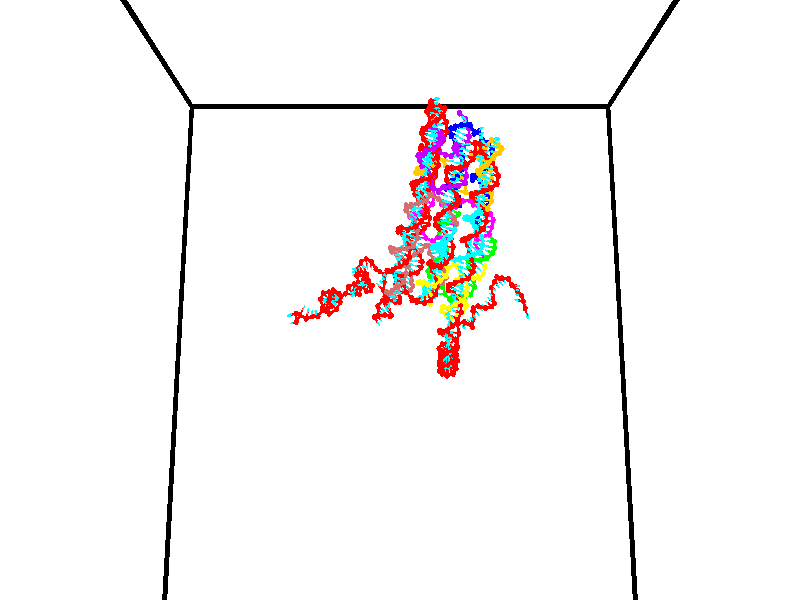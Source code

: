 // switches for output
#declare DRAW_BASES = 1; // possible values are 0, 1; only relevant for DNA ribbons
#declare DRAW_BASES_TYPE = 3; // possible values are 1, 2, 3; only relevant for DNA ribbons
#declare DRAW_FOG = 0; // set to 1 to enable fog

#include "colors.inc"

#include "transforms.inc"
background { rgb <1, 1, 1>}

#default {
   normal{
       ripples 0.25
       frequency 0.20
       turbulence 0.2
       lambda 5
   }
	finish {
		phong 0.1
		phong_size 40.
	}
}

// original window dimensions: 1024x640


// camera settings

camera {
	sky <0, 0.179814, -0.983701>
	up <0, 0.179814, -0.983701>
	right 1.6 * <1, 0, 0>
	location <35, 94.9851, 44.8844>
	look_at <35, 29.7336, 32.9568>
	direction <0, -65.2515, -11.9276>
	angle 67.0682
}


# declare cpy_camera_pos = <35, 94.9851, 44.8844>;
# if (DRAW_FOG = 1)
fog {
	fog_type 2
	up vnormalize(cpy_camera_pos)
	color rgbt<1,1,1,0.3>
	distance 1e-5
	fog_alt 3e-3
	fog_offset 56
}
# end


// LIGHTS

# declare lum = 6;
global_settings {
	ambient_light rgb lum * <0.05, 0.05, 0.05>
	max_trace_level 15
}# declare cpy_direct_light_amount = 0.25;
light_source
{	1000 * <-1, -1.16352, -0.803886>,
	rgb lum * cpy_direct_light_amount
	parallel
}

light_source
{	1000 * <1, 1.16352, 0.803886>,
	rgb lum * cpy_direct_light_amount
	parallel
}

// strand 0

// nucleotide -1

// particle -1
sphere {
	<24.535078, 34.918041, 35.061653> 0.250000
	pigment { color rgbt <1,0,0,0> }
	no_shadow
}
cylinder {
	<24.211508, 35.126648, 35.170208>,  <24.017365, 35.251812, 35.235340>, 0.100000
	pigment { color rgbt <1,0,0,0> }
	no_shadow
}
cylinder {
	<24.211508, 35.126648, 35.170208>,  <24.535078, 34.918041, 35.061653>, 0.100000
	pigment { color rgbt <1,0,0,0> }
	no_shadow
}

// particle -1
sphere {
	<24.211508, 35.126648, 35.170208> 0.100000
	pigment { color rgbt <1,0,0,0> }
	no_shadow
}
sphere {
	0, 1
	scale<0.080000,0.200000,0.300000>
	matrix <-0.494694, -0.354378, -0.793532,
		-0.317658, -0.776172, 0.544656,
		-0.808932, 0.521510, 0.271397,
		23.968830, 35.283104, 35.251625>
	pigment { color rgbt <0,1,1,0> }
	no_shadow
}
cylinder {
	<24.474705, 34.482090, 35.731987>,  <24.535078, 34.918041, 35.061653>, 0.130000
	pigment { color rgbt <1,0,0,0> }
	no_shadow
}

// nucleotide -1

// particle -1
sphere {
	<24.474705, 34.482090, 35.731987> 0.250000
	pigment { color rgbt <1,0,0,0> }
	no_shadow
}
cylinder {
	<24.218042, 34.175293, 35.732033>,  <24.064045, 33.991215, 35.732059>, 0.100000
	pigment { color rgbt <1,0,0,0> }
	no_shadow
}
cylinder {
	<24.218042, 34.175293, 35.732033>,  <24.474705, 34.482090, 35.731987>, 0.100000
	pigment { color rgbt <1,0,0,0> }
	no_shadow
}

// particle -1
sphere {
	<24.218042, 34.175293, 35.732033> 0.100000
	pigment { color rgbt <1,0,0,0> }
	no_shadow
}
sphere {
	0, 1
	scale<0.080000,0.200000,0.300000>
	matrix <0.059773, -0.050156, -0.996951,
		0.764660, -0.639693, 0.078028,
		-0.641656, -0.766992, 0.000116,
		24.025545, 33.945194, 35.732067>
	pigment { color rgbt <0,1,1,0> }
	no_shadow
}
cylinder {
	<24.781216, 34.126606, 35.029049>,  <24.474705, 34.482090, 35.731987>, 0.130000
	pigment { color rgbt <1,0,0,0> }
	no_shadow
}

// nucleotide -1

// particle -1
sphere {
	<24.781216, 34.126606, 35.029049> 0.250000
	pigment { color rgbt <1,0,0,0> }
	no_shadow
}
cylinder {
	<24.985296, 34.093536, 34.686619>,  <25.107744, 34.073692, 34.481163>, 0.100000
	pigment { color rgbt <1,0,0,0> }
	no_shadow
}
cylinder {
	<24.985296, 34.093536, 34.686619>,  <24.781216, 34.126606, 35.029049>, 0.100000
	pigment { color rgbt <1,0,0,0> }
	no_shadow
}

// particle -1
sphere {
	<24.985296, 34.093536, 34.686619> 0.100000
	pigment { color rgbt <1,0,0,0> }
	no_shadow
}
sphere {
	0, 1
	scale<0.080000,0.200000,0.300000>
	matrix <0.833411, -0.198311, 0.515848,
		-0.212419, -0.976646, -0.032271,
		0.510201, -0.082681, -0.856072,
		25.138357, 34.068733, 34.429798>
	pigment { color rgbt <0,1,1,0> }
	no_shadow
}
cylinder {
	<25.334270, 33.577183, 35.308056>,  <24.781216, 34.126606, 35.029049>, 0.130000
	pigment { color rgbt <1,0,0,0> }
	no_shadow
}

// nucleotide -1

// particle -1
sphere {
	<25.334270, 33.577183, 35.308056> 0.250000
	pigment { color rgbt <1,0,0,0> }
	no_shadow
}
cylinder {
	<25.455042, 33.747139, 34.966694>,  <25.527504, 33.849113, 34.761875>, 0.100000
	pigment { color rgbt <1,0,0,0> }
	no_shadow
}
cylinder {
	<25.455042, 33.747139, 34.966694>,  <25.334270, 33.577183, 35.308056>, 0.100000
	pigment { color rgbt <1,0,0,0> }
	no_shadow
}

// particle -1
sphere {
	<25.455042, 33.747139, 34.966694> 0.100000
	pigment { color rgbt <1,0,0,0> }
	no_shadow
}
sphere {
	0, 1
	scale<0.080000,0.200000,0.300000>
	matrix <0.882656, 0.213657, 0.418651,
		0.360219, -0.879668, -0.310526,
		0.301928, 0.424893, -0.853408,
		25.545620, 33.874607, 34.710670>
	pigment { color rgbt <0,1,1,0> }
	no_shadow
}
cylinder {
	<25.974224, 33.337658, 35.052063>,  <25.334270, 33.577183, 35.308056>, 0.130000
	pigment { color rgbt <1,0,0,0> }
	no_shadow
}

// nucleotide -1

// particle -1
sphere {
	<25.974224, 33.337658, 35.052063> 0.250000
	pigment { color rgbt <1,0,0,0> }
	no_shadow
}
cylinder {
	<25.987066, 33.719116, 34.932381>,  <25.994772, 33.947990, 34.860569>, 0.100000
	pigment { color rgbt <1,0,0,0> }
	no_shadow
}
cylinder {
	<25.987066, 33.719116, 34.932381>,  <25.974224, 33.337658, 35.052063>, 0.100000
	pigment { color rgbt <1,0,0,0> }
	no_shadow
}

// particle -1
sphere {
	<25.987066, 33.719116, 34.932381> 0.100000
	pigment { color rgbt <1,0,0,0> }
	no_shadow
}
sphere {
	0, 1
	scale<0.080000,0.200000,0.300000>
	matrix <0.884300, 0.112417, 0.453183,
		0.465813, -0.279139, -0.839702,
		0.032104, 0.953648, -0.299208,
		25.996698, 34.005211, 34.842617>
	pigment { color rgbt <0,1,1,0> }
	no_shadow
}
cylinder {
	<26.563963, 33.604149, 35.088539>,  <25.974224, 33.337658, 35.052063>, 0.130000
	pigment { color rgbt <1,0,0,0> }
	no_shadow
}

// nucleotide -1

// particle -1
sphere {
	<26.563963, 33.604149, 35.088539> 0.250000
	pigment { color rgbt <1,0,0,0> }
	no_shadow
}
cylinder {
	<26.476788, 33.968838, 34.949249>,  <26.424482, 34.187653, 34.865677>, 0.100000
	pigment { color rgbt <1,0,0,0> }
	no_shadow
}
cylinder {
	<26.476788, 33.968838, 34.949249>,  <26.563963, 33.604149, 35.088539>, 0.100000
	pigment { color rgbt <1,0,0,0> }
	no_shadow
}

// particle -1
sphere {
	<26.476788, 33.968838, 34.949249> 0.100000
	pigment { color rgbt <1,0,0,0> }
	no_shadow
}
sphere {
	0, 1
	scale<0.080000,0.200000,0.300000>
	matrix <0.963829, 0.257151, 0.070056,
		0.153418, -0.320360, -0.934790,
		-0.217939, 0.911725, -0.348224,
		26.411406, 34.242355, 34.844784>
	pigment { color rgbt <0,1,1,0> }
	no_shadow
}
cylinder {
	<26.905548, 33.239590, 34.512474>,  <26.563963, 33.604149, 35.088539>, 0.130000
	pigment { color rgbt <1,0,0,0> }
	no_shadow
}

// nucleotide -1

// particle -1
sphere {
	<26.905548, 33.239590, 34.512474> 0.250000
	pigment { color rgbt <1,0,0,0> }
	no_shadow
}
cylinder {
	<27.173975, 33.019501, 34.313705>,  <27.335032, 32.887447, 34.194447>, 0.100000
	pigment { color rgbt <1,0,0,0> }
	no_shadow
}
cylinder {
	<27.173975, 33.019501, 34.313705>,  <26.905548, 33.239590, 34.512474>, 0.100000
	pigment { color rgbt <1,0,0,0> }
	no_shadow
}

// particle -1
sphere {
	<27.173975, 33.019501, 34.313705> 0.100000
	pigment { color rgbt <1,0,0,0> }
	no_shadow
}
sphere {
	0, 1
	scale<0.080000,0.200000,0.300000>
	matrix <0.497556, 0.831123, -0.248340,
		0.549641, -0.080591, 0.831504,
		0.671068, -0.550218, -0.496918,
		27.375296, 32.854435, 34.164631>
	pigment { color rgbt <0,1,1,0> }
	no_shadow
}
cylinder {
	<27.675833, 33.277996, 34.812710>,  <26.905548, 33.239590, 34.512474>, 0.130000
	pigment { color rgbt <1,0,0,0> }
	no_shadow
}

// nucleotide -1

// particle -1
sphere {
	<27.675833, 33.277996, 34.812710> 0.250000
	pigment { color rgbt <1,0,0,0> }
	no_shadow
}
cylinder {
	<27.653164, 33.200203, 34.421001>,  <27.639563, 33.153526, 34.185978>, 0.100000
	pigment { color rgbt <1,0,0,0> }
	no_shadow
}
cylinder {
	<27.653164, 33.200203, 34.421001>,  <27.675833, 33.277996, 34.812710>, 0.100000
	pigment { color rgbt <1,0,0,0> }
	no_shadow
}

// particle -1
sphere {
	<27.653164, 33.200203, 34.421001> 0.100000
	pigment { color rgbt <1,0,0,0> }
	no_shadow
}
sphere {
	0, 1
	scale<0.080000,0.200000,0.300000>
	matrix <0.458107, 0.866431, -0.198585,
		0.887088, -0.459864, 0.039991,
		-0.056672, -0.194482, -0.979268,
		27.636162, 33.141857, 34.127220>
	pigment { color rgbt <0,1,1,0> }
	no_shadow
}
cylinder {
	<28.391657, 33.260162, 34.444672>,  <27.675833, 33.277996, 34.812710>, 0.130000
	pigment { color rgbt <1,0,0,0> }
	no_shadow
}

// nucleotide -1

// particle -1
sphere {
	<28.391657, 33.260162, 34.444672> 0.250000
	pigment { color rgbt <1,0,0,0> }
	no_shadow
}
cylinder {
	<28.116528, 33.358940, 34.171638>,  <27.951450, 33.418205, 34.007816>, 0.100000
	pigment { color rgbt <1,0,0,0> }
	no_shadow
}
cylinder {
	<28.116528, 33.358940, 34.171638>,  <28.391657, 33.260162, 34.444672>, 0.100000
	pigment { color rgbt <1,0,0,0> }
	no_shadow
}

// particle -1
sphere {
	<28.116528, 33.358940, 34.171638> 0.100000
	pigment { color rgbt <1,0,0,0> }
	no_shadow
}
sphere {
	0, 1
	scale<0.080000,0.200000,0.300000>
	matrix <0.413935, 0.905908, -0.089378,
		0.596288, -0.344022, -0.725320,
		-0.687822, 0.246940, -0.682585,
		27.910181, 33.433022, 33.966862>
	pigment { color rgbt <0,1,1,0> }
	no_shadow
}
cylinder {
	<28.827097, 33.611713, 33.873077>,  <28.391657, 33.260162, 34.444672>, 0.130000
	pigment { color rgbt <1,0,0,0> }
	no_shadow
}

// nucleotide -1

// particle -1
sphere {
	<28.827097, 33.611713, 33.873077> 0.250000
	pigment { color rgbt <1,0,0,0> }
	no_shadow
}
cylinder {
	<28.440449, 33.701458, 33.823589>,  <28.208460, 33.755306, 33.793896>, 0.100000
	pigment { color rgbt <1,0,0,0> }
	no_shadow
}
cylinder {
	<28.440449, 33.701458, 33.823589>,  <28.827097, 33.611713, 33.873077>, 0.100000
	pigment { color rgbt <1,0,0,0> }
	no_shadow
}

// particle -1
sphere {
	<28.440449, 33.701458, 33.823589> 0.100000
	pigment { color rgbt <1,0,0,0> }
	no_shadow
}
sphere {
	0, 1
	scale<0.080000,0.200000,0.300000>
	matrix <0.247064, 0.944106, -0.218228,
		0.067839, -0.241509, -0.968024,
		-0.966622, 0.224360, -0.123715,
		28.150463, 33.768764, 33.786476>
	pigment { color rgbt <0,1,1,0> }
	no_shadow
}
cylinder {
	<28.761505, 34.078945, 33.206848>,  <28.827097, 33.611713, 33.873077>, 0.130000
	pigment { color rgbt <1,0,0,0> }
	no_shadow
}

// nucleotide -1

// particle -1
sphere {
	<28.761505, 34.078945, 33.206848> 0.250000
	pigment { color rgbt <1,0,0,0> }
	no_shadow
}
cylinder {
	<28.456091, 34.128628, 33.460331>,  <28.272842, 34.158436, 33.612423>, 0.100000
	pigment { color rgbt <1,0,0,0> }
	no_shadow
}
cylinder {
	<28.456091, 34.128628, 33.460331>,  <28.761505, 34.078945, 33.206848>, 0.100000
	pigment { color rgbt <1,0,0,0> }
	no_shadow
}

// particle -1
sphere {
	<28.456091, 34.128628, 33.460331> 0.100000
	pigment { color rgbt <1,0,0,0> }
	no_shadow
}
sphere {
	0, 1
	scale<0.080000,0.200000,0.300000>
	matrix <0.090702, 0.992228, -0.085192,
		-0.639366, -0.007569, -0.768865,
		-0.763534, 0.124206, 0.633710,
		28.227030, 34.165890, 33.650444>
	pigment { color rgbt <0,1,1,0> }
	no_shadow
}
cylinder {
	<28.176548, 34.528496, 32.970638>,  <28.761505, 34.078945, 33.206848>, 0.130000
	pigment { color rgbt <1,0,0,0> }
	no_shadow
}

// nucleotide -1

// particle -1
sphere {
	<28.176548, 34.528496, 32.970638> 0.250000
	pigment { color rgbt <1,0,0,0> }
	no_shadow
}
cylinder {
	<28.256363, 34.543846, 33.362293>,  <28.304253, 34.553059, 33.597286>, 0.100000
	pigment { color rgbt <1,0,0,0> }
	no_shadow
}
cylinder {
	<28.256363, 34.543846, 33.362293>,  <28.176548, 34.528496, 32.970638>, 0.100000
	pigment { color rgbt <1,0,0,0> }
	no_shadow
}

// particle -1
sphere {
	<28.256363, 34.543846, 33.362293> 0.100000
	pigment { color rgbt <1,0,0,0> }
	no_shadow
}
sphere {
	0, 1
	scale<0.080000,0.200000,0.300000>
	matrix <0.322377, 0.941036, -0.102583,
		-0.925342, 0.336121, 0.175401,
		0.199540, 0.038379, 0.979138,
		28.316225, 34.555359, 33.656036>
	pigment { color rgbt <0,1,1,0> }
	no_shadow
}
cylinder {
	<27.923342, 35.131897, 33.338612>,  <28.176548, 34.528496, 32.970638>, 0.130000
	pigment { color rgbt <1,0,0,0> }
	no_shadow
}

// nucleotide -1

// particle -1
sphere {
	<27.923342, 35.131897, 33.338612> 0.250000
	pigment { color rgbt <1,0,0,0> }
	no_shadow
}
cylinder {
	<28.255896, 35.003624, 33.520142>,  <28.455427, 34.926659, 33.629059>, 0.100000
	pigment { color rgbt <1,0,0,0> }
	no_shadow
}
cylinder {
	<28.255896, 35.003624, 33.520142>,  <27.923342, 35.131897, 33.338612>, 0.100000
	pigment { color rgbt <1,0,0,0> }
	no_shadow
}

// particle -1
sphere {
	<28.255896, 35.003624, 33.520142> 0.100000
	pigment { color rgbt <1,0,0,0> }
	no_shadow
}
sphere {
	0, 1
	scale<0.080000,0.200000,0.300000>
	matrix <0.269903, 0.946913, 0.174664,
		-0.485749, -0.022723, 0.873803,
		0.831385, -0.320685, 0.453829,
		28.505310, 34.907417, 33.656292>
	pigment { color rgbt <0,1,1,0> }
	no_shadow
}
cylinder {
	<27.892181, 35.553806, 34.002777>,  <27.923342, 35.131897, 33.338612>, 0.130000
	pigment { color rgbt <1,0,0,0> }
	no_shadow
}

// nucleotide -1

// particle -1
sphere {
	<27.892181, 35.553806, 34.002777> 0.250000
	pigment { color rgbt <1,0,0,0> }
	no_shadow
}
cylinder {
	<28.260546, 35.415974, 33.929905>,  <28.481564, 35.333275, 33.886181>, 0.100000
	pigment { color rgbt <1,0,0,0> }
	no_shadow
}
cylinder {
	<28.260546, 35.415974, 33.929905>,  <27.892181, 35.553806, 34.002777>, 0.100000
	pigment { color rgbt <1,0,0,0> }
	no_shadow
}

// particle -1
sphere {
	<28.260546, 35.415974, 33.929905> 0.100000
	pigment { color rgbt <1,0,0,0> }
	no_shadow
}
sphere {
	0, 1
	scale<0.080000,0.200000,0.300000>
	matrix <0.365644, 0.925629, 0.097548,
		0.135014, -0.156444, 0.978415,
		0.920910, -0.344581, -0.182176,
		28.536819, 35.312599, 33.875252>
	pigment { color rgbt <0,1,1,0> }
	no_shadow
}
cylinder {
	<28.058098, 35.028049, 34.443501>,  <27.892181, 35.553806, 34.002777>, 0.130000
	pigment { color rgbt <1,0,0,0> }
	no_shadow
}

// nucleotide -1

// particle -1
sphere {
	<28.058098, 35.028049, 34.443501> 0.250000
	pigment { color rgbt <1,0,0,0> }
	no_shadow
}
cylinder {
	<27.734436, 35.013111, 34.208939>,  <27.540239, 35.004147, 34.068203>, 0.100000
	pigment { color rgbt <1,0,0,0> }
	no_shadow
}
cylinder {
	<27.734436, 35.013111, 34.208939>,  <28.058098, 35.028049, 34.443501>, 0.100000
	pigment { color rgbt <1,0,0,0> }
	no_shadow
}

// particle -1
sphere {
	<27.734436, 35.013111, 34.208939> 0.100000
	pigment { color rgbt <1,0,0,0> }
	no_shadow
}
sphere {
	0, 1
	scale<0.080000,0.200000,0.300000>
	matrix <0.272048, -0.908384, -0.317535,
		-0.520821, -0.416466, 0.745185,
		-0.809157, -0.037347, -0.586404,
		27.491690, 35.001907, 34.033016>
	pigment { color rgbt <0,1,1,0> }
	no_shadow
}
cylinder {
	<27.646189, 34.388805, 34.584629>,  <28.058098, 35.028049, 34.443501>, 0.130000
	pigment { color rgbt <1,0,0,0> }
	no_shadow
}

// nucleotide -1

// particle -1
sphere {
	<27.646189, 34.388805, 34.584629> 0.250000
	pigment { color rgbt <1,0,0,0> }
	no_shadow
}
cylinder {
	<27.539495, 34.484608, 34.211216>,  <27.475479, 34.542088, 33.987167>, 0.100000
	pigment { color rgbt <1,0,0,0> }
	no_shadow
}
cylinder {
	<27.539495, 34.484608, 34.211216>,  <27.646189, 34.388805, 34.584629>, 0.100000
	pigment { color rgbt <1,0,0,0> }
	no_shadow
}

// particle -1
sphere {
	<27.539495, 34.484608, 34.211216> 0.100000
	pigment { color rgbt <1,0,0,0> }
	no_shadow
}
sphere {
	0, 1
	scale<0.080000,0.200000,0.300000>
	matrix <0.076794, -0.960268, -0.268305,
		-0.960714, -0.143249, 0.237716,
		-0.266706, 0.239509, -0.933544,
		27.459475, 34.556458, 33.931156>
	pigment { color rgbt <0,1,1,0> }
	no_shadow
}
cylinder {
	<27.076700, 33.946434, 34.363743>,  <27.646189, 34.388805, 34.584629>, 0.130000
	pigment { color rgbt <1,0,0,0> }
	no_shadow
}

// nucleotide -1

// particle -1
sphere {
	<27.076700, 33.946434, 34.363743> 0.250000
	pigment { color rgbt <1,0,0,0> }
	no_shadow
}
cylinder {
	<27.317062, 34.066177, 34.067284>,  <27.461279, 34.138023, 33.889408>, 0.100000
	pigment { color rgbt <1,0,0,0> }
	no_shadow
}
cylinder {
	<27.317062, 34.066177, 34.067284>,  <27.076700, 33.946434, 34.363743>, 0.100000
	pigment { color rgbt <1,0,0,0> }
	no_shadow
}

// particle -1
sphere {
	<27.317062, 34.066177, 34.067284> 0.100000
	pigment { color rgbt <1,0,0,0> }
	no_shadow
}
sphere {
	0, 1
	scale<0.080000,0.200000,0.300000>
	matrix <0.038995, -0.937097, -0.346883,
		-0.798370, 0.179542, -0.574778,
		0.600904, 0.299354, -0.741149,
		27.497334, 34.155983, 33.844940>
	pigment { color rgbt <0,1,1,0> }
	no_shadow
}
cylinder {
	<26.803328, 33.828445, 33.638016>,  <27.076700, 33.946434, 34.363743>, 0.130000
	pigment { color rgbt <1,0,0,0> }
	no_shadow
}

// nucleotide -1

// particle -1
sphere {
	<26.803328, 33.828445, 33.638016> 0.250000
	pigment { color rgbt <1,0,0,0> }
	no_shadow
}
cylinder {
	<27.202589, 33.828354, 33.662296>,  <27.442146, 33.828297, 33.676865>, 0.100000
	pigment { color rgbt <1,0,0,0> }
	no_shadow
}
cylinder {
	<27.202589, 33.828354, 33.662296>,  <26.803328, 33.828445, 33.638016>, 0.100000
	pigment { color rgbt <1,0,0,0> }
	no_shadow
}

// particle -1
sphere {
	<27.202589, 33.828354, 33.662296> 0.100000
	pigment { color rgbt <1,0,0,0> }
	no_shadow
}
sphere {
	0, 1
	scale<0.080000,0.200000,0.300000>
	matrix <0.009568, -0.986891, -0.161105,
		0.059947, 0.161389, -0.985069,
		0.998156, -0.000233, 0.060705,
		27.502035, 33.828285, 33.680508>
	pigment { color rgbt <0,1,1,0> }
	no_shadow
}
cylinder {
	<27.048334, 33.401409, 33.023453>,  <26.803328, 33.828445, 33.638016>, 0.130000
	pigment { color rgbt <1,0,0,0> }
	no_shadow
}

// nucleotide -1

// particle -1
sphere {
	<27.048334, 33.401409, 33.023453> 0.250000
	pigment { color rgbt <1,0,0,0> }
	no_shadow
}
cylinder {
	<27.335354, 33.436188, 33.299877>,  <27.507566, 33.457054, 33.465733>, 0.100000
	pigment { color rgbt <1,0,0,0> }
	no_shadow
}
cylinder {
	<27.335354, 33.436188, 33.299877>,  <27.048334, 33.401409, 33.023453>, 0.100000
	pigment { color rgbt <1,0,0,0> }
	no_shadow
}

// particle -1
sphere {
	<27.335354, 33.436188, 33.299877> 0.100000
	pigment { color rgbt <1,0,0,0> }
	no_shadow
}
sphere {
	0, 1
	scale<0.080000,0.200000,0.300000>
	matrix <0.113405, -0.993523, 0.007246,
		0.687212, 0.073170, -0.722763,
		0.717551, 0.086944, 0.691058,
		27.550619, 33.462273, 33.507195>
	pigment { color rgbt <0,1,1,0> }
	no_shadow
}
cylinder {
	<27.548660, 32.908436, 32.834270>,  <27.048334, 33.401409, 33.023453>, 0.130000
	pigment { color rgbt <1,0,0,0> }
	no_shadow
}

// nucleotide -1

// particle -1
sphere {
	<27.548660, 32.908436, 32.834270> 0.250000
	pigment { color rgbt <1,0,0,0> }
	no_shadow
}
cylinder {
	<27.603039, 32.950130, 33.228359>,  <27.635666, 32.975147, 33.464813>, 0.100000
	pigment { color rgbt <1,0,0,0> }
	no_shadow
}
cylinder {
	<27.603039, 32.950130, 33.228359>,  <27.548660, 32.908436, 32.834270>, 0.100000
	pigment { color rgbt <1,0,0,0> }
	no_shadow
}

// particle -1
sphere {
	<27.603039, 32.950130, 33.228359> 0.100000
	pigment { color rgbt <1,0,0,0> }
	no_shadow
}
sphere {
	0, 1
	scale<0.080000,0.200000,0.300000>
	matrix <-0.073616, -0.990638, 0.114964,
		0.987977, -0.088156, -0.127001,
		0.135947, 0.104232, 0.985218,
		27.643824, 32.981400, 33.523926>
	pigment { color rgbt <0,1,1,0> }
	no_shadow
}
cylinder {
	<27.917288, 32.359764, 33.017689>,  <27.548660, 32.908436, 32.834270>, 0.130000
	pigment { color rgbt <1,0,0,0> }
	no_shadow
}

// nucleotide -1

// particle -1
sphere {
	<27.917288, 32.359764, 33.017689> 0.250000
	pigment { color rgbt <1,0,0,0> }
	no_shadow
}
cylinder {
	<27.766083, 32.484467, 33.366383>,  <27.675360, 32.559288, 33.575600>, 0.100000
	pigment { color rgbt <1,0,0,0> }
	no_shadow
}
cylinder {
	<27.766083, 32.484467, 33.366383>,  <27.917288, 32.359764, 33.017689>, 0.100000
	pigment { color rgbt <1,0,0,0> }
	no_shadow
}

// particle -1
sphere {
	<27.766083, 32.484467, 33.366383> 0.100000
	pigment { color rgbt <1,0,0,0> }
	no_shadow
}
sphere {
	0, 1
	scale<0.080000,0.200000,0.300000>
	matrix <-0.196778, -0.947138, 0.253391,
		0.904646, -0.075752, 0.419377,
		-0.378013, 0.311754, 0.871731,
		27.652679, 32.577991, 33.627903>
	pigment { color rgbt <0,1,1,0> }
	no_shadow
}
cylinder {
	<28.280218, 33.116039, 33.092087>,  <27.917288, 32.359764, 33.017689>, 0.130000
	pigment { color rgbt <1,0,0,0> }
	no_shadow
}

// nucleotide -1

// particle -1
sphere {
	<28.280218, 33.116039, 33.092087> 0.250000
	pigment { color rgbt <1,0,0,0> }
	no_shadow
}
cylinder {
	<28.257967, 33.031265, 33.482365>,  <28.244616, 32.980400, 33.716534>, 0.100000
	pigment { color rgbt <1,0,0,0> }
	no_shadow
}
cylinder {
	<28.257967, 33.031265, 33.482365>,  <28.280218, 33.116039, 33.092087>, 0.100000
	pigment { color rgbt <1,0,0,0> }
	no_shadow
}

// particle -1
sphere {
	<28.257967, 33.031265, 33.482365> 0.100000
	pigment { color rgbt <1,0,0,0> }
	no_shadow
}
sphere {
	0, 1
	scale<0.080000,0.200000,0.300000>
	matrix <-0.419963, -0.881598, -0.215443,
		0.905835, -0.421742, -0.039965,
		-0.055629, -0.211940, 0.975698,
		28.241278, 32.967682, 33.775074>
	pigment { color rgbt <0,1,1,0> }
	no_shadow
}
cylinder {
	<28.710337, 32.458118, 33.267567>,  <28.280218, 33.116039, 33.092087>, 0.130000
	pigment { color rgbt <1,0,0,0> }
	no_shadow
}

// nucleotide -1

// particle -1
sphere {
	<28.710337, 32.458118, 33.267567> 0.250000
	pigment { color rgbt <1,0,0,0> }
	no_shadow
}
cylinder {
	<28.379625, 32.544373, 33.475388>,  <28.181198, 32.596127, 33.600082>, 0.100000
	pigment { color rgbt <1,0,0,0> }
	no_shadow
}
cylinder {
	<28.379625, 32.544373, 33.475388>,  <28.710337, 32.458118, 33.267567>, 0.100000
	pigment { color rgbt <1,0,0,0> }
	no_shadow
}

// particle -1
sphere {
	<28.379625, 32.544373, 33.475388> 0.100000
	pigment { color rgbt <1,0,0,0> }
	no_shadow
}
sphere {
	0, 1
	scale<0.080000,0.200000,0.300000>
	matrix <-0.441929, -0.820440, -0.362736,
		0.348045, -0.529508, 0.773619,
		-0.826779, 0.215636, 0.519555,
		28.131592, 32.609062, 33.631252>
	pigment { color rgbt <0,1,1,0> }
	no_shadow
}
cylinder {
	<29.231010, 32.165421, 32.850979>,  <28.710337, 32.458118, 33.267567>, 0.130000
	pigment { color rgbt <1,0,0,0> }
	no_shadow
}

// nucleotide -1

// particle -1
sphere {
	<29.231010, 32.165421, 32.850979> 0.250000
	pigment { color rgbt <1,0,0,0> }
	no_shadow
}
cylinder {
	<29.609577, 32.036816, 32.863144>,  <29.836718, 31.959652, 32.870441>, 0.100000
	pigment { color rgbt <1,0,0,0> }
	no_shadow
}
cylinder {
	<29.609577, 32.036816, 32.863144>,  <29.231010, 32.165421, 32.850979>, 0.100000
	pigment { color rgbt <1,0,0,0> }
	no_shadow
}

// particle -1
sphere {
	<29.609577, 32.036816, 32.863144> 0.100000
	pigment { color rgbt <1,0,0,0> }
	no_shadow
}
sphere {
	0, 1
	scale<0.080000,0.200000,0.300000>
	matrix <-0.274926, -0.851518, -0.446468,
		0.169441, 0.414183, -0.894283,
		0.946417, -0.321512, 0.030412,
		29.893503, 31.940363, 32.872269>
	pigment { color rgbt <0,1,1,0> }
	no_shadow
}
cylinder {
	<29.499392, 31.940226, 32.146252>,  <29.231010, 32.165421, 32.850979>, 0.130000
	pigment { color rgbt <1,0,0,0> }
	no_shadow
}

// nucleotide -1

// particle -1
sphere {
	<29.499392, 31.940226, 32.146252> 0.250000
	pigment { color rgbt <1,0,0,0> }
	no_shadow
}
cylinder {
	<29.707403, 31.763468, 32.438633>,  <29.832211, 31.657413, 32.614063>, 0.100000
	pigment { color rgbt <1,0,0,0> }
	no_shadow
}
cylinder {
	<29.707403, 31.763468, 32.438633>,  <29.499392, 31.940226, 32.146252>, 0.100000
	pigment { color rgbt <1,0,0,0> }
	no_shadow
}

// particle -1
sphere {
	<29.707403, 31.763468, 32.438633> 0.100000
	pigment { color rgbt <1,0,0,0> }
	no_shadow
}
sphere {
	0, 1
	scale<0.080000,0.200000,0.300000>
	matrix <0.022303, -0.848456, -0.528795,
		0.853857, 0.291292, -0.431367,
		0.520030, -0.441895, 0.730956,
		29.863413, 31.630899, 32.657921>
	pigment { color rgbt <0,1,1,0> }
	no_shadow
}
cylinder {
	<30.085938, 31.577080, 31.854662>,  <29.499392, 31.940226, 32.146252>, 0.130000
	pigment { color rgbt <1,0,0,0> }
	no_shadow
}

// nucleotide -1

// particle -1
sphere {
	<30.085938, 31.577080, 31.854662> 0.250000
	pigment { color rgbt <1,0,0,0> }
	no_shadow
}
cylinder {
	<30.003365, 31.392769, 32.199932>,  <29.953821, 31.282183, 32.407093>, 0.100000
	pigment { color rgbt <1,0,0,0> }
	no_shadow
}
cylinder {
	<30.003365, 31.392769, 32.199932>,  <30.085938, 31.577080, 31.854662>, 0.100000
	pigment { color rgbt <1,0,0,0> }
	no_shadow
}

// particle -1
sphere {
	<30.003365, 31.392769, 32.199932> 0.100000
	pigment { color rgbt <1,0,0,0> }
	no_shadow
}
sphere {
	0, 1
	scale<0.080000,0.200000,0.300000>
	matrix <0.074704, -0.887023, -0.455642,
		0.975605, -0.029577, 0.217532,
		-0.206432, -0.460777, 0.863175,
		29.941435, 31.254536, 32.458885>
	pigment { color rgbt <0,1,1,0> }
	no_shadow
}
cylinder {
	<30.696243, 31.052891, 32.136795>,  <30.085938, 31.577080, 31.854662>, 0.130000
	pigment { color rgbt <1,0,0,0> }
	no_shadow
}

// nucleotide -1

// particle -1
sphere {
	<30.696243, 31.052891, 32.136795> 0.250000
	pigment { color rgbt <1,0,0,0> }
	no_shadow
}
cylinder {
	<30.312963, 30.968212, 32.213776>,  <30.082996, 30.917406, 32.259964>, 0.100000
	pigment { color rgbt <1,0,0,0> }
	no_shadow
}
cylinder {
	<30.312963, 30.968212, 32.213776>,  <30.696243, 31.052891, 32.136795>, 0.100000
	pigment { color rgbt <1,0,0,0> }
	no_shadow
}

// particle -1
sphere {
	<30.312963, 30.968212, 32.213776> 0.100000
	pigment { color rgbt <1,0,0,0> }
	no_shadow
}
sphere {
	0, 1
	scale<0.080000,0.200000,0.300000>
	matrix <0.050964, -0.788217, -0.613283,
		0.281525, -0.577839, 0.766058,
		-0.958200, -0.211696, 0.192454,
		30.025503, 30.904703, 32.271511>
	pigment { color rgbt <0,1,1,0> }
	no_shadow
}
cylinder {
	<30.604351, 30.429752, 32.594402>,  <30.696243, 31.052891, 32.136795>, 0.130000
	pigment { color rgbt <1,0,0,0> }
	no_shadow
}

// nucleotide -1

// particle -1
sphere {
	<30.604351, 30.429752, 32.594402> 0.250000
	pigment { color rgbt <1,0,0,0> }
	no_shadow
}
cylinder {
	<30.327576, 30.502880, 32.315033>,  <30.161510, 30.546757, 32.147411>, 0.100000
	pigment { color rgbt <1,0,0,0> }
	no_shadow
}
cylinder {
	<30.327576, 30.502880, 32.315033>,  <30.604351, 30.429752, 32.594402>, 0.100000
	pigment { color rgbt <1,0,0,0> }
	no_shadow
}

// particle -1
sphere {
	<30.327576, 30.502880, 32.315033> 0.100000
	pigment { color rgbt <1,0,0,0> }
	no_shadow
}
sphere {
	0, 1
	scale<0.080000,0.200000,0.300000>
	matrix <0.348421, -0.762730, -0.544836,
		-0.632315, -0.620339, 0.464066,
		-0.691940, 0.182817, -0.698424,
		30.119993, 30.557726, 32.105507>
	pigment { color rgbt <0,1,1,0> }
	no_shadow
}
cylinder {
	<30.139751, 29.980621, 32.431011>,  <30.604351, 30.429752, 32.594402>, 0.130000
	pigment { color rgbt <1,0,0,0> }
	no_shadow
}

// nucleotide -1

// particle -1
sphere {
	<30.139751, 29.980621, 32.431011> 0.250000
	pigment { color rgbt <1,0,0,0> }
	no_shadow
}
cylinder {
	<30.289141, 30.144848, 32.098278>,  <30.378775, 30.243383, 31.898638>, 0.100000
	pigment { color rgbt <1,0,0,0> }
	no_shadow
}
cylinder {
	<30.289141, 30.144848, 32.098278>,  <30.139751, 29.980621, 32.431011>, 0.100000
	pigment { color rgbt <1,0,0,0> }
	no_shadow
}

// particle -1
sphere {
	<30.289141, 30.144848, 32.098278> 0.100000
	pigment { color rgbt <1,0,0,0> }
	no_shadow
}
sphere {
	0, 1
	scale<0.080000,0.200000,0.300000>
	matrix <0.505618, -0.841907, -0.188528,
		-0.777732, -0.350180, -0.522022,
		0.373476, 0.410568, -0.831835,
		30.401184, 30.268019, 31.848728>
	pigment { color rgbt <0,1,1,0> }
	no_shadow
}
cylinder {
	<30.215719, 29.524199, 31.862465>,  <30.139751, 29.980621, 32.431011>, 0.130000
	pigment { color rgbt <1,0,0,0> }
	no_shadow
}

// nucleotide -1

// particle -1
sphere {
	<30.215719, 29.524199, 31.862465> 0.250000
	pigment { color rgbt <1,0,0,0> }
	no_shadow
}
cylinder {
	<30.496368, 29.795214, 31.774220>,  <30.664757, 29.957823, 31.721272>, 0.100000
	pigment { color rgbt <1,0,0,0> }
	no_shadow
}
cylinder {
	<30.496368, 29.795214, 31.774220>,  <30.215719, 29.524199, 31.862465>, 0.100000
	pigment { color rgbt <1,0,0,0> }
	no_shadow
}

// particle -1
sphere {
	<30.496368, 29.795214, 31.774220> 0.100000
	pigment { color rgbt <1,0,0,0> }
	no_shadow
}
sphere {
	0, 1
	scale<0.080000,0.200000,0.300000>
	matrix <0.563078, -0.716932, -0.411038,
		-0.436658, 0.164171, -0.884521,
		0.701621, 0.677538, -0.220613,
		30.706856, 29.998474, 31.708036>
	pigment { color rgbt <0,1,1,0> }
	no_shadow
}
cylinder {
	<30.323944, 29.411245, 31.178162>,  <30.215719, 29.524199, 31.862465>, 0.130000
	pigment { color rgbt <1,0,0,0> }
	no_shadow
}

// nucleotide -1

// particle -1
sphere {
	<30.323944, 29.411245, 31.178162> 0.250000
	pigment { color rgbt <1,0,0,0> }
	no_shadow
}
cylinder {
	<30.651995, 29.601826, 31.304895>,  <30.848825, 29.716175, 31.380936>, 0.100000
	pigment { color rgbt <1,0,0,0> }
	no_shadow
}
cylinder {
	<30.651995, 29.601826, 31.304895>,  <30.323944, 29.411245, 31.178162>, 0.100000
	pigment { color rgbt <1,0,0,0> }
	no_shadow
}

// particle -1
sphere {
	<30.651995, 29.601826, 31.304895> 0.100000
	pigment { color rgbt <1,0,0,0> }
	no_shadow
}
sphere {
	0, 1
	scale<0.080000,0.200000,0.300000>
	matrix <0.562203, -0.773965, -0.291386,
		0.106386, 0.417098, -0.902614,
		0.820128, 0.476453, 0.316832,
		30.898033, 29.744762, 31.399944>
	pigment { color rgbt <0,1,1,0> }
	no_shadow
}
cylinder {
	<30.261600, 29.459957, 30.414577>,  <30.323944, 29.411245, 31.178162>, 0.130000
	pigment { color rgbt <1,0,0,0> }
	no_shadow
}

// nucleotide -1

// particle -1
sphere {
	<30.261600, 29.459957, 30.414577> 0.250000
	pigment { color rgbt <1,0,0,0> }
	no_shadow
}
cylinder {
	<30.046871, 29.123163, 30.436052>,  <29.918034, 28.921087, 30.448938>, 0.100000
	pigment { color rgbt <1,0,0,0> }
	no_shadow
}
cylinder {
	<30.046871, 29.123163, 30.436052>,  <30.261600, 29.459957, 30.414577>, 0.100000
	pigment { color rgbt <1,0,0,0> }
	no_shadow
}

// particle -1
sphere {
	<30.046871, 29.123163, 30.436052> 0.100000
	pigment { color rgbt <1,0,0,0> }
	no_shadow
}
sphere {
	0, 1
	scale<0.080000,0.200000,0.300000>
	matrix <0.064327, -0.104297, -0.992464,
		0.841238, -0.529326, 0.110151,
		-0.536825, -0.841984, 0.053689,
		29.885824, 28.870567, 30.452160>
	pigment { color rgbt <0,1,1,0> }
	no_shadow
}
cylinder {
	<30.501757, 29.013000, 29.958347>,  <30.261600, 29.459957, 30.414577>, 0.130000
	pigment { color rgbt <1,0,0,0> }
	no_shadow
}

// nucleotide -1

// particle -1
sphere {
	<30.501757, 29.013000, 29.958347> 0.250000
	pigment { color rgbt <1,0,0,0> }
	no_shadow
}
cylinder {
	<30.151958, 28.834105, 30.033426>,  <29.942080, 28.726767, 30.078474>, 0.100000
	pigment { color rgbt <1,0,0,0> }
	no_shadow
}
cylinder {
	<30.151958, 28.834105, 30.033426>,  <30.501757, 29.013000, 29.958347>, 0.100000
	pigment { color rgbt <1,0,0,0> }
	no_shadow
}

// particle -1
sphere {
	<30.151958, 28.834105, 30.033426> 0.100000
	pigment { color rgbt <1,0,0,0> }
	no_shadow
}
sphere {
	0, 1
	scale<0.080000,0.200000,0.300000>
	matrix <-0.001083, -0.385178, -0.922841,
		0.485031, -0.807225, 0.336353,
		-0.874496, -0.447242, 0.187698,
		29.889610, 28.699932, 30.089735>
	pigment { color rgbt <0,1,1,0> }
	no_shadow
}
cylinder {
	<30.538261, 28.280851, 29.906481>,  <30.501757, 29.013000, 29.958347>, 0.130000
	pigment { color rgbt <1,0,0,0> }
	no_shadow
}

// nucleotide -1

// particle -1
sphere {
	<30.538261, 28.280851, 29.906481> 0.250000
	pigment { color rgbt <1,0,0,0> }
	no_shadow
}
cylinder {
	<30.155556, 28.367428, 29.828754>,  <29.925932, 28.419373, 29.782118>, 0.100000
	pigment { color rgbt <1,0,0,0> }
	no_shadow
}
cylinder {
	<30.155556, 28.367428, 29.828754>,  <30.538261, 28.280851, 29.906481>, 0.100000
	pigment { color rgbt <1,0,0,0> }
	no_shadow
}

// particle -1
sphere {
	<30.155556, 28.367428, 29.828754> 0.100000
	pigment { color rgbt <1,0,0,0> }
	no_shadow
}
sphere {
	0, 1
	scale<0.080000,0.200000,0.300000>
	matrix <0.071086, -0.473807, -0.877755,
		-0.282048, -0.853617, 0.437935,
		-0.956763, 0.216438, -0.194317,
		29.868526, 28.432360, 29.770460>
	pigment { color rgbt <0,1,1,0> }
	no_shadow
}
cylinder {
	<31.255386, 28.119349, 30.184132>,  <30.538261, 28.280851, 29.906481>, 0.130000
	pigment { color rgbt <1,0,0,0> }
	no_shadow
}

// nucleotide -1

// particle -1
sphere {
	<31.255386, 28.119349, 30.184132> 0.250000
	pigment { color rgbt <1,0,0,0> }
	no_shadow
}
cylinder {
	<31.067232, 28.100893, 29.831631>,  <30.954340, 28.089819, 29.620131>, 0.100000
	pigment { color rgbt <1,0,0,0> }
	no_shadow
}
cylinder {
	<31.067232, 28.100893, 29.831631>,  <31.255386, 28.119349, 30.184132>, 0.100000
	pigment { color rgbt <1,0,0,0> }
	no_shadow
}

// particle -1
sphere {
	<31.067232, 28.100893, 29.831631> 0.100000
	pigment { color rgbt <1,0,0,0> }
	no_shadow
}
sphere {
	0, 1
	scale<0.080000,0.200000,0.300000>
	matrix <-0.430564, -0.859699, 0.274832,
		-0.770293, 0.508714, 0.384525,
		-0.470387, -0.046139, -0.881254,
		30.926117, 28.087051, 29.567255>
	pigment { color rgbt <0,1,1,0> }
	no_shadow
}
cylinder {
	<31.516897, 28.129885, 30.846571>,  <31.255386, 28.119349, 30.184132>, 0.130000
	pigment { color rgbt <1,0,0,0> }
	no_shadow
}

// nucleotide -1

// particle -1
sphere {
	<31.516897, 28.129885, 30.846571> 0.250000
	pigment { color rgbt <1,0,0,0> }
	no_shadow
}
cylinder {
	<31.534506, 27.749117, 30.967840>,  <31.545071, 27.520657, 31.040602>, 0.100000
	pigment { color rgbt <1,0,0,0> }
	no_shadow
}
cylinder {
	<31.534506, 27.749117, 30.967840>,  <31.516897, 28.129885, 30.846571>, 0.100000
	pigment { color rgbt <1,0,0,0> }
	no_shadow
}

// particle -1
sphere {
	<31.534506, 27.749117, 30.967840> 0.100000
	pigment { color rgbt <1,0,0,0> }
	no_shadow
}
sphere {
	0, 1
	scale<0.080000,0.200000,0.300000>
	matrix <0.238016, -0.284734, -0.928588,
		0.970263, 0.113040, 0.214036,
		0.044024, -0.951919, 0.303172,
		31.547712, 27.463541, 31.058792>
	pigment { color rgbt <0,1,1,0> }
	no_shadow
}
cylinder {
	<30.910810, 28.618708, 30.701900>,  <31.516897, 28.129885, 30.846571>, 0.130000
	pigment { color rgbt <1,0,0,0> }
	no_shadow
}

// nucleotide -1

// particle -1
sphere {
	<30.910810, 28.618708, 30.701900> 0.250000
	pigment { color rgbt <1,0,0,0> }
	no_shadow
}
cylinder {
	<31.193893, 28.543240, 30.974239>,  <31.363743, 28.497959, 31.137642>, 0.100000
	pigment { color rgbt <1,0,0,0> }
	no_shadow
}
cylinder {
	<31.193893, 28.543240, 30.974239>,  <30.910810, 28.618708, 30.701900>, 0.100000
	pigment { color rgbt <1,0,0,0> }
	no_shadow
}

// particle -1
sphere {
	<31.193893, 28.543240, 30.974239> 0.100000
	pigment { color rgbt <1,0,0,0> }
	no_shadow
}
sphere {
	0, 1
	scale<0.080000,0.200000,0.300000>
	matrix <0.057330, 0.975841, 0.210826,
		-0.704175, -0.110171, 0.701427,
		0.707708, -0.188671, 0.680847,
		31.406206, 28.486639, 31.178493>
	pigment { color rgbt <0,1,1,0> }
	no_shadow
}
cylinder {
	<30.770912, 28.784903, 31.508411>,  <30.910810, 28.618708, 30.701900>, 0.130000
	pigment { color rgbt <1,0,0,0> }
	no_shadow
}

// nucleotide -1

// particle -1
sphere {
	<30.770912, 28.784903, 31.508411> 0.250000
	pigment { color rgbt <1,0,0,0> }
	no_shadow
}
cylinder {
	<31.155565, 28.821360, 31.404909>,  <31.386356, 28.843235, 31.342808>, 0.100000
	pigment { color rgbt <1,0,0,0> }
	no_shadow
}
cylinder {
	<31.155565, 28.821360, 31.404909>,  <30.770912, 28.784903, 31.508411>, 0.100000
	pigment { color rgbt <1,0,0,0> }
	no_shadow
}

// particle -1
sphere {
	<31.155565, 28.821360, 31.404909> 0.100000
	pigment { color rgbt <1,0,0,0> }
	no_shadow
}
sphere {
	0, 1
	scale<0.080000,0.200000,0.300000>
	matrix <-0.060542, 0.990448, 0.123881,
		0.267576, -0.103462, 0.957966,
		0.961633, 0.091145, -0.258757,
		31.444056, 28.848703, 31.327282>
	pigment { color rgbt <0,1,1,0> }
	no_shadow
}
cylinder {
	<31.260225, 29.037792, 32.026577>,  <30.770912, 28.784903, 31.508411>, 0.130000
	pigment { color rgbt <1,0,0,0> }
	no_shadow
}

// nucleotide -1

// particle -1
sphere {
	<31.260225, 29.037792, 32.026577> 0.250000
	pigment { color rgbt <1,0,0,0> }
	no_shadow
}
cylinder {
	<31.406015, 29.145254, 31.669930>,  <31.493490, 29.209730, 31.455942>, 0.100000
	pigment { color rgbt <1,0,0,0> }
	no_shadow
}
cylinder {
	<31.406015, 29.145254, 31.669930>,  <31.260225, 29.037792, 32.026577>, 0.100000
	pigment { color rgbt <1,0,0,0> }
	no_shadow
}

// particle -1
sphere {
	<31.406015, 29.145254, 31.669930> 0.100000
	pigment { color rgbt <1,0,0,0> }
	no_shadow
}
sphere {
	0, 1
	scale<0.080000,0.200000,0.300000>
	matrix <-0.088714, 0.963143, 0.253940,
		0.926977, -0.013456, 0.374876,
		0.364476, 0.268653, -0.891618,
		31.515358, 29.225851, 31.402445>
	pigment { color rgbt <0,1,1,0> }
	no_shadow
}
cylinder {
	<31.793325, 29.505251, 32.055943>,  <31.260225, 29.037792, 32.026577>, 0.130000
	pigment { color rgbt <1,0,0,0> }
	no_shadow
}

// nucleotide -1

// particle -1
sphere {
	<31.793325, 29.505251, 32.055943> 0.250000
	pigment { color rgbt <1,0,0,0> }
	no_shadow
}
cylinder {
	<31.636383, 29.580740, 31.695845>,  <31.542217, 29.626034, 31.479786>, 0.100000
	pigment { color rgbt <1,0,0,0> }
	no_shadow
}
cylinder {
	<31.636383, 29.580740, 31.695845>,  <31.793325, 29.505251, 32.055943>, 0.100000
	pigment { color rgbt <1,0,0,0> }
	no_shadow
}

// particle -1
sphere {
	<31.636383, 29.580740, 31.695845> 0.100000
	pigment { color rgbt <1,0,0,0> }
	no_shadow
}
sphere {
	0, 1
	scale<0.080000,0.200000,0.300000>
	matrix <-0.171698, 0.946495, 0.273251,
		0.903646, 0.261781, -0.338959,
		-0.392355, 0.188724, -0.900245,
		31.518677, 29.637358, 31.425772>
	pigment { color rgbt <0,1,1,0> }
	no_shadow
}
cylinder {
	<32.001274, 30.274252, 31.748173>,  <31.793325, 29.505251, 32.055943>, 0.130000
	pigment { color rgbt <1,0,0,0> }
	no_shadow
}

// nucleotide -1

// particle -1
sphere {
	<32.001274, 30.274252, 31.748173> 0.250000
	pigment { color rgbt <1,0,0,0> }
	no_shadow
}
cylinder {
	<31.652588, 30.124014, 31.622292>,  <31.443375, 30.033871, 31.546762>, 0.100000
	pigment { color rgbt <1,0,0,0> }
	no_shadow
}
cylinder {
	<31.652588, 30.124014, 31.622292>,  <32.001274, 30.274252, 31.748173>, 0.100000
	pigment { color rgbt <1,0,0,0> }
	no_shadow
}

// particle -1
sphere {
	<31.652588, 30.124014, 31.622292> 0.100000
	pigment { color rgbt <1,0,0,0> }
	no_shadow
}
sphere {
	0, 1
	scale<0.080000,0.200000,0.300000>
	matrix <-0.469089, 0.825302, 0.314376,
		0.141646, 0.421670, -0.895617,
		-0.871718, -0.375594, -0.314702,
		31.391073, 30.011335, 31.527882>
	pigment { color rgbt <0,1,1,0> }
	no_shadow
}
cylinder {
	<31.565647, 30.904284, 31.472284>,  <32.001274, 30.274252, 31.748173>, 0.130000
	pigment { color rgbt <1,0,0,0> }
	no_shadow
}

// nucleotide -1

// particle -1
sphere {
	<31.565647, 30.904284, 31.472284> 0.250000
	pigment { color rgbt <1,0,0,0> }
	no_shadow
}
cylinder {
	<31.285257, 30.625448, 31.532557>,  <31.117023, 30.458147, 31.568720>, 0.100000
	pigment { color rgbt <1,0,0,0> }
	no_shadow
}
cylinder {
	<31.285257, 30.625448, 31.532557>,  <31.565647, 30.904284, 31.472284>, 0.100000
	pigment { color rgbt <1,0,0,0> }
	no_shadow
}

// particle -1
sphere {
	<31.285257, 30.625448, 31.532557> 0.100000
	pigment { color rgbt <1,0,0,0> }
	no_shadow
}
sphere {
	0, 1
	scale<0.080000,0.200000,0.300000>
	matrix <-0.689334, 0.716420, 0.107519,
		-0.182902, -0.028503, -0.982718,
		-0.700975, -0.697086, 0.150683,
		31.074965, 30.416323, 31.577761>
	pigment { color rgbt <0,1,1,0> }
	no_shadow
}
cylinder {
	<31.047144, 31.005989, 30.962479>,  <31.565647, 30.904284, 31.472284>, 0.130000
	pigment { color rgbt <1,0,0,0> }
	no_shadow
}

// nucleotide -1

// particle -1
sphere {
	<31.047144, 31.005989, 30.962479> 0.250000
	pigment { color rgbt <1,0,0,0> }
	no_shadow
}
cylinder {
	<30.913149, 30.842560, 31.302092>,  <30.832752, 30.744503, 31.505859>, 0.100000
	pigment { color rgbt <1,0,0,0> }
	no_shadow
}
cylinder {
	<30.913149, 30.842560, 31.302092>,  <31.047144, 31.005989, 30.962479>, 0.100000
	pigment { color rgbt <1,0,0,0> }
	no_shadow
}

// particle -1
sphere {
	<30.913149, 30.842560, 31.302092> 0.100000
	pigment { color rgbt <1,0,0,0> }
	no_shadow
}
sphere {
	0, 1
	scale<0.080000,0.200000,0.300000>
	matrix <-0.776966, 0.629533, -0.003608,
		-0.533018, -0.660876, -0.528332,
		-0.334986, -0.408572, 0.849030,
		30.812653, 30.719988, 31.556801>
	pigment { color rgbt <0,1,1,0> }
	no_shadow
}
cylinder {
	<30.268520, 30.890326, 30.883158>,  <31.047144, 31.005989, 30.962479>, 0.130000
	pigment { color rgbt <1,0,0,0> }
	no_shadow
}

// nucleotide -1

// particle -1
sphere {
	<30.268520, 30.890326, 30.883158> 0.250000
	pigment { color rgbt <1,0,0,0> }
	no_shadow
}
cylinder {
	<30.255527, 31.230021, 30.672354>,  <30.247732, 31.433838, 30.545872>, 0.100000
	pigment { color rgbt <1,0,0,0> }
	no_shadow
}
cylinder {
	<30.255527, 31.230021, 30.672354>,  <30.268520, 30.890326, 30.883158>, 0.100000
	pigment { color rgbt <1,0,0,0> }
	no_shadow
}

// particle -1
sphere {
	<30.255527, 31.230021, 30.672354> 0.100000
	pigment { color rgbt <1,0,0,0> }
	no_shadow
}
sphere {
	0, 1
	scale<0.080000,0.200000,0.300000>
	matrix <0.968706, -0.103071, -0.225797,
		-0.246075, -0.517851, -0.819315,
		-0.032481, 0.849239, -0.527009,
		30.245783, 31.484793, 30.514252>
	pigment { color rgbt <0,1,1,0> }
	no_shadow
}
cylinder {
	<30.419119, 30.750013, 30.263964>,  <30.268520, 30.890326, 30.883158>, 0.130000
	pigment { color rgbt <1,0,0,0> }
	no_shadow
}

// nucleotide -1

// particle -1
sphere {
	<30.419119, 30.750013, 30.263964> 0.250000
	pigment { color rgbt <1,0,0,0> }
	no_shadow
}
cylinder {
	<30.525177, 31.129438, 30.333166>,  <30.588812, 31.357094, 30.374687>, 0.100000
	pigment { color rgbt <1,0,0,0> }
	no_shadow
}
cylinder {
	<30.525177, 31.129438, 30.333166>,  <30.419119, 30.750013, 30.263964>, 0.100000
	pigment { color rgbt <1,0,0,0> }
	no_shadow
}

// particle -1
sphere {
	<30.525177, 31.129438, 30.333166> 0.100000
	pigment { color rgbt <1,0,0,0> }
	no_shadow
}
sphere {
	0, 1
	scale<0.080000,0.200000,0.300000>
	matrix <0.938757, -0.213002, -0.270859,
		-0.220075, 0.234228, -0.946945,
		0.265144, 0.948561, 0.173007,
		30.604721, 31.414007, 30.385069>
	pigment { color rgbt <0,1,1,0> }
	no_shadow
}
cylinder {
	<30.767782, 31.089464, 29.704494>,  <30.419119, 30.750013, 30.263964>, 0.130000
	pigment { color rgbt <1,0,0,0> }
	no_shadow
}

// nucleotide -1

// particle -1
sphere {
	<30.767782, 31.089464, 29.704494> 0.250000
	pigment { color rgbt <1,0,0,0> }
	no_shadow
}
cylinder {
	<30.909298, 31.253918, 30.040543>,  <30.994207, 31.352589, 30.242172>, 0.100000
	pigment { color rgbt <1,0,0,0> }
	no_shadow
}
cylinder {
	<30.909298, 31.253918, 30.040543>,  <30.767782, 31.089464, 29.704494>, 0.100000
	pigment { color rgbt <1,0,0,0> }
	no_shadow
}

// particle -1
sphere {
	<30.909298, 31.253918, 30.040543> 0.100000
	pigment { color rgbt <1,0,0,0> }
	no_shadow
}
sphere {
	0, 1
	scale<0.080000,0.200000,0.300000>
	matrix <0.935204, -0.169918, -0.310680,
		0.015022, 0.895600, -0.444607,
		0.353791, 0.411131, 0.840121,
		31.015436, 31.377256, 30.292580>
	pigment { color rgbt <0,1,1,0> }
	no_shadow
}
cylinder {
	<31.321190, 31.516937, 29.508495>,  <30.767782, 31.089464, 29.704494>, 0.130000
	pigment { color rgbt <1,0,0,0> }
	no_shadow
}

// nucleotide -1

// particle -1
sphere {
	<31.321190, 31.516937, 29.508495> 0.250000
	pigment { color rgbt <1,0,0,0> }
	no_shadow
}
cylinder {
	<31.392624, 31.407656, 29.886589>,  <31.435484, 31.342087, 30.113445>, 0.100000
	pigment { color rgbt <1,0,0,0> }
	no_shadow
}
cylinder {
	<31.392624, 31.407656, 29.886589>,  <31.321190, 31.516937, 29.508495>, 0.100000
	pigment { color rgbt <1,0,0,0> }
	no_shadow
}

// particle -1
sphere {
	<31.392624, 31.407656, 29.886589> 0.100000
	pigment { color rgbt <1,0,0,0> }
	no_shadow
}
sphere {
	0, 1
	scale<0.080000,0.200000,0.300000>
	matrix <0.892816, -0.358738, -0.272371,
		0.413504, 0.892562, 0.179854,
		0.178587, -0.273203, 0.945234,
		31.446199, 31.325695, 30.170158>
	pigment { color rgbt <0,1,1,0> }
	no_shadow
}
cylinder {
	<31.964701, 31.917997, 29.872517>,  <31.321190, 31.516937, 29.508495>, 0.130000
	pigment { color rgbt <1,0,0,0> }
	no_shadow
}

// nucleotide -1

// particle -1
sphere {
	<31.964701, 31.917997, 29.872517> 0.250000
	pigment { color rgbt <1,0,0,0> }
	no_shadow
}
cylinder {
	<31.919191, 31.558006, 30.040850>,  <31.891886, 31.342012, 30.141850>, 0.100000
	pigment { color rgbt <1,0,0,0> }
	no_shadow
}
cylinder {
	<31.919191, 31.558006, 30.040850>,  <31.964701, 31.917997, 29.872517>, 0.100000
	pigment { color rgbt <1,0,0,0> }
	no_shadow
}

// particle -1
sphere {
	<31.919191, 31.558006, 30.040850> 0.100000
	pigment { color rgbt <1,0,0,0> }
	no_shadow
}
sphere {
	0, 1
	scale<0.080000,0.200000,0.300000>
	matrix <0.932437, -0.242945, -0.267468,
		0.342954, 0.361969, 0.866811,
		-0.113773, -0.899976, 0.420832,
		31.885059, 31.288013, 30.167099>
	pigment { color rgbt <0,1,1,0> }
	no_shadow
}
cylinder {
	<32.399399, 31.719978, 30.504562>,  <31.964701, 31.917997, 29.872517>, 0.130000
	pigment { color rgbt <1,0,0,0> }
	no_shadow
}

// nucleotide -1

// particle -1
sphere {
	<32.399399, 31.719978, 30.504562> 0.250000
	pigment { color rgbt <1,0,0,0> }
	no_shadow
}
cylinder {
	<32.316418, 31.395428, 30.285973>,  <32.266628, 31.200697, 30.154819>, 0.100000
	pigment { color rgbt <1,0,0,0> }
	no_shadow
}
cylinder {
	<32.316418, 31.395428, 30.285973>,  <32.399399, 31.719978, 30.504562>, 0.100000
	pigment { color rgbt <1,0,0,0> }
	no_shadow
}

// particle -1
sphere {
	<32.316418, 31.395428, 30.285973> 0.100000
	pigment { color rgbt <1,0,0,0> }
	no_shadow
}
sphere {
	0, 1
	scale<0.080000,0.200000,0.300000>
	matrix <0.964160, -0.264041, 0.026011,
		-0.165396, -0.521491, 0.837073,
		-0.207457, -0.811375, -0.546472,
		32.254181, 31.152016, 30.122030>
	pigment { color rgbt <0,1,1,0> }
	no_shadow
}
cylinder {
	<32.834278, 32.181664, 30.823788>,  <32.399399, 31.719978, 30.504562>, 0.130000
	pigment { color rgbt <1,0,0,0> }
	no_shadow
}

// nucleotide -1

// particle -1
sphere {
	<32.834278, 32.181664, 30.823788> 0.250000
	pigment { color rgbt <1,0,0,0> }
	no_shadow
}
cylinder {
	<33.157890, 32.276905, 31.038740>,  <33.352058, 32.334049, 31.167711>, 0.100000
	pigment { color rgbt <1,0,0,0> }
	no_shadow
}
cylinder {
	<33.157890, 32.276905, 31.038740>,  <32.834278, 32.181664, 30.823788>, 0.100000
	pigment { color rgbt <1,0,0,0> }
	no_shadow
}

// particle -1
sphere {
	<33.157890, 32.276905, 31.038740> 0.100000
	pigment { color rgbt <1,0,0,0> }
	no_shadow
}
sphere {
	0, 1
	scale<0.080000,0.200000,0.300000>
	matrix <-0.293739, -0.628130, 0.720535,
		0.509106, -0.740784, -0.438236,
		0.809030, 0.238102, 0.537381,
		33.400600, 32.348335, 31.199955>
	pigment { color rgbt <0,1,1,0> }
	no_shadow
}
cylinder {
	<33.334103, 31.535681, 31.005011>,  <32.834278, 32.181664, 30.823788>, 0.130000
	pigment { color rgbt <1,0,0,0> }
	no_shadow
}

// nucleotide -1

// particle -1
sphere {
	<33.334103, 31.535681, 31.005011> 0.250000
	pigment { color rgbt <1,0,0,0> }
	no_shadow
}
cylinder {
	<33.280540, 31.848989, 31.247847>,  <33.248402, 32.036976, 31.393547>, 0.100000
	pigment { color rgbt <1,0,0,0> }
	no_shadow
}
cylinder {
	<33.280540, 31.848989, 31.247847>,  <33.334103, 31.535681, 31.005011>, 0.100000
	pigment { color rgbt <1,0,0,0> }
	no_shadow
}

// particle -1
sphere {
	<33.280540, 31.848989, 31.247847> 0.100000
	pigment { color rgbt <1,0,0,0> }
	no_shadow
}
sphere {
	0, 1
	scale<0.080000,0.200000,0.300000>
	matrix <-0.521977, -0.576485, 0.628653,
		0.842383, -0.232706, 0.486044,
		-0.133906, 0.783271, 0.607089,
		33.240368, 32.083969, 31.429974>
	pigment { color rgbt <0,1,1,0> }
	no_shadow
}
cylinder {
	<33.313740, 31.263866, 31.631529>,  <33.334103, 31.535681, 31.005011>, 0.130000
	pigment { color rgbt <1,0,0,0> }
	no_shadow
}

// nucleotide -1

// particle -1
sphere {
	<33.313740, 31.263866, 31.631529> 0.250000
	pigment { color rgbt <1,0,0,0> }
	no_shadow
}
cylinder {
	<33.115131, 31.606342, 31.688665>,  <32.995964, 31.811829, 31.722946>, 0.100000
	pigment { color rgbt <1,0,0,0> }
	no_shadow
}
cylinder {
	<33.115131, 31.606342, 31.688665>,  <33.313740, 31.263866, 31.631529>, 0.100000
	pigment { color rgbt <1,0,0,0> }
	no_shadow
}

// particle -1
sphere {
	<33.115131, 31.606342, 31.688665> 0.100000
	pigment { color rgbt <1,0,0,0> }
	no_shadow
}
sphere {
	0, 1
	scale<0.080000,0.200000,0.300000>
	matrix <-0.630693, -0.468913, 0.618341,
		0.596396, 0.216934, 0.772820,
		-0.496525, 0.856189, 0.142839,
		32.966175, 31.863199, 31.731518>
	pigment { color rgbt <0,1,1,0> }
	no_shadow
}
cylinder {
	<33.198334, 31.395870, 32.359837>,  <33.313740, 31.263866, 31.631529>, 0.130000
	pigment { color rgbt <1,0,0,0> }
	no_shadow
}

// nucleotide -1

// particle -1
sphere {
	<33.198334, 31.395870, 32.359837> 0.250000
	pigment { color rgbt <1,0,0,0> }
	no_shadow
}
cylinder {
	<32.909882, 31.554007, 32.132267>,  <32.736813, 31.648888, 31.995724>, 0.100000
	pigment { color rgbt <1,0,0,0> }
	no_shadow
}
cylinder {
	<32.909882, 31.554007, 32.132267>,  <33.198334, 31.395870, 32.359837>, 0.100000
	pigment { color rgbt <1,0,0,0> }
	no_shadow
}

// particle -1
sphere {
	<32.909882, 31.554007, 32.132267> 0.100000
	pigment { color rgbt <1,0,0,0> }
	no_shadow
}
sphere {
	0, 1
	scale<0.080000,0.200000,0.300000>
	matrix <-0.689273, -0.326632, 0.646695,
		0.069835, 0.858497, 0.508042,
		-0.721128, 0.395342, -0.568928,
		32.693542, 31.672609, 31.961588>
	pigment { color rgbt <0,1,1,0> }
	no_shadow
}
cylinder {
	<33.355732, 30.935581, 32.854671>,  <33.198334, 31.395870, 32.359837>, 0.130000
	pigment { color rgbt <1,0,0,0> }
	no_shadow
}

// nucleotide -1

// particle -1
sphere {
	<33.355732, 30.935581, 32.854671> 0.250000
	pigment { color rgbt <1,0,0,0> }
	no_shadow
}
cylinder {
	<33.739124, 31.026829, 32.923107>,  <33.969162, 31.081577, 32.964169>, 0.100000
	pigment { color rgbt <1,0,0,0> }
	no_shadow
}
cylinder {
	<33.739124, 31.026829, 32.923107>,  <33.355732, 30.935581, 32.854671>, 0.100000
	pigment { color rgbt <1,0,0,0> }
	no_shadow
}

// particle -1
sphere {
	<33.739124, 31.026829, 32.923107> 0.100000
	pigment { color rgbt <1,0,0,0> }
	no_shadow
}
sphere {
	0, 1
	scale<0.080000,0.200000,0.300000>
	matrix <-0.165518, -0.043497, 0.985247,
		0.232195, -0.972661, -0.003933,
		0.958483, 0.228118, 0.171093,
		34.026669, 31.095264, 32.974434>
	pigment { color rgbt <0,1,1,0> }
	no_shadow
}
cylinder {
	<33.524399, 30.564375, 33.331779>,  <33.355732, 30.935581, 32.854671>, 0.130000
	pigment { color rgbt <1,0,0,0> }
	no_shadow
}

// nucleotide -1

// particle -1
sphere {
	<33.524399, 30.564375, 33.331779> 0.250000
	pigment { color rgbt <1,0,0,0> }
	no_shadow
}
cylinder {
	<33.725384, 30.908808, 33.362923>,  <33.845974, 31.115467, 33.381611>, 0.100000
	pigment { color rgbt <1,0,0,0> }
	no_shadow
}
cylinder {
	<33.725384, 30.908808, 33.362923>,  <33.524399, 30.564375, 33.331779>, 0.100000
	pigment { color rgbt <1,0,0,0> }
	no_shadow
}

// particle -1
sphere {
	<33.725384, 30.908808, 33.362923> 0.100000
	pigment { color rgbt <1,0,0,0> }
	no_shadow
}
sphere {
	0, 1
	scale<0.080000,0.200000,0.300000>
	matrix <-0.372113, 0.134090, 0.918451,
		0.780422, -0.490464, 0.387796,
		0.502467, 0.861084, 0.077862,
		33.876125, 31.167133, 33.386280>
	pigment { color rgbt <0,1,1,0> }
	no_shadow
}
cylinder {
	<33.808212, 30.528658, 34.031025>,  <33.524399, 30.564375, 33.331779>, 0.130000
	pigment { color rgbt <1,0,0,0> }
	no_shadow
}

// nucleotide -1

// particle -1
sphere {
	<33.808212, 30.528658, 34.031025> 0.250000
	pigment { color rgbt <1,0,0,0> }
	no_shadow
}
cylinder {
	<33.798401, 30.910666, 33.912811>,  <33.792515, 31.139870, 33.841885>, 0.100000
	pigment { color rgbt <1,0,0,0> }
	no_shadow
}
cylinder {
	<33.798401, 30.910666, 33.912811>,  <33.808212, 30.528658, 34.031025>, 0.100000
	pigment { color rgbt <1,0,0,0> }
	no_shadow
}

// particle -1
sphere {
	<33.798401, 30.910666, 33.912811> 0.100000
	pigment { color rgbt <1,0,0,0> }
	no_shadow
}
sphere {
	0, 1
	scale<0.080000,0.200000,0.300000>
	matrix <-0.479366, 0.248185, 0.841791,
		0.877272, 0.162315, 0.451716,
		-0.024526, 0.955017, -0.295534,
		33.791042, 31.197170, 33.824150>
	pigment { color rgbt <0,1,1,0> }
	no_shadow
}
cylinder {
	<34.100285, 31.008692, 34.588974>,  <33.808212, 30.528658, 34.031025>, 0.130000
	pigment { color rgbt <1,0,0,0> }
	no_shadow
}

// nucleotide -1

// particle -1
sphere {
	<34.100285, 31.008692, 34.588974> 0.250000
	pigment { color rgbt <1,0,0,0> }
	no_shadow
}
cylinder {
	<33.849873, 31.190197, 34.335300>,  <33.699627, 31.299101, 34.183098>, 0.100000
	pigment { color rgbt <1,0,0,0> }
	no_shadow
}
cylinder {
	<33.849873, 31.190197, 34.335300>,  <34.100285, 31.008692, 34.588974>, 0.100000
	pigment { color rgbt <1,0,0,0> }
	no_shadow
}

// particle -1
sphere {
	<33.849873, 31.190197, 34.335300> 0.100000
	pigment { color rgbt <1,0,0,0> }
	no_shadow
}
sphere {
	0, 1
	scale<0.080000,0.200000,0.300000>
	matrix <-0.500502, 0.389838, 0.772997,
		0.597987, 0.801327, -0.016939,
		-0.626027, 0.453764, -0.634184,
		33.662064, 31.326326, 34.145046>
	pigment { color rgbt <0,1,1,0> }
	no_shadow
}
cylinder {
	<33.949543, 31.791832, 34.806934>,  <34.100285, 31.008692, 34.588974>, 0.130000
	pigment { color rgbt <1,0,0,0> }
	no_shadow
}

// nucleotide -1

// particle -1
sphere {
	<33.949543, 31.791832, 34.806934> 0.250000
	pigment { color rgbt <1,0,0,0> }
	no_shadow
}
cylinder {
	<33.623547, 31.649160, 34.624260>,  <33.427948, 31.563559, 34.514656>, 0.100000
	pigment { color rgbt <1,0,0,0> }
	no_shadow
}
cylinder {
	<33.623547, 31.649160, 34.624260>,  <33.949543, 31.791832, 34.806934>, 0.100000
	pigment { color rgbt <1,0,0,0> }
	no_shadow
}

// particle -1
sphere {
	<33.623547, 31.649160, 34.624260> 0.100000
	pigment { color rgbt <1,0,0,0> }
	no_shadow
}
sphere {
	0, 1
	scale<0.080000,0.200000,0.300000>
	matrix <-0.553329, 0.244991, 0.796120,
		-0.172074, 0.901533, -0.397026,
		-0.814996, -0.356677, -0.456688,
		33.379047, 31.542158, 34.487255>
	pigment { color rgbt <0,1,1,0> }
	no_shadow
}
cylinder {
	<33.402969, 32.333992, 34.768608>,  <33.949543, 31.791832, 34.806934>, 0.130000
	pigment { color rgbt <1,0,0,0> }
	no_shadow
}

// nucleotide -1

// particle -1
sphere {
	<33.402969, 32.333992, 34.768608> 0.250000
	pigment { color rgbt <1,0,0,0> }
	no_shadow
}
cylinder {
	<33.287472, 31.951097, 34.775845>,  <33.218174, 31.721361, 34.780186>, 0.100000
	pigment { color rgbt <1,0,0,0> }
	no_shadow
}
cylinder {
	<33.287472, 31.951097, 34.775845>,  <33.402969, 32.333992, 34.768608>, 0.100000
	pigment { color rgbt <1,0,0,0> }
	no_shadow
}

// particle -1
sphere {
	<33.287472, 31.951097, 34.775845> 0.100000
	pigment { color rgbt <1,0,0,0> }
	no_shadow
}
sphere {
	0, 1
	scale<0.080000,0.200000,0.300000>
	matrix <-0.636387, 0.206014, 0.743351,
		-0.715289, 0.203125, -0.668657,
		-0.288746, -0.957235, 0.018094,
		33.200848, 31.663927, 34.781273>
	pigment { color rgbt <0,1,1,0> }
	no_shadow
}
cylinder {
	<32.606056, 32.261105, 34.863491>,  <33.402969, 32.333992, 34.768608>, 0.130000
	pigment { color rgbt <1,0,0,0> }
	no_shadow
}

// nucleotide -1

// particle -1
sphere {
	<32.606056, 32.261105, 34.863491> 0.250000
	pigment { color rgbt <1,0,0,0> }
	no_shadow
}
cylinder {
	<32.782711, 31.925869, 34.991589>,  <32.888706, 31.724726, 35.068447>, 0.100000
	pigment { color rgbt <1,0,0,0> }
	no_shadow
}
cylinder {
	<32.782711, 31.925869, 34.991589>,  <32.606056, 32.261105, 34.863491>, 0.100000
	pigment { color rgbt <1,0,0,0> }
	no_shadow
}

// particle -1
sphere {
	<32.782711, 31.925869, 34.991589> 0.100000
	pigment { color rgbt <1,0,0,0> }
	no_shadow
}
sphere {
	0, 1
	scale<0.080000,0.200000,0.300000>
	matrix <-0.635492, -0.040250, 0.771058,
		-0.633329, -0.544040, -0.550377,
		0.441639, -0.838093, 0.320241,
		32.915203, 31.674440, 35.087662>
	pigment { color rgbt <0,1,1,0> }
	no_shadow
}
cylinder {
	<32.237621, 31.628490, 34.817207>,  <32.606056, 32.261105, 34.863491>, 0.130000
	pigment { color rgbt <1,0,0,0> }
	no_shadow
}

// nucleotide -1

// particle -1
sphere {
	<32.237621, 31.628490, 34.817207> 0.250000
	pigment { color rgbt <1,0,0,0> }
	no_shadow
}
cylinder {
	<32.482044, 31.576607, 35.129562>,  <32.628696, 31.545477, 35.316975>, 0.100000
	pigment { color rgbt <1,0,0,0> }
	no_shadow
}
cylinder {
	<32.482044, 31.576607, 35.129562>,  <32.237621, 31.628490, 34.817207>, 0.100000
	pigment { color rgbt <1,0,0,0> }
	no_shadow
}

// particle -1
sphere {
	<32.482044, 31.576607, 35.129562> 0.100000
	pigment { color rgbt <1,0,0,0> }
	no_shadow
}
sphere {
	0, 1
	scale<0.080000,0.200000,0.300000>
	matrix <-0.785452, 0.023227, 0.618487,
		-0.098362, -0.991280, -0.087689,
		0.611057, -0.129711, 0.780888,
		32.665359, 31.537693, 35.363827>
	pigment { color rgbt <0,1,1,0> }
	no_shadow
}
cylinder {
	<32.748878, 31.238308, 34.458454>,  <32.237621, 31.628490, 34.817207>, 0.130000
	pigment { color rgbt <1,0,0,0> }
	no_shadow
}

// nucleotide -1

// particle -1
sphere {
	<32.748878, 31.238308, 34.458454> 0.250000
	pigment { color rgbt <1,0,0,0> }
	no_shadow
}
cylinder {
	<32.876385, 31.615347, 34.498257>,  <32.952888, 31.841570, 34.522137>, 0.100000
	pigment { color rgbt <1,0,0,0> }
	no_shadow
}
cylinder {
	<32.876385, 31.615347, 34.498257>,  <32.748878, 31.238308, 34.458454>, 0.100000
	pigment { color rgbt <1,0,0,0> }
	no_shadow
}

// particle -1
sphere {
	<32.876385, 31.615347, 34.498257> 0.100000
	pigment { color rgbt <1,0,0,0> }
	no_shadow
}
sphere {
	0, 1
	scale<0.080000,0.200000,0.300000>
	matrix <0.425284, -0.048417, -0.903764,
		-0.847068, 0.330404, -0.416305,
		0.318763, 0.942597, 0.099503,
		32.972015, 31.898127, 34.528107>
	pigment { color rgbt <0,1,1,0> }
	no_shadow
}
cylinder {
	<32.622391, 31.639172, 33.857307>,  <32.748878, 31.238308, 34.458454>, 0.130000
	pigment { color rgbt <1,0,0,0> }
	no_shadow
}

// nucleotide -1

// particle -1
sphere {
	<32.622391, 31.639172, 33.857307> 0.250000
	pigment { color rgbt <1,0,0,0> }
	no_shadow
}
cylinder {
	<32.940628, 31.760040, 34.067345>,  <33.131569, 31.832561, 34.193367>, 0.100000
	pigment { color rgbt <1,0,0,0> }
	no_shadow
}
cylinder {
	<32.940628, 31.760040, 34.067345>,  <32.622391, 31.639172, 33.857307>, 0.100000
	pigment { color rgbt <1,0,0,0> }
	no_shadow
}

// particle -1
sphere {
	<32.940628, 31.760040, 34.067345> 0.100000
	pigment { color rgbt <1,0,0,0> }
	no_shadow
}
sphere {
	0, 1
	scale<0.080000,0.200000,0.300000>
	matrix <0.601950, -0.296335, -0.741513,
		-0.068462, 0.906023, -0.417655,
		0.795594, 0.302173, 0.525093,
		33.179306, 31.850693, 34.224873>
	pigment { color rgbt <0,1,1,0> }
	no_shadow
}
cylinder {
	<33.112804, 32.207138, 33.461224>,  <32.622391, 31.639172, 33.857307>, 0.130000
	pigment { color rgbt <1,0,0,0> }
	no_shadow
}

// nucleotide -1

// particle -1
sphere {
	<33.112804, 32.207138, 33.461224> 0.250000
	pigment { color rgbt <1,0,0,0> }
	no_shadow
}
cylinder {
	<33.305672, 31.965982, 33.715481>,  <33.421391, 31.821289, 33.868034>, 0.100000
	pigment { color rgbt <1,0,0,0> }
	no_shadow
}
cylinder {
	<33.305672, 31.965982, 33.715481>,  <33.112804, 32.207138, 33.461224>, 0.100000
	pigment { color rgbt <1,0,0,0> }
	no_shadow
}

// particle -1
sphere {
	<33.305672, 31.965982, 33.715481> 0.100000
	pigment { color rgbt <1,0,0,0> }
	no_shadow
}
sphere {
	0, 1
	scale<0.080000,0.200000,0.300000>
	matrix <0.674656, -0.207334, -0.708415,
		0.558885, 0.770414, 0.306772,
		0.482169, -0.602888, 0.635640,
		33.450321, 31.785116, 33.906174>
	pigment { color rgbt <0,1,1,0> }
	no_shadow
}
cylinder {
	<33.731583, 32.446632, 33.361252>,  <33.112804, 32.207138, 33.461224>, 0.130000
	pigment { color rgbt <1,0,0,0> }
	no_shadow
}

// nucleotide -1

// particle -1
sphere {
	<33.731583, 32.446632, 33.361252> 0.250000
	pigment { color rgbt <1,0,0,0> }
	no_shadow
}
cylinder {
	<33.754013, 32.072372, 33.500629>,  <33.767471, 31.847816, 33.584255>, 0.100000
	pigment { color rgbt <1,0,0,0> }
	no_shadow
}
cylinder {
	<33.754013, 32.072372, 33.500629>,  <33.731583, 32.446632, 33.361252>, 0.100000
	pigment { color rgbt <1,0,0,0> }
	no_shadow
}

// particle -1
sphere {
	<33.754013, 32.072372, 33.500629> 0.100000
	pigment { color rgbt <1,0,0,0> }
	no_shadow
}
sphere {
	0, 1
	scale<0.080000,0.200000,0.300000>
	matrix <0.720835, -0.203538, -0.662548,
		0.690835, 0.288326, 0.663035,
		0.056076, -0.935650, 0.348446,
		33.770836, 31.791677, 33.605164>
	pigment { color rgbt <0,1,1,0> }
	no_shadow
}
cylinder {
	<34.501575, 32.251163, 33.622505>,  <33.731583, 32.446632, 33.361252>, 0.130000
	pigment { color rgbt <1,0,0,0> }
	no_shadow
}

// nucleotide -1

// particle -1
sphere {
	<34.501575, 32.251163, 33.622505> 0.250000
	pigment { color rgbt <1,0,0,0> }
	no_shadow
}
cylinder {
	<34.289299, 31.930378, 33.512798>,  <34.161934, 31.737906, 33.446976>, 0.100000
	pigment { color rgbt <1,0,0,0> }
	no_shadow
}
cylinder {
	<34.289299, 31.930378, 33.512798>,  <34.501575, 32.251163, 33.622505>, 0.100000
	pigment { color rgbt <1,0,0,0> }
	no_shadow
}

// particle -1
sphere {
	<34.289299, 31.930378, 33.512798> 0.100000
	pigment { color rgbt <1,0,0,0> }
	no_shadow
}
sphere {
	0, 1
	scale<0.080000,0.200000,0.300000>
	matrix <0.672852, -0.201856, -0.711705,
		0.515401, -0.562233, 0.646727,
		-0.530690, -0.801965, -0.274262,
		34.130093, 31.689789, 33.430519>
	pigment { color rgbt <0,1,1,0> }
	no_shadow
}
cylinder {
	<34.954189, 31.678560, 33.500092>,  <34.501575, 32.251163, 33.622505>, 0.130000
	pigment { color rgbt <1,0,0,0> }
	no_shadow
}

// nucleotide -1

// particle -1
sphere {
	<34.954189, 31.678560, 33.500092> 0.250000
	pigment { color rgbt <1,0,0,0> }
	no_shadow
}
cylinder {
	<34.607601, 31.631670, 33.305984>,  <34.399647, 31.603535, 33.189518>, 0.100000
	pigment { color rgbt <1,0,0,0> }
	no_shadow
}
cylinder {
	<34.607601, 31.631670, 33.305984>,  <34.954189, 31.678560, 33.500092>, 0.100000
	pigment { color rgbt <1,0,0,0> }
	no_shadow
}

// particle -1
sphere {
	<34.607601, 31.631670, 33.305984> 0.100000
	pigment { color rgbt <1,0,0,0> }
	no_shadow
}
sphere {
	0, 1
	scale<0.080000,0.200000,0.300000>
	matrix <0.491197, -0.026511, -0.870645,
		0.089201, -0.992751, 0.080554,
		-0.866469, -0.117231, -0.485272,
		34.347660, 31.596502, 33.160404>
	pigment { color rgbt <0,1,1,0> }
	no_shadow
}
cylinder {
	<35.016708, 31.137831, 33.058971>,  <34.954189, 31.678560, 33.500092>, 0.130000
	pigment { color rgbt <1,0,0,0> }
	no_shadow
}

// nucleotide -1

// particle -1
sphere {
	<35.016708, 31.137831, 33.058971> 0.250000
	pigment { color rgbt <1,0,0,0> }
	no_shadow
}
cylinder {
	<34.778038, 31.446054, 32.969337>,  <34.634834, 31.630989, 32.915558>, 0.100000
	pigment { color rgbt <1,0,0,0> }
	no_shadow
}
cylinder {
	<34.778038, 31.446054, 32.969337>,  <35.016708, 31.137831, 33.058971>, 0.100000
	pigment { color rgbt <1,0,0,0> }
	no_shadow
}

// particle -1
sphere {
	<34.778038, 31.446054, 32.969337> 0.100000
	pigment { color rgbt <1,0,0,0> }
	no_shadow
}
sphere {
	0, 1
	scale<0.080000,0.200000,0.300000>
	matrix <0.554355, 0.193887, -0.809381,
		-0.580227, -0.607165, -0.542851,
		-0.596680, 0.770557, -0.224086,
		34.599033, 31.677221, 32.902111>
	pigment { color rgbt <0,1,1,0> }
	no_shadow
}
cylinder {
	<34.786491, 31.020140, 32.342133>,  <35.016708, 31.137831, 33.058971>, 0.130000
	pigment { color rgbt <1,0,0,0> }
	no_shadow
}

// nucleotide -1

// particle -1
sphere {
	<34.786491, 31.020140, 32.342133> 0.250000
	pigment { color rgbt <1,0,0,0> }
	no_shadow
}
cylinder {
	<34.805637, 31.408335, 32.436672>,  <34.817127, 31.641253, 32.493397>, 0.100000
	pigment { color rgbt <1,0,0,0> }
	no_shadow
}
cylinder {
	<34.805637, 31.408335, 32.436672>,  <34.786491, 31.020140, 32.342133>, 0.100000
	pigment { color rgbt <1,0,0,0> }
	no_shadow
}

// particle -1
sphere {
	<34.805637, 31.408335, 32.436672> 0.100000
	pigment { color rgbt <1,0,0,0> }
	no_shadow
}
sphere {
	0, 1
	scale<0.080000,0.200000,0.300000>
	matrix <0.575888, 0.166518, -0.800391,
		-0.816126, 0.174422, -0.550922,
		0.047868, 0.970489, 0.236347,
		34.819996, 31.699482, 32.507576>
	pigment { color rgbt <0,1,1,0> }
	no_shadow
}
cylinder {
	<34.496143, 31.410667, 31.847857>,  <34.786491, 31.020140, 32.342133>, 0.130000
	pigment { color rgbt <1,0,0,0> }
	no_shadow
}

// nucleotide -1

// particle -1
sphere {
	<34.496143, 31.410667, 31.847857> 0.250000
	pigment { color rgbt <1,0,0,0> }
	no_shadow
}
cylinder {
	<34.759293, 31.663099, 32.012264>,  <34.917183, 31.814558, 32.110909>, 0.100000
	pigment { color rgbt <1,0,0,0> }
	no_shadow
}
cylinder {
	<34.759293, 31.663099, 32.012264>,  <34.496143, 31.410667, 31.847857>, 0.100000
	pigment { color rgbt <1,0,0,0> }
	no_shadow
}

// particle -1
sphere {
	<34.759293, 31.663099, 32.012264> 0.100000
	pigment { color rgbt <1,0,0,0> }
	no_shadow
}
sphere {
	0, 1
	scale<0.080000,0.200000,0.300000>
	matrix <0.338198, 0.240081, -0.909936,
		-0.672918, 0.737633, -0.055485,
		0.657877, 0.631077, 0.411021,
		34.956657, 31.852423, 32.135571>
	pigment { color rgbt <0,1,1,0> }
	no_shadow
}
cylinder {
	<34.526722, 32.032948, 31.401745>,  <34.496143, 31.410667, 31.847857>, 0.130000
	pigment { color rgbt <1,0,0,0> }
	no_shadow
}

// nucleotide -1

// particle -1
sphere {
	<34.526722, 32.032948, 31.401745> 0.250000
	pigment { color rgbt <1,0,0,0> }
	no_shadow
}
cylinder {
	<34.854553, 32.067039, 31.628382>,  <35.051250, 32.087494, 31.764364>, 0.100000
	pigment { color rgbt <1,0,0,0> }
	no_shadow
}
cylinder {
	<34.854553, 32.067039, 31.628382>,  <34.526722, 32.032948, 31.401745>, 0.100000
	pigment { color rgbt <1,0,0,0> }
	no_shadow
}

// particle -1
sphere {
	<34.854553, 32.067039, 31.628382> 0.100000
	pigment { color rgbt <1,0,0,0> }
	no_shadow
}
sphere {
	0, 1
	scale<0.080000,0.200000,0.300000>
	matrix <0.475234, 0.451281, -0.755314,
		-0.320068, 0.888303, 0.329356,
		0.819579, 0.085231, 0.566592,
		35.100426, 32.092609, 31.798359>
	pigment { color rgbt <0,1,1,0> }
	no_shadow
}
cylinder {
	<34.754185, 32.701889, 31.297974>,  <34.526722, 32.032948, 31.401745>, 0.130000
	pigment { color rgbt <1,0,0,0> }
	no_shadow
}

// nucleotide -1

// particle -1
sphere {
	<34.754185, 32.701889, 31.297974> 0.250000
	pigment { color rgbt <1,0,0,0> }
	no_shadow
}
cylinder {
	<35.078362, 32.518013, 31.443226>,  <35.272869, 32.407688, 31.530376>, 0.100000
	pigment { color rgbt <1,0,0,0> }
	no_shadow
}
cylinder {
	<35.078362, 32.518013, 31.443226>,  <34.754185, 32.701889, 31.297974>, 0.100000
	pigment { color rgbt <1,0,0,0> }
	no_shadow
}

// particle -1
sphere {
	<35.078362, 32.518013, 31.443226> 0.100000
	pigment { color rgbt <1,0,0,0> }
	no_shadow
}
sphere {
	0, 1
	scale<0.080000,0.200000,0.300000>
	matrix <0.567894, 0.464365, -0.679604,
		0.143780, 0.757002, 0.637397,
		0.810446, -0.459688, 0.363131,
		35.321495, 32.380108, 31.552166>
	pigment { color rgbt <0,1,1,0> }
	no_shadow
}
cylinder {
	<35.388336, 33.247009, 31.410728>,  <34.754185, 32.701889, 31.297974>, 0.130000
	pigment { color rgbt <1,0,0,0> }
	no_shadow
}

// nucleotide -1

// particle -1
sphere {
	<35.388336, 33.247009, 31.410728> 0.250000
	pigment { color rgbt <1,0,0,0> }
	no_shadow
}
cylinder {
	<35.551483, 32.881847, 31.404408>,  <35.649372, 32.662750, 31.400616>, 0.100000
	pigment { color rgbt <1,0,0,0> }
	no_shadow
}
cylinder {
	<35.551483, 32.881847, 31.404408>,  <35.388336, 33.247009, 31.410728>, 0.100000
	pigment { color rgbt <1,0,0,0> }
	no_shadow
}

// particle -1
sphere {
	<35.551483, 32.881847, 31.404408> 0.100000
	pigment { color rgbt <1,0,0,0> }
	no_shadow
}
sphere {
	0, 1
	scale<0.080000,0.200000,0.300000>
	matrix <0.688953, 0.319077, -0.650794,
		0.599154, 0.254553, 0.759090,
		0.407870, -0.912903, -0.015801,
		35.673843, 32.607975, 31.399668>
	pigment { color rgbt <0,1,1,0> }
	no_shadow
}
cylinder {
	<36.064903, 33.416378, 31.327127>,  <35.388336, 33.247009, 31.410728>, 0.130000
	pigment { color rgbt <1,0,0,0> }
	no_shadow
}

// nucleotide -1

// particle -1
sphere {
	<36.064903, 33.416378, 31.327127> 0.250000
	pigment { color rgbt <1,0,0,0> }
	no_shadow
}
cylinder {
	<36.089149, 33.024406, 31.251169>,  <36.103699, 32.789223, 31.205595>, 0.100000
	pigment { color rgbt <1,0,0,0> }
	no_shadow
}
cylinder {
	<36.089149, 33.024406, 31.251169>,  <36.064903, 33.416378, 31.327127>, 0.100000
	pigment { color rgbt <1,0,0,0> }
	no_shadow
}

// particle -1
sphere {
	<36.089149, 33.024406, 31.251169> 0.100000
	pigment { color rgbt <1,0,0,0> }
	no_shadow
}
sphere {
	0, 1
	scale<0.080000,0.200000,0.300000>
	matrix <0.670811, 0.180869, -0.719235,
		0.739147, -0.083787, 0.668312,
		0.060614, -0.979932, -0.189894,
		36.107334, 32.730427, 31.194201>
	pigment { color rgbt <0,1,1,0> }
	no_shadow
}
cylinder {
	<36.829975, 33.282753, 31.202101>,  <36.064903, 33.416378, 31.327127>, 0.130000
	pigment { color rgbt <1,0,0,0> }
	no_shadow
}

// nucleotide -1

// particle -1
sphere {
	<36.829975, 33.282753, 31.202101> 0.250000
	pigment { color rgbt <1,0,0,0> }
	no_shadow
}
cylinder {
	<36.585869, 33.018345, 31.027458>,  <36.439404, 32.859699, 30.922672>, 0.100000
	pigment { color rgbt <1,0,0,0> }
	no_shadow
}
cylinder {
	<36.585869, 33.018345, 31.027458>,  <36.829975, 33.282753, 31.202101>, 0.100000
	pigment { color rgbt <1,0,0,0> }
	no_shadow
}

// particle -1
sphere {
	<36.585869, 33.018345, 31.027458> 0.100000
	pigment { color rgbt <1,0,0,0> }
	no_shadow
}
sphere {
	0, 1
	scale<0.080000,0.200000,0.300000>
	matrix <0.395440, 0.223374, -0.890916,
		0.686442, -0.716348, 0.125077,
		-0.610267, -0.661022, -0.436606,
		36.402790, 32.820038, 30.896477>
	pigment { color rgbt <0,1,1,0> }
	no_shadow
}
cylinder {
	<37.232628, 33.051453, 30.647467>,  <36.829975, 33.282753, 31.202101>, 0.130000
	pigment { color rgbt <1,0,0,0> }
	no_shadow
}

// nucleotide -1

// particle -1
sphere {
	<37.232628, 33.051453, 30.647467> 0.250000
	pigment { color rgbt <1,0,0,0> }
	no_shadow
}
cylinder {
	<36.868835, 32.927593, 30.536497>,  <36.650558, 32.853279, 30.469915>, 0.100000
	pigment { color rgbt <1,0,0,0> }
	no_shadow
}
cylinder {
	<36.868835, 32.927593, 30.536497>,  <37.232628, 33.051453, 30.647467>, 0.100000
	pigment { color rgbt <1,0,0,0> }
	no_shadow
}

// particle -1
sphere {
	<36.868835, 32.927593, 30.536497> 0.100000
	pigment { color rgbt <1,0,0,0> }
	no_shadow
}
sphere {
	0, 1
	scale<0.080000,0.200000,0.300000>
	matrix <0.188315, 0.288095, -0.938903,
		0.370654, -0.906157, -0.203705,
		-0.909480, -0.309647, -0.277426,
		36.595993, 32.834702, 30.453270>
	pigment { color rgbt <0,1,1,0> }
	no_shadow
}
cylinder {
	<37.381268, 32.599026, 30.060783>,  <37.232628, 33.051453, 30.647467>, 0.130000
	pigment { color rgbt <1,0,0,0> }
	no_shadow
}

// nucleotide -1

// particle -1
sphere {
	<37.381268, 32.599026, 30.060783> 0.250000
	pigment { color rgbt <1,0,0,0> }
	no_shadow
}
cylinder {
	<37.002033, 32.725342, 30.045757>,  <36.774494, 32.801132, 30.036741>, 0.100000
	pigment { color rgbt <1,0,0,0> }
	no_shadow
}
cylinder {
	<37.002033, 32.725342, 30.045757>,  <37.381268, 32.599026, 30.060783>, 0.100000
	pigment { color rgbt <1,0,0,0> }
	no_shadow
}

// particle -1
sphere {
	<37.002033, 32.725342, 30.045757> 0.100000
	pigment { color rgbt <1,0,0,0> }
	no_shadow
}
sphere {
	0, 1
	scale<0.080000,0.200000,0.300000>
	matrix <0.115901, 0.233116, -0.965517,
		-0.296143, -0.919747, -0.257614,
		-0.948086, 0.315789, -0.037564,
		36.717606, 32.820080, 30.034489>
	pigment { color rgbt <0,1,1,0> }
	no_shadow
}
cylinder {
	<37.074631, 32.351578, 29.351057>,  <37.381268, 32.599026, 30.060783>, 0.130000
	pigment { color rgbt <1,0,0,0> }
	no_shadow
}

// nucleotide -1

// particle -1
sphere {
	<37.074631, 32.351578, 29.351057> 0.250000
	pigment { color rgbt <1,0,0,0> }
	no_shadow
}
cylinder {
	<36.834152, 32.642036, 29.484491>,  <36.689865, 32.816311, 29.564552>, 0.100000
	pigment { color rgbt <1,0,0,0> }
	no_shadow
}
cylinder {
	<36.834152, 32.642036, 29.484491>,  <37.074631, 32.351578, 29.351057>, 0.100000
	pigment { color rgbt <1,0,0,0> }
	no_shadow
}

// particle -1
sphere {
	<36.834152, 32.642036, 29.484491> 0.100000
	pigment { color rgbt <1,0,0,0> }
	no_shadow
}
sphere {
	0, 1
	scale<0.080000,0.200000,0.300000>
	matrix <-0.195475, 0.271133, -0.942484,
		-0.774826, -0.631824, -0.021060,
		-0.601194, 0.726145, 0.333586,
		36.653793, 32.859879, 29.584568>
	pigment { color rgbt <0,1,1,0> }
	no_shadow
}
cylinder {
	<36.570961, 32.390301, 28.814146>,  <37.074631, 32.351578, 29.351057>, 0.130000
	pigment { color rgbt <1,0,0,0> }
	no_shadow
}

// nucleotide -1

// particle -1
sphere {
	<36.570961, 32.390301, 28.814146> 0.250000
	pigment { color rgbt <1,0,0,0> }
	no_shadow
}
cylinder {
	<36.552261, 32.738506, 29.010115>,  <36.541042, 32.947430, 29.127695>, 0.100000
	pigment { color rgbt <1,0,0,0> }
	no_shadow
}
cylinder {
	<36.552261, 32.738506, 29.010115>,  <36.570961, 32.390301, 28.814146>, 0.100000
	pigment { color rgbt <1,0,0,0> }
	no_shadow
}

// particle -1
sphere {
	<36.552261, 32.738506, 29.010115> 0.100000
	pigment { color rgbt <1,0,0,0> }
	no_shadow
}
sphere {
	0, 1
	scale<0.080000,0.200000,0.300000>
	matrix <-0.068992, 0.486471, -0.870969,
		-0.996521, -0.074518, 0.037317,
		-0.046749, 0.870513, 0.489920,
		36.538239, 32.999660, 29.157091>
	pigment { color rgbt <0,1,1,0> }
	no_shadow
}
cylinder {
	<36.112656, 32.823761, 28.456861>,  <36.570961, 32.390301, 28.814146>, 0.130000
	pigment { color rgbt <1,0,0,0> }
	no_shadow
}

// nucleotide -1

// particle -1
sphere {
	<36.112656, 32.823761, 28.456861> 0.250000
	pigment { color rgbt <1,0,0,0> }
	no_shadow
}
cylinder {
	<36.342747, 33.081711, 28.658154>,  <36.480801, 33.236481, 28.778929>, 0.100000
	pigment { color rgbt <1,0,0,0> }
	no_shadow
}
cylinder {
	<36.342747, 33.081711, 28.658154>,  <36.112656, 32.823761, 28.456861>, 0.100000
	pigment { color rgbt <1,0,0,0> }
	no_shadow
}

// particle -1
sphere {
	<36.342747, 33.081711, 28.658154> 0.100000
	pigment { color rgbt <1,0,0,0> }
	no_shadow
}
sphere {
	0, 1
	scale<0.080000,0.200000,0.300000>
	matrix <0.062059, 0.579026, -0.812944,
		-0.815634, 0.498860, 0.293052,
		0.575230, 0.644878, 0.503232,
		36.515316, 33.275173, 28.809122>
	pigment { color rgbt <0,1,1,0> }
	no_shadow
}
cylinder {
	<35.859661, 33.455627, 28.230793>,  <36.112656, 32.823761, 28.456861>, 0.130000
	pigment { color rgbt <1,0,0,0> }
	no_shadow
}

// nucleotide -1

// particle -1
sphere {
	<35.859661, 33.455627, 28.230793> 0.250000
	pigment { color rgbt <1,0,0,0> }
	no_shadow
}
cylinder {
	<36.211559, 33.553230, 28.394020>,  <36.422699, 33.611790, 28.491957>, 0.100000
	pigment { color rgbt <1,0,0,0> }
	no_shadow
}
cylinder {
	<36.211559, 33.553230, 28.394020>,  <35.859661, 33.455627, 28.230793>, 0.100000
	pigment { color rgbt <1,0,0,0> }
	no_shadow
}

// particle -1
sphere {
	<36.211559, 33.553230, 28.394020> 0.100000
	pigment { color rgbt <1,0,0,0> }
	no_shadow
}
sphere {
	0, 1
	scale<0.080000,0.200000,0.300000>
	matrix <0.122389, 0.713123, -0.690273,
		-0.459431, 0.657204, 0.597500,
		0.879741, 0.244005, 0.408065,
		36.475483, 33.626431, 28.516439>
	pigment { color rgbt <0,1,1,0> }
	no_shadow
}
cylinder {
	<35.816967, 34.208076, 28.167902>,  <35.859661, 33.455627, 28.230793>, 0.130000
	pigment { color rgbt <1,0,0,0> }
	no_shadow
}

// nucleotide -1

// particle -1
sphere {
	<35.816967, 34.208076, 28.167902> 0.250000
	pigment { color rgbt <1,0,0,0> }
	no_shadow
}
cylinder {
	<36.198940, 34.108387, 28.232388>,  <36.428123, 34.048573, 28.271080>, 0.100000
	pigment { color rgbt <1,0,0,0> }
	no_shadow
}
cylinder {
	<36.198940, 34.108387, 28.232388>,  <35.816967, 34.208076, 28.167902>, 0.100000
	pigment { color rgbt <1,0,0,0> }
	no_shadow
}

// particle -1
sphere {
	<36.198940, 34.108387, 28.232388> 0.100000
	pigment { color rgbt <1,0,0,0> }
	no_shadow
}
sphere {
	0, 1
	scale<0.080000,0.200000,0.300000>
	matrix <0.292057, 0.691976, -0.660206,
		0.052985, 0.677536, 0.733579,
		0.954932, -0.249228, 0.161215,
		36.485420, 34.033619, 28.280752>
	pigment { color rgbt <0,1,1,0> }
	no_shadow
}
cylinder {
	<36.314095, 34.874187, 28.303169>,  <35.816967, 34.208076, 28.167902>, 0.130000
	pigment { color rgbt <1,0,0,0> }
	no_shadow
}

// nucleotide -1

// particle -1
sphere {
	<36.314095, 34.874187, 28.303169> 0.250000
	pigment { color rgbt <1,0,0,0> }
	no_shadow
}
cylinder {
	<36.513580, 34.562622, 28.151077>,  <36.633274, 34.375683, 28.059822>, 0.100000
	pigment { color rgbt <1,0,0,0> }
	no_shadow
}
cylinder {
	<36.513580, 34.562622, 28.151077>,  <36.314095, 34.874187, 28.303169>, 0.100000
	pigment { color rgbt <1,0,0,0> }
	no_shadow
}

// particle -1
sphere {
	<36.513580, 34.562622, 28.151077> 0.100000
	pigment { color rgbt <1,0,0,0> }
	no_shadow
}
sphere {
	0, 1
	scale<0.080000,0.200000,0.300000>
	matrix <0.235312, 0.543872, -0.805501,
		0.834211, 0.312245, 0.454527,
		0.498718, -0.778913, -0.380230,
		36.663197, 34.328949, 28.037008>
	pigment { color rgbt <0,1,1,0> }
	no_shadow
}
cylinder {
	<36.964314, 35.131939, 28.056715>,  <36.314095, 34.874187, 28.303169>, 0.130000
	pigment { color rgbt <1,0,0,0> }
	no_shadow
}

// nucleotide -1

// particle -1
sphere {
	<36.964314, 35.131939, 28.056715> 0.250000
	pigment { color rgbt <1,0,0,0> }
	no_shadow
}
cylinder {
	<36.882927, 34.792797, 27.860861>,  <36.834095, 34.589314, 27.743349>, 0.100000
	pigment { color rgbt <1,0,0,0> }
	no_shadow
}
cylinder {
	<36.882927, 34.792797, 27.860861>,  <36.964314, 35.131939, 28.056715>, 0.100000
	pigment { color rgbt <1,0,0,0> }
	no_shadow
}

// particle -1
sphere {
	<36.882927, 34.792797, 27.860861> 0.100000
	pigment { color rgbt <1,0,0,0> }
	no_shadow
}
sphere {
	0, 1
	scale<0.080000,0.200000,0.300000>
	matrix <0.234064, 0.443473, -0.865185,
		0.950692, -0.290640, 0.108222,
		-0.203464, -0.847856, -0.489635,
		36.821888, 34.538441, 27.713970>
	pigment { color rgbt <0,1,1,0> }
	no_shadow
}
cylinder {
	<37.518692, 35.133106, 27.674797>,  <36.964314, 35.131939, 28.056715>, 0.130000
	pigment { color rgbt <1,0,0,0> }
	no_shadow
}

// nucleotide -1

// particle -1
sphere {
	<37.518692, 35.133106, 27.674797> 0.250000
	pigment { color rgbt <1,0,0,0> }
	no_shadow
}
cylinder {
	<37.284752, 34.865215, 27.491745>,  <37.144390, 34.704483, 27.381914>, 0.100000
	pigment { color rgbt <1,0,0,0> }
	no_shadow
}
cylinder {
	<37.284752, 34.865215, 27.491745>,  <37.518692, 35.133106, 27.674797>, 0.100000
	pigment { color rgbt <1,0,0,0> }
	no_shadow
}

// particle -1
sphere {
	<37.284752, 34.865215, 27.491745> 0.100000
	pigment { color rgbt <1,0,0,0> }
	no_shadow
}
sphere {
	0, 1
	scale<0.080000,0.200000,0.300000>
	matrix <0.338709, 0.311001, -0.888006,
		0.737042, -0.674350, 0.044955,
		-0.584846, -0.669724, -0.457629,
		37.109299, 34.664299, 27.354456>
	pigment { color rgbt <0,1,1,0> }
	no_shadow
}
cylinder {
	<37.932751, 34.801796, 27.267887>,  <37.518692, 35.133106, 27.674797>, 0.130000
	pigment { color rgbt <1,0,0,0> }
	no_shadow
}

// nucleotide -1

// particle -1
sphere {
	<37.932751, 34.801796, 27.267887> 0.250000
	pigment { color rgbt <1,0,0,0> }
	no_shadow
}
cylinder {
	<37.573223, 34.720554, 27.112520>,  <37.357506, 34.671810, 27.019300>, 0.100000
	pigment { color rgbt <1,0,0,0> }
	no_shadow
}
cylinder {
	<37.573223, 34.720554, 27.112520>,  <37.932751, 34.801796, 27.267887>, 0.100000
	pigment { color rgbt <1,0,0,0> }
	no_shadow
}

// particle -1
sphere {
	<37.573223, 34.720554, 27.112520> 0.100000
	pigment { color rgbt <1,0,0,0> }
	no_shadow
}
sphere {
	0, 1
	scale<0.080000,0.200000,0.300000>
	matrix <0.270098, 0.441267, -0.855763,
		0.345207, -0.874089, -0.341762,
		-0.898821, -0.203106, -0.388418,
		37.303577, 34.659622, 26.995995>
	pigment { color rgbt <0,1,1,0> }
	no_shadow
}
cylinder {
	<38.091709, 34.508762, 26.624285>,  <37.932751, 34.801796, 27.267887>, 0.130000
	pigment { color rgbt <1,0,0,0> }
	no_shadow
}

// nucleotide -1

// particle -1
sphere {
	<38.091709, 34.508762, 26.624285> 0.250000
	pigment { color rgbt <1,0,0,0> }
	no_shadow
}
cylinder {
	<37.719574, 34.655045, 26.613504>,  <37.496292, 34.742813, 26.607037>, 0.100000
	pigment { color rgbt <1,0,0,0> }
	no_shadow
}
cylinder {
	<37.719574, 34.655045, 26.613504>,  <38.091709, 34.508762, 26.624285>, 0.100000
	pigment { color rgbt <1,0,0,0> }
	no_shadow
}

// particle -1
sphere {
	<37.719574, 34.655045, 26.613504> 0.100000
	pigment { color rgbt <1,0,0,0> }
	no_shadow
}
sphere {
	0, 1
	scale<0.080000,0.200000,0.300000>
	matrix <0.243496, 0.561134, -0.791100,
		-0.274188, -0.742554, -0.611093,
		-0.930339, 0.365708, -0.026953,
		37.440472, 34.764755, 26.605419>
	pigment { color rgbt <0,1,1,0> }
	no_shadow
}
cylinder {
	<37.929714, 34.517403, 25.914734>,  <38.091709, 34.508762, 26.624285>, 0.130000
	pigment { color rgbt <1,0,0,0> }
	no_shadow
}

// nucleotide -1

// particle -1
sphere {
	<37.929714, 34.517403, 25.914734> 0.250000
	pigment { color rgbt <1,0,0,0> }
	no_shadow
}
cylinder {
	<37.638966, 34.750954, 26.059368>,  <37.464516, 34.891087, 26.146149>, 0.100000
	pigment { color rgbt <1,0,0,0> }
	no_shadow
}
cylinder {
	<37.638966, 34.750954, 26.059368>,  <37.929714, 34.517403, 25.914734>, 0.100000
	pigment { color rgbt <1,0,0,0> }
	no_shadow
}

// particle -1
sphere {
	<37.638966, 34.750954, 26.059368> 0.100000
	pigment { color rgbt <1,0,0,0> }
	no_shadow
}
sphere {
	0, 1
	scale<0.080000,0.200000,0.300000>
	matrix <0.066738, 0.584058, -0.808964,
		-0.683527, -0.563878, -0.463500,
		-0.726867, 0.583882, 0.361588,
		37.420906, 34.926117, 26.167845>
	pigment { color rgbt <0,1,1,0> }
	no_shadow
}
cylinder {
	<37.556660, 34.741043, 25.340086>,  <37.929714, 34.517403, 25.914734>, 0.130000
	pigment { color rgbt <1,0,0,0> }
	no_shadow
}

// nucleotide -1

// particle -1
sphere {
	<37.556660, 34.741043, 25.340086> 0.250000
	pigment { color rgbt <1,0,0,0> }
	no_shadow
}
cylinder {
	<37.470081, 34.986351, 25.643940>,  <37.418133, 35.133537, 25.826252>, 0.100000
	pigment { color rgbt <1,0,0,0> }
	no_shadow
}
cylinder {
	<37.470081, 34.986351, 25.643940>,  <37.556660, 34.741043, 25.340086>, 0.100000
	pigment { color rgbt <1,0,0,0> }
	no_shadow
}

// particle -1
sphere {
	<37.470081, 34.986351, 25.643940> 0.100000
	pigment { color rgbt <1,0,0,0> }
	no_shadow
}
sphere {
	0, 1
	scale<0.080000,0.200000,0.300000>
	matrix <-0.083785, 0.763541, -0.640301,
		-0.972692, -0.202237, -0.113883,
		-0.216447, 0.613274, 0.759635,
		37.405148, 35.170334, 25.871830>
	pigment { color rgbt <0,1,1,0> }
	no_shadow
}
cylinder {
	<36.872604, 35.082737, 25.095463>,  <37.556660, 34.741043, 25.340086>, 0.130000
	pigment { color rgbt <1,0,0,0> }
	no_shadow
}

// nucleotide -1

// particle -1
sphere {
	<36.872604, 35.082737, 25.095463> 0.250000
	pigment { color rgbt <1,0,0,0> }
	no_shadow
}
cylinder {
	<37.076763, 35.323109, 25.341513>,  <37.199257, 35.467331, 25.489143>, 0.100000
	pigment { color rgbt <1,0,0,0> }
	no_shadow
}
cylinder {
	<37.076763, 35.323109, 25.341513>,  <36.872604, 35.082737, 25.095463>, 0.100000
	pigment { color rgbt <1,0,0,0> }
	no_shadow
}

// particle -1
sphere {
	<37.076763, 35.323109, 25.341513> 0.100000
	pigment { color rgbt <1,0,0,0> }
	no_shadow
}
sphere {
	0, 1
	scale<0.080000,0.200000,0.300000>
	matrix <-0.133073, 0.761889, -0.633890,
		-0.849580, 0.241679, 0.468834,
		0.510397, 0.600930, 0.615124,
		37.229881, 35.503387, 25.526051>
	pigment { color rgbt <0,1,1,0> }
	no_shadow
}
cylinder {
	<36.634556, 35.717384, 24.918667>,  <36.872604, 35.082737, 25.095463>, 0.130000
	pigment { color rgbt <1,0,0,0> }
	no_shadow
}

// nucleotide -1

// particle -1
sphere {
	<36.634556, 35.717384, 24.918667> 0.250000
	pigment { color rgbt <1,0,0,0> }
	no_shadow
}
cylinder {
	<36.957439, 35.824154, 25.129253>,  <37.151169, 35.888218, 25.255606>, 0.100000
	pigment { color rgbt <1,0,0,0> }
	no_shadow
}
cylinder {
	<36.957439, 35.824154, 25.129253>,  <36.634556, 35.717384, 24.918667>, 0.100000
	pigment { color rgbt <1,0,0,0> }
	no_shadow
}

// particle -1
sphere {
	<36.957439, 35.824154, 25.129253> 0.100000
	pigment { color rgbt <1,0,0,0> }
	no_shadow
}
sphere {
	0, 1
	scale<0.080000,0.200000,0.300000>
	matrix <0.157307, 0.762375, -0.627726,
		-0.568923, 0.589521, 0.573404,
		0.807206, 0.266927, 0.526468,
		37.199600, 35.904232, 25.287193>
	pigment { color rgbt <0,1,1,0> }
	no_shadow
}
cylinder {
	<36.499485, 36.351887, 25.081442>,  <36.634556, 35.717384, 24.918667>, 0.130000
	pigment { color rgbt <1,0,0,0> }
	no_shadow
}

// nucleotide -1

// particle -1
sphere {
	<36.499485, 36.351887, 25.081442> 0.250000
	pigment { color rgbt <1,0,0,0> }
	no_shadow
}
cylinder {
	<36.895206, 36.325886, 25.133688>,  <37.132637, 36.310287, 25.165035>, 0.100000
	pigment { color rgbt <1,0,0,0> }
	no_shadow
}
cylinder {
	<36.895206, 36.325886, 25.133688>,  <36.499485, 36.351887, 25.081442>, 0.100000
	pigment { color rgbt <1,0,0,0> }
	no_shadow
}

// particle -1
sphere {
	<36.895206, 36.325886, 25.133688> 0.100000
	pigment { color rgbt <1,0,0,0> }
	no_shadow
}
sphere {
	0, 1
	scale<0.080000,0.200000,0.300000>
	matrix <0.111567, 0.913940, -0.390213,
		-0.094010, 0.400610, 0.911413,
		0.989300, -0.065000, 0.130614,
		37.191998, 36.306385, 25.172873>
	pigment { color rgbt <0,1,1,0> }
	no_shadow
}
cylinder {
	<36.650986, 37.008949, 25.186878>,  <36.499485, 36.351887, 25.081442>, 0.130000
	pigment { color rgbt <1,0,0,0> }
	no_shadow
}

// nucleotide -1

// particle -1
sphere {
	<36.650986, 37.008949, 25.186878> 0.250000
	pigment { color rgbt <1,0,0,0> }
	no_shadow
}
cylinder {
	<37.002972, 36.843266, 25.093851>,  <37.214165, 36.743855, 25.038034>, 0.100000
	pigment { color rgbt <1,0,0,0> }
	no_shadow
}
cylinder {
	<37.002972, 36.843266, 25.093851>,  <36.650986, 37.008949, 25.186878>, 0.100000
	pigment { color rgbt <1,0,0,0> }
	no_shadow
}

// particle -1
sphere {
	<37.002972, 36.843266, 25.093851> 0.100000
	pigment { color rgbt <1,0,0,0> }
	no_shadow
}
sphere {
	0, 1
	scale<0.080000,0.200000,0.300000>
	matrix <0.310210, 0.871840, -0.379032,
		0.359760, 0.261391, 0.895683,
		0.879967, -0.414210, -0.232567,
		37.266960, 36.719002, 25.024080>
	pigment { color rgbt <0,1,1,0> }
	no_shadow
}
cylinder {
	<37.189533, 37.480888, 25.342617>,  <36.650986, 37.008949, 25.186878>, 0.130000
	pigment { color rgbt <1,0,0,0> }
	no_shadow
}

// nucleotide -1

// particle -1
sphere {
	<37.189533, 37.480888, 25.342617> 0.250000
	pigment { color rgbt <1,0,0,0> }
	no_shadow
}
cylinder {
	<37.322865, 37.223694, 25.066805>,  <37.402863, 37.069378, 24.901318>, 0.100000
	pigment { color rgbt <1,0,0,0> }
	no_shadow
}
cylinder {
	<37.322865, 37.223694, 25.066805>,  <37.189533, 37.480888, 25.342617>, 0.100000
	pigment { color rgbt <1,0,0,0> }
	no_shadow
}

// particle -1
sphere {
	<37.322865, 37.223694, 25.066805> 0.100000
	pigment { color rgbt <1,0,0,0> }
	no_shadow
}
sphere {
	0, 1
	scale<0.080000,0.200000,0.300000>
	matrix <0.142660, 0.757335, -0.637253,
		0.931954, 0.114047, 0.344172,
		0.333330, -0.642990, -0.689532,
		37.422863, 37.030796, 24.859945>
	pigment { color rgbt <0,1,1,0> }
	no_shadow
}
cylinder {
	<37.838223, 37.638371, 25.146215>,  <37.189533, 37.480888, 25.342617>, 0.130000
	pigment { color rgbt <1,0,0,0> }
	no_shadow
}

// nucleotide -1

// particle -1
sphere {
	<37.838223, 37.638371, 25.146215> 0.250000
	pigment { color rgbt <1,0,0,0> }
	no_shadow
}
cylinder {
	<37.689545, 37.436993, 24.834221>,  <37.600338, 37.316166, 24.647024>, 0.100000
	pigment { color rgbt <1,0,0,0> }
	no_shadow
}
cylinder {
	<37.689545, 37.436993, 24.834221>,  <37.838223, 37.638371, 25.146215>, 0.100000
	pigment { color rgbt <1,0,0,0> }
	no_shadow
}

// particle -1
sphere {
	<37.689545, 37.436993, 24.834221> 0.100000
	pigment { color rgbt <1,0,0,0> }
	no_shadow
}
sphere {
	0, 1
	scale<0.080000,0.200000,0.300000>
	matrix <0.336988, 0.709706, -0.618673,
		0.865032, -0.492806, -0.094140,
		-0.371697, -0.503448, -0.779988,
		37.578037, 37.285957, 24.600225>
	pigment { color rgbt <0,1,1,0> }
	no_shadow
}
cylinder {
	<38.267338, 37.808716, 24.579020>,  <37.838223, 37.638371, 25.146215>, 0.130000
	pigment { color rgbt <1,0,0,0> }
	no_shadow
}

// nucleotide -1

// particle -1
sphere {
	<38.267338, 37.808716, 24.579020> 0.250000
	pigment { color rgbt <1,0,0,0> }
	no_shadow
}
cylinder {
	<37.991768, 37.625549, 24.354273>,  <37.826424, 37.515648, 24.219425>, 0.100000
	pigment { color rgbt <1,0,0,0> }
	no_shadow
}
cylinder {
	<37.991768, 37.625549, 24.354273>,  <38.267338, 37.808716, 24.579020>, 0.100000
	pigment { color rgbt <1,0,0,0> }
	no_shadow
}

// particle -1
sphere {
	<37.991768, 37.625549, 24.354273> 0.100000
	pigment { color rgbt <1,0,0,0> }
	no_shadow
}
sphere {
	0, 1
	scale<0.080000,0.200000,0.300000>
	matrix <0.198104, 0.626701, -0.753658,
		0.697233, -0.630523, -0.341038,
		-0.688928, -0.457914, -0.561866,
		37.785091, 37.488174, 24.185713>
	pigment { color rgbt <0,1,1,0> }
	no_shadow
}
cylinder {
	<38.549011, 37.820766, 23.965311>,  <38.267338, 37.808716, 24.579020>, 0.130000
	pigment { color rgbt <1,0,0,0> }
	no_shadow
}

// nucleotide -1

// particle -1
sphere {
	<38.549011, 37.820766, 23.965311> 0.250000
	pigment { color rgbt <1,0,0,0> }
	no_shadow
}
cylinder {
	<38.163357, 37.765022, 23.874954>,  <37.931965, 37.731575, 23.820740>, 0.100000
	pigment { color rgbt <1,0,0,0> }
	no_shadow
}
cylinder {
	<38.163357, 37.765022, 23.874954>,  <38.549011, 37.820766, 23.965311>, 0.100000
	pigment { color rgbt <1,0,0,0> }
	no_shadow
}

// particle -1
sphere {
	<38.163357, 37.765022, 23.874954> 0.100000
	pigment { color rgbt <1,0,0,0> }
	no_shadow
}
sphere {
	0, 1
	scale<0.080000,0.200000,0.300000>
	matrix <0.072838, 0.679476, -0.730074,
		0.255232, -0.720341, -0.644954,
		-0.964133, -0.139361, -0.225892,
		37.874119, 37.723213, 23.807186>
	pigment { color rgbt <0,1,1,0> }
	no_shadow
}
cylinder {
	<38.435684, 37.661388, 23.230639>,  <38.549011, 37.820766, 23.965311>, 0.130000
	pigment { color rgbt <1,0,0,0> }
	no_shadow
}

// nucleotide -1

// particle -1
sphere {
	<38.435684, 37.661388, 23.230639> 0.250000
	pigment { color rgbt <1,0,0,0> }
	no_shadow
}
cylinder {
	<38.100555, 37.833878, 23.364567>,  <37.899479, 37.937370, 23.444923>, 0.100000
	pigment { color rgbt <1,0,0,0> }
	no_shadow
}
cylinder {
	<38.100555, 37.833878, 23.364567>,  <38.435684, 37.661388, 23.230639>, 0.100000
	pigment { color rgbt <1,0,0,0> }
	no_shadow
}

// particle -1
sphere {
	<38.100555, 37.833878, 23.364567> 0.100000
	pigment { color rgbt <1,0,0,0> }
	no_shadow
}
sphere {
	0, 1
	scale<0.080000,0.200000,0.300000>
	matrix <0.059159, 0.681380, -0.729535,
		-0.542735, -0.591409, -0.596384,
		-0.837818, 0.431226, 0.334822,
		37.849209, 37.963245, 23.465014>
	pigment { color rgbt <0,1,1,0> }
	no_shadow
}
cylinder {
	<38.259926, 37.910366, 22.684961>,  <38.435684, 37.661388, 23.230639>, 0.130000
	pigment { color rgbt <1,0,0,0> }
	no_shadow
}

// nucleotide -1

// particle -1
sphere {
	<38.259926, 37.910366, 22.684961> 0.250000
	pigment { color rgbt <1,0,0,0> }
	no_shadow
}
cylinder {
	<38.044926, 38.125507, 22.944746>,  <37.915924, 38.254593, 23.100616>, 0.100000
	pigment { color rgbt <1,0,0,0> }
	no_shadow
}
cylinder {
	<38.044926, 38.125507, 22.944746>,  <38.259926, 37.910366, 22.684961>, 0.100000
	pigment { color rgbt <1,0,0,0> }
	no_shadow
}

// particle -1
sphere {
	<38.044926, 38.125507, 22.944746> 0.100000
	pigment { color rgbt <1,0,0,0> }
	no_shadow
}
sphere {
	0, 1
	scale<0.080000,0.200000,0.300000>
	matrix <0.069199, 0.795717, -0.601703,
		-0.840417, -0.278476, -0.464920,
		-0.537505, 0.537853, 0.649463,
		37.883675, 38.286861, 23.139585>
	pigment { color rgbt <0,1,1,0> }
	no_shadow
}
cylinder {
	<38.158543, 38.437946, 22.257147>,  <38.259926, 37.910366, 22.684961>, 0.130000
	pigment { color rgbt <1,0,0,0> }
	no_shadow
}

// nucleotide -1

// particle -1
sphere {
	<38.158543, 38.437946, 22.257147> 0.250000
	pigment { color rgbt <1,0,0,0> }
	no_shadow
}
cylinder {
	<37.968826, 38.571598, 22.582947>,  <37.854996, 38.651791, 22.778427>, 0.100000
	pigment { color rgbt <1,0,0,0> }
	no_shadow
}
cylinder {
	<37.968826, 38.571598, 22.582947>,  <38.158543, 38.437946, 22.257147>, 0.100000
	pigment { color rgbt <1,0,0,0> }
	no_shadow
}

// particle -1
sphere {
	<37.968826, 38.571598, 22.582947> 0.100000
	pigment { color rgbt <1,0,0,0> }
	no_shadow
}
sphere {
	0, 1
	scale<0.080000,0.200000,0.300000>
	matrix <-0.065259, 0.909289, -0.411016,
		-0.877948, -0.248093, -0.409460,
		-0.474288, 0.334130, 0.814499,
		37.826542, 38.671837, 22.827297>
	pigment { color rgbt <0,1,1,0> }
	no_shadow
}
cylinder {
	<37.405399, 38.660675, 22.186108>,  <38.158543, 38.437946, 22.257147>, 0.130000
	pigment { color rgbt <1,0,0,0> }
	no_shadow
}

// nucleotide -1

// particle -1
sphere {
	<37.405399, 38.660675, 22.186108> 0.250000
	pigment { color rgbt <1,0,0,0> }
	no_shadow
}
cylinder {
	<37.559715, 38.873466, 22.487614>,  <37.652306, 39.001141, 22.668518>, 0.100000
	pigment { color rgbt <1,0,0,0> }
	no_shadow
}
cylinder {
	<37.559715, 38.873466, 22.487614>,  <37.405399, 38.660675, 22.186108>, 0.100000
	pigment { color rgbt <1,0,0,0> }
	no_shadow
}

// particle -1
sphere {
	<37.559715, 38.873466, 22.487614> 0.100000
	pigment { color rgbt <1,0,0,0> }
	no_shadow
}
sphere {
	0, 1
	scale<0.080000,0.200000,0.300000>
	matrix <-0.035175, 0.824904, -0.564178,
		-0.921914, 0.191142, 0.336954,
		0.385793, 0.531976, 0.753767,
		37.675453, 39.033058, 22.713743>
	pigment { color rgbt <0,1,1,0> }
	no_shadow
}
cylinder {
	<36.973930, 39.389797, 22.238705>,  <37.405399, 38.660675, 22.186108>, 0.130000
	pigment { color rgbt <1,0,0,0> }
	no_shadow
}

// nucleotide -1

// particle -1
sphere {
	<36.973930, 39.389797, 22.238705> 0.250000
	pigment { color rgbt <1,0,0,0> }
	no_shadow
}
cylinder {
	<37.335773, 39.410980, 22.407883>,  <37.552879, 39.423691, 22.509390>, 0.100000
	pigment { color rgbt <1,0,0,0> }
	no_shadow
}
cylinder {
	<37.335773, 39.410980, 22.407883>,  <36.973930, 39.389797, 22.238705>, 0.100000
	pigment { color rgbt <1,0,0,0> }
	no_shadow
}

// particle -1
sphere {
	<37.335773, 39.410980, 22.407883> 0.100000
	pigment { color rgbt <1,0,0,0> }
	no_shadow
}
sphere {
	0, 1
	scale<0.080000,0.200000,0.300000>
	matrix <0.197688, 0.826961, -0.526360,
		-0.377632, 0.559760, 0.737606,
		0.904607, 0.052954, 0.422945,
		37.607155, 39.426865, 22.534765>
	pigment { color rgbt <0,1,1,0> }
	no_shadow
}
cylinder {
	<37.055798, 40.101398, 22.296238>,  <36.973930, 39.389797, 22.238705>, 0.130000
	pigment { color rgbt <1,0,0,0> }
	no_shadow
}

// nucleotide -1

// particle -1
sphere {
	<37.055798, 40.101398, 22.296238> 0.250000
	pigment { color rgbt <1,0,0,0> }
	no_shadow
}
cylinder {
	<37.433319, 39.997822, 22.378389>,  <37.659832, 39.935677, 22.427681>, 0.100000
	pigment { color rgbt <1,0,0,0> }
	no_shadow
}
cylinder {
	<37.433319, 39.997822, 22.378389>,  <37.055798, 40.101398, 22.296238>, 0.100000
	pigment { color rgbt <1,0,0,0> }
	no_shadow
}

// particle -1
sphere {
	<37.433319, 39.997822, 22.378389> 0.100000
	pigment { color rgbt <1,0,0,0> }
	no_shadow
}
sphere {
	0, 1
	scale<0.080000,0.200000,0.300000>
	matrix <0.325840, 0.833001, -0.447143,
		-0.055298, 0.488937, 0.870565,
		0.943806, -0.258939, 0.205378,
		37.716461, 39.920139, 22.440002>
	pigment { color rgbt <0,1,1,0> }
	no_shadow
}
cylinder {
	<37.360493, 40.613216, 22.780809>,  <37.055798, 40.101398, 22.296238>, 0.130000
	pigment { color rgbt <1,0,0,0> }
	no_shadow
}

// nucleotide -1

// particle -1
sphere {
	<37.360493, 40.613216, 22.780809> 0.250000
	pigment { color rgbt <1,0,0,0> }
	no_shadow
}
cylinder {
	<37.646912, 40.422310, 22.577049>,  <37.818764, 40.307766, 22.454792>, 0.100000
	pigment { color rgbt <1,0,0,0> }
	no_shadow
}
cylinder {
	<37.646912, 40.422310, 22.577049>,  <37.360493, 40.613216, 22.780809>, 0.100000
	pigment { color rgbt <1,0,0,0> }
	no_shadow
}

// particle -1
sphere {
	<37.646912, 40.422310, 22.577049> 0.100000
	pigment { color rgbt <1,0,0,0> }
	no_shadow
}
sphere {
	0, 1
	scale<0.080000,0.200000,0.300000>
	matrix <0.259415, 0.859426, -0.440558,
		0.648057, 0.183314, 0.739201,
		0.716049, -0.477266, -0.509402,
		37.861725, 40.279129, 22.424229>
	pigment { color rgbt <0,1,1,0> }
	no_shadow
}
cylinder {
	<37.874840, 41.119995, 22.796221>,  <37.360493, 40.613216, 22.780809>, 0.130000
	pigment { color rgbt <1,0,0,0> }
	no_shadow
}

// nucleotide -1

// particle -1
sphere {
	<37.874840, 41.119995, 22.796221> 0.250000
	pigment { color rgbt <1,0,0,0> }
	no_shadow
}
cylinder {
	<38.007744, 40.866184, 22.517084>,  <38.087486, 40.713898, 22.349602>, 0.100000
	pigment { color rgbt <1,0,0,0> }
	no_shadow
}
cylinder {
	<38.007744, 40.866184, 22.517084>,  <37.874840, 41.119995, 22.796221>, 0.100000
	pigment { color rgbt <1,0,0,0> }
	no_shadow
}

// particle -1
sphere {
	<38.007744, 40.866184, 22.517084> 0.100000
	pigment { color rgbt <1,0,0,0> }
	no_shadow
}
sphere {
	0, 1
	scale<0.080000,0.200000,0.300000>
	matrix <0.261517, 0.772842, -0.578209,
		0.906209, 0.009617, 0.422722,
		0.332258, -0.634526, -0.697840,
		38.107422, 40.675827, 22.307732>
	pigment { color rgbt <0,1,1,0> }
	no_shadow
}
cylinder {
	<38.664143, 41.086842, 22.865484>,  <37.874840, 41.119995, 22.796221>, 0.130000
	pigment { color rgbt <1,0,0,0> }
	no_shadow
}

// nucleotide -1

// particle -1
sphere {
	<38.664143, 41.086842, 22.865484> 0.250000
	pigment { color rgbt <1,0,0,0> }
	no_shadow
}
cylinder {
	<38.516342, 40.984211, 22.508242>,  <38.427662, 40.922634, 22.293896>, 0.100000
	pigment { color rgbt <1,0,0,0> }
	no_shadow
}
cylinder {
	<38.516342, 40.984211, 22.508242>,  <38.664143, 41.086842, 22.865484>, 0.100000
	pigment { color rgbt <1,0,0,0> }
	no_shadow
}

// particle -1
sphere {
	<38.516342, 40.984211, 22.508242> 0.100000
	pigment { color rgbt <1,0,0,0> }
	no_shadow
}
sphere {
	0, 1
	scale<0.080000,0.200000,0.300000>
	matrix <0.240623, 0.901922, -0.358662,
		0.897531, -0.347430, -0.271533,
		-0.369511, -0.256573, -0.893102,
		38.405491, 40.907238, 22.240311>
	pigment { color rgbt <0,1,1,0> }
	no_shadow
}
cylinder {
	<39.092861, 41.311111, 22.330767>,  <38.664143, 41.086842, 22.865484>, 0.130000
	pigment { color rgbt <1,0,0,0> }
	no_shadow
}

// nucleotide -1

// particle -1
sphere {
	<39.092861, 41.311111, 22.330767> 0.250000
	pigment { color rgbt <1,0,0,0> }
	no_shadow
}
cylinder {
	<38.768215, 41.296818, 22.097528>,  <38.573425, 41.288242, 21.957586>, 0.100000
	pigment { color rgbt <1,0,0,0> }
	no_shadow
}
cylinder {
	<38.768215, 41.296818, 22.097528>,  <39.092861, 41.311111, 22.330767>, 0.100000
	pigment { color rgbt <1,0,0,0> }
	no_shadow
}

// particle -1
sphere {
	<38.768215, 41.296818, 22.097528> 0.100000
	pigment { color rgbt <1,0,0,0> }
	no_shadow
}
sphere {
	0, 1
	scale<0.080000,0.200000,0.300000>
	matrix <0.329462, 0.796254, -0.507381,
		0.482422, -0.603906, -0.634481,
		-0.811618, -0.035734, -0.583094,
		38.524731, 41.286098, 21.922600>
	pigment { color rgbt <0,1,1,0> }
	no_shadow
}
cylinder {
	<39.425953, 41.447346, 21.667330>,  <39.092861, 41.311111, 22.330767>, 0.130000
	pigment { color rgbt <1,0,0,0> }
	no_shadow
}

// nucleotide -1

// particle -1
sphere {
	<39.425953, 41.447346, 21.667330> 0.250000
	pigment { color rgbt <1,0,0,0> }
	no_shadow
}
cylinder {
	<39.031109, 41.481762, 21.613356>,  <38.794201, 41.502411, 21.580971>, 0.100000
	pigment { color rgbt <1,0,0,0> }
	no_shadow
}
cylinder {
	<39.031109, 41.481762, 21.613356>,  <39.425953, 41.447346, 21.667330>, 0.100000
	pigment { color rgbt <1,0,0,0> }
	no_shadow
}

// particle -1
sphere {
	<39.031109, 41.481762, 21.613356> 0.100000
	pigment { color rgbt <1,0,0,0> }
	no_shadow
}
sphere {
	0, 1
	scale<0.080000,0.200000,0.300000>
	matrix <0.145701, 0.831952, -0.535376,
		0.066194, -0.548136, -0.833766,
		-0.987112, 0.086041, -0.134934,
		38.734974, 41.507576, 21.572876>
	pigment { color rgbt <0,1,1,0> }
	no_shadow
}
cylinder {
	<39.364754, 41.583344, 20.940115>,  <39.425953, 41.447346, 21.667330>, 0.130000
	pigment { color rgbt <1,0,0,0> }
	no_shadow
}

// nucleotide -1

// particle -1
sphere {
	<39.364754, 41.583344, 20.940115> 0.250000
	pigment { color rgbt <1,0,0,0> }
	no_shadow
}
cylinder {
	<39.026814, 41.715126, 21.108727>,  <38.824051, 41.794197, 21.209892>, 0.100000
	pigment { color rgbt <1,0,0,0> }
	no_shadow
}
cylinder {
	<39.026814, 41.715126, 21.108727>,  <39.364754, 41.583344, 20.940115>, 0.100000
	pigment { color rgbt <1,0,0,0> }
	no_shadow
}

// particle -1
sphere {
	<39.026814, 41.715126, 21.108727> 0.100000
	pigment { color rgbt <1,0,0,0> }
	no_shadow
}
sphere {
	0, 1
	scale<0.080000,0.200000,0.300000>
	matrix <0.020938, 0.807653, -0.589287,
		-0.534594, -0.489033, -0.689243,
		-0.844850, 0.329461, 0.421527,
		38.773357, 41.813965, 21.235184>
	pigment { color rgbt <0,1,1,0> }
	no_shadow
}
cylinder {
	<38.910336, 41.779652, 20.405342>,  <39.364754, 41.583344, 20.940115>, 0.130000
	pigment { color rgbt <1,0,0,0> }
	no_shadow
}

// nucleotide -1

// particle -1
sphere {
	<38.910336, 41.779652, 20.405342> 0.250000
	pigment { color rgbt <1,0,0,0> }
	no_shadow
}
cylinder {
	<38.780689, 41.982780, 20.724606>,  <38.702900, 42.104660, 20.916164>, 0.100000
	pigment { color rgbt <1,0,0,0> }
	no_shadow
}
cylinder {
	<38.780689, 41.982780, 20.724606>,  <38.910336, 41.779652, 20.405342>, 0.100000
	pigment { color rgbt <1,0,0,0> }
	no_shadow
}

// particle -1
sphere {
	<38.780689, 41.982780, 20.724606> 0.100000
	pigment { color rgbt <1,0,0,0> }
	no_shadow
}
sphere {
	0, 1
	scale<0.080000,0.200000,0.300000>
	matrix <-0.051022, 0.833095, -0.550771,
		-0.944639, -0.219239, -0.244113,
		-0.324120, 0.507825, 0.798160,
		38.683453, 42.135128, 20.964054>
	pigment { color rgbt <0,1,1,0> }
	no_shadow
}
cylinder {
	<38.306473, 42.178181, 20.135170>,  <38.910336, 41.779652, 20.405342>, 0.130000
	pigment { color rgbt <1,0,0,0> }
	no_shadow
}

// nucleotide -1

// particle -1
sphere {
	<38.306473, 42.178181, 20.135170> 0.250000
	pigment { color rgbt <1,0,0,0> }
	no_shadow
}
cylinder {
	<38.484516, 42.357643, 20.445160>,  <38.591343, 42.465321, 20.631153>, 0.100000
	pigment { color rgbt <1,0,0,0> }
	no_shadow
}
cylinder {
	<38.484516, 42.357643, 20.445160>,  <38.306473, 42.178181, 20.135170>, 0.100000
	pigment { color rgbt <1,0,0,0> }
	no_shadow
}

// particle -1
sphere {
	<38.484516, 42.357643, 20.445160> 0.100000
	pigment { color rgbt <1,0,0,0> }
	no_shadow
}
sphere {
	0, 1
	scale<0.080000,0.200000,0.300000>
	matrix <-0.000520, 0.865562, -0.500802,
		-0.895475, 0.222510, 0.385506,
		0.445112, 0.448656, 0.774973,
		38.618050, 42.492241, 20.677652>
	pigment { color rgbt <0,1,1,0> }
	no_shadow
}
cylinder {
	<37.928787, 42.861038, 20.317865>,  <38.306473, 42.178181, 20.135170>, 0.130000
	pigment { color rgbt <1,0,0,0> }
	no_shadow
}

// nucleotide -1

// particle -1
sphere {
	<37.928787, 42.861038, 20.317865> 0.250000
	pigment { color rgbt <1,0,0,0> }
	no_shadow
}
cylinder {
	<38.297718, 42.931335, 20.455517>,  <38.519077, 42.973515, 20.538107>, 0.100000
	pigment { color rgbt <1,0,0,0> }
	no_shadow
}
cylinder {
	<38.297718, 42.931335, 20.455517>,  <37.928787, 42.861038, 20.317865>, 0.100000
	pigment { color rgbt <1,0,0,0> }
	no_shadow
}

// particle -1
sphere {
	<38.297718, 42.931335, 20.455517> 0.100000
	pigment { color rgbt <1,0,0,0> }
	no_shadow
}
sphere {
	0, 1
	scale<0.080000,0.200000,0.300000>
	matrix <-0.102012, 0.969736, -0.221823,
		-0.372696, 0.169489, 0.912343,
		0.922329, 0.175743, 0.344127,
		38.574417, 42.984058, 20.558756>
	pigment { color rgbt <0,1,1,0> }
	no_shadow
}
cylinder {
	<38.083378, 43.308250, 21.012020>,  <37.928787, 42.861038, 20.317865>, 0.130000
	pigment { color rgbt <1,0,0,0> }
	no_shadow
}

// nucleotide -1

// particle -1
sphere {
	<38.083378, 43.308250, 21.012020> 0.250000
	pigment { color rgbt <1,0,0,0> }
	no_shadow
}
cylinder {
	<38.389305, 43.320145, 20.754597>,  <38.572861, 43.327282, 20.600143>, 0.100000
	pigment { color rgbt <1,0,0,0> }
	no_shadow
}
cylinder {
	<38.389305, 43.320145, 20.754597>,  <38.083378, 43.308250, 21.012020>, 0.100000
	pigment { color rgbt <1,0,0,0> }
	no_shadow
}

// particle -1
sphere {
	<38.389305, 43.320145, 20.754597> 0.100000
	pigment { color rgbt <1,0,0,0> }
	no_shadow
}
sphere {
	0, 1
	scale<0.080000,0.200000,0.300000>
	matrix <-0.179233, 0.969317, -0.168225,
		0.618810, 0.244009, 0.746682,
		0.764820, 0.029731, -0.643558,
		38.618752, 43.329063, 20.561529>
	pigment { color rgbt <0,1,1,0> }
	no_shadow
}
cylinder {
	<37.782780, 43.517254, 21.686480>,  <38.083378, 43.308250, 21.012020>, 0.130000
	pigment { color rgbt <1,0,0,0> }
	no_shadow
}

// nucleotide -1

// particle -1
sphere {
	<37.782780, 43.517254, 21.686480> 0.250000
	pigment { color rgbt <1,0,0,0> }
	no_shadow
}
cylinder {
	<37.894070, 43.875244, 21.825970>,  <37.960842, 44.090038, 21.909664>, 0.100000
	pigment { color rgbt <1,0,0,0> }
	no_shadow
}
cylinder {
	<37.894070, 43.875244, 21.825970>,  <37.782780, 43.517254, 21.686480>, 0.100000
	pigment { color rgbt <1,0,0,0> }
	no_shadow
}

// particle -1
sphere {
	<37.894070, 43.875244, 21.825970> 0.100000
	pigment { color rgbt <1,0,0,0> }
	no_shadow
}
sphere {
	0, 1
	scale<0.080000,0.200000,0.300000>
	matrix <0.161928, 0.314162, -0.935458,
		-0.946769, 0.316734, -0.057514,
		0.278222, 0.894976, 0.348727,
		37.977535, 44.143738, 21.930588>
	pigment { color rgbt <0,1,1,0> }
	no_shadow
}
cylinder {
	<37.446468, 43.960957, 21.133760>,  <37.782780, 43.517254, 21.686480>, 0.130000
	pigment { color rgbt <1,0,0,0> }
	no_shadow
}

// nucleotide -1

// particle -1
sphere {
	<37.446468, 43.960957, 21.133760> 0.250000
	pigment { color rgbt <1,0,0,0> }
	no_shadow
}
cylinder {
	<37.713318, 44.196423, 21.316376>,  <37.873428, 44.337700, 21.425945>, 0.100000
	pigment { color rgbt <1,0,0,0> }
	no_shadow
}
cylinder {
	<37.713318, 44.196423, 21.316376>,  <37.446468, 43.960957, 21.133760>, 0.100000
	pigment { color rgbt <1,0,0,0> }
	no_shadow
}

// particle -1
sphere {
	<37.713318, 44.196423, 21.316376> 0.100000
	pigment { color rgbt <1,0,0,0> }
	no_shadow
}
sphere {
	0, 1
	scale<0.080000,0.200000,0.300000>
	matrix <0.253635, 0.396744, -0.882192,
		-0.700442, 0.704323, 0.115370,
		0.667121, 0.588663, 0.456537,
		37.913456, 44.373020, 21.453337>
	pigment { color rgbt <0,1,1,0> }
	no_shadow
}
cylinder {
	<37.757473, 44.548695, 20.646252>,  <37.446468, 43.960957, 21.133760>, 0.130000
	pigment { color rgbt <1,0,0,0> }
	no_shadow
}

// nucleotide -1

// particle -1
sphere {
	<37.757473, 44.548695, 20.646252> 0.250000
	pigment { color rgbt <1,0,0,0> }
	no_shadow
}
cylinder {
	<38.037960, 44.833851, 20.649830>,  <38.206253, 45.004944, 20.651978>, 0.100000
	pigment { color rgbt <1,0,0,0> }
	no_shadow
}
cylinder {
	<38.037960, 44.833851, 20.649830>,  <37.757473, 44.548695, 20.646252>, 0.100000
	pigment { color rgbt <1,0,0,0> }
	no_shadow
}

// particle -1
sphere {
	<38.037960, 44.833851, 20.649830> 0.100000
	pigment { color rgbt <1,0,0,0> }
	no_shadow
}
sphere {
	0, 1
	scale<0.080000,0.200000,0.300000>
	matrix <-0.020239, 0.007362, 0.999768,
		0.712656, -0.701240, 0.019591,
		0.701222, 0.712887, 0.008946,
		38.248325, 45.047718, 20.652514>
	pigment { color rgbt <0,1,1,0> }
	no_shadow
}
cylinder {
	<38.399555, 44.411224, 20.916433>,  <37.757473, 44.548695, 20.646252>, 0.130000
	pigment { color rgbt <1,0,0,0> }
	no_shadow
}

// nucleotide -1

// particle -1
sphere {
	<38.399555, 44.411224, 20.916433> 0.250000
	pigment { color rgbt <1,0,0,0> }
	no_shadow
}
cylinder {
	<38.290054, 44.791363, 20.975636>,  <38.224354, 45.019447, 21.011156>, 0.100000
	pigment { color rgbt <1,0,0,0> }
	no_shadow
}
cylinder {
	<38.290054, 44.791363, 20.975636>,  <38.399555, 44.411224, 20.916433>, 0.100000
	pigment { color rgbt <1,0,0,0> }
	no_shadow
}

// particle -1
sphere {
	<38.290054, 44.791363, 20.975636> 0.100000
	pigment { color rgbt <1,0,0,0> }
	no_shadow
}
sphere {
	0, 1
	scale<0.080000,0.200000,0.300000>
	matrix <0.032283, -0.144717, 0.988946,
		0.961260, 0.275500, 0.008936,
		-0.273748, 0.950346, 0.148004,
		38.207932, 45.076466, 21.020037>
	pigment { color rgbt <0,1,1,0> }
	no_shadow
}
cylinder {
	<38.951443, 44.843189, 21.327871>,  <38.399555, 44.411224, 20.916433>, 0.130000
	pigment { color rgbt <1,0,0,0> }
	no_shadow
}

// nucleotide -1

// particle -1
sphere {
	<38.951443, 44.843189, 21.327871> 0.250000
	pigment { color rgbt <1,0,0,0> }
	no_shadow
}
cylinder {
	<38.556992, 44.905952, 21.349541>,  <38.320320, 44.943611, 21.362541>, 0.100000
	pigment { color rgbt <1,0,0,0> }
	no_shadow
}
cylinder {
	<38.556992, 44.905952, 21.349541>,  <38.951443, 44.843189, 21.327871>, 0.100000
	pigment { color rgbt <1,0,0,0> }
	no_shadow
}

// particle -1
sphere {
	<38.556992, 44.905952, 21.349541> 0.100000
	pigment { color rgbt <1,0,0,0> }
	no_shadow
}
sphere {
	0, 1
	scale<0.080000,0.200000,0.300000>
	matrix <-0.003444, -0.345619, 0.938369,
		0.165956, 0.925164, 0.341365,
		-0.986127, 0.156903, 0.054172,
		38.261154, 44.953022, 21.365791>
	pigment { color rgbt <0,1,1,0> }
	no_shadow
}
cylinder {
	<38.831596, 45.151779, 22.068323>,  <38.951443, 44.843189, 21.327871>, 0.130000
	pigment { color rgbt <1,0,0,0> }
	no_shadow
}

// nucleotide -1

// particle -1
sphere {
	<38.831596, 45.151779, 22.068323> 0.250000
	pigment { color rgbt <1,0,0,0> }
	no_shadow
}
cylinder {
	<38.530434, 44.949928, 21.899330>,  <38.349735, 44.828819, 21.797934>, 0.100000
	pigment { color rgbt <1,0,0,0> }
	no_shadow
}
cylinder {
	<38.530434, 44.949928, 21.899330>,  <38.831596, 45.151779, 22.068323>, 0.100000
	pigment { color rgbt <1,0,0,0> }
	no_shadow
}

// particle -1
sphere {
	<38.530434, 44.949928, 21.899330> 0.100000
	pigment { color rgbt <1,0,0,0> }
	no_shadow
}
sphere {
	0, 1
	scale<0.080000,0.200000,0.300000>
	matrix <-0.183173, -0.455904, 0.870976,
		-0.632126, 0.733148, 0.250819,
		-0.752904, -0.504624, -0.422482,
		38.304562, 44.798542, 21.772585>
	pigment { color rgbt <0,1,1,0> }
	no_shadow
}
cylinder {
	<38.223793, 45.322132, 22.440111>,  <38.831596, 45.151779, 22.068323>, 0.130000
	pigment { color rgbt <1,0,0,0> }
	no_shadow
}

// nucleotide -1

// particle -1
sphere {
	<38.223793, 45.322132, 22.440111> 0.250000
	pigment { color rgbt <1,0,0,0> }
	no_shadow
}
cylinder {
	<38.146065, 44.971519, 22.263960>,  <38.099430, 44.761150, 22.158270>, 0.100000
	pigment { color rgbt <1,0,0,0> }
	no_shadow
}
cylinder {
	<38.146065, 44.971519, 22.263960>,  <38.223793, 45.322132, 22.440111>, 0.100000
	pigment { color rgbt <1,0,0,0> }
	no_shadow
}

// particle -1
sphere {
	<38.146065, 44.971519, 22.263960> 0.100000
	pigment { color rgbt <1,0,0,0> }
	no_shadow
}
sphere {
	0, 1
	scale<0.080000,0.200000,0.300000>
	matrix <-0.331322, -0.363904, 0.870516,
		-0.923291, 0.315064, -0.219701,
		-0.194318, -0.876532, -0.440377,
		38.087769, 44.708561, 22.131847>
	pigment { color rgbt <0,1,1,0> }
	no_shadow
}
cylinder {
	<37.613453, 45.226494, 22.716297>,  <38.223793, 45.322132, 22.440111>, 0.130000
	pigment { color rgbt <1,0,0,0> }
	no_shadow
}

// nucleotide -1

// particle -1
sphere {
	<37.613453, 45.226494, 22.716297> 0.250000
	pigment { color rgbt <1,0,0,0> }
	no_shadow
}
cylinder {
	<37.754856, 44.868603, 22.607117>,  <37.839699, 44.653870, 22.541609>, 0.100000
	pigment { color rgbt <1,0,0,0> }
	no_shadow
}
cylinder {
	<37.754856, 44.868603, 22.607117>,  <37.613453, 45.226494, 22.716297>, 0.100000
	pigment { color rgbt <1,0,0,0> }
	no_shadow
}

// particle -1
sphere {
	<37.754856, 44.868603, 22.607117> 0.100000
	pigment { color rgbt <1,0,0,0> }
	no_shadow
}
sphere {
	0, 1
	scale<0.080000,0.200000,0.300000>
	matrix <-0.128149, -0.335359, 0.933334,
		-0.926613, -0.294961, -0.233210,
		0.353506, -0.894725, -0.272949,
		37.860909, 44.600185, 22.525232>
	pigment { color rgbt <0,1,1,0> }
	no_shadow
}
cylinder {
	<37.054310, 44.737419, 22.889977>,  <37.613453, 45.226494, 22.716297>, 0.130000
	pigment { color rgbt <1,0,0,0> }
	no_shadow
}

// nucleotide -1

// particle -1
sphere {
	<37.054310, 44.737419, 22.889977> 0.250000
	pigment { color rgbt <1,0,0,0> }
	no_shadow
}
cylinder {
	<37.397881, 44.535934, 22.853029>,  <37.604023, 44.415043, 22.830862>, 0.100000
	pigment { color rgbt <1,0,0,0> }
	no_shadow
}
cylinder {
	<37.397881, 44.535934, 22.853029>,  <37.054310, 44.737419, 22.889977>, 0.100000
	pigment { color rgbt <1,0,0,0> }
	no_shadow
}

// particle -1
sphere {
	<37.397881, 44.535934, 22.853029> 0.100000
	pigment { color rgbt <1,0,0,0> }
	no_shadow
}
sphere {
	0, 1
	scale<0.080000,0.200000,0.300000>
	matrix <-0.169337, -0.449579, 0.877043,
		-0.483301, -0.737669, -0.471449,
		0.858921, -0.503710, -0.092367,
		37.655556, 44.384823, 22.825319>
	pigment { color rgbt <0,1,1,0> }
	no_shadow
}
cylinder {
	<36.950974, 44.030872, 22.866224>,  <37.054310, 44.737419, 22.889977>, 0.130000
	pigment { color rgbt <1,0,0,0> }
	no_shadow
}

// nucleotide -1

// particle -1
sphere {
	<36.950974, 44.030872, 22.866224> 0.250000
	pigment { color rgbt <1,0,0,0> }
	no_shadow
}
cylinder {
	<37.329655, 44.052322, 22.993273>,  <37.556862, 44.065193, 23.069502>, 0.100000
	pigment { color rgbt <1,0,0,0> }
	no_shadow
}
cylinder {
	<37.329655, 44.052322, 22.993273>,  <36.950974, 44.030872, 22.866224>, 0.100000
	pigment { color rgbt <1,0,0,0> }
	no_shadow
}

// particle -1
sphere {
	<37.329655, 44.052322, 22.993273> 0.100000
	pigment { color rgbt <1,0,0,0> }
	no_shadow
}
sphere {
	0, 1
	scale<0.080000,0.200000,0.300000>
	matrix <-0.211187, -0.641227, 0.737718,
		0.243230, -0.765475, -0.595724,
		0.946699, 0.053626, 0.317624,
		37.613663, 44.068409, 23.088560>
	pigment { color rgbt <0,1,1,0> }
	no_shadow
}
cylinder {
	<37.116196, 43.337769, 23.058851>,  <36.950974, 44.030872, 22.866224>, 0.130000
	pigment { color rgbt <1,0,0,0> }
	no_shadow
}

// nucleotide -1

// particle -1
sphere {
	<37.116196, 43.337769, 23.058851> 0.250000
	pigment { color rgbt <1,0,0,0> }
	no_shadow
}
cylinder {
	<37.404781, 43.563107, 23.219912>,  <37.577934, 43.698311, 23.316547>, 0.100000
	pigment { color rgbt <1,0,0,0> }
	no_shadow
}
cylinder {
	<37.404781, 43.563107, 23.219912>,  <37.116196, 43.337769, 23.058851>, 0.100000
	pigment { color rgbt <1,0,0,0> }
	no_shadow
}

// particle -1
sphere {
	<37.404781, 43.563107, 23.219912> 0.100000
	pigment { color rgbt <1,0,0,0> }
	no_shadow
}
sphere {
	0, 1
	scale<0.080000,0.200000,0.300000>
	matrix <-0.070940, -0.518295, 0.852254,
		0.688808, -0.643435, -0.333968,
		0.721465, 0.563348, 0.402651,
		37.621220, 43.732109, 23.340708>
	pigment { color rgbt <0,1,1,0> }
	no_shadow
}
cylinder {
	<37.501736, 42.855278, 23.307411>,  <37.116196, 43.337769, 23.058851>, 0.130000
	pigment { color rgbt <1,0,0,0> }
	no_shadow
}

// nucleotide -1

// particle -1
sphere {
	<37.501736, 42.855278, 23.307411> 0.250000
	pigment { color rgbt <1,0,0,0> }
	no_shadow
}
cylinder {
	<37.617088, 43.182098, 23.507118>,  <37.686298, 43.378189, 23.626944>, 0.100000
	pigment { color rgbt <1,0,0,0> }
	no_shadow
}
cylinder {
	<37.617088, 43.182098, 23.507118>,  <37.501736, 42.855278, 23.307411>, 0.100000
	pigment { color rgbt <1,0,0,0> }
	no_shadow
}

// particle -1
sphere {
	<37.617088, 43.182098, 23.507118> 0.100000
	pigment { color rgbt <1,0,0,0> }
	no_shadow
}
sphere {
	0, 1
	scale<0.080000,0.200000,0.300000>
	matrix <0.152244, -0.553915, 0.818536,
		0.945335, -0.160040, -0.284129,
		0.288382, 0.817047, 0.499270,
		37.703602, 43.427212, 23.656898>
	pigment { color rgbt <0,1,1,0> }
	no_shadow
}
cylinder {
	<38.154099, 42.655983, 23.647034>,  <37.501736, 42.855278, 23.307411>, 0.130000
	pigment { color rgbt <1,0,0,0> }
	no_shadow
}

// nucleotide -1

// particle -1
sphere {
	<38.154099, 42.655983, 23.647034> 0.250000
	pigment { color rgbt <1,0,0,0> }
	no_shadow
}
cylinder {
	<37.968750, 42.964291, 23.821939>,  <37.857540, 43.149277, 23.926884>, 0.100000
	pigment { color rgbt <1,0,0,0> }
	no_shadow
}
cylinder {
	<37.968750, 42.964291, 23.821939>,  <38.154099, 42.655983, 23.647034>, 0.100000
	pigment { color rgbt <1,0,0,0> }
	no_shadow
}

// particle -1
sphere {
	<37.968750, 42.964291, 23.821939> 0.100000
	pigment { color rgbt <1,0,0,0> }
	no_shadow
}
sphere {
	0, 1
	scale<0.080000,0.200000,0.300000>
	matrix <0.005012, -0.491147, 0.871062,
		0.886152, 0.405814, 0.223719,
		-0.463368, 0.770772, 0.437265,
		37.829739, 43.195522, 23.953119>
	pigment { color rgbt <0,1,1,0> }
	no_shadow
}
cylinder {
	<38.438454, 42.616272, 24.277922>,  <38.154099, 42.655983, 23.647034>, 0.130000
	pigment { color rgbt <1,0,0,0> }
	no_shadow
}

// nucleotide -1

// particle -1
sphere {
	<38.438454, 42.616272, 24.277922> 0.250000
	pigment { color rgbt <1,0,0,0> }
	no_shadow
}
cylinder {
	<38.119751, 42.855568, 24.312063>,  <37.928528, 42.999146, 24.332548>, 0.100000
	pigment { color rgbt <1,0,0,0> }
	no_shadow
}
cylinder {
	<38.119751, 42.855568, 24.312063>,  <38.438454, 42.616272, 24.277922>, 0.100000
	pigment { color rgbt <1,0,0,0> }
	no_shadow
}

// particle -1
sphere {
	<38.119751, 42.855568, 24.312063> 0.100000
	pigment { color rgbt <1,0,0,0> }
	no_shadow
}
sphere {
	0, 1
	scale<0.080000,0.200000,0.300000>
	matrix <-0.182973, -0.373445, 0.909428,
		0.575931, 0.708978, 0.407008,
		-0.796759, 0.598239, 0.085355,
		37.880722, 43.035038, 24.337669>
	pigment { color rgbt <0,1,1,0> }
	no_shadow
}
cylinder {
	<38.494198, 42.831844, 24.967316>,  <38.438454, 42.616272, 24.277922>, 0.130000
	pigment { color rgbt <1,0,0,0> }
	no_shadow
}

// nucleotide -1

// particle -1
sphere {
	<38.494198, 42.831844, 24.967316> 0.250000
	pigment { color rgbt <1,0,0,0> }
	no_shadow
}
cylinder {
	<38.121529, 42.905972, 24.842321>,  <37.897926, 42.950447, 24.767324>, 0.100000
	pigment { color rgbt <1,0,0,0> }
	no_shadow
}
cylinder {
	<38.121529, 42.905972, 24.842321>,  <38.494198, 42.831844, 24.967316>, 0.100000
	pigment { color rgbt <1,0,0,0> }
	no_shadow
}

// particle -1
sphere {
	<38.121529, 42.905972, 24.842321> 0.100000
	pigment { color rgbt <1,0,0,0> }
	no_shadow
}
sphere {
	0, 1
	scale<0.080000,0.200000,0.300000>
	matrix <-0.362770, -0.427859, 0.827849,
		0.019717, 0.884643, 0.465852,
		-0.931670, 0.185320, -0.312486,
		37.842026, 42.961567, 24.748575>
	pigment { color rgbt <0,1,1,0> }
	no_shadow
}
cylinder {
	<38.189739, 43.049961, 25.534380>,  <38.494198, 42.831844, 24.967316>, 0.130000
	pigment { color rgbt <1,0,0,0> }
	no_shadow
}

// nucleotide -1

// particle -1
sphere {
	<38.189739, 43.049961, 25.534380> 0.250000
	pigment { color rgbt <1,0,0,0> }
	no_shadow
}
cylinder {
	<37.892113, 42.922848, 25.299301>,  <37.713539, 42.846581, 25.158255>, 0.100000
	pigment { color rgbt <1,0,0,0> }
	no_shadow
}
cylinder {
	<37.892113, 42.922848, 25.299301>,  <38.189739, 43.049961, 25.534380>, 0.100000
	pigment { color rgbt <1,0,0,0> }
	no_shadow
}

// particle -1
sphere {
	<37.892113, 42.922848, 25.299301> 0.100000
	pigment { color rgbt <1,0,0,0> }
	no_shadow
}
sphere {
	0, 1
	scale<0.080000,0.200000,0.300000>
	matrix <-0.370250, -0.536084, 0.758637,
		-0.556134, 0.782068, 0.281221,
		-0.744063, -0.317781, -0.587695,
		37.668892, 42.827515, 25.122993>
	pigment { color rgbt <0,1,1,0> }
	no_shadow
}
cylinder {
	<37.694538, 42.892731, 26.064600>,  <38.189739, 43.049961, 25.534380>, 0.130000
	pigment { color rgbt <1,0,0,0> }
	no_shadow
}

// nucleotide -1

// particle -1
sphere {
	<37.694538, 42.892731, 26.064600> 0.250000
	pigment { color rgbt <1,0,0,0> }
	no_shadow
}
cylinder {
	<37.570576, 42.710869, 25.730595>,  <37.496197, 42.601749, 25.530191>, 0.100000
	pigment { color rgbt <1,0,0,0> }
	no_shadow
}
cylinder {
	<37.570576, 42.710869, 25.730595>,  <37.694538, 42.892731, 26.064600>, 0.100000
	pigment { color rgbt <1,0,0,0> }
	no_shadow
}

// particle -1
sphere {
	<37.570576, 42.710869, 25.730595> 0.100000
	pigment { color rgbt <1,0,0,0> }
	no_shadow
}
sphere {
	0, 1
	scale<0.080000,0.200000,0.300000>
	matrix <-0.540839, -0.638010, 0.548120,
		-0.781953, 0.621473, -0.048173,
		-0.309907, -0.454658, -0.835011,
		37.477604, 42.574471, 25.480091>
	pigment { color rgbt <0,1,1,0> }
	no_shadow
}
cylinder {
	<36.949566, 42.813992, 26.119085>,  <37.694538, 42.892731, 26.064600>, 0.130000
	pigment { color rgbt <1,0,0,0> }
	no_shadow
}

// nucleotide -1

// particle -1
sphere {
	<36.949566, 42.813992, 26.119085> 0.250000
	pigment { color rgbt <1,0,0,0> }
	no_shadow
}
cylinder {
	<37.098652, 42.532131, 25.877573>,  <37.188103, 42.363014, 25.732666>, 0.100000
	pigment { color rgbt <1,0,0,0> }
	no_shadow
}
cylinder {
	<37.098652, 42.532131, 25.877573>,  <36.949566, 42.813992, 26.119085>, 0.100000
	pigment { color rgbt <1,0,0,0> }
	no_shadow
}

// particle -1
sphere {
	<37.098652, 42.532131, 25.877573> 0.100000
	pigment { color rgbt <1,0,0,0> }
	no_shadow
}
sphere {
	0, 1
	scale<0.080000,0.200000,0.300000>
	matrix <-0.453266, -0.706008, 0.544154,
		-0.809713, 0.070861, -0.582532,
		0.372713, -0.704650, -0.603782,
		37.210464, 42.320736, 25.696438>
	pigment { color rgbt <0,1,1,0> }
	no_shadow
}
cylinder {
	<36.493168, 42.304665, 26.129061>,  <36.949566, 42.813992, 26.119085>, 0.130000
	pigment { color rgbt <1,0,0,0> }
	no_shadow
}

// nucleotide -1

// particle -1
sphere {
	<36.493168, 42.304665, 26.129061> 0.250000
	pigment { color rgbt <1,0,0,0> }
	no_shadow
}
cylinder {
	<36.800407, 42.090115, 25.989166>,  <36.984753, 41.961384, 25.905230>, 0.100000
	pigment { color rgbt <1,0,0,0> }
	no_shadow
}
cylinder {
	<36.800407, 42.090115, 25.989166>,  <36.493168, 42.304665, 26.129061>, 0.100000
	pigment { color rgbt <1,0,0,0> }
	no_shadow
}

// particle -1
sphere {
	<36.800407, 42.090115, 25.989166> 0.100000
	pigment { color rgbt <1,0,0,0> }
	no_shadow
}
sphere {
	0, 1
	scale<0.080000,0.200000,0.300000>
	matrix <-0.304788, -0.786601, 0.536995,
		-0.563137, -0.305872, -0.767671,
		0.768102, -0.536379, -0.349738,
		37.030838, 41.929199, 25.884245>
	pigment { color rgbt <0,1,1,0> }
	no_shadow
}
cylinder {
	<36.193611, 41.746262, 26.033213>,  <36.493168, 42.304665, 26.129061>, 0.130000
	pigment { color rgbt <1,0,0,0> }
	no_shadow
}

// nucleotide -1

// particle -1
sphere {
	<36.193611, 41.746262, 26.033213> 0.250000
	pigment { color rgbt <1,0,0,0> }
	no_shadow
}
cylinder {
	<36.578716, 41.639816, 26.052233>,  <36.809780, 41.575947, 26.063644>, 0.100000
	pigment { color rgbt <1,0,0,0> }
	no_shadow
}
cylinder {
	<36.578716, 41.639816, 26.052233>,  <36.193611, 41.746262, 26.033213>, 0.100000
	pigment { color rgbt <1,0,0,0> }
	no_shadow
}

// particle -1
sphere {
	<36.578716, 41.639816, 26.052233> 0.100000
	pigment { color rgbt <1,0,0,0> }
	no_shadow
}
sphere {
	0, 1
	scale<0.080000,0.200000,0.300000>
	matrix <-0.262227, -0.876601, 0.403496,
		-0.065695, -0.400942, -0.913745,
		0.962768, -0.266116, 0.047550,
		36.867546, 41.559982, 26.066498>
	pigment { color rgbt <0,1,1,0> }
	no_shadow
}
cylinder {
	<36.122402, 41.115536, 25.855759>,  <36.193611, 41.746262, 26.033213>, 0.130000
	pigment { color rgbt <1,0,0,0> }
	no_shadow
}

// nucleotide -1

// particle -1
sphere {
	<36.122402, 41.115536, 25.855759> 0.250000
	pigment { color rgbt <1,0,0,0> }
	no_shadow
}
cylinder {
	<36.459923, 41.154835, 26.066792>,  <36.662437, 41.178413, 26.193411>, 0.100000
	pigment { color rgbt <1,0,0,0> }
	no_shadow
}
cylinder {
	<36.459923, 41.154835, 26.066792>,  <36.122402, 41.115536, 25.855759>, 0.100000
	pigment { color rgbt <1,0,0,0> }
	no_shadow
}

// particle -1
sphere {
	<36.459923, 41.154835, 26.066792> 0.100000
	pigment { color rgbt <1,0,0,0> }
	no_shadow
}
sphere {
	0, 1
	scale<0.080000,0.200000,0.300000>
	matrix <-0.285545, -0.750188, 0.596391,
		0.454379, -0.653885, -0.604958,
		0.843803, 0.098244, 0.527583,
		36.713062, 41.184307, 26.225067>
	pigment { color rgbt <0,1,1,0> }
	no_shadow
}
cylinder {
	<36.258526, 40.437752, 25.973738>,  <36.122402, 41.115536, 25.855759>, 0.130000
	pigment { color rgbt <1,0,0,0> }
	no_shadow
}

// nucleotide -1

// particle -1
sphere {
	<36.258526, 40.437752, 25.973738> 0.250000
	pigment { color rgbt <1,0,0,0> }
	no_shadow
}
cylinder {
	<36.482731, 40.635429, 26.239550>,  <36.617252, 40.754036, 26.399036>, 0.100000
	pigment { color rgbt <1,0,0,0> }
	no_shadow
}
cylinder {
	<36.482731, 40.635429, 26.239550>,  <36.258526, 40.437752, 25.973738>, 0.100000
	pigment { color rgbt <1,0,0,0> }
	no_shadow
}

// particle -1
sphere {
	<36.482731, 40.635429, 26.239550> 0.100000
	pigment { color rgbt <1,0,0,0> }
	no_shadow
}
sphere {
	0, 1
	scale<0.080000,0.200000,0.300000>
	matrix <-0.092967, -0.759808, 0.643466,
		0.822911, -0.422450, -0.379939,
		0.560513, 0.494194, 0.664529,
		36.650887, 40.783688, 26.438908>
	pigment { color rgbt <0,1,1,0> }
	no_shadow
}
cylinder {
	<36.651222, 39.949291, 26.267630>,  <36.258526, 40.437752, 25.973738>, 0.130000
	pigment { color rgbt <1,0,0,0> }
	no_shadow
}

// nucleotide -1

// particle -1
sphere {
	<36.651222, 39.949291, 26.267630> 0.250000
	pigment { color rgbt <1,0,0,0> }
	no_shadow
}
cylinder {
	<36.689770, 40.243656, 26.535704>,  <36.712898, 40.420273, 26.696548>, 0.100000
	pigment { color rgbt <1,0,0,0> }
	no_shadow
}
cylinder {
	<36.689770, 40.243656, 26.535704>,  <36.651222, 39.949291, 26.267630>, 0.100000
	pigment { color rgbt <1,0,0,0> }
	no_shadow
}

// particle -1
sphere {
	<36.689770, 40.243656, 26.535704> 0.100000
	pigment { color rgbt <1,0,0,0> }
	no_shadow
}
sphere {
	0, 1
	scale<0.080000,0.200000,0.300000>
	matrix <-0.128657, -0.658462, 0.741535,
		0.986996, -0.157685, 0.031226,
		0.096368, 0.735910, 0.670187,
		36.718681, 40.464428, 26.736759>
	pigment { color rgbt <0,1,1,0> }
	no_shadow
}
cylinder {
	<37.328274, 39.803722, 26.693298>,  <36.651222, 39.949291, 26.267630>, 0.130000
	pigment { color rgbt <1,0,0,0> }
	no_shadow
}

// nucleotide -1

// particle -1
sphere {
	<37.328274, 39.803722, 26.693298> 0.250000
	pigment { color rgbt <1,0,0,0> }
	no_shadow
}
cylinder {
	<37.074673, 40.028358, 26.905960>,  <36.922512, 40.163139, 27.033558>, 0.100000
	pigment { color rgbt <1,0,0,0> }
	no_shadow
}
cylinder {
	<37.074673, 40.028358, 26.905960>,  <37.328274, 39.803722, 26.693298>, 0.100000
	pigment { color rgbt <1,0,0,0> }
	no_shadow
}

// particle -1
sphere {
	<37.074673, 40.028358, 26.905960> 0.100000
	pigment { color rgbt <1,0,0,0> }
	no_shadow
}
sphere {
	0, 1
	scale<0.080000,0.200000,0.300000>
	matrix <-0.049303, -0.715440, 0.696932,
		0.771758, 0.415644, 0.481279,
		-0.634002, 0.561592, 0.531654,
		36.884472, 40.196835, 27.065456>
	pigment { color rgbt <0,1,1,0> }
	no_shadow
}
cylinder {
	<37.521324, 39.602657, 27.401054>,  <37.328274, 39.803722, 26.693298>, 0.130000
	pigment { color rgbt <1,0,0,0> }
	no_shadow
}

// nucleotide -1

// particle -1
sphere {
	<37.521324, 39.602657, 27.401054> 0.250000
	pigment { color rgbt <1,0,0,0> }
	no_shadow
}
cylinder {
	<37.165947, 39.783211, 27.434330>,  <36.952721, 39.891544, 27.454296>, 0.100000
	pigment { color rgbt <1,0,0,0> }
	no_shadow
}
cylinder {
	<37.165947, 39.783211, 27.434330>,  <37.521324, 39.602657, 27.401054>, 0.100000
	pigment { color rgbt <1,0,0,0> }
	no_shadow
}

// particle -1
sphere {
	<37.165947, 39.783211, 27.434330> 0.100000
	pigment { color rgbt <1,0,0,0> }
	no_shadow
}
sphere {
	0, 1
	scale<0.080000,0.200000,0.300000>
	matrix <-0.215795, -0.570750, 0.792260,
		0.405096, 0.685926, 0.604486,
		-0.888443, 0.451386, 0.083189,
		36.899414, 39.918625, 27.459288>
	pigment { color rgbt <0,1,1,0> }
	no_shadow
}
cylinder {
	<37.388149, 39.829247, 28.117229>,  <37.521324, 39.602657, 27.401054>, 0.130000
	pigment { color rgbt <1,0,0,0> }
	no_shadow
}

// nucleotide -1

// particle -1
sphere {
	<37.388149, 39.829247, 28.117229> 0.250000
	pigment { color rgbt <1,0,0,0> }
	no_shadow
}
cylinder {
	<37.021233, 39.821304, 27.958139>,  <36.801083, 39.816540, 27.862686>, 0.100000
	pigment { color rgbt <1,0,0,0> }
	no_shadow
}
cylinder {
	<37.021233, 39.821304, 27.958139>,  <37.388149, 39.829247, 28.117229>, 0.100000
	pigment { color rgbt <1,0,0,0> }
	no_shadow
}

// particle -1
sphere {
	<37.021233, 39.821304, 27.958139> 0.100000
	pigment { color rgbt <1,0,0,0> }
	no_shadow
}
sphere {
	0, 1
	scale<0.080000,0.200000,0.300000>
	matrix <-0.329100, -0.524539, 0.785208,
		-0.224213, 0.851155, 0.474619,
		-0.917290, -0.019856, -0.397724,
		36.746044, 39.815346, 27.838821>
	pigment { color rgbt <0,1,1,0> }
	no_shadow
}
cylinder {
	<37.008221, 40.020622, 28.556711>,  <37.388149, 39.829247, 28.117229>, 0.130000
	pigment { color rgbt <1,0,0,0> }
	no_shadow
}

// nucleotide -1

// particle -1
sphere {
	<37.008221, 40.020622, 28.556711> 0.250000
	pigment { color rgbt <1,0,0,0> }
	no_shadow
}
cylinder {
	<36.717110, 39.865620, 28.330374>,  <36.542442, 39.772617, 28.194572>, 0.100000
	pigment { color rgbt <1,0,0,0> }
	no_shadow
}
cylinder {
	<36.717110, 39.865620, 28.330374>,  <37.008221, 40.020622, 28.556711>, 0.100000
	pigment { color rgbt <1,0,0,0> }
	no_shadow
}

// particle -1
sphere {
	<36.717110, 39.865620, 28.330374> 0.100000
	pigment { color rgbt <1,0,0,0> }
	no_shadow
}
sphere {
	0, 1
	scale<0.080000,0.200000,0.300000>
	matrix <-0.382327, -0.455718, 0.803833,
		-0.569353, 0.801350, 0.183508,
		-0.727779, -0.387504, -0.565842,
		36.498775, 39.749367, 28.160622>
	pigment { color rgbt <0,1,1,0> }
	no_shadow
}
cylinder {
	<36.459286, 40.071503, 28.977964>,  <37.008221, 40.020622, 28.556711>, 0.130000
	pigment { color rgbt <1,0,0,0> }
	no_shadow
}

// nucleotide -1

// particle -1
sphere {
	<36.459286, 40.071503, 28.977964> 0.250000
	pigment { color rgbt <1,0,0,0> }
	no_shadow
}
cylinder {
	<36.330715, 39.814899, 28.699354>,  <36.253574, 39.660938, 28.532188>, 0.100000
	pigment { color rgbt <1,0,0,0> }
	no_shadow
}
cylinder {
	<36.330715, 39.814899, 28.699354>,  <36.459286, 40.071503, 28.977964>, 0.100000
	pigment { color rgbt <1,0,0,0> }
	no_shadow
}

// particle -1
sphere {
	<36.330715, 39.814899, 28.699354> 0.100000
	pigment { color rgbt <1,0,0,0> }
	no_shadow
}
sphere {
	0, 1
	scale<0.080000,0.200000,0.300000>
	matrix <-0.420458, -0.562388, 0.711994,
		-0.848470, 0.521713, -0.088963,
		-0.321424, -0.641510, -0.696528,
		36.234287, 39.622448, 28.490396>
	pigment { color rgbt <0,1,1,0> }
	no_shadow
}
cylinder {
	<35.737980, 39.930450, 29.216717>,  <36.459286, 40.071503, 28.977964>, 0.130000
	pigment { color rgbt <1,0,0,0> }
	no_shadow
}

// nucleotide -1

// particle -1
sphere {
	<35.737980, 39.930450, 29.216717> 0.250000
	pigment { color rgbt <1,0,0,0> }
	no_shadow
}
cylinder {
	<35.859016, 39.628658, 28.983753>,  <35.931637, 39.447582, 28.843975>, 0.100000
	pigment { color rgbt <1,0,0,0> }
	no_shadow
}
cylinder {
	<35.859016, 39.628658, 28.983753>,  <35.737980, 39.930450, 29.216717>, 0.100000
	pigment { color rgbt <1,0,0,0> }
	no_shadow
}

// particle -1
sphere {
	<35.859016, 39.628658, 28.983753> 0.100000
	pigment { color rgbt <1,0,0,0> }
	no_shadow
}
sphere {
	0, 1
	scale<0.080000,0.200000,0.300000>
	matrix <-0.500691, -0.645778, 0.576436,
		-0.811017, 0.117185, -0.573166,
		0.302588, -0.754479, -0.582411,
		35.949791, 39.402313, 28.809031>
	pigment { color rgbt <0,1,1,0> }
	no_shadow
}
cylinder {
	<35.136681, 39.504166, 28.903334>,  <35.737980, 39.930450, 29.216717>, 0.130000
	pigment { color rgbt <1,0,0,0> }
	no_shadow
}

// nucleotide -1

// particle -1
sphere {
	<35.136681, 39.504166, 28.903334> 0.250000
	pigment { color rgbt <1,0,0,0> }
	no_shadow
}
cylinder {
	<35.460728, 39.271313, 28.931156>,  <35.655155, 39.131599, 28.947849>, 0.100000
	pigment { color rgbt <1,0,0,0> }
	no_shadow
}
cylinder {
	<35.460728, 39.271313, 28.931156>,  <35.136681, 39.504166, 28.903334>, 0.100000
	pigment { color rgbt <1,0,0,0> }
	no_shadow
}

// particle -1
sphere {
	<35.460728, 39.271313, 28.931156> 0.100000
	pigment { color rgbt <1,0,0,0> }
	no_shadow
}
sphere {
	0, 1
	scale<0.080000,0.200000,0.300000>
	matrix <-0.541625, -0.697718, 0.468863,
		-0.224408, -0.417507, -0.880528,
		0.810113, -0.582132, 0.069559,
		35.703762, 39.096672, 28.952024>
	pigment { color rgbt <0,1,1,0> }
	no_shadow
}
cylinder {
	<34.823608, 38.921932, 28.882935>,  <35.136681, 39.504166, 28.903334>, 0.130000
	pigment { color rgbt <1,0,0,0> }
	no_shadow
}

// nucleotide -1

// particle -1
sphere {
	<34.823608, 38.921932, 28.882935> 0.250000
	pigment { color rgbt <1,0,0,0> }
	no_shadow
}
cylinder {
	<35.184948, 38.824371, 29.024059>,  <35.401752, 38.765835, 29.108734>, 0.100000
	pigment { color rgbt <1,0,0,0> }
	no_shadow
}
cylinder {
	<35.184948, 38.824371, 29.024059>,  <34.823608, 38.921932, 28.882935>, 0.100000
	pigment { color rgbt <1,0,0,0> }
	no_shadow
}

// particle -1
sphere {
	<35.184948, 38.824371, 29.024059> 0.100000
	pigment { color rgbt <1,0,0,0> }
	no_shadow
}
sphere {
	0, 1
	scale<0.080000,0.200000,0.300000>
	matrix <-0.411532, -0.724656, 0.552734,
		0.120853, -0.644504, -0.754990,
		0.903347, -0.243903, 0.352811,
		35.455952, 38.751202, 29.129902>
	pigment { color rgbt <0,1,1,0> }
	no_shadow
}
cylinder {
	<34.804424, 38.185326, 28.850245>,  <34.823608, 38.921932, 28.882935>, 0.130000
	pigment { color rgbt <1,0,0,0> }
	no_shadow
}

// nucleotide -1

// particle -1
sphere {
	<34.804424, 38.185326, 28.850245> 0.250000
	pigment { color rgbt <1,0,0,0> }
	no_shadow
}
cylinder {
	<35.112278, 38.261391, 29.094051>,  <35.296989, 38.307030, 29.240335>, 0.100000
	pigment { color rgbt <1,0,0,0> }
	no_shadow
}
cylinder {
	<35.112278, 38.261391, 29.094051>,  <34.804424, 38.185326, 28.850245>, 0.100000
	pigment { color rgbt <1,0,0,0> }
	no_shadow
}

// particle -1
sphere {
	<35.112278, 38.261391, 29.094051> 0.100000
	pigment { color rgbt <1,0,0,0> }
	no_shadow
}
sphere {
	0, 1
	scale<0.080000,0.200000,0.300000>
	matrix <-0.242431, -0.796100, 0.554484,
		0.590675, -0.574513, -0.566602,
		0.769630, 0.190158, 0.609516,
		35.343166, 38.318439, 29.276907>
	pigment { color rgbt <0,1,1,0> }
	no_shadow
}
cylinder {
	<35.253258, 37.563911, 28.923203>,  <34.804424, 38.185326, 28.850245>, 0.130000
	pigment { color rgbt <1,0,0,0> }
	no_shadow
}

// nucleotide -1

// particle -1
sphere {
	<35.253258, 37.563911, 28.923203> 0.250000
	pigment { color rgbt <1,0,0,0> }
	no_shadow
}
cylinder {
	<35.357220, 37.802204, 29.227190>,  <35.419598, 37.945179, 29.409582>, 0.100000
	pigment { color rgbt <1,0,0,0> }
	no_shadow
}
cylinder {
	<35.357220, 37.802204, 29.227190>,  <35.253258, 37.563911, 28.923203>, 0.100000
	pigment { color rgbt <1,0,0,0> }
	no_shadow
}

// particle -1
sphere {
	<35.357220, 37.802204, 29.227190> 0.100000
	pigment { color rgbt <1,0,0,0> }
	no_shadow
}
sphere {
	0, 1
	scale<0.080000,0.200000,0.300000>
	matrix <-0.109079, -0.763866, 0.636090,
		0.959453, -0.248222, -0.133554,
		0.259909, 0.595730, 0.759969,
		35.435192, 37.980923, 29.455181>
	pigment { color rgbt <0,1,1,0> }
	no_shadow
}
cylinder {
	<35.706024, 37.145493, 29.310768>,  <35.253258, 37.563911, 28.923203>, 0.130000
	pigment { color rgbt <1,0,0,0> }
	no_shadow
}

// nucleotide -1

// particle -1
sphere {
	<35.706024, 37.145493, 29.310768> 0.250000
	pigment { color rgbt <1,0,0,0> }
	no_shadow
}
cylinder {
	<35.568619, 37.424603, 29.562199>,  <35.486176, 37.592068, 29.713057>, 0.100000
	pigment { color rgbt <1,0,0,0> }
	no_shadow
}
cylinder {
	<35.568619, 37.424603, 29.562199>,  <35.706024, 37.145493, 29.310768>, 0.100000
	pigment { color rgbt <1,0,0,0> }
	no_shadow
}

// particle -1
sphere {
	<35.568619, 37.424603, 29.562199> 0.100000
	pigment { color rgbt <1,0,0,0> }
	no_shadow
}
sphere {
	0, 1
	scale<0.080000,0.200000,0.300000>
	matrix <-0.360362, -0.716007, 0.597891,
		0.867258, -0.021131, 0.497410,
		-0.343514, 0.697773, 0.628578,
		35.465565, 37.633934, 29.750772>
	pigment { color rgbt <0,1,1,0> }
	no_shadow
}
cylinder {
	<35.928116, 36.953564, 30.002989>,  <35.706024, 37.145493, 29.310768>, 0.130000
	pigment { color rgbt <1,0,0,0> }
	no_shadow
}

// nucleotide -1

// particle -1
sphere {
	<35.928116, 36.953564, 30.002989> 0.250000
	pigment { color rgbt <1,0,0,0> }
	no_shadow
}
cylinder {
	<35.614697, 37.199741, 30.037136>,  <35.426643, 37.347446, 30.057625>, 0.100000
	pigment { color rgbt <1,0,0,0> }
	no_shadow
}
cylinder {
	<35.614697, 37.199741, 30.037136>,  <35.928116, 36.953564, 30.002989>, 0.100000
	pigment { color rgbt <1,0,0,0> }
	no_shadow
}

// particle -1
sphere {
	<35.614697, 37.199741, 30.037136> 0.100000
	pigment { color rgbt <1,0,0,0> }
	no_shadow
}
sphere {
	0, 1
	scale<0.080000,0.200000,0.300000>
	matrix <-0.318101, -0.515367, 0.795744,
		0.533729, 0.596347, 0.599586,
		-0.783547, 0.615440, 0.085367,
		35.379631, 37.384373, 30.062746>
	pigment { color rgbt <0,1,1,0> }
	no_shadow
}
cylinder {
	<35.939835, 37.069569, 30.683361>,  <35.928116, 36.953564, 30.002989>, 0.130000
	pigment { color rgbt <1,0,0,0> }
	no_shadow
}

// nucleotide -1

// particle -1
sphere {
	<35.939835, 37.069569, 30.683361> 0.250000
	pigment { color rgbt <1,0,0,0> }
	no_shadow
}
cylinder {
	<35.578400, 37.182560, 30.554531>,  <35.361538, 37.250355, 30.477234>, 0.100000
	pigment { color rgbt <1,0,0,0> }
	no_shadow
}
cylinder {
	<35.578400, 37.182560, 30.554531>,  <35.939835, 37.069569, 30.683361>, 0.100000
	pigment { color rgbt <1,0,0,0> }
	no_shadow
}

// particle -1
sphere {
	<35.578400, 37.182560, 30.554531> 0.100000
	pigment { color rgbt <1,0,0,0> }
	no_shadow
}
sphere {
	0, 1
	scale<0.080000,0.200000,0.300000>
	matrix <-0.416870, -0.406547, 0.812982,
		0.098708, 0.868866, 0.485107,
		-0.903591, 0.282474, -0.322075,
		35.307323, 37.267303, 30.457909>
	pigment { color rgbt <0,1,1,0> }
	no_shadow
}
cylinder {
	<35.612385, 37.443703, 31.262749>,  <35.939835, 37.069569, 30.683361>, 0.130000
	pigment { color rgbt <1,0,0,0> }
	no_shadow
}

// nucleotide -1

// particle -1
sphere {
	<35.612385, 37.443703, 31.262749> 0.250000
	pigment { color rgbt <1,0,0,0> }
	no_shadow
}
cylinder {
	<35.331173, 37.307617, 31.012945>,  <35.162445, 37.225967, 30.863064>, 0.100000
	pigment { color rgbt <1,0,0,0> }
	no_shadow
}
cylinder {
	<35.331173, 37.307617, 31.012945>,  <35.612385, 37.443703, 31.262749>, 0.100000
	pigment { color rgbt <1,0,0,0> }
	no_shadow
}

// particle -1
sphere {
	<35.331173, 37.307617, 31.012945> 0.100000
	pigment { color rgbt <1,0,0,0> }
	no_shadow
}
sphere {
	0, 1
	scale<0.080000,0.200000,0.300000>
	matrix <-0.498314, -0.390861, 0.773893,
		-0.507381, 0.855269, 0.105255,
		-0.703027, -0.340209, -0.624509,
		35.120266, 37.205555, 30.825592>
	pigment { color rgbt <0,1,1,0> }
	no_shadow
}
cylinder {
	<34.997082, 37.481995, 31.593861>,  <35.612385, 37.443703, 31.262749>, 0.130000
	pigment { color rgbt <1,0,0,0> }
	no_shadow
}

// nucleotide -1

// particle -1
sphere {
	<34.997082, 37.481995, 31.593861> 0.250000
	pigment { color rgbt <1,0,0,0> }
	no_shadow
}
cylinder {
	<34.923607, 37.210526, 31.309422>,  <34.879520, 37.047642, 31.138758>, 0.100000
	pigment { color rgbt <1,0,0,0> }
	no_shadow
}
cylinder {
	<34.923607, 37.210526, 31.309422>,  <34.997082, 37.481995, 31.593861>, 0.100000
	pigment { color rgbt <1,0,0,0> }
	no_shadow
}

// particle -1
sphere {
	<34.923607, 37.210526, 31.309422> 0.100000
	pigment { color rgbt <1,0,0,0> }
	no_shadow
}
sphere {
	0, 1
	scale<0.080000,0.200000,0.300000>
	matrix <-0.373654, -0.620896, 0.689109,
		-0.909199, 0.392284, -0.139540,
		-0.183686, -0.678676, -0.711096,
		34.868500, 37.006924, 31.096092>
	pigment { color rgbt <0,1,1,0> }
	no_shadow
}
cylinder {
	<34.302761, 37.148502, 31.793123>,  <34.997082, 37.481995, 31.593861>, 0.130000
	pigment { color rgbt <1,0,0,0> }
	no_shadow
}

// nucleotide -1

// particle -1
sphere {
	<34.302761, 37.148502, 31.793123> 0.250000
	pigment { color rgbt <1,0,0,0> }
	no_shadow
}
cylinder {
	<34.465275, 36.886341, 31.538448>,  <34.562782, 36.729042, 31.385643>, 0.100000
	pigment { color rgbt <1,0,0,0> }
	no_shadow
}
cylinder {
	<34.465275, 36.886341, 31.538448>,  <34.302761, 37.148502, 31.793123>, 0.100000
	pigment { color rgbt <1,0,0,0> }
	no_shadow
}

// particle -1
sphere {
	<34.465275, 36.886341, 31.538448> 0.100000
	pigment { color rgbt <1,0,0,0> }
	no_shadow
}
sphere {
	0, 1
	scale<0.080000,0.200000,0.300000>
	matrix <-0.508957, -0.741013, 0.438021,
		-0.758878, 0.146088, -0.634635,
		0.406283, -0.655407, -0.636691,
		34.587162, 36.689720, 31.347443>
	pigment { color rgbt <0,1,1,0> }
	no_shadow
}
cylinder {
	<33.806206, 36.629303, 31.756367>,  <34.302761, 37.148502, 31.793123>, 0.130000
	pigment { color rgbt <1,0,0,0> }
	no_shadow
}

// nucleotide -1

// particle -1
sphere {
	<33.806206, 36.629303, 31.756367> 0.250000
	pigment { color rgbt <1,0,0,0> }
	no_shadow
}
cylinder {
	<34.155342, 36.482430, 31.627790>,  <34.364822, 36.394306, 31.550644>, 0.100000
	pigment { color rgbt <1,0,0,0> }
	no_shadow
}
cylinder {
	<34.155342, 36.482430, 31.627790>,  <33.806206, 36.629303, 31.756367>, 0.100000
	pigment { color rgbt <1,0,0,0> }
	no_shadow
}

// particle -1
sphere {
	<34.155342, 36.482430, 31.627790> 0.100000
	pigment { color rgbt <1,0,0,0> }
	no_shadow
}
sphere {
	0, 1
	scale<0.080000,0.200000,0.300000>
	matrix <-0.192135, -0.864057, 0.465285,
		-0.448587, -0.344361, -0.824733,
		0.872842, -0.367181, -0.321441,
		34.417194, 36.372276, 31.531359>
	pigment { color rgbt <0,1,1,0> }
	no_shadow
}
cylinder {
	<33.692738, 35.960052, 31.606443>,  <33.806206, 36.629303, 31.756367>, 0.130000
	pigment { color rgbt <1,0,0,0> }
	no_shadow
}

// nucleotide -1

// particle -1
sphere {
	<33.692738, 35.960052, 31.606443> 0.250000
	pigment { color rgbt <1,0,0,0> }
	no_shadow
}
cylinder {
	<34.089329, 35.928539, 31.647926>,  <34.327286, 35.909630, 31.672817>, 0.100000
	pigment { color rgbt <1,0,0,0> }
	no_shadow
}
cylinder {
	<34.089329, 35.928539, 31.647926>,  <33.692738, 35.960052, 31.606443>, 0.100000
	pigment { color rgbt <1,0,0,0> }
	no_shadow
}

// particle -1
sphere {
	<34.089329, 35.928539, 31.647926> 0.100000
	pigment { color rgbt <1,0,0,0> }
	no_shadow
}
sphere {
	0, 1
	scale<0.080000,0.200000,0.300000>
	matrix <-0.124144, -0.812504, 0.569584,
		0.039389, -0.577607, -0.815364,
		0.991482, -0.078787, 0.103710,
		34.386772, 35.904903, 31.679039>
	pigment { color rgbt <0,1,1,0> }
	no_shadow
}
cylinder {
	<33.922298, 35.274269, 31.518274>,  <33.692738, 35.960052, 31.606443>, 0.130000
	pigment { color rgbt <1,0,0,0> }
	no_shadow
}

// nucleotide -1

// particle -1
sphere {
	<33.922298, 35.274269, 31.518274> 0.250000
	pigment { color rgbt <1,0,0,0> }
	no_shadow
}
cylinder {
	<34.227951, 35.413017, 31.735819>,  <34.411343, 35.496265, 31.866344>, 0.100000
	pigment { color rgbt <1,0,0,0> }
	no_shadow
}
cylinder {
	<34.227951, 35.413017, 31.735819>,  <33.922298, 35.274269, 31.518274>, 0.100000
	pigment { color rgbt <1,0,0,0> }
	no_shadow
}

// particle -1
sphere {
	<34.227951, 35.413017, 31.735819> 0.100000
	pigment { color rgbt <1,0,0,0> }
	no_shadow
}
sphere {
	0, 1
	scale<0.080000,0.200000,0.300000>
	matrix <-0.020812, -0.829422, 0.558235,
		0.644723, -0.437885, -0.626570,
		0.764133, 0.346867, 0.543860,
		34.457191, 35.517078, 31.898977>
	pigment { color rgbt <0,1,1,0> }
	no_shadow
}
cylinder {
	<34.397839, 34.653896, 31.624538>,  <33.922298, 35.274269, 31.518274>, 0.130000
	pigment { color rgbt <1,0,0,0> }
	no_shadow
}

// nucleotide -1

// particle -1
sphere {
	<34.397839, 34.653896, 31.624538> 0.250000
	pigment { color rgbt <1,0,0,0> }
	no_shadow
}
cylinder {
	<34.478622, 34.927826, 31.904602>,  <34.527092, 35.092186, 32.072639>, 0.100000
	pigment { color rgbt <1,0,0,0> }
	no_shadow
}
cylinder {
	<34.478622, 34.927826, 31.904602>,  <34.397839, 34.653896, 31.624538>, 0.100000
	pigment { color rgbt <1,0,0,0> }
	no_shadow
}

// particle -1
sphere {
	<34.478622, 34.927826, 31.904602> 0.100000
	pigment { color rgbt <1,0,0,0> }
	no_shadow
}
sphere {
	0, 1
	scale<0.080000,0.200000,0.300000>
	matrix <0.119986, -0.726808, 0.676279,
		0.972016, -0.052572, -0.228956,
		0.201960, 0.684826, 0.700161,
		34.539211, 35.133274, 32.114651>
	pigment { color rgbt <0,1,1,0> }
	no_shadow
}
cylinder {
	<34.890446, 34.379150, 32.055824>,  <34.397839, 34.653896, 31.624538>, 0.130000
	pigment { color rgbt <1,0,0,0> }
	no_shadow
}

// nucleotide -1

// particle -1
sphere {
	<34.890446, 34.379150, 32.055824> 0.250000
	pigment { color rgbt <1,0,0,0> }
	no_shadow
}
cylinder {
	<34.817909, 34.689495, 32.297539>,  <34.774387, 34.875702, 32.442566>, 0.100000
	pigment { color rgbt <1,0,0,0> }
	no_shadow
}
cylinder {
	<34.817909, 34.689495, 32.297539>,  <34.890446, 34.379150, 32.055824>, 0.100000
	pigment { color rgbt <1,0,0,0> }
	no_shadow
}

// particle -1
sphere {
	<34.817909, 34.689495, 32.297539> 0.100000
	pigment { color rgbt <1,0,0,0> }
	no_shadow
}
sphere {
	0, 1
	scale<0.080000,0.200000,0.300000>
	matrix <0.180620, -0.577744, 0.795983,
		0.966691, 0.253489, -0.035367,
		-0.181340, 0.775858, 0.604286,
		34.763508, 34.922253, 32.478825>
	pigment { color rgbt <0,1,1,0> }
	no_shadow
}
cylinder {
	<35.409851, 34.300358, 32.492748>,  <34.890446, 34.379150, 32.055824>, 0.130000
	pigment { color rgbt <1,0,0,0> }
	no_shadow
}

// nucleotide -1

// particle -1
sphere {
	<35.409851, 34.300358, 32.492748> 0.250000
	pigment { color rgbt <1,0,0,0> }
	no_shadow
}
cylinder {
	<35.107533, 34.503658, 32.657890>,  <34.926140, 34.625641, 32.756973>, 0.100000
	pigment { color rgbt <1,0,0,0> }
	no_shadow
}
cylinder {
	<35.107533, 34.503658, 32.657890>,  <35.409851, 34.300358, 32.492748>, 0.100000
	pigment { color rgbt <1,0,0,0> }
	no_shadow
}

// particle -1
sphere {
	<35.107533, 34.503658, 32.657890> 0.100000
	pigment { color rgbt <1,0,0,0> }
	no_shadow
}
sphere {
	0, 1
	scale<0.080000,0.200000,0.300000>
	matrix <0.097944, -0.535655, 0.838737,
		0.647438, 0.674353, 0.355067,
		-0.755798, 0.508254, 0.412852,
		34.880795, 34.656136, 32.781746>
	pigment { color rgbt <0,1,1,0> }
	no_shadow
}
cylinder {
	<35.639370, 34.471210, 33.142994>,  <35.409851, 34.300358, 32.492748>, 0.130000
	pigment { color rgbt <1,0,0,0> }
	no_shadow
}

// nucleotide -1

// particle -1
sphere {
	<35.639370, 34.471210, 33.142994> 0.250000
	pigment { color rgbt <1,0,0,0> }
	no_shadow
}
cylinder {
	<35.240707, 34.494141, 33.166279>,  <35.001511, 34.507896, 33.180252>, 0.100000
	pigment { color rgbt <1,0,0,0> }
	no_shadow
}
cylinder {
	<35.240707, 34.494141, 33.166279>,  <35.639370, 34.471210, 33.142994>, 0.100000
	pigment { color rgbt <1,0,0,0> }
	no_shadow
}

// particle -1
sphere {
	<35.240707, 34.494141, 33.166279> 0.100000
	pigment { color rgbt <1,0,0,0> }
	no_shadow
}
sphere {
	0, 1
	scale<0.080000,0.200000,0.300000>
	matrix <0.018370, -0.537082, 0.843330,
		0.079609, 0.841580, 0.534233,
		-0.996657, 0.057322, 0.058216,
		34.941711, 34.511337, 33.183743>
	pigment { color rgbt <0,1,1,0> }
	no_shadow
}
cylinder {
	<36.187790, 34.525627, 33.647644>,  <35.639370, 34.471210, 33.142994>, 0.130000
	pigment { color rgbt <1,0,0,0> }
	no_shadow
}

// nucleotide -1

// particle -1
sphere {
	<36.187790, 34.525627, 33.647644> 0.250000
	pigment { color rgbt <1,0,0,0> }
	no_shadow
}
cylinder {
	<36.540684, 34.603519, 33.819103>,  <36.752422, 34.650257, 33.921978>, 0.100000
	pigment { color rgbt <1,0,0,0> }
	no_shadow
}
cylinder {
	<36.540684, 34.603519, 33.819103>,  <36.187790, 34.525627, 33.647644>, 0.100000
	pigment { color rgbt <1,0,0,0> }
	no_shadow
}

// particle -1
sphere {
	<36.540684, 34.603519, 33.819103> 0.100000
	pigment { color rgbt <1,0,0,0> }
	no_shadow
}
sphere {
	0, 1
	scale<0.080000,0.200000,0.300000>
	matrix <-0.091939, 0.964181, -0.248800,
		-0.461743, 0.180091, 0.868540,
		0.882236, 0.194734, 0.428646,
		36.805355, 34.661942, 33.947697>
	pigment { color rgbt <0,1,1,0> }
	no_shadow
}
cylinder {
	<36.196442, 35.230938, 34.007488>,  <36.187790, 34.525627, 33.647644>, 0.130000
	pigment { color rgbt <1,0,0,0> }
	no_shadow
}

// nucleotide -1

// particle -1
sphere {
	<36.196442, 35.230938, 34.007488> 0.250000
	pigment { color rgbt <1,0,0,0> }
	no_shadow
}
cylinder {
	<36.572231, 35.147427, 33.898823>,  <36.797707, 35.097321, 33.833622>, 0.100000
	pigment { color rgbt <1,0,0,0> }
	no_shadow
}
cylinder {
	<36.572231, 35.147427, 33.898823>,  <36.196442, 35.230938, 34.007488>, 0.100000
	pigment { color rgbt <1,0,0,0> }
	no_shadow
}

// particle -1
sphere {
	<36.572231, 35.147427, 33.898823> 0.100000
	pigment { color rgbt <1,0,0,0> }
	no_shadow
}
sphere {
	0, 1
	scale<0.080000,0.200000,0.300000>
	matrix <0.127079, 0.948677, -0.289591,
		0.318181, 0.237541, 0.917788,
		0.939474, -0.208774, -0.271664,
		36.854073, 35.084793, 33.817322>
	pigment { color rgbt <0,1,1,0> }
	no_shadow
}
cylinder {
	<36.673237, 35.860813, 34.263046>,  <36.196442, 35.230938, 34.007488>, 0.130000
	pigment { color rgbt <1,0,0,0> }
	no_shadow
}

// nucleotide -1

// particle -1
sphere {
	<36.673237, 35.860813, 34.263046> 0.250000
	pigment { color rgbt <1,0,0,0> }
	no_shadow
}
cylinder {
	<36.899483, 35.667141, 33.996017>,  <37.035229, 35.550938, 33.835800>, 0.100000
	pigment { color rgbt <1,0,0,0> }
	no_shadow
}
cylinder {
	<36.899483, 35.667141, 33.996017>,  <36.673237, 35.860813, 34.263046>, 0.100000
	pigment { color rgbt <1,0,0,0> }
	no_shadow
}

// particle -1
sphere {
	<36.899483, 35.667141, 33.996017> 0.100000
	pigment { color rgbt <1,0,0,0> }
	no_shadow
}
sphere {
	0, 1
	scale<0.080000,0.200000,0.300000>
	matrix <0.412623, 0.867042, -0.279252,
		0.714021, -0.117508, 0.690192,
		0.565611, -0.484181, -0.667572,
		37.069164, 35.521885, 33.795746>
	pigment { color rgbt <0,1,1,0> }
	no_shadow
}
cylinder {
	<37.431671, 36.089153, 34.364178>,  <36.673237, 35.860813, 34.263046>, 0.130000
	pigment { color rgbt <1,0,0,0> }
	no_shadow
}

// nucleotide -1

// particle -1
sphere {
	<37.431671, 36.089153, 34.364178> 0.250000
	pigment { color rgbt <1,0,0,0> }
	no_shadow
}
cylinder {
	<37.441238, 35.953293, 33.988079>,  <37.446980, 35.871777, 33.762421>, 0.100000
	pigment { color rgbt <1,0,0,0> }
	no_shadow
}
cylinder {
	<37.441238, 35.953293, 33.988079>,  <37.431671, 36.089153, 34.364178>, 0.100000
	pigment { color rgbt <1,0,0,0> }
	no_shadow
}

// particle -1
sphere {
	<37.441238, 35.953293, 33.988079> 0.100000
	pigment { color rgbt <1,0,0,0> }
	no_shadow
}
sphere {
	0, 1
	scale<0.080000,0.200000,0.300000>
	matrix <0.436620, 0.849624, -0.295808,
		0.899328, -0.403456, 0.168618,
		0.023916, -0.339650, -0.940248,
		37.448414, 35.851398, 33.706005>
	pigment { color rgbt <0,1,1,0> }
	no_shadow
}
cylinder {
	<38.034801, 36.305092, 34.194000>,  <37.431671, 36.089153, 34.364178>, 0.130000
	pigment { color rgbt <1,0,0,0> }
	no_shadow
}

// nucleotide -1

// particle -1
sphere {
	<38.034801, 36.305092, 34.194000> 0.250000
	pigment { color rgbt <1,0,0,0> }
	no_shadow
}
cylinder {
	<37.849983, 36.226707, 33.848026>,  <37.739090, 36.179676, 33.640442>, 0.100000
	pigment { color rgbt <1,0,0,0> }
	no_shadow
}
cylinder {
	<37.849983, 36.226707, 33.848026>,  <38.034801, 36.305092, 34.194000>, 0.100000
	pigment { color rgbt <1,0,0,0> }
	no_shadow
}

// particle -1
sphere {
	<37.849983, 36.226707, 33.848026> 0.100000
	pigment { color rgbt <1,0,0,0> }
	no_shadow
}
sphere {
	0, 1
	scale<0.080000,0.200000,0.300000>
	matrix <0.432653, 0.801542, -0.412726,
		0.774157, -0.564916, -0.285570,
		-0.462052, -0.195962, -0.864932,
		37.711369, 36.167919, 33.588547>
	pigment { color rgbt <0,1,1,0> }
	no_shadow
}
cylinder {
	<38.559303, 36.211834, 33.671722>,  <38.034801, 36.305092, 34.194000>, 0.130000
	pigment { color rgbt <1,0,0,0> }
	no_shadow
}

// nucleotide -1

// particle -1
sphere {
	<38.559303, 36.211834, 33.671722> 0.250000
	pigment { color rgbt <1,0,0,0> }
	no_shadow
}
cylinder {
	<38.224300, 36.289509, 33.467419>,  <38.023300, 36.336113, 33.344837>, 0.100000
	pigment { color rgbt <1,0,0,0> }
	no_shadow
}
cylinder {
	<38.224300, 36.289509, 33.467419>,  <38.559303, 36.211834, 33.671722>, 0.100000
	pigment { color rgbt <1,0,0,0> }
	no_shadow
}

// particle -1
sphere {
	<38.224300, 36.289509, 33.467419> 0.100000
	pigment { color rgbt <1,0,0,0> }
	no_shadow
}
sphere {
	0, 1
	scale<0.080000,0.200000,0.300000>
	matrix <0.471100, 0.730179, -0.494877,
		0.276847, -0.655082, -0.703011,
		-0.837509, 0.194183, -0.510756,
		37.973049, 36.347763, 33.314190>
	pigment { color rgbt <0,1,1,0> }
	no_shadow
}
cylinder {
	<38.695789, 36.103058, 32.994438>,  <38.559303, 36.211834, 33.671722>, 0.130000
	pigment { color rgbt <1,0,0,0> }
	no_shadow
}

// nucleotide -1

// particle -1
sphere {
	<38.695789, 36.103058, 32.994438> 0.250000
	pigment { color rgbt <1,0,0,0> }
	no_shadow
}
cylinder {
	<38.377644, 36.345428, 33.000603>,  <38.186756, 36.490852, 33.004303>, 0.100000
	pigment { color rgbt <1,0,0,0> }
	no_shadow
}
cylinder {
	<38.377644, 36.345428, 33.000603>,  <38.695789, 36.103058, 32.994438>, 0.100000
	pigment { color rgbt <1,0,0,0> }
	no_shadow
}

// particle -1
sphere {
	<38.377644, 36.345428, 33.000603> 0.100000
	pigment { color rgbt <1,0,0,0> }
	no_shadow
}
sphere {
	0, 1
	scale<0.080000,0.200000,0.300000>
	matrix <0.384352, 0.523853, -0.760166,
		-0.468683, -0.598686, -0.649547,
		-0.795368, 0.605931, 0.015415,
		38.139034, 36.527206, 33.005226>
	pigment { color rgbt <0,1,1,0> }
	no_shadow
}
cylinder {
	<38.598534, 36.158722, 32.329201>,  <38.695789, 36.103058, 32.994438>, 0.130000
	pigment { color rgbt <1,0,0,0> }
	no_shadow
}

// nucleotide -1

// particle -1
sphere {
	<38.598534, 36.158722, 32.329201> 0.250000
	pigment { color rgbt <1,0,0,0> }
	no_shadow
}
cylinder {
	<38.371788, 36.457832, 32.467468>,  <38.235741, 36.637299, 32.550430>, 0.100000
	pigment { color rgbt <1,0,0,0> }
	no_shadow
}
cylinder {
	<38.371788, 36.457832, 32.467468>,  <38.598534, 36.158722, 32.329201>, 0.100000
	pigment { color rgbt <1,0,0,0> }
	no_shadow
}

// particle -1
sphere {
	<38.371788, 36.457832, 32.467468> 0.100000
	pigment { color rgbt <1,0,0,0> }
	no_shadow
}
sphere {
	0, 1
	scale<0.080000,0.200000,0.300000>
	matrix <0.291716, 0.574618, -0.764667,
		-0.770431, -0.332626, -0.543871,
		-0.566867, 0.747779, 0.345671,
		38.201729, 36.682167, 32.571171>
	pigment { color rgbt <0,1,1,0> }
	no_shadow
}
cylinder {
	<38.192478, 36.462952, 31.737408>,  <38.598534, 36.158722, 32.329201>, 0.130000
	pigment { color rgbt <1,0,0,0> }
	no_shadow
}

// nucleotide -1

// particle -1
sphere {
	<38.192478, 36.462952, 31.737408> 0.250000
	pigment { color rgbt <1,0,0,0> }
	no_shadow
}
cylinder {
	<38.203098, 36.758709, 32.006508>,  <38.209469, 36.936165, 32.167969>, 0.100000
	pigment { color rgbt <1,0,0,0> }
	no_shadow
}
cylinder {
	<38.203098, 36.758709, 32.006508>,  <38.192478, 36.462952, 31.737408>, 0.100000
	pigment { color rgbt <1,0,0,0> }
	no_shadow
}

// particle -1
sphere {
	<38.203098, 36.758709, 32.006508> 0.100000
	pigment { color rgbt <1,0,0,0> }
	no_shadow
}
sphere {
	0, 1
	scale<0.080000,0.200000,0.300000>
	matrix <0.384911, 0.613535, -0.689506,
		-0.922572, 0.277255, -0.268311,
		0.026551, 0.739395, 0.672749,
		38.211063, 36.980526, 32.208332>
	pigment { color rgbt <0,1,1,0> }
	no_shadow
}
cylinder {
	<38.058292, 36.953655, 31.406071>,  <38.192478, 36.462952, 31.737408>, 0.130000
	pigment { color rgbt <1,0,0,0> }
	no_shadow
}

// nucleotide -1

// particle -1
sphere {
	<38.058292, 36.953655, 31.406071> 0.250000
	pigment { color rgbt <1,0,0,0> }
	no_shadow
}
cylinder {
	<38.217533, 37.156040, 31.712147>,  <38.313076, 37.277473, 31.895792>, 0.100000
	pigment { color rgbt <1,0,0,0> }
	no_shadow
}
cylinder {
	<38.217533, 37.156040, 31.712147>,  <38.058292, 36.953655, 31.406071>, 0.100000
	pigment { color rgbt <1,0,0,0> }
	no_shadow
}

// particle -1
sphere {
	<38.217533, 37.156040, 31.712147> 0.100000
	pigment { color rgbt <1,0,0,0> }
	no_shadow
}
sphere {
	0, 1
	scale<0.080000,0.200000,0.300000>
	matrix <0.336574, 0.695402, -0.634929,
		-0.853366, 0.510309, 0.106545,
		0.398101, 0.505966, 0.765189,
		38.336964, 37.307831, 31.941704>
	pigment { color rgbt <0,1,1,0> }
	no_shadow
}
cylinder {
	<37.800613, 37.600616, 31.367252>,  <38.058292, 36.953655, 31.406071>, 0.130000
	pigment { color rgbt <1,0,0,0> }
	no_shadow
}

// nucleotide -1

// particle -1
sphere {
	<37.800613, 37.600616, 31.367252> 0.250000
	pigment { color rgbt <1,0,0,0> }
	no_shadow
}
cylinder {
	<38.140301, 37.626068, 31.576929>,  <38.344112, 37.641338, 31.702736>, 0.100000
	pigment { color rgbt <1,0,0,0> }
	no_shadow
}
cylinder {
	<38.140301, 37.626068, 31.576929>,  <37.800613, 37.600616, 31.367252>, 0.100000
	pigment { color rgbt <1,0,0,0> }
	no_shadow
}

// particle -1
sphere {
	<38.140301, 37.626068, 31.576929> 0.100000
	pigment { color rgbt <1,0,0,0> }
	no_shadow
}
sphere {
	0, 1
	scale<0.080000,0.200000,0.300000>
	matrix <0.316881, 0.732683, -0.602297,
		-0.422390, 0.677589, 0.602046,
		0.849219, 0.063628, 0.524193,
		38.395065, 37.645157, 31.734186>
	pigment { color rgbt <0,1,1,0> }
	no_shadow
}
cylinder {
	<37.923832, 38.285061, 31.419844>,  <37.800613, 37.600616, 31.367252>, 0.130000
	pigment { color rgbt <1,0,0,0> }
	no_shadow
}

// nucleotide -1

// particle -1
sphere {
	<37.923832, 38.285061, 31.419844> 0.250000
	pigment { color rgbt <1,0,0,0> }
	no_shadow
}
cylinder {
	<38.287266, 38.138134, 31.499397>,  <38.505325, 38.049976, 31.547131>, 0.100000
	pigment { color rgbt <1,0,0,0> }
	no_shadow
}
cylinder {
	<38.287266, 38.138134, 31.499397>,  <37.923832, 38.285061, 31.419844>, 0.100000
	pigment { color rgbt <1,0,0,0> }
	no_shadow
}

// particle -1
sphere {
	<38.287266, 38.138134, 31.499397> 0.100000
	pigment { color rgbt <1,0,0,0> }
	no_shadow
}
sphere {
	0, 1
	scale<0.080000,0.200000,0.300000>
	matrix <0.417701, 0.801008, -0.428849,
		-0.001786, 0.472719, 0.881211,
		0.908583, -0.367317, 0.198886,
		38.559841, 38.027939, 31.559063>
	pigment { color rgbt <0,1,1,0> }
	no_shadow
}
cylinder {
	<38.262737, 38.717628, 31.843153>,  <37.923832, 38.285061, 31.419844>, 0.130000
	pigment { color rgbt <1,0,0,0> }
	no_shadow
}

// nucleotide -1

// particle -1
sphere {
	<38.262737, 38.717628, 31.843153> 0.250000
	pigment { color rgbt <1,0,0,0> }
	no_shadow
}
cylinder {
	<38.557068, 38.504551, 31.675919>,  <38.733665, 38.376705, 31.575579>, 0.100000
	pigment { color rgbt <1,0,0,0> }
	no_shadow
}
cylinder {
	<38.557068, 38.504551, 31.675919>,  <38.262737, 38.717628, 31.843153>, 0.100000
	pigment { color rgbt <1,0,0,0> }
	no_shadow
}

// particle -1
sphere {
	<38.557068, 38.504551, 31.675919> 0.100000
	pigment { color rgbt <1,0,0,0> }
	no_shadow
}
sphere {
	0, 1
	scale<0.080000,0.200000,0.300000>
	matrix <0.435166, 0.845016, -0.310770,
		0.518833, 0.046737, 0.853597,
		0.735828, -0.532694, -0.418084,
		38.777817, 38.344742, 31.550493>
	pigment { color rgbt <0,1,1,0> }
	no_shadow
}
cylinder {
	<38.808765, 39.093403, 32.037155>,  <38.262737, 38.717628, 31.843153>, 0.130000
	pigment { color rgbt <1,0,0,0> }
	no_shadow
}

// nucleotide -1

// particle -1
sphere {
	<38.808765, 39.093403, 32.037155> 0.250000
	pigment { color rgbt <1,0,0,0> }
	no_shadow
}
cylinder {
	<38.900848, 38.880653, 31.711182>,  <38.956097, 38.753002, 31.515598>, 0.100000
	pigment { color rgbt <1,0,0,0> }
	no_shadow
}
cylinder {
	<38.900848, 38.880653, 31.711182>,  <38.808765, 39.093403, 32.037155>, 0.100000
	pigment { color rgbt <1,0,0,0> }
	no_shadow
}

// particle -1
sphere {
	<38.900848, 38.880653, 31.711182> 0.100000
	pigment { color rgbt <1,0,0,0> }
	no_shadow
}
sphere {
	0, 1
	scale<0.080000,0.200000,0.300000>
	matrix <0.497154, 0.784172, -0.371365,
		0.836566, -0.319656, 0.444946,
		0.230206, -0.531878, -0.814930,
		38.969910, 38.721088, 31.466703>
	pigment { color rgbt <0,1,1,0> }
	no_shadow
}
cylinder {
	<39.341934, 39.439270, 31.754202>,  <38.808765, 39.093403, 32.037155>, 0.130000
	pigment { color rgbt <1,0,0,0> }
	no_shadow
}

// nucleotide -1

// particle -1
sphere {
	<39.341934, 39.439270, 31.754202> 0.250000
	pigment { color rgbt <1,0,0,0> }
	no_shadow
}
cylinder {
	<39.219879, 39.225643, 31.438820>,  <39.146648, 39.097466, 31.249590>, 0.100000
	pigment { color rgbt <1,0,0,0> }
	no_shadow
}
cylinder {
	<39.219879, 39.225643, 31.438820>,  <39.341934, 39.439270, 31.754202>, 0.100000
	pigment { color rgbt <1,0,0,0> }
	no_shadow
}

// particle -1
sphere {
	<39.219879, 39.225643, 31.438820> 0.100000
	pigment { color rgbt <1,0,0,0> }
	no_shadow
}
sphere {
	0, 1
	scale<0.080000,0.200000,0.300000>
	matrix <0.332708, 0.715984, -0.613737,
		0.892300, -0.449597, -0.040782,
		-0.305134, -0.534069, -0.788457,
		39.128338, 39.065422, 31.202282>
	pigment { color rgbt <0,1,1,0> }
	no_shadow
}
cylinder {
	<39.903984, 39.488472, 31.192623>,  <39.341934, 39.439270, 31.754202>, 0.130000
	pigment { color rgbt <1,0,0,0> }
	no_shadow
}

// nucleotide -1

// particle -1
sphere {
	<39.903984, 39.488472, 31.192623> 0.250000
	pigment { color rgbt <1,0,0,0> }
	no_shadow
}
cylinder {
	<39.567616, 39.389084, 31.000326>,  <39.365795, 39.329449, 30.884949>, 0.100000
	pigment { color rgbt <1,0,0,0> }
	no_shadow
}
cylinder {
	<39.567616, 39.389084, 31.000326>,  <39.903984, 39.488472, 31.192623>, 0.100000
	pigment { color rgbt <1,0,0,0> }
	no_shadow
}

// particle -1
sphere {
	<39.567616, 39.389084, 31.000326> 0.100000
	pigment { color rgbt <1,0,0,0> }
	no_shadow
}
sphere {
	0, 1
	scale<0.080000,0.200000,0.300000>
	matrix <0.259645, 0.594176, -0.761275,
		0.474799, -0.764995, -0.435142,
		-0.840922, -0.248470, -0.480741,
		39.315338, 39.314541, 30.856104>
	pigment { color rgbt <0,1,1,0> }
	no_shadow
}
cylinder {
	<40.041096, 39.293282, 30.433060>,  <39.903984, 39.488472, 31.192623>, 0.130000
	pigment { color rgbt <1,0,0,0> }
	no_shadow
}

// nucleotide -1

// particle -1
sphere {
	<40.041096, 39.293282, 30.433060> 0.250000
	pigment { color rgbt <1,0,0,0> }
	no_shadow
}
cylinder {
	<39.659676, 39.409214, 30.465895>,  <39.430824, 39.478775, 30.485596>, 0.100000
	pigment { color rgbt <1,0,0,0> }
	no_shadow
}
cylinder {
	<39.659676, 39.409214, 30.465895>,  <40.041096, 39.293282, 30.433060>, 0.100000
	pigment { color rgbt <1,0,0,0> }
	no_shadow
}

// particle -1
sphere {
	<39.659676, 39.409214, 30.465895> 0.100000
	pigment { color rgbt <1,0,0,0> }
	no_shadow
}
sphere {
	0, 1
	scale<0.080000,0.200000,0.300000>
	matrix <0.166621, 0.734500, -0.657835,
		-0.250955, -0.613602, -0.748675,
		-0.953551, 0.289832, 0.082087,
		39.373611, 39.496162, 30.490520>
	pigment { color rgbt <0,1,1,0> }
	no_shadow
}
cylinder {
	<39.862057, 39.182705, 29.769436>,  <40.041096, 39.293282, 30.433060>, 0.130000
	pigment { color rgbt <1,0,0,0> }
	no_shadow
}

// nucleotide -1

// particle -1
sphere {
	<39.862057, 39.182705, 29.769436> 0.250000
	pigment { color rgbt <1,0,0,0> }
	no_shadow
}
cylinder {
	<39.580013, 39.428875, 29.910334>,  <39.410786, 39.576576, 29.994873>, 0.100000
	pigment { color rgbt <1,0,0,0> }
	no_shadow
}
cylinder {
	<39.580013, 39.428875, 29.910334>,  <39.862057, 39.182705, 29.769436>, 0.100000
	pigment { color rgbt <1,0,0,0> }
	no_shadow
}

// particle -1
sphere {
	<39.580013, 39.428875, 29.910334> 0.100000
	pigment { color rgbt <1,0,0,0> }
	no_shadow
}
sphere {
	0, 1
	scale<0.080000,0.200000,0.300000>
	matrix <0.063537, 0.549586, -0.833018,
		-0.706246, -0.564988, -0.426620,
		-0.705109, 0.615422, 0.352246,
		39.368481, 39.613503, 30.016006>
	pigment { color rgbt <0,1,1,0> }
	no_shadow
}
cylinder {
	<39.361061, 39.229137, 29.263098>,  <39.862057, 39.182705, 29.769436>, 0.130000
	pigment { color rgbt <1,0,0,0> }
	no_shadow
}

// nucleotide -1

// particle -1
sphere {
	<39.361061, 39.229137, 29.263098> 0.250000
	pigment { color rgbt <1,0,0,0> }
	no_shadow
}
cylinder {
	<39.280392, 39.543518, 29.496883>,  <39.231991, 39.732147, 29.637156>, 0.100000
	pigment { color rgbt <1,0,0,0> }
	no_shadow
}
cylinder {
	<39.280392, 39.543518, 29.496883>,  <39.361061, 39.229137, 29.263098>, 0.100000
	pigment { color rgbt <1,0,0,0> }
	no_shadow
}

// particle -1
sphere {
	<39.280392, 39.543518, 29.496883> 0.100000
	pigment { color rgbt <1,0,0,0> }
	no_shadow
}
sphere {
	0, 1
	scale<0.080000,0.200000,0.300000>
	matrix <-0.071026, 0.583421, -0.809058,
		-0.976873, -0.204681, -0.061839,
		-0.201678, 0.785955, 0.584466,
		39.219887, 39.779305, 29.672224>
	pigment { color rgbt <0,1,1,0> }
	no_shadow
}
cylinder {
	<38.710415, 39.582985, 29.035353>,  <39.361061, 39.229137, 29.263098>, 0.130000
	pigment { color rgbt <1,0,0,0> }
	no_shadow
}

// nucleotide -1

// particle -1
sphere {
	<38.710415, 39.582985, 29.035353> 0.250000
	pigment { color rgbt <1,0,0,0> }
	no_shadow
}
cylinder {
	<38.907543, 39.881130, 29.214937>,  <39.025818, 40.060017, 29.322687>, 0.100000
	pigment { color rgbt <1,0,0,0> }
	no_shadow
}
cylinder {
	<38.907543, 39.881130, 29.214937>,  <38.710415, 39.582985, 29.035353>, 0.100000
	pigment { color rgbt <1,0,0,0> }
	no_shadow
}

// particle -1
sphere {
	<38.907543, 39.881130, 29.214937> 0.100000
	pigment { color rgbt <1,0,0,0> }
	no_shadow
}
sphere {
	0, 1
	scale<0.080000,0.200000,0.300000>
	matrix <-0.197368, 0.598276, -0.776603,
		-0.847453, 0.294114, 0.441952,
		0.492818, 0.745361, 0.448962,
		39.055389, 40.104740, 29.349627>
	pigment { color rgbt <0,1,1,0> }
	no_shadow
}
cylinder {
	<38.360100, 40.164009, 28.891394>,  <38.710415, 39.582985, 29.035353>, 0.130000
	pigment { color rgbt <1,0,0,0> }
	no_shadow
}

// nucleotide -1

// particle -1
sphere {
	<38.360100, 40.164009, 28.891394> 0.250000
	pigment { color rgbt <1,0,0,0> }
	no_shadow
}
cylinder {
	<38.723461, 40.303566, 28.983545>,  <38.941479, 40.387299, 29.038837>, 0.100000
	pigment { color rgbt <1,0,0,0> }
	no_shadow
}
cylinder {
	<38.723461, 40.303566, 28.983545>,  <38.360100, 40.164009, 28.891394>, 0.100000
	pigment { color rgbt <1,0,0,0> }
	no_shadow
}

// particle -1
sphere {
	<38.723461, 40.303566, 28.983545> 0.100000
	pigment { color rgbt <1,0,0,0> }
	no_shadow
}
sphere {
	0, 1
	scale<0.080000,0.200000,0.300000>
	matrix <-0.036062, 0.614360, -0.788201,
		-0.416534, 0.707698, 0.570669,
		0.908405, 0.348892, 0.230380,
		38.995983, 40.408234, 29.052660>
	pigment { color rgbt <0,1,1,0> }
	no_shadow
}
cylinder {
	<38.316124, 40.847290, 28.615463>,  <38.360100, 40.164009, 28.891394>, 0.130000
	pigment { color rgbt <1,0,0,0> }
	no_shadow
}

// nucleotide -1

// particle -1
sphere {
	<38.316124, 40.847290, 28.615463> 0.250000
	pigment { color rgbt <1,0,0,0> }
	no_shadow
}
cylinder {
	<38.704010, 40.765095, 28.668270>,  <38.936741, 40.715778, 28.699955>, 0.100000
	pigment { color rgbt <1,0,0,0> }
	no_shadow
}
cylinder {
	<38.704010, 40.765095, 28.668270>,  <38.316124, 40.847290, 28.615463>, 0.100000
	pigment { color rgbt <1,0,0,0> }
	no_shadow
}

// particle -1
sphere {
	<38.704010, 40.765095, 28.668270> 0.100000
	pigment { color rgbt <1,0,0,0> }
	no_shadow
}
sphere {
	0, 1
	scale<0.080000,0.200000,0.300000>
	matrix <0.230446, 0.590680, -0.773299,
		0.080923, 0.780302, 0.620145,
		0.969714, -0.205487, 0.132018,
		38.994923, 40.703449, 28.707876>
	pigment { color rgbt <0,1,1,0> }
	no_shadow
}
cylinder {
	<38.554409, 41.451229, 28.502651>,  <38.316124, 40.847290, 28.615463>, 0.130000
	pigment { color rgbt <1,0,0,0> }
	no_shadow
}

// nucleotide -1

// particle -1
sphere {
	<38.554409, 41.451229, 28.502651> 0.250000
	pigment { color rgbt <1,0,0,0> }
	no_shadow
}
cylinder {
	<38.865620, 41.207169, 28.442802>,  <39.052345, 41.060734, 28.406893>, 0.100000
	pigment { color rgbt <1,0,0,0> }
	no_shadow
}
cylinder {
	<38.865620, 41.207169, 28.442802>,  <38.554409, 41.451229, 28.502651>, 0.100000
	pigment { color rgbt <1,0,0,0> }
	no_shadow
}

// particle -1
sphere {
	<38.865620, 41.207169, 28.442802> 0.100000
	pigment { color rgbt <1,0,0,0> }
	no_shadow
}
sphere {
	0, 1
	scale<0.080000,0.200000,0.300000>
	matrix <0.229763, 0.498025, -0.836170,
		0.584705, 0.616187, 0.527668,
		0.778029, -0.610151, -0.149621,
		39.099030, 41.024124, 28.397917>
	pigment { color rgbt <0,1,1,0> }
	no_shadow
}
cylinder {
	<38.967327, 41.991417, 28.377020>,  <38.554409, 41.451229, 28.502651>, 0.130000
	pigment { color rgbt <1,0,0,0> }
	no_shadow
}

// nucleotide -1

// particle -1
sphere {
	<38.967327, 41.991417, 28.377020> 0.250000
	pigment { color rgbt <1,0,0,0> }
	no_shadow
}
cylinder {
	<39.088081, 41.637714, 28.234491>,  <39.160534, 41.425495, 28.148975>, 0.100000
	pigment { color rgbt <1,0,0,0> }
	no_shadow
}
cylinder {
	<39.088081, 41.637714, 28.234491>,  <38.967327, 41.991417, 28.377020>, 0.100000
	pigment { color rgbt <1,0,0,0> }
	no_shadow
}

// particle -1
sphere {
	<39.088081, 41.637714, 28.234491> 0.100000
	pigment { color rgbt <1,0,0,0> }
	no_shadow
}
sphere {
	0, 1
	scale<0.080000,0.200000,0.300000>
	matrix <0.192328, 0.422562, -0.885693,
		0.933743, 0.198847, 0.297632,
		0.301885, -0.884252, -0.356320,
		39.178646, 41.372440, 28.127596>
	pigment { color rgbt <0,1,1,0> }
	no_shadow
}
cylinder {
	<39.660072, 42.015800, 28.054022>,  <38.967327, 41.991417, 28.377020>, 0.130000
	pigment { color rgbt <1,0,0,0> }
	no_shadow
}

// nucleotide -1

// particle -1
sphere {
	<39.660072, 42.015800, 28.054022> 0.250000
	pigment { color rgbt <1,0,0,0> }
	no_shadow
}
cylinder {
	<39.558937, 41.654163, 27.916214>,  <39.498257, 41.437180, 27.833530>, 0.100000
	pigment { color rgbt <1,0,0,0> }
	no_shadow
}
cylinder {
	<39.558937, 41.654163, 27.916214>,  <39.660072, 42.015800, 28.054022>, 0.100000
	pigment { color rgbt <1,0,0,0> }
	no_shadow
}

// particle -1
sphere {
	<39.558937, 41.654163, 27.916214> 0.100000
	pigment { color rgbt <1,0,0,0> }
	no_shadow
}
sphere {
	0, 1
	scale<0.080000,0.200000,0.300000>
	matrix <0.403271, 0.225203, -0.886936,
		0.879459, -0.363181, 0.307655,
		-0.252833, -0.904092, -0.344517,
		39.483086, 41.382935, 27.812859>
	pigment { color rgbt <0,1,1,0> }
	no_shadow
}
cylinder {
	<40.235561, 41.740417, 27.689648>,  <39.660072, 42.015800, 28.054022>, 0.130000
	pigment { color rgbt <1,0,0,0> }
	no_shadow
}

// nucleotide -1

// particle -1
sphere {
	<40.235561, 41.740417, 27.689648> 0.250000
	pigment { color rgbt <1,0,0,0> }
	no_shadow
}
cylinder {
	<39.890759, 41.588818, 27.555002>,  <39.683876, 41.497860, 27.474215>, 0.100000
	pigment { color rgbt <1,0,0,0> }
	no_shadow
}
cylinder {
	<39.890759, 41.588818, 27.555002>,  <40.235561, 41.740417, 27.689648>, 0.100000
	pigment { color rgbt <1,0,0,0> }
	no_shadow
}

// particle -1
sphere {
	<39.890759, 41.588818, 27.555002> 0.100000
	pigment { color rgbt <1,0,0,0> }
	no_shadow
}
sphere {
	0, 1
	scale<0.080000,0.200000,0.300000>
	matrix <0.301158, 0.151252, -0.941502,
		0.407740, -0.912953, -0.016242,
		-0.862004, -0.378997, -0.336615,
		39.632156, 41.475117, 27.454018>
	pigment { color rgbt <0,1,1,0> }
	no_shadow
}
cylinder {
	<40.473869, 41.277981, 27.225155>,  <40.235561, 41.740417, 27.689648>, 0.130000
	pigment { color rgbt <1,0,0,0> }
	no_shadow
}

// nucleotide -1

// particle -1
sphere {
	<40.473869, 41.277981, 27.225155> 0.250000
	pigment { color rgbt <1,0,0,0> }
	no_shadow
}
cylinder {
	<40.092407, 41.302872, 27.107397>,  <39.863529, 41.317806, 27.036743>, 0.100000
	pigment { color rgbt <1,0,0,0> }
	no_shadow
}
cylinder {
	<40.092407, 41.302872, 27.107397>,  <40.473869, 41.277981, 27.225155>, 0.100000
	pigment { color rgbt <1,0,0,0> }
	no_shadow
}

// particle -1
sphere {
	<40.092407, 41.302872, 27.107397> 0.100000
	pigment { color rgbt <1,0,0,0> }
	no_shadow
}
sphere {
	0, 1
	scale<0.080000,0.200000,0.300000>
	matrix <0.300867, 0.211075, -0.930014,
		0.004265, -0.975487, -0.220016,
		-0.953657, 0.062229, -0.294392,
		39.806309, 41.321541, 27.019079>
	pigment { color rgbt <0,1,1,0> }
	no_shadow
}
cylinder {
	<40.297966, 40.768085, 26.670719>,  <40.473869, 41.277981, 27.225155>, 0.130000
	pigment { color rgbt <1,0,0,0> }
	no_shadow
}

// nucleotide -1

// particle -1
sphere {
	<40.297966, 40.768085, 26.670719> 0.250000
	pigment { color rgbt <1,0,0,0> }
	no_shadow
}
cylinder {
	<40.030525, 41.065434, 26.663069>,  <39.870060, 41.243843, 26.658478>, 0.100000
	pigment { color rgbt <1,0,0,0> }
	no_shadow
}
cylinder {
	<40.030525, 41.065434, 26.663069>,  <40.297966, 40.768085, 26.670719>, 0.100000
	pigment { color rgbt <1,0,0,0> }
	no_shadow
}

// particle -1
sphere {
	<40.030525, 41.065434, 26.663069> 0.100000
	pigment { color rgbt <1,0,0,0> }
	no_shadow
}
sphere {
	0, 1
	scale<0.080000,0.200000,0.300000>
	matrix <0.402119, 0.339796, -0.850200,
		-0.625517, -0.576137, -0.526113,
		-0.668603, 0.743374, -0.019128,
		39.829945, 41.288445, 26.657330>
	pigment { color rgbt <0,1,1,0> }
	no_shadow
}
cylinder {
	<39.852219, 40.735958, 25.990818>,  <40.297966, 40.768085, 26.670719>, 0.130000
	pigment { color rgbt <1,0,0,0> }
	no_shadow
}

// nucleotide -1

// particle -1
sphere {
	<39.852219, 40.735958, 25.990818> 0.250000
	pigment { color rgbt <1,0,0,0> }
	no_shadow
}
cylinder {
	<39.844582, 41.117268, 26.111422>,  <39.840000, 41.346054, 26.183784>, 0.100000
	pigment { color rgbt <1,0,0,0> }
	no_shadow
}
cylinder {
	<39.844582, 41.117268, 26.111422>,  <39.852219, 40.735958, 25.990818>, 0.100000
	pigment { color rgbt <1,0,0,0> }
	no_shadow
}

// particle -1
sphere {
	<39.844582, 41.117268, 26.111422> 0.100000
	pigment { color rgbt <1,0,0,0> }
	no_shadow
}
sphere {
	0, 1
	scale<0.080000,0.200000,0.300000>
	matrix <0.289613, 0.293911, -0.910901,
		-0.956953, 0.069927, -0.281693,
		-0.019096, 0.953272, 0.301511,
		39.838852, 41.403248, 26.201876>
	pigment { color rgbt <0,1,1,0> }
	no_shadow
}
cylinder {
	<39.355961, 41.199398, 25.529228>,  <39.852219, 40.735958, 25.990818>, 0.130000
	pigment { color rgbt <1,0,0,0> }
	no_shadow
}

// nucleotide -1

// particle -1
sphere {
	<39.355961, 41.199398, 25.529228> 0.250000
	pigment { color rgbt <1,0,0,0> }
	no_shadow
}
cylinder {
	<39.605991, 41.451035, 25.714066>,  <39.756008, 41.602016, 25.824968>, 0.100000
	pigment { color rgbt <1,0,0,0> }
	no_shadow
}
cylinder {
	<39.605991, 41.451035, 25.714066>,  <39.355961, 41.199398, 25.529228>, 0.100000
	pigment { color rgbt <1,0,0,0> }
	no_shadow
}

// particle -1
sphere {
	<39.605991, 41.451035, 25.714066> 0.100000
	pigment { color rgbt <1,0,0,0> }
	no_shadow
}
sphere {
	0, 1
	scale<0.080000,0.200000,0.300000>
	matrix <0.157926, 0.477830, -0.864140,
		-0.764424, 0.613126, 0.199328,
		0.625072, 0.629091, 0.462093,
		39.793514, 41.639763, 25.852694>
	pigment { color rgbt <0,1,1,0> }
	no_shadow
}
cylinder {
	<39.304497, 41.831676, 25.096258>,  <39.355961, 41.199398, 25.529228>, 0.130000
	pigment { color rgbt <1,0,0,0> }
	no_shadow
}

// nucleotide -1

// particle -1
sphere {
	<39.304497, 41.831676, 25.096258> 0.250000
	pigment { color rgbt <1,0,0,0> }
	no_shadow
}
cylinder {
	<39.613308, 41.923565, 25.333309>,  <39.798595, 41.978699, 25.475540>, 0.100000
	pigment { color rgbt <1,0,0,0> }
	no_shadow
}
cylinder {
	<39.613308, 41.923565, 25.333309>,  <39.304497, 41.831676, 25.096258>, 0.100000
	pigment { color rgbt <1,0,0,0> }
	no_shadow
}

// particle -1
sphere {
	<39.613308, 41.923565, 25.333309> 0.100000
	pigment { color rgbt <1,0,0,0> }
	no_shadow
}
sphere {
	0, 1
	scale<0.080000,0.200000,0.300000>
	matrix <0.297726, 0.693071, -0.656515,
		-0.561549, 0.683286, 0.466672,
		0.772024, 0.229725, 0.592626,
		39.844913, 41.992481, 25.511097>
	pigment { color rgbt <0,1,1,0> }
	no_shadow
}
cylinder {
	<39.339375, 42.544743, 25.101467>,  <39.304497, 41.831676, 25.096258>, 0.130000
	pigment { color rgbt <1,0,0,0> }
	no_shadow
}

// nucleotide -1

// particle -1
sphere {
	<39.339375, 42.544743, 25.101467> 0.250000
	pigment { color rgbt <1,0,0,0> }
	no_shadow
}
cylinder {
	<39.709358, 42.453003, 25.222689>,  <39.931351, 42.397961, 25.295422>, 0.100000
	pigment { color rgbt <1,0,0,0> }
	no_shadow
}
cylinder {
	<39.709358, 42.453003, 25.222689>,  <39.339375, 42.544743, 25.101467>, 0.100000
	pigment { color rgbt <1,0,0,0> }
	no_shadow
}

// particle -1
sphere {
	<39.709358, 42.453003, 25.222689> 0.100000
	pigment { color rgbt <1,0,0,0> }
	no_shadow
}
sphere {
	0, 1
	scale<0.080000,0.200000,0.300000>
	matrix <0.361116, 0.778944, -0.512681,
		-0.118482, 0.583649, 0.803315,
		0.924963, -0.229347, 0.303056,
		39.986847, 42.384197, 25.313606>
	pigment { color rgbt <0,1,1,0> }
	no_shadow
}
cylinder {
	<39.654110, 43.187981, 25.313482>,  <39.339375, 42.544743, 25.101467>, 0.130000
	pigment { color rgbt <1,0,0,0> }
	no_shadow
}

// nucleotide -1

// particle -1
sphere {
	<39.654110, 43.187981, 25.313482> 0.250000
	pigment { color rgbt <1,0,0,0> }
	no_shadow
}
cylinder {
	<39.961590, 42.937660, 25.260590>,  <40.146076, 42.787468, 25.228853>, 0.100000
	pigment { color rgbt <1,0,0,0> }
	no_shadow
}
cylinder {
	<39.961590, 42.937660, 25.260590>,  <39.654110, 43.187981, 25.313482>, 0.100000
	pigment { color rgbt <1,0,0,0> }
	no_shadow
}

// particle -1
sphere {
	<39.961590, 42.937660, 25.260590> 0.100000
	pigment { color rgbt <1,0,0,0> }
	no_shadow
}
sphere {
	0, 1
	scale<0.080000,0.200000,0.300000>
	matrix <0.508934, 0.723650, -0.466172,
		0.387418, 0.291048, 0.874756,
		0.768696, -0.625797, -0.132231,
		40.192200, 42.749920, 25.220921>
	pigment { color rgbt <0,1,1,0> }
	no_shadow
}
cylinder {
	<40.372250, 43.607861, 25.498379>,  <39.654110, 43.187981, 25.313482>, 0.130000
	pigment { color rgbt <1,0,0,0> }
	no_shadow
}

// nucleotide -1

// particle -1
sphere {
	<40.372250, 43.607861, 25.498379> 0.250000
	pigment { color rgbt <1,0,0,0> }
	no_shadow
}
cylinder {
	<40.436146, 43.307339, 25.242245>,  <40.474483, 43.127026, 25.088564>, 0.100000
	pigment { color rgbt <1,0,0,0> }
	no_shadow
}
cylinder {
	<40.436146, 43.307339, 25.242245>,  <40.372250, 43.607861, 25.498379>, 0.100000
	pigment { color rgbt <1,0,0,0> }
	no_shadow
}

// particle -1
sphere {
	<40.436146, 43.307339, 25.242245> 0.100000
	pigment { color rgbt <1,0,0,0> }
	no_shadow
}
sphere {
	0, 1
	scale<0.080000,0.200000,0.300000>
	matrix <0.413210, 0.639992, -0.647817,
		0.896515, -0.161108, 0.412680,
		0.159743, -0.751302, -0.640334,
		40.484070, 43.081947, 25.050144>
	pigment { color rgbt <0,1,1,0> }
	no_shadow
}
cylinder {
	<40.961777, 43.758099, 25.293623>,  <40.372250, 43.607861, 25.498379>, 0.130000
	pigment { color rgbt <1,0,0,0> }
	no_shadow
}

// nucleotide -1

// particle -1
sphere {
	<40.961777, 43.758099, 25.293623> 0.250000
	pigment { color rgbt <1,0,0,0> }
	no_shadow
}
cylinder {
	<40.858826, 43.478226, 25.027029>,  <40.797054, 43.310303, 24.867073>, 0.100000
	pigment { color rgbt <1,0,0,0> }
	no_shadow
}
cylinder {
	<40.858826, 43.478226, 25.027029>,  <40.961777, 43.758099, 25.293623>, 0.100000
	pigment { color rgbt <1,0,0,0> }
	no_shadow
}

// particle -1
sphere {
	<40.858826, 43.478226, 25.027029> 0.100000
	pigment { color rgbt <1,0,0,0> }
	no_shadow
}
sphere {
	0, 1
	scale<0.080000,0.200000,0.300000>
	matrix <0.396607, 0.552463, -0.733136,
		0.881171, -0.453022, 0.135310,
		-0.257373, -0.699683, -0.666486,
		40.781612, 43.268322, 24.827084>
	pigment { color rgbt <0,1,1,0> }
	no_shadow
}
cylinder {
	<41.515610, 43.773766, 24.838369>,  <40.961777, 43.758099, 25.293623>, 0.130000
	pigment { color rgbt <1,0,0,0> }
	no_shadow
}

// nucleotide -1

// particle -1
sphere {
	<41.515610, 43.773766, 24.838369> 0.250000
	pigment { color rgbt <1,0,0,0> }
	no_shadow
}
cylinder {
	<41.212223, 43.606003, 24.638842>,  <41.030190, 43.505344, 24.519125>, 0.100000
	pigment { color rgbt <1,0,0,0> }
	no_shadow
}
cylinder {
	<41.212223, 43.606003, 24.638842>,  <41.515610, 43.773766, 24.838369>, 0.100000
	pigment { color rgbt <1,0,0,0> }
	no_shadow
}

// particle -1
sphere {
	<41.212223, 43.606003, 24.638842> 0.100000
	pigment { color rgbt <1,0,0,0> }
	no_shadow
}
sphere {
	0, 1
	scale<0.080000,0.200000,0.300000>
	matrix <0.231159, 0.542501, -0.807625,
		0.609338, -0.727863, -0.314519,
		-0.758467, -0.419413, -0.498819,
		40.984680, 43.480179, 24.489197>
	pigment { color rgbt <0,1,1,0> }
	no_shadow
}
cylinder {
	<41.794022, 43.486732, 24.246016>,  <41.515610, 43.773766, 24.838369>, 0.130000
	pigment { color rgbt <1,0,0,0> }
	no_shadow
}

// nucleotide -1

// particle -1
sphere {
	<41.794022, 43.486732, 24.246016> 0.250000
	pigment { color rgbt <1,0,0,0> }
	no_shadow
}
cylinder {
	<41.405800, 43.521172, 24.156029>,  <41.172867, 43.541836, 24.102037>, 0.100000
	pigment { color rgbt <1,0,0,0> }
	no_shadow
}
cylinder {
	<41.405800, 43.521172, 24.156029>,  <41.794022, 43.486732, 24.246016>, 0.100000
	pigment { color rgbt <1,0,0,0> }
	no_shadow
}

// particle -1
sphere {
	<41.405800, 43.521172, 24.156029> 0.100000
	pigment { color rgbt <1,0,0,0> }
	no_shadow
}
sphere {
	0, 1
	scale<0.080000,0.200000,0.300000>
	matrix <0.239883, 0.430375, -0.870192,
		0.021894, -0.898534, -0.438357,
		-0.970555, 0.086103, -0.224965,
		41.114632, 43.547001, 24.088539>
	pigment { color rgbt <0,1,1,0> }
	no_shadow
}
cylinder {
	<41.774532, 43.596836, 23.509312>,  <41.794022, 43.486732, 24.246016>, 0.130000
	pigment { color rgbt <1,0,0,0> }
	no_shadow
}

// nucleotide -1

// particle -1
sphere {
	<41.774532, 43.596836, 23.509312> 0.250000
	pigment { color rgbt <1,0,0,0> }
	no_shadow
}
cylinder {
	<41.406940, 43.721870, 23.605453>,  <41.186386, 43.796890, 23.663139>, 0.100000
	pigment { color rgbt <1,0,0,0> }
	no_shadow
}
cylinder {
	<41.406940, 43.721870, 23.605453>,  <41.774532, 43.596836, 23.509312>, 0.100000
	pigment { color rgbt <1,0,0,0> }
	no_shadow
}

// particle -1
sphere {
	<41.406940, 43.721870, 23.605453> 0.100000
	pigment { color rgbt <1,0,0,0> }
	no_shadow
}
sphere {
	0, 1
	scale<0.080000,0.200000,0.300000>
	matrix <0.004170, 0.617229, -0.786773,
		-0.394290, -0.722024, -0.568522,
		-0.918976, 0.312588, 0.240357,
		41.131248, 43.815647, 23.677561>
	pigment { color rgbt <0,1,1,0> }
	no_shadow
}
cylinder {
	<42.262634, 43.097153, 23.400745>,  <41.774532, 43.596836, 23.509312>, 0.130000
	pigment { color rgbt <1,0,0,0> }
	no_shadow
}

// nucleotide -1

// particle -1
sphere {
	<42.262634, 43.097153, 23.400745> 0.250000
	pigment { color rgbt <1,0,0,0> }
	no_shadow
}
cylinder {
	<42.653625, 43.133919, 23.476738>,  <42.888218, 43.155979, 23.522333>, 0.100000
	pigment { color rgbt <1,0,0,0> }
	no_shadow
}
cylinder {
	<42.653625, 43.133919, 23.476738>,  <42.262634, 43.097153, 23.400745>, 0.100000
	pigment { color rgbt <1,0,0,0> }
	no_shadow
}

// particle -1
sphere {
	<42.653625, 43.133919, 23.476738> 0.100000
	pigment { color rgbt <1,0,0,0> }
	no_shadow
}
sphere {
	0, 1
	scale<0.080000,0.200000,0.300000>
	matrix <-0.163485, -0.239517, 0.957029,
		0.133467, -0.966531, -0.219096,
		0.977476, 0.091913, 0.189981,
		42.946869, 43.161491, 23.533731>
	pigment { color rgbt <0,1,1,0> }
	no_shadow
}
cylinder {
	<42.412651, 42.487621, 23.772812>,  <42.262634, 43.097153, 23.400745>, 0.130000
	pigment { color rgbt <1,0,0,0> }
	no_shadow
}

// nucleotide -1

// particle -1
sphere {
	<42.412651, 42.487621, 23.772812> 0.250000
	pigment { color rgbt <1,0,0,0> }
	no_shadow
}
cylinder {
	<42.721989, 42.728992, 23.850594>,  <42.907593, 42.873814, 23.897263>, 0.100000
	pigment { color rgbt <1,0,0,0> }
	no_shadow
}
cylinder {
	<42.721989, 42.728992, 23.850594>,  <42.412651, 42.487621, 23.772812>, 0.100000
	pigment { color rgbt <1,0,0,0> }
	no_shadow
}

// particle -1
sphere {
	<42.721989, 42.728992, 23.850594> 0.100000
	pigment { color rgbt <1,0,0,0> }
	no_shadow
}
sphere {
	0, 1
	scale<0.080000,0.200000,0.300000>
	matrix <0.118471, -0.438860, 0.890711,
		0.622817, -0.665791, -0.410879,
		0.773346, 0.603427, 0.194452,
		42.953991, 42.910019, 23.908930>
	pigment { color rgbt <0,1,1,0> }
	no_shadow
}
cylinder {
	<42.975189, 42.090641, 23.982609>,  <42.412651, 42.487621, 23.772812>, 0.130000
	pigment { color rgbt <1,0,0,0> }
	no_shadow
}

// nucleotide -1

// particle -1
sphere {
	<42.975189, 42.090641, 23.982609> 0.250000
	pigment { color rgbt <1,0,0,0> }
	no_shadow
}
cylinder {
	<43.059906, 42.444775, 24.148174>,  <43.110737, 42.657253, 24.247513>, 0.100000
	pigment { color rgbt <1,0,0,0> }
	no_shadow
}
cylinder {
	<43.059906, 42.444775, 24.148174>,  <42.975189, 42.090641, 23.982609>, 0.100000
	pigment { color rgbt <1,0,0,0> }
	no_shadow
}

// particle -1
sphere {
	<43.059906, 42.444775, 24.148174> 0.100000
	pigment { color rgbt <1,0,0,0> }
	no_shadow
}
sphere {
	0, 1
	scale<0.080000,0.200000,0.300000>
	matrix <-0.100302, -0.401595, 0.910308,
		0.972154, -0.234314, 0.003746,
		0.211794, 0.885335, 0.413914,
		43.123444, 42.710377, 24.272348>
	pigment { color rgbt <0,1,1,0> }
	no_shadow
}
cylinder {
	<43.520050, 41.928734, 24.379360>,  <42.975189, 42.090641, 23.982609>, 0.130000
	pigment { color rgbt <1,0,0,0> }
	no_shadow
}

// nucleotide -1

// particle -1
sphere {
	<43.520050, 41.928734, 24.379360> 0.250000
	pigment { color rgbt <1,0,0,0> }
	no_shadow
}
cylinder {
	<43.359871, 42.265697, 24.523573>,  <43.263763, 42.467876, 24.610102>, 0.100000
	pigment { color rgbt <1,0,0,0> }
	no_shadow
}
cylinder {
	<43.359871, 42.265697, 24.523573>,  <43.520050, 41.928734, 24.379360>, 0.100000
	pigment { color rgbt <1,0,0,0> }
	no_shadow
}

// particle -1
sphere {
	<43.359871, 42.265697, 24.523573> 0.100000
	pigment { color rgbt <1,0,0,0> }
	no_shadow
}
sphere {
	0, 1
	scale<0.080000,0.200000,0.300000>
	matrix <0.119873, -0.341916, 0.932054,
		0.908443, 0.416461, 0.035939,
		-0.400452, 0.842410, 0.360534,
		43.239735, 42.518421, 24.631733>
	pigment { color rgbt <0,1,1,0> }
	no_shadow
}
cylinder {
	<43.842213, 41.956779, 24.978437>,  <43.520050, 41.928734, 24.379360>, 0.130000
	pigment { color rgbt <1,0,0,0> }
	no_shadow
}

// nucleotide -1

// particle -1
sphere {
	<43.842213, 41.956779, 24.978437> 0.250000
	pigment { color rgbt <1,0,0,0> }
	no_shadow
}
cylinder {
	<43.554401, 42.225613, 25.048380>,  <43.381714, 42.386913, 25.090345>, 0.100000
	pigment { color rgbt <1,0,0,0> }
	no_shadow
}
cylinder {
	<43.554401, 42.225613, 25.048380>,  <43.842213, 41.956779, 24.978437>, 0.100000
	pigment { color rgbt <1,0,0,0> }
	no_shadow
}

// particle -1
sphere {
	<43.554401, 42.225613, 25.048380> 0.100000
	pigment { color rgbt <1,0,0,0> }
	no_shadow
}
sphere {
	0, 1
	scale<0.080000,0.200000,0.300000>
	matrix <-0.005149, -0.256945, 0.966412,
		0.694439, 0.694465, 0.188341,
		-0.719533, 0.672085, 0.174857,
		43.338543, 42.427238, 25.100838>
	pigment { color rgbt <0,1,1,0> }
	no_shadow
}
cylinder {
	<44.003979, 42.297817, 25.630945>,  <43.842213, 41.956779, 24.978437>, 0.130000
	pigment { color rgbt <1,0,0,0> }
	no_shadow
}

// nucleotide -1

// particle -1
sphere {
	<44.003979, 42.297817, 25.630945> 0.250000
	pigment { color rgbt <1,0,0,0> }
	no_shadow
}
cylinder {
	<43.613293, 42.342026, 25.557396>,  <43.378880, 42.368549, 25.513266>, 0.100000
	pigment { color rgbt <1,0,0,0> }
	no_shadow
}
cylinder {
	<43.613293, 42.342026, 25.557396>,  <44.003979, 42.297817, 25.630945>, 0.100000
	pigment { color rgbt <1,0,0,0> }
	no_shadow
}

// particle -1
sphere {
	<43.613293, 42.342026, 25.557396> 0.100000
	pigment { color rgbt <1,0,0,0> }
	no_shadow
}
sphere {
	0, 1
	scale<0.080000,0.200000,0.300000>
	matrix <-0.209514, -0.307067, 0.928339,
		0.046140, 0.945248, 0.323074,
		-0.976716, 0.110522, -0.183875,
		43.320278, 42.375183, 25.502234>
	pigment { color rgbt <0,1,1,0> }
	no_shadow
}
cylinder {
	<43.823936, 42.520405, 26.340723>,  <44.003979, 42.297817, 25.630945>, 0.130000
	pigment { color rgbt <1,0,0,0> }
	no_shadow
}

// nucleotide -1

// particle -1
sphere {
	<43.823936, 42.520405, 26.340723> 0.250000
	pigment { color rgbt <1,0,0,0> }
	no_shadow
}
cylinder {
	<43.496349, 42.428856, 26.130238>,  <43.299797, 42.373924, 26.003946>, 0.100000
	pigment { color rgbt <1,0,0,0> }
	no_shadow
}
cylinder {
	<43.496349, 42.428856, 26.130238>,  <43.823936, 42.520405, 26.340723>, 0.100000
	pigment { color rgbt <1,0,0,0> }
	no_shadow
}

// particle -1
sphere {
	<43.496349, 42.428856, 26.130238> 0.100000
	pigment { color rgbt <1,0,0,0> }
	no_shadow
}
sphere {
	0, 1
	scale<0.080000,0.200000,0.300000>
	matrix <-0.423851, -0.376900, 0.823588,
		-0.386830, 0.897531, 0.211660,
		-0.818971, -0.228877, -0.526216,
		43.250660, 42.360191, 25.972372>
	pigment { color rgbt <0,1,1,0> }
	no_shadow
}
cylinder {
	<43.265907, 42.763046, 26.765730>,  <43.823936, 42.520405, 26.340723>, 0.130000
	pigment { color rgbt <1,0,0,0> }
	no_shadow
}

// nucleotide -1

// particle -1
sphere {
	<43.265907, 42.763046, 26.765730> 0.250000
	pigment { color rgbt <1,0,0,0> }
	no_shadow
}
cylinder {
	<43.087509, 42.504486, 26.518101>,  <42.980469, 42.349350, 26.369524>, 0.100000
	pigment { color rgbt <1,0,0,0> }
	no_shadow
}
cylinder {
	<43.087509, 42.504486, 26.518101>,  <43.265907, 42.763046, 26.765730>, 0.100000
	pigment { color rgbt <1,0,0,0> }
	no_shadow
}

// particle -1
sphere {
	<43.087509, 42.504486, 26.518101> 0.100000
	pigment { color rgbt <1,0,0,0> }
	no_shadow
}
sphere {
	0, 1
	scale<0.080000,0.200000,0.300000>
	matrix <-0.307831, -0.538695, 0.784250,
		-0.840433, 0.540341, 0.041272,
		-0.445995, -0.646405, -0.619071,
		42.953709, 42.310566, 26.332380>
	pigment { color rgbt <0,1,1,0> }
	no_shadow
}
cylinder {
	<42.523319, 42.640659, 26.959534>,  <43.265907, 42.763046, 26.765730>, 0.130000
	pigment { color rgbt <1,0,0,0> }
	no_shadow
}

// nucleotide -1

// particle -1
sphere {
	<42.523319, 42.640659, 26.959534> 0.250000
	pigment { color rgbt <1,0,0,0> }
	no_shadow
}
cylinder {
	<42.627640, 42.330994, 26.728828>,  <42.690231, 42.145195, 26.590405>, 0.100000
	pigment { color rgbt <1,0,0,0> }
	no_shadow
}
cylinder {
	<42.627640, 42.330994, 26.728828>,  <42.523319, 42.640659, 26.959534>, 0.100000
	pigment { color rgbt <1,0,0,0> }
	no_shadow
}

// particle -1
sphere {
	<42.627640, 42.330994, 26.728828> 0.100000
	pigment { color rgbt <1,0,0,0> }
	no_shadow
}
sphere {
	0, 1
	scale<0.080000,0.200000,0.300000>
	matrix <-0.486819, -0.621379, 0.613918,
		-0.833661, 0.120669, -0.538933,
		0.260800, -0.774162, -0.576763,
		42.705879, 42.098743, 26.555799>
	pigment { color rgbt <0,1,1,0> }
	no_shadow
}
cylinder {
	<41.946556, 42.206188, 26.962999>,  <42.523319, 42.640659, 26.959534>, 0.130000
	pigment { color rgbt <1,0,0,0> }
	no_shadow
}

// nucleotide -1

// particle -1
sphere {
	<41.946556, 42.206188, 26.962999> 0.250000
	pigment { color rgbt <1,0,0,0> }
	no_shadow
}
cylinder {
	<42.258297, 41.985237, 26.844685>,  <42.445339, 41.852665, 26.773695>, 0.100000
	pigment { color rgbt <1,0,0,0> }
	no_shadow
}
cylinder {
	<42.258297, 41.985237, 26.844685>,  <41.946556, 42.206188, 26.962999>, 0.100000
	pigment { color rgbt <1,0,0,0> }
	no_shadow
}

// particle -1
sphere {
	<42.258297, 41.985237, 26.844685> 0.100000
	pigment { color rgbt <1,0,0,0> }
	no_shadow
}
sphere {
	0, 1
	scale<0.080000,0.200000,0.300000>
	matrix <-0.337001, -0.767487, 0.545338,
		-0.528249, -0.325327, -0.784293,
		0.779348, -0.552381, -0.295789,
		42.492100, 41.819523, 26.755947>
	pigment { color rgbt <0,1,1,0> }
	no_shadow
}
cylinder {
	<41.613632, 41.556316, 26.805300>,  <41.946556, 42.206188, 26.962999>, 0.130000
	pigment { color rgbt <1,0,0,0> }
	no_shadow
}

// nucleotide -1

// particle -1
sphere {
	<41.613632, 41.556316, 26.805300> 0.250000
	pigment { color rgbt <1,0,0,0> }
	no_shadow
}
cylinder {
	<42.001469, 41.478519, 26.864712>,  <42.234173, 41.431843, 26.900358>, 0.100000
	pigment { color rgbt <1,0,0,0> }
	no_shadow
}
cylinder {
	<42.001469, 41.478519, 26.864712>,  <41.613632, 41.556316, 26.805300>, 0.100000
	pigment { color rgbt <1,0,0,0> }
	no_shadow
}

// particle -1
sphere {
	<42.001469, 41.478519, 26.864712> 0.100000
	pigment { color rgbt <1,0,0,0> }
	no_shadow
}
sphere {
	0, 1
	scale<0.080000,0.200000,0.300000>
	matrix <-0.241220, -0.861809, 0.446204,
		0.041222, -0.468465, -0.882520,
		0.969595, -0.194488, 0.148528,
		42.292347, 41.420174, 26.909269>
	pigment { color rgbt <0,1,1,0> }
	no_shadow
}
cylinder {
	<41.720047, 40.782616, 26.684526>,  <41.613632, 41.556316, 26.805300>, 0.130000
	pigment { color rgbt <1,0,0,0> }
	no_shadow
}

// nucleotide -1

// particle -1
sphere {
	<41.720047, 40.782616, 26.684526> 0.250000
	pigment { color rgbt <1,0,0,0> }
	no_shadow
}
cylinder {
	<42.026817, 40.899002, 26.913321>,  <42.210880, 40.968834, 27.050596>, 0.100000
	pigment { color rgbt <1,0,0,0> }
	no_shadow
}
cylinder {
	<42.026817, 40.899002, 26.913321>,  <41.720047, 40.782616, 26.684526>, 0.100000
	pigment { color rgbt <1,0,0,0> }
	no_shadow
}

// particle -1
sphere {
	<42.026817, 40.899002, 26.913321> 0.100000
	pigment { color rgbt <1,0,0,0> }
	no_shadow
}
sphere {
	0, 1
	scale<0.080000,0.200000,0.300000>
	matrix <-0.137139, -0.796408, 0.589005,
		0.626913, -0.530164, -0.570882,
		0.766924, 0.290965, 0.571984,
		42.256893, 40.986290, 27.084915>
	pigment { color rgbt <0,1,1,0> }
	no_shadow
}
cylinder {
	<42.142456, 40.150379, 26.827173>,  <41.720047, 40.782616, 26.684526>, 0.130000
	pigment { color rgbt <1,0,0,0> }
	no_shadow
}

// nucleotide -1

// particle -1
sphere {
	<42.142456, 40.150379, 26.827173> 0.250000
	pigment { color rgbt <1,0,0,0> }
	no_shadow
}
cylinder {
	<42.249035, 40.415062, 27.107502>,  <42.312981, 40.573872, 27.275700>, 0.100000
	pigment { color rgbt <1,0,0,0> }
	no_shadow
}
cylinder {
	<42.249035, 40.415062, 27.107502>,  <42.142456, 40.150379, 26.827173>, 0.100000
	pigment { color rgbt <1,0,0,0> }
	no_shadow
}

// particle -1
sphere {
	<42.249035, 40.415062, 27.107502> 0.100000
	pigment { color rgbt <1,0,0,0> }
	no_shadow
}
sphere {
	0, 1
	scale<0.080000,0.200000,0.300000>
	matrix <0.097788, -0.741913, 0.663327,
		0.958877, -0.108209, -0.262387,
		0.266446, 0.661706, 0.700822,
		42.328968, 40.613575, 27.317749>
	pigment { color rgbt <0,1,1,0> }
	no_shadow
}
cylinder {
	<42.811947, 39.982479, 27.141472>,  <42.142456, 40.150379, 26.827173>, 0.130000
	pigment { color rgbt <1,0,0,0> }
	no_shadow
}

// nucleotide -1

// particle -1
sphere {
	<42.811947, 39.982479, 27.141472> 0.250000
	pigment { color rgbt <1,0,0,0> }
	no_shadow
}
cylinder {
	<42.623272, 40.206718, 27.413719>,  <42.510067, 40.341263, 27.577068>, 0.100000
	pigment { color rgbt <1,0,0,0> }
	no_shadow
}
cylinder {
	<42.623272, 40.206718, 27.413719>,  <42.811947, 39.982479, 27.141472>, 0.100000
	pigment { color rgbt <1,0,0,0> }
	no_shadow
}

// particle -1
sphere {
	<42.623272, 40.206718, 27.413719> 0.100000
	pigment { color rgbt <1,0,0,0> }
	no_shadow
}
sphere {
	0, 1
	scale<0.080000,0.200000,0.300000>
	matrix <0.108129, -0.729283, 0.675614,
		0.875111, 0.392274, 0.283377,
		-0.471688, 0.560596, 0.680619,
		42.481766, 40.374897, 27.617905>
	pigment { color rgbt <0,1,1,0> }
	no_shadow
}
cylinder {
	<43.173325, 39.924469, 27.913391>,  <42.811947, 39.982479, 27.141472>, 0.130000
	pigment { color rgbt <1,0,0,0> }
	no_shadow
}

// nucleotide -1

// particle -1
sphere {
	<43.173325, 39.924469, 27.913391> 0.250000
	pigment { color rgbt <1,0,0,0> }
	no_shadow
}
cylinder {
	<42.785278, 40.002892, 27.970568>,  <42.552448, 40.049946, 28.004873>, 0.100000
	pigment { color rgbt <1,0,0,0> }
	no_shadow
}
cylinder {
	<42.785278, 40.002892, 27.970568>,  <43.173325, 39.924469, 27.913391>, 0.100000
	pigment { color rgbt <1,0,0,0> }
	no_shadow
}

// particle -1
sphere {
	<42.785278, 40.002892, 27.970568> 0.100000
	pigment { color rgbt <1,0,0,0> }
	no_shadow
}
sphere {
	0, 1
	scale<0.080000,0.200000,0.300000>
	matrix <-0.058451, -0.760617, 0.646564,
		0.235489, 0.618889, 0.749348,
		-0.970118, 0.196059, 0.142942,
		42.494244, 40.061710, 28.013451>
	pigment { color rgbt <0,1,1,0> }
	no_shadow
}
cylinder {
	<43.160149, 39.858677, 28.526312>,  <43.173325, 39.924469, 27.913391>, 0.130000
	pigment { color rgbt <1,0,0,0> }
	no_shadow
}

// nucleotide -1

// particle -1
sphere {
	<43.160149, 39.858677, 28.526312> 0.250000
	pigment { color rgbt <1,0,0,0> }
	no_shadow
}
cylinder {
	<42.767033, 39.848801, 28.453089>,  <42.531162, 39.842876, 28.409155>, 0.100000
	pigment { color rgbt <1,0,0,0> }
	no_shadow
}
cylinder {
	<42.767033, 39.848801, 28.453089>,  <43.160149, 39.858677, 28.526312>, 0.100000
	pigment { color rgbt <1,0,0,0> }
	no_shadow
}

// particle -1
sphere {
	<42.767033, 39.848801, 28.453089> 0.100000
	pigment { color rgbt <1,0,0,0> }
	no_shadow
}
sphere {
	0, 1
	scale<0.080000,0.200000,0.300000>
	matrix <-0.132924, -0.593610, 0.793699,
		-0.128261, 0.804374, 0.580113,
		-0.982792, -0.024690, -0.183058,
		42.472195, 39.841393, 28.398170>
	pigment { color rgbt <0,1,1,0> }
	no_shadow
}
cylinder {
	<42.878635, 40.029770, 29.156565>,  <43.160149, 39.858677, 28.526312>, 0.130000
	pigment { color rgbt <1,0,0,0> }
	no_shadow
}

// nucleotide -1

// particle -1
sphere {
	<42.878635, 40.029770, 29.156565> 0.250000
	pigment { color rgbt <1,0,0,0> }
	no_shadow
}
cylinder {
	<42.567226, 39.866016, 28.966276>,  <42.380383, 39.767765, 28.852104>, 0.100000
	pigment { color rgbt <1,0,0,0> }
	no_shadow
}
cylinder {
	<42.567226, 39.866016, 28.966276>,  <42.878635, 40.029770, 29.156565>, 0.100000
	pigment { color rgbt <1,0,0,0> }
	no_shadow
}

// particle -1
sphere {
	<42.567226, 39.866016, 28.966276> 0.100000
	pigment { color rgbt <1,0,0,0> }
	no_shadow
}
sphere {
	0, 1
	scale<0.080000,0.200000,0.300000>
	matrix <-0.264277, -0.473672, 0.840115,
		-0.569266, 0.779768, 0.260572,
		-0.778520, -0.409386, -0.475720,
		42.333672, 39.743202, 28.823561>
	pigment { color rgbt <0,1,1,0> }
	no_shadow
}
cylinder {
	<42.223846, 40.070312, 29.646040>,  <42.878635, 40.029770, 29.156565>, 0.130000
	pigment { color rgbt <1,0,0,0> }
	no_shadow
}

// nucleotide -1

// particle -1
sphere {
	<42.223846, 40.070312, 29.646040> 0.250000
	pigment { color rgbt <1,0,0,0> }
	no_shadow
}
cylinder {
	<42.205078, 39.781521, 29.369911>,  <42.193817, 39.608246, 29.204233>, 0.100000
	pigment { color rgbt <1,0,0,0> }
	no_shadow
}
cylinder {
	<42.205078, 39.781521, 29.369911>,  <42.223846, 40.070312, 29.646040>, 0.100000
	pigment { color rgbt <1,0,0,0> }
	no_shadow
}

// particle -1
sphere {
	<42.205078, 39.781521, 29.369911> 0.100000
	pigment { color rgbt <1,0,0,0> }
	no_shadow
}
sphere {
	0, 1
	scale<0.080000,0.200000,0.300000>
	matrix <-0.356916, -0.633343, 0.686649,
		-0.932957, 0.278607, -0.227967,
		-0.046924, -0.721979, -0.690321,
		42.191002, 39.564926, 29.162815>
	pigment { color rgbt <0,1,1,0> }
	no_shadow
}
cylinder {
	<41.515915, 39.839386, 29.797695>,  <42.223846, 40.070312, 29.646040>, 0.130000
	pigment { color rgbt <1,0,0,0> }
	no_shadow
}

// nucleotide -1

// particle -1
sphere {
	<41.515915, 39.839386, 29.797695> 0.250000
	pigment { color rgbt <1,0,0,0> }
	no_shadow
}
cylinder {
	<41.708851, 39.553223, 29.595491>,  <41.824612, 39.381523, 29.474169>, 0.100000
	pigment { color rgbt <1,0,0,0> }
	no_shadow
}
cylinder {
	<41.708851, 39.553223, 29.595491>,  <41.515915, 39.839386, 29.797695>, 0.100000
	pigment { color rgbt <1,0,0,0> }
	no_shadow
}

// particle -1
sphere {
	<41.708851, 39.553223, 29.595491> 0.100000
	pigment { color rgbt <1,0,0,0> }
	no_shadow
}
sphere {
	0, 1
	scale<0.080000,0.200000,0.300000>
	matrix <-0.300328, -0.677152, 0.671764,
		-0.822894, -0.172198, -0.541474,
		0.482337, -0.715411, -0.505508,
		41.853554, 39.338600, 29.443838>
	pigment { color rgbt <0,1,1,0> }
	no_shadow
}
cylinder {
	<41.136116, 39.277454, 29.823929>,  <41.515915, 39.839386, 29.797695>, 0.130000
	pigment { color rgbt <1,0,0,0> }
	no_shadow
}

// nucleotide -1

// particle -1
sphere {
	<41.136116, 39.277454, 29.823929> 0.250000
	pigment { color rgbt <1,0,0,0> }
	no_shadow
}
cylinder {
	<41.474880, 39.101540, 29.704370>,  <41.678139, 38.995991, 29.632635>, 0.100000
	pigment { color rgbt <1,0,0,0> }
	no_shadow
}
cylinder {
	<41.474880, 39.101540, 29.704370>,  <41.136116, 39.277454, 29.823929>, 0.100000
	pigment { color rgbt <1,0,0,0> }
	no_shadow
}

// particle -1
sphere {
	<41.474880, 39.101540, 29.704370> 0.100000
	pigment { color rgbt <1,0,0,0> }
	no_shadow
}
sphere {
	0, 1
	scale<0.080000,0.200000,0.300000>
	matrix <-0.175060, -0.761372, 0.624233,
		-0.502099, -0.476342, -0.721799,
		0.846906, -0.439785, -0.298896,
		41.728951, 38.969604, 29.614702>
	pigment { color rgbt <0,1,1,0> }
	no_shadow
}
cylinder {
	<40.984550, 38.566647, 29.691584>,  <41.136116, 39.277454, 29.823929>, 0.130000
	pigment { color rgbt <1,0,0,0> }
	no_shadow
}

// nucleotide -1

// particle -1
sphere {
	<40.984550, 38.566647, 29.691584> 0.250000
	pigment { color rgbt <1,0,0,0> }
	no_shadow
}
cylinder {
	<41.382454, 38.548004, 29.727980>,  <41.621197, 38.536819, 29.749817>, 0.100000
	pigment { color rgbt <1,0,0,0> }
	no_shadow
}
cylinder {
	<41.382454, 38.548004, 29.727980>,  <40.984550, 38.566647, 29.691584>, 0.100000
	pigment { color rgbt <1,0,0,0> }
	no_shadow
}

// particle -1
sphere {
	<41.382454, 38.548004, 29.727980> 0.100000
	pigment { color rgbt <1,0,0,0> }
	no_shadow
}
sphere {
	0, 1
	scale<0.080000,0.200000,0.300000>
	matrix <-0.090215, -0.818818, 0.566920,
		0.048083, -0.572158, -0.818733,
		0.994761, -0.046603, 0.090988,
		41.680882, 38.534023, 29.755276>
	pigment { color rgbt <0,1,1,0> }
	no_shadow
}
cylinder {
	<41.290123, 37.992588, 29.424841>,  <40.984550, 38.566647, 29.691584>, 0.130000
	pigment { color rgbt <1,0,0,0> }
	no_shadow
}

// nucleotide -1

// particle -1
sphere {
	<41.290123, 37.992588, 29.424841> 0.250000
	pigment { color rgbt <1,0,0,0> }
	no_shadow
}
cylinder {
	<41.542000, 38.124268, 29.706299>,  <41.693127, 38.203274, 29.875174>, 0.100000
	pigment { color rgbt <1,0,0,0> }
	no_shadow
}
cylinder {
	<41.542000, 38.124268, 29.706299>,  <41.290123, 37.992588, 29.424841>, 0.100000
	pigment { color rgbt <1,0,0,0> }
	no_shadow
}

// particle -1
sphere {
	<41.542000, 38.124268, 29.706299> 0.100000
	pigment { color rgbt <1,0,0,0> }
	no_shadow
}
sphere {
	0, 1
	scale<0.080000,0.200000,0.300000>
	matrix <-0.251131, -0.770879, 0.585388,
		0.735133, -0.545322, -0.402746,
		0.629693, 0.329195, 0.703646,
		41.730907, 38.223026, 29.917393>
	pigment { color rgbt <0,1,1,0> }
	no_shadow
}
cylinder {
	<41.601452, 37.454063, 29.761524>,  <41.290123, 37.992588, 29.424841>, 0.130000
	pigment { color rgbt <1,0,0,0> }
	no_shadow
}

// nucleotide -1

// particle -1
sphere {
	<41.601452, 37.454063, 29.761524> 0.250000
	pigment { color rgbt <1,0,0,0> }
	no_shadow
}
cylinder {
	<41.669003, 37.734806, 30.038328>,  <41.709534, 37.903252, 30.204411>, 0.100000
	pigment { color rgbt <1,0,0,0> }
	no_shadow
}
cylinder {
	<41.669003, 37.734806, 30.038328>,  <41.601452, 37.454063, 29.761524>, 0.100000
	pigment { color rgbt <1,0,0,0> }
	no_shadow
}

// particle -1
sphere {
	<41.669003, 37.734806, 30.038328> 0.100000
	pigment { color rgbt <1,0,0,0> }
	no_shadow
}
sphere {
	0, 1
	scale<0.080000,0.200000,0.300000>
	matrix <-0.140043, -0.677883, 0.721708,
		0.975638, -0.218789, -0.016186,
		0.168874, 0.701859, 0.692009,
		41.719666, 37.945362, 30.245932>
	pigment { color rgbt <0,1,1,0> }
	no_shadow
}
cylinder {
	<41.823971, 37.103962, 30.245544>,  <41.601452, 37.454063, 29.761524>, 0.130000
	pigment { color rgbt <1,0,0,0> }
	no_shadow
}

// nucleotide -1

// particle -1
sphere {
	<41.823971, 37.103962, 30.245544> 0.250000
	pigment { color rgbt <1,0,0,0> }
	no_shadow
}
cylinder {
	<41.729389, 37.437279, 30.445429>,  <41.672638, 37.637268, 30.565359>, 0.100000
	pigment { color rgbt <1,0,0,0> }
	no_shadow
}
cylinder {
	<41.729389, 37.437279, 30.445429>,  <41.823971, 37.103962, 30.245544>, 0.100000
	pigment { color rgbt <1,0,0,0> }
	no_shadow
}

// particle -1
sphere {
	<41.729389, 37.437279, 30.445429> 0.100000
	pigment { color rgbt <1,0,0,0> }
	no_shadow
}
sphere {
	0, 1
	scale<0.080000,0.200000,0.300000>
	matrix <-0.020105, -0.518383, 0.854912,
		0.971434, 0.192104, 0.139329,
		-0.236458, 0.833292, 0.499712,
		41.658451, 37.687267, 30.595343>
	pigment { color rgbt <0,1,1,0> }
	no_shadow
}
cylinder {
	<42.077171, 37.006805, 30.878342>,  <41.823971, 37.103962, 30.245544>, 0.130000
	pigment { color rgbt <1,0,0,0> }
	no_shadow
}

// nucleotide -1

// particle -1
sphere {
	<42.077171, 37.006805, 30.878342> 0.250000
	pigment { color rgbt <1,0,0,0> }
	no_shadow
}
cylinder {
	<41.831284, 37.314503, 30.948072>,  <41.683750, 37.499119, 30.989912>, 0.100000
	pigment { color rgbt <1,0,0,0> }
	no_shadow
}
cylinder {
	<41.831284, 37.314503, 30.948072>,  <42.077171, 37.006805, 30.878342>, 0.100000
	pigment { color rgbt <1,0,0,0> }
	no_shadow
}

// particle -1
sphere {
	<41.831284, 37.314503, 30.948072> 0.100000
	pigment { color rgbt <1,0,0,0> }
	no_shadow
}
sphere {
	0, 1
	scale<0.080000,0.200000,0.300000>
	matrix <-0.159107, -0.337411, 0.927814,
		0.772533, 0.542607, 0.329804,
		-0.614718, 0.769240, 0.174329,
		41.646870, 37.545277, 31.000372>
	pigment { color rgbt <0,1,1,0> }
	no_shadow
}
cylinder {
	<42.262604, 37.317772, 31.518749>,  <42.077171, 37.006805, 30.878342>, 0.130000
	pigment { color rgbt <1,0,0,0> }
	no_shadow
}

// nucleotide -1

// particle -1
sphere {
	<42.262604, 37.317772, 31.518749> 0.250000
	pigment { color rgbt <1,0,0,0> }
	no_shadow
}
cylinder {
	<41.884350, 37.434963, 31.462265>,  <41.657398, 37.505280, 31.428375>, 0.100000
	pigment { color rgbt <1,0,0,0> }
	no_shadow
}
cylinder {
	<41.884350, 37.434963, 31.462265>,  <42.262604, 37.317772, 31.518749>, 0.100000
	pigment { color rgbt <1,0,0,0> }
	no_shadow
}

// particle -1
sphere {
	<41.884350, 37.434963, 31.462265> 0.100000
	pigment { color rgbt <1,0,0,0> }
	no_shadow
}
sphere {
	0, 1
	scale<0.080000,0.200000,0.300000>
	matrix <-0.272122, -0.474956, 0.836879,
		0.178120, 0.829807, 0.528860,
		-0.945634, 0.292979, -0.141210,
		41.600658, 37.522858, 31.419903>
	pigment { color rgbt <0,1,1,0> }
	no_shadow
}
cylinder {
	<42.099339, 37.655319, 32.077221>,  <42.262604, 37.317772, 31.518749>, 0.130000
	pigment { color rgbt <1,0,0,0> }
	no_shadow
}

// nucleotide -1

// particle -1
sphere {
	<42.099339, 37.655319, 32.077221> 0.250000
	pigment { color rgbt <1,0,0,0> }
	no_shadow
}
cylinder {
	<41.745392, 37.544250, 31.927607>,  <41.533024, 37.477608, 31.837839>, 0.100000
	pigment { color rgbt <1,0,0,0> }
	no_shadow
}
cylinder {
	<41.745392, 37.544250, 31.927607>,  <42.099339, 37.655319, 32.077221>, 0.100000
	pigment { color rgbt <1,0,0,0> }
	no_shadow
}

// particle -1
sphere {
	<41.745392, 37.544250, 31.927607> 0.100000
	pigment { color rgbt <1,0,0,0> }
	no_shadow
}
sphere {
	0, 1
	scale<0.080000,0.200000,0.300000>
	matrix <-0.233861, -0.429624, 0.872200,
		-0.402883, 0.859255, 0.315224,
		-0.884870, -0.277676, -0.374034,
		41.479931, 37.460949, 31.815395>
	pigment { color rgbt <0,1,1,0> }
	no_shadow
}
cylinder {
	<41.632866, 37.641853, 32.632729>,  <42.099339, 37.655319, 32.077221>, 0.130000
	pigment { color rgbt <1,0,0,0> }
	no_shadow
}

// nucleotide -1

// particle -1
sphere {
	<41.632866, 37.641853, 32.632729> 0.250000
	pigment { color rgbt <1,0,0,0> }
	no_shadow
}
cylinder {
	<41.412361, 37.425587, 32.378551>,  <41.280056, 37.295826, 32.226048>, 0.100000
	pigment { color rgbt <1,0,0,0> }
	no_shadow
}
cylinder {
	<41.412361, 37.425587, 32.378551>,  <41.632866, 37.641853, 32.632729>, 0.100000
	pigment { color rgbt <1,0,0,0> }
	no_shadow
}

// particle -1
sphere {
	<41.412361, 37.425587, 32.378551> 0.100000
	pigment { color rgbt <1,0,0,0> }
	no_shadow
}
sphere {
	0, 1
	scale<0.080000,0.200000,0.300000>
	matrix <-0.385341, -0.510528, 0.768682,
		-0.740012, 0.668610, 0.073096,
		-0.551266, -0.540667, -0.635440,
		41.246983, 37.263386, 32.187920>
	pigment { color rgbt <0,1,1,0> }
	no_shadow
}
cylinder {
	<41.001732, 37.707714, 32.829208>,  <41.632866, 37.641853, 32.632729>, 0.130000
	pigment { color rgbt <1,0,0,0> }
	no_shadow
}

// nucleotide -1

// particle -1
sphere {
	<41.001732, 37.707714, 32.829208> 0.250000
	pigment { color rgbt <1,0,0,0> }
	no_shadow
}
cylinder {
	<41.049000, 37.351212, 32.654072>,  <41.077358, 37.137310, 32.548992>, 0.100000
	pigment { color rgbt <1,0,0,0> }
	no_shadow
}
cylinder {
	<41.049000, 37.351212, 32.654072>,  <41.001732, 37.707714, 32.829208>, 0.100000
	pigment { color rgbt <1,0,0,0> }
	no_shadow
}

// particle -1
sphere {
	<41.049000, 37.351212, 32.654072> 0.100000
	pigment { color rgbt <1,0,0,0> }
	no_shadow
}
sphere {
	0, 1
	scale<0.080000,0.200000,0.300000>
	matrix <-0.502293, -0.434005, 0.747891,
		-0.856585, 0.131546, -0.498957,
		0.118167, -0.891255, -0.437837,
		41.084450, 37.083836, 32.522720>
	pigment { color rgbt <0,1,1,0> }
	no_shadow
}
cylinder {
	<40.357162, 37.474026, 32.938564>,  <41.001732, 37.707714, 32.829208>, 0.130000
	pigment { color rgbt <1,0,0,0> }
	no_shadow
}

// nucleotide -1

// particle -1
sphere {
	<40.357162, 37.474026, 32.938564> 0.250000
	pigment { color rgbt <1,0,0,0> }
	no_shadow
}
cylinder {
	<40.586010, 37.158802, 32.847656>,  <40.723316, 36.969669, 32.793110>, 0.100000
	pigment { color rgbt <1,0,0,0> }
	no_shadow
}
cylinder {
	<40.586010, 37.158802, 32.847656>,  <40.357162, 37.474026, 32.938564>, 0.100000
	pigment { color rgbt <1,0,0,0> }
	no_shadow
}

// particle -1
sphere {
	<40.586010, 37.158802, 32.847656> 0.100000
	pigment { color rgbt <1,0,0,0> }
	no_shadow
}
sphere {
	0, 1
	scale<0.080000,0.200000,0.300000>
	matrix <-0.316940, -0.467998, 0.824940,
		-0.756462, -0.399929, -0.517516,
		0.572114, -0.788057, -0.227269,
		40.757645, 36.922386, 32.779476>
	pigment { color rgbt <0,1,1,0> }
	no_shadow
}
cylinder {
	<39.903854, 36.835838, 32.988068>,  <40.357162, 37.474026, 32.938564>, 0.130000
	pigment { color rgbt <1,0,0,0> }
	no_shadow
}

// nucleotide -1

// particle -1
sphere {
	<39.903854, 36.835838, 32.988068> 0.250000
	pigment { color rgbt <1,0,0,0> }
	no_shadow
}
cylinder {
	<40.280579, 36.701790, 32.998531>,  <40.506615, 36.621361, 33.004810>, 0.100000
	pigment { color rgbt <1,0,0,0> }
	no_shadow
}
cylinder {
	<40.280579, 36.701790, 32.998531>,  <39.903854, 36.835838, 32.988068>, 0.100000
	pigment { color rgbt <1,0,0,0> }
	no_shadow
}

// particle -1
sphere {
	<40.280579, 36.701790, 32.998531> 0.100000
	pigment { color rgbt <1,0,0,0> }
	no_shadow
}
sphere {
	0, 1
	scale<0.080000,0.200000,0.300000>
	matrix <-0.218291, -0.550581, 0.805735,
		-0.255616, -0.764561, -0.591698,
		0.941811, -0.335121, 0.026159,
		40.563122, 36.601254, 33.006378>
	pigment { color rgbt <0,1,1,0> }
	no_shadow
}
cylinder {
	<39.779263, 36.149651, 32.935577>,  <39.903854, 36.835838, 32.988068>, 0.130000
	pigment { color rgbt <1,0,0,0> }
	no_shadow
}

// nucleotide -1

// particle -1
sphere {
	<39.779263, 36.149651, 32.935577> 0.250000
	pigment { color rgbt <1,0,0,0> }
	no_shadow
}
cylinder {
	<40.135620, 36.208225, 33.107559>,  <40.349434, 36.243370, 33.210747>, 0.100000
	pigment { color rgbt <1,0,0,0> }
	no_shadow
}
cylinder {
	<40.135620, 36.208225, 33.107559>,  <39.779263, 36.149651, 32.935577>, 0.100000
	pigment { color rgbt <1,0,0,0> }
	no_shadow
}

// particle -1
sphere {
	<40.135620, 36.208225, 33.107559> 0.100000
	pigment { color rgbt <1,0,0,0> }
	no_shadow
}
sphere {
	0, 1
	scale<0.080000,0.200000,0.300000>
	matrix <-0.285217, -0.556341, 0.780471,
		0.353489, -0.817949, -0.453877,
		0.890896, 0.146435, 0.429954,
		40.402889, 36.252155, 33.236546>
	pigment { color rgbt <0,1,1,0> }
	no_shadow
}
cylinder {
	<39.867920, 35.434067, 33.163689>,  <39.779263, 36.149651, 32.935577>, 0.130000
	pigment { color rgbt <1,0,0,0> }
	no_shadow
}

// nucleotide -1

// particle -1
sphere {
	<39.867920, 35.434067, 33.163689> 0.250000
	pigment { color rgbt <1,0,0,0> }
	no_shadow
}
cylinder {
	<40.132633, 35.645592, 33.376255>,  <40.291462, 35.772507, 33.503796>, 0.100000
	pigment { color rgbt <1,0,0,0> }
	no_shadow
}
cylinder {
	<40.132633, 35.645592, 33.376255>,  <39.867920, 35.434067, 33.163689>, 0.100000
	pigment { color rgbt <1,0,0,0> }
	no_shadow
}

// particle -1
sphere {
	<40.132633, 35.645592, 33.376255> 0.100000
	pigment { color rgbt <1,0,0,0> }
	no_shadow
}
sphere {
	0, 1
	scale<0.080000,0.200000,0.300000>
	matrix <-0.187526, -0.569539, 0.800287,
		0.725864, -0.629269, -0.277744,
		0.661782, 0.528816, 0.531413,
		40.331169, 35.804237, 33.535679>
	pigment { color rgbt <0,1,1,0> }
	no_shadow
}
cylinder {
	<40.410107, 34.993176, 33.274879>,  <39.867920, 35.434067, 33.163689>, 0.130000
	pigment { color rgbt <1,0,0,0> }
	no_shadow
}

// nucleotide -1

// particle -1
sphere {
	<40.410107, 34.993176, 33.274879> 0.250000
	pigment { color rgbt <1,0,0,0> }
	no_shadow
}
cylinder {
	<40.430779, 35.275360, 33.557625>,  <40.443180, 35.444672, 33.727272>, 0.100000
	pigment { color rgbt <1,0,0,0> }
	no_shadow
}
cylinder {
	<40.430779, 35.275360, 33.557625>,  <40.410107, 34.993176, 33.274879>, 0.100000
	pigment { color rgbt <1,0,0,0> }
	no_shadow
}

// particle -1
sphere {
	<40.430779, 35.275360, 33.557625> 0.100000
	pigment { color rgbt <1,0,0,0> }
	no_shadow
}
sphere {
	0, 1
	scale<0.080000,0.200000,0.300000>
	matrix <0.036627, -0.708673, 0.704586,
		0.997992, -0.010523, -0.062464,
		0.051681, 0.705459, 0.706864,
		40.446281, 35.487000, 33.769684>
	pigment { color rgbt <0,1,1,0> }
	no_shadow
}
cylinder {
	<40.973137, 34.795300, 33.724541>,  <40.410107, 34.993176, 33.274879>, 0.130000
	pigment { color rgbt <1,0,0,0> }
	no_shadow
}

// nucleotide -1

// particle -1
sphere {
	<40.973137, 34.795300, 33.724541> 0.250000
	pigment { color rgbt <1,0,0,0> }
	no_shadow
}
cylinder {
	<40.752247, 35.048809, 33.941196>,  <40.619713, 35.200916, 34.071190>, 0.100000
	pigment { color rgbt <1,0,0,0> }
	no_shadow
}
cylinder {
	<40.752247, 35.048809, 33.941196>,  <40.973137, 34.795300, 33.724541>, 0.100000
	pigment { color rgbt <1,0,0,0> }
	no_shadow
}

// particle -1
sphere {
	<40.752247, 35.048809, 33.941196> 0.100000
	pigment { color rgbt <1,0,0,0> }
	no_shadow
}
sphere {
	0, 1
	scale<0.080000,0.200000,0.300000>
	matrix <-0.036337, -0.667368, 0.743841,
		0.832903, 0.391086, 0.391567,
		-0.552225, 0.633776, 0.541641,
		40.586578, 35.238941, 34.103687>
	pigment { color rgbt <0,1,1,0> }
	no_shadow
}
cylinder {
	<41.172337, 34.681679, 34.286377>,  <40.973137, 34.795300, 33.724541>, 0.130000
	pigment { color rgbt <1,0,0,0> }
	no_shadow
}

// nucleotide -1

// particle -1
sphere {
	<41.172337, 34.681679, 34.286377> 0.250000
	pigment { color rgbt <1,0,0,0> }
	no_shadow
}
cylinder {
	<40.832123, 34.864628, 34.390224>,  <40.627995, 34.974400, 34.452534>, 0.100000
	pigment { color rgbt <1,0,0,0> }
	no_shadow
}
cylinder {
	<40.832123, 34.864628, 34.390224>,  <41.172337, 34.681679, 34.286377>, 0.100000
	pigment { color rgbt <1,0,0,0> }
	no_shadow
}

// particle -1
sphere {
	<40.832123, 34.864628, 34.390224> 0.100000
	pigment { color rgbt <1,0,0,0> }
	no_shadow
}
sphere {
	0, 1
	scale<0.080000,0.200000,0.300000>
	matrix <-0.075233, -0.594378, 0.800659,
		0.520513, 0.661455, 0.539948,
		-0.850533, 0.457375, 0.259619,
		40.576962, 35.001839, 34.468109>
	pigment { color rgbt <0,1,1,0> }
	no_shadow
}
cylinder {
	<41.185024, 34.908890, 34.970886>,  <41.172337, 34.681679, 34.286377>, 0.130000
	pigment { color rgbt <1,0,0,0> }
	no_shadow
}

// nucleotide -1

// particle -1
sphere {
	<41.185024, 34.908890, 34.970886> 0.250000
	pigment { color rgbt <1,0,0,0> }
	no_shadow
}
cylinder {
	<40.794037, 34.880501, 34.891376>,  <40.559444, 34.863468, 34.843670>, 0.100000
	pigment { color rgbt <1,0,0,0> }
	no_shadow
}
cylinder {
	<40.794037, 34.880501, 34.891376>,  <41.185024, 34.908890, 34.970886>, 0.100000
	pigment { color rgbt <1,0,0,0> }
	no_shadow
}

// particle -1
sphere {
	<40.794037, 34.880501, 34.891376> 0.100000
	pigment { color rgbt <1,0,0,0> }
	no_shadow
}
sphere {
	0, 1
	scale<0.080000,0.200000,0.300000>
	matrix <-0.164850, -0.331427, 0.928967,
		-0.131811, 0.940808, 0.312261,
		-0.977471, -0.070972, -0.198778,
		40.500797, 34.859211, 34.831741>
	pigment { color rgbt <0,1,1,0> }
	no_shadow
}
cylinder {
	<40.812801, 35.065716, 35.624435>,  <41.185024, 34.908890, 34.970886>, 0.130000
	pigment { color rgbt <1,0,0,0> }
	no_shadow
}

// nucleotide -1

// particle -1
sphere {
	<40.812801, 35.065716, 35.624435> 0.250000
	pigment { color rgbt <1,0,0,0> }
	no_shadow
}
cylinder {
	<40.517704, 34.888386, 35.420792>,  <40.340645, 34.781986, 35.298603>, 0.100000
	pigment { color rgbt <1,0,0,0> }
	no_shadow
}
cylinder {
	<40.517704, 34.888386, 35.420792>,  <40.812801, 35.065716, 35.624435>, 0.100000
	pigment { color rgbt <1,0,0,0> }
	no_shadow
}

// particle -1
sphere {
	<40.517704, 34.888386, 35.420792> 0.100000
	pigment { color rgbt <1,0,0,0> }
	no_shadow
}
sphere {
	0, 1
	scale<0.080000,0.200000,0.300000>
	matrix <-0.300090, -0.460183, 0.835571,
		-0.604714, 0.769217, 0.206460,
		-0.737745, -0.443325, -0.509113,
		40.296379, 34.755390, 35.268059>
	pigment { color rgbt <0,1,1,0> }
	no_shadow
}
cylinder {
	<40.274937, 35.158428, 36.136597>,  <40.812801, 35.065716, 35.624435>, 0.130000
	pigment { color rgbt <1,0,0,0> }
	no_shadow
}

// nucleotide -1

// particle -1
sphere {
	<40.274937, 35.158428, 36.136597> 0.250000
	pigment { color rgbt <1,0,0,0> }
	no_shadow
}
cylinder {
	<40.178307, 34.846729, 35.905285>,  <40.120327, 34.659710, 35.766499>, 0.100000
	pigment { color rgbt <1,0,0,0> }
	no_shadow
}
cylinder {
	<40.178307, 34.846729, 35.905285>,  <40.274937, 35.158428, 36.136597>, 0.100000
	pigment { color rgbt <1,0,0,0> }
	no_shadow
}

// particle -1
sphere {
	<40.178307, 34.846729, 35.905285> 0.100000
	pigment { color rgbt <1,0,0,0> }
	no_shadow
}
sphere {
	0, 1
	scale<0.080000,0.200000,0.300000>
	matrix <-0.200878, -0.542863, 0.815444,
		-0.949362, 0.313157, -0.025390,
		-0.241579, -0.779252, -0.578279,
		40.105831, 34.612953, 35.731800>
	pigment { color rgbt <0,1,1,0> }
	no_shadow
}
cylinder {
	<39.763088, 34.817219, 36.529087>,  <40.274937, 35.158428, 36.136597>, 0.130000
	pigment { color rgbt <1,0,0,0> }
	no_shadow
}

// nucleotide -1

// particle -1
sphere {
	<39.763088, 34.817219, 36.529087> 0.250000
	pigment { color rgbt <1,0,0,0> }
	no_shadow
}
cylinder {
	<39.854431, 34.535110, 36.260628>,  <39.909237, 34.365845, 36.099552>, 0.100000
	pigment { color rgbt <1,0,0,0> }
	no_shadow
}
cylinder {
	<39.854431, 34.535110, 36.260628>,  <39.763088, 34.817219, 36.529087>, 0.100000
	pigment { color rgbt <1,0,0,0> }
	no_shadow
}

// particle -1
sphere {
	<39.854431, 34.535110, 36.260628> 0.100000
	pigment { color rgbt <1,0,0,0> }
	no_shadow
}
sphere {
	0, 1
	scale<0.080000,0.200000,0.300000>
	matrix <-0.261212, -0.708471, 0.655619,
		-0.937882, 0.025600, -0.346008,
		0.228353, -0.705275, -0.671150,
		39.922935, 34.323528, 36.059284>
	pigment { color rgbt <0,1,1,0> }
	no_shadow
}
cylinder {
	<39.206516, 34.252159, 36.474522>,  <39.763088, 34.817219, 36.529087>, 0.130000
	pigment { color rgbt <1,0,0,0> }
	no_shadow
}

// nucleotide -1

// particle -1
sphere {
	<39.206516, 34.252159, 36.474522> 0.250000
	pigment { color rgbt <1,0,0,0> }
	no_shadow
}
cylinder {
	<39.540432, 34.076969, 36.341068>,  <39.740780, 33.971855, 36.260998>, 0.100000
	pigment { color rgbt <1,0,0,0> }
	no_shadow
}
cylinder {
	<39.540432, 34.076969, 36.341068>,  <39.206516, 34.252159, 36.474522>, 0.100000
	pigment { color rgbt <1,0,0,0> }
	no_shadow
}

// particle -1
sphere {
	<39.540432, 34.076969, 36.341068> 0.100000
	pigment { color rgbt <1,0,0,0> }
	no_shadow
}
sphere {
	0, 1
	scale<0.080000,0.200000,0.300000>
	matrix <-0.123810, -0.739787, 0.661352,
		-0.536470, -0.510781, -0.671790,
		0.834787, -0.437970, -0.333634,
		39.790867, 33.945580, 36.240978>
	pigment { color rgbt <0,1,1,0> }
	no_shadow
}
cylinder {
	<39.067661, 33.588978, 36.310558>,  <39.206516, 34.252159, 36.474522>, 0.130000
	pigment { color rgbt <1,0,0,0> }
	no_shadow
}

// nucleotide -1

// particle -1
sphere {
	<39.067661, 33.588978, 36.310558> 0.250000
	pigment { color rgbt <1,0,0,0> }
	no_shadow
}
cylinder {
	<39.461121, 33.567074, 36.379181>,  <39.697197, 33.553932, 36.420357>, 0.100000
	pigment { color rgbt <1,0,0,0> }
	no_shadow
}
cylinder {
	<39.461121, 33.567074, 36.379181>,  <39.067661, 33.588978, 36.310558>, 0.100000
	pigment { color rgbt <1,0,0,0> }
	no_shadow
}

// particle -1
sphere {
	<39.461121, 33.567074, 36.379181> 0.100000
	pigment { color rgbt <1,0,0,0> }
	no_shadow
}
sphere {
	0, 1
	scale<0.080000,0.200000,0.300000>
	matrix <-0.129008, -0.878941, 0.459150,
		0.125648, -0.473776, -0.871636,
		0.983651, -0.054757, 0.171558,
		39.756214, 33.550648, 36.430649>
	pigment { color rgbt <0,1,1,0> }
	no_shadow
}
cylinder {
	<39.139736, 32.891285, 36.369072>,  <39.067661, 33.588978, 36.310558>, 0.130000
	pigment { color rgbt <1,0,0,0> }
	no_shadow
}

// nucleotide -1

// particle -1
sphere {
	<39.139736, 32.891285, 36.369072> 0.250000
	pigment { color rgbt <1,0,0,0> }
	no_shadow
}
cylinder {
	<39.471905, 33.033806, 36.540394>,  <39.671207, 33.119320, 36.643188>, 0.100000
	pigment { color rgbt <1,0,0,0> }
	no_shadow
}
cylinder {
	<39.471905, 33.033806, 36.540394>,  <39.139736, 32.891285, 36.369072>, 0.100000
	pigment { color rgbt <1,0,0,0> }
	no_shadow
}

// particle -1
sphere {
	<39.471905, 33.033806, 36.540394> 0.100000
	pigment { color rgbt <1,0,0,0> }
	no_shadow
}
sphere {
	0, 1
	scale<0.080000,0.200000,0.300000>
	matrix <0.109660, -0.858257, 0.501368,
		0.546237, -0.369379, -0.751788,
		0.830422, 0.356307, 0.428305,
		39.721031, 33.140697, 36.668884>
	pigment { color rgbt <0,1,1,0> }
	no_shadow
}
cylinder {
	<39.564816, 32.312370, 36.467907>,  <39.139736, 32.891285, 36.369072>, 0.130000
	pigment { color rgbt <1,0,0,0> }
	no_shadow
}

// nucleotide -1

// particle -1
sphere {
	<39.564816, 32.312370, 36.467907> 0.250000
	pigment { color rgbt <1,0,0,0> }
	no_shadow
}
cylinder {
	<39.715290, 32.590099, 36.713310>,  <39.805576, 32.756737, 36.860554>, 0.100000
	pigment { color rgbt <1,0,0,0> }
	no_shadow
}
cylinder {
	<39.715290, 32.590099, 36.713310>,  <39.564816, 32.312370, 36.467907>, 0.100000
	pigment { color rgbt <1,0,0,0> }
	no_shadow
}

// particle -1
sphere {
	<39.715290, 32.590099, 36.713310> 0.100000
	pigment { color rgbt <1,0,0,0> }
	no_shadow
}
sphere {
	0, 1
	scale<0.080000,0.200000,0.300000>
	matrix <0.427063, -0.717554, 0.550213,
		0.822253, 0.055024, -0.566456,
		0.376188, 0.694326, 0.613509,
		39.828148, 32.798397, 36.897362>
	pigment { color rgbt <0,1,1,0> }
	no_shadow
}
cylinder {
	<40.264633, 32.148575, 36.477608>,  <39.564816, 32.312370, 36.467907>, 0.130000
	pigment { color rgbt <1,0,0,0> }
	no_shadow
}

// nucleotide -1

// particle -1
sphere {
	<40.264633, 32.148575, 36.477608> 0.250000
	pigment { color rgbt <1,0,0,0> }
	no_shadow
}
cylinder {
	<40.139839, 32.334244, 36.809200>,  <40.064964, 32.445644, 37.008156>, 0.100000
	pigment { color rgbt <1,0,0,0> }
	no_shadow
}
cylinder {
	<40.139839, 32.334244, 36.809200>,  <40.264633, 32.148575, 36.477608>, 0.100000
	pigment { color rgbt <1,0,0,0> }
	no_shadow
}

// particle -1
sphere {
	<40.139839, 32.334244, 36.809200> 0.100000
	pigment { color rgbt <1,0,0,0> }
	no_shadow
}
sphere {
	0, 1
	scale<0.080000,0.200000,0.300000>
	matrix <0.301746, -0.778945, 0.549722,
		0.900897, 0.421645, 0.102955,
		-0.311984, 0.464177, 0.828979,
		40.046246, 32.473495, 37.057896>
	pigment { color rgbt <0,1,1,0> }
	no_shadow
}
cylinder {
	<40.816193, 32.027431, 36.869801>,  <40.264633, 32.148575, 36.477608>, 0.130000
	pigment { color rgbt <1,0,0,0> }
	no_shadow
}

// nucleotide -1

// particle -1
sphere {
	<40.816193, 32.027431, 36.869801> 0.250000
	pigment { color rgbt <1,0,0,0> }
	no_shadow
}
cylinder {
	<40.502396, 32.092728, 37.109108>,  <40.314117, 32.131905, 37.252693>, 0.100000
	pigment { color rgbt <1,0,0,0> }
	no_shadow
}
cylinder {
	<40.502396, 32.092728, 37.109108>,  <40.816193, 32.027431, 36.869801>, 0.100000
	pigment { color rgbt <1,0,0,0> }
	no_shadow
}

// particle -1
sphere {
	<40.502396, 32.092728, 37.109108> 0.100000
	pigment { color rgbt <1,0,0,0> }
	no_shadow
}
sphere {
	0, 1
	scale<0.080000,0.200000,0.300000>
	matrix <0.274346, -0.773833, 0.570891,
		0.556149, 0.611993, 0.562284,
		-0.784495, 0.163240, 0.598264,
		40.267048, 32.141701, 37.288586>
	pigment { color rgbt <0,1,1,0> }
	no_shadow
}
cylinder {
	<41.066341, 31.818247, 37.507977>,  <40.816193, 32.027431, 36.869801>, 0.130000
	pigment { color rgbt <1,0,0,0> }
	no_shadow
}

// nucleotide -1

// particle -1
sphere {
	<41.066341, 31.818247, 37.507977> 0.250000
	pigment { color rgbt <1,0,0,0> }
	no_shadow
}
cylinder {
	<40.679310, 31.860954, 37.599529>,  <40.447090, 31.886580, 37.654461>, 0.100000
	pigment { color rgbt <1,0,0,0> }
	no_shadow
}
cylinder {
	<40.679310, 31.860954, 37.599529>,  <41.066341, 31.818247, 37.507977>, 0.100000
	pigment { color rgbt <1,0,0,0> }
	no_shadow
}

// particle -1
sphere {
	<40.679310, 31.860954, 37.599529> 0.100000
	pigment { color rgbt <1,0,0,0> }
	no_shadow
}
sphere {
	0, 1
	scale<0.080000,0.200000,0.300000>
	matrix <0.083201, -0.720908, 0.688018,
		0.238462, 0.684757, 0.688654,
		-0.967581, 0.106769, 0.228882,
		40.389034, 31.892984, 37.668194>
	pigment { color rgbt <0,1,1,0> }
	no_shadow
}
cylinder {
	<40.992691, 31.636005, 38.186012>,  <41.066341, 31.818247, 37.507977>, 0.130000
	pigment { color rgbt <1,0,0,0> }
	no_shadow
}

// nucleotide -1

// particle -1
sphere {
	<40.992691, 31.636005, 38.186012> 0.250000
	pigment { color rgbt <1,0,0,0> }
	no_shadow
}
cylinder {
	<40.608978, 31.613970, 38.075199>,  <40.378750, 31.600748, 38.008709>, 0.100000
	pigment { color rgbt <1,0,0,0> }
	no_shadow
}
cylinder {
	<40.608978, 31.613970, 38.075199>,  <40.992691, 31.636005, 38.186012>, 0.100000
	pigment { color rgbt <1,0,0,0> }
	no_shadow
}

// particle -1
sphere {
	<40.608978, 31.613970, 38.075199> 0.100000
	pigment { color rgbt <1,0,0,0> }
	no_shadow
}
sphere {
	0, 1
	scale<0.080000,0.200000,0.300000>
	matrix <-0.137273, -0.766263, 0.627692,
		-0.246861, 0.640161, 0.727498,
		-0.959279, -0.055087, -0.277037,
		40.321194, 31.597445, 37.992088>
	pigment { color rgbt <0,1,1,0> }
	no_shadow
}
cylinder {
	<40.446392, 31.640060, 38.795181>,  <40.992691, 31.636005, 38.186012>, 0.130000
	pigment { color rgbt <1,0,0,0> }
	no_shadow
}

// nucleotide -1

// particle -1
sphere {
	<40.446392, 31.640060, 38.795181> 0.250000
	pigment { color rgbt <1,0,0,0> }
	no_shadow
}
cylinder {
	<40.325291, 31.454533, 38.462143>,  <40.252628, 31.343216, 38.262321>, 0.100000
	pigment { color rgbt <1,0,0,0> }
	no_shadow
}
cylinder {
	<40.325291, 31.454533, 38.462143>,  <40.446392, 31.640060, 38.795181>, 0.100000
	pigment { color rgbt <1,0,0,0> }
	no_shadow
}

// particle -1
sphere {
	<40.325291, 31.454533, 38.462143> 0.100000
	pigment { color rgbt <1,0,0,0> }
	no_shadow
}
sphere {
	0, 1
	scale<0.080000,0.200000,0.300000>
	matrix <-0.214004, -0.818200, 0.533621,
		-0.928732, 0.339733, 0.148453,
		-0.302753, -0.463822, -0.832592,
		40.234467, 31.315386, 38.212364>
	pigment { color rgbt <0,1,1,0> }
	no_shadow
}
cylinder {
	<40.069817, 31.192839, 39.063564>,  <40.446392, 31.640060, 38.795181>, 0.130000
	pigment { color rgbt <1,0,0,0> }
	no_shadow
}

// nucleotide -1

// particle -1
sphere {
	<40.069817, 31.192839, 39.063564> 0.250000
	pigment { color rgbt <1,0,0,0> }
	no_shadow
}
cylinder {
	<40.039459, 31.030943, 38.699055>,  <40.021244, 30.933805, 38.480347>, 0.100000
	pigment { color rgbt <1,0,0,0> }
	no_shadow
}
cylinder {
	<40.039459, 31.030943, 38.699055>,  <40.069817, 31.192839, 39.063564>, 0.100000
	pigment { color rgbt <1,0,0,0> }
	no_shadow
}

// particle -1
sphere {
	<40.039459, 31.030943, 38.699055> 0.100000
	pigment { color rgbt <1,0,0,0> }
	no_shadow
}
sphere {
	0, 1
	scale<0.080000,0.200000,0.300000>
	matrix <-0.218202, -0.885020, 0.411252,
		-0.972948, 0.230053, -0.021150,
		-0.075891, -0.404742, -0.911277,
		40.016693, 30.909521, 38.425671>
	pigment { color rgbt <0,1,1,0> }
	no_shadow
}
cylinder {
	<39.547436, 30.717255, 39.091381>,  <40.069817, 31.192839, 39.063564>, 0.130000
	pigment { color rgbt <1,0,0,0> }
	no_shadow
}

// nucleotide -1

// particle -1
sphere {
	<39.547436, 30.717255, 39.091381> 0.250000
	pigment { color rgbt <1,0,0,0> }
	no_shadow
}
cylinder {
	<39.751312, 30.592480, 38.770653>,  <39.873638, 30.517614, 38.578217>, 0.100000
	pigment { color rgbt <1,0,0,0> }
	no_shadow
}
cylinder {
	<39.751312, 30.592480, 38.770653>,  <39.547436, 30.717255, 39.091381>, 0.100000
	pigment { color rgbt <1,0,0,0> }
	no_shadow
}

// particle -1
sphere {
	<39.751312, 30.592480, 38.770653> 0.100000
	pigment { color rgbt <1,0,0,0> }
	no_shadow
}
sphere {
	0, 1
	scale<0.080000,0.200000,0.300000>
	matrix <-0.193663, -0.949637, 0.246342,
		-0.838280, 0.029725, -0.544429,
		0.509687, -0.311940, -0.801818,
		39.904217, 30.498898, 38.530106>
	pigment { color rgbt <0,1,1,0> }
	no_shadow
}
cylinder {
	<39.305210, 30.022984, 39.046963>,  <39.547436, 30.717255, 39.091381>, 0.130000
	pigment { color rgbt <1,0,0,0> }
	no_shadow
}

// nucleotide -1

// particle -1
sphere {
	<39.305210, 30.022984, 39.046963> 0.250000
	pigment { color rgbt <1,0,0,0> }
	no_shadow
}
cylinder {
	<39.627472, 30.053585, 38.811993>,  <39.820827, 30.071945, 38.671009>, 0.100000
	pigment { color rgbt <1,0,0,0> }
	no_shadow
}
cylinder {
	<39.627472, 30.053585, 38.811993>,  <39.305210, 30.022984, 39.046963>, 0.100000
	pigment { color rgbt <1,0,0,0> }
	no_shadow
}

// particle -1
sphere {
	<39.627472, 30.053585, 38.811993> 0.100000
	pigment { color rgbt <1,0,0,0> }
	no_shadow
}
sphere {
	0, 1
	scale<0.080000,0.200000,0.300000>
	matrix <0.088481, -0.996043, -0.008367,
		-0.585740, -0.045235, -0.809236,
		0.805655, 0.076503, -0.587424,
		39.869167, 30.076536, 38.635765>
	pigment { color rgbt <0,1,1,0> }
	no_shadow
}
cylinder {
	<39.214241, 29.565300, 38.612171>,  <39.305210, 30.022984, 39.046963>, 0.130000
	pigment { color rgbt <1,0,0,0> }
	no_shadow
}

// nucleotide -1

// particle -1
sphere {
	<39.214241, 29.565300, 38.612171> 0.250000
	pigment { color rgbt <1,0,0,0> }
	no_shadow
}
cylinder {
	<39.609348, 29.612587, 38.571510>,  <39.846413, 29.640959, 38.547115>, 0.100000
	pigment { color rgbt <1,0,0,0> }
	no_shadow
}
cylinder {
	<39.609348, 29.612587, 38.571510>,  <39.214241, 29.565300, 38.612171>, 0.100000
	pigment { color rgbt <1,0,0,0> }
	no_shadow
}

// particle -1
sphere {
	<39.609348, 29.612587, 38.571510> 0.100000
	pigment { color rgbt <1,0,0,0> }
	no_shadow
}
sphere {
	0, 1
	scale<0.080000,0.200000,0.300000>
	matrix <0.112986, -0.992028, -0.055803,
		-0.107439, 0.043635, -0.993254,
		0.987771, 0.118219, -0.101652,
		39.905678, 29.648052, 38.541016>
	pigment { color rgbt <0,1,1,0> }
	no_shadow
}
cylinder {
	<39.415154, 29.122137, 38.037270>,  <39.214241, 29.565300, 38.612171>, 0.130000
	pigment { color rgbt <1,0,0,0> }
	no_shadow
}

// nucleotide -1

// particle -1
sphere {
	<39.415154, 29.122137, 38.037270> 0.250000
	pigment { color rgbt <1,0,0,0> }
	no_shadow
}
cylinder {
	<39.720825, 29.182634, 38.288078>,  <39.904228, 29.218933, 38.438564>, 0.100000
	pigment { color rgbt <1,0,0,0> }
	no_shadow
}
cylinder {
	<39.720825, 29.182634, 38.288078>,  <39.415154, 29.122137, 38.037270>, 0.100000
	pigment { color rgbt <1,0,0,0> }
	no_shadow
}

// particle -1
sphere {
	<39.720825, 29.182634, 38.288078> 0.100000
	pigment { color rgbt <1,0,0,0> }
	no_shadow
}
sphere {
	0, 1
	scale<0.080000,0.200000,0.300000>
	matrix <0.143074, -0.987649, 0.063862,
		0.628936, 0.040908, -0.776380,
		0.764179, 0.151245, 0.627021,
		39.950081, 29.228008, 38.476185>
	pigment { color rgbt <0,1,1,0> }
	no_shadow
}
cylinder {
	<40.096443, 28.665861, 37.857067>,  <39.415154, 29.122137, 38.037270>, 0.130000
	pigment { color rgbt <1,0,0,0> }
	no_shadow
}

// nucleotide -1

// particle -1
sphere {
	<40.096443, 28.665861, 37.857067> 0.250000
	pigment { color rgbt <1,0,0,0> }
	no_shadow
}
cylinder {
	<40.153172, 28.751467, 38.243660>,  <40.187210, 28.802830, 38.475616>, 0.100000
	pigment { color rgbt <1,0,0,0> }
	no_shadow
}
cylinder {
	<40.153172, 28.751467, 38.243660>,  <40.096443, 28.665861, 37.857067>, 0.100000
	pigment { color rgbt <1,0,0,0> }
	no_shadow
}

// particle -1
sphere {
	<40.153172, 28.751467, 38.243660> 0.100000
	pigment { color rgbt <1,0,0,0> }
	no_shadow
}
sphere {
	0, 1
	scale<0.080000,0.200000,0.300000>
	matrix <0.321047, -0.933517, 0.159606,
		0.936384, 0.287650, -0.201101,
		0.141820, 0.214016, 0.966480,
		40.195717, 28.815672, 38.533604>
	pigment { color rgbt <0,1,1,0> }
	no_shadow
}
cylinder {
	<40.768295, 28.547409, 38.119232>,  <40.096443, 28.665861, 37.857067>, 0.130000
	pigment { color rgbt <1,0,0,0> }
	no_shadow
}

// nucleotide -1

// particle -1
sphere {
	<40.768295, 28.547409, 38.119232> 0.250000
	pigment { color rgbt <1,0,0,0> }
	no_shadow
}
cylinder {
	<40.579826, 28.509672, 38.470024>,  <40.466743, 28.487030, 38.680500>, 0.100000
	pigment { color rgbt <1,0,0,0> }
	no_shadow
}
cylinder {
	<40.579826, 28.509672, 38.470024>,  <40.768295, 28.547409, 38.119232>, 0.100000
	pigment { color rgbt <1,0,0,0> }
	no_shadow
}

// particle -1
sphere {
	<40.579826, 28.509672, 38.470024> 0.100000
	pigment { color rgbt <1,0,0,0> }
	no_shadow
}
sphere {
	0, 1
	scale<0.080000,0.200000,0.300000>
	matrix <0.484616, -0.858438, 0.168023,
		0.736981, 0.504166, 0.450195,
		-0.471176, -0.094342, 0.876979,
		40.438473, 28.481369, 38.733116>
	pigment { color rgbt <0,1,1,0> }
	no_shadow
}
cylinder {
	<41.208702, 28.199659, 38.683231>,  <40.768295, 28.547409, 38.119232>, 0.130000
	pigment { color rgbt <1,0,0,0> }
	no_shadow
}

// nucleotide -1

// particle -1
sphere {
	<41.208702, 28.199659, 38.683231> 0.250000
	pigment { color rgbt <1,0,0,0> }
	no_shadow
}
cylinder {
	<40.824474, 28.120853, 38.761703>,  <40.593937, 28.073570, 38.808788>, 0.100000
	pigment { color rgbt <1,0,0,0> }
	no_shadow
}
cylinder {
	<40.824474, 28.120853, 38.761703>,  <41.208702, 28.199659, 38.683231>, 0.100000
	pigment { color rgbt <1,0,0,0> }
	no_shadow
}

// particle -1
sphere {
	<40.824474, 28.120853, 38.761703> 0.100000
	pigment { color rgbt <1,0,0,0> }
	no_shadow
}
sphere {
	0, 1
	scale<0.080000,0.200000,0.300000>
	matrix <0.236058, -0.950707, 0.201079,
		0.146896, 0.239461, 0.959729,
		-0.960572, -0.197013, 0.196182,
		40.536304, 28.061749, 38.820557>
	pigment { color rgbt <0,1,1,0> }
	no_shadow
}
cylinder {
	<41.292553, 27.634911, 39.065689>,  <41.208702, 28.199659, 38.683231>, 0.130000
	pigment { color rgbt <1,0,0,0> }
	no_shadow
}

// nucleotide -1

// particle -1
sphere {
	<41.292553, 27.634911, 39.065689> 0.250000
	pigment { color rgbt <1,0,0,0> }
	no_shadow
}
cylinder {
	<40.898766, 27.629475, 38.995682>,  <40.662491, 27.626213, 38.953678>, 0.100000
	pigment { color rgbt <1,0,0,0> }
	no_shadow
}
cylinder {
	<40.898766, 27.629475, 38.995682>,  <41.292553, 27.634911, 39.065689>, 0.100000
	pigment { color rgbt <1,0,0,0> }
	no_shadow
}

// particle -1
sphere {
	<40.898766, 27.629475, 38.995682> 0.100000
	pigment { color rgbt <1,0,0,0> }
	no_shadow
}
sphere {
	0, 1
	scale<0.080000,0.200000,0.300000>
	matrix <0.018216, -0.999525, -0.024855,
		-0.174597, -0.027657, 0.984251,
		-0.984471, -0.013589, -0.175018,
		40.603424, 27.625399, 38.943176>
	pigment { color rgbt <0,1,1,0> }
	no_shadow
}
cylinder {
	<40.994736, 27.094622, 39.526115>,  <41.292553, 27.634911, 39.065689>, 0.130000
	pigment { color rgbt <1,0,0,0> }
	no_shadow
}

// nucleotide -1

// particle -1
sphere {
	<40.994736, 27.094622, 39.526115> 0.250000
	pigment { color rgbt <1,0,0,0> }
	no_shadow
}
cylinder {
	<40.739918, 27.161493, 39.225124>,  <40.587025, 27.201616, 39.044529>, 0.100000
	pigment { color rgbt <1,0,0,0> }
	no_shadow
}
cylinder {
	<40.739918, 27.161493, 39.225124>,  <40.994736, 27.094622, 39.526115>, 0.100000
	pigment { color rgbt <1,0,0,0> }
	no_shadow
}

// particle -1
sphere {
	<40.739918, 27.161493, 39.225124> 0.100000
	pigment { color rgbt <1,0,0,0> }
	no_shadow
}
sphere {
	0, 1
	scale<0.080000,0.200000,0.300000>
	matrix <-0.139212, -0.985098, -0.101003,
		-0.758149, 0.040410, 0.650828,
		-0.637048, 0.167179, -0.752476,
		40.548805, 27.211647, 38.999382>
	pigment { color rgbt <0,1,1,0> }
	no_shadow
}
cylinder {
	<40.383816, 26.663841, 39.598633>,  <40.994736, 27.094622, 39.526115>, 0.130000
	pigment { color rgbt <1,0,0,0> }
	no_shadow
}

// nucleotide -1

// particle -1
sphere {
	<40.383816, 26.663841, 39.598633> 0.250000
	pigment { color rgbt <1,0,0,0> }
	no_shadow
}
cylinder {
	<40.468498, 26.733658, 39.213985>,  <40.519306, 26.775547, 38.983196>, 0.100000
	pigment { color rgbt <1,0,0,0> }
	no_shadow
}
cylinder {
	<40.468498, 26.733658, 39.213985>,  <40.383816, 26.663841, 39.598633>, 0.100000
	pigment { color rgbt <1,0,0,0> }
	no_shadow
}

// particle -1
sphere {
	<40.468498, 26.733658, 39.213985> 0.100000
	pigment { color rgbt <1,0,0,0> }
	no_shadow
}
sphere {
	0, 1
	scale<0.080000,0.200000,0.300000>
	matrix <-0.157670, -0.964936, -0.209853,
		-0.964532, 0.196045, -0.176760,
		0.211703, 0.174540, -0.961622,
		40.532009, 26.786020, 38.925499>
	pigment { color rgbt <0,1,1,0> }
	no_shadow
}
cylinder {
	<39.897987, 26.307467, 39.193794>,  <40.383816, 26.663841, 39.598633>, 0.130000
	pigment { color rgbt <1,0,0,0> }
	no_shadow
}

// nucleotide -1

// particle -1
sphere {
	<39.897987, 26.307467, 39.193794> 0.250000
	pigment { color rgbt <1,0,0,0> }
	no_shadow
}
cylinder {
	<40.228722, 26.361713, 38.975456>,  <40.427162, 26.394260, 38.844452>, 0.100000
	pigment { color rgbt <1,0,0,0> }
	no_shadow
}
cylinder {
	<40.228722, 26.361713, 38.975456>,  <39.897987, 26.307467, 39.193794>, 0.100000
	pigment { color rgbt <1,0,0,0> }
	no_shadow
}

// particle -1
sphere {
	<40.228722, 26.361713, 38.975456> 0.100000
	pigment { color rgbt <1,0,0,0> }
	no_shadow
}
sphere {
	0, 1
	scale<0.080000,0.200000,0.300000>
	matrix <-0.030385, -0.958307, -0.284120,
		-0.561619, 0.251507, -0.788244,
		0.826838, 0.135616, -0.545845,
		40.476772, 26.402399, 38.811703>
	pigment { color rgbt <0,1,1,0> }
	no_shadow
}
cylinder {
	<39.796665, 26.066813, 38.520538>,  <39.897987, 26.307467, 39.193794>, 0.130000
	pigment { color rgbt <1,0,0,0> }
	no_shadow
}

// nucleotide -1

// particle -1
sphere {
	<39.796665, 26.066813, 38.520538> 0.250000
	pigment { color rgbt <1,0,0,0> }
	no_shadow
}
cylinder {
	<40.195843, 26.068474, 38.546150>,  <40.435349, 26.069469, 38.561516>, 0.100000
	pigment { color rgbt <1,0,0,0> }
	no_shadow
}
cylinder {
	<40.195843, 26.068474, 38.546150>,  <39.796665, 26.066813, 38.520538>, 0.100000
	pigment { color rgbt <1,0,0,0> }
	no_shadow
}

// particle -1
sphere {
	<40.195843, 26.068474, 38.546150> 0.100000
	pigment { color rgbt <1,0,0,0> }
	no_shadow
}
sphere {
	0, 1
	scale<0.080000,0.200000,0.300000>
	matrix <0.040179, -0.818473, -0.573139,
		0.050028, 0.574531, -0.816953,
		0.997939, 0.004152, 0.064031,
		40.495224, 26.069719, 38.565361>
	pigment { color rgbt <0,1,1,0> }
	no_shadow
}
cylinder {
	<40.037338, 26.121218, 37.836010>,  <39.796665, 26.066813, 38.520538>, 0.130000
	pigment { color rgbt <1,0,0,0> }
	no_shadow
}

// nucleotide -1

// particle -1
sphere {
	<40.037338, 26.121218, 37.836010> 0.250000
	pigment { color rgbt <1,0,0,0> }
	no_shadow
}
cylinder {
	<40.337597, 25.941824, 38.030075>,  <40.517754, 25.834187, 38.146515>, 0.100000
	pigment { color rgbt <1,0,0,0> }
	no_shadow
}
cylinder {
	<40.337597, 25.941824, 38.030075>,  <40.037338, 26.121218, 37.836010>, 0.100000
	pigment { color rgbt <1,0,0,0> }
	no_shadow
}

// particle -1
sphere {
	<40.337597, 25.941824, 38.030075> 0.100000
	pigment { color rgbt <1,0,0,0> }
	no_shadow
}
sphere {
	0, 1
	scale<0.080000,0.200000,0.300000>
	matrix <0.215704, -0.527727, -0.821569,
		0.624497, 0.721363, -0.299398,
		0.750650, -0.448486, 0.485165,
		40.562790, 25.807278, 38.175625>
	pigment { color rgbt <0,1,1,0> }
	no_shadow
}
cylinder {
	<40.756237, 26.228624, 37.414574>,  <40.037338, 26.121218, 37.836010>, 0.130000
	pigment { color rgbt <1,0,0,0> }
	no_shadow
}

// nucleotide -1

// particle -1
sphere {
	<40.756237, 26.228624, 37.414574> 0.250000
	pigment { color rgbt <1,0,0,0> }
	no_shadow
}
cylinder {
	<40.753162, 25.910009, 37.656387>,  <40.751316, 25.718840, 37.801476>, 0.100000
	pigment { color rgbt <1,0,0,0> }
	no_shadow
}
cylinder {
	<40.753162, 25.910009, 37.656387>,  <40.756237, 26.228624, 37.414574>, 0.100000
	pigment { color rgbt <1,0,0,0> }
	no_shadow
}

// particle -1
sphere {
	<40.753162, 25.910009, 37.656387> 0.100000
	pigment { color rgbt <1,0,0,0> }
	no_shadow
}
sphere {
	0, 1
	scale<0.080000,0.200000,0.300000>
	matrix <0.134558, -0.599882, -0.788693,
		0.990876, 0.075284, 0.111792,
		-0.007686, -0.796539, 0.604538,
		40.750858, 25.671047, 37.837749>
	pigment { color rgbt <0,1,1,0> }
	no_shadow
}
cylinder {
	<40.933842, 26.665932, 38.045349>,  <40.756237, 26.228624, 37.414574>, 0.130000
	pigment { color rgbt <1,0,0,0> }
	no_shadow
}

// nucleotide -1

// particle -1
sphere {
	<40.933842, 26.665932, 38.045349> 0.250000
	pigment { color rgbt <1,0,0,0> }
	no_shadow
}
cylinder {
	<40.629318, 26.540689, 38.272461>,  <40.446606, 26.465544, 38.408730>, 0.100000
	pigment { color rgbt <1,0,0,0> }
	no_shadow
}
cylinder {
	<40.629318, 26.540689, 38.272461>,  <40.933842, 26.665932, 38.045349>, 0.100000
	pigment { color rgbt <1,0,0,0> }
	no_shadow
}

// particle -1
sphere {
	<40.629318, 26.540689, 38.272461> 0.100000
	pigment { color rgbt <1,0,0,0> }
	no_shadow
}
sphere {
	0, 1
	scale<0.080000,0.200000,0.300000>
	matrix <-0.282888, 0.948334, 0.143658,
		-0.583427, -0.051251, -0.810547,
		-0.761306, -0.313108, 0.567782,
		40.400925, 26.446756, 38.442795>
	pigment { color rgbt <0,1,1,0> }
	no_shadow
}
cylinder {
	<40.197617, 26.869873, 37.814625>,  <40.933842, 26.665932, 38.045349>, 0.130000
	pigment { color rgbt <1,0,0,0> }
	no_shadow
}

// nucleotide -1

// particle -1
sphere {
	<40.197617, 26.869873, 37.814625> 0.250000
	pigment { color rgbt <1,0,0,0> }
	no_shadow
}
cylinder {
	<40.246136, 26.855927, 38.211426>,  <40.275246, 26.847559, 38.449505>, 0.100000
	pigment { color rgbt <1,0,0,0> }
	no_shadow
}
cylinder {
	<40.246136, 26.855927, 38.211426>,  <40.197617, 26.869873, 37.814625>, 0.100000
	pigment { color rgbt <1,0,0,0> }
	no_shadow
}

// particle -1
sphere {
	<40.246136, 26.855927, 38.211426> 0.100000
	pigment { color rgbt <1,0,0,0> }
	no_shadow
}
sphere {
	0, 1
	scale<0.080000,0.200000,0.300000>
	matrix <-0.201697, 0.977668, 0.059026,
		-0.971908, -0.207244, 0.111554,
		0.121295, -0.034868, 0.992004,
		40.282524, 26.845467, 38.509026>
	pigment { color rgbt <0,1,1,0> }
	no_shadow
}
cylinder {
	<39.565800, 27.234413, 38.162113>,  <40.197617, 26.869873, 37.814625>, 0.130000
	pigment { color rgbt <1,0,0,0> }
	no_shadow
}

// nucleotide -1

// particle -1
sphere {
	<39.565800, 27.234413, 38.162113> 0.250000
	pigment { color rgbt <1,0,0,0> }
	no_shadow
}
cylinder {
	<39.861465, 27.225758, 38.431381>,  <40.038864, 27.220564, 38.592941>, 0.100000
	pigment { color rgbt <1,0,0,0> }
	no_shadow
}
cylinder {
	<39.861465, 27.225758, 38.431381>,  <39.565800, 27.234413, 38.162113>, 0.100000
	pigment { color rgbt <1,0,0,0> }
	no_shadow
}

// particle -1
sphere {
	<39.861465, 27.225758, 38.431381> 0.100000
	pigment { color rgbt <1,0,0,0> }
	no_shadow
}
sphere {
	0, 1
	scale<0.080000,0.200000,0.300000>
	matrix <-0.171394, 0.960537, 0.219073,
		-0.651349, -0.277310, 0.706288,
		0.739167, -0.021640, 0.673174,
		40.083214, 27.219265, 38.633335>
	pigment { color rgbt <0,1,1,0> }
	no_shadow
}
cylinder {
	<39.338097, 27.543983, 38.724148>,  <39.565800, 27.234413, 38.162113>, 0.130000
	pigment { color rgbt <1,0,0,0> }
	no_shadow
}

// nucleotide -1

// particle -1
sphere {
	<39.338097, 27.543983, 38.724148> 0.250000
	pigment { color rgbt <1,0,0,0> }
	no_shadow
}
cylinder {
	<39.735046, 27.581373, 38.756302>,  <39.973217, 27.603807, 38.775597>, 0.100000
	pigment { color rgbt <1,0,0,0> }
	no_shadow
}
cylinder {
	<39.735046, 27.581373, 38.756302>,  <39.338097, 27.543983, 38.724148>, 0.100000
	pigment { color rgbt <1,0,0,0> }
	no_shadow
}

// particle -1
sphere {
	<39.735046, 27.581373, 38.756302> 0.100000
	pigment { color rgbt <1,0,0,0> }
	no_shadow
}
sphere {
	0, 1
	scale<0.080000,0.200000,0.300000>
	matrix <-0.108982, 0.969955, 0.217509,
		-0.057642, -0.224610, 0.972742,
		0.992371, 0.093473, 0.080388,
		40.032757, 27.609415, 38.780418>
	pigment { color rgbt <0,1,1,0> }
	no_shadow
}
cylinder {
	<39.329575, 27.967461, 39.300667>,  <39.338097, 27.543983, 38.724148>, 0.130000
	pigment { color rgbt <1,0,0,0> }
	no_shadow
}

// nucleotide -1

// particle -1
sphere {
	<39.329575, 27.967461, 39.300667> 0.250000
	pigment { color rgbt <1,0,0,0> }
	no_shadow
}
cylinder {
	<39.702427, 27.994894, 39.158436>,  <39.926136, 28.011354, 39.073097>, 0.100000
	pigment { color rgbt <1,0,0,0> }
	no_shadow
}
cylinder {
	<39.702427, 27.994894, 39.158436>,  <39.329575, 27.967461, 39.300667>, 0.100000
	pigment { color rgbt <1,0,0,0> }
	no_shadow
}

// particle -1
sphere {
	<39.702427, 27.994894, 39.158436> 0.100000
	pigment { color rgbt <1,0,0,0> }
	no_shadow
}
sphere {
	0, 1
	scale<0.080000,0.200000,0.300000>
	matrix <-0.002000, 0.982862, 0.184332,
		0.362126, -0.171110, 0.916290,
		0.932127, 0.068584, -0.355577,
		39.982063, 28.015469, 39.051762>
	pigment { color rgbt <0,1,1,0> }
	no_shadow
}
cylinder {
	<39.588978, 28.559261, 39.637100>,  <39.329575, 27.967461, 39.300667>, 0.130000
	pigment { color rgbt <1,0,0,0> }
	no_shadow
}

// nucleotide -1

// particle -1
sphere {
	<39.588978, 28.559261, 39.637100> 0.250000
	pigment { color rgbt <1,0,0,0> }
	no_shadow
}
cylinder {
	<39.867527, 28.508532, 39.354546>,  <40.034657, 28.478094, 39.185013>, 0.100000
	pigment { color rgbt <1,0,0,0> }
	no_shadow
}
cylinder {
	<39.867527, 28.508532, 39.354546>,  <39.588978, 28.559261, 39.637100>, 0.100000
	pigment { color rgbt <1,0,0,0> }
	no_shadow
}

// particle -1
sphere {
	<39.867527, 28.508532, 39.354546> 0.100000
	pigment { color rgbt <1,0,0,0> }
	no_shadow
}
sphere {
	0, 1
	scale<0.080000,0.200000,0.300000>
	matrix <0.160058, 0.986917, -0.019401,
		0.699606, -0.099552, 0.707559,
		0.696371, -0.126824, -0.706388,
		40.076439, 28.470484, 39.142628>
	pigment { color rgbt <0,1,1,0> }
	no_shadow
}
cylinder {
	<40.131237, 28.904861, 39.849327>,  <39.588978, 28.559261, 39.637100>, 0.130000
	pigment { color rgbt <1,0,0,0> }
	no_shadow
}

// nucleotide -1

// particle -1
sphere {
	<40.131237, 28.904861, 39.849327> 0.250000
	pigment { color rgbt <1,0,0,0> }
	no_shadow
}
cylinder {
	<40.127209, 28.865175, 39.451321>,  <40.124790, 28.841364, 39.212517>, 0.100000
	pigment { color rgbt <1,0,0,0> }
	no_shadow
}
cylinder {
	<40.127209, 28.865175, 39.451321>,  <40.131237, 28.904861, 39.849327>, 0.100000
	pigment { color rgbt <1,0,0,0> }
	no_shadow
}

// particle -1
sphere {
	<40.127209, 28.865175, 39.451321> 0.100000
	pigment { color rgbt <1,0,0,0> }
	no_shadow
}
sphere {
	0, 1
	scale<0.080000,0.200000,0.300000>
	matrix <0.209983, 0.972668, -0.099113,
		0.977653, -0.209935, 0.011037,
		-0.010072, -0.099216, -0.995015,
		40.124187, 28.835411, 39.152817>
	pigment { color rgbt <0,1,1,0> }
	no_shadow
}
cylinder {
	<40.794041, 28.925180, 39.513805>,  <40.131237, 28.904861, 39.849327>, 0.130000
	pigment { color rgbt <1,0,0,0> }
	no_shadow
}

// nucleotide -1

// particle -1
sphere {
	<40.794041, 28.925180, 39.513805> 0.250000
	pigment { color rgbt <1,0,0,0> }
	no_shadow
}
cylinder {
	<40.556435, 29.044212, 39.214848>,  <40.413872, 29.115631, 39.035473>, 0.100000
	pigment { color rgbt <1,0,0,0> }
	no_shadow
}
cylinder {
	<40.556435, 29.044212, 39.214848>,  <40.794041, 28.925180, 39.513805>, 0.100000
	pigment { color rgbt <1,0,0,0> }
	no_shadow
}

// particle -1
sphere {
	<40.556435, 29.044212, 39.214848> 0.100000
	pigment { color rgbt <1,0,0,0> }
	no_shadow
}
sphere {
	0, 1
	scale<0.080000,0.200000,0.300000>
	matrix <0.492629, 0.869048, -0.045516,
		0.635974, -0.395224, -0.662824,
		-0.594015, 0.297579, -0.747391,
		40.378231, 29.133486, 38.990631>
	pigment { color rgbt <0,1,1,0> }
	no_shadow
}
cylinder {
	<40.960846, 29.615717, 39.229706>,  <40.794041, 28.925180, 39.513805>, 0.130000
	pigment { color rgbt <1,0,0,0> }
	no_shadow
}

// nucleotide -1

// particle -1
sphere {
	<40.960846, 29.615717, 39.229706> 0.250000
	pigment { color rgbt <1,0,0,0> }
	no_shadow
}
cylinder {
	<40.709484, 29.494856, 38.942982>,  <40.558666, 29.422338, 38.770947>, 0.100000
	pigment { color rgbt <1,0,0,0> }
	no_shadow
}
cylinder {
	<40.709484, 29.494856, 38.942982>,  <40.960846, 29.615717, 39.229706>, 0.100000
	pigment { color rgbt <1,0,0,0> }
	no_shadow
}

// particle -1
sphere {
	<40.709484, 29.494856, 38.942982> 0.100000
	pigment { color rgbt <1,0,0,0> }
	no_shadow
}
sphere {
	0, 1
	scale<0.080000,0.200000,0.300000>
	matrix <0.169414, 0.846200, -0.505217,
		0.759214, -0.438917, -0.480567,
		-0.628404, -0.302153, -0.716806,
		40.520962, 29.404211, 38.727940>
	pigment { color rgbt <0,1,1,0> }
	no_shadow
}
cylinder {
	<41.235775, 29.873312, 38.542290>,  <40.960846, 29.615717, 39.229706>, 0.130000
	pigment { color rgbt <1,0,0,0> }
	no_shadow
}

// nucleotide -1

// particle -1
sphere {
	<41.235775, 29.873312, 38.542290> 0.250000
	pigment { color rgbt <1,0,0,0> }
	no_shadow
}
cylinder {
	<40.844463, 29.802229, 38.499596>,  <40.609676, 29.759579, 38.473980>, 0.100000
	pigment { color rgbt <1,0,0,0> }
	no_shadow
}
cylinder {
	<40.844463, 29.802229, 38.499596>,  <41.235775, 29.873312, 38.542290>, 0.100000
	pigment { color rgbt <1,0,0,0> }
	no_shadow
}

// particle -1
sphere {
	<40.844463, 29.802229, 38.499596> 0.100000
	pigment { color rgbt <1,0,0,0> }
	no_shadow
}
sphere {
	0, 1
	scale<0.080000,0.200000,0.300000>
	matrix <-0.120680, 0.906859, -0.403785,
		0.168550, -0.382133, -0.908606,
		-0.978278, -0.177708, -0.106735,
		40.550980, 29.748917, 38.467575>
	pigment { color rgbt <0,1,1,0> }
	no_shadow
}
cylinder {
	<40.970886, 30.069069, 37.895893>,  <41.235775, 29.873312, 38.542290>, 0.130000
	pigment { color rgbt <1,0,0,0> }
	no_shadow
}

// nucleotide -1

// particle -1
sphere {
	<40.970886, 30.069069, 37.895893> 0.250000
	pigment { color rgbt <1,0,0,0> }
	no_shadow
}
cylinder {
	<40.643276, 30.088060, 38.124611>,  <40.446709, 30.099455, 38.261841>, 0.100000
	pigment { color rgbt <1,0,0,0> }
	no_shadow
}
cylinder {
	<40.643276, 30.088060, 38.124611>,  <40.970886, 30.069069, 37.895893>, 0.100000
	pigment { color rgbt <1,0,0,0> }
	no_shadow
}

// particle -1
sphere {
	<40.643276, 30.088060, 38.124611> 0.100000
	pigment { color rgbt <1,0,0,0> }
	no_shadow
}
sphere {
	0, 1
	scale<0.080000,0.200000,0.300000>
	matrix <-0.303942, 0.809350, -0.502564,
		-0.486641, -0.585404, -0.648447,
		-0.819024, 0.047478, 0.571792,
		40.397568, 30.102304, 38.296150>
	pigment { color rgbt <0,1,1,0> }
	no_shadow
}
cylinder {
	<40.452492, 30.095140, 37.402706>,  <40.970886, 30.069069, 37.895893>, 0.130000
	pigment { color rgbt <1,0,0,0> }
	no_shadow
}

// nucleotide -1

// particle -1
sphere {
	<40.452492, 30.095140, 37.402706> 0.250000
	pigment { color rgbt <1,0,0,0> }
	no_shadow
}
cylinder {
	<40.266869, 30.215391, 37.736000>,  <40.155495, 30.287542, 37.935974>, 0.100000
	pigment { color rgbt <1,0,0,0> }
	no_shadow
}
cylinder {
	<40.266869, 30.215391, 37.736000>,  <40.452492, 30.095140, 37.402706>, 0.100000
	pigment { color rgbt <1,0,0,0> }
	no_shadow
}

// particle -1
sphere {
	<40.266869, 30.215391, 37.736000> 0.100000
	pigment { color rgbt <1,0,0,0> }
	no_shadow
}
sphere {
	0, 1
	scale<0.080000,0.200000,0.300000>
	matrix <-0.018512, 0.937152, -0.348430,
		-0.885613, -0.177116, -0.429325,
		-0.464055, 0.300627, 0.833233,
		40.127651, 30.305578, 37.985970>
	pigment { color rgbt <0,1,1,0> }
	no_shadow
}
cylinder {
	<39.937286, 30.579599, 37.129498>,  <40.452492, 30.095140, 37.402706>, 0.130000
	pigment { color rgbt <1,0,0,0> }
	no_shadow
}

// nucleotide -1

// particle -1
sphere {
	<39.937286, 30.579599, 37.129498> 0.250000
	pigment { color rgbt <1,0,0,0> }
	no_shadow
}
cylinder {
	<39.948311, 30.634207, 37.525600>,  <39.954926, 30.666971, 37.763260>, 0.100000
	pigment { color rgbt <1,0,0,0> }
	no_shadow
}
cylinder {
	<39.948311, 30.634207, 37.525600>,  <39.937286, 30.579599, 37.129498>, 0.100000
	pigment { color rgbt <1,0,0,0> }
	no_shadow
}

// particle -1
sphere {
	<39.948311, 30.634207, 37.525600> 0.100000
	pigment { color rgbt <1,0,0,0> }
	no_shadow
}
sphere {
	0, 1
	scale<0.080000,0.200000,0.300000>
	matrix <-0.169778, 0.976877, -0.129950,
		-0.985097, -0.164542, 0.050100,
		0.027559, 0.136519, 0.990254,
		39.956577, 30.675163, 37.822678>
	pigment { color rgbt <0,1,1,0> }
	no_shadow
}
cylinder {
	<39.463657, 31.024574, 37.167709>,  <39.937286, 30.579599, 37.129498>, 0.130000
	pigment { color rgbt <1,0,0,0> }
	no_shadow
}

// nucleotide -1

// particle -1
sphere {
	<39.463657, 31.024574, 37.167709> 0.250000
	pigment { color rgbt <1,0,0,0> }
	no_shadow
}
cylinder {
	<39.658199, 31.068708, 37.514416>,  <39.774925, 31.095188, 37.722439>, 0.100000
	pigment { color rgbt <1,0,0,0> }
	no_shadow
}
cylinder {
	<39.658199, 31.068708, 37.514416>,  <39.463657, 31.024574, 37.167709>, 0.100000
	pigment { color rgbt <1,0,0,0> }
	no_shadow
}

// particle -1
sphere {
	<39.658199, 31.068708, 37.514416> 0.100000
	pigment { color rgbt <1,0,0,0> }
	no_shadow
}
sphere {
	0, 1
	scale<0.080000,0.200000,0.300000>
	matrix <-0.118894, 0.991125, -0.059452,
		-0.865632, -0.074138, 0.495162,
		0.486359, 0.110335, 0.866764,
		39.804108, 31.101809, 37.774445>
	pigment { color rgbt <0,1,1,0> }
	no_shadow
}
cylinder {
	<39.101780, 31.494320, 37.613392>,  <39.463657, 31.024574, 37.167709>, 0.130000
	pigment { color rgbt <1,0,0,0> }
	no_shadow
}

// nucleotide -1

// particle -1
sphere {
	<39.101780, 31.494320, 37.613392> 0.250000
	pigment { color rgbt <1,0,0,0> }
	no_shadow
}
cylinder {
	<39.490250, 31.500614, 37.708527>,  <39.723331, 31.504391, 37.765610>, 0.100000
	pigment { color rgbt <1,0,0,0> }
	no_shadow
}
cylinder {
	<39.490250, 31.500614, 37.708527>,  <39.101780, 31.494320, 37.613392>, 0.100000
	pigment { color rgbt <1,0,0,0> }
	no_shadow
}

// particle -1
sphere {
	<39.490250, 31.500614, 37.708527> 0.100000
	pigment { color rgbt <1,0,0,0> }
	no_shadow
}
sphere {
	0, 1
	scale<0.080000,0.200000,0.300000>
	matrix <-0.014052, 0.999863, -0.008776,
		-0.237944, 0.005181, 0.971265,
		0.971177, 0.015736, 0.237839,
		39.781601, 31.505335, 37.779877>
	pigment { color rgbt <0,1,1,0> }
	no_shadow
}
cylinder {
	<39.183655, 31.905682, 38.170788>,  <39.101780, 31.494320, 37.613392>, 0.130000
	pigment { color rgbt <1,0,0,0> }
	no_shadow
}

// nucleotide -1

// particle -1
sphere {
	<39.183655, 31.905682, 38.170788> 0.250000
	pigment { color rgbt <1,0,0,0> }
	no_shadow
}
cylinder {
	<39.546169, 31.911440, 38.001823>,  <39.763680, 31.914894, 37.900444>, 0.100000
	pigment { color rgbt <1,0,0,0> }
	no_shadow
}
cylinder {
	<39.546169, 31.911440, 38.001823>,  <39.183655, 31.905682, 38.170788>, 0.100000
	pigment { color rgbt <1,0,0,0> }
	no_shadow
}

// particle -1
sphere {
	<39.546169, 31.911440, 38.001823> 0.100000
	pigment { color rgbt <1,0,0,0> }
	no_shadow
}
sphere {
	0, 1
	scale<0.080000,0.200000,0.300000>
	matrix <-0.045877, 0.996865, -0.064458,
		0.420159, 0.077797, 0.904109,
		0.906290, 0.014395, -0.422411,
		39.818058, 31.915758, 37.875099>
	pigment { color rgbt <0,1,1,0> }
	no_shadow
}
cylinder {
	<39.273018, 32.586159, 38.051750>,  <39.183655, 31.905682, 38.170788>, 0.130000
	pigment { color rgbt <1,0,0,0> }
	no_shadow
}

// nucleotide -1

// particle -1
sphere {
	<39.273018, 32.586159, 38.051750> 0.250000
	pigment { color rgbt <1,0,0,0> }
	no_shadow
}
cylinder {
	<39.600212, 32.466022, 37.855507>,  <39.796528, 32.393940, 37.737759>, 0.100000
	pigment { color rgbt <1,0,0,0> }
	no_shadow
}
cylinder {
	<39.600212, 32.466022, 37.855507>,  <39.273018, 32.586159, 38.051750>, 0.100000
	pigment { color rgbt <1,0,0,0> }
	no_shadow
}

// particle -1
sphere {
	<39.600212, 32.466022, 37.855507> 0.100000
	pigment { color rgbt <1,0,0,0> }
	no_shadow
}
sphere {
	0, 1
	scale<0.080000,0.200000,0.300000>
	matrix <0.061730, 0.893782, -0.444234,
		0.571920, 0.333091, 0.749639,
		0.817984, -0.300342, -0.490610,
		39.845608, 32.375919, 37.708324>
	pigment { color rgbt <0,1,1,0> }
	no_shadow
}
cylinder {
	<39.832550, 33.071911, 38.181881>,  <39.273018, 32.586159, 38.051750>, 0.130000
	pigment { color rgbt <1,0,0,0> }
	no_shadow
}

// nucleotide -1

// particle -1
sphere {
	<39.832550, 33.071911, 38.181881> 0.250000
	pigment { color rgbt <1,0,0,0> }
	no_shadow
}
cylinder {
	<39.887825, 32.890549, 37.829670>,  <39.920990, 32.781731, 37.618343>, 0.100000
	pigment { color rgbt <1,0,0,0> }
	no_shadow
}
cylinder {
	<39.887825, 32.890549, 37.829670>,  <39.832550, 33.071911, 38.181881>, 0.100000
	pigment { color rgbt <1,0,0,0> }
	no_shadow
}

// particle -1
sphere {
	<39.887825, 32.890549, 37.829670> 0.100000
	pigment { color rgbt <1,0,0,0> }
	no_shadow
}
sphere {
	0, 1
	scale<0.080000,0.200000,0.300000>
	matrix <0.062799, 0.891281, -0.449082,
		0.988414, 0.006760, 0.151634,
		0.138184, -0.453401, -0.880530,
		39.929279, 32.754528, 37.565510>
	pigment { color rgbt <0,1,1,0> }
	no_shadow
}
cylinder {
	<40.493755, 33.299122, 37.913795>,  <39.832550, 33.071911, 38.181881>, 0.130000
	pigment { color rgbt <1,0,0,0> }
	no_shadow
}

// nucleotide -1

// particle -1
sphere {
	<40.493755, 33.299122, 37.913795> 0.250000
	pigment { color rgbt <1,0,0,0> }
	no_shadow
}
cylinder {
	<40.250847, 33.193310, 37.614128>,  <40.105103, 33.129822, 37.434330>, 0.100000
	pigment { color rgbt <1,0,0,0> }
	no_shadow
}
cylinder {
	<40.250847, 33.193310, 37.614128>,  <40.493755, 33.299122, 37.913795>, 0.100000
	pigment { color rgbt <1,0,0,0> }
	no_shadow
}

// particle -1
sphere {
	<40.250847, 33.193310, 37.614128> 0.100000
	pigment { color rgbt <1,0,0,0> }
	no_shadow
}
sphere {
	0, 1
	scale<0.080000,0.200000,0.300000>
	matrix <0.293204, 0.801767, -0.520770,
		0.738412, -0.535907, -0.409330,
		-0.607272, -0.264525, -0.749165,
		40.068665, 33.113953, 37.389378>
	pigment { color rgbt <0,1,1,0> }
	no_shadow
}
cylinder {
	<40.800182, 33.631050, 37.266315>,  <40.493755, 33.299122, 37.913795>, 0.130000
	pigment { color rgbt <1,0,0,0> }
	no_shadow
}

// nucleotide -1

// particle -1
sphere {
	<40.800182, 33.631050, 37.266315> 0.250000
	pigment { color rgbt <1,0,0,0> }
	no_shadow
}
cylinder {
	<40.472679, 33.486000, 37.088264>,  <40.276176, 33.398972, 36.981434>, 0.100000
	pigment { color rgbt <1,0,0,0> }
	no_shadow
}
cylinder {
	<40.472679, 33.486000, 37.088264>,  <40.800182, 33.631050, 37.266315>, 0.100000
	pigment { color rgbt <1,0,0,0> }
	no_shadow
}

// particle -1
sphere {
	<40.472679, 33.486000, 37.088264> 0.100000
	pigment { color rgbt <1,0,0,0> }
	no_shadow
}
sphere {
	0, 1
	scale<0.080000,0.200000,0.300000>
	matrix <0.120275, 0.649757, -0.750566,
		0.561398, -0.668070, -0.488380,
		-0.818760, -0.362627, -0.445124,
		40.227051, 33.377213, 36.954727>
	pigment { color rgbt <0,1,1,0> }
	no_shadow
}
cylinder {
	<41.050457, 33.499413, 36.573059>,  <40.800182, 33.631050, 37.266315>, 0.130000
	pigment { color rgbt <1,0,0,0> }
	no_shadow
}

// nucleotide -1

// particle -1
sphere {
	<41.050457, 33.499413, 36.573059> 0.250000
	pigment { color rgbt <1,0,0,0> }
	no_shadow
}
cylinder {
	<40.654327, 33.506245, 36.517979>,  <40.416649, 33.510345, 36.484932>, 0.100000
	pigment { color rgbt <1,0,0,0> }
	no_shadow
}
cylinder {
	<40.654327, 33.506245, 36.517979>,  <41.050457, 33.499413, 36.573059>, 0.100000
	pigment { color rgbt <1,0,0,0> }
	no_shadow
}

// particle -1
sphere {
	<40.654327, 33.506245, 36.517979> 0.100000
	pigment { color rgbt <1,0,0,0> }
	no_shadow
}
sphere {
	0, 1
	scale<0.080000,0.200000,0.300000>
	matrix <0.106073, 0.732984, -0.671925,
		0.089455, -0.680032, -0.727705,
		-0.990327, 0.017083, -0.137702,
		40.357231, 33.511368, 36.476669>
	pigment { color rgbt <0,1,1,0> }
	no_shadow
}
cylinder {
	<40.931698, 33.485485, 35.737797>,  <41.050457, 33.499413, 36.573059>, 0.130000
	pigment { color rgbt <1,0,0,0> }
	no_shadow
}

// nucleotide -1

// particle -1
sphere {
	<40.931698, 33.485485, 35.737797> 0.250000
	pigment { color rgbt <1,0,0,0> }
	no_shadow
}
cylinder {
	<40.594242, 33.619667, 35.905479>,  <40.391769, 33.700176, 36.006088>, 0.100000
	pigment { color rgbt <1,0,0,0> }
	no_shadow
}
cylinder {
	<40.594242, 33.619667, 35.905479>,  <40.931698, 33.485485, 35.737797>, 0.100000
	pigment { color rgbt <1,0,0,0> }
	no_shadow
}

// particle -1
sphere {
	<40.594242, 33.619667, 35.905479> 0.100000
	pigment { color rgbt <1,0,0,0> }
	no_shadow
}
sphere {
	0, 1
	scale<0.080000,0.200000,0.300000>
	matrix <-0.147144, 0.606431, -0.781403,
		-0.516348, -0.720909, -0.462250,
		-0.843643, 0.335458, 0.419207,
		40.341148, 33.720306, 36.031242>
	pigment { color rgbt <0,1,1,0> }
	no_shadow
}
cylinder {
	<41.594482, 33.786510, 35.612949>,  <40.931698, 33.485485, 35.737797>, 0.130000
	pigment { color rgbt <1,0,0,0> }
	no_shadow
}

// nucleotide -1

// particle -1
sphere {
	<41.594482, 33.786510, 35.612949> 0.250000
	pigment { color rgbt <1,0,0,0> }
	no_shadow
}
cylinder {
	<41.600883, 33.436241, 35.806004>,  <41.604725, 33.226078, 35.921837>, 0.100000
	pigment { color rgbt <1,0,0,0> }
	no_shadow
}
cylinder {
	<41.600883, 33.436241, 35.806004>,  <41.594482, 33.786510, 35.612949>, 0.100000
	pigment { color rgbt <1,0,0,0> }
	no_shadow
}

// particle -1
sphere {
	<41.600883, 33.436241, 35.806004> 0.100000
	pigment { color rgbt <1,0,0,0> }
	no_shadow
}
sphere {
	0, 1
	scale<0.080000,0.200000,0.300000>
	matrix <0.646470, -0.359174, -0.673105,
		0.762772, 0.322780, 0.560350,
		0.016002, -0.875675, 0.482635,
		41.605682, 33.173538, 35.950794>
	pigment { color rgbt <0,1,1,0> }
	no_shadow
}
cylinder {
	<42.298653, 33.471226, 35.822716>,  <41.594482, 33.786510, 35.612949>, 0.130000
	pigment { color rgbt <1,0,0,0> }
	no_shadow
}

// nucleotide -1

// particle -1
sphere {
	<42.298653, 33.471226, 35.822716> 0.250000
	pigment { color rgbt <1,0,0,0> }
	no_shadow
}
cylinder {
	<42.039810, 33.178093, 35.738609>,  <41.884506, 33.002213, 35.688145>, 0.100000
	pigment { color rgbt <1,0,0,0> }
	no_shadow
}
cylinder {
	<42.039810, 33.178093, 35.738609>,  <42.298653, 33.471226, 35.822716>, 0.100000
	pigment { color rgbt <1,0,0,0> }
	no_shadow
}

// particle -1
sphere {
	<42.039810, 33.178093, 35.738609> 0.100000
	pigment { color rgbt <1,0,0,0> }
	no_shadow
}
sphere {
	0, 1
	scale<0.080000,0.200000,0.300000>
	matrix <0.587456, -0.303483, -0.750196,
		0.485958, -0.608975, 0.626893,
		-0.647102, -0.732835, -0.210267,
		41.845680, 32.958244, 35.675529>
	pigment { color rgbt <0,1,1,0> }
	no_shadow
}
cylinder {
	<42.557796, 32.802612, 35.940094>,  <42.298653, 33.471226, 35.822716>, 0.130000
	pigment { color rgbt <1,0,0,0> }
	no_shadow
}

// nucleotide -1

// particle -1
sphere {
	<42.557796, 32.802612, 35.940094> 0.250000
	pigment { color rgbt <1,0,0,0> }
	no_shadow
}
cylinder {
	<42.302830, 32.884251, 35.642895>,  <42.149849, 32.933235, 35.464577>, 0.100000
	pigment { color rgbt <1,0,0,0> }
	no_shadow
}
cylinder {
	<42.302830, 32.884251, 35.642895>,  <42.557796, 32.802612, 35.940094>, 0.100000
	pigment { color rgbt <1,0,0,0> }
	no_shadow
}

// particle -1
sphere {
	<42.302830, 32.884251, 35.642895> 0.100000
	pigment { color rgbt <1,0,0,0> }
	no_shadow
}
sphere {
	0, 1
	scale<0.080000,0.200000,0.300000>
	matrix <0.770382, 0.186977, -0.609549,
		0.014515, -0.960928, -0.276416,
		-0.637417, 0.204098, -0.742996,
		42.111603, 32.945480, 35.419994>
	pigment { color rgbt <0,1,1,0> }
	no_shadow
}
cylinder {
	<42.663612, 32.436420, 35.197895>,  <42.557796, 32.802612, 35.940094>, 0.130000
	pigment { color rgbt <1,0,0,0> }
	no_shadow
}

// nucleotide -1

// particle -1
sphere {
	<42.663612, 32.436420, 35.197895> 0.250000
	pigment { color rgbt <1,0,0,0> }
	no_shadow
}
cylinder {
	<42.531887, 32.813938, 35.209190>,  <42.452850, 33.040451, 35.215969>, 0.100000
	pigment { color rgbt <1,0,0,0> }
	no_shadow
}
cylinder {
	<42.531887, 32.813938, 35.209190>,  <42.663612, 32.436420, 35.197895>, 0.100000
	pigment { color rgbt <1,0,0,0> }
	no_shadow
}

// particle -1
sphere {
	<42.531887, 32.813938, 35.209190> 0.100000
	pigment { color rgbt <1,0,0,0> }
	no_shadow
}
sphere {
	0, 1
	scale<0.080000,0.200000,0.300000>
	matrix <0.736129, 0.275353, -0.618300,
		-0.591326, -0.182825, -0.785435,
		-0.329313, 0.943799, 0.028241,
		42.433094, 33.097076, 35.217663>
	pigment { color rgbt <0,1,1,0> }
	no_shadow
}
cylinder {
	<42.595306, 32.784328, 34.467854>,  <42.663612, 32.436420, 35.197895>, 0.130000
	pigment { color rgbt <1,0,0,0> }
	no_shadow
}

// nucleotide -1

// particle -1
sphere {
	<42.595306, 32.784328, 34.467854> 0.250000
	pigment { color rgbt <1,0,0,0> }
	no_shadow
}
cylinder {
	<42.669712, 33.010098, 34.789555>,  <42.714355, 33.145557, 34.982574>, 0.100000
	pigment { color rgbt <1,0,0,0> }
	no_shadow
}
cylinder {
	<42.669712, 33.010098, 34.789555>,  <42.595306, 32.784328, 34.467854>, 0.100000
	pigment { color rgbt <1,0,0,0> }
	no_shadow
}

// particle -1
sphere {
	<42.669712, 33.010098, 34.789555> 0.100000
	pigment { color rgbt <1,0,0,0> }
	no_shadow
}
sphere {
	0, 1
	scale<0.080000,0.200000,0.300000>
	matrix <0.693285, 0.504627, -0.514497,
		-0.696242, 0.653284, -0.297435,
		0.186019, 0.564422, 0.804254,
		42.725517, 33.179424, 35.030830>
	pigment { color rgbt <0,1,1,0> }
	no_shadow
}
cylinder {
	<42.540981, 33.605263, 34.361637>,  <42.595306, 32.784328, 34.467854>, 0.130000
	pigment { color rgbt <1,0,0,0> }
	no_shadow
}

// nucleotide -1

// particle -1
sphere {
	<42.540981, 33.605263, 34.361637> 0.250000
	pigment { color rgbt <1,0,0,0> }
	no_shadow
}
cylinder {
	<42.818954, 33.532558, 34.639927>,  <42.985737, 33.488937, 34.806900>, 0.100000
	pigment { color rgbt <1,0,0,0> }
	no_shadow
}
cylinder {
	<42.818954, 33.532558, 34.639927>,  <42.540981, 33.605263, 34.361637>, 0.100000
	pigment { color rgbt <1,0,0,0> }
	no_shadow
}

// particle -1
sphere {
	<42.818954, 33.532558, 34.639927> 0.100000
	pigment { color rgbt <1,0,0,0> }
	no_shadow
}
sphere {
	0, 1
	scale<0.080000,0.200000,0.300000>
	matrix <0.692448, 0.430001, -0.579322,
		-0.193866, 0.884343, 0.424680,
		0.694932, -0.181758, 0.695725,
		43.027435, 33.478031, 34.848644>
	pigment { color rgbt <0,1,1,0> }
	no_shadow
}
cylinder {
	<42.967644, 34.206478, 34.301559>,  <42.540981, 33.605263, 34.361637>, 0.130000
	pigment { color rgbt <1,0,0,0> }
	no_shadow
}

// nucleotide -1

// particle -1
sphere {
	<42.967644, 34.206478, 34.301559> 0.250000
	pigment { color rgbt <1,0,0,0> }
	no_shadow
}
cylinder {
	<43.186832, 33.890991, 34.413029>,  <43.318348, 33.701698, 34.479908>, 0.100000
	pigment { color rgbt <1,0,0,0> }
	no_shadow
}
cylinder {
	<43.186832, 33.890991, 34.413029>,  <42.967644, 34.206478, 34.301559>, 0.100000
	pigment { color rgbt <1,0,0,0> }
	no_shadow
}

// particle -1
sphere {
	<43.186832, 33.890991, 34.413029> 0.100000
	pigment { color rgbt <1,0,0,0> }
	no_shadow
}
sphere {
	0, 1
	scale<0.080000,0.200000,0.300000>
	matrix <0.676079, 0.221414, -0.702775,
		0.492586, 0.573505, 0.654562,
		0.547974, -0.788713, 0.278669,
		43.351223, 33.654377, 34.496628>
	pigment { color rgbt <0,1,1,0> }
	no_shadow
}
cylinder {
	<43.702335, 34.366573, 34.498814>,  <42.967644, 34.206478, 34.301559>, 0.130000
	pigment { color rgbt <1,0,0,0> }
	no_shadow
}

// nucleotide -1

// particle -1
sphere {
	<43.702335, 34.366573, 34.498814> 0.250000
	pigment { color rgbt <1,0,0,0> }
	no_shadow
}
cylinder {
	<43.655117, 34.002373, 34.340294>,  <43.626785, 33.783852, 34.245182>, 0.100000
	pigment { color rgbt <1,0,0,0> }
	no_shadow
}
cylinder {
	<43.655117, 34.002373, 34.340294>,  <43.702335, 34.366573, 34.498814>, 0.100000
	pigment { color rgbt <1,0,0,0> }
	no_shadow
}

// particle -1
sphere {
	<43.655117, 34.002373, 34.340294> 0.100000
	pigment { color rgbt <1,0,0,0> }
	no_shadow
}
sphere {
	0, 1
	scale<0.080000,0.200000,0.300000>
	matrix <0.603849, 0.251003, -0.756547,
		0.788310, -0.328610, 0.520176,
		-0.118043, -0.910501, -0.396299,
		43.619705, 33.729221, 34.221405>
	pigment { color rgbt <0,1,1,0> }
	no_shadow
}
cylinder {
	<44.400124, 34.177299, 34.324753>,  <43.702335, 34.366573, 34.498814>, 0.130000
	pigment { color rgbt <1,0,0,0> }
	no_shadow
}

// nucleotide -1

// particle -1
sphere {
	<44.400124, 34.177299, 34.324753> 0.250000
	pigment { color rgbt <1,0,0,0> }
	no_shadow
}
cylinder {
	<44.144611, 33.976154, 34.091827>,  <43.991306, 33.855469, 33.952072>, 0.100000
	pigment { color rgbt <1,0,0,0> }
	no_shadow
}
cylinder {
	<44.144611, 33.976154, 34.091827>,  <44.400124, 34.177299, 34.324753>, 0.100000
	pigment { color rgbt <1,0,0,0> }
	no_shadow
}

// particle -1
sphere {
	<44.144611, 33.976154, 34.091827> 0.100000
	pigment { color rgbt <1,0,0,0> }
	no_shadow
}
sphere {
	0, 1
	scale<0.080000,0.200000,0.300000>
	matrix <0.558978, 0.216752, -0.800351,
		0.528684, -0.836749, 0.142633,
		-0.638777, -0.502862, -0.582318,
		43.952980, 33.825294, 33.917133>
	pigment { color rgbt <0,1,1,0> }
	no_shadow
}
cylinder {
	<44.749527, 33.673794, 33.987122>,  <44.400124, 34.177299, 34.324753>, 0.130000
	pigment { color rgbt <1,0,0,0> }
	no_shadow
}

// nucleotide -1

// particle -1
sphere {
	<44.749527, 33.673794, 33.987122> 0.250000
	pigment { color rgbt <1,0,0,0> }
	no_shadow
}
cylinder {
	<44.434761, 33.817272, 33.786285>,  <44.245899, 33.903358, 33.665783>, 0.100000
	pigment { color rgbt <1,0,0,0> }
	no_shadow
}
cylinder {
	<44.434761, 33.817272, 33.786285>,  <44.749527, 33.673794, 33.987122>, 0.100000
	pigment { color rgbt <1,0,0,0> }
	no_shadow
}

// particle -1
sphere {
	<44.434761, 33.817272, 33.786285> 0.100000
	pigment { color rgbt <1,0,0,0> }
	no_shadow
}
sphere {
	0, 1
	scale<0.080000,0.200000,0.300000>
	matrix <0.580068, 0.152532, -0.800160,
		-0.210426, -0.920909, -0.328096,
		-0.786919, 0.358692, -0.502093,
		44.198685, 33.924881, 33.635658>
	pigment { color rgbt <0,1,1,0> }
	no_shadow
}
cylinder {
	<44.677837, 33.257706, 33.300640>,  <44.749527, 33.673794, 33.987122>, 0.130000
	pigment { color rgbt <1,0,0,0> }
	no_shadow
}

// nucleotide -1

// particle -1
sphere {
	<44.677837, 33.257706, 33.300640> 0.250000
	pigment { color rgbt <1,0,0,0> }
	no_shadow
}
cylinder {
	<44.505306, 33.616184, 33.259079>,  <44.401787, 33.831272, 33.234142>, 0.100000
	pigment { color rgbt <1,0,0,0> }
	no_shadow
}
cylinder {
	<44.505306, 33.616184, 33.259079>,  <44.677837, 33.257706, 33.300640>, 0.100000
	pigment { color rgbt <1,0,0,0> }
	no_shadow
}

// particle -1
sphere {
	<44.505306, 33.616184, 33.259079> 0.100000
	pigment { color rgbt <1,0,0,0> }
	no_shadow
}
sphere {
	0, 1
	scale<0.080000,0.200000,0.300000>
	matrix <0.593645, 0.195207, -0.780692,
		-0.679369, -0.398413, -0.616219,
		-0.431328, 0.896193, -0.103898,
		44.375908, 33.885040, 33.227909>
	pigment { color rgbt <0,1,1,0> }
	no_shadow
}
cylinder {
	<44.502663, 33.357422, 32.536449>,  <44.677837, 33.257706, 33.300640>, 0.130000
	pigment { color rgbt <1,0,0,0> }
	no_shadow
}

// nucleotide -1

// particle -1
sphere {
	<44.502663, 33.357422, 32.536449> 0.250000
	pigment { color rgbt <1,0,0,0> }
	no_shadow
}
cylinder {
	<44.646450, 33.690002, 32.705902>,  <44.732723, 33.889549, 32.807575>, 0.100000
	pigment { color rgbt <1,0,0,0> }
	no_shadow
}
cylinder {
	<44.646450, 33.690002, 32.705902>,  <44.502663, 33.357422, 32.536449>, 0.100000
	pigment { color rgbt <1,0,0,0> }
	no_shadow
}

// particle -1
sphere {
	<44.646450, 33.690002, 32.705902> 0.100000
	pigment { color rgbt <1,0,0,0> }
	no_shadow
}
sphere {
	0, 1
	scale<0.080000,0.200000,0.300000>
	matrix <0.563124, 0.168717, -0.808966,
		-0.744091, 0.529360, -0.407562,
		0.359471, 0.831452, 0.423636,
		44.754292, 33.939438, 32.832993>
	pigment { color rgbt <0,1,1,0> }
	no_shadow
}
cylinder {
	<44.839535, 33.595150, 32.042042>,  <44.502663, 33.357422, 32.536449>, 0.130000
	pigment { color rgbt <1,0,0,0> }
	no_shadow
}

// nucleotide -1

// particle -1
sphere {
	<44.839535, 33.595150, 32.042042> 0.250000
	pigment { color rgbt <1,0,0,0> }
	no_shadow
}
cylinder {
	<44.998959, 33.836803, 32.318062>,  <45.094612, 33.981796, 32.483673>, 0.100000
	pigment { color rgbt <1,0,0,0> }
	no_shadow
}
cylinder {
	<44.998959, 33.836803, 32.318062>,  <44.839535, 33.595150, 32.042042>, 0.100000
	pigment { color rgbt <1,0,0,0> }
	no_shadow
}

// particle -1
sphere {
	<44.998959, 33.836803, 32.318062> 0.100000
	pigment { color rgbt <1,0,0,0> }
	no_shadow
}
sphere {
	0, 1
	scale<0.080000,0.200000,0.300000>
	matrix <0.717862, 0.262780, -0.644687,
		-0.570811, 0.752306, -0.328954,
		0.398560, 0.604137, 0.690049,
		45.118526, 34.018044, 32.525078>
	pigment { color rgbt <0,1,1,0> }
	no_shadow
}
cylinder {
	<44.957520, 34.258713, 31.757425>,  <44.839535, 33.595150, 32.042042>, 0.130000
	pigment { color rgbt <1,0,0,0> }
	no_shadow
}

// nucleotide -1

// particle -1
sphere {
	<44.957520, 34.258713, 31.757425> 0.250000
	pigment { color rgbt <1,0,0,0> }
	no_shadow
}
cylinder {
	<45.211105, 34.192314, 32.059559>,  <45.363258, 34.152473, 32.240841>, 0.100000
	pigment { color rgbt <1,0,0,0> }
	no_shadow
}
cylinder {
	<45.211105, 34.192314, 32.059559>,  <44.957520, 34.258713, 31.757425>, 0.100000
	pigment { color rgbt <1,0,0,0> }
	no_shadow
}

// particle -1
sphere {
	<45.211105, 34.192314, 32.059559> 0.100000
	pigment { color rgbt <1,0,0,0> }
	no_shadow
}
sphere {
	0, 1
	scale<0.080000,0.200000,0.300000>
	matrix <0.766003, 0.269195, -0.583758,
		-0.106430, 0.948672, 0.297815,
		0.633965, -0.165998, 0.755336,
		45.401295, 34.142513, 32.286160>
	pigment { color rgbt <0,1,1,0> }
	no_shadow
}
cylinder {
	<45.376884, 34.867966, 32.026024>,  <44.957520, 34.258713, 31.757425>, 0.130000
	pigment { color rgbt <1,0,0,0> }
	no_shadow
}

// nucleotide -1

// particle -1
sphere {
	<45.376884, 34.867966, 32.026024> 0.250000
	pigment { color rgbt <1,0,0,0> }
	no_shadow
}
cylinder {
	<45.560020, 34.515198, 32.070923>,  <45.669903, 34.303535, 32.097862>, 0.100000
	pigment { color rgbt <1,0,0,0> }
	no_shadow
}
cylinder {
	<45.560020, 34.515198, 32.070923>,  <45.376884, 34.867966, 32.026024>, 0.100000
	pigment { color rgbt <1,0,0,0> }
	no_shadow
}

// particle -1
sphere {
	<45.560020, 34.515198, 32.070923> 0.100000
	pigment { color rgbt <1,0,0,0> }
	no_shadow
}
sphere {
	0, 1
	scale<0.080000,0.200000,0.300000>
	matrix <0.770503, 0.330635, -0.544982,
		0.443516, 0.336006, 0.830900,
		0.457841, -0.881919, 0.112252,
		45.697372, 34.250622, 32.104599>
	pigment { color rgbt <0,1,1,0> }
	no_shadow
}
cylinder {
	<46.003590, 35.025093, 32.104771>,  <45.376884, 34.867966, 32.026024>, 0.130000
	pigment { color rgbt <1,0,0,0> }
	no_shadow
}

// nucleotide -1

// particle -1
sphere {
	<46.003590, 35.025093, 32.104771> 0.250000
	pigment { color rgbt <1,0,0,0> }
	no_shadow
}
cylinder {
	<46.063522, 34.656239, 31.962103>,  <46.099480, 34.434925, 31.876503>, 0.100000
	pigment { color rgbt <1,0,0,0> }
	no_shadow
}
cylinder {
	<46.063522, 34.656239, 31.962103>,  <46.003590, 35.025093, 32.104771>, 0.100000
	pigment { color rgbt <1,0,0,0> }
	no_shadow
}

// particle -1
sphere {
	<46.063522, 34.656239, 31.962103> 0.100000
	pigment { color rgbt <1,0,0,0> }
	no_shadow
}
sphere {
	0, 1
	scale<0.080000,0.200000,0.300000>
	matrix <0.671407, 0.359701, -0.647942,
		0.725785, -0.142389, 0.673024,
		0.149828, -0.922139, -0.356666,
		46.108471, 34.379597, 31.855103>
	pigment { color rgbt <0,1,1,0> }
	no_shadow
}
cylinder {
	<46.287846, 35.307533, 32.726799>,  <46.003590, 35.025093, 32.104771>, 0.130000
	pigment { color rgbt <1,0,0,0> }
	no_shadow
}

// nucleotide -1

// particle -1
sphere {
	<46.287846, 35.307533, 32.726799> 0.250000
	pigment { color rgbt <1,0,0,0> }
	no_shadow
}
cylinder {
	<46.569813, 35.581734, 32.799667>,  <46.738995, 35.746254, 32.843388>, 0.100000
	pigment { color rgbt <1,0,0,0> }
	no_shadow
}
cylinder {
	<46.569813, 35.581734, 32.799667>,  <46.287846, 35.307533, 32.726799>, 0.100000
	pigment { color rgbt <1,0,0,0> }
	no_shadow
}

// particle -1
sphere {
	<46.569813, 35.581734, 32.799667> 0.100000
	pigment { color rgbt <1,0,0,0> }
	no_shadow
}
sphere {
	0, 1
	scale<0.080000,0.200000,0.300000>
	matrix <-0.093811, -0.164475, 0.981910,
		0.703059, -0.709254, -0.051634,
		0.704916, 0.685497, 0.182172,
		46.781288, 35.787384, 32.854321>
	pigment { color rgbt <0,1,1,0> }
	no_shadow
}
cylinder {
	<46.885204, 35.045231, 33.156193>,  <46.287846, 35.307533, 32.726799>, 0.130000
	pigment { color rgbt <1,0,0,0> }
	no_shadow
}

// nucleotide -1

// particle -1
sphere {
	<46.885204, 35.045231, 33.156193> 0.250000
	pigment { color rgbt <1,0,0,0> }
	no_shadow
}
cylinder {
	<46.815983, 35.438393, 33.181358>,  <46.774452, 35.674290, 33.196457>, 0.100000
	pigment { color rgbt <1,0,0,0> }
	no_shadow
}
cylinder {
	<46.815983, 35.438393, 33.181358>,  <46.885204, 35.045231, 33.156193>, 0.100000
	pigment { color rgbt <1,0,0,0> }
	no_shadow
}

// particle -1
sphere {
	<46.815983, 35.438393, 33.181358> 0.100000
	pigment { color rgbt <1,0,0,0> }
	no_shadow
}
sphere {
	0, 1
	scale<0.080000,0.200000,0.300000>
	matrix <-0.119654, -0.084387, 0.989223,
		0.977618, 0.163657, 0.132211,
		-0.173050, 0.982901, 0.062916,
		46.764069, 35.733265, 33.200233>
	pigment { color rgbt <0,1,1,0> }
	no_shadow
}
cylinder {
	<47.257481, 35.238369, 33.602234>,  <46.885204, 35.045231, 33.156193>, 0.130000
	pigment { color rgbt <1,0,0,0> }
	no_shadow
}

// nucleotide -1

// particle -1
sphere {
	<47.257481, 35.238369, 33.602234> 0.250000
	pigment { color rgbt <1,0,0,0> }
	no_shadow
}
cylinder {
	<46.946110, 35.489449, 33.604721>,  <46.759285, 35.640095, 33.606213>, 0.100000
	pigment { color rgbt <1,0,0,0> }
	no_shadow
}
cylinder {
	<46.946110, 35.489449, 33.604721>,  <47.257481, 35.238369, 33.602234>, 0.100000
	pigment { color rgbt <1,0,0,0> }
	no_shadow
}

// particle -1
sphere {
	<46.946110, 35.489449, 33.604721> 0.100000
	pigment { color rgbt <1,0,0,0> }
	no_shadow
}
sphere {
	0, 1
	scale<0.080000,0.200000,0.300000>
	matrix <-0.120154, -0.158715, 0.979986,
		0.616123, 0.762105, 0.198969,
		-0.778431, 0.627699, 0.006218,
		46.712582, 35.677757, 33.606586>
	pigment { color rgbt <0,1,1,0> }
	no_shadow
}
cylinder {
	<47.331573, 35.694572, 34.168758>,  <47.257481, 35.238369, 33.602234>, 0.130000
	pigment { color rgbt <1,0,0,0> }
	no_shadow
}

// nucleotide -1

// particle -1
sphere {
	<47.331573, 35.694572, 34.168758> 0.250000
	pigment { color rgbt <1,0,0,0> }
	no_shadow
}
cylinder {
	<46.946453, 35.631275, 34.081150>,  <46.715382, 35.593296, 34.028584>, 0.100000
	pigment { color rgbt <1,0,0,0> }
	no_shadow
}
cylinder {
	<46.946453, 35.631275, 34.081150>,  <47.331573, 35.694572, 34.168758>, 0.100000
	pigment { color rgbt <1,0,0,0> }
	no_shadow
}

// particle -1
sphere {
	<46.946453, 35.631275, 34.081150> 0.100000
	pigment { color rgbt <1,0,0,0> }
	no_shadow
}
sphere {
	0, 1
	scale<0.080000,0.200000,0.300000>
	matrix <-0.204901, -0.100837, 0.973574,
		-0.176151, 0.982237, 0.064661,
		-0.962801, -0.158247, -0.219024,
		46.657612, 35.583801, 34.015442>
	pigment { color rgbt <0,1,1,0> }
	no_shadow
}
cylinder {
	<47.565807, 35.240204, 34.675343>,  <47.331573, 35.694572, 34.168758>, 0.130000
	pigment { color rgbt <1,0,0,0> }
	no_shadow
}

// nucleotide -1

// particle -1
sphere {
	<47.565807, 35.240204, 34.675343> 0.250000
	pigment { color rgbt <1,0,0,0> }
	no_shadow
}
cylinder {
	<47.712879, 35.091110, 35.016136>,  <47.801125, 35.001656, 35.220612>, 0.100000
	pigment { color rgbt <1,0,0,0> }
	no_shadow
}
cylinder {
	<47.712879, 35.091110, 35.016136>,  <47.565807, 35.240204, 34.675343>, 0.100000
	pigment { color rgbt <1,0,0,0> }
	no_shadow
}

// particle -1
sphere {
	<47.712879, 35.091110, 35.016136> 0.100000
	pigment { color rgbt <1,0,0,0> }
	no_shadow
}
sphere {
	0, 1
	scale<0.080000,0.200000,0.300000>
	matrix <-0.433724, -0.879148, -0.197438,
		0.822613, -0.296932, -0.484911,
		0.367683, -0.372733, 0.851985,
		47.823185, 34.979290, 35.271732>
	pigment { color rgbt <0,1,1,0> }
	no_shadow
}
// strand 1

// nucleotide -1

// particle -1
sphere {
	<41.014904, 35.579231, 26.597389> 0.250000
	pigment { color rgbt <0,1,0,0> }
	no_shadow
}
cylinder {
	<40.669617, 35.616261, 26.398878>,  <40.462444, 35.638477, 26.279772>, 0.100000
	pigment { color rgbt <0,1,0,0> }
	no_shadow
}
cylinder {
	<40.669617, 35.616261, 26.398878>,  <41.014904, 35.579231, 26.597389>, 0.100000
	pigment { color rgbt <0,1,0,0> }
	no_shadow
}

// particle -1
sphere {
	<40.669617, 35.616261, 26.398878> 0.100000
	pigment { color rgbt <0,1,0,0> }
	no_shadow
}
sphere {
	0, 1
	scale<0.080000,0.200000,0.300000>
	matrix <-0.385458, -0.755680, 0.529500,
		-0.326012, 0.648366, 0.687996,
		-0.863214, 0.092570, -0.496278,
		40.410652, 35.644032, 26.249994>
	pigment { color rgbt <0,1,1,0> }
	no_shadow
}
cylinder {
	<40.570084, 35.664207, 27.129681>,  <41.014904, 35.579231, 26.597389>, 0.130000
	pigment { color rgbt <0,1,0,0> }
	no_shadow
}

// nucleotide -1

// particle -1
sphere {
	<40.570084, 35.664207, 27.129681> 0.250000
	pigment { color rgbt <0,1,0,0> }
	no_shadow
}
cylinder {
	<40.339329, 35.553558, 26.822258>,  <40.200874, 35.487167, 26.637804>, 0.100000
	pigment { color rgbt <0,1,0,0> }
	no_shadow
}
cylinder {
	<40.339329, 35.553558, 26.822258>,  <40.570084, 35.664207, 27.129681>, 0.100000
	pigment { color rgbt <0,1,0,0> }
	no_shadow
}

// particle -1
sphere {
	<40.339329, 35.553558, 26.822258> 0.100000
	pigment { color rgbt <0,1,0,0> }
	no_shadow
}
sphere {
	0, 1
	scale<0.080000,0.200000,0.300000>
	matrix <-0.463747, -0.663642, 0.586957,
		-0.672413, 0.695024, 0.254562,
		-0.576887, -0.276625, -0.768557,
		40.166264, 35.470570, 26.591690>
	pigment { color rgbt <0,1,1,0> }
	no_shadow
}
cylinder {
	<39.876183, 35.585102, 27.402716>,  <40.570084, 35.664207, 27.129681>, 0.130000
	pigment { color rgbt <0,1,0,0> }
	no_shadow
}

// nucleotide -1

// particle -1
sphere {
	<39.876183, 35.585102, 27.402716> 0.250000
	pigment { color rgbt <0,1,0,0> }
	no_shadow
}
cylinder {
	<39.896652, 35.375290, 27.062777>,  <39.908936, 35.249401, 26.858812>, 0.100000
	pigment { color rgbt <0,1,0,0> }
	no_shadow
}
cylinder {
	<39.896652, 35.375290, 27.062777>,  <39.876183, 35.585102, 27.402716>, 0.100000
	pigment { color rgbt <0,1,0,0> }
	no_shadow
}

// particle -1
sphere {
	<39.896652, 35.375290, 27.062777> 0.100000
	pigment { color rgbt <0,1,0,0> }
	no_shadow
}
sphere {
	0, 1
	scale<0.080000,0.200000,0.300000>
	matrix <-0.398549, -0.790992, 0.464208,
		-0.915718, 0.314951, -0.249531,
		0.051174, -0.524534, -0.849850,
		39.912003, 35.217930, 26.807821>
	pigment { color rgbt <0,1,1,0> }
	no_shadow
}
cylinder {
	<39.182606, 35.388336, 27.241676>,  <39.876183, 35.585102, 27.402716>, 0.130000
	pigment { color rgbt <0,1,0,0> }
	no_shadow
}

// nucleotide -1

// particle -1
sphere {
	<39.182606, 35.388336, 27.241676> 0.250000
	pigment { color rgbt <0,1,0,0> }
	no_shadow
}
cylinder {
	<39.428230, 35.124939, 27.067636>,  <39.575603, 34.966900, 26.963213>, 0.100000
	pigment { color rgbt <0,1,0,0> }
	no_shadow
}
cylinder {
	<39.428230, 35.124939, 27.067636>,  <39.182606, 35.388336, 27.241676>, 0.100000
	pigment { color rgbt <0,1,0,0> }
	no_shadow
}

// particle -1
sphere {
	<39.428230, 35.124939, 27.067636> 0.100000
	pigment { color rgbt <0,1,0,0> }
	no_shadow
}
sphere {
	0, 1
	scale<0.080000,0.200000,0.300000>
	matrix <-0.371881, -0.727643, 0.576403,
		-0.696153, -0.192145, -0.691702,
		0.614065, -0.658496, -0.435096,
		39.612450, 34.927391, 26.937107>
	pigment { color rgbt <0,1,1,0> }
	no_shadow
}
cylinder {
	<38.793407, 34.695496, 27.253393>,  <39.182606, 35.388336, 27.241676>, 0.130000
	pigment { color rgbt <0,1,0,0> }
	no_shadow
}

// nucleotide -1

// particle -1
sphere {
	<38.793407, 34.695496, 27.253393> 0.250000
	pigment { color rgbt <0,1,0,0> }
	no_shadow
}
cylinder {
	<39.179768, 34.601131, 27.210732>,  <39.411583, 34.544514, 27.185135>, 0.100000
	pigment { color rgbt <0,1,0,0> }
	no_shadow
}
cylinder {
	<39.179768, 34.601131, 27.210732>,  <38.793407, 34.695496, 27.253393>, 0.100000
	pigment { color rgbt <0,1,0,0> }
	no_shadow
}

// particle -1
sphere {
	<39.179768, 34.601131, 27.210732> 0.100000
	pigment { color rgbt <0,1,0,0> }
	no_shadow
}
sphere {
	0, 1
	scale<0.080000,0.200000,0.300000>
	matrix <-0.120969, -0.775449, 0.619714,
		-0.228905, -0.585682, -0.777547,
		0.965903, -0.235915, -0.106654,
		39.469540, 34.530357, 27.178736>
	pigment { color rgbt <0,1,1,0> }
	no_shadow
}
cylinder {
	<38.752827, 34.100258, 26.935291>,  <38.793407, 34.695496, 27.253393>, 0.130000
	pigment { color rgbt <0,1,0,0> }
	no_shadow
}

// nucleotide -1

// particle -1
sphere {
	<38.752827, 34.100258, 26.935291> 0.250000
	pigment { color rgbt <0,1,0,0> }
	no_shadow
}
cylinder {
	<39.114716, 34.133972, 27.102324>,  <39.331848, 34.154202, 27.202543>, 0.100000
	pigment { color rgbt <0,1,0,0> }
	no_shadow
}
cylinder {
	<39.114716, 34.133972, 27.102324>,  <38.752827, 34.100258, 26.935291>, 0.100000
	pigment { color rgbt <0,1,0,0> }
	no_shadow
}

// particle -1
sphere {
	<39.114716, 34.133972, 27.102324> 0.100000
	pigment { color rgbt <0,1,0,0> }
	no_shadow
}
sphere {
	0, 1
	scale<0.080000,0.200000,0.300000>
	matrix <-0.194535, -0.790310, 0.581005,
		0.378989, -0.606882, -0.698614,
		0.904723, 0.084290, 0.417579,
		39.386131, 34.159260, 27.227596>
	pigment { color rgbt <0,1,1,0> }
	no_shadow
}
cylinder {
	<38.992241, 33.342243, 27.047602>,  <38.752827, 34.100258, 26.935291>, 0.130000
	pigment { color rgbt <0,1,0,0> }
	no_shadow
}

// nucleotide -1

// particle -1
sphere {
	<38.992241, 33.342243, 27.047602> 0.250000
	pigment { color rgbt <0,1,0,0> }
	no_shadow
}
cylinder {
	<39.214863, 33.569649, 27.289938>,  <39.348434, 33.706093, 27.435339>, 0.100000
	pigment { color rgbt <0,1,0,0> }
	no_shadow
}
cylinder {
	<39.214863, 33.569649, 27.289938>,  <38.992241, 33.342243, 27.047602>, 0.100000
	pigment { color rgbt <0,1,0,0> }
	no_shadow
}

// particle -1
sphere {
	<39.214863, 33.569649, 27.289938> 0.100000
	pigment { color rgbt <0,1,0,0> }
	no_shadow
}
sphere {
	0, 1
	scale<0.080000,0.200000,0.300000>
	matrix <-0.101101, -0.677452, 0.728586,
		0.824637, -0.466749, -0.319562,
		0.556555, 0.568510, 0.605841,
		39.381828, 33.740200, 27.471691>
	pigment { color rgbt <0,1,1,0> }
	no_shadow
}
cylinder {
	<39.185699, 32.831242, 27.513199>,  <38.992241, 33.342243, 27.047602>, 0.130000
	pigment { color rgbt <0,1,0,0> }
	no_shadow
}

// nucleotide -1

// particle -1
sphere {
	<39.185699, 32.831242, 27.513199> 0.250000
	pigment { color rgbt <0,1,0,0> }
	no_shadow
}
cylinder {
	<39.280506, 33.178364, 27.687891>,  <39.337391, 33.386639, 27.792707>, 0.100000
	pigment { color rgbt <0,1,0,0> }
	no_shadow
}
cylinder {
	<39.280506, 33.178364, 27.687891>,  <39.185699, 32.831242, 27.513199>, 0.100000
	pigment { color rgbt <0,1,0,0> }
	no_shadow
}

// particle -1
sphere {
	<39.280506, 33.178364, 27.687891> 0.100000
	pigment { color rgbt <0,1,0,0> }
	no_shadow
}
sphere {
	0, 1
	scale<0.080000,0.200000,0.300000>
	matrix <-0.308290, -0.359123, 0.880902,
		0.921294, -0.343425, 0.182420,
		0.237012, 0.867808, 0.436733,
		39.351608, 33.438705, 27.818911>
	pigment { color rgbt <0,1,1,0> }
	no_shadow
}
cylinder {
	<39.608727, 32.715031, 28.110205>,  <39.185699, 32.831242, 27.513199>, 0.130000
	pigment { color rgbt <0,1,0,0> }
	no_shadow
}

// nucleotide -1

// particle -1
sphere {
	<39.608727, 32.715031, 28.110205> 0.250000
	pigment { color rgbt <0,1,0,0> }
	no_shadow
}
cylinder {
	<39.474216, 33.083725, 28.187473>,  <39.393509, 33.304943, 28.233835>, 0.100000
	pigment { color rgbt <0,1,0,0> }
	no_shadow
}
cylinder {
	<39.474216, 33.083725, 28.187473>,  <39.608727, 32.715031, 28.110205>, 0.100000
	pigment { color rgbt <0,1,0,0> }
	no_shadow
}

// particle -1
sphere {
	<39.474216, 33.083725, 28.187473> 0.100000
	pigment { color rgbt <0,1,0,0> }
	no_shadow
}
sphere {
	0, 1
	scale<0.080000,0.200000,0.300000>
	matrix <-0.070048, -0.229030, 0.970896,
		0.939154, 0.312961, 0.141584,
		-0.336279, 0.921738, 0.193172,
		39.373333, 33.360245, 28.245424>
	pigment { color rgbt <0,1,1,0> }
	no_shadow
}
cylinder {
	<39.902622, 32.786758, 28.755865>,  <39.608727, 32.715031, 28.110205>, 0.130000
	pigment { color rgbt <0,1,0,0> }
	no_shadow
}

// nucleotide -1

// particle -1
sphere {
	<39.902622, 32.786758, 28.755865> 0.250000
	pigment { color rgbt <0,1,0,0> }
	no_shadow
}
cylinder {
	<39.629433, 33.077976, 28.732216>,  <39.465519, 33.252708, 28.718027>, 0.100000
	pigment { color rgbt <0,1,0,0> }
	no_shadow
}
cylinder {
	<39.629433, 33.077976, 28.732216>,  <39.902622, 32.786758, 28.755865>, 0.100000
	pigment { color rgbt <0,1,0,0> }
	no_shadow
}

// particle -1
sphere {
	<39.629433, 33.077976, 28.732216> 0.100000
	pigment { color rgbt <0,1,0,0> }
	no_shadow
}
sphere {
	0, 1
	scale<0.080000,0.200000,0.300000>
	matrix <-0.129117, -0.040661, 0.990795,
		0.718943, 0.684318, 0.121774,
		-0.682971, 0.728049, -0.059124,
		39.424541, 33.296391, 28.714479>
	pigment { color rgbt <0,1,1,0> }
	no_shadow
}
cylinder {
	<39.941799, 33.424610, 29.239683>,  <39.902622, 32.786758, 28.755865>, 0.130000
	pigment { color rgbt <0,1,0,0> }
	no_shadow
}

// nucleotide -1

// particle -1
sphere {
	<39.941799, 33.424610, 29.239683> 0.250000
	pigment { color rgbt <0,1,0,0> }
	no_shadow
}
cylinder {
	<39.550755, 33.421501, 29.155581>,  <39.316128, 33.419636, 29.105120>, 0.100000
	pigment { color rgbt <0,1,0,0> }
	no_shadow
}
cylinder {
	<39.550755, 33.421501, 29.155581>,  <39.941799, 33.424610, 29.239683>, 0.100000
	pigment { color rgbt <0,1,0,0> }
	no_shadow
}

// particle -1
sphere {
	<39.550755, 33.421501, 29.155581> 0.100000
	pigment { color rgbt <0,1,0,0> }
	no_shadow
}
sphere {
	0, 1
	scale<0.080000,0.200000,0.300000>
	matrix <-0.210396, 0.042239, 0.976703,
		0.001293, 0.999077, -0.042928,
		-0.977615, -0.007769, -0.210256,
		39.257469, 33.419170, 29.092505>
	pigment { color rgbt <0,1,1,0> }
	no_shadow
}
cylinder {
	<39.707054, 33.973175, 29.525723>,  <39.941799, 33.424610, 29.239683>, 0.130000
	pigment { color rgbt <0,1,0,0> }
	no_shadow
}

// nucleotide -1

// particle -1
sphere {
	<39.707054, 33.973175, 29.525723> 0.250000
	pigment { color rgbt <0,1,0,0> }
	no_shadow
}
cylinder {
	<39.386074, 33.736546, 29.494461>,  <39.193485, 33.594566, 29.475704>, 0.100000
	pigment { color rgbt <0,1,0,0> }
	no_shadow
}
cylinder {
	<39.386074, 33.736546, 29.494461>,  <39.707054, 33.973175, 29.525723>, 0.100000
	pigment { color rgbt <0,1,0,0> }
	no_shadow
}

// particle -1
sphere {
	<39.386074, 33.736546, 29.494461> 0.100000
	pigment { color rgbt <0,1,0,0> }
	no_shadow
}
sphere {
	0, 1
	scale<0.080000,0.200000,0.300000>
	matrix <-0.090161, -0.009268, 0.995884,
		-0.589864, 0.806197, -0.045900,
		-0.802454, -0.591574, -0.078155,
		39.145336, 33.559074, 29.471014>
	pigment { color rgbt <0,1,1,0> }
	no_shadow
}
cylinder {
	<39.258667, 34.271801, 29.944160>,  <39.707054, 33.973175, 29.525723>, 0.130000
	pigment { color rgbt <0,1,0,0> }
	no_shadow
}

// nucleotide -1

// particle -1
sphere {
	<39.258667, 34.271801, 29.944160> 0.250000
	pigment { color rgbt <0,1,0,0> }
	no_shadow
}
cylinder {
	<39.124924, 33.898296, 29.893105>,  <39.044678, 33.674194, 29.862471>, 0.100000
	pigment { color rgbt <0,1,0,0> }
	no_shadow
}
cylinder {
	<39.124924, 33.898296, 29.893105>,  <39.258667, 34.271801, 29.944160>, 0.100000
	pigment { color rgbt <0,1,0,0> }
	no_shadow
}

// particle -1
sphere {
	<39.124924, 33.898296, 29.893105> 0.100000
	pigment { color rgbt <0,1,0,0> }
	no_shadow
}
sphere {
	0, 1
	scale<0.080000,0.200000,0.300000>
	matrix <-0.118055, -0.092872, 0.988654,
		-0.935024, 0.345630, -0.079184,
		-0.334354, -0.933764, -0.127641,
		39.024616, 33.618168, 29.854813>
	pigment { color rgbt <0,1,1,0> }
	no_shadow
}
cylinder {
	<38.714584, 34.210915, 30.361607>,  <39.258667, 34.271801, 29.944160>, 0.130000
	pigment { color rgbt <0,1,0,0> }
	no_shadow
}

// nucleotide -1

// particle -1
sphere {
	<38.714584, 34.210915, 30.361607> 0.250000
	pigment { color rgbt <0,1,0,0> }
	no_shadow
}
cylinder {
	<38.765057, 33.823719, 30.274817>,  <38.795341, 33.591400, 30.222742>, 0.100000
	pigment { color rgbt <0,1,0,0> }
	no_shadow
}
cylinder {
	<38.765057, 33.823719, 30.274817>,  <38.714584, 34.210915, 30.361607>, 0.100000
	pigment { color rgbt <0,1,0,0> }
	no_shadow
}

// particle -1
sphere {
	<38.765057, 33.823719, 30.274817> 0.100000
	pigment { color rgbt <0,1,0,0> }
	no_shadow
}
sphere {
	0, 1
	scale<0.080000,0.200000,0.300000>
	matrix <-0.286769, -0.244978, 0.926148,
		-0.949653, -0.054644, -0.308501,
		0.126185, -0.967988, -0.216974,
		38.802914, 33.533321, 30.209724>
	pigment { color rgbt <0,1,1,0> }
	no_shadow
}
cylinder {
	<38.184845, 33.879089, 30.703909>,  <38.714584, 34.210915, 30.361607>, 0.130000
	pigment { color rgbt <0,1,0,0> }
	no_shadow
}

// nucleotide -1

// particle -1
sphere {
	<38.184845, 33.879089, 30.703909> 0.250000
	pigment { color rgbt <0,1,0,0> }
	no_shadow
}
cylinder {
	<38.467060, 33.599731, 30.655817>,  <38.636391, 33.432117, 30.626963>, 0.100000
	pigment { color rgbt <0,1,0,0> }
	no_shadow
}
cylinder {
	<38.467060, 33.599731, 30.655817>,  <38.184845, 33.879089, 30.703909>, 0.100000
	pigment { color rgbt <0,1,0,0> }
	no_shadow
}

// particle -1
sphere {
	<38.467060, 33.599731, 30.655817> 0.100000
	pigment { color rgbt <0,1,0,0> }
	no_shadow
}
sphere {
	0, 1
	scale<0.080000,0.200000,0.300000>
	matrix <-0.068396, -0.235971, 0.969350,
		-0.705363, -0.675691, -0.214254,
		0.705539, -0.698397, -0.120230,
		38.678722, 33.390213, 30.619747>
	pigment { color rgbt <0,1,1,0> }
	no_shadow
}
cylinder {
	<37.907814, 33.238251, 31.019857>,  <38.184845, 33.879089, 30.703909>, 0.130000
	pigment { color rgbt <0,1,0,0> }
	no_shadow
}

// nucleotide -1

// particle -1
sphere {
	<37.907814, 33.238251, 31.019857> 0.250000
	pigment { color rgbt <0,1,0,0> }
	no_shadow
}
cylinder {
	<38.307793, 33.238575, 31.015774>,  <38.547779, 33.238770, 31.013325>, 0.100000
	pigment { color rgbt <0,1,0,0> }
	no_shadow
}
cylinder {
	<38.307793, 33.238575, 31.015774>,  <37.907814, 33.238251, 31.019857>, 0.100000
	pigment { color rgbt <0,1,0,0> }
	no_shadow
}

// particle -1
sphere {
	<38.307793, 33.238575, 31.015774> 0.100000
	pigment { color rgbt <0,1,0,0> }
	no_shadow
}
sphere {
	0, 1
	scale<0.080000,0.200000,0.300000>
	matrix <0.010053, -0.266865, 0.963681,
		-0.001947, -0.963734, -0.266859,
		0.999948, 0.000807, -0.010208,
		38.607777, 33.238815, 31.012711>
	pigment { color rgbt <0,1,1,0> }
	no_shadow
}
cylinder {
	<38.055347, 32.535679, 31.327301>,  <37.907814, 33.238251, 31.019857>, 0.130000
	pigment { color rgbt <0,1,0,0> }
	no_shadow
}

// nucleotide -1

// particle -1
sphere {
	<38.055347, 32.535679, 31.327301> 0.250000
	pigment { color rgbt <0,1,0,0> }
	no_shadow
}
cylinder {
	<38.402431, 32.730553, 31.366751>,  <38.610683, 32.847477, 31.390421>, 0.100000
	pigment { color rgbt <0,1,0,0> }
	no_shadow
}
cylinder {
	<38.402431, 32.730553, 31.366751>,  <38.055347, 32.535679, 31.327301>, 0.100000
	pigment { color rgbt <0,1,0,0> }
	no_shadow
}

// particle -1
sphere {
	<38.402431, 32.730553, 31.366751> 0.100000
	pigment { color rgbt <0,1,0,0> }
	no_shadow
}
sphere {
	0, 1
	scale<0.080000,0.200000,0.300000>
	matrix <0.204587, -0.530873, 0.822386,
		0.453007, -0.693419, -0.560317,
		0.867715, 0.487180, 0.098624,
		38.662746, 32.876705, 31.396338>
	pigment { color rgbt <0,1,1,0> }
	no_shadow
}
cylinder {
	<38.495964, 32.007343, 31.437616>,  <38.055347, 32.535679, 31.327301>, 0.130000
	pigment { color rgbt <0,1,0,0> }
	no_shadow
}

// nucleotide -1

// particle -1
sphere {
	<38.495964, 32.007343, 31.437616> 0.250000
	pigment { color rgbt <0,1,0,0> }
	no_shadow
}
cylinder {
	<38.649197, 32.347351, 31.582237>,  <38.741135, 32.551353, 31.669010>, 0.100000
	pigment { color rgbt <0,1,0,0> }
	no_shadow
}
cylinder {
	<38.649197, 32.347351, 31.582237>,  <38.495964, 32.007343, 31.437616>, 0.100000
	pigment { color rgbt <0,1,0,0> }
	no_shadow
}

// particle -1
sphere {
	<38.649197, 32.347351, 31.582237> 0.100000
	pigment { color rgbt <0,1,0,0> }
	no_shadow
}
sphere {
	0, 1
	scale<0.080000,0.200000,0.300000>
	matrix <0.317564, -0.488745, 0.812577,
		0.867412, -0.196465, -0.457163,
		0.383079, 0.850018, 0.361553,
		38.764122, 32.602356, 31.690702>
	pigment { color rgbt <0,1,1,0> }
	no_shadow
}
cylinder {
	<38.948521, 31.737909, 31.849104>,  <38.495964, 32.007343, 31.437616>, 0.130000
	pigment { color rgbt <0,1,0,0> }
	no_shadow
}

// nucleotide -1

// particle -1
sphere {
	<38.948521, 31.737909, 31.849104> 0.250000
	pigment { color rgbt <0,1,0,0> }
	no_shadow
}
cylinder {
	<38.911236, 32.120716, 31.958961>,  <38.888863, 32.350399, 32.024876>, 0.100000
	pigment { color rgbt <0,1,0,0> }
	no_shadow
}
cylinder {
	<38.911236, 32.120716, 31.958961>,  <38.948521, 31.737909, 31.849104>, 0.100000
	pigment { color rgbt <0,1,0,0> }
	no_shadow
}

// particle -1
sphere {
	<38.911236, 32.120716, 31.958961> 0.100000
	pigment { color rgbt <0,1,0,0> }
	no_shadow
}
sphere {
	0, 1
	scale<0.080000,0.200000,0.300000>
	matrix <0.258271, -0.243160, 0.934970,
		0.961564, 0.158088, -0.224503,
		-0.093217, 0.957017, 0.274644,
		38.883270, 32.407822, 32.041355>
	pigment { color rgbt <0,1,1,0> }
	no_shadow
}
cylinder {
	<39.562218, 31.927725, 32.207325>,  <38.948521, 31.737909, 31.849104>, 0.130000
	pigment { color rgbt <0,1,0,0> }
	no_shadow
}

// nucleotide -1

// particle -1
sphere {
	<39.562218, 31.927725, 32.207325> 0.250000
	pigment { color rgbt <0,1,0,0> }
	no_shadow
}
cylinder {
	<39.259312, 32.155830, 32.334663>,  <39.077568, 32.292694, 32.411068>, 0.100000
	pigment { color rgbt <0,1,0,0> }
	no_shadow
}
cylinder {
	<39.259312, 32.155830, 32.334663>,  <39.562218, 31.927725, 32.207325>, 0.100000
	pigment { color rgbt <0,1,0,0> }
	no_shadow
}

// particle -1
sphere {
	<39.259312, 32.155830, 32.334663> 0.100000
	pigment { color rgbt <0,1,0,0> }
	no_shadow
}
sphere {
	0, 1
	scale<0.080000,0.200000,0.300000>
	matrix <0.193532, -0.269611, 0.943321,
		0.623772, 0.775957, 0.093803,
		-0.757267, 0.570264, 0.318348,
		39.032131, 32.326908, 32.430168>
	pigment { color rgbt <0,1,1,0> }
	no_shadow
}
cylinder {
	<39.774750, 32.084023, 32.838764>,  <39.562218, 31.927725, 32.207325>, 0.130000
	pigment { color rgbt <0,1,0,0> }
	no_shadow
}

// nucleotide -1

// particle -1
sphere {
	<39.774750, 32.084023, 32.838764> 0.250000
	pigment { color rgbt <0,1,0,0> }
	no_shadow
}
cylinder {
	<39.384609, 32.172222, 32.842262>,  <39.150524, 32.225140, 32.844360>, 0.100000
	pigment { color rgbt <0,1,0,0> }
	no_shadow
}
cylinder {
	<39.384609, 32.172222, 32.842262>,  <39.774750, 32.084023, 32.838764>, 0.100000
	pigment { color rgbt <0,1,0,0> }
	no_shadow
}

// particle -1
sphere {
	<39.384609, 32.172222, 32.842262> 0.100000
	pigment { color rgbt <0,1,0,0> }
	no_shadow
}
sphere {
	0, 1
	scale<0.080000,0.200000,0.300000>
	matrix <-0.065358, -0.326522, 0.942927,
		0.210769, 0.919111, 0.332884,
		-0.975349, 0.220496, 0.008749,
		39.092003, 32.238373, 32.844887>
	pigment { color rgbt <0,1,1,0> }
	no_shadow
}
cylinder {
	<40.314350, 32.032951, 33.384247>,  <39.774750, 32.084023, 32.838764>, 0.130000
	pigment { color rgbt <0,1,0,0> }
	no_shadow
}

// nucleotide -1

// particle -1
sphere {
	<40.314350, 32.032951, 33.384247> 0.250000
	pigment { color rgbt <0,1,0,0> }
	no_shadow
}
cylinder {
	<40.587070, 32.213177, 33.614773>,  <40.750702, 32.321312, 33.753090>, 0.100000
	pigment { color rgbt <0,1,0,0> }
	no_shadow
}
cylinder {
	<40.587070, 32.213177, 33.614773>,  <40.314350, 32.032951, 33.384247>, 0.100000
	pigment { color rgbt <0,1,0,0> }
	no_shadow
}

// particle -1
sphere {
	<40.587070, 32.213177, 33.614773> 0.100000
	pigment { color rgbt <0,1,0,0> }
	no_shadow
}
sphere {
	0, 1
	scale<0.080000,0.200000,0.300000>
	matrix <0.092244, 0.728574, -0.678727,
		-0.725695, 0.515921, 0.455183,
		0.681804, 0.450561, 0.576314,
		40.791611, 32.348347, 33.787666>
	pigment { color rgbt <0,1,1,0> }
	no_shadow
}
cylinder {
	<40.115669, 32.903404, 33.389732>,  <40.314350, 32.032951, 33.384247>, 0.130000
	pigment { color rgbt <0,1,0,0> }
	no_shadow
}

// nucleotide -1

// particle -1
sphere {
	<40.115669, 32.903404, 33.389732> 0.250000
	pigment { color rgbt <0,1,0,0> }
	no_shadow
}
cylinder {
	<40.489296, 32.860275, 33.525906>,  <40.713470, 32.834396, 33.607609>, 0.100000
	pigment { color rgbt <0,1,0,0> }
	no_shadow
}
cylinder {
	<40.489296, 32.860275, 33.525906>,  <40.115669, 32.903404, 33.389732>, 0.100000
	pigment { color rgbt <0,1,0,0> }
	no_shadow
}

// particle -1
sphere {
	<40.489296, 32.860275, 33.525906> 0.100000
	pigment { color rgbt <0,1,0,0> }
	no_shadow
}
sphere {
	0, 1
	scale<0.080000,0.200000,0.300000>
	matrix <0.297032, 0.763778, -0.573075,
		-0.198225, 0.636410, 0.745446,
		0.934066, -0.107824, 0.340434,
		40.769516, 32.827927, 33.628036>
	pigment { color rgbt <0,1,1,0> }
	no_shadow
}
cylinder {
	<40.333286, 33.585850, 33.431576>,  <40.115669, 32.903404, 33.389732>, 0.130000
	pigment { color rgbt <0,1,0,0> }
	no_shadow
}

// nucleotide -1

// particle -1
sphere {
	<40.333286, 33.585850, 33.431576> 0.250000
	pigment { color rgbt <0,1,0,0> }
	no_shadow
}
cylinder {
	<40.663609, 33.360268, 33.430958>,  <40.861801, 33.224918, 33.430588>, 0.100000
	pigment { color rgbt <0,1,0,0> }
	no_shadow
}
cylinder {
	<40.663609, 33.360268, 33.430958>,  <40.333286, 33.585850, 33.431576>, 0.100000
	pigment { color rgbt <0,1,0,0> }
	no_shadow
}

// particle -1
sphere {
	<40.663609, 33.360268, 33.430958> 0.100000
	pigment { color rgbt <0,1,0,0> }
	no_shadow
}
sphere {
	0, 1
	scale<0.080000,0.200000,0.300000>
	matrix <0.439245, 0.644905, -0.625429,
		0.353707, 0.515806, 0.780279,
		0.825806, -0.563952, -0.001542,
		40.911350, 33.191082, 33.430496>
	pigment { color rgbt <0,1,1,0> }
	no_shadow
}
cylinder {
	<40.907494, 34.067997, 33.492222>,  <40.333286, 33.585850, 33.431576>, 0.130000
	pigment { color rgbt <0,1,0,0> }
	no_shadow
}

// nucleotide -1

// particle -1
sphere {
	<40.907494, 34.067997, 33.492222> 0.250000
	pigment { color rgbt <0,1,0,0> }
	no_shadow
}
cylinder {
	<41.070778, 33.734318, 33.343914>,  <41.168751, 33.534111, 33.254929>, 0.100000
	pigment { color rgbt <0,1,0,0> }
	no_shadow
}
cylinder {
	<41.070778, 33.734318, 33.343914>,  <40.907494, 34.067997, 33.492222>, 0.100000
	pigment { color rgbt <0,1,0,0> }
	no_shadow
}

// particle -1
sphere {
	<41.070778, 33.734318, 33.343914> 0.100000
	pigment { color rgbt <0,1,0,0> }
	no_shadow
}
sphere {
	0, 1
	scale<0.080000,0.200000,0.300000>
	matrix <0.580299, 0.550655, -0.600027,
		0.704709, 0.029781, 0.708871,
		0.408213, -0.834202, -0.370769,
		41.193241, 33.484058, 33.232681>
	pigment { color rgbt <0,1,1,0> }
	no_shadow
}
cylinder {
	<41.662628, 34.233311, 33.465919>,  <40.907494, 34.067997, 33.492222>, 0.130000
	pigment { color rgbt <0,1,0,0> }
	no_shadow
}

// nucleotide -1

// particle -1
sphere {
	<41.662628, 34.233311, 33.465919> 0.250000
	pigment { color rgbt <0,1,0,0> }
	no_shadow
}
cylinder {
	<41.571815, 33.942455, 33.206776>,  <41.517326, 33.767941, 33.051289>, 0.100000
	pigment { color rgbt <0,1,0,0> }
	no_shadow
}
cylinder {
	<41.571815, 33.942455, 33.206776>,  <41.662628, 34.233311, 33.465919>, 0.100000
	pigment { color rgbt <0,1,0,0> }
	no_shadow
}

// particle -1
sphere {
	<41.571815, 33.942455, 33.206776> 0.100000
	pigment { color rgbt <0,1,0,0> }
	no_shadow
}
sphere {
	0, 1
	scale<0.080000,0.200000,0.300000>
	matrix <0.623951, 0.402162, -0.670038,
		0.747757, -0.556353, 0.362397,
		-0.227036, -0.727143, -0.647856,
		41.503704, 33.724312, 33.012421>
	pigment { color rgbt <0,1,1,0> }
	no_shadow
}
cylinder {
	<42.272320, 33.871735, 33.259655>,  <41.662628, 34.233311, 33.465919>, 0.130000
	pigment { color rgbt <0,1,0,0> }
	no_shadow
}

// nucleotide -1

// particle -1
sphere {
	<42.272320, 33.871735, 33.259655> 0.250000
	pigment { color rgbt <0,1,0,0> }
	no_shadow
}
cylinder {
	<42.011196, 33.823261, 32.960548>,  <41.854523, 33.794178, 32.781086>, 0.100000
	pigment { color rgbt <0,1,0,0> }
	no_shadow
}
cylinder {
	<42.011196, 33.823261, 32.960548>,  <42.272320, 33.871735, 33.259655>, 0.100000
	pigment { color rgbt <0,1,0,0> }
	no_shadow
}

// particle -1
sphere {
	<42.011196, 33.823261, 32.960548> 0.100000
	pigment { color rgbt <0,1,0,0> }
	no_shadow
}
sphere {
	0, 1
	scale<0.080000,0.200000,0.300000>
	matrix <0.713837, 0.231955, -0.660783,
		0.253530, -0.965147, -0.064910,
		-0.652809, -0.121193, -0.747765,
		41.815353, 33.786903, 32.736217>
	pigment { color rgbt <0,1,1,0> }
	no_shadow
}
cylinder {
	<42.713005, 33.746895, 32.557793>,  <42.272320, 33.871735, 33.259655>, 0.130000
	pigment { color rgbt <0,1,0,0> }
	no_shadow
}

// nucleotide -1

// particle -1
sphere {
	<42.713005, 33.746895, 32.557793> 0.250000
	pigment { color rgbt <0,1,0,0> }
	no_shadow
}
cylinder {
	<42.340527, 33.774639, 32.414646>,  <42.117039, 33.791286, 32.328758>, 0.100000
	pigment { color rgbt <0,1,0,0> }
	no_shadow
}
cylinder {
	<42.340527, 33.774639, 32.414646>,  <42.713005, 33.746895, 32.557793>, 0.100000
	pigment { color rgbt <0,1,0,0> }
	no_shadow
}

// particle -1
sphere {
	<42.340527, 33.774639, 32.414646> 0.100000
	pigment { color rgbt <0,1,0,0> }
	no_shadow
}
sphere {
	0, 1
	scale<0.080000,0.200000,0.300000>
	matrix <0.364481, 0.193126, -0.910964,
		0.005929, -0.978719, -0.205118,
		-0.931192, 0.069361, -0.357870,
		42.061169, 33.795448, 32.307285>
	pigment { color rgbt <0,1,1,0> }
	no_shadow
}
cylinder {
	<42.688419, 33.350803, 31.964575>,  <42.713005, 33.746895, 32.557793>, 0.130000
	pigment { color rgbt <0,1,0,0> }
	no_shadow
}

// nucleotide -1

// particle -1
sphere {
	<42.688419, 33.350803, 31.964575> 0.250000
	pigment { color rgbt <0,1,0,0> }
	no_shadow
}
cylinder {
	<42.372658, 33.590885, 31.913050>,  <42.183201, 33.734936, 31.882135>, 0.100000
	pigment { color rgbt <0,1,0,0> }
	no_shadow
}
cylinder {
	<42.372658, 33.590885, 31.913050>,  <42.688419, 33.350803, 31.964575>, 0.100000
	pigment { color rgbt <0,1,0,0> }
	no_shadow
}

// particle -1
sphere {
	<42.372658, 33.590885, 31.913050> 0.100000
	pigment { color rgbt <0,1,0,0> }
	no_shadow
}
sphere {
	0, 1
	scale<0.080000,0.200000,0.300000>
	matrix <0.348717, 0.265755, -0.898761,
		-0.505211, -0.754404, -0.419090,
		-0.789404, 0.600207, -0.128811,
		42.135838, 33.770947, 31.874407>
	pigment { color rgbt <0,1,1,0> }
	no_shadow
}
cylinder {
	<42.540882, 33.372913, 31.276417>,  <42.688419, 33.350803, 31.964575>, 0.130000
	pigment { color rgbt <0,1,0,0> }
	no_shadow
}

// nucleotide -1

// particle -1
sphere {
	<42.540882, 33.372913, 31.276417> 0.250000
	pigment { color rgbt <0,1,0,0> }
	no_shadow
}
cylinder {
	<42.351860, 33.691662, 31.426979>,  <42.238445, 33.882912, 31.517317>, 0.100000
	pigment { color rgbt <0,1,0,0> }
	no_shadow
}
cylinder {
	<42.351860, 33.691662, 31.426979>,  <42.540882, 33.372913, 31.276417>, 0.100000
	pigment { color rgbt <0,1,0,0> }
	no_shadow
}

// particle -1
sphere {
	<42.351860, 33.691662, 31.426979> 0.100000
	pigment { color rgbt <0,1,0,0> }
	no_shadow
}
sphere {
	0, 1
	scale<0.080000,0.200000,0.300000>
	matrix <0.478267, 0.590620, -0.649945,
		-0.740239, -0.127111, -0.660219,
		-0.472554, 0.796875, 0.376407,
		42.210094, 33.930725, 31.539902>
	pigment { color rgbt <0,1,1,0> }
	no_shadow
}
cylinder {
	<42.166828, 33.610943, 30.715559>,  <42.540882, 33.372913, 31.276417>, 0.130000
	pigment { color rgbt <0,1,0,0> }
	no_shadow
}

// nucleotide -1

// particle -1
sphere {
	<42.166828, 33.610943, 30.715559> 0.250000
	pigment { color rgbt <0,1,0,0> }
	no_shadow
}
cylinder {
	<42.252190, 33.903736, 30.974375>,  <42.303406, 34.079411, 31.129665>, 0.100000
	pigment { color rgbt <0,1,0,0> }
	no_shadow
}
cylinder {
	<42.252190, 33.903736, 30.974375>,  <42.166828, 33.610943, 30.715559>, 0.100000
	pigment { color rgbt <0,1,0,0> }
	no_shadow
}

// particle -1
sphere {
	<42.252190, 33.903736, 30.974375> 0.100000
	pigment { color rgbt <0,1,0,0> }
	no_shadow
}
sphere {
	0, 1
	scale<0.080000,0.200000,0.300000>
	matrix <0.495017, 0.489970, -0.717557,
		-0.842268, 0.473427, -0.257781,
		0.213405, 0.731982, 0.647040,
		42.316212, 34.123329, 31.168488>
	pigment { color rgbt <0,1,1,0> }
	no_shadow
}
cylinder {
	<42.078209, 34.238918, 30.419395>,  <42.166828, 33.610943, 30.715559>, 0.130000
	pigment { color rgbt <0,1,0,0> }
	no_shadow
}

// nucleotide -1

// particle -1
sphere {
	<42.078209, 34.238918, 30.419395> 0.250000
	pigment { color rgbt <0,1,0,0> }
	no_shadow
}
cylinder {
	<42.280312, 34.378487, 30.735109>,  <42.401573, 34.462227, 30.924538>, 0.100000
	pigment { color rgbt <0,1,0,0> }
	no_shadow
}
cylinder {
	<42.280312, 34.378487, 30.735109>,  <42.078209, 34.238918, 30.419395>, 0.100000
	pigment { color rgbt <0,1,0,0> }
	no_shadow
}

// particle -1
sphere {
	<42.280312, 34.378487, 30.735109> 0.100000
	pigment { color rgbt <0,1,0,0> }
	no_shadow
}
sphere {
	0, 1
	scale<0.080000,0.200000,0.300000>
	matrix <0.408292, 0.709117, -0.574848,
		-0.760272, 0.612704, 0.215824,
		0.505256, 0.348921, 0.789285,
		42.431889, 34.483162, 30.971895>
	pigment { color rgbt <0,1,1,0> }
	no_shadow
}
cylinder {
	<42.049713, 35.023262, 30.351515>,  <42.078209, 34.238918, 30.419395>, 0.130000
	pigment { color rgbt <0,1,0,0> }
	no_shadow
}

// nucleotide -1

// particle -1
sphere {
	<42.049713, 35.023262, 30.351515> 0.250000
	pigment { color rgbt <0,1,0,0> }
	no_shadow
}
cylinder {
	<42.364826, 34.910439, 30.570543>,  <42.553894, 34.842743, 30.701962>, 0.100000
	pigment { color rgbt <0,1,0,0> }
	no_shadow
}
cylinder {
	<42.364826, 34.910439, 30.570543>,  <42.049713, 35.023262, 30.351515>, 0.100000
	pigment { color rgbt <0,1,0,0> }
	no_shadow
}

// particle -1
sphere {
	<42.364826, 34.910439, 30.570543> 0.100000
	pigment { color rgbt <0,1,0,0> }
	no_shadow
}
sphere {
	0, 1
	scale<0.080000,0.200000,0.300000>
	matrix <0.588172, 0.608435, -0.532786,
		-0.182885, 0.741788, 0.645216,
		0.787786, -0.282059, 0.547572,
		42.601162, 34.825821, 30.734816>
	pigment { color rgbt <0,1,1,0> }
	no_shadow
}
cylinder {
	<42.373417, 35.656723, 30.555477>,  <42.049713, 35.023262, 30.351515>, 0.130000
	pigment { color rgbt <0,1,0,0> }
	no_shadow
}

// nucleotide -1

// particle -1
sphere {
	<42.373417, 35.656723, 30.555477> 0.250000
	pigment { color rgbt <0,1,0,0> }
	no_shadow
}
cylinder {
	<42.645252, 35.364384, 30.580820>,  <42.808353, 35.188980, 30.596025>, 0.100000
	pigment { color rgbt <0,1,0,0> }
	no_shadow
}
cylinder {
	<42.645252, 35.364384, 30.580820>,  <42.373417, 35.656723, 30.555477>, 0.100000
	pigment { color rgbt <0,1,0,0> }
	no_shadow
}

// particle -1
sphere {
	<42.645252, 35.364384, 30.580820> 0.100000
	pigment { color rgbt <0,1,0,0> }
	no_shadow
}
sphere {
	0, 1
	scale<0.080000,0.200000,0.300000>
	matrix <0.550531, 0.451023, -0.702491,
		0.484840, 0.512287, 0.708867,
		0.679592, -0.730849, 0.063355,
		42.849129, 35.145130, 30.599827>
	pigment { color rgbt <0,1,1,0> }
	no_shadow
}
cylinder {
	<43.064812, 36.039352, 30.708906>,  <42.373417, 35.656723, 30.555477>, 0.130000
	pigment { color rgbt <0,1,0,0> }
	no_shadow
}

// nucleotide -1

// particle -1
sphere {
	<43.064812, 36.039352, 30.708906> 0.250000
	pigment { color rgbt <0,1,0,0> }
	no_shadow
}
cylinder {
	<43.124115, 35.672249, 30.561537>,  <43.159695, 35.451988, 30.473114>, 0.100000
	pigment { color rgbt <0,1,0,0> }
	no_shadow
}
cylinder {
	<43.124115, 35.672249, 30.561537>,  <43.064812, 36.039352, 30.708906>, 0.100000
	pigment { color rgbt <0,1,0,0> }
	no_shadow
}

// particle -1
sphere {
	<43.124115, 35.672249, 30.561537> 0.100000
	pigment { color rgbt <0,1,0,0> }
	no_shadow
}
sphere {
	0, 1
	scale<0.080000,0.200000,0.300000>
	matrix <0.529433, 0.388316, -0.754262,
		0.835297, -0.083233, 0.543462,
		0.148256, -0.917760, -0.368425,
		43.168591, 35.396919, 30.451010>
	pigment { color rgbt <0,1,1,0> }
	no_shadow
}
cylinder {
	<43.728920, 36.094238, 30.574574>,  <43.064812, 36.039352, 30.708906>, 0.130000
	pigment { color rgbt <0,1,0,0> }
	no_shadow
}

// nucleotide -1

// particle -1
sphere {
	<43.728920, 36.094238, 30.574574> 0.250000
	pigment { color rgbt <0,1,0,0> }
	no_shadow
}
cylinder {
	<43.645691, 35.772060, 30.352596>,  <43.595753, 35.578754, 30.219410>, 0.100000
	pigment { color rgbt <0,1,0,0> }
	no_shadow
}
cylinder {
	<43.645691, 35.772060, 30.352596>,  <43.728920, 36.094238, 30.574574>, 0.100000
	pigment { color rgbt <0,1,0,0> }
	no_shadow
}

// particle -1
sphere {
	<43.645691, 35.772060, 30.352596> 0.100000
	pigment { color rgbt <0,1,0,0> }
	no_shadow
}
sphere {
	0, 1
	scale<0.080000,0.200000,0.300000>
	matrix <0.486517, 0.406972, -0.773095,
		0.848533, -0.430847, 0.307185,
		-0.208070, -0.805447, -0.554943,
		43.583271, 35.530426, 30.186113>
	pigment { color rgbt <0,1,1,0> }
	no_shadow
}
cylinder {
	<44.309135, 36.005466, 30.081434>,  <43.728920, 36.094238, 30.574574>, 0.130000
	pigment { color rgbt <0,1,0,0> }
	no_shadow
}

// nucleotide -1

// particle -1
sphere {
	<44.309135, 36.005466, 30.081434> 0.250000
	pigment { color rgbt <0,1,0,0> }
	no_shadow
}
cylinder {
	<44.016937, 35.781075, 29.925655>,  <43.841618, 35.646439, 29.832188>, 0.100000
	pigment { color rgbt <0,1,0,0> }
	no_shadow
}
cylinder {
	<44.016937, 35.781075, 29.925655>,  <44.309135, 36.005466, 30.081434>, 0.100000
	pigment { color rgbt <0,1,0,0> }
	no_shadow
}

// particle -1
sphere {
	<44.016937, 35.781075, 29.925655> 0.100000
	pigment { color rgbt <0,1,0,0> }
	no_shadow
}
sphere {
	0, 1
	scale<0.080000,0.200000,0.300000>
	matrix <0.337303, 0.199475, -0.920020,
		0.593800, -0.803436, 0.043505,
		-0.730499, -0.560982, -0.389449,
		43.797787, 35.612782, 29.808821>
	pigment { color rgbt <0,1,1,0> }
	no_shadow
}
cylinder {
	<44.583855, 35.649551, 29.562912>,  <44.309135, 36.005466, 30.081434>, 0.130000
	pigment { color rgbt <0,1,0,0> }
	no_shadow
}

// nucleotide -1

// particle -1
sphere {
	<44.583855, 35.649551, 29.562912> 0.250000
	pigment { color rgbt <0,1,0,0> }
	no_shadow
}
cylinder {
	<44.201252, 35.578373, 29.470444>,  <43.971691, 35.535667, 29.414963>, 0.100000
	pigment { color rgbt <0,1,0,0> }
	no_shadow
}
cylinder {
	<44.201252, 35.578373, 29.470444>,  <44.583855, 35.649551, 29.562912>, 0.100000
	pigment { color rgbt <0,1,0,0> }
	no_shadow
}

// particle -1
sphere {
	<44.201252, 35.578373, 29.470444> 0.100000
	pigment { color rgbt <0,1,0,0> }
	no_shadow
}
sphere {
	0, 1
	scale<0.080000,0.200000,0.300000>
	matrix <0.185853, 0.239112, -0.953040,
		0.224851, -0.954550, -0.195642,
		-0.956505, -0.177932, -0.231170,
		43.914303, 35.524990, 29.401093>
	pigment { color rgbt <0,1,1,0> }
	no_shadow
}
cylinder {
	<44.629852, 35.349602, 28.935215>,  <44.583855, 35.649551, 29.562912>, 0.130000
	pigment { color rgbt <0,1,0,0> }
	no_shadow
}

// nucleotide -1

// particle -1
sphere {
	<44.629852, 35.349602, 28.935215> 0.250000
	pigment { color rgbt <0,1,0,0> }
	no_shadow
}
cylinder {
	<44.252926, 35.481480, 28.958345>,  <44.026772, 35.560608, 28.972223>, 0.100000
	pigment { color rgbt <0,1,0,0> }
	no_shadow
}
cylinder {
	<44.252926, 35.481480, 28.958345>,  <44.629852, 35.349602, 28.935215>, 0.100000
	pigment { color rgbt <0,1,0,0> }
	no_shadow
}

// particle -1
sphere {
	<44.252926, 35.481480, 28.958345> 0.100000
	pigment { color rgbt <0,1,0,0> }
	no_shadow
}
sphere {
	0, 1
	scale<0.080000,0.200000,0.300000>
	matrix <-0.016086, 0.127949, -0.991650,
		-0.334341, -0.935377, -0.115265,
		-0.942315, 0.329695, 0.057825,
		43.970230, 35.580387, 28.975693>
	pigment { color rgbt <0,1,1,0> }
	no_shadow
}
cylinder {
	<44.206421, 35.069229, 28.299154>,  <44.629852, 35.349602, 28.935215>, 0.130000
	pigment { color rgbt <0,1,0,0> }
	no_shadow
}

// nucleotide -1

// particle -1
sphere {
	<44.206421, 35.069229, 28.299154> 0.250000
	pigment { color rgbt <0,1,0,0> }
	no_shadow
}
cylinder {
	<44.001492, 35.386410, 28.431063>,  <43.878532, 35.576717, 28.510208>, 0.100000
	pigment { color rgbt <0,1,0,0> }
	no_shadow
}
cylinder {
	<44.001492, 35.386410, 28.431063>,  <44.206421, 35.069229, 28.299154>, 0.100000
	pigment { color rgbt <0,1,0,0> }
	no_shadow
}

// particle -1
sphere {
	<44.001492, 35.386410, 28.431063> 0.100000
	pigment { color rgbt <0,1,0,0> }
	no_shadow
}
sphere {
	0, 1
	scale<0.080000,0.200000,0.300000>
	matrix <-0.285347, 0.205001, -0.936243,
		-0.810002, -0.573757, 0.121241,
		-0.512322, 0.792955, 0.329771,
		43.847794, 35.624298, 28.529995>
	pigment { color rgbt <0,1,1,0> }
	no_shadow
}
// strand 2

// nucleotide -1

// particle -1
sphere {
	<43.435707, 35.184231, 27.822710> 0.250000
	pigment { color rgbt <0,0,1,0> }
	no_shadow
}
cylinder {
	<43.488701, 35.540840, 27.995979>,  <43.520496, 35.754807, 28.099941>, 0.100000
	pigment { color rgbt <0,0,1,0> }
	no_shadow
}
cylinder {
	<43.488701, 35.540840, 27.995979>,  <43.435707, 35.184231, 27.822710>, 0.100000
	pigment { color rgbt <0,0,1,0> }
	no_shadow
}

// particle -1
sphere {
	<43.488701, 35.540840, 27.995979> 0.100000
	pigment { color rgbt <0,0,1,0> }
	no_shadow
}
sphere {
	0, 1
	scale<0.080000,0.200000,0.300000>
	matrix <-0.196447, 0.451972, -0.870132,
		-0.971523, 0.030180, 0.235014,
		0.132480, 0.891521, 0.433173,
		43.528446, 35.808296, 28.125931>
	pigment { color rgbt <0,1,1,0> }
	no_shadow
}
cylinder {
	<42.802124, 35.552593, 27.770432>,  <43.435707, 35.184231, 27.822710>, 0.130000
	pigment { color rgbt <0,0,1,0> }
	no_shadow
}

// nucleotide -1

// particle -1
sphere {
	<42.802124, 35.552593, 27.770432> 0.250000
	pigment { color rgbt <0,0,1,0> }
	no_shadow
}
cylinder {
	<43.089100, 35.826229, 27.823034>,  <43.261288, 35.990410, 27.854595>, 0.100000
	pigment { color rgbt <0,0,1,0> }
	no_shadow
}
cylinder {
	<43.089100, 35.826229, 27.823034>,  <42.802124, 35.552593, 27.770432>, 0.100000
	pigment { color rgbt <0,0,1,0> }
	no_shadow
}

// particle -1
sphere {
	<43.089100, 35.826229, 27.823034> 0.100000
	pigment { color rgbt <0,0,1,0> }
	no_shadow
}
sphere {
	0, 1
	scale<0.080000,0.200000,0.300000>
	matrix <-0.405657, 0.563743, -0.719470,
		-0.566319, 0.462832, 0.681960,
		0.717444, 0.684091, 0.131507,
		43.304333, 36.031456, 27.862486>
	pigment { color rgbt <0,1,1,0> }
	no_shadow
}
cylinder {
	<42.471733, 36.182541, 27.734182>,  <42.802124, 35.552593, 27.770432>, 0.130000
	pigment { color rgbt <0,0,1,0> }
	no_shadow
}

// nucleotide -1

// particle -1
sphere {
	<42.471733, 36.182541, 27.734182> 0.250000
	pigment { color rgbt <0,0,1,0> }
	no_shadow
}
cylinder {
	<42.845856, 36.311169, 27.675119>,  <43.070328, 36.388344, 27.639683>, 0.100000
	pigment { color rgbt <0,0,1,0> }
	no_shadow
}
cylinder {
	<42.845856, 36.311169, 27.675119>,  <42.471733, 36.182541, 27.734182>, 0.100000
	pigment { color rgbt <0,0,1,0> }
	no_shadow
}

// particle -1
sphere {
	<42.845856, 36.311169, 27.675119> 0.100000
	pigment { color rgbt <0,0,1,0> }
	no_shadow
}
sphere {
	0, 1
	scale<0.080000,0.200000,0.300000>
	matrix <-0.340520, 0.704521, -0.622653,
		-0.096198, 0.632649, 0.768441,
		0.935303, 0.321568, -0.147656,
		43.126446, 36.407639, 27.630823>
	pigment { color rgbt <0,1,1,0> }
	no_shadow
}
cylinder {
	<42.391068, 36.874199, 27.806728>,  <42.471733, 36.182541, 27.734182>, 0.130000
	pigment { color rgbt <0,0,1,0> }
	no_shadow
}

// nucleotide -1

// particle -1
sphere {
	<42.391068, 36.874199, 27.806728> 0.250000
	pigment { color rgbt <0,0,1,0> }
	no_shadow
}
cylinder {
	<42.726177, 36.801632, 27.600727>,  <42.927242, 36.758091, 27.477125>, 0.100000
	pigment { color rgbt <0,0,1,0> }
	no_shadow
}
cylinder {
	<42.726177, 36.801632, 27.600727>,  <42.391068, 36.874199, 27.806728>, 0.100000
	pigment { color rgbt <0,0,1,0> }
	no_shadow
}

// particle -1
sphere {
	<42.726177, 36.801632, 27.600727> 0.100000
	pigment { color rgbt <0,0,1,0> }
	no_shadow
}
sphere {
	0, 1
	scale<0.080000,0.200000,0.300000>
	matrix <-0.260299, 0.696428, -0.668754,
		0.479986, 0.694318, 0.536225,
		0.837770, -0.181414, -0.515006,
		42.977509, 36.747208, 27.446226>
	pigment { color rgbt <0,1,1,0> }
	no_shadow
}
cylinder {
	<42.627121, 37.552841, 27.437635>,  <42.391068, 36.874199, 27.806728>, 0.130000
	pigment { color rgbt <0,0,1,0> }
	no_shadow
}

// nucleotide -1

// particle -1
sphere {
	<42.627121, 37.552841, 27.437635> 0.250000
	pigment { color rgbt <0,0,1,0> }
	no_shadow
}
cylinder {
	<42.834286, 37.275330, 27.237459>,  <42.958584, 37.108822, 27.117353>, 0.100000
	pigment { color rgbt <0,0,1,0> }
	no_shadow
}
cylinder {
	<42.834286, 37.275330, 27.237459>,  <42.627121, 37.552841, 27.437635>, 0.100000
	pigment { color rgbt <0,0,1,0> }
	no_shadow
}

// particle -1
sphere {
	<42.834286, 37.275330, 27.237459> 0.100000
	pigment { color rgbt <0,0,1,0> }
	no_shadow
}
sphere {
	0, 1
	scale<0.080000,0.200000,0.300000>
	matrix <-0.215458, 0.460358, -0.861190,
		0.827856, 0.553845, 0.088945,
		0.517912, -0.693777, -0.500440,
		42.989658, 37.067196, 27.087328>
	pigment { color rgbt <0,1,1,0> }
	no_shadow
}
cylinder {
	<43.083801, 37.938419, 26.952028>,  <42.627121, 37.552841, 27.437635>, 0.130000
	pigment { color rgbt <0,0,1,0> }
	no_shadow
}

// nucleotide -1

// particle -1
sphere {
	<43.083801, 37.938419, 26.952028> 0.250000
	pigment { color rgbt <0,0,1,0> }
	no_shadow
}
cylinder {
	<43.058044, 37.562019, 26.819139>,  <43.042591, 37.336178, 26.739407>, 0.100000
	pigment { color rgbt <0,0,1,0> }
	no_shadow
}
cylinder {
	<43.058044, 37.562019, 26.819139>,  <43.083801, 37.938419, 26.952028>, 0.100000
	pigment { color rgbt <0,0,1,0> }
	no_shadow
}

// particle -1
sphere {
	<43.058044, 37.562019, 26.819139> 0.100000
	pigment { color rgbt <0,0,1,0> }
	no_shadow
}
sphere {
	0, 1
	scale<0.080000,0.200000,0.300000>
	matrix <0.058186, 0.328807, -0.942603,
		0.996227, -0.080026, 0.033581,
		-0.064391, -0.941000, -0.332223,
		43.038727, 37.279720, 26.719473>
	pigment { color rgbt <0,1,1,0> }
	no_shadow
}
cylinder {
	<43.615631, 37.905186, 26.606581>,  <43.083801, 37.938419, 26.952028>, 0.130000
	pigment { color rgbt <0,0,1,0> }
	no_shadow
}

// nucleotide -1

// particle -1
sphere {
	<43.615631, 37.905186, 26.606581> 0.250000
	pigment { color rgbt <0,0,1,0> }
	no_shadow
}
cylinder {
	<43.383827, 37.608459, 26.471601>,  <43.244743, 37.430424, 26.390614>, 0.100000
	pigment { color rgbt <0,0,1,0> }
	no_shadow
}
cylinder {
	<43.383827, 37.608459, 26.471601>,  <43.615631, 37.905186, 26.606581>, 0.100000
	pigment { color rgbt <0,0,1,0> }
	no_shadow
}

// particle -1
sphere {
	<43.383827, 37.608459, 26.471601> 0.100000
	pigment { color rgbt <0,0,1,0> }
	no_shadow
}
sphere {
	0, 1
	scale<0.080000,0.200000,0.300000>
	matrix <0.035906, 0.390424, -0.919935,
		0.814175, -0.545227, -0.199619,
		-0.579509, -0.741820, -0.337450,
		43.209976, 37.385914, 26.370367>
	pigment { color rgbt <0,1,1,0> }
	no_shadow
}
cylinder {
	<43.941391, 37.671448, 26.059040>,  <43.615631, 37.905186, 26.606581>, 0.130000
	pigment { color rgbt <0,0,1,0> }
	no_shadow
}

// nucleotide -1

// particle -1
sphere {
	<43.941391, 37.671448, 26.059040> 0.250000
	pigment { color rgbt <0,0,1,0> }
	no_shadow
}
cylinder {
	<43.570660, 37.525040, 26.025530>,  <43.348221, 37.437195, 26.005424>, 0.100000
	pigment { color rgbt <0,0,1,0> }
	no_shadow
}
cylinder {
	<43.570660, 37.525040, 26.025530>,  <43.941391, 37.671448, 26.059040>, 0.100000
	pigment { color rgbt <0,0,1,0> }
	no_shadow
}

// particle -1
sphere {
	<43.570660, 37.525040, 26.025530> 0.100000
	pigment { color rgbt <0,0,1,0> }
	no_shadow
}
sphere {
	0, 1
	scale<0.080000,0.200000,0.300000>
	matrix <-0.009459, 0.245803, -0.969274,
		0.375367, -0.897557, -0.231279,
		-0.926828, -0.366022, -0.083776,
		43.292610, 37.415234, 26.000397>
	pigment { color rgbt <0,1,1,0> }
	no_shadow
}
cylinder {
	<43.957630, 37.264778, 25.517887>,  <43.941391, 37.671448, 26.059040>, 0.130000
	pigment { color rgbt <0,0,1,0> }
	no_shadow
}

// nucleotide -1

// particle -1
sphere {
	<43.957630, 37.264778, 25.517887> 0.250000
	pigment { color rgbt <0,0,1,0> }
	no_shadow
}
cylinder {
	<43.577122, 37.383770, 25.550379>,  <43.348816, 37.455166, 25.569874>, 0.100000
	pigment { color rgbt <0,0,1,0> }
	no_shadow
}
cylinder {
	<43.577122, 37.383770, 25.550379>,  <43.957630, 37.264778, 25.517887>, 0.100000
	pigment { color rgbt <0,0,1,0> }
	no_shadow
}

// particle -1
sphere {
	<43.577122, 37.383770, 25.550379> 0.100000
	pigment { color rgbt <0,0,1,0> }
	no_shadow
}
sphere {
	0, 1
	scale<0.080000,0.200000,0.300000>
	matrix <0.025644, 0.338812, -0.940505,
		-0.307300, -0.892588, -0.329929,
		-0.951267, 0.297478, 0.081227,
		43.291740, 37.473015, 25.574747>
	pigment { color rgbt <0,1,1,0> }
	no_shadow
}
cylinder {
	<43.687847, 37.147568, 24.862392>,  <43.957630, 37.264778, 25.517887>, 0.130000
	pigment { color rgbt <0,0,1,0> }
	no_shadow
}

// nucleotide -1

// particle -1
sphere {
	<43.687847, 37.147568, 24.862392> 0.250000
	pigment { color rgbt <0,0,1,0> }
	no_shadow
}
cylinder {
	<43.421997, 37.400391, 25.021780>,  <43.262486, 37.552086, 25.117413>, 0.100000
	pigment { color rgbt <0,0,1,0> }
	no_shadow
}
cylinder {
	<43.421997, 37.400391, 25.021780>,  <43.687847, 37.147568, 24.862392>, 0.100000
	pigment { color rgbt <0,0,1,0> }
	no_shadow
}

// particle -1
sphere {
	<43.421997, 37.400391, 25.021780> 0.100000
	pigment { color rgbt <0,0,1,0> }
	no_shadow
}
sphere {
	0, 1
	scale<0.080000,0.200000,0.300000>
	matrix <-0.134597, 0.423295, -0.895938,
		-0.734954, -0.649095, -0.196259,
		-0.664624, 0.632058, 0.398469,
		43.222610, 37.590008, 25.141321>
	pigment { color rgbt <0,1,1,0> }
	no_shadow
}
cylinder {
	<43.107033, 37.216053, 24.367908>,  <43.687847, 37.147568, 24.862392>, 0.130000
	pigment { color rgbt <0,0,1,0> }
	no_shadow
}

// nucleotide -1

// particle -1
sphere {
	<43.107033, 37.216053, 24.367908> 0.250000
	pigment { color rgbt <0,0,1,0> }
	no_shadow
}
cylinder {
	<43.040226, 37.535358, 24.599382>,  <43.000141, 37.726944, 24.738266>, 0.100000
	pigment { color rgbt <0,0,1,0> }
	no_shadow
}
cylinder {
	<43.040226, 37.535358, 24.599382>,  <43.107033, 37.216053, 24.367908>, 0.100000
	pigment { color rgbt <0,0,1,0> }
	no_shadow
}

// particle -1
sphere {
	<43.040226, 37.535358, 24.599382> 0.100000
	pigment { color rgbt <0,0,1,0> }
	no_shadow
}
sphere {
	0, 1
	scale<0.080000,0.200000,0.300000>
	matrix <-0.214446, 0.543466, -0.811577,
		-0.962350, -0.259646, 0.080416,
		-0.167020, 0.798266, 0.578685,
		42.990120, 37.774837, 24.772987>
	pigment { color rgbt <0,1,1,0> }
	no_shadow
}
cylinder {
	<42.606922, 37.615021, 23.998407>,  <43.107033, 37.216053, 24.367908>, 0.130000
	pigment { color rgbt <0,0,1,0> }
	no_shadow
}

// nucleotide -1

// particle -1
sphere {
	<42.606922, 37.615021, 23.998407> 0.250000
	pigment { color rgbt <0,0,1,0> }
	no_shadow
}
cylinder {
	<42.780048, 37.866585, 24.256752>,  <42.883923, 38.017525, 24.411758>, 0.100000
	pigment { color rgbt <0,0,1,0> }
	no_shadow
}
cylinder {
	<42.780048, 37.866585, 24.256752>,  <42.606922, 37.615021, 23.998407>, 0.100000
	pigment { color rgbt <0,0,1,0> }
	no_shadow
}

// particle -1
sphere {
	<42.780048, 37.866585, 24.256752> 0.100000
	pigment { color rgbt <0,0,1,0> }
	no_shadow
}
sphere {
	0, 1
	scale<0.080000,0.200000,0.300000>
	matrix <-0.223626, 0.768954, -0.598916,
		-0.873305, 0.114788, 0.473457,
		0.432815, 0.628914, 0.645862,
		42.909893, 38.055260, 24.450510>
	pigment { color rgbt <0,1,1,0> }
	no_shadow
}
cylinder {
	<42.163338, 38.089966, 24.416821>,  <42.606922, 37.615021, 23.998407>, 0.130000
	pigment { color rgbt <0,0,1,0> }
	no_shadow
}

// nucleotide -1

// particle -1
sphere {
	<42.163338, 38.089966, 24.416821> 0.250000
	pigment { color rgbt <0,0,1,0> }
	no_shadow
}
cylinder {
	<42.518345, 38.271721, 24.386255>,  <42.731350, 38.380772, 24.367916>, 0.100000
	pigment { color rgbt <0,0,1,0> }
	no_shadow
}
cylinder {
	<42.518345, 38.271721, 24.386255>,  <42.163338, 38.089966, 24.416821>, 0.100000
	pigment { color rgbt <0,0,1,0> }
	no_shadow
}

// particle -1
sphere {
	<42.518345, 38.271721, 24.386255> 0.100000
	pigment { color rgbt <0,0,1,0> }
	no_shadow
}
sphere {
	0, 1
	scale<0.080000,0.200000,0.300000>
	matrix <-0.444198, 0.799695, -0.403951,
		-0.122443, 0.392458, 0.911584,
		0.887522, 0.454385, -0.076412,
		42.784603, 38.408035, 24.363331>
	pigment { color rgbt <0,1,1,0> }
	no_shadow
}
cylinder {
	<42.070793, 38.752651, 24.320324>,  <42.163338, 38.089966, 24.416821>, 0.130000
	pigment { color rgbt <0,0,1,0> }
	no_shadow
}

// nucleotide -1

// particle -1
sphere {
	<42.070793, 38.752651, 24.320324> 0.250000
	pigment { color rgbt <0,0,1,0> }
	no_shadow
}
cylinder {
	<42.464718, 38.796150, 24.266191>,  <42.701073, 38.822250, 24.233713>, 0.100000
	pigment { color rgbt <0,0,1,0> }
	no_shadow
}
cylinder {
	<42.464718, 38.796150, 24.266191>,  <42.070793, 38.752651, 24.320324>, 0.100000
	pigment { color rgbt <0,0,1,0> }
	no_shadow
}

// particle -1
sphere {
	<42.464718, 38.796150, 24.266191> 0.100000
	pigment { color rgbt <0,0,1,0> }
	no_shadow
}
sphere {
	0, 1
	scale<0.080000,0.200000,0.300000>
	matrix <-0.158221, 0.883056, -0.441790,
		0.071460, 0.456493, 0.886852,
		0.984814, 0.108748, -0.135329,
		42.760162, 38.828773, 24.225594>
	pigment { color rgbt <0,1,1,0> }
	no_shadow
}
cylinder {
	<42.254192, 39.408825, 24.605003>,  <42.070793, 38.752651, 24.320324>, 0.130000
	pigment { color rgbt <0,0,1,0> }
	no_shadow
}

// nucleotide -1

// particle -1
sphere {
	<42.254192, 39.408825, 24.605003> 0.250000
	pigment { color rgbt <0,0,1,0> }
	no_shadow
}
cylinder {
	<42.528717, 39.298988, 24.335611>,  <42.693432, 39.233086, 24.173975>, 0.100000
	pigment { color rgbt <0,0,1,0> }
	no_shadow
}
cylinder {
	<42.528717, 39.298988, 24.335611>,  <42.254192, 39.408825, 24.605003>, 0.100000
	pigment { color rgbt <0,0,1,0> }
	no_shadow
}

// particle -1
sphere {
	<42.528717, 39.298988, 24.335611> 0.100000
	pigment { color rgbt <0,0,1,0> }
	no_shadow
}
sphere {
	0, 1
	scale<0.080000,0.200000,0.300000>
	matrix <-0.082657, 0.890545, -0.447322,
		0.722596, 0.362669, 0.588494,
		0.686311, -0.274590, -0.673482,
		42.734612, 39.216610, 24.133566>
	pigment { color rgbt <0,1,1,0> }
	no_shadow
}
cylinder {
	<42.742413, 39.975052, 24.614643>,  <42.254192, 39.408825, 24.605003>, 0.130000
	pigment { color rgbt <0,0,1,0> }
	no_shadow
}

// nucleotide -1

// particle -1
sphere {
	<42.742413, 39.975052, 24.614643> 0.250000
	pigment { color rgbt <0,0,1,0> }
	no_shadow
}
cylinder {
	<42.791634, 39.781765, 24.267918>,  <42.821167, 39.665794, 24.059883>, 0.100000
	pigment { color rgbt <0,0,1,0> }
	no_shadow
}
cylinder {
	<42.791634, 39.781765, 24.267918>,  <42.742413, 39.975052, 24.614643>, 0.100000
	pigment { color rgbt <0,0,1,0> }
	no_shadow
}

// particle -1
sphere {
	<42.791634, 39.781765, 24.267918> 0.100000
	pigment { color rgbt <0,0,1,0> }
	no_shadow
}
sphere {
	0, 1
	scale<0.080000,0.200000,0.300000>
	matrix <-0.008301, 0.872918, -0.487796,
		0.992366, 0.067219, 0.103402,
		0.123051, -0.483214, -0.866812,
		42.828548, 39.636803, 24.007874>
	pigment { color rgbt <0,1,1,0> }
	no_shadow
}
cylinder {
	<43.319180, 40.385551, 24.216898>,  <42.742413, 39.975052, 24.614643>, 0.130000
	pigment { color rgbt <0,0,1,0> }
	no_shadow
}

// nucleotide -1

// particle -1
sphere {
	<43.319180, 40.385551, 24.216898> 0.250000
	pigment { color rgbt <0,0,1,0> }
	no_shadow
}
cylinder {
	<43.117622, 40.197098, 23.927311>,  <42.996689, 40.084026, 23.753559>, 0.100000
	pigment { color rgbt <0,0,1,0> }
	no_shadow
}
cylinder {
	<43.117622, 40.197098, 23.927311>,  <43.319180, 40.385551, 24.216898>, 0.100000
	pigment { color rgbt <0,0,1,0> }
	no_shadow
}

// particle -1
sphere {
	<43.117622, 40.197098, 23.927311> 0.100000
	pigment { color rgbt <0,0,1,0> }
	no_shadow
}
sphere {
	0, 1
	scale<0.080000,0.200000,0.300000>
	matrix <0.071114, 0.812675, -0.578362,
		0.860837, -0.342914, -0.375993,
		-0.503888, -0.471136, -0.723966,
		42.966454, 40.055756, 23.710121>
	pigment { color rgbt <0,1,1,0> }
	no_shadow
}
cylinder {
	<43.643028, 40.577976, 23.595901>,  <43.319180, 40.385551, 24.216898>, 0.130000
	pigment { color rgbt <0,0,1,0> }
	no_shadow
}

// nucleotide -1

// particle -1
sphere {
	<43.643028, 40.577976, 23.595901> 0.250000
	pigment { color rgbt <0,0,1,0> }
	no_shadow
}
cylinder {
	<43.299561, 40.423939, 23.460615>,  <43.093479, 40.331516, 23.379444>, 0.100000
	pigment { color rgbt <0,0,1,0> }
	no_shadow
}
cylinder {
	<43.299561, 40.423939, 23.460615>,  <43.643028, 40.577976, 23.595901>, 0.100000
	pigment { color rgbt <0,0,1,0> }
	no_shadow
}

// particle -1
sphere {
	<43.299561, 40.423939, 23.460615> 0.100000
	pigment { color rgbt <0,0,1,0> }
	no_shadow
}
sphere {
	0, 1
	scale<0.080000,0.200000,0.300000>
	matrix <-0.059556, 0.730391, -0.680428,
		0.509058, -0.564120, -0.650099,
		-0.858669, -0.385095, -0.338214,
		43.041962, 40.308411, 23.359150>
	pigment { color rgbt <0,1,1,0> }
	no_shadow
}
cylinder {
	<43.756966, 40.722542, 22.905804>,  <43.643028, 40.577976, 23.595901>, 0.130000
	pigment { color rgbt <0,0,1,0> }
	no_shadow
}

// nucleotide -1

// particle -1
sphere {
	<43.756966, 40.722542, 22.905804> 0.250000
	pigment { color rgbt <0,0,1,0> }
	no_shadow
}
cylinder {
	<43.371964, 40.620190, 22.941843>,  <43.140965, 40.558781, 22.963467>, 0.100000
	pigment { color rgbt <0,0,1,0> }
	no_shadow
}
cylinder {
	<43.371964, 40.620190, 22.941843>,  <43.756966, 40.722542, 22.905804>, 0.100000
	pigment { color rgbt <0,0,1,0> }
	no_shadow
}

// particle -1
sphere {
	<43.371964, 40.620190, 22.941843> 0.100000
	pigment { color rgbt <0,0,1,0> }
	no_shadow
}
sphere {
	0, 1
	scale<0.080000,0.200000,0.300000>
	matrix <-0.264860, 0.814588, -0.516038,
		0.058650, -0.520550, -0.851814,
		-0.962501, -0.255877, 0.090097,
		43.083214, 40.543427, 22.968872>
	pigment { color rgbt <0,1,1,0> }
	no_shadow
}
cylinder {
	<43.433258, 40.548710, 22.259384>,  <43.756966, 40.722542, 22.905804>, 0.130000
	pigment { color rgbt <0,0,1,0> }
	no_shadow
}

// nucleotide -1

// particle -1
sphere {
	<43.433258, 40.548710, 22.259384> 0.250000
	pigment { color rgbt <0,0,1,0> }
	no_shadow
}
cylinder {
	<43.148521, 40.671413, 22.512108>,  <42.977680, 40.745033, 22.663742>, 0.100000
	pigment { color rgbt <0,0,1,0> }
	no_shadow
}
cylinder {
	<43.148521, 40.671413, 22.512108>,  <43.433258, 40.548710, 22.259384>, 0.100000
	pigment { color rgbt <0,0,1,0> }
	no_shadow
}

// particle -1
sphere {
	<43.148521, 40.671413, 22.512108> 0.100000
	pigment { color rgbt <0,0,1,0> }
	no_shadow
}
sphere {
	0, 1
	scale<0.080000,0.200000,0.300000>
	matrix <-0.301976, 0.678506, -0.669657,
		-0.634107, -0.667480, -0.390356,
		-0.711842, 0.306756, 0.631808,
		42.934967, 40.763439, 22.701651>
	pigment { color rgbt <0,1,1,0> }
	no_shadow
}
cylinder {
	<42.836388, 40.541206, 21.943842>,  <43.433258, 40.548710, 22.259384>, 0.130000
	pigment { color rgbt <0,0,1,0> }
	no_shadow
}

// nucleotide -1

// particle -1
sphere {
	<42.836388, 40.541206, 21.943842> 0.250000
	pigment { color rgbt <0,0,1,0> }
	no_shadow
}
cylinder {
	<42.780945, 40.816307, 22.228878>,  <42.747681, 40.981369, 22.399900>, 0.100000
	pigment { color rgbt <0,0,1,0> }
	no_shadow
}
cylinder {
	<42.780945, 40.816307, 22.228878>,  <42.836388, 40.541206, 21.943842>, 0.100000
	pigment { color rgbt <0,0,1,0> }
	no_shadow
}

// particle -1
sphere {
	<42.780945, 40.816307, 22.228878> 0.100000
	pigment { color rgbt <0,0,1,0> }
	no_shadow
}
sphere {
	0, 1
	scale<0.080000,0.200000,0.300000>
	matrix <-0.203555, 0.684390, -0.700125,
		-0.969203, -0.242093, 0.045135,
		-0.138606, 0.687751, 0.712592,
		42.739365, 41.022633, 22.442656>
	pigment { color rgbt <0,1,1,0> }
	no_shadow
}
cylinder {
	<42.483398, 41.029705, 21.521936>,  <42.836388, 40.541206, 21.943842>, 0.130000
	pigment { color rgbt <0,0,1,0> }
	no_shadow
}

// nucleotide -1

// particle -1
sphere {
	<42.483398, 41.029705, 21.521936> 0.250000
	pigment { color rgbt <0,0,1,0> }
	no_shadow
}
cylinder {
	<42.553844, 41.246639, 21.850534>,  <42.596111, 41.376801, 22.047693>, 0.100000
	pigment { color rgbt <0,0,1,0> }
	no_shadow
}
cylinder {
	<42.553844, 41.246639, 21.850534>,  <42.483398, 41.029705, 21.521936>, 0.100000
	pigment { color rgbt <0,0,1,0> }
	no_shadow
}

// particle -1
sphere {
	<42.553844, 41.246639, 21.850534> 0.100000
	pigment { color rgbt <0,0,1,0> }
	no_shadow
}
sphere {
	0, 1
	scale<0.080000,0.200000,0.300000>
	matrix <-0.243625, 0.832590, -0.497434,
		-0.953745, -0.112530, 0.278760,
		0.176117, 0.542339, 0.821494,
		42.606678, 41.409340, 22.096983>
	pigment { color rgbt <0,1,1,0> }
	no_shadow
}
cylinder {
	<41.978188, 41.454441, 21.815866>,  <42.483398, 41.029705, 21.521936>, 0.130000
	pigment { color rgbt <0,0,1,0> }
	no_shadow
}

// nucleotide -1

// particle -1
sphere {
	<41.978188, 41.454441, 21.815866> 0.250000
	pigment { color rgbt <0,0,1,0> }
	no_shadow
}
cylinder {
	<42.343235, 41.606380, 21.876316>,  <42.562263, 41.697544, 21.912586>, 0.100000
	pigment { color rgbt <0,0,1,0> }
	no_shadow
}
cylinder {
	<42.343235, 41.606380, 21.876316>,  <41.978188, 41.454441, 21.815866>, 0.100000
	pigment { color rgbt <0,0,1,0> }
	no_shadow
}

// particle -1
sphere {
	<42.343235, 41.606380, 21.876316> 0.100000
	pigment { color rgbt <0,0,1,0> }
	no_shadow
}
sphere {
	0, 1
	scale<0.080000,0.200000,0.300000>
	matrix <-0.236640, 0.792298, -0.562375,
		-0.333353, 0.477473, 0.812955,
		0.912621, 0.379847, 0.151126,
		42.617020, 41.720333, 21.921654>
	pigment { color rgbt <0,1,1,0> }
	no_shadow
}
cylinder {
	<41.903183, 42.100166, 22.002296>,  <41.978188, 41.454441, 21.815866>, 0.130000
	pigment { color rgbt <0,0,1,0> }
	no_shadow
}

// nucleotide -1

// particle -1
sphere {
	<41.903183, 42.100166, 22.002296> 0.250000
	pigment { color rgbt <0,0,1,0> }
	no_shadow
}
cylinder {
	<42.259537, 42.078243, 21.821932>,  <42.473351, 42.065090, 21.713713>, 0.100000
	pigment { color rgbt <0,0,1,0> }
	no_shadow
}
cylinder {
	<42.259537, 42.078243, 21.821932>,  <41.903183, 42.100166, 22.002296>, 0.100000
	pigment { color rgbt <0,0,1,0> }
	no_shadow
}

// particle -1
sphere {
	<42.259537, 42.078243, 21.821932> 0.100000
	pigment { color rgbt <0,0,1,0> }
	no_shadow
}
sphere {
	0, 1
	scale<0.080000,0.200000,0.300000>
	matrix <-0.259888, 0.752655, -0.604953,
		0.372536, 0.656130, 0.656285,
		0.890884, -0.054806, -0.450912,
		42.526802, 42.061802, 21.686659>
	pigment { color rgbt <0,1,1,0> }
	no_shadow
}
cylinder {
	<41.550083, 41.942944, 21.337427>,  <41.903183, 42.100166, 22.002296>, 0.130000
	pigment { color rgbt <0,0,1,0> }
	no_shadow
}

// nucleotide -1

// particle -1
sphere {
	<41.550083, 41.942944, 21.337427> 0.250000
	pigment { color rgbt <0,0,1,0> }
	no_shadow
}
cylinder {
	<41.387951, 41.717422, 21.049583>,  <41.290672, 41.582111, 20.876877>, 0.100000
	pigment { color rgbt <0,0,1,0> }
	no_shadow
}
cylinder {
	<41.387951, 41.717422, 21.049583>,  <41.550083, 41.942944, 21.337427>, 0.100000
	pigment { color rgbt <0,0,1,0> }
	no_shadow
}

// particle -1
sphere {
	<41.387951, 41.717422, 21.049583> 0.100000
	pigment { color rgbt <0,0,1,0> }
	no_shadow
}
sphere {
	0, 1
	scale<0.080000,0.200000,0.300000>
	matrix <-0.534731, -0.492234, 0.686854,
		-0.741466, 0.663197, -0.101967,
		-0.405328, -0.563804, -0.719607,
		41.266354, 41.548283, 20.833702>
	pigment { color rgbt <0,1,1,0> }
	no_shadow
}
cylinder {
	<40.765285, 41.911789, 21.320539>,  <41.550083, 41.942944, 21.337427>, 0.130000
	pigment { color rgbt <0,0,1,0> }
	no_shadow
}

// nucleotide -1

// particle -1
sphere {
	<40.765285, 41.911789, 21.320539> 0.250000
	pigment { color rgbt <0,0,1,0> }
	no_shadow
}
cylinder {
	<40.871010, 41.580151, 21.123466>,  <40.934444, 41.381168, 21.005222>, 0.100000
	pigment { color rgbt <0,0,1,0> }
	no_shadow
}
cylinder {
	<40.871010, 41.580151, 21.123466>,  <40.765285, 41.911789, 21.320539>, 0.100000
	pigment { color rgbt <0,0,1,0> }
	no_shadow
}

// particle -1
sphere {
	<40.871010, 41.580151, 21.123466> 0.100000
	pigment { color rgbt <0,0,1,0> }
	no_shadow
}
sphere {
	0, 1
	scale<0.080000,0.200000,0.300000>
	matrix <-0.609448, -0.539513, 0.580947,
		-0.747471, 0.146714, -0.647891,
		0.264312, -0.829096, -0.492685,
		40.950302, 41.331421, 20.975662>
	pigment { color rgbt <0,1,1,0> }
	no_shadow
}
cylinder {
	<40.198502, 41.559441, 21.308079>,  <40.765285, 41.911789, 21.320539>, 0.130000
	pigment { color rgbt <0,0,1,0> }
	no_shadow
}

// nucleotide -1

// particle -1
sphere {
	<40.198502, 41.559441, 21.308079> 0.250000
	pigment { color rgbt <0,0,1,0> }
	no_shadow
}
cylinder {
	<40.460793, 41.271896, 21.215776>,  <40.618168, 41.099369, 21.160395>, 0.100000
	pigment { color rgbt <0,0,1,0> }
	no_shadow
}
cylinder {
	<40.460793, 41.271896, 21.215776>,  <40.198502, 41.559441, 21.308079>, 0.100000
	pigment { color rgbt <0,0,1,0> }
	no_shadow
}

// particle -1
sphere {
	<40.460793, 41.271896, 21.215776> 0.100000
	pigment { color rgbt <0,0,1,0> }
	no_shadow
}
sphere {
	0, 1
	scale<0.080000,0.200000,0.300000>
	matrix <-0.430451, -0.607064, 0.667971,
		-0.620269, -0.338675, -0.707506,
		0.655727, -0.718869, -0.230760,
		40.657513, 41.056236, 21.146549>
	pigment { color rgbt <0,1,1,0> }
	no_shadow
}
cylinder {
	<39.845181, 40.925320, 21.170856>,  <40.198502, 41.559441, 21.308079>, 0.130000
	pigment { color rgbt <0,0,1,0> }
	no_shadow
}

// nucleotide -1

// particle -1
sphere {
	<39.845181, 40.925320, 21.170856> 0.250000
	pigment { color rgbt <0,0,1,0> }
	no_shadow
}
cylinder {
	<40.220398, 40.822903, 21.264256>,  <40.445526, 40.761452, 21.320295>, 0.100000
	pigment { color rgbt <0,0,1,0> }
	no_shadow
}
cylinder {
	<40.220398, 40.822903, 21.264256>,  <39.845181, 40.925320, 21.170856>, 0.100000
	pigment { color rgbt <0,0,1,0> }
	no_shadow
}

// particle -1
sphere {
	<40.220398, 40.822903, 21.264256> 0.100000
	pigment { color rgbt <0,0,1,0> }
	no_shadow
}
sphere {
	0, 1
	scale<0.080000,0.200000,0.300000>
	matrix <-0.346068, -0.726711, 0.593404,
		0.017748, -0.637444, -0.770293,
		0.938042, -0.256042, 0.233497,
		40.501812, 40.746090, 21.334305>
	pigment { color rgbt <0,1,1,0> }
	no_shadow
}
cylinder {
	<39.793045, 40.231018, 21.219090>,  <39.845181, 40.925320, 21.170856>, 0.130000
	pigment { color rgbt <0,0,1,0> }
	no_shadow
}

// nucleotide -1

// particle -1
sphere {
	<39.793045, 40.231018, 21.219090> 0.250000
	pigment { color rgbt <0,0,1,0> }
	no_shadow
}
cylinder {
	<40.147133, 40.293587, 21.394321>,  <40.359585, 40.331127, 21.499460>, 0.100000
	pigment { color rgbt <0,0,1,0> }
	no_shadow
}
cylinder {
	<40.147133, 40.293587, 21.394321>,  <39.793045, 40.231018, 21.219090>, 0.100000
	pigment { color rgbt <0,0,1,0> }
	no_shadow
}

// particle -1
sphere {
	<40.147133, 40.293587, 21.394321> 0.100000
	pigment { color rgbt <0,0,1,0> }
	no_shadow
}
sphere {
	0, 1
	scale<0.080000,0.200000,0.300000>
	matrix <-0.189532, -0.738764, 0.646765,
		0.424803, -0.655562, -0.624325,
		0.885223, 0.156418, 0.438080,
		40.412701, 40.340511, 21.525745>
	pigment { color rgbt <0,1,1,0> }
	no_shadow
}
cylinder {
	<39.971031, 39.620544, 21.267544>,  <39.793045, 40.231018, 21.219090>, 0.130000
	pigment { color rgbt <0,0,1,0> }
	no_shadow
}

// nucleotide -1

// particle -1
sphere {
	<39.971031, 39.620544, 21.267544> 0.250000
	pigment { color rgbt <0,0,1,0> }
	no_shadow
}
cylinder {
	<40.191166, 39.818344, 21.536646>,  <40.323246, 39.937023, 21.698107>, 0.100000
	pigment { color rgbt <0,0,1,0> }
	no_shadow
}
cylinder {
	<40.191166, 39.818344, 21.536646>,  <39.971031, 39.620544, 21.267544>, 0.100000
	pigment { color rgbt <0,0,1,0> }
	no_shadow
}

// particle -1
sphere {
	<40.191166, 39.818344, 21.536646> 0.100000
	pigment { color rgbt <0,0,1,0> }
	no_shadow
}
sphere {
	0, 1
	scale<0.080000,0.200000,0.300000>
	matrix <-0.176355, -0.718726, 0.672556,
		0.816109, -0.488773, -0.308330,
		0.550332, 0.494503, 0.672756,
		40.356266, 39.966694, 21.738472>
	pigment { color rgbt <0,1,1,0> }
	no_shadow
}
cylinder {
	<40.431171, 39.165901, 21.644073>,  <39.971031, 39.620544, 21.267544>, 0.130000
	pigment { color rgbt <0,0,1,0> }
	no_shadow
}

// nucleotide -1

// particle -1
sphere {
	<40.431171, 39.165901, 21.644073> 0.250000
	pigment { color rgbt <0,0,1,0> }
	no_shadow
}
cylinder {
	<40.435478, 39.476093, 21.896584>,  <40.438061, 39.662209, 22.048090>, 0.100000
	pigment { color rgbt <0,0,1,0> }
	no_shadow
}
cylinder {
	<40.435478, 39.476093, 21.896584>,  <40.431171, 39.165901, 21.644073>, 0.100000
	pigment { color rgbt <0,0,1,0> }
	no_shadow
}

// particle -1
sphere {
	<40.435478, 39.476093, 21.896584> 0.100000
	pigment { color rgbt <0,0,1,0> }
	no_shadow
}
sphere {
	0, 1
	scale<0.080000,0.200000,0.300000>
	matrix <-0.081946, -0.628506, 0.773476,
		0.996579, -0.060060, 0.056780,
		0.010768, 0.775483, 0.631277,
		40.438709, 39.708736, 22.085966>
	pigment { color rgbt <0,1,1,0> }
	no_shadow
}
cylinder {
	<40.909954, 39.022480, 22.008577>,  <40.431171, 39.165901, 21.644073>, 0.130000
	pigment { color rgbt <0,0,1,0> }
	no_shadow
}

// nucleotide -1

// particle -1
sphere {
	<40.909954, 39.022480, 22.008577> 0.250000
	pigment { color rgbt <0,0,1,0> }
	no_shadow
}
cylinder {
	<40.698212, 39.271915, 22.238682>,  <40.571167, 39.421577, 22.376743>, 0.100000
	pigment { color rgbt <0,0,1,0> }
	no_shadow
}
cylinder {
	<40.698212, 39.271915, 22.238682>,  <40.909954, 39.022480, 22.008577>, 0.100000
	pigment { color rgbt <0,0,1,0> }
	no_shadow
}

// particle -1
sphere {
	<40.698212, 39.271915, 22.238682> 0.100000
	pigment { color rgbt <0,0,1,0> }
	no_shadow
}
sphere {
	0, 1
	scale<0.080000,0.200000,0.300000>
	matrix <0.022749, -0.667376, 0.744373,
		0.848095, 0.407125, 0.339094,
		-0.529356, 0.623585, 0.575260,
		40.539406, 39.458992, 22.411259>
	pigment { color rgbt <0,1,1,0> }
	no_shadow
}
cylinder {
	<41.174911, 38.883812, 22.669418>,  <40.909954, 39.022480, 22.008577>, 0.130000
	pigment { color rgbt <0,0,1,0> }
	no_shadow
}

// nucleotide -1

// particle -1
sphere {
	<41.174911, 38.883812, 22.669418> 0.250000
	pigment { color rgbt <0,0,1,0> }
	no_shadow
}
cylinder {
	<40.840694, 39.082985, 22.762312>,  <40.640163, 39.202488, 22.818048>, 0.100000
	pigment { color rgbt <0,0,1,0> }
	no_shadow
}
cylinder {
	<40.840694, 39.082985, 22.762312>,  <41.174911, 38.883812, 22.669418>, 0.100000
	pigment { color rgbt <0,0,1,0> }
	no_shadow
}

// particle -1
sphere {
	<40.840694, 39.082985, 22.762312> 0.100000
	pigment { color rgbt <0,0,1,0> }
	no_shadow
}
sphere {
	0, 1
	scale<0.080000,0.200000,0.300000>
	matrix <-0.194103, -0.662943, 0.723070,
		0.513999, 0.559078, 0.650567,
		-0.835541, 0.497934, 0.232233,
		40.590031, 39.232365, 22.831982>
	pigment { color rgbt <0,1,1,0> }
	no_shadow
}
cylinder {
	<41.278378, 39.214245, 23.424147>,  <41.174911, 38.883812, 22.669418>, 0.130000
	pigment { color rgbt <0,0,1,0> }
	no_shadow
}

// nucleotide -1

// particle -1
sphere {
	<41.278378, 39.214245, 23.424147> 0.250000
	pigment { color rgbt <0,0,1,0> }
	no_shadow
}
cylinder {
	<40.885601, 39.159416, 23.371990>,  <40.649937, 39.126518, 23.340696>, 0.100000
	pigment { color rgbt <0,0,1,0> }
	no_shadow
}
cylinder {
	<40.885601, 39.159416, 23.371990>,  <41.278378, 39.214245, 23.424147>, 0.100000
	pigment { color rgbt <0,0,1,0> }
	no_shadow
}

// particle -1
sphere {
	<40.885601, 39.159416, 23.371990> 0.100000
	pigment { color rgbt <0,0,1,0> }
	no_shadow
}
sphere {
	0, 1
	scale<0.080000,0.200000,0.300000>
	matrix <-0.026409, -0.583182, 0.811912,
		-0.187330, 0.800694, 0.569031,
		-0.981942, -0.137068, -0.130393,
		40.591019, 39.118298, 23.332872>
	pigment { color rgbt <0,1,1,0> }
	no_shadow
}
cylinder {
	<40.955338, 39.379639, 24.018736>,  <41.278378, 39.214245, 23.424147>, 0.130000
	pigment { color rgbt <0,0,1,0> }
	no_shadow
}

// nucleotide -1

// particle -1
sphere {
	<40.955338, 39.379639, 24.018736> 0.250000
	pigment { color rgbt <0,0,1,0> }
	no_shadow
}
cylinder {
	<40.678093, 39.159058, 23.833052>,  <40.511745, 39.026707, 23.721642>, 0.100000
	pigment { color rgbt <0,0,1,0> }
	no_shadow
}
cylinder {
	<40.678093, 39.159058, 23.833052>,  <40.955338, 39.379639, 24.018736>, 0.100000
	pigment { color rgbt <0,0,1,0> }
	no_shadow
}

// particle -1
sphere {
	<40.678093, 39.159058, 23.833052> 0.100000
	pigment { color rgbt <0,0,1,0> }
	no_shadow
}
sphere {
	0, 1
	scale<0.080000,0.200000,0.300000>
	matrix <-0.113876, -0.552138, 0.825940,
		-0.711776, 0.625332, 0.319896,
		-0.693114, -0.551456, -0.464209,
		40.470158, 38.993622, 23.693789>
	pigment { color rgbt <0,1,1,0> }
	no_shadow
}
cylinder {
	<40.587337, 39.247341, 24.553865>,  <40.955338, 39.379639, 24.018736>, 0.130000
	pigment { color rgbt <0,0,1,0> }
	no_shadow
}

// nucleotide -1

// particle -1
sphere {
	<40.587337, 39.247341, 24.553865> 0.250000
	pigment { color rgbt <0,0,1,0> }
	no_shadow
}
cylinder {
	<40.477337, 38.966122, 24.291538>,  <40.411339, 38.797390, 24.134142>, 0.100000
	pigment { color rgbt <0,0,1,0> }
	no_shadow
}
cylinder {
	<40.477337, 38.966122, 24.291538>,  <40.587337, 39.247341, 24.553865>, 0.100000
	pigment { color rgbt <0,0,1,0> }
	no_shadow
}

// particle -1
sphere {
	<40.477337, 38.966122, 24.291538> 0.100000
	pigment { color rgbt <0,0,1,0> }
	no_shadow
}
sphere {
	0, 1
	scale<0.080000,0.200000,0.300000>
	matrix <-0.216654, -0.619261, 0.754703,
		-0.936716, 0.349629, 0.017978,
		-0.274999, -0.703047, -0.655820,
		40.394836, 38.755207, 24.094791>
	pigment { color rgbt <0,1,1,0> }
	no_shadow
}
cylinder {
	<40.016396, 39.007629, 24.858759>,  <40.587337, 39.247341, 24.553865>, 0.130000
	pigment { color rgbt <0,0,1,0> }
	no_shadow
}

// nucleotide -1

// particle -1
sphere {
	<40.016396, 39.007629, 24.858759> 0.250000
	pigment { color rgbt <0,0,1,0> }
	no_shadow
}
cylinder {
	<40.167210, 38.720787, 24.624287>,  <40.257698, 38.548683, 24.483603>, 0.100000
	pigment { color rgbt <0,0,1,0> }
	no_shadow
}
cylinder {
	<40.167210, 38.720787, 24.624287>,  <40.016396, 39.007629, 24.858759>, 0.100000
	pigment { color rgbt <0,0,1,0> }
	no_shadow
}

// particle -1
sphere {
	<40.167210, 38.720787, 24.624287> 0.100000
	pigment { color rgbt <0,0,1,0> }
	no_shadow
}
sphere {
	0, 1
	scale<0.080000,0.200000,0.300000>
	matrix <-0.137190, -0.669144, 0.730359,
		-0.915984, -0.194950, -0.350667,
		0.377030, -0.717106, -0.586180,
		40.280319, 38.505657, 24.448433>
	pigment { color rgbt <0,1,1,0> }
	no_shadow
}
cylinder {
	<39.639755, 38.387299, 25.085106>,  <40.016396, 39.007629, 24.858759>, 0.130000
	pigment { color rgbt <0,0,1,0> }
	no_shadow
}

// nucleotide -1

// particle -1
sphere {
	<39.639755, 38.387299, 25.085106> 0.250000
	pigment { color rgbt <0,0,1,0> }
	no_shadow
}
cylinder {
	<39.948490, 38.219692, 24.893816>,  <40.133732, 38.119129, 24.779041>, 0.100000
	pigment { color rgbt <0,0,1,0> }
	no_shadow
}
cylinder {
	<39.948490, 38.219692, 24.893816>,  <39.639755, 38.387299, 25.085106>, 0.100000
	pigment { color rgbt <0,0,1,0> }
	no_shadow
}

// particle -1
sphere {
	<39.948490, 38.219692, 24.893816> 0.100000
	pigment { color rgbt <0,0,1,0> }
	no_shadow
}
sphere {
	0, 1
	scale<0.080000,0.200000,0.300000>
	matrix <0.042449, -0.716502, 0.696293,
		-0.634404, -0.557723, -0.535235,
		0.771835, -0.419011, -0.478226,
		40.180042, 38.093990, 24.750347>
	pigment { color rgbt <0,1,1,0> }
	no_shadow
}
cylinder {
	<39.529175, 37.723351, 25.061937>,  <39.639755, 38.387299, 25.085106>, 0.130000
	pigment { color rgbt <0,0,1,0> }
	no_shadow
}

// nucleotide -1

// particle -1
sphere {
	<39.529175, 37.723351, 25.061937> 0.250000
	pigment { color rgbt <0,0,1,0> }
	no_shadow
}
cylinder {
	<39.914623, 37.673279, 24.967482>,  <40.145893, 37.643234, 24.910809>, 0.100000
	pigment { color rgbt <0,0,1,0> }
	no_shadow
}
cylinder {
	<39.914623, 37.673279, 24.967482>,  <39.529175, 37.723351, 25.061937>, 0.100000
	pigment { color rgbt <0,0,1,0> }
	no_shadow
}

// particle -1
sphere {
	<39.914623, 37.673279, 24.967482> 0.100000
	pigment { color rgbt <0,0,1,0> }
	no_shadow
}
sphere {
	0, 1
	scale<0.080000,0.200000,0.300000>
	matrix <0.057713, -0.765234, 0.641160,
		-0.260963, -0.631464, -0.730172,
		0.963622, -0.125179, -0.236141,
		40.203709, 37.635727, 24.896639>
	pigment { color rgbt <0,1,1,0> }
	no_shadow
}
cylinder {
	<39.630642, 37.119030, 24.829487>,  <39.529175, 37.723351, 25.061937>, 0.130000
	pigment { color rgbt <0,0,1,0> }
	no_shadow
}

// nucleotide -1

// particle -1
sphere {
	<39.630642, 37.119030, 24.829487> 0.250000
	pigment { color rgbt <0,0,1,0> }
	no_shadow
}
cylinder {
	<40.000446, 37.204231, 24.955919>,  <40.222328, 37.255352, 25.031778>, 0.100000
	pigment { color rgbt <0,0,1,0> }
	no_shadow
}
cylinder {
	<40.000446, 37.204231, 24.955919>,  <39.630642, 37.119030, 24.829487>, 0.100000
	pigment { color rgbt <0,0,1,0> }
	no_shadow
}

// particle -1
sphere {
	<40.000446, 37.204231, 24.955919> 0.100000
	pigment { color rgbt <0,0,1,0> }
	no_shadow
}
sphere {
	0, 1
	scale<0.080000,0.200000,0.300000>
	matrix <0.096007, -0.932674, 0.347710,
		0.368862, -0.291117, -0.882718,
		0.924512, 0.213004, 0.316079,
		40.277802, 37.268131, 25.050743>
	pigment { color rgbt <0,1,1,0> }
	no_shadow
}
cylinder {
	<39.999306, 36.558933, 24.539068>,  <39.630642, 37.119030, 24.829487>, 0.130000
	pigment { color rgbt <0,0,1,0> }
	no_shadow
}

// nucleotide -1

// particle -1
sphere {
	<39.999306, 36.558933, 24.539068> 0.250000
	pigment { color rgbt <0,0,1,0> }
	no_shadow
}
cylinder {
	<40.192505, 36.733688, 24.842604>,  <40.308426, 36.838543, 25.024725>, 0.100000
	pigment { color rgbt <0,0,1,0> }
	no_shadow
}
cylinder {
	<40.192505, 36.733688, 24.842604>,  <39.999306, 36.558933, 24.539068>, 0.100000
	pigment { color rgbt <0,0,1,0> }
	no_shadow
}

// particle -1
sphere {
	<40.192505, 36.733688, 24.842604> 0.100000
	pigment { color rgbt <0,0,1,0> }
	no_shadow
}
sphere {
	0, 1
	scale<0.080000,0.200000,0.300000>
	matrix <0.076345, -0.884342, 0.460554,
		0.872286, -0.164513, -0.460491,
		0.482999, 0.436891, 0.758840,
		40.337406, 36.864758, 25.070255>
	pigment { color rgbt <0,1,1,0> }
	no_shadow
}
cylinder {
	<40.663204, 36.165691, 24.645124>,  <39.999306, 36.558933, 24.539068>, 0.130000
	pigment { color rgbt <0,0,1,0> }
	no_shadow
}

// nucleotide -1

// particle -1
sphere {
	<40.663204, 36.165691, 24.645124> 0.250000
	pigment { color rgbt <0,0,1,0> }
	no_shadow
}
cylinder {
	<40.635185, 36.362083, 24.992464>,  <40.618374, 36.479919, 25.200867>, 0.100000
	pigment { color rgbt <0,0,1,0> }
	no_shadow
}
cylinder {
	<40.635185, 36.362083, 24.992464>,  <40.663204, 36.165691, 24.645124>, 0.100000
	pigment { color rgbt <0,0,1,0> }
	no_shadow
}

// particle -1
sphere {
	<40.635185, 36.362083, 24.992464> 0.100000
	pigment { color rgbt <0,0,1,0> }
	no_shadow
}
sphere {
	0, 1
	scale<0.080000,0.200000,0.300000>
	matrix <-0.077332, -0.870539, 0.485985,
		0.994542, -0.033108, 0.098950,
		-0.070050, 0.490984, 0.868348,
		40.614170, 36.509380, 25.252968>
	pigment { color rgbt <0,1,1,0> }
	no_shadow
}
cylinder {
	<41.009758, 35.705788, 25.130398>,  <40.663204, 36.165691, 24.645124>, 0.130000
	pigment { color rgbt <0,0,1,0> }
	no_shadow
}

// nucleotide -1

// particle -1
sphere {
	<41.009758, 35.705788, 25.130398> 0.250000
	pigment { color rgbt <0,0,1,0> }
	no_shadow
}
cylinder {
	<40.772060, 35.940350, 25.350578>,  <40.629440, 36.081089, 25.482687>, 0.100000
	pigment { color rgbt <0,0,1,0> }
	no_shadow
}
cylinder {
	<40.772060, 35.940350, 25.350578>,  <41.009758, 35.705788, 25.130398>, 0.100000
	pigment { color rgbt <0,0,1,0> }
	no_shadow
}

// particle -1
sphere {
	<40.772060, 35.940350, 25.350578> 0.100000
	pigment { color rgbt <0,0,1,0> }
	no_shadow
}
sphere {
	0, 1
	scale<0.080000,0.200000,0.300000>
	matrix <-0.223701, -0.777904, 0.587217,
		0.772546, 0.225816, 0.593448,
		-0.594248, 0.586406, 0.550451,
		40.593784, 36.116272, 25.515713>
	pigment { color rgbt <0,1,1,0> }
	no_shadow
}
cylinder {
	<41.136421, 35.535583, 25.800337>,  <41.009758, 35.705788, 25.130398>, 0.130000
	pigment { color rgbt <0,0,1,0> }
	no_shadow
}

// nucleotide -1

// particle -1
sphere {
	<41.136421, 35.535583, 25.800337> 0.250000
	pigment { color rgbt <0,0,1,0> }
	no_shadow
}
cylinder {
	<40.779778, 35.714355, 25.829411>,  <40.565792, 35.821621, 25.846855>, 0.100000
	pigment { color rgbt <0,0,1,0> }
	no_shadow
}
cylinder {
	<40.779778, 35.714355, 25.829411>,  <41.136421, 35.535583, 25.800337>, 0.100000
	pigment { color rgbt <0,0,1,0> }
	no_shadow
}

// particle -1
sphere {
	<40.779778, 35.714355, 25.829411> 0.100000
	pigment { color rgbt <0,0,1,0> }
	no_shadow
}
sphere {
	0, 1
	scale<0.080000,0.200000,0.300000>
	matrix <-0.319796, -0.735181, 0.597695,
		0.320568, 0.509665, 0.798422,
		-0.891609, 0.446934, 0.072687,
		40.512295, 35.848434, 25.851217>
	pigment { color rgbt <0,1,1,0> }
	no_shadow
}
// strand 3

// nucleotide -1

// particle -1
sphere {
	<43.754238, 34.288933, 30.847630> 0.250000
	pigment { color rgbt <1,1,0,0> }
	no_shadow
}
cylinder {
	<43.473022, 34.551105, 30.737253>,  <43.304291, 34.708408, 30.671028>, 0.100000
	pigment { color rgbt <1,1,0,0> }
	no_shadow
}
cylinder {
	<43.473022, 34.551105, 30.737253>,  <43.754238, 34.288933, 30.847630>, 0.100000
	pigment { color rgbt <1,1,0,0> }
	no_shadow
}

// particle -1
sphere {
	<43.473022, 34.551105, 30.737253> 0.100000
	pigment { color rgbt <1,1,0,0> }
	no_shadow
}
sphere {
	0, 1
	scale<0.080000,0.200000,0.300000>
	matrix <-0.523397, -0.214203, 0.824726,
		0.481443, 0.724243, 0.493644,
		-0.703042, 0.655430, -0.275940,
		43.262108, 34.747734, 30.654470>
	pigment { color rgbt <0,1,1,0> }
	no_shadow
}
cylinder {
	<43.554173, 34.490604, 31.553602>,  <43.754238, 34.288933, 30.847630>, 0.130000
	pigment { color rgbt <1,1,0,0> }
	no_shadow
}

// nucleotide -1

// particle -1
sphere {
	<43.554173, 34.490604, 31.553602> 0.250000
	pigment { color rgbt <1,1,0,0> }
	no_shadow
}
cylinder {
	<43.260334, 34.607361, 31.308599>,  <43.084030, 34.677414, 31.161598>, 0.100000
	pigment { color rgbt <1,1,0,0> }
	no_shadow
}
cylinder {
	<43.260334, 34.607361, 31.308599>,  <43.554173, 34.490604, 31.553602>, 0.100000
	pigment { color rgbt <1,1,0,0> }
	no_shadow
}

// particle -1
sphere {
	<43.260334, 34.607361, 31.308599> 0.100000
	pigment { color rgbt <1,1,0,0> }
	no_shadow
}
sphere {
	0, 1
	scale<0.080000,0.200000,0.300000>
	matrix <-0.672645, -0.194930, 0.713828,
		0.088966, 0.936376, 0.339536,
		-0.734598, 0.291894, -0.612506,
		43.039955, 34.694927, 31.124847>
	pigment { color rgbt <0,1,1,0> }
	no_shadow
}
cylinder {
	<43.082397, 34.925129, 32.003159>,  <43.554173, 34.490604, 31.553602>, 0.130000
	pigment { color rgbt <1,1,0,0> }
	no_shadow
}

// nucleotide -1

// particle -1
sphere {
	<43.082397, 34.925129, 32.003159> 0.250000
	pigment { color rgbt <1,1,0,0> }
	no_shadow
}
cylinder {
	<42.896309, 34.781593, 31.679480>,  <42.784657, 34.695473, 31.485271>, 0.100000
	pigment { color rgbt <1,1,0,0> }
	no_shadow
}
cylinder {
	<42.896309, 34.781593, 31.679480>,  <43.082397, 34.925129, 32.003159>, 0.100000
	pigment { color rgbt <1,1,0,0> }
	no_shadow
}

// particle -1
sphere {
	<42.896309, 34.781593, 31.679480> 0.100000
	pigment { color rgbt <1,1,0,0> }
	no_shadow
}
sphere {
	0, 1
	scale<0.080000,0.200000,0.300000>
	matrix <-0.618538, -0.522166, 0.587157,
		-0.633230, 0.773679, 0.020970,
		-0.465221, -0.358835, -0.809201,
		42.756744, 34.673943, 31.436720>
	pigment { color rgbt <0,1,1,0> }
	no_shadow
}
cylinder {
	<42.446430, 35.061771, 32.051353>,  <43.082397, 34.925129, 32.003159>, 0.130000
	pigment { color rgbt <1,1,0,0> }
	no_shadow
}

// nucleotide -1

// particle -1
sphere {
	<42.446430, 35.061771, 32.051353> 0.250000
	pigment { color rgbt <1,1,0,0> }
	no_shadow
}
cylinder {
	<42.419441, 34.762657, 31.787151>,  <42.403248, 34.583187, 31.628630>, 0.100000
	pigment { color rgbt <1,1,0,0> }
	no_shadow
}
cylinder {
	<42.419441, 34.762657, 31.787151>,  <42.446430, 35.061771, 32.051353>, 0.100000
	pigment { color rgbt <1,1,0,0> }
	no_shadow
}

// particle -1
sphere {
	<42.419441, 34.762657, 31.787151> 0.100000
	pigment { color rgbt <1,1,0,0> }
	no_shadow
}
sphere {
	0, 1
	scale<0.080000,0.200000,0.300000>
	matrix <-0.821075, -0.334479, 0.462558,
		-0.566818, 0.573535, -0.591417,
		-0.067477, -0.747785, -0.660504,
		42.399197, 34.538322, 31.589001>
	pigment { color rgbt <0,1,1,0> }
	no_shadow
}
cylinder {
	<41.778938, 35.048717, 32.041908>,  <42.446430, 35.061771, 32.051353>, 0.130000
	pigment { color rgbt <1,1,0,0> }
	no_shadow
}

// nucleotide -1

// particle -1
sphere {
	<41.778938, 35.048717, 32.041908> 0.250000
	pigment { color rgbt <1,1,0,0> }
	no_shadow
}
cylinder {
	<41.930420, 34.705502, 31.903141>,  <42.021309, 34.499573, 31.819881>, 0.100000
	pigment { color rgbt <1,1,0,0> }
	no_shadow
}
cylinder {
	<41.930420, 34.705502, 31.903141>,  <41.778938, 35.048717, 32.041908>, 0.100000
	pigment { color rgbt <1,1,0,0> }
	no_shadow
}

// particle -1
sphere {
	<41.930420, 34.705502, 31.903141> 0.100000
	pigment { color rgbt <1,1,0,0> }
	no_shadow
}
sphere {
	0, 1
	scale<0.080000,0.200000,0.300000>
	matrix <-0.692954, -0.511339, 0.508279,
		-0.613516, 0.047910, -0.788228,
		0.378700, -0.858042, -0.346914,
		42.044029, 34.448090, 31.799067>
	pigment { color rgbt <0,1,1,0> }
	no_shadow
}
cylinder {
	<41.197338, 34.676270, 31.900261>,  <41.778938, 35.048717, 32.041908>, 0.130000
	pigment { color rgbt <1,1,0,0> }
	no_shadow
}

// nucleotide -1

// particle -1
sphere {
	<41.197338, 34.676270, 31.900261> 0.250000
	pigment { color rgbt <1,1,0,0> }
	no_shadow
}
cylinder {
	<41.489063, 34.402626, 31.904085>,  <41.664101, 34.238441, 31.906380>, 0.100000
	pigment { color rgbt <1,1,0,0> }
	no_shadow
}
cylinder {
	<41.489063, 34.402626, 31.904085>,  <41.197338, 34.676270, 31.900261>, 0.100000
	pigment { color rgbt <1,1,0,0> }
	no_shadow
}

// particle -1
sphere {
	<41.489063, 34.402626, 31.904085> 0.100000
	pigment { color rgbt <1,1,0,0> }
	no_shadow
}
sphere {
	0, 1
	scale<0.080000,0.200000,0.300000>
	matrix <-0.599108, -0.631825, 0.491800,
		-0.330406, -0.364405, -0.870656,
		0.729316, -0.684110, 0.009559,
		41.707859, 34.197392, 31.906952>
	pigment { color rgbt <0,1,1,0> }
	no_shadow
}
cylinder {
	<40.829498, 34.055088, 31.964872>,  <41.197338, 34.676270, 31.900261>, 0.130000
	pigment { color rgbt <1,1,0,0> }
	no_shadow
}

// nucleotide -1

// particle -1
sphere {
	<40.829498, 34.055088, 31.964872> 0.250000
	pigment { color rgbt <1,1,0,0> }
	no_shadow
}
cylinder {
	<41.210335, 33.964870, 32.047485>,  <41.438835, 33.910740, 32.097054>, 0.100000
	pigment { color rgbt <1,1,0,0> }
	no_shadow
}
cylinder {
	<41.210335, 33.964870, 32.047485>,  <40.829498, 34.055088, 31.964872>, 0.100000
	pigment { color rgbt <1,1,0,0> }
	no_shadow
}

// particle -1
sphere {
	<41.210335, 33.964870, 32.047485> 0.100000
	pigment { color rgbt <1,1,0,0> }
	no_shadow
}
sphere {
	0, 1
	scale<0.080000,0.200000,0.300000>
	matrix <-0.301229, -0.575014, 0.760671,
		-0.052809, -0.786440, -0.615405,
		0.952089, -0.225548, 0.206532,
		41.495960, 33.897205, 32.109444>
	pigment { color rgbt <0,1,1,0> }
	no_shadow
}
cylinder {
	<40.977795, 33.332645, 31.911505>,  <40.829498, 34.055088, 31.964872>, 0.130000
	pigment { color rgbt <1,1,0,0> }
	no_shadow
}

// nucleotide -1

// particle -1
sphere {
	<40.977795, 33.332645, 31.911505> 0.250000
	pigment { color rgbt <1,1,0,0> }
	no_shadow
}
cylinder {
	<41.251972, 33.481201, 32.162022>,  <41.416477, 33.570335, 32.312332>, 0.100000
	pigment { color rgbt <1,1,0,0> }
	no_shadow
}
cylinder {
	<41.251972, 33.481201, 32.162022>,  <40.977795, 33.332645, 31.911505>, 0.100000
	pigment { color rgbt <1,1,0,0> }
	no_shadow
}

// particle -1
sphere {
	<41.251972, 33.481201, 32.162022> 0.100000
	pigment { color rgbt <1,1,0,0> }
	no_shadow
}
sphere {
	0, 1
	scale<0.080000,0.200000,0.300000>
	matrix <-0.281154, -0.658431, 0.698155,
		0.671655, -0.654630, -0.346900,
		0.685443, 0.371387, 0.626290,
		41.457603, 33.592617, 32.349907>
	pigment { color rgbt <0,1,1,0> }
	no_shadow
}
cylinder {
	<41.194489, 32.728577, 32.210991>,  <40.977795, 33.332645, 31.911505>, 0.130000
	pigment { color rgbt <1,1,0,0> }
	no_shadow
}

// nucleotide -1

// particle -1
sphere {
	<41.194489, 32.728577, 32.210991> 0.250000
	pigment { color rgbt <1,1,0,0> }
	no_shadow
}
cylinder {
	<41.304001, 33.033298, 32.445835>,  <41.369709, 33.216133, 32.586742>, 0.100000
	pigment { color rgbt <1,1,0,0> }
	no_shadow
}
cylinder {
	<41.304001, 33.033298, 32.445835>,  <41.194489, 32.728577, 32.210991>, 0.100000
	pigment { color rgbt <1,1,0,0> }
	no_shadow
}

// particle -1
sphere {
	<41.304001, 33.033298, 32.445835> 0.100000
	pigment { color rgbt <1,1,0,0> }
	no_shadow
}
sphere {
	0, 1
	scale<0.080000,0.200000,0.300000>
	matrix <-0.308971, -0.508413, 0.803774,
		0.910814, -0.401456, 0.096183,
		0.273780, 0.761807, 0.587108,
		41.386135, 33.261841, 32.621967>
	pigment { color rgbt <0,1,1,0> }
	no_shadow
}
cylinder {
	<41.730278, 32.458927, 32.673325>,  <41.194489, 32.728577, 32.210991>, 0.130000
	pigment { color rgbt <1,1,0,0> }
	no_shadow
}

// nucleotide -1

// particle -1
sphere {
	<41.730278, 32.458927, 32.673325> 0.250000
	pigment { color rgbt <1,1,0,0> }
	no_shadow
}
cylinder {
	<41.553822, 32.778137, 32.837543>,  <41.447948, 32.969666, 32.936073>, 0.100000
	pigment { color rgbt <1,1,0,0> }
	no_shadow
}
cylinder {
	<41.553822, 32.778137, 32.837543>,  <41.730278, 32.458927, 32.673325>, 0.100000
	pigment { color rgbt <1,1,0,0> }
	no_shadow
}

// particle -1
sphere {
	<41.553822, 32.778137, 32.837543> 0.100000
	pigment { color rgbt <1,1,0,0> }
	no_shadow
}
sphere {
	0, 1
	scale<0.080000,0.200000,0.300000>
	matrix <-0.327812, -0.569141, 0.754067,
		0.835426, 0.198066, 0.512673,
		-0.441138, 0.798028, 0.410547,
		41.421478, 33.017544, 32.960709>
	pigment { color rgbt <0,1,1,0> }
	no_shadow
}
cylinder {
	<41.894184, 32.349873, 33.325672>,  <41.730278, 32.458927, 32.673325>, 0.130000
	pigment { color rgbt <1,1,0,0> }
	no_shadow
}

// nucleotide -1

// particle -1
sphere {
	<41.894184, 32.349873, 33.325672> 0.250000
	pigment { color rgbt <1,1,0,0> }
	no_shadow
}
cylinder {
	<41.609642, 32.629429, 33.355404>,  <41.438915, 32.797161, 33.373241>, 0.100000
	pigment { color rgbt <1,1,0,0> }
	no_shadow
}
cylinder {
	<41.609642, 32.629429, 33.355404>,  <41.894184, 32.349873, 33.325672>, 0.100000
	pigment { color rgbt <1,1,0,0> }
	no_shadow
}

// particle -1
sphere {
	<41.609642, 32.629429, 33.355404> 0.100000
	pigment { color rgbt <1,1,0,0> }
	no_shadow
}
sphere {
	0, 1
	scale<0.080000,0.200000,0.300000>
	matrix <-0.258535, -0.358547, 0.896997,
		0.653552, 0.618869, 0.435742,
		-0.711358, 0.698888, 0.074330,
		41.396236, 32.839096, 33.377705>
	pigment { color rgbt <0,1,1,0> }
	no_shadow
}
cylinder {
	<42.007317, 32.679432, 34.052113>,  <41.894184, 32.349873, 33.325672>, 0.130000
	pigment { color rgbt <1,1,0,0> }
	no_shadow
}

// nucleotide -1

// particle -1
sphere {
	<42.007317, 32.679432, 34.052113> 0.250000
	pigment { color rgbt <1,1,0,0> }
	no_shadow
}
cylinder {
	<41.632153, 32.718826, 33.919075>,  <41.407055, 32.742462, 33.839252>, 0.100000
	pigment { color rgbt <1,1,0,0> }
	no_shadow
}
cylinder {
	<41.632153, 32.718826, 33.919075>,  <42.007317, 32.679432, 34.052113>, 0.100000
	pigment { color rgbt <1,1,0,0> }
	no_shadow
}

// particle -1
sphere {
	<41.632153, 32.718826, 33.919075> 0.100000
	pigment { color rgbt <1,1,0,0> }
	no_shadow
}
sphere {
	0, 1
	scale<0.080000,0.200000,0.300000>
	matrix <-0.343694, -0.393336, 0.852737,
		-0.046835, 0.914104, 0.402766,
		-0.937913, 0.098491, -0.332594,
		41.350777, 32.748375, 33.819298>
	pigment { color rgbt <0,1,1,0> }
	no_shadow
}
cylinder {
	<41.514935, 32.986557, 34.616680>,  <42.007317, 32.679432, 34.052113>, 0.130000
	pigment { color rgbt <1,1,0,0> }
	no_shadow
}

// nucleotide -1

// particle -1
sphere {
	<41.514935, 32.986557, 34.616680> 0.250000
	pigment { color rgbt <1,1,0,0> }
	no_shadow
}
cylinder {
	<41.287956, 32.772839, 34.366070>,  <41.151772, 32.644608, 34.215706>, 0.100000
	pigment { color rgbt <1,1,0,0> }
	no_shadow
}
cylinder {
	<41.287956, 32.772839, 34.366070>,  <41.514935, 32.986557, 34.616680>, 0.100000
	pigment { color rgbt <1,1,0,0> }
	no_shadow
}

// particle -1
sphere {
	<41.287956, 32.772839, 34.366070> 0.100000
	pigment { color rgbt <1,1,0,0> }
	no_shadow
}
sphere {
	0, 1
	scale<0.080000,0.200000,0.300000>
	matrix <-0.290686, -0.581910, 0.759527,
		-0.770396, 0.613111, 0.174888,
		-0.567444, -0.534299, -0.626524,
		41.117722, 32.612549, 34.178112>
	pigment { color rgbt <0,1,1,0> }
	no_shadow
}
cylinder {
	<40.922859, 33.030262, 34.921986>,  <41.514935, 32.986557, 34.616680>, 0.130000
	pigment { color rgbt <1,1,0,0> }
	no_shadow
}

// nucleotide -1

// particle -1
sphere {
	<40.922859, 33.030262, 34.921986> 0.250000
	pigment { color rgbt <1,1,0,0> }
	no_shadow
}
cylinder {
	<40.925018, 32.708076, 34.684937>,  <40.926315, 32.514767, 34.542706>, 0.100000
	pigment { color rgbt <1,1,0,0> }
	no_shadow
}
cylinder {
	<40.925018, 32.708076, 34.684937>,  <40.922859, 33.030262, 34.921986>, 0.100000
	pigment { color rgbt <1,1,0,0> }
	no_shadow
}

// particle -1
sphere {
	<40.925018, 32.708076, 34.684937> 0.100000
	pigment { color rgbt <1,1,0,0> }
	no_shadow
}
sphere {
	0, 1
	scale<0.080000,0.200000,0.300000>
	matrix <-0.185945, -0.583104, 0.790832,
		-0.982545, 0.105927, -0.152919,
		0.005397, -0.805462, -0.592623,
		40.926636, 32.466438, 34.507149>
	pigment { color rgbt <0,1,1,0> }
	no_shadow
}
cylinder {
	<40.259888, 33.363678, 35.260036>,  <40.922859, 33.030262, 34.921986>, 0.130000
	pigment { color rgbt <1,1,0,0> }
	no_shadow
}

// nucleotide -1

// particle -1
sphere {
	<40.259888, 33.363678, 35.260036> 0.250000
	pigment { color rgbt <1,1,0,0> }
	no_shadow
}
cylinder {
	<40.165859, 33.660995, 35.510555>,  <40.109444, 33.839386, 35.660866>, 0.100000
	pigment { color rgbt <1,1,0,0> }
	no_shadow
}
cylinder {
	<40.165859, 33.660995, 35.510555>,  <40.259888, 33.363678, 35.260036>, 0.100000
	pigment { color rgbt <1,1,0,0> }
	no_shadow
}

// particle -1
sphere {
	<40.165859, 33.660995, 35.510555> 0.100000
	pigment { color rgbt <1,1,0,0> }
	no_shadow
}
sphere {
	0, 1
	scale<0.080000,0.200000,0.300000>
	matrix <-0.340428, 0.540581, -0.769338,
		-0.910413, -0.394058, 0.125965,
		-0.235070, 0.743298, 0.626300,
		40.095337, 33.883984, 35.698444>
	pigment { color rgbt <0,1,1,0> }
	no_shadow
}
cylinder {
	<39.709518, 33.641201, 34.899406>,  <40.259888, 33.363678, 35.260036>, 0.130000
	pigment { color rgbt <1,1,0,0> }
	no_shadow
}

// nucleotide -1

// particle -1
sphere {
	<39.709518, 33.641201, 34.899406> 0.250000
	pigment { color rgbt <1,1,0,0> }
	no_shadow
}
cylinder {
	<39.827065, 33.942020, 35.135395>,  <39.897591, 34.122513, 35.276989>, 0.100000
	pigment { color rgbt <1,1,0,0> }
	no_shadow
}
cylinder {
	<39.827065, 33.942020, 35.135395>,  <39.709518, 33.641201, 34.899406>, 0.100000
	pigment { color rgbt <1,1,0,0> }
	no_shadow
}

// particle -1
sphere {
	<39.827065, 33.942020, 35.135395> 0.100000
	pigment { color rgbt <1,1,0,0> }
	no_shadow
}
sphere {
	0, 1
	scale<0.080000,0.200000,0.300000>
	matrix <-0.236175, 0.655216, -0.717574,
		-0.926210, 0.071533, 0.370160,
		0.293865, 0.752047, 0.589973,
		39.915222, 34.167633, 35.312386>
	pigment { color rgbt <0,1,1,0> }
	no_shadow
}
cylinder {
	<39.231594, 34.225353, 34.775780>,  <39.709518, 33.641201, 34.899406>, 0.130000
	pigment { color rgbt <1,1,0,0> }
	no_shadow
}

// nucleotide -1

// particle -1
sphere {
	<39.231594, 34.225353, 34.775780> 0.250000
	pigment { color rgbt <1,1,0,0> }
	no_shadow
}
cylinder {
	<39.569443, 34.388985, 34.913918>,  <39.772152, 34.487164, 34.996799>, 0.100000
	pigment { color rgbt <1,1,0,0> }
	no_shadow
}
cylinder {
	<39.569443, 34.388985, 34.913918>,  <39.231594, 34.225353, 34.775780>, 0.100000
	pigment { color rgbt <1,1,0,0> }
	no_shadow
}

// particle -1
sphere {
	<39.569443, 34.388985, 34.913918> 0.100000
	pigment { color rgbt <1,1,0,0> }
	no_shadow
}
sphere {
	0, 1
	scale<0.080000,0.200000,0.300000>
	matrix <-0.086592, 0.740966, -0.665936,
		-0.528308, 0.532563, 0.661262,
		0.844626, 0.409079, 0.345343,
		39.822830, 34.511707, 35.017521>
	pigment { color rgbt <0,1,1,0> }
	no_shadow
}
cylinder {
	<39.248688, 34.888206, 34.492905>,  <39.231594, 34.225353, 34.775780>, 0.130000
	pigment { color rgbt <1,1,0,0> }
	no_shadow
}

// nucleotide -1

// particle -1
sphere {
	<39.248688, 34.888206, 34.492905> 0.250000
	pigment { color rgbt <1,1,0,0> }
	no_shadow
}
cylinder {
	<39.622345, 34.891964, 34.635616>,  <39.846539, 34.894218, 34.721241>, 0.100000
	pigment { color rgbt <1,1,0,0> }
	no_shadow
}
cylinder {
	<39.622345, 34.891964, 34.635616>,  <39.248688, 34.888206, 34.492905>, 0.100000
	pigment { color rgbt <1,1,0,0> }
	no_shadow
}

// particle -1
sphere {
	<39.622345, 34.891964, 34.635616> 0.100000
	pigment { color rgbt <1,1,0,0> }
	no_shadow
}
sphere {
	0, 1
	scale<0.080000,0.200000,0.300000>
	matrix <0.219787, 0.772466, -0.595811,
		-0.281196, 0.634987, 0.719528,
		0.934143, 0.009397, 0.356776,
		39.902588, 34.894783, 34.742649>
	pigment { color rgbt <0,1,1,0> }
	no_shadow
}
cylinder {
	<39.408768, 35.605492, 34.603226>,  <39.248688, 34.888206, 34.492905>, 0.130000
	pigment { color rgbt <1,1,0,0> }
	no_shadow
}

// nucleotide -1

// particle -1
sphere {
	<39.408768, 35.605492, 34.603226> 0.250000
	pigment { color rgbt <1,1,0,0> }
	no_shadow
}
cylinder {
	<39.778542, 35.453350, 34.614216>,  <40.000404, 35.362064, 34.620811>, 0.100000
	pigment { color rgbt <1,1,0,0> }
	no_shadow
}
cylinder {
	<39.778542, 35.453350, 34.614216>,  <39.408768, 35.605492, 34.603226>, 0.100000
	pigment { color rgbt <1,1,0,0> }
	no_shadow
}

// particle -1
sphere {
	<39.778542, 35.453350, 34.614216> 0.100000
	pigment { color rgbt <1,1,0,0> }
	no_shadow
}
sphere {
	0, 1
	scale<0.080000,0.200000,0.300000>
	matrix <0.307937, 0.702039, -0.642119,
		0.224945, 0.602056, 0.766113,
		0.924432, -0.380356, 0.027475,
		40.055870, 35.339245, 34.622459>
	pigment { color rgbt <0,1,1,0> }
	no_shadow
}
cylinder {
	<39.914043, 36.098076, 34.796593>,  <39.408768, 35.605492, 34.603226>, 0.130000
	pigment { color rgbt <1,1,0,0> }
	no_shadow
}

// nucleotide -1

// particle -1
sphere {
	<39.914043, 36.098076, 34.796593> 0.250000
	pigment { color rgbt <1,1,0,0> }
	no_shadow
}
cylinder {
	<40.094646, 35.823776, 34.568245>,  <40.203007, 35.659195, 34.431236>, 0.100000
	pigment { color rgbt <1,1,0,0> }
	no_shadow
}
cylinder {
	<40.094646, 35.823776, 34.568245>,  <39.914043, 36.098076, 34.796593>, 0.100000
	pigment { color rgbt <1,1,0,0> }
	no_shadow
}

// particle -1
sphere {
	<40.094646, 35.823776, 34.568245> 0.100000
	pigment { color rgbt <1,1,0,0> }
	no_shadow
}
sphere {
	0, 1
	scale<0.080000,0.200000,0.300000>
	matrix <0.265933, 0.714140, -0.647521,
		0.851717, 0.140547, 0.504802,
		0.451506, -0.685748, -0.570869,
		40.230099, 35.618053, 34.396984>
	pigment { color rgbt <0,1,1,0> }
	no_shadow
}
cylinder {
	<40.463913, 36.575527, 34.527798>,  <39.914043, 36.098076, 34.796593>, 0.130000
	pigment { color rgbt <1,1,0,0> }
	no_shadow
}

// nucleotide -1

// particle -1
sphere {
	<40.463913, 36.575527, 34.527798> 0.250000
	pigment { color rgbt <1,1,0,0> }
	no_shadow
}
cylinder {
	<40.478024, 36.238716, 34.312489>,  <40.486488, 36.036629, 34.183304>, 0.100000
	pigment { color rgbt <1,1,0,0> }
	no_shadow
}
cylinder {
	<40.478024, 36.238716, 34.312489>,  <40.463913, 36.575527, 34.527798>, 0.100000
	pigment { color rgbt <1,1,0,0> }
	no_shadow
}

// particle -1
sphere {
	<40.478024, 36.238716, 34.312489> 0.100000
	pigment { color rgbt <1,1,0,0> }
	no_shadow
}
sphere {
	0, 1
	scale<0.080000,0.200000,0.300000>
	matrix <0.448125, 0.494755, -0.744581,
		0.893274, -0.214948, 0.394789,
		0.035277, -0.842030, -0.538276,
		40.488605, 35.986107, 34.151005>
	pigment { color rgbt <0,1,1,0> }
	no_shadow
}
cylinder {
	<41.155399, 36.608173, 34.262054>,  <40.463913, 36.575527, 34.527798>, 0.130000
	pigment { color rgbt <1,1,0,0> }
	no_shadow
}

// nucleotide -1

// particle -1
sphere {
	<41.155399, 36.608173, 34.262054> 0.250000
	pigment { color rgbt <1,1,0,0> }
	no_shadow
}
cylinder {
	<40.914433, 36.377014, 34.041828>,  <40.769852, 36.238319, 33.909691>, 0.100000
	pigment { color rgbt <1,1,0,0> }
	no_shadow
}
cylinder {
	<40.914433, 36.377014, 34.041828>,  <41.155399, 36.608173, 34.262054>, 0.100000
	pigment { color rgbt <1,1,0,0> }
	no_shadow
}

// particle -1
sphere {
	<40.914433, 36.377014, 34.041828> 0.100000
	pigment { color rgbt <1,1,0,0> }
	no_shadow
}
sphere {
	0, 1
	scale<0.080000,0.200000,0.300000>
	matrix <0.262189, 0.508231, -0.820340,
		0.753889, -0.638541, -0.154649,
		-0.602418, -0.577899, -0.550568,
		40.733707, 36.203644, 33.876659>
	pigment { color rgbt <0,1,1,0> }
	no_shadow
}
cylinder {
	<41.574448, 36.557869, 33.721989>,  <41.155399, 36.608173, 34.262054>, 0.130000
	pigment { color rgbt <1,1,0,0> }
	no_shadow
}

// nucleotide -1

// particle -1
sphere {
	<41.574448, 36.557869, 33.721989> 0.250000
	pigment { color rgbt <1,1,0,0> }
	no_shadow
}
cylinder {
	<41.219135, 36.441753, 33.579617>,  <41.005947, 36.372086, 33.494194>, 0.100000
	pigment { color rgbt <1,1,0,0> }
	no_shadow
}
cylinder {
	<41.219135, 36.441753, 33.579617>,  <41.574448, 36.557869, 33.721989>, 0.100000
	pigment { color rgbt <1,1,0,0> }
	no_shadow
}

// particle -1
sphere {
	<41.219135, 36.441753, 33.579617> 0.100000
	pigment { color rgbt <1,1,0,0> }
	no_shadow
}
sphere {
	0, 1
	scale<0.080000,0.200000,0.300000>
	matrix <0.300008, 0.220077, -0.928203,
		0.347781, -0.931288, -0.108401,
		-0.888281, -0.290291, -0.355932,
		40.952652, 36.354668, 33.472836>
	pigment { color rgbt <0,1,1,0> }
	no_shadow
}
cylinder {
	<41.715305, 36.098511, 33.083122>,  <41.574448, 36.557869, 33.721989>, 0.130000
	pigment { color rgbt <1,1,0,0> }
	no_shadow
}

// nucleotide -1

// particle -1
sphere {
	<41.715305, 36.098511, 33.083122> 0.250000
	pigment { color rgbt <1,1,0,0> }
	no_shadow
}
cylinder {
	<41.352432, 36.261543, 33.041386>,  <41.134708, 36.359364, 33.016342>, 0.100000
	pigment { color rgbt <1,1,0,0> }
	no_shadow
}
cylinder {
	<41.352432, 36.261543, 33.041386>,  <41.715305, 36.098511, 33.083122>, 0.100000
	pigment { color rgbt <1,1,0,0> }
	no_shadow
}

// particle -1
sphere {
	<41.352432, 36.261543, 33.041386> 0.100000
	pigment { color rgbt <1,1,0,0> }
	no_shadow
}
sphere {
	0, 1
	scale<0.080000,0.200000,0.300000>
	matrix <0.200277, 0.200245, -0.959057,
		-0.370004, -0.890941, -0.263290,
		-0.907186, 0.407586, -0.104343,
		41.080276, 36.383820, 33.010082>
	pigment { color rgbt <0,1,1,0> }
	no_shadow
}
cylinder {
	<41.585018, 35.999485, 32.322838>,  <41.715305, 36.098511, 33.083122>, 0.130000
	pigment { color rgbt <1,1,0,0> }
	no_shadow
}

// nucleotide -1

// particle -1
sphere {
	<41.585018, 35.999485, 32.322838> 0.250000
	pigment { color rgbt <1,1,0,0> }
	no_shadow
}
cylinder {
	<41.298416, 36.244423, 32.456497>,  <41.126453, 36.391384, 32.536694>, 0.100000
	pigment { color rgbt <1,1,0,0> }
	no_shadow
}
cylinder {
	<41.298416, 36.244423, 32.456497>,  <41.585018, 35.999485, 32.322838>, 0.100000
	pigment { color rgbt <1,1,0,0> }
	no_shadow
}

// particle -1
sphere {
	<41.298416, 36.244423, 32.456497> 0.100000
	pigment { color rgbt <1,1,0,0> }
	no_shadow
}
sphere {
	0, 1
	scale<0.080000,0.200000,0.300000>
	matrix <-0.043712, 0.438656, -0.897591,
		-0.696208, -0.657737, -0.287534,
		-0.716508, 0.612341, 0.334147,
		41.083466, 36.428123, 32.556740>
	pigment { color rgbt <0,1,1,0> }
	no_shadow
}
cylinder {
	<41.097328, 35.975037, 31.815710>,  <41.585018, 35.999485, 32.322838>, 0.130000
	pigment { color rgbt <1,1,0,0> }
	no_shadow
}

// nucleotide -1

// particle -1
sphere {
	<41.097328, 35.975037, 31.815710> 0.250000
	pigment { color rgbt <1,1,0,0> }
	no_shadow
}
cylinder {
	<41.076298, 36.311024, 32.031742>,  <41.063679, 36.512615, 32.161362>, 0.100000
	pigment { color rgbt <1,1,0,0> }
	no_shadow
}
cylinder {
	<41.076298, 36.311024, 32.031742>,  <41.097328, 35.975037, 31.815710>, 0.100000
	pigment { color rgbt <1,1,0,0> }
	no_shadow
}

// particle -1
sphere {
	<41.076298, 36.311024, 32.031742> 0.100000
	pigment { color rgbt <1,1,0,0> }
	no_shadow
}
sphere {
	0, 1
	scale<0.080000,0.200000,0.300000>
	matrix <0.088164, 0.542619, -0.835339,
		-0.994718, 0.003697, -0.102584,
		-0.052575, 0.839971, 0.540079,
		41.060524, 36.563015, 32.193768>
	pigment { color rgbt <0,1,1,0> }
	no_shadow
}
cylinder {
	<40.724277, 36.442917, 31.385616>,  <41.097328, 35.975037, 31.815710>, 0.130000
	pigment { color rgbt <1,1,0,0> }
	no_shadow
}

// nucleotide -1

// particle -1
sphere {
	<40.724277, 36.442917, 31.385616> 0.250000
	pigment { color rgbt <1,1,0,0> }
	no_shadow
}
cylinder {
	<40.849503, 36.715523, 31.650200>,  <40.924637, 36.879086, 31.808950>, 0.100000
	pigment { color rgbt <1,1,0,0> }
	no_shadow
}
cylinder {
	<40.849503, 36.715523, 31.650200>,  <40.724277, 36.442917, 31.385616>, 0.100000
	pigment { color rgbt <1,1,0,0> }
	no_shadow
}

// particle -1
sphere {
	<40.849503, 36.715523, 31.650200> 0.100000
	pigment { color rgbt <1,1,0,0> }
	no_shadow
}
sphere {
	0, 1
	scale<0.080000,0.200000,0.300000>
	matrix <0.211217, 0.629065, -0.748108,
		-0.925947, 0.373916, 0.052989,
		0.313063, 0.681516, 0.661458,
		40.943420, 36.919979, 31.848637>
	pigment { color rgbt <0,1,1,0> }
	no_shadow
}
cylinder {
	<40.276817, 37.108574, 31.318558>,  <40.724277, 36.442917, 31.385616>, 0.130000
	pigment { color rgbt <1,1,0,0> }
	no_shadow
}

// nucleotide -1

// particle -1
sphere {
	<40.276817, 37.108574, 31.318558> 0.250000
	pigment { color rgbt <1,1,0,0> }
	no_shadow
}
cylinder {
	<40.636963, 37.194748, 31.469782>,  <40.853050, 37.246452, 31.560516>, 0.100000
	pigment { color rgbt <1,1,0,0> }
	no_shadow
}
cylinder {
	<40.636963, 37.194748, 31.469782>,  <40.276817, 37.108574, 31.318558>, 0.100000
	pigment { color rgbt <1,1,0,0> }
	no_shadow
}

// particle -1
sphere {
	<40.636963, 37.194748, 31.469782> 0.100000
	pigment { color rgbt <1,1,0,0> }
	no_shadow
}
sphere {
	0, 1
	scale<0.080000,0.200000,0.300000>
	matrix <0.097125, 0.747414, -0.657221,
		-0.424158, 0.628458, 0.652021,
		0.900365, 0.215438, 0.378060,
		40.907074, 37.259380, 31.583200>
	pigment { color rgbt <0,1,1,0> }
	no_shadow
}
cylinder {
	<39.744839, 37.529888, 31.748474>,  <40.276817, 37.108574, 31.318558>, 0.130000
	pigment { color rgbt <1,1,0,0> }
	no_shadow
}

// nucleotide -1

// particle -1
sphere {
	<39.744839, 37.529888, 31.748474> 0.250000
	pigment { color rgbt <1,1,0,0> }
	no_shadow
}
cylinder {
	<39.389004, 37.711094, 31.725082>,  <39.175503, 37.819817, 31.711048>, 0.100000
	pigment { color rgbt <1,1,0,0> }
	no_shadow
}
cylinder {
	<39.389004, 37.711094, 31.725082>,  <39.744839, 37.529888, 31.748474>, 0.100000
	pigment { color rgbt <1,1,0,0> }
	no_shadow
}

// particle -1
sphere {
	<39.389004, 37.711094, 31.725082> 0.100000
	pigment { color rgbt <1,1,0,0> }
	no_shadow
}
sphere {
	0, 1
	scale<0.080000,0.200000,0.300000>
	matrix <-0.354405, -0.603772, 0.714042,
		0.288163, 0.655926, 0.697656,
		-0.889584, 0.453013, -0.058478,
		39.122128, 37.846996, 31.707539>
	pigment { color rgbt <0,1,1,0> }
	no_shadow
}
cylinder {
	<39.465645, 37.739418, 32.445309>,  <39.744839, 37.529888, 31.748474>, 0.130000
	pigment { color rgbt <1,1,0,0> }
	no_shadow
}

// nucleotide -1

// particle -1
sphere {
	<39.465645, 37.739418, 32.445309> 0.250000
	pigment { color rgbt <1,1,0,0> }
	no_shadow
}
cylinder {
	<39.141235, 37.690689, 32.216431>,  <38.946590, 37.661449, 32.079105>, 0.100000
	pigment { color rgbt <1,1,0,0> }
	no_shadow
}
cylinder {
	<39.141235, 37.690689, 32.216431>,  <39.465645, 37.739418, 32.445309>, 0.100000
	pigment { color rgbt <1,1,0,0> }
	no_shadow
}

// particle -1
sphere {
	<39.141235, 37.690689, 32.216431> 0.100000
	pigment { color rgbt <1,1,0,0> }
	no_shadow
}
sphere {
	0, 1
	scale<0.080000,0.200000,0.300000>
	matrix <-0.452369, -0.489595, 0.745425,
		-0.370955, 0.863397, 0.341961,
		-0.811020, -0.121827, -0.572192,
		38.897930, 37.654140, 32.044773>
	pigment { color rgbt <0,1,1,0> }
	no_shadow
}
cylinder {
	<38.874260, 38.000023, 32.872761>,  <39.465645, 37.739418, 32.445309>, 0.130000
	pigment { color rgbt <1,1,0,0> }
	no_shadow
}

// nucleotide -1

// particle -1
sphere {
	<38.874260, 38.000023, 32.872761> 0.250000
	pigment { color rgbt <1,1,0,0> }
	no_shadow
}
cylinder {
	<38.715263, 37.780407, 32.578671>,  <38.619865, 37.648640, 32.402214>, 0.100000
	pigment { color rgbt <1,1,0,0> }
	no_shadow
}
cylinder {
	<38.715263, 37.780407, 32.578671>,  <38.874260, 38.000023, 32.872761>, 0.100000
	pigment { color rgbt <1,1,0,0> }
	no_shadow
}

// particle -1
sphere {
	<38.715263, 37.780407, 32.578671> 0.100000
	pigment { color rgbt <1,1,0,0> }
	no_shadow
}
sphere {
	0, 1
	scale<0.080000,0.200000,0.300000>
	matrix <-0.568547, -0.481552, 0.666979,
		-0.720247, 0.683130, -0.120741,
		-0.397491, -0.549037, -0.735228,
		38.596016, 37.615696, 32.358101>
	pigment { color rgbt <0,1,1,0> }
	no_shadow
}
cylinder {
	<38.378235, 37.676838, 33.244843>,  <38.874260, 38.000023, 32.872761>, 0.130000
	pigment { color rgbt <1,1,0,0> }
	no_shadow
}

// nucleotide -1

// particle -1
sphere {
	<38.378235, 37.676838, 33.244843> 0.250000
	pigment { color rgbt <1,1,0,0> }
	no_shadow
}
cylinder {
	<38.293404, 37.488338, 32.902393>,  <38.242504, 37.375237, 32.696922>, 0.100000
	pigment { color rgbt <1,1,0,0> }
	no_shadow
}
cylinder {
	<38.293404, 37.488338, 32.902393>,  <38.378235, 37.676838, 33.244843>, 0.100000
	pigment { color rgbt <1,1,0,0> }
	no_shadow
}

// particle -1
sphere {
	<38.293404, 37.488338, 32.902393> 0.100000
	pigment { color rgbt <1,1,0,0> }
	no_shadow
}
sphere {
	0, 1
	scale<0.080000,0.200000,0.300000>
	matrix <-0.736471, -0.498771, 0.456988,
		-0.642365, 0.727426, -0.241284,
		-0.212079, -0.471252, -0.856121,
		38.229778, 37.346962, 32.645557>
	pigment { color rgbt <0,1,1,0> }
	no_shadow
}
cylinder {
	<37.676308, 37.770576, 33.116600>,  <38.378235, 37.676838, 33.244843>, 0.130000
	pigment { color rgbt <1,1,0,0> }
	no_shadow
}

// nucleotide -1

// particle -1
sphere {
	<37.676308, 37.770576, 33.116600> 0.250000
	pigment { color rgbt <1,1,0,0> }
	no_shadow
}
cylinder {
	<37.793549, 37.434673, 32.933777>,  <37.863892, 37.233131, 32.824081>, 0.100000
	pigment { color rgbt <1,1,0,0> }
	no_shadow
}
cylinder {
	<37.793549, 37.434673, 32.933777>,  <37.676308, 37.770576, 33.116600>, 0.100000
	pigment { color rgbt <1,1,0,0> }
	no_shadow
}

// particle -1
sphere {
	<37.793549, 37.434673, 32.933777> 0.100000
	pigment { color rgbt <1,1,0,0> }
	no_shadow
}
sphere {
	0, 1
	scale<0.080000,0.200000,0.300000>
	matrix <-0.699314, -0.514289, 0.496454,
		-0.651961, 0.174119, -0.737990,
		0.293098, -0.839756, -0.457060,
		37.881477, 37.182747, 32.796658>
	pigment { color rgbt <0,1,1,0> }
	no_shadow
}
cylinder {
	<37.110817, 37.327259, 32.998848>,  <37.676308, 37.770576, 33.116600>, 0.130000
	pigment { color rgbt <1,1,0,0> }
	no_shadow
}

// nucleotide -1

// particle -1
sphere {
	<37.110817, 37.327259, 32.998848> 0.250000
	pigment { color rgbt <1,1,0,0> }
	no_shadow
}
cylinder {
	<37.417667, 37.071209, 32.982098>,  <37.601776, 36.917580, 32.972046>, 0.100000
	pigment { color rgbt <1,1,0,0> }
	no_shadow
}
cylinder {
	<37.417667, 37.071209, 32.982098>,  <37.110817, 37.327259, 32.998848>, 0.100000
	pigment { color rgbt <1,1,0,0> }
	no_shadow
}

// particle -1
sphere {
	<37.417667, 37.071209, 32.982098> 0.100000
	pigment { color rgbt <1,1,0,0> }
	no_shadow
}
sphere {
	0, 1
	scale<0.080000,0.200000,0.300000>
	matrix <-0.535784, -0.675244, 0.506933,
		-0.352781, -0.366442, -0.860968,
		0.767125, -0.640129, -0.041880,
		37.647804, 36.879169, 32.969532>
	pigment { color rgbt <0,1,1,0> }
	no_shadow
}
cylinder {
	<36.784813, 36.714558, 32.790810>,  <37.110817, 37.327259, 32.998848>, 0.130000
	pigment { color rgbt <1,1,0,0> }
	no_shadow
}

// nucleotide -1

// particle -1
sphere {
	<36.784813, 36.714558, 32.790810> 0.250000
	pigment { color rgbt <1,1,0,0> }
	no_shadow
}
cylinder {
	<37.131569, 36.608635, 32.959751>,  <37.339622, 36.545082, 33.061115>, 0.100000
	pigment { color rgbt <1,1,0,0> }
	no_shadow
}
cylinder {
	<37.131569, 36.608635, 32.959751>,  <36.784813, 36.714558, 32.790810>, 0.100000
	pigment { color rgbt <1,1,0,0> }
	no_shadow
}

// particle -1
sphere {
	<37.131569, 36.608635, 32.959751> 0.100000
	pigment { color rgbt <1,1,0,0> }
	no_shadow
}
sphere {
	0, 1
	scale<0.080000,0.200000,0.300000>
	matrix <-0.443452, -0.796668, 0.410695,
		0.227721, -0.543320, -0.808051,
		0.866887, -0.264807, 0.422355,
		37.391636, 36.529194, 33.086456>
	pigment { color rgbt <0,1,1,0> }
	no_shadow
}
cylinder {
	<36.960537, 36.017067, 32.597183>,  <36.784813, 36.714558, 32.790810>, 0.130000
	pigment { color rgbt <1,1,0,0> }
	no_shadow
}

// nucleotide -1

// particle -1
sphere {
	<36.960537, 36.017067, 32.597183> 0.250000
	pigment { color rgbt <1,1,0,0> }
	no_shadow
}
cylinder {
	<37.234619, 36.050373, 32.886612>,  <37.399067, 36.070358, 33.060268>, 0.100000
	pigment { color rgbt <1,1,0,0> }
	no_shadow
}
cylinder {
	<37.234619, 36.050373, 32.886612>,  <36.960537, 36.017067, 32.597183>, 0.100000
	pigment { color rgbt <1,1,0,0> }
	no_shadow
}

// particle -1
sphere {
	<37.234619, 36.050373, 32.886612> 0.100000
	pigment { color rgbt <1,1,0,0> }
	no_shadow
}
sphere {
	0, 1
	scale<0.080000,0.200000,0.300000>
	matrix <-0.106707, -0.971248, 0.212817,
		0.720493, -0.223034, -0.656617,
		0.685204, 0.083268, 0.723576,
		37.440182, 36.075352, 33.103683>
	pigment { color rgbt <0,1,1,0> }
	no_shadow
}
cylinder {
	<37.442245, 35.474354, 32.485100>,  <36.960537, 36.017067, 32.597183>, 0.130000
	pigment { color rgbt <1,1,0,0> }
	no_shadow
}

// nucleotide -1

// particle -1
sphere {
	<37.442245, 35.474354, 32.485100> 0.250000
	pigment { color rgbt <1,1,0,0> }
	no_shadow
}
cylinder {
	<37.425373, 35.580379, 32.870422>,  <37.415249, 35.643993, 33.101616>, 0.100000
	pigment { color rgbt <1,1,0,0> }
	no_shadow
}
cylinder {
	<37.425373, 35.580379, 32.870422>,  <37.442245, 35.474354, 32.485100>, 0.100000
	pigment { color rgbt <1,1,0,0> }
	no_shadow
}

// particle -1
sphere {
	<37.425373, 35.580379, 32.870422> 0.100000
	pigment { color rgbt <1,1,0,0> }
	no_shadow
}
sphere {
	0, 1
	scale<0.080000,0.200000,0.300000>
	matrix <-0.190136, -0.948676, 0.252710,
		0.980851, -0.172499, 0.090416,
		-0.042183, 0.265063, 0.963308,
		37.412720, 35.659897, 33.159416>
	pigment { color rgbt <0,1,1,0> }
	no_shadow
}
cylinder {
	<37.825172, 34.969547, 32.883194>,  <37.442245, 35.474354, 32.485100>, 0.130000
	pigment { color rgbt <1,1,0,0> }
	no_shadow
}

// nucleotide -1

// particle -1
sphere {
	<37.825172, 34.969547, 32.883194> 0.250000
	pigment { color rgbt <1,1,0,0> }
	no_shadow
}
cylinder {
	<37.590679, 35.134998, 33.161831>,  <37.449982, 35.234268, 33.329014>, 0.100000
	pigment { color rgbt <1,1,0,0> }
	no_shadow
}
cylinder {
	<37.590679, 35.134998, 33.161831>,  <37.825172, 34.969547, 32.883194>, 0.100000
	pigment { color rgbt <1,1,0,0> }
	no_shadow
}

// particle -1
sphere {
	<37.590679, 35.134998, 33.161831> 0.100000
	pigment { color rgbt <1,1,0,0> }
	no_shadow
}
sphere {
	0, 1
	scale<0.080000,0.200000,0.300000>
	matrix <-0.065531, -0.881235, 0.468113,
		0.807488, 0.228775, 0.543715,
		-0.586233, 0.413626, 0.696595,
		37.414810, 35.259087, 33.370808>
	pigment { color rgbt <0,1,1,0> }
	no_shadow
}
cylinder {
	<38.121933, 34.867424, 33.530113>,  <37.825172, 34.969547, 32.883194>, 0.130000
	pigment { color rgbt <1,1,0,0> }
	no_shadow
}

// nucleotide -1

// particle -1
sphere {
	<38.121933, 34.867424, 33.530113> 0.250000
	pigment { color rgbt <1,1,0,0> }
	no_shadow
}
cylinder {
	<37.732285, 34.922600, 33.601742>,  <37.498497, 34.955708, 33.644718>, 0.100000
	pigment { color rgbt <1,1,0,0> }
	no_shadow
}
cylinder {
	<37.732285, 34.922600, 33.601742>,  <38.121933, 34.867424, 33.530113>, 0.100000
	pigment { color rgbt <1,1,0,0> }
	no_shadow
}

// particle -1
sphere {
	<37.732285, 34.922600, 33.601742> 0.100000
	pigment { color rgbt <1,1,0,0> }
	no_shadow
}
sphere {
	0, 1
	scale<0.080000,0.200000,0.300000>
	matrix <-0.013519, -0.826336, 0.563015,
		0.225635, 0.546022, 0.806814,
		-0.974118, 0.137943, 0.179068,
		37.440048, 34.963982, 33.655464>
	pigment { color rgbt <0,1,1,0> }
	no_shadow
}
cylinder {
	<38.036022, 34.952984, 34.264488>,  <38.121933, 34.867424, 33.530113>, 0.130000
	pigment { color rgbt <1,1,0,0> }
	no_shadow
}

// nucleotide -1

// particle -1
sphere {
	<38.036022, 34.952984, 34.264488> 0.250000
	pigment { color rgbt <1,1,0,0> }
	no_shadow
}
cylinder {
	<37.681755, 34.823269, 34.131565>,  <37.469196, 34.745438, 34.051811>, 0.100000
	pigment { color rgbt <1,1,0,0> }
	no_shadow
}
cylinder {
	<37.681755, 34.823269, 34.131565>,  <38.036022, 34.952984, 34.264488>, 0.100000
	pigment { color rgbt <1,1,0,0> }
	no_shadow
}

// particle -1
sphere {
	<37.681755, 34.823269, 34.131565> 0.100000
	pigment { color rgbt <1,1,0,0> }
	no_shadow
}
sphere {
	0, 1
	scale<0.080000,0.200000,0.300000>
	matrix <0.053963, -0.782731, 0.620017,
		-0.461177, 0.531195, 0.710737,
		-0.885666, -0.324291, -0.332312,
		37.416054, 34.725983, 34.031872>
	pigment { color rgbt <0,1,1,0> }
	no_shadow
}
// strand 4

// nucleotide -1

// particle -1
sphere {
	<40.067432, 41.007267, 29.506681> 0.250000
	pigment { color rgbt <0,1,1,0> }
	no_shadow
}
cylinder {
	<39.739849, 40.820347, 29.373457>,  <39.543297, 40.708195, 29.293522>, 0.100000
	pigment { color rgbt <0,1,1,0> }
	no_shadow
}
cylinder {
	<39.739849, 40.820347, 29.373457>,  <40.067432, 41.007267, 29.506681>, 0.100000
	pigment { color rgbt <0,1,1,0> }
	no_shadow
}

// particle -1
sphere {
	<39.739849, 40.820347, 29.373457> 0.100000
	pigment { color rgbt <0,1,1,0> }
	no_shadow
}
sphere {
	0, 1
	scale<0.080000,0.200000,0.300000>
	matrix <-0.154425, -0.379523, 0.912203,
		-0.552680, 0.798492, 0.238652,
		-0.818961, -0.467303, -0.333062,
		39.494160, 40.680157, 29.273539>
	pigment { color rgbt <0,1,1,0> }
	no_shadow
}
cylinder {
	<39.659542, 41.022366, 30.124298>,  <40.067432, 41.007267, 29.506681>, 0.130000
	pigment { color rgbt <0,1,1,0> }
	no_shadow
}

// nucleotide -1

// particle -1
sphere {
	<39.659542, 41.022366, 30.124298> 0.250000
	pigment { color rgbt <0,1,1,0> }
	no_shadow
}
cylinder {
	<39.459076, 40.761173, 29.897163>,  <39.338795, 40.604458, 29.760881>, 0.100000
	pigment { color rgbt <0,1,1,0> }
	no_shadow
}
cylinder {
	<39.459076, 40.761173, 29.897163>,  <39.659542, 41.022366, 30.124298>, 0.100000
	pigment { color rgbt <0,1,1,0> }
	no_shadow
}

// particle -1
sphere {
	<39.459076, 40.761173, 29.897163> 0.100000
	pigment { color rgbt <0,1,1,0> }
	no_shadow
}
sphere {
	0, 1
	scale<0.080000,0.200000,0.300000>
	matrix <-0.267933, -0.506857, 0.819334,
		-0.822825, 0.562768, 0.079065,
		-0.501169, -0.652984, -0.567839,
		39.308723, 40.565277, 29.726812>
	pigment { color rgbt <0,1,1,0> }
	no_shadow
}
cylinder {
	<39.211414, 40.795937, 30.519470>,  <39.659542, 41.022366, 30.124298>, 0.130000
	pigment { color rgbt <0,1,1,0> }
	no_shadow
}

// nucleotide -1

// particle -1
sphere {
	<39.211414, 40.795937, 30.519470> 0.250000
	pigment { color rgbt <0,1,1,0> }
	no_shadow
}
cylinder {
	<39.172096, 40.505699, 30.247044>,  <39.148506, 40.331558, 30.083588>, 0.100000
	pigment { color rgbt <0,1,1,0> }
	no_shadow
}
cylinder {
	<39.172096, 40.505699, 30.247044>,  <39.211414, 40.795937, 30.519470>, 0.100000
	pigment { color rgbt <0,1,1,0> }
	no_shadow
}

// particle -1
sphere {
	<39.172096, 40.505699, 30.247044> 0.100000
	pigment { color rgbt <0,1,1,0> }
	no_shadow
}
sphere {
	0, 1
	scale<0.080000,0.200000,0.300000>
	matrix <-0.221523, -0.651256, 0.725806,
		-0.970188, 0.222216, -0.096719,
		-0.098297, -0.725593, -0.681067,
		39.142609, 40.288021, 30.042723>
	pigment { color rgbt <0,1,1,0> }
	no_shadow
}
cylinder {
	<38.479218, 40.422985, 30.578283>,  <39.211414, 40.795937, 30.519470>, 0.130000
	pigment { color rgbt <0,1,1,0> }
	no_shadow
}

// nucleotide -1

// particle -1
sphere {
	<38.479218, 40.422985, 30.578283> 0.250000
	pigment { color rgbt <0,1,1,0> }
	no_shadow
}
cylinder {
	<38.732700, 40.168079, 30.402870>,  <38.884789, 40.015137, 30.297623>, 0.100000
	pigment { color rgbt <0,1,1,0> }
	no_shadow
}
cylinder {
	<38.732700, 40.168079, 30.402870>,  <38.479218, 40.422985, 30.578283>, 0.100000
	pigment { color rgbt <0,1,1,0> }
	no_shadow
}

// particle -1
sphere {
	<38.732700, 40.168079, 30.402870> 0.100000
	pigment { color rgbt <0,1,1,0> }
	no_shadow
}
sphere {
	0, 1
	scale<0.080000,0.200000,0.300000>
	matrix <-0.202052, -0.683567, 0.701364,
		-0.746724, -0.355849, -0.561939,
		0.633702, -0.637266, -0.438536,
		38.922810, 39.976898, 30.271309>
	pigment { color rgbt <0,1,1,0> }
	no_shadow
}
cylinder {
	<38.087585, 39.683369, 30.608479>,  <38.479218, 40.422985, 30.578283>, 0.130000
	pigment { color rgbt <0,1,1,0> }
	no_shadow
}

// nucleotide -1

// particle -1
sphere {
	<38.087585, 39.683369, 30.608479> 0.250000
	pigment { color rgbt <0,1,1,0> }
	no_shadow
}
cylinder {
	<38.474060, 39.610271, 30.535711>,  <38.705944, 39.566414, 30.492052>, 0.100000
	pigment { color rgbt <0,1,1,0> }
	no_shadow
}
cylinder {
	<38.474060, 39.610271, 30.535711>,  <38.087585, 39.683369, 30.608479>, 0.100000
	pigment { color rgbt <0,1,1,0> }
	no_shadow
}

// particle -1
sphere {
	<38.474060, 39.610271, 30.535711> 0.100000
	pigment { color rgbt <0,1,1,0> }
	no_shadow
}
sphere {
	0, 1
	scale<0.080000,0.200000,0.300000>
	matrix <-0.045324, -0.814871, 0.577868,
		-0.253841, -0.550081, -0.795598,
		0.966183, -0.182746, -0.181916,
		38.763916, 39.555447, 30.481136>
	pigment { color rgbt <0,1,1,0> }
	no_shadow
}
cylinder {
	<38.180470, 38.983124, 30.247061>,  <38.087585, 39.683369, 30.608479>, 0.130000
	pigment { color rgbt <0,1,1,0> }
	no_shadow
}

// nucleotide -1

// particle -1
sphere {
	<38.180470, 38.983124, 30.247061> 0.250000
	pigment { color rgbt <0,1,1,0> }
	no_shadow
}
cylinder {
	<38.523800, 39.076572, 30.429794>,  <38.729797, 39.132641, 30.539434>, 0.100000
	pigment { color rgbt <0,1,1,0> }
	no_shadow
}
cylinder {
	<38.523800, 39.076572, 30.429794>,  <38.180470, 38.983124, 30.247061>, 0.100000
	pigment { color rgbt <0,1,1,0> }
	no_shadow
}

// particle -1
sphere {
	<38.523800, 39.076572, 30.429794> 0.100000
	pigment { color rgbt <0,1,1,0> }
	no_shadow
}
sphere {
	0, 1
	scale<0.080000,0.200000,0.300000>
	matrix <-0.027584, -0.868035, 0.495736,
		0.512364, -0.438104, -0.738612,
		0.858325, 0.233624, 0.456834,
		38.781296, 39.146660, 30.566845>
	pigment { color rgbt <0,1,1,0> }
	no_shadow
}
cylinder {
	<38.579300, 38.326771, 30.315811>,  <38.180470, 38.983124, 30.247061>, 0.130000
	pigment { color rgbt <0,1,1,0> }
	no_shadow
}

// nucleotide -1

// particle -1
sphere {
	<38.579300, 38.326771, 30.315811> 0.250000
	pigment { color rgbt <0,1,1,0> }
	no_shadow
}
cylinder {
	<38.773342, 38.558247, 30.578045>,  <38.889767, 38.697132, 30.735386>, 0.100000
	pigment { color rgbt <0,1,1,0> }
	no_shadow
}
cylinder {
	<38.773342, 38.558247, 30.578045>,  <38.579300, 38.326771, 30.315811>, 0.100000
	pigment { color rgbt <0,1,1,0> }
	no_shadow
}

// particle -1
sphere {
	<38.773342, 38.558247, 30.578045> 0.100000
	pigment { color rgbt <0,1,1,0> }
	no_shadow
}
sphere {
	0, 1
	scale<0.080000,0.200000,0.300000>
	matrix <0.105683, -0.783011, 0.612965,
		0.868044, -0.228070, -0.441002,
		0.485108, 0.578687, 0.655585,
		38.918873, 38.731853, 30.774721>
	pigment { color rgbt <0,1,1,0> }
	no_shadow
}
cylinder {
	<39.277153, 38.020325, 30.423841>,  <38.579300, 38.326771, 30.315811>, 0.130000
	pigment { color rgbt <0,1,1,0> }
	no_shadow
}

// nucleotide -1

// particle -1
sphere {
	<39.277153, 38.020325, 30.423841> 0.250000
	pigment { color rgbt <0,1,1,0> }
	no_shadow
}
cylinder {
	<39.169708, 38.227848, 30.748480>,  <39.105244, 38.352360, 30.943264>, 0.100000
	pigment { color rgbt <0,1,1,0> }
	no_shadow
}
cylinder {
	<39.169708, 38.227848, 30.748480>,  <39.277153, 38.020325, 30.423841>, 0.100000
	pigment { color rgbt <0,1,1,0> }
	no_shadow
}

// particle -1
sphere {
	<39.169708, 38.227848, 30.748480> 0.100000
	pigment { color rgbt <0,1,1,0> }
	no_shadow
}
sphere {
	0, 1
	scale<0.080000,0.200000,0.300000>
	matrix <0.104734, -0.821837, 0.560014,
		0.957539, 0.235426, 0.166415,
		-0.268607, 0.518806, 0.811598,
		39.089127, 38.383492, 30.991959>
	pigment { color rgbt <0,1,1,0> }
	no_shadow
}
cylinder {
	<39.696735, 37.653370, 30.988981>,  <39.277153, 38.020325, 30.423841>, 0.130000
	pigment { color rgbt <0,1,1,0> }
	no_shadow
}

// nucleotide -1

// particle -1
sphere {
	<39.696735, 37.653370, 30.988981> 0.250000
	pigment { color rgbt <0,1,1,0> }
	no_shadow
}
cylinder {
	<39.407970, 37.872837, 31.157650>,  <39.234711, 38.004517, 31.258852>, 0.100000
	pigment { color rgbt <0,1,1,0> }
	no_shadow
}
cylinder {
	<39.407970, 37.872837, 31.157650>,  <39.696735, 37.653370, 30.988981>, 0.100000
	pigment { color rgbt <0,1,1,0> }
	no_shadow
}

// particle -1
sphere {
	<39.407970, 37.872837, 31.157650> 0.100000
	pigment { color rgbt <0,1,1,0> }
	no_shadow
}
sphere {
	0, 1
	scale<0.080000,0.200000,0.300000>
	matrix <-0.154316, -0.721668, 0.674820,
		0.674561, 0.422088, 0.605648,
		-0.721910, 0.548668, 0.421673,
		39.191399, 38.037437, 31.284153>
	pigment { color rgbt <0,1,1,0> }
	no_shadow
}
cylinder {
	<40.367222, 37.962296, 31.148691>,  <39.696735, 37.653370, 30.988981>, 0.130000
	pigment { color rgbt <0,1,1,0> }
	no_shadow
}

// nucleotide -1

// particle -1
sphere {
	<40.367222, 37.962296, 31.148691> 0.250000
	pigment { color rgbt <0,1,1,0> }
	no_shadow
}
cylinder {
	<40.725960, 37.816185, 31.248480>,  <40.941204, 37.728519, 31.308353>, 0.100000
	pigment { color rgbt <0,1,1,0> }
	no_shadow
}
cylinder {
	<40.725960, 37.816185, 31.248480>,  <40.367222, 37.962296, 31.148691>, 0.100000
	pigment { color rgbt <0,1,1,0> }
	no_shadow
}

// particle -1
sphere {
	<40.725960, 37.816185, 31.248480> 0.100000
	pigment { color rgbt <0,1,1,0> }
	no_shadow
}
sphere {
	0, 1
	scale<0.080000,0.200000,0.300000>
	matrix <0.433991, 0.617564, -0.655947,
		0.085539, 0.696552, 0.712389,
		0.896847, -0.365279, 0.249471,
		40.995014, 37.706600, 31.323320>
	pigment { color rgbt <0,1,1,0> }
	no_shadow
}
cylinder {
	<40.756802, 38.517414, 31.170918>,  <40.367222, 37.962296, 31.148691>, 0.130000
	pigment { color rgbt <0,1,1,0> }
	no_shadow
}

// nucleotide -1

// particle -1
sphere {
	<40.756802, 38.517414, 31.170918> 0.250000
	pigment { color rgbt <0,1,1,0> }
	no_shadow
}
cylinder {
	<41.019341, 38.219070, 31.125488>,  <41.176865, 38.040062, 31.098230>, 0.100000
	pigment { color rgbt <0,1,1,0> }
	no_shadow
}
cylinder {
	<41.019341, 38.219070, 31.125488>,  <40.756802, 38.517414, 31.170918>, 0.100000
	pigment { color rgbt <0,1,1,0> }
	no_shadow
}

// particle -1
sphere {
	<41.019341, 38.219070, 31.125488> 0.100000
	pigment { color rgbt <0,1,1,0> }
	no_shadow
}
sphere {
	0, 1
	scale<0.080000,0.200000,0.300000>
	matrix <0.459639, 0.514682, -0.723764,
		0.598281, 0.422839, 0.680637,
		0.656347, -0.745862, -0.113572,
		41.216244, 37.995312, 31.091417>
	pigment { color rgbt <0,1,1,0> }
	no_shadow
}
cylinder {
	<41.400864, 38.891941, 31.161533>,  <40.756802, 38.517414, 31.170918>, 0.130000
	pigment { color rgbt <0,1,1,0> }
	no_shadow
}

// nucleotide -1

// particle -1
sphere {
	<41.400864, 38.891941, 31.161533> 0.250000
	pigment { color rgbt <0,1,1,0> }
	no_shadow
}
cylinder {
	<41.469204, 38.522396, 31.024540>,  <41.510208, 38.300671, 30.942345>, 0.100000
	pigment { color rgbt <0,1,1,0> }
	no_shadow
}
cylinder {
	<41.469204, 38.522396, 31.024540>,  <41.400864, 38.891941, 31.161533>, 0.100000
	pigment { color rgbt <0,1,1,0> }
	no_shadow
}

// particle -1
sphere {
	<41.469204, 38.522396, 31.024540> 0.100000
	pigment { color rgbt <0,1,1,0> }
	no_shadow
}
sphere {
	0, 1
	scale<0.080000,0.200000,0.300000>
	matrix <0.676699, 0.362669, -0.640742,
		0.716163, -0.122288, 0.687136,
		0.170848, -0.923860, -0.342482,
		41.520458, 38.245239, 30.921795>
	pigment { color rgbt <0,1,1,0> }
	no_shadow
}
cylinder {
	<42.102524, 38.938728, 30.966204>,  <41.400864, 38.891941, 31.161533>, 0.130000
	pigment { color rgbt <0,1,1,0> }
	no_shadow
}

// nucleotide -1

// particle -1
sphere {
	<42.102524, 38.938728, 30.966204> 0.250000
	pigment { color rgbt <0,1,1,0> }
	no_shadow
}
cylinder {
	<41.988670, 38.605961, 30.775671>,  <41.920357, 38.406300, 30.661352>, 0.100000
	pigment { color rgbt <0,1,1,0> }
	no_shadow
}
cylinder {
	<41.988670, 38.605961, 30.775671>,  <42.102524, 38.938728, 30.966204>, 0.100000
	pigment { color rgbt <0,1,1,0> }
	no_shadow
}

// particle -1
sphere {
	<41.988670, 38.605961, 30.775671> 0.100000
	pigment { color rgbt <0,1,1,0> }
	no_shadow
}
sphere {
	0, 1
	scale<0.080000,0.200000,0.300000>
	matrix <0.677832, 0.176706, -0.713665,
		0.677883, -0.526008, 0.513605,
		-0.284636, -0.831920, -0.476331,
		41.903278, 38.356384, 30.632772>
	pigment { color rgbt <0,1,1,0> }
	no_shadow
}
cylinder {
	<42.684757, 38.571812, 30.744827>,  <42.102524, 38.938728, 30.966204>, 0.130000
	pigment { color rgbt <0,1,1,0> }
	no_shadow
}

// nucleotide -1

// particle -1
sphere {
	<42.684757, 38.571812, 30.744827> 0.250000
	pigment { color rgbt <0,1,1,0> }
	no_shadow
}
cylinder {
	<42.386261, 38.480370, 30.494747>,  <42.207165, 38.425507, 30.344700>, 0.100000
	pigment { color rgbt <0,1,1,0> }
	no_shadow
}
cylinder {
	<42.386261, 38.480370, 30.494747>,  <42.684757, 38.571812, 30.744827>, 0.100000
	pigment { color rgbt <0,1,1,0> }
	no_shadow
}

// particle -1
sphere {
	<42.386261, 38.480370, 30.494747> 0.100000
	pigment { color rgbt <0,1,1,0> }
	no_shadow
}
sphere {
	0, 1
	scale<0.080000,0.200000,0.300000>
	matrix <0.534870, 0.353204, -0.767569,
		0.396292, -0.907186, -0.141299,
		-0.746235, -0.228605, -0.625198,
		42.162392, 38.411789, 30.307188>
	pigment { color rgbt <0,1,1,0> }
	no_shadow
}
cylinder {
	<42.974731, 38.541828, 30.071514>,  <42.684757, 38.571812, 30.744827>, 0.130000
	pigment { color rgbt <0,1,1,0> }
	no_shadow
}

// nucleotide -1

// particle -1
sphere {
	<42.974731, 38.541828, 30.071514> 0.250000
	pigment { color rgbt <0,1,1,0> }
	no_shadow
}
cylinder {
	<42.591244, 38.541752, 29.957767>,  <42.361153, 38.541706, 29.889519>, 0.100000
	pigment { color rgbt <0,1,1,0> }
	no_shadow
}
cylinder {
	<42.591244, 38.541752, 29.957767>,  <42.974731, 38.541828, 30.071514>, 0.100000
	pigment { color rgbt <0,1,1,0> }
	no_shadow
}

// particle -1
sphere {
	<42.591244, 38.541752, 29.957767> 0.100000
	pigment { color rgbt <0,1,1,0> }
	no_shadow
}
sphere {
	0, 1
	scale<0.080000,0.200000,0.300000>
	matrix <0.260932, 0.396966, -0.879962,
		0.113050, -0.917833, -0.380528,
		-0.958715, -0.000187, -0.284369,
		42.303631, 38.541695, 29.872458>
	pigment { color rgbt <0,1,1,0> }
	no_shadow
}
cylinder {
	<42.905121, 38.388046, 29.343443>,  <42.974731, 38.541828, 30.071514>, 0.130000
	pigment { color rgbt <0,1,1,0> }
	no_shadow
}

// nucleotide -1

// particle -1
sphere {
	<42.905121, 38.388046, 29.343443> 0.250000
	pigment { color rgbt <0,1,1,0> }
	no_shadow
}
cylinder {
	<42.555592, 38.566532, 29.420727>,  <42.345875, 38.673622, 29.467096>, 0.100000
	pigment { color rgbt <0,1,1,0> }
	no_shadow
}
cylinder {
	<42.555592, 38.566532, 29.420727>,  <42.905121, 38.388046, 29.343443>, 0.100000
	pigment { color rgbt <0,1,1,0> }
	no_shadow
}

// particle -1
sphere {
	<42.555592, 38.566532, 29.420727> 0.100000
	pigment { color rgbt <0,1,1,0> }
	no_shadow
}
sphere {
	0, 1
	scale<0.080000,0.200000,0.300000>
	matrix <0.078668, 0.521844, -0.849406,
		-0.479841, -0.727029, -0.491101,
		-0.873821, 0.446214, 0.193209,
		42.293446, 38.700397, 29.478689>
	pigment { color rgbt <0,1,1,0> }
	no_shadow
}
cylinder {
	<42.437859, 38.332783, 28.779894>,  <42.905121, 38.388046, 29.343443>, 0.130000
	pigment { color rgbt <0,1,1,0> }
	no_shadow
}

// nucleotide -1

// particle -1
sphere {
	<42.437859, 38.332783, 28.779894> 0.250000
	pigment { color rgbt <0,1,1,0> }
	no_shadow
}
cylinder {
	<42.316170, 38.661015, 28.973431>,  <42.243156, 38.857952, 29.089552>, 0.100000
	pigment { color rgbt <0,1,1,0> }
	no_shadow
}
cylinder {
	<42.316170, 38.661015, 28.973431>,  <42.437859, 38.332783, 28.779894>, 0.100000
	pigment { color rgbt <0,1,1,0> }
	no_shadow
}

// particle -1
sphere {
	<42.316170, 38.661015, 28.973431> 0.100000
	pigment { color rgbt <0,1,1,0> }
	no_shadow
}
sphere {
	0, 1
	scale<0.080000,0.200000,0.300000>
	matrix <-0.058860, 0.490753, -0.869308,
		-0.950781, -0.292942, -0.100999,
		-0.304223, 0.820577, 0.483841,
		42.224903, 38.907188, 29.118584>
	pigment { color rgbt <0,1,1,0> }
	no_shadow
}
cylinder {
	<42.018211, 38.698982, 28.252251>,  <42.437859, 38.332783, 28.779894>, 0.130000
	pigment { color rgbt <0,1,1,0> }
	no_shadow
}

// nucleotide -1

// particle -1
sphere {
	<42.018211, 38.698982, 28.252251> 0.250000
	pigment { color rgbt <0,1,1,0> }
	no_shadow
}
cylinder {
	<42.067413, 38.956951, 28.553965>,  <42.096935, 39.111732, 28.734993>, 0.100000
	pigment { color rgbt <0,1,1,0> }
	no_shadow
}
cylinder {
	<42.067413, 38.956951, 28.553965>,  <42.018211, 38.698982, 28.252251>, 0.100000
	pigment { color rgbt <0,1,1,0> }
	no_shadow
}

// particle -1
sphere {
	<42.067413, 38.956951, 28.553965> 0.100000
	pigment { color rgbt <0,1,1,0> }
	no_shadow
}
sphere {
	0, 1
	scale<0.080000,0.200000,0.300000>
	matrix <-0.017372, 0.761338, -0.648123,
		-0.992254, 0.066619, 0.104852,
		0.123005, 0.644924, 0.754283,
		42.104317, 39.150429, 28.780249>
	pigment { color rgbt <0,1,1,0> }
	no_shadow
}
cylinder {
	<41.433880, 39.189110, 28.104322>,  <42.018211, 38.698982, 28.252251>, 0.130000
	pigment { color rgbt <0,1,1,0> }
	no_shadow
}

// nucleotide -1

// particle -1
sphere {
	<41.433880, 39.189110, 28.104322> 0.250000
	pigment { color rgbt <0,1,1,0> }
	no_shadow
}
cylinder {
	<41.707134, 39.353840, 28.345562>,  <41.871086, 39.452679, 28.490305>, 0.100000
	pigment { color rgbt <0,1,1,0> }
	no_shadow
}
cylinder {
	<41.707134, 39.353840, 28.345562>,  <41.433880, 39.189110, 28.104322>, 0.100000
	pigment { color rgbt <0,1,1,0> }
	no_shadow
}

// particle -1
sphere {
	<41.707134, 39.353840, 28.345562> 0.100000
	pigment { color rgbt <0,1,1,0> }
	no_shadow
}
sphere {
	0, 1
	scale<0.080000,0.200000,0.300000>
	matrix <-0.051397, 0.850895, -0.522815,
		-0.728483, 0.326154, 0.602442,
		0.683133, 0.411825, 0.603099,
		41.912075, 39.477386, 28.526491>
	pigment { color rgbt <0,1,1,0> }
	no_shadow
}
cylinder {
	<41.176464, 39.785561, 28.198387>,  <41.433880, 39.189110, 28.104322>, 0.130000
	pigment { color rgbt <0,1,1,0> }
	no_shadow
}

// nucleotide -1

// particle -1
sphere {
	<41.176464, 39.785561, 28.198387> 0.250000
	pigment { color rgbt <0,1,1,0> }
	no_shadow
}
cylinder {
	<41.570408, 39.816330, 28.260534>,  <41.806774, 39.834793, 28.297823>, 0.100000
	pigment { color rgbt <0,1,1,0> }
	no_shadow
}
cylinder {
	<41.570408, 39.816330, 28.260534>,  <41.176464, 39.785561, 28.198387>, 0.100000
	pigment { color rgbt <0,1,1,0> }
	no_shadow
}

// particle -1
sphere {
	<41.570408, 39.816330, 28.260534> 0.100000
	pigment { color rgbt <0,1,1,0> }
	no_shadow
}
sphere {
	0, 1
	scale<0.080000,0.200000,0.300000>
	matrix <0.023515, 0.828627, -0.559307,
		-0.171767, 0.554491, 0.814270,
		0.984857, 0.076923, 0.155370,
		41.865864, 39.839405, 28.307146>
	pigment { color rgbt <0,1,1,0> }
	no_shadow
}
cylinder {
	<41.282867, 40.450211, 28.357496>,  <41.176464, 39.785561, 28.198387>, 0.130000
	pigment { color rgbt <0,1,1,0> }
	no_shadow
}

// nucleotide -1

// particle -1
sphere {
	<41.282867, 40.450211, 28.357496> 0.250000
	pigment { color rgbt <0,1,1,0> }
	no_shadow
}
cylinder {
	<41.645733, 40.332016, 28.237665>,  <41.863453, 40.261097, 28.165768>, 0.100000
	pigment { color rgbt <0,1,1,0> }
	no_shadow
}
cylinder {
	<41.645733, 40.332016, 28.237665>,  <41.282867, 40.450211, 28.357496>, 0.100000
	pigment { color rgbt <0,1,1,0> }
	no_shadow
}

// particle -1
sphere {
	<41.645733, 40.332016, 28.237665> 0.100000
	pigment { color rgbt <0,1,1,0> }
	no_shadow
}
sphere {
	0, 1
	scale<0.080000,0.200000,0.300000>
	matrix <0.110527, 0.854277, -0.507932,
		0.406009, 0.427664, 0.807626,
		0.907161, -0.295490, -0.299576,
		41.917881, 40.243370, 28.147793>
	pigment { color rgbt <0,1,1,0> }
	no_shadow
}
cylinder {
	<41.780251, 41.039867, 28.435150>,  <41.282867, 40.450211, 28.357496>, 0.130000
	pigment { color rgbt <0,1,1,0> }
	no_shadow
}

// nucleotide -1

// particle -1
sphere {
	<41.780251, 41.039867, 28.435150> 0.250000
	pigment { color rgbt <0,1,1,0> }
	no_shadow
}
cylinder {
	<42.001144, 40.825455, 28.179743>,  <42.133682, 40.696808, 28.026499>, 0.100000
	pigment { color rgbt <0,1,1,0> }
	no_shadow
}
cylinder {
	<42.001144, 40.825455, 28.179743>,  <41.780251, 41.039867, 28.435150>, 0.100000
	pigment { color rgbt <0,1,1,0> }
	no_shadow
}

// particle -1
sphere {
	<42.001144, 40.825455, 28.179743> 0.100000
	pigment { color rgbt <0,1,1,0> }
	no_shadow
}
sphere {
	0, 1
	scale<0.080000,0.200000,0.300000>
	matrix <0.296063, 0.842067, -0.450855,
		0.779346, 0.059938, 0.623720,
		0.552237, -0.536033, -0.638516,
		42.166817, 40.664646, 27.988188>
	pigment { color rgbt <0,1,1,0> }
	no_shadow
}
cylinder {
	<42.463497, 41.452698, 28.300081>,  <41.780251, 41.039867, 28.435150>, 0.130000
	pigment { color rgbt <0,1,1,0> }
	no_shadow
}

// nucleotide -1

// particle -1
sphere {
	<42.463497, 41.452698, 28.300081> 0.250000
	pigment { color rgbt <0,1,1,0> }
	no_shadow
}
cylinder {
	<42.420723, 41.197132, 27.995359>,  <42.395058, 41.043793, 27.812527>, 0.100000
	pigment { color rgbt <0,1,1,0> }
	no_shadow
}
cylinder {
	<42.420723, 41.197132, 27.995359>,  <42.463497, 41.452698, 28.300081>, 0.100000
	pigment { color rgbt <0,1,1,0> }
	no_shadow
}

// particle -1
sphere {
	<42.420723, 41.197132, 27.995359> 0.100000
	pigment { color rgbt <0,1,1,0> }
	no_shadow
}
sphere {
	0, 1
	scale<0.080000,0.200000,0.300000>
	matrix <0.419073, 0.665851, -0.617268,
		0.901633, -0.385262, 0.196549,
		-0.106938, -0.638917, -0.761806,
		42.388641, 41.005455, 27.766817>
	pigment { color rgbt <0,1,1,0> }
	no_shadow
}
// strand 5

// nucleotide -1

// particle -1
sphere {
	<37.287399, 36.489994, 23.645397> 0.250000
	pigment { color rgbt <1,0,1,0> }
	no_shadow
}
cylinder {
	<37.402588, 36.734829, 23.939993>,  <37.471699, 36.881729, 24.116751>, 0.100000
	pigment { color rgbt <1,0,1,0> }
	no_shadow
}
cylinder {
	<37.402588, 36.734829, 23.939993>,  <37.287399, 36.489994, 23.645397>, 0.100000
	pigment { color rgbt <1,0,1,0> }
	no_shadow
}

// particle -1
sphere {
	<37.402588, 36.734829, 23.939993> 0.100000
	pigment { color rgbt <1,0,1,0> }
	no_shadow
}
sphere {
	0, 1
	scale<0.080000,0.200000,0.300000>
	matrix <0.038522, -0.775850, 0.629741,
		0.956865, -0.152974, -0.247000,
		0.287969, 0.612092, 0.736490,
		37.488979, 36.918457, 24.160940>
	pigment { color rgbt <0,1,1,0> }
	no_shadow
}
cylinder {
	<37.879269, 36.231041, 23.966326>,  <37.287399, 36.489994, 23.645397>, 0.130000
	pigment { color rgbt <1,0,1,0> }
	no_shadow
}

// nucleotide -1

// particle -1
sphere {
	<37.879269, 36.231041, 23.966326> 0.250000
	pigment { color rgbt <1,0,1,0> }
	no_shadow
}
cylinder {
	<37.738167, 36.475922, 24.249388>,  <37.653507, 36.622849, 24.419226>, 0.100000
	pigment { color rgbt <1,0,1,0> }
	no_shadow
}
cylinder {
	<37.738167, 36.475922, 24.249388>,  <37.879269, 36.231041, 23.966326>, 0.100000
	pigment { color rgbt <1,0,1,0> }
	no_shadow
}

// particle -1
sphere {
	<37.738167, 36.475922, 24.249388> 0.100000
	pigment { color rgbt <1,0,1,0> }
	no_shadow
}
sphere {
	0, 1
	scale<0.080000,0.200000,0.300000>
	matrix <0.160637, -0.705423, 0.690343,
		0.921825, 0.357196, 0.150498,
		-0.352753, 0.612200, 0.707656,
		37.632339, 36.659580, 24.461685>
	pigment { color rgbt <0,1,1,0> }
	no_shadow
}
cylinder {
	<38.350636, 36.203720, 24.519775>,  <37.879269, 36.231041, 23.966326>, 0.130000
	pigment { color rgbt <1,0,1,0> }
	no_shadow
}

// nucleotide -1

// particle -1
sphere {
	<38.350636, 36.203720, 24.519775> 0.250000
	pigment { color rgbt <1,0,1,0> }
	no_shadow
}
cylinder {
	<38.006195, 36.341610, 24.669264>,  <37.799530, 36.424343, 24.758957>, 0.100000
	pigment { color rgbt <1,0,1,0> }
	no_shadow
}
cylinder {
	<38.006195, 36.341610, 24.669264>,  <38.350636, 36.203720, 24.519775>, 0.100000
	pigment { color rgbt <1,0,1,0> }
	no_shadow
}

// particle -1
sphere {
	<38.006195, 36.341610, 24.669264> 0.100000
	pigment { color rgbt <1,0,1,0> }
	no_shadow
}
sphere {
	0, 1
	scale<0.080000,0.200000,0.300000>
	matrix <0.084365, -0.627980, 0.773643,
		0.501382, 0.697716, 0.511672,
		-0.861103, 0.344724, 0.373720,
		37.747864, 36.445026, 24.781380>
	pigment { color rgbt <0,1,1,0> }
	no_shadow
}
cylinder {
	<38.469730, 36.176628, 25.195024>,  <38.350636, 36.203720, 24.519775>, 0.130000
	pigment { color rgbt <1,0,1,0> }
	no_shadow
}

// nucleotide -1

// particle -1
sphere {
	<38.469730, 36.176628, 25.195024> 0.250000
	pigment { color rgbt <1,0,1,0> }
	no_shadow
}
cylinder {
	<38.072884, 36.226547, 25.190615>,  <37.834774, 36.256500, 25.187969>, 0.100000
	pigment { color rgbt <1,0,1,0> }
	no_shadow
}
cylinder {
	<38.072884, 36.226547, 25.190615>,  <38.469730, 36.176628, 25.195024>, 0.100000
	pigment { color rgbt <1,0,1,0> }
	no_shadow
}

// particle -1
sphere {
	<38.072884, 36.226547, 25.190615> 0.100000
	pigment { color rgbt <1,0,1,0> }
	no_shadow
}
sphere {
	0, 1
	scale<0.080000,0.200000,0.300000>
	matrix <-0.084846, -0.604553, 0.792033,
		0.092180, 0.786728, 0.610378,
		-0.992121, 0.124798, -0.011023,
		37.775246, 36.263985, 25.187307>
	pigment { color rgbt <0,1,1,0> }
	no_shadow
}
cylinder {
	<38.287804, 36.265553, 25.914591>,  <38.469730, 36.176628, 25.195024>, 0.130000
	pigment { color rgbt <1,0,1,0> }
	no_shadow
}

// nucleotide -1

// particle -1
sphere {
	<38.287804, 36.265553, 25.914591> 0.250000
	pigment { color rgbt <1,0,1,0> }
	no_shadow
}
cylinder {
	<37.964390, 36.145519, 25.712116>,  <37.770344, 36.073498, 25.590631>, 0.100000
	pigment { color rgbt <1,0,1,0> }
	no_shadow
}
cylinder {
	<37.964390, 36.145519, 25.712116>,  <38.287804, 36.265553, 25.914591>, 0.100000
	pigment { color rgbt <1,0,1,0> }
	no_shadow
}

// particle -1
sphere {
	<37.964390, 36.145519, 25.712116> 0.100000
	pigment { color rgbt <1,0,1,0> }
	no_shadow
}
sphere {
	0, 1
	scale<0.080000,0.200000,0.300000>
	matrix <-0.305623, -0.520939, 0.797005,
		-0.502863, 0.799106, 0.329482,
		-0.808532, -0.300087, -0.506186,
		37.721828, 36.055492, 25.560261>
	pigment { color rgbt <0,1,1,0> }
	no_shadow
}
cylinder {
	<37.797409, 36.218998, 26.388180>,  <38.287804, 36.265553, 25.914591>, 0.130000
	pigment { color rgbt <1,0,1,0> }
	no_shadow
}

// nucleotide -1

// particle -1
sphere {
	<37.797409, 36.218998, 26.388180> 0.250000
	pigment { color rgbt <1,0,1,0> }
	no_shadow
}
cylinder {
	<37.635204, 35.991558, 26.101892>,  <37.537880, 35.855095, 25.930120>, 0.100000
	pigment { color rgbt <1,0,1,0> }
	no_shadow
}
cylinder {
	<37.635204, 35.991558, 26.101892>,  <37.797409, 36.218998, 26.388180>, 0.100000
	pigment { color rgbt <1,0,1,0> }
	no_shadow
}

// particle -1
sphere {
	<37.635204, 35.991558, 26.101892> 0.100000
	pigment { color rgbt <1,0,1,0> }
	no_shadow
}
sphere {
	0, 1
	scale<0.080000,0.200000,0.300000>
	matrix <-0.390143, -0.600426, 0.698053,
		-0.826649, 0.562302, 0.021645,
		-0.405512, -0.568600, -0.715719,
		37.513550, 35.820976, 25.887177>
	pigment { color rgbt <0,1,1,0> }
	no_shadow
}
cylinder {
	<37.156998, 36.138966, 26.631865>,  <37.797409, 36.218998, 26.388180>, 0.130000
	pigment { color rgbt <1,0,1,0> }
	no_shadow
}

// nucleotide -1

// particle -1
sphere {
	<37.156998, 36.138966, 26.631865> 0.250000
	pigment { color rgbt <1,0,1,0> }
	no_shadow
}
cylinder {
	<37.202633, 35.852295, 26.356659>,  <37.230015, 35.680294, 26.191536>, 0.100000
	pigment { color rgbt <1,0,1,0> }
	no_shadow
}
cylinder {
	<37.202633, 35.852295, 26.356659>,  <37.156998, 36.138966, 26.631865>, 0.100000
	pigment { color rgbt <1,0,1,0> }
	no_shadow
}

// particle -1
sphere {
	<37.202633, 35.852295, 26.356659> 0.100000
	pigment { color rgbt <1,0,1,0> }
	no_shadow
}
sphere {
	0, 1
	scale<0.080000,0.200000,0.300000>
	matrix <-0.529903, -0.629696, 0.568054,
		-0.840348, 0.299771, -0.451610,
		0.114091, -0.716673, -0.688014,
		37.236858, 35.637295, 26.150255>
	pigment { color rgbt <0,1,1,0> }
	no_shadow
}
cylinder {
	<36.524529, 35.807381, 26.649477>,  <37.156998, 36.138966, 26.631865>, 0.130000
	pigment { color rgbt <1,0,1,0> }
	no_shadow
}

// nucleotide -1

// particle -1
sphere {
	<36.524529, 35.807381, 26.649477> 0.250000
	pigment { color rgbt <1,0,1,0> }
	no_shadow
}
cylinder {
	<36.777313, 35.548943, 26.478275>,  <36.928986, 35.393879, 26.375555>, 0.100000
	pigment { color rgbt <1,0,1,0> }
	no_shadow
}
cylinder {
	<36.777313, 35.548943, 26.478275>,  <36.524529, 35.807381, 26.649477>, 0.100000
	pigment { color rgbt <1,0,1,0> }
	no_shadow
}

// particle -1
sphere {
	<36.777313, 35.548943, 26.478275> 0.100000
	pigment { color rgbt <1,0,1,0> }
	no_shadow
}
sphere {
	0, 1
	scale<0.080000,0.200000,0.300000>
	matrix <-0.393386, -0.743254, 0.541130,
		-0.667734, -0.173604, -0.723873,
		0.631963, -0.646093, -0.428003,
		36.966904, 35.355114, 26.349874>
	pigment { color rgbt <0,1,1,0> }
	no_shadow
}
cylinder {
	<36.161533, 35.122612, 26.445675>,  <36.524529, 35.807381, 26.649477>, 0.130000
	pigment { color rgbt <1,0,1,0> }
	no_shadow
}

// nucleotide -1

// particle -1
sphere {
	<36.161533, 35.122612, 26.445675> 0.250000
	pigment { color rgbt <1,0,1,0> }
	no_shadow
}
cylinder {
	<36.547207, 35.027683, 26.493057>,  <36.778610, 34.970726, 26.521486>, 0.100000
	pigment { color rgbt <1,0,1,0> }
	no_shadow
}
cylinder {
	<36.547207, 35.027683, 26.493057>,  <36.161533, 35.122612, 26.445675>, 0.100000
	pigment { color rgbt <1,0,1,0> }
	no_shadow
}

// particle -1
sphere {
	<36.547207, 35.027683, 26.493057> 0.100000
	pigment { color rgbt <1,0,1,0> }
	no_shadow
}
sphere {
	0, 1
	scale<0.080000,0.200000,0.300000>
	matrix <-0.245884, -0.632233, 0.734727,
		-0.099476, -0.737536, -0.667941,
		0.964181, -0.237323, 0.118456,
		36.836460, 34.956486, 26.528595>
	pigment { color rgbt <0,1,1,0> }
	no_shadow
}
cylinder {
	<36.077827, 34.419125, 26.497057>,  <36.161533, 35.122612, 26.445675>, 0.130000
	pigment { color rgbt <1,0,1,0> }
	no_shadow
}

// nucleotide -1

// particle -1
sphere {
	<36.077827, 34.419125, 26.497057> 0.250000
	pigment { color rgbt <1,0,1,0> }
	no_shadow
}
cylinder {
	<36.444637, 34.484962, 26.642368>,  <36.664722, 34.524464, 26.729555>, 0.100000
	pigment { color rgbt <1,0,1,0> }
	no_shadow
}
cylinder {
	<36.444637, 34.484962, 26.642368>,  <36.077827, 34.419125, 26.497057>, 0.100000
	pigment { color rgbt <1,0,1,0> }
	no_shadow
}

// particle -1
sphere {
	<36.444637, 34.484962, 26.642368> 0.100000
	pigment { color rgbt <1,0,1,0> }
	no_shadow
}
sphere {
	0, 1
	scale<0.080000,0.200000,0.300000>
	matrix <-0.222774, -0.544132, 0.808883,
		0.330810, -0.822696, -0.462316,
		0.917026, 0.164595, 0.363279,
		36.719746, 34.534340, 26.751352>
	pigment { color rgbt <0,1,1,0> }
	no_shadow
}
cylinder {
	<36.372860, 33.784744, 26.727766>,  <36.077827, 34.419125, 26.497057>, 0.130000
	pigment { color rgbt <1,0,1,0> }
	no_shadow
}

// nucleotide -1

// particle -1
sphere {
	<36.372860, 33.784744, 26.727766> 0.250000
	pigment { color rgbt <1,0,1,0> }
	no_shadow
}
cylinder {
	<36.561554, 34.063702, 26.943584>,  <36.674770, 34.231075, 27.073076>, 0.100000
	pigment { color rgbt <1,0,1,0> }
	no_shadow
}
cylinder {
	<36.561554, 34.063702, 26.943584>,  <36.372860, 33.784744, 26.727766>, 0.100000
	pigment { color rgbt <1,0,1,0> }
	no_shadow
}

// particle -1
sphere {
	<36.561554, 34.063702, 26.943584> 0.100000
	pigment { color rgbt <1,0,1,0> }
	no_shadow
}
sphere {
	0, 1
	scale<0.080000,0.200000,0.300000>
	matrix <-0.111981, -0.559571, 0.821182,
		0.874601, -0.447799, -0.185874,
		0.471734, 0.697393, 0.539546,
		36.703075, 34.272919, 27.105448>
	pigment { color rgbt <0,1,1,0> }
	no_shadow
}
cylinder {
	<36.753357, 33.362427, 27.142439>,  <36.372860, 33.784744, 26.727766>, 0.130000
	pigment { color rgbt <1,0,1,0> }
	no_shadow
}

// nucleotide -1

// particle -1
sphere {
	<36.753357, 33.362427, 27.142439> 0.250000
	pigment { color rgbt <1,0,1,0> }
	no_shadow
}
cylinder {
	<36.794388, 33.720356, 27.316231>,  <36.819008, 33.935112, 27.420506>, 0.100000
	pigment { color rgbt <1,0,1,0> }
	no_shadow
}
cylinder {
	<36.794388, 33.720356, 27.316231>,  <36.753357, 33.362427, 27.142439>, 0.100000
	pigment { color rgbt <1,0,1,0> }
	no_shadow
}

// particle -1
sphere {
	<36.794388, 33.720356, 27.316231> 0.100000
	pigment { color rgbt <1,0,1,0> }
	no_shadow
}
sphere {
	0, 1
	scale<0.080000,0.200000,0.300000>
	matrix <0.033147, -0.439615, 0.897575,
		0.994172, -0.077670, -0.074756,
		0.102579, 0.894822, 0.434478,
		36.825161, 33.988804, 27.446575>
	pigment { color rgbt <0,1,1,0> }
	no_shadow
}
cylinder {
	<37.396187, 33.342960, 27.563143>,  <36.753357, 33.362427, 27.142439>, 0.130000
	pigment { color rgbt <1,0,1,0> }
	no_shadow
}

// nucleotide -1

// particle -1
sphere {
	<37.396187, 33.342960, 27.563143> 0.250000
	pigment { color rgbt <1,0,1,0> }
	no_shadow
}
cylinder {
	<37.169476, 33.640884, 27.704004>,  <37.033447, 33.819641, 27.788521>, 0.100000
	pigment { color rgbt <1,0,1,0> }
	no_shadow
}
cylinder {
	<37.169476, 33.640884, 27.704004>,  <37.396187, 33.342960, 27.563143>, 0.100000
	pigment { color rgbt <1,0,1,0> }
	no_shadow
}

// particle -1
sphere {
	<37.169476, 33.640884, 27.704004> 0.100000
	pigment { color rgbt <1,0,1,0> }
	no_shadow
}
sphere {
	0, 1
	scale<0.080000,0.200000,0.300000>
	matrix <0.079369, -0.376088, 0.923178,
		0.820036, 0.551190, 0.154044,
		-0.566781, 0.744814, 0.352153,
		36.999443, 33.864330, 27.809650>
	pigment { color rgbt <0,1,1,0> }
	no_shadow
}
cylinder {
	<37.722893, 33.651131, 28.137051>,  <37.396187, 33.342960, 27.563143>, 0.130000
	pigment { color rgbt <1,0,1,0> }
	no_shadow
}

// nucleotide -1

// particle -1
sphere {
	<37.722893, 33.651131, 28.137051> 0.250000
	pigment { color rgbt <1,0,1,0> }
	no_shadow
}
cylinder {
	<37.333328, 33.722012, 28.193748>,  <37.099590, 33.764538, 28.227768>, 0.100000
	pigment { color rgbt <1,0,1,0> }
	no_shadow
}
cylinder {
	<37.333328, 33.722012, 28.193748>,  <37.722893, 33.651131, 28.137051>, 0.100000
	pigment { color rgbt <1,0,1,0> }
	no_shadow
}

// particle -1
sphere {
	<37.333328, 33.722012, 28.193748> 0.100000
	pigment { color rgbt <1,0,1,0> }
	no_shadow
}
sphere {
	0, 1
	scale<0.080000,0.200000,0.300000>
	matrix <0.050672, -0.439057, 0.897029,
		0.221186, 0.880812, 0.418625,
		-0.973914, 0.177198, 0.141745,
		37.041153, 33.775169, 28.236273>
	pigment { color rgbt <0,1,1,0> }
	no_shadow
}
cylinder {
	<38.356888, 34.049496, 28.558311>,  <37.722893, 33.651131, 28.137051>, 0.130000
	pigment { color rgbt <1,0,1,0> }
	no_shadow
}

// nucleotide -1

// particle -1
sphere {
	<38.356888, 34.049496, 28.558311> 0.250000
	pigment { color rgbt <1,0,1,0> }
	no_shadow
}
cylinder {
	<38.688744, 33.830223, 28.600632>,  <38.887856, 33.698658, 28.626024>, 0.100000
	pigment { color rgbt <1,0,1,0> }
	no_shadow
}
cylinder {
	<38.688744, 33.830223, 28.600632>,  <38.356888, 34.049496, 28.558311>, 0.100000
	pigment { color rgbt <1,0,1,0> }
	no_shadow
}

// particle -1
sphere {
	<38.688744, 33.830223, 28.600632> 0.100000
	pigment { color rgbt <1,0,1,0> }
	no_shadow
}
sphere {
	0, 1
	scale<0.080000,0.200000,0.300000>
	matrix <0.440144, 0.525620, -0.728009,
		0.343470, 0.650553, 0.677354,
		0.829640, -0.548182, 0.105803,
		38.937637, 33.665768, 28.632372>
	pigment { color rgbt <0,1,1,0> }
	no_shadow
}
cylinder {
	<38.892570, 34.523697, 28.358112>,  <38.356888, 34.049496, 28.558311>, 0.130000
	pigment { color rgbt <1,0,1,0> }
	no_shadow
}

// nucleotide -1

// particle -1
sphere {
	<38.892570, 34.523697, 28.358112> 0.250000
	pigment { color rgbt <1,0,1,0> }
	no_shadow
}
cylinder {
	<39.073940, 34.167213, 28.353249>,  <39.182762, 33.953323, 28.350330>, 0.100000
	pigment { color rgbt <1,0,1,0> }
	no_shadow
}
cylinder {
	<39.073940, 34.167213, 28.353249>,  <38.892570, 34.523697, 28.358112>, 0.100000
	pigment { color rgbt <1,0,1,0> }
	no_shadow
}

// particle -1
sphere {
	<39.073940, 34.167213, 28.353249> 0.100000
	pigment { color rgbt <1,0,1,0> }
	no_shadow
}
sphere {
	0, 1
	scale<0.080000,0.200000,0.300000>
	matrix <0.543970, 0.287513, -0.788310,
		0.706047, 0.350825, 0.615158,
		0.453425, -0.891212, -0.012160,
		39.209969, 33.899849, 28.349600>
	pigment { color rgbt <0,1,1,0> }
	no_shadow
}
cylinder {
	<39.693039, 34.584778, 28.398657>,  <38.892570, 34.523697, 28.358112>, 0.130000
	pigment { color rgbt <1,0,1,0> }
	no_shadow
}

// nucleotide -1

// particle -1
sphere {
	<39.693039, 34.584778, 28.398657> 0.250000
	pigment { color rgbt <1,0,1,0> }
	no_shadow
}
cylinder {
	<39.579926, 34.244827, 28.220783>,  <39.512058, 34.040855, 28.114059>, 0.100000
	pigment { color rgbt <1,0,1,0> }
	no_shadow
}
cylinder {
	<39.579926, 34.244827, 28.220783>,  <39.693039, 34.584778, 28.398657>, 0.100000
	pigment { color rgbt <1,0,1,0> }
	no_shadow
}

// particle -1
sphere {
	<39.579926, 34.244827, 28.220783> 0.100000
	pigment { color rgbt <1,0,1,0> }
	no_shadow
}
sphere {
	0, 1
	scale<0.080000,0.200000,0.300000>
	matrix <0.462669, 0.285251, -0.839386,
		0.840221, -0.443105, 0.312548,
		-0.282781, -0.849876, -0.444685,
		39.495090, 33.989864, 28.087378>
	pigment { color rgbt <0,1,1,0> }
	no_shadow
}
cylinder {
	<40.237671, 34.281868, 28.266380>,  <39.693039, 34.584778, 28.398657>, 0.130000
	pigment { color rgbt <1,0,1,0> }
	no_shadow
}

// nucleotide -1

// particle -1
sphere {
	<40.237671, 34.281868, 28.266380> 0.250000
	pigment { color rgbt <1,0,1,0> }
	no_shadow
}
cylinder {
	<39.965099, 34.136906, 28.012039>,  <39.801556, 34.049927, 27.859434>, 0.100000
	pigment { color rgbt <1,0,1,0> }
	no_shadow
}
cylinder {
	<39.965099, 34.136906, 28.012039>,  <40.237671, 34.281868, 28.266380>, 0.100000
	pigment { color rgbt <1,0,1,0> }
	no_shadow
}

// particle -1
sphere {
	<39.965099, 34.136906, 28.012039> 0.100000
	pigment { color rgbt <1,0,1,0> }
	no_shadow
}
sphere {
	0, 1
	scale<0.080000,0.200000,0.300000>
	matrix <0.482784, 0.430380, -0.762688,
		0.550061, -0.826701, -0.118312,
		-0.681434, -0.362406, -0.635854,
		39.760670, 34.028183, 27.821283>
	pigment { color rgbt <0,1,1,0> }
	no_shadow
}
cylinder {
	<40.639706, 34.178867, 27.674845>,  <40.237671, 34.281868, 28.266380>, 0.130000
	pigment { color rgbt <1,0,1,0> }
	no_shadow
}

// nucleotide -1

// particle -1
sphere {
	<40.639706, 34.178867, 27.674845> 0.250000
	pigment { color rgbt <1,0,1,0> }
	no_shadow
}
cylinder {
	<40.261261, 34.150547, 27.548439>,  <40.034195, 34.133553, 27.472595>, 0.100000
	pigment { color rgbt <1,0,1,0> }
	no_shadow
}
cylinder {
	<40.261261, 34.150547, 27.548439>,  <40.639706, 34.178867, 27.674845>, 0.100000
	pigment { color rgbt <1,0,1,0> }
	no_shadow
}

// particle -1
sphere {
	<40.261261, 34.150547, 27.548439> 0.100000
	pigment { color rgbt <1,0,1,0> }
	no_shadow
}
sphere {
	0, 1
	scale<0.080000,0.200000,0.300000>
	matrix <0.250115, 0.460117, -0.851901,
		0.205722, -0.885030, -0.417611,
		-0.946108, -0.070804, -0.316016,
		39.977428, 34.129307, 27.453634>
	pigment { color rgbt <0,1,1,0> }
	no_shadow
}
cylinder {
	<40.703144, 34.062492, 26.980940>,  <40.639706, 34.178867, 27.674845>, 0.130000
	pigment { color rgbt <1,0,1,0> }
	no_shadow
}

// nucleotide -1

// particle -1
sphere {
	<40.703144, 34.062492, 26.980940> 0.250000
	pigment { color rgbt <1,0,1,0> }
	no_shadow
}
cylinder {
	<40.333282, 34.212605, 27.006775>,  <40.111366, 34.302673, 27.022276>, 0.100000
	pigment { color rgbt <1,0,1,0> }
	no_shadow
}
cylinder {
	<40.333282, 34.212605, 27.006775>,  <40.703144, 34.062492, 26.980940>, 0.100000
	pigment { color rgbt <1,0,1,0> }
	no_shadow
}

// particle -1
sphere {
	<40.333282, 34.212605, 27.006775> 0.100000
	pigment { color rgbt <1,0,1,0> }
	no_shadow
}
sphere {
	0, 1
	scale<0.080000,0.200000,0.300000>
	matrix <0.133106, 0.477429, -0.868530,
		-0.356781, -0.794495, -0.491411,
		-0.924657, 0.375284, 0.064586,
		40.055885, 34.325191, 27.026150>
	pigment { color rgbt <0,1,1,0> }
	no_shadow
}
cylinder {
	<40.347286, 34.008121, 26.250107>,  <40.703144, 34.062492, 26.980940>, 0.130000
	pigment { color rgbt <1,0,1,0> }
	no_shadow
}

// nucleotide -1

// particle -1
sphere {
	<40.347286, 34.008121, 26.250107> 0.250000
	pigment { color rgbt <1,0,1,0> }
	no_shadow
}
cylinder {
	<40.159081, 34.279797, 26.475435>,  <40.046158, 34.442802, 26.610632>, 0.100000
	pigment { color rgbt <1,0,1,0> }
	no_shadow
}
cylinder {
	<40.159081, 34.279797, 26.475435>,  <40.347286, 34.008121, 26.250107>, 0.100000
	pigment { color rgbt <1,0,1,0> }
	no_shadow
}

// particle -1
sphere {
	<40.159081, 34.279797, 26.475435> 0.100000
	pigment { color rgbt <1,0,1,0> }
	no_shadow
}
sphere {
	0, 1
	scale<0.080000,0.200000,0.300000>
	matrix <-0.009277, 0.634557, -0.772821,
		-0.882345, -0.368846, -0.292265,
		-0.470511, 0.679183, 0.563320,
		40.017929, 34.483551, 26.644432>
	pigment { color rgbt <0,1,1,0> }
	no_shadow
}
cylinder {
	<39.985390, 34.440449, 25.772221>,  <40.347286, 34.008121, 26.250107>, 0.130000
	pigment { color rgbt <1,0,1,0> }
	no_shadow
}

// nucleotide -1

// particle -1
sphere {
	<39.985390, 34.440449, 25.772221> 0.250000
	pigment { color rgbt <1,0,1,0> }
	no_shadow
}
cylinder {
	<39.946819, 34.680321, 26.089985>,  <39.923676, 34.824242, 26.280643>, 0.100000
	pigment { color rgbt <1,0,1,0> }
	no_shadow
}
cylinder {
	<39.946819, 34.680321, 26.089985>,  <39.985390, 34.440449, 25.772221>, 0.100000
	pigment { color rgbt <1,0,1,0> }
	no_shadow
}

// particle -1
sphere {
	<39.946819, 34.680321, 26.089985> 0.100000
	pigment { color rgbt <1,0,1,0> }
	no_shadow
}
sphere {
	0, 1
	scale<0.080000,0.200000,0.300000>
	matrix <0.142618, 0.798219, -0.585240,
		-0.985069, 0.056865, -0.162494,
		-0.096426, 0.599677, 0.794411,
		39.917892, 34.860226, 26.328308>
	pigment { color rgbt <0,1,1,0> }
	no_shadow
}
cylinder {
	<39.516502, 35.058849, 25.550581>,  <39.985390, 34.440449, 25.772221>, 0.130000
	pigment { color rgbt <1,0,1,0> }
	no_shadow
}

// nucleotide -1

// particle -1
sphere {
	<39.516502, 35.058849, 25.550581> 0.250000
	pigment { color rgbt <1,0,1,0> }
	no_shadow
}
cylinder {
	<39.739082, 35.180210, 25.859985>,  <39.872631, 35.253025, 26.045628>, 0.100000
	pigment { color rgbt <1,0,1,0> }
	no_shadow
}
cylinder {
	<39.739082, 35.180210, 25.859985>,  <39.516502, 35.058849, 25.550581>, 0.100000
	pigment { color rgbt <1,0,1,0> }
	no_shadow
}

// particle -1
sphere {
	<39.739082, 35.180210, 25.859985> 0.100000
	pigment { color rgbt <1,0,1,0> }
	no_shadow
}
sphere {
	0, 1
	scale<0.080000,0.200000,0.300000>
	matrix <0.110992, 0.895460, -0.431082,
		-0.823438, 0.325727, 0.464599,
		0.556445, 0.303402, 0.773509,
		39.906017, 35.271229, 26.092037>
	pigment { color rgbt <0,1,1,0> }
	no_shadow
}
cylinder {
	<39.229828, 35.732021, 25.728119>,  <39.516502, 35.058849, 25.550581>, 0.130000
	pigment { color rgbt <1,0,1,0> }
	no_shadow
}

// nucleotide -1

// particle -1
sphere {
	<39.229828, 35.732021, 25.728119> 0.250000
	pigment { color rgbt <1,0,1,0> }
	no_shadow
}
cylinder {
	<39.605129, 35.711166, 25.864920>,  <39.830311, 35.698654, 25.947001>, 0.100000
	pigment { color rgbt <1,0,1,0> }
	no_shadow
}
cylinder {
	<39.605129, 35.711166, 25.864920>,  <39.229828, 35.732021, 25.728119>, 0.100000
	pigment { color rgbt <1,0,1,0> }
	no_shadow
}

// particle -1
sphere {
	<39.605129, 35.711166, 25.864920> 0.100000
	pigment { color rgbt <1,0,1,0> }
	no_shadow
}
sphere {
	0, 1
	scale<0.080000,0.200000,0.300000>
	matrix <0.208535, 0.874023, -0.438859,
		-0.276040, 0.483080, 0.830925,
		0.938251, -0.052135, 0.342004,
		39.886604, 35.695526, 25.967522>
	pigment { color rgbt <0,1,1,0> }
	no_shadow
}
cylinder {
	<39.377220, 36.422050, 25.965389>,  <39.229828, 35.732021, 25.728119>, 0.130000
	pigment { color rgbt <1,0,1,0> }
	no_shadow
}

// nucleotide -1

// particle -1
sphere {
	<39.377220, 36.422050, 25.965389> 0.250000
	pigment { color rgbt <1,0,1,0> }
	no_shadow
}
cylinder {
	<39.733360, 36.246716, 25.916166>,  <39.947044, 36.141514, 25.886633>, 0.100000
	pigment { color rgbt <1,0,1,0> }
	no_shadow
}
cylinder {
	<39.733360, 36.246716, 25.916166>,  <39.377220, 36.422050, 25.965389>, 0.100000
	pigment { color rgbt <1,0,1,0> }
	no_shadow
}

// particle -1
sphere {
	<39.733360, 36.246716, 25.916166> 0.100000
	pigment { color rgbt <1,0,1,0> }
	no_shadow
}
sphere {
	0, 1
	scale<0.080000,0.200000,0.300000>
	matrix <0.364591, 0.848333, -0.383933,
		0.272686, 0.296968, 0.915124,
		0.890346, -0.438340, -0.123057,
		40.000465, 36.115215, 25.879250>
	pigment { color rgbt <0,1,1,0> }
	no_shadow
}
cylinder {
	<39.882885, 36.857708, 26.324366>,  <39.377220, 36.422050, 25.965389>, 0.130000
	pigment { color rgbt <1,0,1,0> }
	no_shadow
}

// nucleotide -1

// particle -1
sphere {
	<39.882885, 36.857708, 26.324366> 0.250000
	pigment { color rgbt <1,0,1,0> }
	no_shadow
}
cylinder {
	<40.095707, 36.639263, 26.065544>,  <40.223400, 36.508194, 25.910252>, 0.100000
	pigment { color rgbt <1,0,1,0> }
	no_shadow
}
cylinder {
	<40.095707, 36.639263, 26.065544>,  <39.882885, 36.857708, 26.324366>, 0.100000
	pigment { color rgbt <1,0,1,0> }
	no_shadow
}

// particle -1
sphere {
	<40.095707, 36.639263, 26.065544> 0.100000
	pigment { color rgbt <1,0,1,0> }
	no_shadow
}
sphere {
	0, 1
	scale<0.080000,0.200000,0.300000>
	matrix <0.412380, 0.834569, -0.365290,
		0.739501, -0.072479, 0.669241,
		0.532053, -0.546114, -0.647054,
		40.255322, 36.475430, 25.871428>
	pigment { color rgbt <0,1,1,0> }
	no_shadow
}
cylinder {
	<40.556377, 37.142086, 26.424221>,  <39.882885, 36.857708, 26.324366>, 0.130000
	pigment { color rgbt <1,0,1,0> }
	no_shadow
}

// nucleotide -1

// particle -1
sphere {
	<40.556377, 37.142086, 26.424221> 0.250000
	pigment { color rgbt <1,0,1,0> }
	no_shadow
}
cylinder {
	<40.553112, 36.953648, 26.071402>,  <40.551155, 36.840584, 25.859711>, 0.100000
	pigment { color rgbt <1,0,1,0> }
	no_shadow
}
cylinder {
	<40.553112, 36.953648, 26.071402>,  <40.556377, 37.142086, 26.424221>, 0.100000
	pigment { color rgbt <1,0,1,0> }
	no_shadow
}

// particle -1
sphere {
	<40.553112, 36.953648, 26.071402> 0.100000
	pigment { color rgbt <1,0,1,0> }
	no_shadow
}
sphere {
	0, 1
	scale<0.080000,0.200000,0.300000>
	matrix <0.403423, 0.805555, -0.433971,
		0.914977, -0.359379, 0.183476,
		-0.008160, -0.471092, -0.882046,
		40.550663, 36.812321, 25.806787>
	pigment { color rgbt <0,1,1,0> }
	no_shadow
}
cylinder {
	<41.212830, 37.265972, 25.981623>,  <40.556377, 37.142086, 26.424221>, 0.130000
	pigment { color rgbt <1,0,1,0> }
	no_shadow
}

// nucleotide -1

// particle -1
sphere {
	<41.212830, 37.265972, 25.981623> 0.250000
	pigment { color rgbt <1,0,1,0> }
	no_shadow
}
cylinder {
	<40.942726, 37.179115, 25.699665>,  <40.780663, 37.127003, 25.530491>, 0.100000
	pigment { color rgbt <1,0,1,0> }
	no_shadow
}
cylinder {
	<40.942726, 37.179115, 25.699665>,  <41.212830, 37.265972, 25.981623>, 0.100000
	pigment { color rgbt <1,0,1,0> }
	no_shadow
}

// particle -1
sphere {
	<40.942726, 37.179115, 25.699665> 0.100000
	pigment { color rgbt <1,0,1,0> }
	no_shadow
}
sphere {
	0, 1
	scale<0.080000,0.200000,0.300000>
	matrix <0.344363, 0.752317, -0.561634,
		0.652255, -0.621989, -0.433236,
		-0.675261, -0.217138, -0.704892,
		40.740147, 37.113972, 25.488197>
	pigment { color rgbt <0,1,1,0> }
	no_shadow
}
cylinder {
	<42.058891, 37.032082, 25.866680>,  <41.212830, 37.265972, 25.981623>, 0.130000
	pigment { color rgbt <1,0,1,0> }
	no_shadow
}

// nucleotide -1

// particle -1
sphere {
	<42.058891, 37.032082, 25.866680> 0.250000
	pigment { color rgbt <1,0,1,0> }
	no_shadow
}
cylinder {
	<42.442894, 37.142708, 25.884102>,  <42.673294, 37.209084, 25.894554>, 0.100000
	pigment { color rgbt <1,0,1,0> }
	no_shadow
}
cylinder {
	<42.442894, 37.142708, 25.884102>,  <42.058891, 37.032082, 25.866680>, 0.100000
	pigment { color rgbt <1,0,1,0> }
	no_shadow
}

// particle -1
sphere {
	<42.442894, 37.142708, 25.884102> 0.100000
	pigment { color rgbt <1,0,1,0> }
	no_shadow
}
sphere {
	0, 1
	scale<0.080000,0.200000,0.300000>
	matrix <0.123436, -0.557727, 0.820795,
		0.251294, -0.782594, -0.569560,
		0.960008, 0.276565, 0.043553,
		42.730896, 37.225677, 25.897167>
	pigment { color rgbt <0,1,1,0> }
	no_shadow
}
cylinder {
	<42.379597, 36.413052, 26.035925>,  <42.058891, 37.032082, 25.866680>, 0.130000
	pigment { color rgbt <1,0,1,0> }
	no_shadow
}

// nucleotide -1

// particle -1
sphere {
	<42.379597, 36.413052, 26.035925> 0.250000
	pigment { color rgbt <1,0,1,0> }
	no_shadow
}
cylinder {
	<42.631409, 36.712055, 26.120707>,  <42.782497, 36.891457, 26.171576>, 0.100000
	pigment { color rgbt <1,0,1,0> }
	no_shadow
}
cylinder {
	<42.631409, 36.712055, 26.120707>,  <42.379597, 36.413052, 26.035925>, 0.100000
	pigment { color rgbt <1,0,1,0> }
	no_shadow
}

// particle -1
sphere {
	<42.631409, 36.712055, 26.120707> 0.100000
	pigment { color rgbt <1,0,1,0> }
	no_shadow
}
sphere {
	0, 1
	scale<0.080000,0.200000,0.300000>
	matrix <0.163447, -0.394095, 0.904419,
		0.759588, -0.534718, -0.370273,
		0.629532, 0.747507, 0.211952,
		42.820267, 36.936306, 26.184292>
	pigment { color rgbt <0,1,1,0> }
	no_shadow
}
cylinder {
	<43.019222, 36.130547, 26.129589>,  <42.379597, 36.413052, 26.035925>, 0.130000
	pigment { color rgbt <1,0,1,0> }
	no_shadow
}

// nucleotide -1

// particle -1
sphere {
	<43.019222, 36.130547, 26.129589> 0.250000
	pigment { color rgbt <1,0,1,0> }
	no_shadow
}
cylinder {
	<43.008980, 36.481075, 26.322004>,  <43.002834, 36.691395, 26.437454>, 0.100000
	pigment { color rgbt <1,0,1,0> }
	no_shadow
}
cylinder {
	<43.008980, 36.481075, 26.322004>,  <43.019222, 36.130547, 26.129589>, 0.100000
	pigment { color rgbt <1,0,1,0> }
	no_shadow
}

// particle -1
sphere {
	<43.008980, 36.481075, 26.322004> 0.100000
	pigment { color rgbt <1,0,1,0> }
	no_shadow
}
sphere {
	0, 1
	scale<0.080000,0.200000,0.300000>
	matrix <0.352728, -0.442325, 0.824580,
		0.935376, 0.190793, -0.297776,
		-0.025610, 0.876326, 0.481038,
		43.001297, 36.743973, 26.466316>
	pigment { color rgbt <0,1,1,0> }
	no_shadow
}
cylinder {
	<43.636921, 36.195484, 26.442591>,  <43.019222, 36.130547, 26.129589>, 0.130000
	pigment { color rgbt <1,0,1,0> }
	no_shadow
}

// nucleotide -1

// particle -1
sphere {
	<43.636921, 36.195484, 26.442591> 0.250000
	pigment { color rgbt <1,0,1,0> }
	no_shadow
}
cylinder {
	<43.406120, 36.453259, 26.643297>,  <43.267639, 36.607922, 26.763721>, 0.100000
	pigment { color rgbt <1,0,1,0> }
	no_shadow
}
cylinder {
	<43.406120, 36.453259, 26.643297>,  <43.636921, 36.195484, 26.442591>, 0.100000
	pigment { color rgbt <1,0,1,0> }
	no_shadow
}

// particle -1
sphere {
	<43.406120, 36.453259, 26.643297> 0.100000
	pigment { color rgbt <1,0,1,0> }
	no_shadow
}
sphere {
	0, 1
	scale<0.080000,0.200000,0.300000>
	matrix <0.426006, -0.286696, 0.858094,
		0.696838, 0.708881, -0.109107,
		-0.577006, 0.644432, 0.501768,
		43.233017, 36.646587, 26.793827>
	pigment { color rgbt <0,1,1,0> }
	no_shadow
}
cylinder {
	<44.156158, 36.502415, 26.886908>,  <43.636921, 36.195484, 26.442591>, 0.130000
	pigment { color rgbt <1,0,1,0> }
	no_shadow
}

// nucleotide -1

// particle -1
sphere {
	<44.156158, 36.502415, 26.886908> 0.250000
	pigment { color rgbt <1,0,1,0> }
	no_shadow
}
cylinder {
	<43.806843, 36.602844, 27.053919>,  <43.597252, 36.663101, 27.154125>, 0.100000
	pigment { color rgbt <1,0,1,0> }
	no_shadow
}
cylinder {
	<43.806843, 36.602844, 27.053919>,  <44.156158, 36.502415, 26.886908>, 0.100000
	pigment { color rgbt <1,0,1,0> }
	no_shadow
}

// particle -1
sphere {
	<43.806843, 36.602844, 27.053919> 0.100000
	pigment { color rgbt <1,0,1,0> }
	no_shadow
}
sphere {
	0, 1
	scale<0.080000,0.200000,0.300000>
	matrix <0.361826, -0.239669, 0.900911,
		0.326267, 0.937827, 0.118454,
		-0.873288, 0.251077, 0.417526,
		43.544857, 36.678169, 27.179176>
	pigment { color rgbt <0,1,1,0> }
	no_shadow
}
cylinder {
	<44.314312, 36.823235, 27.479214>,  <44.156158, 36.502415, 26.886908>, 0.130000
	pigment { color rgbt <1,0,1,0> }
	no_shadow
}

// nucleotide -1

// particle -1
sphere {
	<44.314312, 36.823235, 27.479214> 0.250000
	pigment { color rgbt <1,0,1,0> }
	no_shadow
}
cylinder {
	<43.933277, 36.716835, 27.538298>,  <43.704655, 36.652996, 27.573748>, 0.100000
	pigment { color rgbt <1,0,1,0> }
	no_shadow
}
cylinder {
	<43.933277, 36.716835, 27.538298>,  <44.314312, 36.823235, 27.479214>, 0.100000
	pigment { color rgbt <1,0,1,0> }
	no_shadow
}

// particle -1
sphere {
	<43.933277, 36.716835, 27.538298> 0.100000
	pigment { color rgbt <1,0,1,0> }
	no_shadow
}
sphere {
	0, 1
	scale<0.080000,0.200000,0.300000>
	matrix <0.225800, -0.292648, 0.929178,
		-0.203932, 0.918478, 0.338836,
		-0.952589, -0.265998, 0.147712,
		43.647499, 36.637035, 27.582611>
	pigment { color rgbt <0,1,1,0> }
	no_shadow
}
cylinder {
	<44.138771, 36.993031, 28.134605>,  <44.314312, 36.823235, 27.479214>, 0.130000
	pigment { color rgbt <1,0,1,0> }
	no_shadow
}

// nucleotide -1

// particle -1
sphere {
	<44.138771, 36.993031, 28.134605> 0.250000
	pigment { color rgbt <1,0,1,0> }
	no_shadow
}
cylinder {
	<43.890862, 36.693966, 28.039204>,  <43.742115, 36.514526, 27.981962>, 0.100000
	pigment { color rgbt <1,0,1,0> }
	no_shadow
}
cylinder {
	<43.890862, 36.693966, 28.039204>,  <44.138771, 36.993031, 28.134605>, 0.100000
	pigment { color rgbt <1,0,1,0> }
	no_shadow
}

// particle -1
sphere {
	<43.890862, 36.693966, 28.039204> 0.100000
	pigment { color rgbt <1,0,1,0> }
	no_shadow
}
sphere {
	0, 1
	scale<0.080000,0.200000,0.300000>
	matrix <0.157179, -0.416010, 0.895673,
		-0.768882, 0.517624, 0.375348,
		-0.619770, -0.747664, -0.238503,
		43.704929, 36.469666, 27.967653>
	pigment { color rgbt <0,1,1,0> }
	no_shadow
}
cylinder {
	<43.882500, 36.890553, 28.705976>,  <44.138771, 36.993031, 28.134605>, 0.130000
	pigment { color rgbt <1,0,1,0> }
	no_shadow
}

// nucleotide -1

// particle -1
sphere {
	<43.882500, 36.890553, 28.705976> 0.250000
	pigment { color rgbt <1,0,1,0> }
	no_shadow
}
cylinder {
	<43.787209, 36.551071, 28.517105>,  <43.730034, 36.347382, 28.403782>, 0.100000
	pigment { color rgbt <1,0,1,0> }
	no_shadow
}
cylinder {
	<43.787209, 36.551071, 28.517105>,  <43.882500, 36.890553, 28.705976>, 0.100000
	pigment { color rgbt <1,0,1,0> }
	no_shadow
}

// particle -1
sphere {
	<43.787209, 36.551071, 28.517105> 0.100000
	pigment { color rgbt <1,0,1,0> }
	no_shadow
}
sphere {
	0, 1
	scale<0.080000,0.200000,0.300000>
	matrix <-0.062223, -0.471841, 0.879485,
		-0.969213, 0.238901, 0.059598,
		-0.238231, -0.848700, -0.472180,
		43.715740, 36.296459, 28.375450>
	pigment { color rgbt <0,1,1,0> }
	no_shadow
}
cylinder {
	<43.156166, 36.626286, 28.918335>,  <43.882500, 36.890553, 28.705976>, 0.130000
	pigment { color rgbt <1,0,1,0> }
	no_shadow
}

// nucleotide -1

// particle -1
sphere {
	<43.156166, 36.626286, 28.918335> 0.250000
	pigment { color rgbt <1,0,1,0> }
	no_shadow
}
cylinder {
	<43.386391, 36.323326, 28.794998>,  <43.524525, 36.141548, 28.720995>, 0.100000
	pigment { color rgbt <1,0,1,0> }
	no_shadow
}
cylinder {
	<43.386391, 36.323326, 28.794998>,  <43.156166, 36.626286, 28.918335>, 0.100000
	pigment { color rgbt <1,0,1,0> }
	no_shadow
}

// particle -1
sphere {
	<43.386391, 36.323326, 28.794998> 0.100000
	pigment { color rgbt <1,0,1,0> }
	no_shadow
}
sphere {
	0, 1
	scale<0.080000,0.200000,0.300000>
	matrix <-0.212962, -0.502873, 0.837715,
		-0.789544, -0.416488, -0.450731,
		0.575559, -0.757401, -0.308344,
		43.559059, 36.096107, 28.702496>
	pigment { color rgbt <0,1,1,0> }
	no_shadow
}
cylinder {
	<42.726349, 36.063835, 28.955713>,  <43.156166, 36.626286, 28.918335>, 0.130000
	pigment { color rgbt <1,0,1,0> }
	no_shadow
}

// nucleotide -1

// particle -1
sphere {
	<42.726349, 36.063835, 28.955713> 0.250000
	pigment { color rgbt <1,0,1,0> }
	no_shadow
}
cylinder {
	<43.098953, 35.918411, 28.960056>,  <43.322514, 35.831158, 28.962662>, 0.100000
	pigment { color rgbt <1,0,1,0> }
	no_shadow
}
cylinder {
	<43.098953, 35.918411, 28.960056>,  <42.726349, 36.063835, 28.955713>, 0.100000
	pigment { color rgbt <1,0,1,0> }
	no_shadow
}

// particle -1
sphere {
	<43.098953, 35.918411, 28.960056> 0.100000
	pigment { color rgbt <1,0,1,0> }
	no_shadow
}
sphere {
	0, 1
	scale<0.080000,0.200000,0.300000>
	matrix <-0.216806, -0.531036, 0.819144,
		-0.292042, -0.765392, -0.573485,
		0.931508, -0.363559, 0.010857,
		43.378407, 35.809341, 28.963312>
	pigment { color rgbt <0,1,1,0> }
	no_shadow
}
cylinder {
	<42.646202, 35.352032, 29.066551>,  <42.726349, 36.063835, 28.955713>, 0.130000
	pigment { color rgbt <1,0,1,0> }
	no_shadow
}

// nucleotide -1

// particle -1
sphere {
	<42.646202, 35.352032, 29.066551> 0.250000
	pigment { color rgbt <1,0,1,0> }
	no_shadow
}
cylinder {
	<43.023388, 35.413868, 29.184473>,  <43.249699, 35.450970, 29.255226>, 0.100000
	pigment { color rgbt <1,0,1,0> }
	no_shadow
}
cylinder {
	<43.023388, 35.413868, 29.184473>,  <42.646202, 35.352032, 29.066551>, 0.100000
	pigment { color rgbt <1,0,1,0> }
	no_shadow
}

// particle -1
sphere {
	<43.023388, 35.413868, 29.184473> 0.100000
	pigment { color rgbt <1,0,1,0> }
	no_shadow
}
sphere {
	0, 1
	scale<0.080000,0.200000,0.300000>
	matrix <-0.204759, -0.428883, 0.879849,
		0.262457, -0.890034, -0.372768,
		0.942969, 0.154595, 0.294805,
		43.306278, 35.460247, 29.272915>
	pigment { color rgbt <0,1,1,0> }
	no_shadow
}
cylinder {
	<42.852840, 34.755634, 29.393400>,  <42.646202, 35.352032, 29.066551>, 0.130000
	pigment { color rgbt <1,0,1,0> }
	no_shadow
}

// nucleotide -1

// particle -1
sphere {
	<42.852840, 34.755634, 29.393400> 0.250000
	pigment { color rgbt <1,0,1,0> }
	no_shadow
}
cylinder {
	<43.102486, 35.045162, 29.511097>,  <43.252274, 35.218880, 29.581715>, 0.100000
	pigment { color rgbt <1,0,1,0> }
	no_shadow
}
cylinder {
	<43.102486, 35.045162, 29.511097>,  <42.852840, 34.755634, 29.393400>, 0.100000
	pigment { color rgbt <1,0,1,0> }
	no_shadow
}

// particle -1
sphere {
	<43.102486, 35.045162, 29.511097> 0.100000
	pigment { color rgbt <1,0,1,0> }
	no_shadow
}
sphere {
	0, 1
	scale<0.080000,0.200000,0.300000>
	matrix <0.010015, -0.383969, 0.923292,
		0.781273, -0.573288, -0.246888,
		0.624110, 0.723815, 0.294243,
		43.289719, 35.262306, 29.599369>
	pigment { color rgbt <0,1,1,0> }
	no_shadow
}
cylinder {
	<43.327927, 34.379757, 29.698736>,  <42.852840, 34.755634, 29.393400>, 0.130000
	pigment { color rgbt <1,0,1,0> }
	no_shadow
}

// nucleotide -1

// particle -1
sphere {
	<43.327927, 34.379757, 29.698736> 0.250000
	pigment { color rgbt <1,0,1,0> }
	no_shadow
}
cylinder {
	<43.413391, 34.743641, 29.841162>,  <43.464668, 34.961971, 29.926617>, 0.100000
	pigment { color rgbt <1,0,1,0> }
	no_shadow
}
cylinder {
	<43.413391, 34.743641, 29.841162>,  <43.327927, 34.379757, 29.698736>, 0.100000
	pigment { color rgbt <1,0,1,0> }
	no_shadow
}

// particle -1
sphere {
	<43.413391, 34.743641, 29.841162> 0.100000
	pigment { color rgbt <1,0,1,0> }
	no_shadow
}
sphere {
	0, 1
	scale<0.080000,0.200000,0.300000>
	matrix <-0.178869, -0.321891, 0.929727,
		0.960393, -0.262334, 0.093943,
		0.213660, 0.909707, 0.356065,
		43.477489, 35.016552, 29.947981>
	pigment { color rgbt <0,1,1,0> }
	no_shadow
}
cylinder {
	<43.777294, 34.253971, 30.124889>,  <43.327927, 34.379757, 29.698736>, 0.130000
	pigment { color rgbt <1,0,1,0> }
	no_shadow
}

// nucleotide -1

// particle -1
sphere {
	<43.777294, 34.253971, 30.124889> 0.250000
	pigment { color rgbt <1,0,1,0> }
	no_shadow
}
cylinder {
	<43.578854, 34.585949, 30.226933>,  <43.459789, 34.785133, 30.288158>, 0.100000
	pigment { color rgbt <1,0,1,0> }
	no_shadow
}
cylinder {
	<43.578854, 34.585949, 30.226933>,  <43.777294, 34.253971, 30.124889>, 0.100000
	pigment { color rgbt <1,0,1,0> }
	no_shadow
}

// particle -1
sphere {
	<43.578854, 34.585949, 30.226933> 0.100000
	pigment { color rgbt <1,0,1,0> }
	no_shadow
}
sphere {
	0, 1
	scale<0.080000,0.200000,0.300000>
	matrix <-0.441836, -0.494239, 0.748671,
		0.747438, 0.258701, 0.611891,
		-0.496102, 0.829941, 0.255109,
		43.430023, 34.834930, 30.303465>
	pigment { color rgbt <0,1,1,0> }
	no_shadow
}
// strand 6

// nucleotide -1

// particle -1
sphere {
	<43.117592, 41.358948, 27.934315> 0.250000
	pigment { color rgbt <1,0.6,0,0> }
	no_shadow
}
cylinder {
	<42.830032, 41.271496, 27.670378>,  <42.657497, 41.219025, 27.512016>, 0.100000
	pigment { color rgbt <1,0.6,0,0> }
	no_shadow
}
cylinder {
	<42.830032, 41.271496, 27.670378>,  <43.117592, 41.358948, 27.934315>, 0.100000
	pigment { color rgbt <1,0.6,0,0> }
	no_shadow
}

// particle -1
sphere {
	<42.830032, 41.271496, 27.670378> 0.100000
	pigment { color rgbt <1,0.6,0,0> }
	no_shadow
}
sphere {
	0, 1
	scale<0.080000,0.200000,0.300000>
	matrix <0.408306, 0.635414, -0.655389,
		0.562561, -0.740573, -0.367528,
		-0.718896, -0.218633, -0.659840,
		42.614365, 41.205906, 27.472425>
	pigment { color rgbt <0,1,1,0> }
	no_shadow
}
cylinder {
	<43.481365, 41.242641, 27.288809>,  <43.117592, 41.358948, 27.934315>, 0.130000
	pigment { color rgbt <1,0.6,0,0> }
	no_shadow
}

// nucleotide -1

// particle -1
sphere {
	<43.481365, 41.242641, 27.288809> 0.250000
	pigment { color rgbt <1,0.6,0,0> }
	no_shadow
}
cylinder {
	<43.098743, 41.293259, 27.183744>,  <42.869171, 41.323631, 27.120705>, 0.100000
	pigment { color rgbt <1,0.6,0,0> }
	no_shadow
}
cylinder {
	<43.098743, 41.293259, 27.183744>,  <43.481365, 41.242641, 27.288809>, 0.100000
	pigment { color rgbt <1,0.6,0,0> }
	no_shadow
}

// particle -1
sphere {
	<43.098743, 41.293259, 27.183744> 0.100000
	pigment { color rgbt <1,0.6,0,0> }
	no_shadow
}
sphere {
	0, 1
	scale<0.080000,0.200000,0.300000>
	matrix <0.272217, 0.710291, -0.649142,
		0.104421, -0.692440, -0.713879,
		-0.956553, 0.126546, -0.262663,
		42.811779, 41.331223, 27.104946>
	pigment { color rgbt <0,1,1,0> }
	no_shadow
}
cylinder {
	<43.550709, 41.075821, 26.605947>,  <43.481365, 41.242641, 27.288809>, 0.130000
	pigment { color rgbt <1,0.6,0,0> }
	no_shadow
}

// nucleotide -1

// particle -1
sphere {
	<43.550709, 41.075821, 26.605947> 0.250000
	pigment { color rgbt <1,0.6,0,0> }
	no_shadow
}
cylinder {
	<43.213406, 41.287037, 26.646130>,  <43.011024, 41.413769, 26.670238>, 0.100000
	pigment { color rgbt <1,0.6,0,0> }
	no_shadow
}
cylinder {
	<43.213406, 41.287037, 26.646130>,  <43.550709, 41.075821, 26.605947>, 0.100000
	pigment { color rgbt <1,0.6,0,0> }
	no_shadow
}

// particle -1
sphere {
	<43.213406, 41.287037, 26.646130> 0.100000
	pigment { color rgbt <1,0.6,0,0> }
	no_shadow
}
sphere {
	0, 1
	scale<0.080000,0.200000,0.300000>
	matrix <0.185709, 0.461588, -0.867438,
		-0.504415, -0.712815, -0.487299,
		-0.843254, 0.528045, 0.100455,
		42.960430, 41.445450, 26.676266>
	pigment { color rgbt <0,1,1,0> }
	no_shadow
}
cylinder {
	<43.119308, 41.013977, 25.890802>,  <43.550709, 41.075821, 26.605947>, 0.130000
	pigment { color rgbt <1,0.6,0,0> }
	no_shadow
}

// nucleotide -1

// particle -1
sphere {
	<43.119308, 41.013977, 25.890802> 0.250000
	pigment { color rgbt <1,0.6,0,0> }
	no_shadow
}
cylinder {
	<42.992565, 41.339752, 26.085241>,  <42.916519, 41.535217, 26.201904>, 0.100000
	pigment { color rgbt <1,0.6,0,0> }
	no_shadow
}
cylinder {
	<42.992565, 41.339752, 26.085241>,  <43.119308, 41.013977, 25.890802>, 0.100000
	pigment { color rgbt <1,0.6,0,0> }
	no_shadow
}

// particle -1
sphere {
	<42.992565, 41.339752, 26.085241> 0.100000
	pigment { color rgbt <1,0.6,0,0> }
	no_shadow
}
sphere {
	0, 1
	scale<0.080000,0.200000,0.300000>
	matrix <0.043267, 0.524384, -0.850382,
		-0.947486, -0.248417, -0.201393,
		-0.316857, 0.814439, 0.486098,
		42.897507, 41.584084, 26.231071>
	pigment { color rgbt <0,1,1,0> }
	no_shadow
}
cylinder {
	<42.822292, 41.451672, 25.389427>,  <43.119308, 41.013977, 25.890802>, 0.130000
	pigment { color rgbt <1,0.6,0,0> }
	no_shadow
}

// nucleotide -1

// particle -1
sphere {
	<42.822292, 41.451672, 25.389427> 0.250000
	pigment { color rgbt <1,0.6,0,0> }
	no_shadow
}
cylinder {
	<42.866882, 41.696636, 25.702484>,  <42.893639, 41.843613, 25.890318>, 0.100000
	pigment { color rgbt <1,0.6,0,0> }
	no_shadow
}
cylinder {
	<42.866882, 41.696636, 25.702484>,  <42.822292, 41.451672, 25.389427>, 0.100000
	pigment { color rgbt <1,0.6,0,0> }
	no_shadow
}

// particle -1
sphere {
	<42.866882, 41.696636, 25.702484> 0.100000
	pigment { color rgbt <1,0.6,0,0> }
	no_shadow
}
sphere {
	0, 1
	scale<0.080000,0.200000,0.300000>
	matrix <0.172239, 0.763725, -0.622140,
		-0.978727, 0.204156, -0.020343,
		0.111477, 0.612409, 0.782642,
		42.900326, 41.880360, 25.937277>
	pigment { color rgbt <0,1,1,0> }
	no_shadow
}
cylinder {
	<42.266647, 41.900780, 25.277426>,  <42.822292, 41.451672, 25.389427>, 0.130000
	pigment { color rgbt <1,0.6,0,0> }
	no_shadow
}

// nucleotide -1

// particle -1
sphere {
	<42.266647, 41.900780, 25.277426> 0.250000
	pigment { color rgbt <1,0.6,0,0> }
	no_shadow
}
cylinder {
	<42.562431, 42.068718, 25.487921>,  <42.739902, 42.169479, 25.614218>, 0.100000
	pigment { color rgbt <1,0.6,0,0> }
	no_shadow
}
cylinder {
	<42.562431, 42.068718, 25.487921>,  <42.266647, 41.900780, 25.277426>, 0.100000
	pigment { color rgbt <1,0.6,0,0> }
	no_shadow
}

// particle -1
sphere {
	<42.562431, 42.068718, 25.487921> 0.100000
	pigment { color rgbt <1,0.6,0,0> }
	no_shadow
}
sphere {
	0, 1
	scale<0.080000,0.200000,0.300000>
	matrix <0.139313, 0.669341, -0.729777,
		-0.658625, 0.612955, 0.436463,
		0.739463, 0.419845, 0.526237,
		42.784271, 42.194672, 25.645792>
	pigment { color rgbt <0,1,1,0> }
	no_shadow
}
cylinder {
	<42.077915, 42.534988, 25.310299>,  <42.266647, 41.900780, 25.277426>, 0.130000
	pigment { color rgbt <1,0.6,0,0> }
	no_shadow
}

// nucleotide -1

// particle -1
sphere {
	<42.077915, 42.534988, 25.310299> 0.250000
	pigment { color rgbt <1,0.6,0,0> }
	no_shadow
}
cylinder {
	<42.472012, 42.519981, 25.377102>,  <42.708469, 42.510979, 25.417185>, 0.100000
	pigment { color rgbt <1,0.6,0,0> }
	no_shadow
}
cylinder {
	<42.472012, 42.519981, 25.377102>,  <42.077915, 42.534988, 25.310299>, 0.100000
	pigment { color rgbt <1,0.6,0,0> }
	no_shadow
}

// particle -1
sphere {
	<42.472012, 42.519981, 25.377102> 0.100000
	pigment { color rgbt <1,0.6,0,0> }
	no_shadow
}
sphere {
	0, 1
	scale<0.080000,0.200000,0.300000>
	matrix <0.152781, 0.632691, -0.759183,
		-0.077184, 0.773495, 0.629086,
		0.985241, -0.037516, 0.167009,
		42.767586, 42.508728, 25.427204>
	pigment { color rgbt <0,1,1,0> }
	no_shadow
}
cylinder {
	<42.348522, 43.205437, 25.303810>,  <42.077915, 42.534988, 25.310299>, 0.130000
	pigment { color rgbt <1,0.6,0,0> }
	no_shadow
}

// nucleotide -1

// particle -1
sphere {
	<42.348522, 43.205437, 25.303810> 0.250000
	pigment { color rgbt <1,0.6,0,0> }
	no_shadow
}
cylinder {
	<42.670170, 42.976116, 25.240923>,  <42.863159, 42.838524, 25.203192>, 0.100000
	pigment { color rgbt <1,0.6,0,0> }
	no_shadow
}
cylinder {
	<42.670170, 42.976116, 25.240923>,  <42.348522, 43.205437, 25.303810>, 0.100000
	pigment { color rgbt <1,0.6,0,0> }
	no_shadow
}

// particle -1
sphere {
	<42.670170, 42.976116, 25.240923> 0.100000
	pigment { color rgbt <1,0.6,0,0> }
	no_shadow
}
sphere {
	0, 1
	scale<0.080000,0.200000,0.300000>
	matrix <0.232767, 0.546999, -0.804121,
		0.546999, 0.610017, 0.573299,
		0.804121, -0.573299, -0.157216,
		42.911407, 42.804127, 25.193758>
	pigment { color rgbt <0,1,1,0> }
	no_shadow
}
cylinder {
	<42.821251, 43.658024, 25.145506>,  <42.348522, 43.205437, 25.303810>, 0.130000
	pigment { color rgbt <1,0.6,0,0> }
	no_shadow
}

// nucleotide -1

// particle -1
sphere {
	<42.821251, 43.658024, 25.145506> 0.250000
	pigment { color rgbt <1,0.6,0,0> }
	no_shadow
}
cylinder {
	<42.967106, 43.319092, 24.991068>,  <43.054619, 43.115734, 24.898405>, 0.100000
	pigment { color rgbt <1,0.6,0,0> }
	no_shadow
}
cylinder {
	<42.967106, 43.319092, 24.991068>,  <42.821251, 43.658024, 25.145506>, 0.100000
	pigment { color rgbt <1,0.6,0,0> }
	no_shadow
}

// particle -1
sphere {
	<42.967106, 43.319092, 24.991068> 0.100000
	pigment { color rgbt <1,0.6,0,0> }
	no_shadow
}
sphere {
	0, 1
	scale<0.080000,0.200000,0.300000>
	matrix <0.047608, 0.431068, -0.901063,
		0.929930, 0.310184, 0.197525,
		0.364642, -0.847329, -0.386095,
		43.076500, 43.064892, 24.875238>
	pigment { color rgbt <0,1,1,0> }
	no_shadow
}
cylinder {
	<43.346218, 43.909466, 24.763084>,  <42.821251, 43.658024, 25.145506>, 0.130000
	pigment { color rgbt <1,0.6,0,0> }
	no_shadow
}

// nucleotide -1

// particle -1
sphere {
	<43.346218, 43.909466, 24.763084> 0.250000
	pigment { color rgbt <1,0.6,0,0> }
	no_shadow
}
cylinder {
	<43.281452, 43.540192, 24.623650>,  <43.242592, 43.318626, 24.539989>, 0.100000
	pigment { color rgbt <1,0.6,0,0> }
	no_shadow
}
cylinder {
	<43.281452, 43.540192, 24.623650>,  <43.346218, 43.909466, 24.763084>, 0.100000
	pigment { color rgbt <1,0.6,0,0> }
	no_shadow
}

// particle -1
sphere {
	<43.281452, 43.540192, 24.623650> 0.100000
	pigment { color rgbt <1,0.6,0,0> }
	no_shadow
}
sphere {
	0, 1
	scale<0.080000,0.200000,0.300000>
	matrix <0.197997, 0.315671, -0.927981,
		0.966737, -0.219275, 0.131676,
		-0.161916, -0.923185, -0.348586,
		43.232876, 43.263237, 24.519073>
	pigment { color rgbt <0,1,1,0> }
	no_shadow
}
cylinder {
	<43.933517, 43.728287, 24.333109>,  <43.346218, 43.909466, 24.763084>, 0.130000
	pigment { color rgbt <1,0.6,0,0> }
	no_shadow
}

// nucleotide -1

// particle -1
sphere {
	<43.933517, 43.728287, 24.333109> 0.250000
	pigment { color rgbt <1,0.6,0,0> }
	no_shadow
}
cylinder {
	<43.650856, 43.481003, 24.195433>,  <43.481258, 43.332634, 24.112827>, 0.100000
	pigment { color rgbt <1,0.6,0,0> }
	no_shadow
}
cylinder {
	<43.650856, 43.481003, 24.195433>,  <43.933517, 43.728287, 24.333109>, 0.100000
	pigment { color rgbt <1,0.6,0,0> }
	no_shadow
}

// particle -1
sphere {
	<43.650856, 43.481003, 24.195433> 0.100000
	pigment { color rgbt <1,0.6,0,0> }
	no_shadow
}
sphere {
	0, 1
	scale<0.080000,0.200000,0.300000>
	matrix <0.330576, 0.141637, -0.933091,
		0.625592, -0.773150, 0.104276,
		-0.706650, -0.618206, -0.344192,
		43.438862, 43.295540, 24.092175>
	pigment { color rgbt <0,1,1,0> }
	no_shadow
}
cylinder {
	<44.215572, 43.266502, 23.793646>,  <43.933517, 43.728287, 24.333109>, 0.130000
	pigment { color rgbt <1,0.6,0,0> }
	no_shadow
}

// nucleotide -1

// particle -1
sphere {
	<44.215572, 43.266502, 23.793646> 0.250000
	pigment { color rgbt <1,0.6,0,0> }
	no_shadow
}
cylinder {
	<43.822819, 43.275185, 23.718355>,  <43.587166, 43.280396, 23.673180>, 0.100000
	pigment { color rgbt <1,0.6,0,0> }
	no_shadow
}
cylinder {
	<43.822819, 43.275185, 23.718355>,  <44.215572, 43.266502, 23.793646>, 0.100000
	pigment { color rgbt <1,0.6,0,0> }
	no_shadow
}

// particle -1
sphere {
	<43.822819, 43.275185, 23.718355> 0.100000
	pigment { color rgbt <1,0.6,0,0> }
	no_shadow
}
sphere {
	0, 1
	scale<0.080000,0.200000,0.300000>
	matrix <0.188339, 0.220466, -0.957039,
		0.020723, -0.975153, -0.220561,
		-0.981886, 0.021708, -0.188228,
		43.528252, 43.281696, 23.661886>
	pigment { color rgbt <0,1,1,0> }
	no_shadow
}
cylinder {
	<44.016762, 42.669739, 23.321827>,  <44.215572, 43.266502, 23.793646>, 0.130000
	pigment { color rgbt <1,0.6,0,0> }
	no_shadow
}

// nucleotide -1

// particle -1
sphere {
	<44.016762, 42.669739, 23.321827> 0.250000
	pigment { color rgbt <1,0.6,0,0> }
	no_shadow
}
cylinder {
	<43.786949, 42.996708, 23.305199>,  <43.649059, 43.192890, 23.295221>, 0.100000
	pigment { color rgbt <1,0.6,0,0> }
	no_shadow
}
cylinder {
	<43.786949, 42.996708, 23.305199>,  <44.016762, 42.669739, 23.321827>, 0.100000
	pigment { color rgbt <1,0.6,0,0> }
	no_shadow
}

// particle -1
sphere {
	<43.786949, 42.996708, 23.305199> 0.100000
	pigment { color rgbt <1,0.6,0,0> }
	no_shadow
}
sphere {
	0, 1
	scale<0.080000,0.200000,0.300000>
	matrix <0.364703, 0.210207, -0.907086,
		-0.732735, -0.536314, -0.418888,
		-0.574536, 0.817423, -0.041569,
		43.614590, 43.241936, 23.292728>
	pigment { color rgbt <0,1,1,0> }
	no_shadow
}
cylinder {
	<43.391586, 42.629852, 22.873585>,  <44.016762, 42.669739, 23.321827>, 0.130000
	pigment { color rgbt <1,0.6,0,0> }
	no_shadow
}

// nucleotide -1

// particle -1
sphere {
	<43.391586, 42.629852, 22.873585> 0.250000
	pigment { color rgbt <1,0.6,0,0> }
	no_shadow
}
cylinder {
	<43.636253, 42.938690, 22.942568>,  <43.783054, 43.123993, 22.983957>, 0.100000
	pigment { color rgbt <1,0.6,0,0> }
	no_shadow
}
cylinder {
	<43.636253, 42.938690, 22.942568>,  <43.391586, 42.629852, 22.873585>, 0.100000
	pigment { color rgbt <1,0.6,0,0> }
	no_shadow
}

// particle -1
sphere {
	<43.636253, 42.938690, 22.942568> 0.100000
	pigment { color rgbt <1,0.6,0,0> }
	no_shadow
}
sphere {
	0, 1
	scale<0.080000,0.200000,0.300000>
	matrix <0.581242, -0.290707, -0.760031,
		-0.536681, 0.565122, -0.626587,
		0.611663, 0.772093, 0.172456,
		43.819752, 43.170319, 22.994305>
	pigment { color rgbt <0,1,1,0> }
	no_shadow
}
cylinder {
	<42.918461, 42.045025, 23.167465>,  <43.391586, 42.629852, 22.873585>, 0.130000
	pigment { color rgbt <1,0.6,0,0> }
	no_shadow
}

// nucleotide -1

// particle -1
sphere {
	<42.918461, 42.045025, 23.167465> 0.250000
	pigment { color rgbt <1,0.6,0,0> }
	no_shadow
}
cylinder {
	<42.816326, 41.828453, 22.847052>,  <42.755047, 41.698509, 22.654802>, 0.100000
	pigment { color rgbt <1,0.6,0,0> }
	no_shadow
}
cylinder {
	<42.816326, 41.828453, 22.847052>,  <42.918461, 42.045025, 23.167465>, 0.100000
	pigment { color rgbt <1,0.6,0,0> }
	no_shadow
}

// particle -1
sphere {
	<42.816326, 41.828453, 22.847052> 0.100000
	pigment { color rgbt <1,0.6,0,0> }
	no_shadow
}
sphere {
	0, 1
	scale<0.080000,0.200000,0.300000>
	matrix <-0.086725, -0.812333, 0.576710,
		-0.962956, 0.216723, 0.160461,
		-0.255334, -0.541430, -0.801036,
		42.739727, 41.666023, 22.606741>
	pigment { color rgbt <0,1,1,0> }
	no_shadow
}
cylinder {
	<42.356686, 41.736557, 23.443089>,  <42.918461, 42.045025, 23.167465>, 0.130000
	pigment { color rgbt <1,0.6,0,0> }
	no_shadow
}

// nucleotide -1

// particle -1
sphere {
	<42.356686, 41.736557, 23.443089> 0.250000
	pigment { color rgbt <1,0.6,0,0> }
	no_shadow
}
cylinder {
	<42.479954, 41.525482, 23.126463>,  <42.553917, 41.398838, 22.936487>, 0.100000
	pigment { color rgbt <1,0.6,0,0> }
	no_shadow
}
cylinder {
	<42.479954, 41.525482, 23.126463>,  <42.356686, 41.736557, 23.443089>, 0.100000
	pigment { color rgbt <1,0.6,0,0> }
	no_shadow
}

// particle -1
sphere {
	<42.479954, 41.525482, 23.126463> 0.100000
	pigment { color rgbt <1,0.6,0,0> }
	no_shadow
}
sphere {
	0, 1
	scale<0.080000,0.200000,0.300000>
	matrix <-0.218336, -0.849083, 0.481027,
		-0.925937, 0.024589, -0.376876,
		0.308171, -0.527687, -0.791566,
		42.572407, 41.367176, 22.888992>
	pigment { color rgbt <0,1,1,0> }
	no_shadow
}
cylinder {
	<41.973774, 41.107933, 23.478279>,  <42.356686, 41.736557, 23.443089>, 0.130000
	pigment { color rgbt <1,0.6,0,0> }
	no_shadow
}

// nucleotide -1

// particle -1
sphere {
	<41.973774, 41.107933, 23.478279> 0.250000
	pigment { color rgbt <1,0.6,0,0> }
	no_shadow
}
cylinder {
	<42.277031, 41.018028, 23.233425>,  <42.458984, 40.964085, 23.086514>, 0.100000
	pigment { color rgbt <1,0.6,0,0> }
	no_shadow
}
cylinder {
	<42.277031, 41.018028, 23.233425>,  <41.973774, 41.107933, 23.478279>, 0.100000
	pigment { color rgbt <1,0.6,0,0> }
	no_shadow
}

// particle -1
sphere {
	<42.277031, 41.018028, 23.233425> 0.100000
	pigment { color rgbt <1,0.6,0,0> }
	no_shadow
}
sphere {
	0, 1
	scale<0.080000,0.200000,0.300000>
	matrix <-0.073077, -0.962093, 0.262749,
		-0.647986, -0.154467, -0.745824,
		0.758138, -0.224760, -0.612135,
		42.504471, 40.950600, 23.049784>
	pigment { color rgbt <0,1,1,0> }
	no_shadow
}
cylinder {
	<41.838875, 40.382046, 23.303892>,  <41.973774, 41.107933, 23.478279>, 0.130000
	pigment { color rgbt <1,0.6,0,0> }
	no_shadow
}

// nucleotide -1

// particle -1
sphere {
	<41.838875, 40.382046, 23.303892> 0.250000
	pigment { color rgbt <1,0.6,0,0> }
	no_shadow
}
cylinder {
	<42.216774, 40.418591, 23.177963>,  <42.443512, 40.440517, 23.102406>, 0.100000
	pigment { color rgbt <1,0.6,0,0> }
	no_shadow
}
cylinder {
	<42.216774, 40.418591, 23.177963>,  <41.838875, 40.382046, 23.303892>, 0.100000
	pigment { color rgbt <1,0.6,0,0> }
	no_shadow
}

// particle -1
sphere {
	<42.216774, 40.418591, 23.177963> 0.100000
	pigment { color rgbt <1,0.6,0,0> }
	no_shadow
}
sphere {
	0, 1
	scale<0.080000,0.200000,0.300000>
	matrix <0.192288, -0.932249, 0.306493,
		-0.265491, -0.350093, -0.898303,
		0.944743, 0.091362, -0.314823,
		42.500198, 40.445999, 23.083517>
	pigment { color rgbt <0,1,1,0> }
	no_shadow
}
cylinder {
	<41.880489, 39.813118, 22.908617>,  <41.838875, 40.382046, 23.303892>, 0.130000
	pigment { color rgbt <1,0.6,0,0> }
	no_shadow
}

// nucleotide -1

// particle -1
sphere {
	<41.880489, 39.813118, 22.908617> 0.250000
	pigment { color rgbt <1,0.6,0,0> }
	no_shadow
}
cylinder {
	<42.229031, 39.955505, 23.043688>,  <42.438156, 40.040939, 23.124729>, 0.100000
	pigment { color rgbt <1,0.6,0,0> }
	no_shadow
}
cylinder {
	<42.229031, 39.955505, 23.043688>,  <41.880489, 39.813118, 22.908617>, 0.100000
	pigment { color rgbt <1,0.6,0,0> }
	no_shadow
}

// particle -1
sphere {
	<42.229031, 39.955505, 23.043688> 0.100000
	pigment { color rgbt <1,0.6,0,0> }
	no_shadow
}
sphere {
	0, 1
	scale<0.080000,0.200000,0.300000>
	matrix <0.280229, -0.925984, 0.253034,
		0.402755, -0.125856, -0.906614,
		0.871356, 0.355970, 0.337676,
		42.490437, 40.062298, 23.144991>
	pigment { color rgbt <0,1,1,0> }
	no_shadow
}
cylinder {
	<42.326580, 39.261642, 22.846216>,  <41.880489, 39.813118, 22.908617>, 0.130000
	pigment { color rgbt <1,0.6,0,0> }
	no_shadow
}

// nucleotide -1

// particle -1
sphere {
	<42.326580, 39.261642, 22.846216> 0.250000
	pigment { color rgbt <1,0.6,0,0> }
	no_shadow
}
cylinder {
	<42.503593, 39.511143, 23.103926>,  <42.609802, 39.660843, 23.258553>, 0.100000
	pigment { color rgbt <1,0.6,0,0> }
	no_shadow
}
cylinder {
	<42.503593, 39.511143, 23.103926>,  <42.326580, 39.261642, 22.846216>, 0.100000
	pigment { color rgbt <1,0.6,0,0> }
	no_shadow
}

// particle -1
sphere {
	<42.503593, 39.511143, 23.103926> 0.100000
	pigment { color rgbt <1,0.6,0,0> }
	no_shadow
}
sphere {
	0, 1
	scale<0.080000,0.200000,0.300000>
	matrix <0.402755, -0.780166, 0.478675,
		0.801217, 0.047654, -0.596473,
		0.442537, 0.623755, 0.644275,
		42.636356, 39.698269, 23.297209>
	pigment { color rgbt <0,1,1,0> }
	no_shadow
}
cylinder {
	<42.976517, 38.969215, 22.884785>,  <42.326580, 39.261642, 22.846216>, 0.130000
	pigment { color rgbt <1,0.6,0,0> }
	no_shadow
}

// nucleotide -1

// particle -1
sphere {
	<42.976517, 38.969215, 22.884785> 0.250000
	pigment { color rgbt <1,0.6,0,0> }
	no_shadow
}
cylinder {
	<42.942226, 39.188885, 23.217306>,  <42.921654, 39.320686, 23.416819>, 0.100000
	pigment { color rgbt <1,0.6,0,0> }
	no_shadow
}
cylinder {
	<42.942226, 39.188885, 23.217306>,  <42.976517, 38.969215, 22.884785>, 0.100000
	pigment { color rgbt <1,0.6,0,0> }
	no_shadow
}

// particle -1
sphere {
	<42.942226, 39.188885, 23.217306> 0.100000
	pigment { color rgbt <1,0.6,0,0> }
	no_shadow
}
sphere {
	0, 1
	scale<0.080000,0.200000,0.300000>
	matrix <0.429212, -0.732623, 0.528243,
		0.899126, 0.402090, -0.172905,
		-0.085726, 0.549170, 0.831302,
		42.916508, 39.353634, 23.466698>
	pigment { color rgbt <0,1,1,0> }
	no_shadow
}
cylinder {
	<43.640514, 38.945702, 23.219225>,  <42.976517, 38.969215, 22.884785>, 0.130000
	pigment { color rgbt <1,0.6,0,0> }
	no_shadow
}

// nucleotide -1

// particle -1
sphere {
	<43.640514, 38.945702, 23.219225> 0.250000
	pigment { color rgbt <1,0.6,0,0> }
	no_shadow
}
cylinder {
	<43.360477, 39.023666, 23.493999>,  <43.192455, 39.070446, 23.658865>, 0.100000
	pigment { color rgbt <1,0.6,0,0> }
	no_shadow
}
cylinder {
	<43.360477, 39.023666, 23.493999>,  <43.640514, 38.945702, 23.219225>, 0.100000
	pigment { color rgbt <1,0.6,0,0> }
	no_shadow
}

// particle -1
sphere {
	<43.360477, 39.023666, 23.493999> 0.100000
	pigment { color rgbt <1,0.6,0,0> }
	no_shadow
}
sphere {
	0, 1
	scale<0.080000,0.200000,0.300000>
	matrix <0.399293, -0.690695, 0.602914,
		0.591978, 0.696384, 0.405723,
		-0.700090, 0.194909, 0.686938,
		43.150452, 39.082138, 23.700081>
	pigment { color rgbt <0,1,1,0> }
	no_shadow
}
cylinder {
	<43.904419, 38.750015, 23.795923>,  <43.640514, 38.945702, 23.219225>, 0.130000
	pigment { color rgbt <1,0.6,0,0> }
	no_shadow
}

// nucleotide -1

// particle -1
sphere {
	<43.904419, 38.750015, 23.795923> 0.250000
	pigment { color rgbt <1,0.6,0,0> }
	no_shadow
}
cylinder {
	<43.540157, 38.824661, 23.943375>,  <43.321602, 38.869450, 24.031845>, 0.100000
	pigment { color rgbt <1,0.6,0,0> }
	no_shadow
}
cylinder {
	<43.540157, 38.824661, 23.943375>,  <43.904419, 38.750015, 23.795923>, 0.100000
	pigment { color rgbt <1,0.6,0,0> }
	no_shadow
}

// particle -1
sphere {
	<43.540157, 38.824661, 23.943375> 0.100000
	pigment { color rgbt <1,0.6,0,0> }
	no_shadow
}
sphere {
	0, 1
	scale<0.080000,0.200000,0.300000>
	matrix <0.174500, -0.635000, 0.752545,
		0.374513, 0.749633, 0.545702,
		-0.910654, 0.186613, 0.368626,
		43.266960, 38.880646, 24.053963>
	pigment { color rgbt <0,1,1,0> }
	no_shadow
}
cylinder {
	<43.920818, 38.857540, 24.587761>,  <43.904419, 38.750015, 23.795923>, 0.130000
	pigment { color rgbt <1,0.6,0,0> }
	no_shadow
}

// nucleotide -1

// particle -1
sphere {
	<43.920818, 38.857540, 24.587761> 0.250000
	pigment { color rgbt <1,0.6,0,0> }
	no_shadow
}
cylinder {
	<43.541405, 38.748070, 24.524036>,  <43.313755, 38.682388, 24.485802>, 0.100000
	pigment { color rgbt <1,0.6,0,0> }
	no_shadow
}
cylinder {
	<43.541405, 38.748070, 24.524036>,  <43.920818, 38.857540, 24.587761>, 0.100000
	pigment { color rgbt <1,0.6,0,0> }
	no_shadow
}

// particle -1
sphere {
	<43.541405, 38.748070, 24.524036> 0.100000
	pigment { color rgbt <1,0.6,0,0> }
	no_shadow
}
sphere {
	0, 1
	scale<0.080000,0.200000,0.300000>
	matrix <0.078795, -0.691245, 0.718311,
		-0.306704, 0.668792, 0.677237,
		-0.948538, -0.273672, -0.159310,
		43.256844, 38.665970, 24.476244>
	pigment { color rgbt <0,1,1,0> }
	no_shadow
}
cylinder {
	<43.505974, 38.919403, 25.256132>,  <43.920818, 38.857540, 24.587761>, 0.130000
	pigment { color rgbt <1,0.6,0,0> }
	no_shadow
}

// nucleotide -1

// particle -1
sphere {
	<43.505974, 38.919403, 25.256132> 0.250000
	pigment { color rgbt <1,0.6,0,0> }
	no_shadow
}
cylinder {
	<43.301792, 38.666718, 25.022766>,  <43.179283, 38.515106, 24.882746>, 0.100000
	pigment { color rgbt <1,0.6,0,0> }
	no_shadow
}
cylinder {
	<43.301792, 38.666718, 25.022766>,  <43.505974, 38.919403, 25.256132>, 0.100000
	pigment { color rgbt <1,0.6,0,0> }
	no_shadow
}

// particle -1
sphere {
	<43.301792, 38.666718, 25.022766> 0.100000
	pigment { color rgbt <1,0.6,0,0> }
	no_shadow
}
sphere {
	0, 1
	scale<0.080000,0.200000,0.300000>
	matrix <0.059706, -0.702862, 0.708816,
		-0.857831, 0.326983, 0.396495,
		-0.510452, -0.631717, -0.583414,
		43.148655, 38.477203, 24.847742>
	pigment { color rgbt <0,1,1,0> }
	no_shadow
}
cylinder {
	<43.025360, 38.732376, 25.641340>,  <43.505974, 38.919403, 25.256132>, 0.130000
	pigment { color rgbt <1,0.6,0,0> }
	no_shadow
}

// nucleotide -1

// particle -1
sphere {
	<43.025360, 38.732376, 25.641340> 0.250000
	pigment { color rgbt <1,0.6,0,0> }
	no_shadow
}
cylinder {
	<43.006565, 38.452862, 25.355827>,  <42.995289, 38.285152, 25.184519>, 0.100000
	pigment { color rgbt <1,0.6,0,0> }
	no_shadow
}
cylinder {
	<43.006565, 38.452862, 25.355827>,  <43.025360, 38.732376, 25.641340>, 0.100000
	pigment { color rgbt <1,0.6,0,0> }
	no_shadow
}

// particle -1
sphere {
	<43.006565, 38.452862, 25.355827> 0.100000
	pigment { color rgbt <1,0.6,0,0> }
	no_shadow
}
sphere {
	0, 1
	scale<0.080000,0.200000,0.300000>
	matrix <-0.185288, -0.696075, 0.693649,
		-0.981560, 0.164849, -0.096769,
		-0.046989, -0.698788, -0.713783,
		42.992470, 38.243225, 25.141693>
	pigment { color rgbt <0,1,1,0> }
	no_shadow
}
cylinder {
	<42.387684, 38.390537, 25.685652>,  <43.025360, 38.732376, 25.641340>, 0.130000
	pigment { color rgbt <1,0.6,0,0> }
	no_shadow
}

// nucleotide -1

// particle -1
sphere {
	<42.387684, 38.390537, 25.685652> 0.250000
	pigment { color rgbt <1,0.6,0,0> }
	no_shadow
}
cylinder {
	<42.652359, 38.142418, 25.517178>,  <42.811165, 37.993546, 25.416092>, 0.100000
	pigment { color rgbt <1,0.6,0,0> }
	no_shadow
}
cylinder {
	<42.652359, 38.142418, 25.517178>,  <42.387684, 38.390537, 25.685652>, 0.100000
	pigment { color rgbt <1,0.6,0,0> }
	no_shadow
}

// particle -1
sphere {
	<42.652359, 38.142418, 25.517178> 0.100000
	pigment { color rgbt <1,0.6,0,0> }
	no_shadow
}
sphere {
	0, 1
	scale<0.080000,0.200000,0.300000>
	matrix <-0.150661, -0.660285, 0.735748,
		-0.734491, -0.423376, -0.530355,
		0.661683, -0.620304, -0.421188,
		42.850864, 37.956326, 25.390821>
	pigment { color rgbt <0,1,1,0> }
	no_shadow
}
cylinder {
	<42.061554, 37.724838, 25.623945>,  <42.387684, 38.390537, 25.685652>, 0.130000
	pigment { color rgbt <1,0.6,0,0> }
	no_shadow
}

// nucleotide -1

// particle -1
sphere {
	<42.061554, 37.724838, 25.623945> 0.250000
	pigment { color rgbt <1,0.6,0,0> }
	no_shadow
}
cylinder {
	<42.457333, 37.668941, 25.608671>,  <42.694801, 37.635403, 25.599506>, 0.100000
	pigment { color rgbt <1,0.6,0,0> }
	no_shadow
}
cylinder {
	<42.457333, 37.668941, 25.608671>,  <42.061554, 37.724838, 25.623945>, 0.100000
	pigment { color rgbt <1,0.6,0,0> }
	no_shadow
}

// particle -1
sphere {
	<42.457333, 37.668941, 25.608671> 0.100000
	pigment { color rgbt <1,0.6,0,0> }
	no_shadow
}
sphere {
	0, 1
	scale<0.080000,0.200000,0.300000>
	matrix <-0.052018, -0.588745, 0.806643,
		-0.135203, -0.796148, -0.589803,
		0.989451, -0.139741, -0.038186,
		42.754169, 37.627018, 25.597216>
	pigment { color rgbt <0,1,1,0> }
	no_shadow
}
cylinder {
	<41.526966, 37.404148, 25.238056>,  <42.061554, 37.724838, 25.623945>, 0.130000
	pigment { color rgbt <1,0.6,0,0> }
	no_shadow
}

// nucleotide -1

// particle -1
sphere {
	<41.526966, 37.404148, 25.238056> 0.250000
	pigment { color rgbt <1,0.6,0,0> }
	no_shadow
}
cylinder {
	<41.129974, 37.392467, 25.190510>,  <40.891777, 37.385460, 25.161982>, 0.100000
	pigment { color rgbt <1,0.6,0,0> }
	no_shadow
}
cylinder {
	<41.129974, 37.392467, 25.190510>,  <41.526966, 37.404148, 25.238056>, 0.100000
	pigment { color rgbt <1,0.6,0,0> }
	no_shadow
}

// particle -1
sphere {
	<41.129974, 37.392467, 25.190510> 0.100000
	pigment { color rgbt <1,0.6,0,0> }
	no_shadow
}
sphere {
	0, 1
	scale<0.080000,0.200000,0.300000>
	matrix <0.073168, 0.636965, -0.767413,
		0.098123, -0.770339, -0.630039,
		-0.992481, -0.029202, -0.118865,
		40.832230, 37.383705, 25.154850>
	pigment { color rgbt <0,1,1,0> }
	no_shadow
}
cylinder {
	<41.457504, 37.778343, 24.617002>,  <41.526966, 37.404148, 25.238056>, 0.130000
	pigment { color rgbt <1,0.6,0,0> }
	no_shadow
}

// nucleotide -1

// particle -1
sphere {
	<41.457504, 37.778343, 24.617002> 0.250000
	pigment { color rgbt <1,0.6,0,0> }
	no_shadow
}
cylinder {
	<41.076267, 37.716267, 24.720947>,  <40.847523, 37.679020, 24.783314>, 0.100000
	pigment { color rgbt <1,0.6,0,0> }
	no_shadow
}
cylinder {
	<41.076267, 37.716267, 24.720947>,  <41.457504, 37.778343, 24.617002>, 0.100000
	pigment { color rgbt <1,0.6,0,0> }
	no_shadow
}

// particle -1
sphere {
	<41.076267, 37.716267, 24.720947> 0.100000
	pigment { color rgbt <1,0.6,0,0> }
	no_shadow
}
sphere {
	0, 1
	scale<0.080000,0.200000,0.300000>
	matrix <-0.302370, 0.526649, -0.794489,
		-0.013558, -0.835797, -0.548871,
		-0.953094, -0.155190, 0.259860,
		40.790340, 37.669708, 24.798904>
	pigment { color rgbt <0,1,1,0> }
	no_shadow
}
cylinder {
	<41.116024, 37.553215, 24.072292>,  <41.457504, 37.778343, 24.617002>, 0.130000
	pigment { color rgbt <1,0.6,0,0> }
	no_shadow
}

// nucleotide -1

// particle -1
sphere {
	<41.116024, 37.553215, 24.072292> 0.250000
	pigment { color rgbt <1,0.6,0,0> }
	no_shadow
}
cylinder {
	<40.815197, 37.710213, 24.284084>,  <40.634701, 37.804413, 24.411160>, 0.100000
	pigment { color rgbt <1,0.6,0,0> }
	no_shadow
}
cylinder {
	<40.815197, 37.710213, 24.284084>,  <41.116024, 37.553215, 24.072292>, 0.100000
	pigment { color rgbt <1,0.6,0,0> }
	no_shadow
}

// particle -1
sphere {
	<40.815197, 37.710213, 24.284084> 0.100000
	pigment { color rgbt <1,0.6,0,0> }
	no_shadow
}
sphere {
	0, 1
	scale<0.080000,0.200000,0.300000>
	matrix <-0.285638, 0.529890, -0.798516,
		-0.593979, -0.751774, -0.286399,
		-0.752064, 0.392495, 0.529479,
		40.589577, 37.827961, 24.442928>
	pigment { color rgbt <0,1,1,0> }
	no_shadow
}
cylinder {
	<40.517891, 37.491936, 23.643858>,  <41.116024, 37.553215, 24.072292>, 0.130000
	pigment { color rgbt <1,0.6,0,0> }
	no_shadow
}

// nucleotide -1

// particle -1
sphere {
	<40.517891, 37.491936, 23.643858> 0.250000
	pigment { color rgbt <1,0.6,0,0> }
	no_shadow
}
cylinder {
	<40.443539, 37.807049, 23.878754>,  <40.398926, 37.996117, 24.019691>, 0.100000
	pigment { color rgbt <1,0.6,0,0> }
	no_shadow
}
cylinder {
	<40.443539, 37.807049, 23.878754>,  <40.517891, 37.491936, 23.643858>, 0.100000
	pigment { color rgbt <1,0.6,0,0> }
	no_shadow
}

// particle -1
sphere {
	<40.443539, 37.807049, 23.878754> 0.100000
	pigment { color rgbt <1,0.6,0,0> }
	no_shadow
}
sphere {
	0, 1
	scale<0.080000,0.200000,0.300000>
	matrix <-0.280886, 0.530111, -0.800053,
		-0.941568, -0.313664, 0.122738,
		-0.185884, 0.787780, 0.587239,
		40.387775, 38.043385, 24.054926>
	pigment { color rgbt <0,1,1,0> }
	no_shadow
}
cylinder {
	<39.981590, 37.768280, 23.368568>,  <40.517891, 37.491936, 23.643858>, 0.130000
	pigment { color rgbt <1,0.6,0,0> }
	no_shadow
}

// nucleotide -1

// particle -1
sphere {
	<39.981590, 37.768280, 23.368568> 0.250000
	pigment { color rgbt <1,0.6,0,0> }
	no_shadow
}
cylinder {
	<40.120991, 38.069443, 23.591883>,  <40.204632, 38.250141, 23.725872>, 0.100000
	pigment { color rgbt <1,0.6,0,0> }
	no_shadow
}
cylinder {
	<40.120991, 38.069443, 23.591883>,  <39.981590, 37.768280, 23.368568>, 0.100000
	pigment { color rgbt <1,0.6,0,0> }
	no_shadow
}

// particle -1
sphere {
	<40.120991, 38.069443, 23.591883> 0.100000
	pigment { color rgbt <1,0.6,0,0> }
	no_shadow
}
sphere {
	0, 1
	scale<0.080000,0.200000,0.300000>
	matrix <-0.042188, 0.607623, -0.793104,
		-0.936357, 0.252848, 0.243523,
		0.348505, 0.752902, 0.558285,
		40.225544, 38.295315, 23.759369>
	pigment { color rgbt <0,1,1,0> }
	no_shadow
}
cylinder {
	<39.462471, 38.264465, 23.239201>,  <39.981590, 37.768280, 23.368568>, 0.130000
	pigment { color rgbt <1,0.6,0,0> }
	no_shadow
}

// nucleotide -1

// particle -1
sphere {
	<39.462471, 38.264465, 23.239201> 0.250000
	pigment { color rgbt <1,0.6,0,0> }
	no_shadow
}
cylinder {
	<39.797783, 38.450294, 23.353369>,  <39.998970, 38.561790, 23.421869>, 0.100000
	pigment { color rgbt <1,0.6,0,0> }
	no_shadow
}
cylinder {
	<39.797783, 38.450294, 23.353369>,  <39.462471, 38.264465, 23.239201>, 0.100000
	pigment { color rgbt <1,0.6,0,0> }
	no_shadow
}

// particle -1
sphere {
	<39.797783, 38.450294, 23.353369> 0.100000
	pigment { color rgbt <1,0.6,0,0> }
	no_shadow
}
sphere {
	0, 1
	scale<0.080000,0.200000,0.300000>
	matrix <-0.078245, 0.620549, -0.780254,
		-0.539602, 0.631736, 0.556542,
		0.838276, 0.464574, 0.285419,
		40.049267, 38.589668, 23.438995>
	pigment { color rgbt <0,1,1,0> }
	no_shadow
}
cylinder {
	<39.313175, 38.991154, 23.099571>,  <39.462471, 38.264465, 23.239201>, 0.130000
	pigment { color rgbt <1,0.6,0,0> }
	no_shadow
}

// nucleotide -1

// particle -1
sphere {
	<39.313175, 38.991154, 23.099571> 0.250000
	pigment { color rgbt <1,0.6,0,0> }
	no_shadow
}
cylinder {
	<39.710678, 39.020699, 23.133030>,  <39.949181, 39.038425, 23.153105>, 0.100000
	pigment { color rgbt <1,0.6,0,0> }
	no_shadow
}
cylinder {
	<39.710678, 39.020699, 23.133030>,  <39.313175, 38.991154, 23.099571>, 0.100000
	pigment { color rgbt <1,0.6,0,0> }
	no_shadow
}

// particle -1
sphere {
	<39.710678, 39.020699, 23.133030> 0.100000
	pigment { color rgbt <1,0.6,0,0> }
	no_shadow
}
sphere {
	0, 1
	scale<0.080000,0.200000,0.300000>
	matrix <0.007305, 0.704923, -0.709246,
		-0.111353, 0.705427, 0.699980,
		0.993754, 0.073863, 0.083648,
		40.008804, 39.042858, 23.158125>
	pigment { color rgbt <0,1,1,0> }
	no_shadow
}
cylinder {
	<38.755199, 39.532764, 23.190668>,  <39.313175, 38.991154, 23.099571>, 0.130000
	pigment { color rgbt <1,0.6,0,0> }
	no_shadow
}

// nucleotide -1

// particle -1
sphere {
	<38.755199, 39.532764, 23.190668> 0.250000
	pigment { color rgbt <1,0.6,0,0> }
	no_shadow
}
cylinder {
	<38.395004, 39.508564, 23.018404>,  <38.178886, 39.494045, 22.915047>, 0.100000
	pigment { color rgbt <1,0.6,0,0> }
	no_shadow
}
cylinder {
	<38.395004, 39.508564, 23.018404>,  <38.755199, 39.532764, 23.190668>, 0.100000
	pigment { color rgbt <1,0.6,0,0> }
	no_shadow
}

// particle -1
sphere {
	<38.395004, 39.508564, 23.018404> 0.100000
	pigment { color rgbt <1,0.6,0,0> }
	no_shadow
}
sphere {
	0, 1
	scale<0.080000,0.200000,0.300000>
	matrix <-0.327170, -0.558162, 0.762506,
		-0.286508, 0.827524, 0.482823,
		-0.900485, -0.060498, -0.430659,
		38.124859, 39.490414, 22.889206>
	pigment { color rgbt <0,1,1,0> }
	no_shadow
}
cylinder {
	<38.224846, 39.671120, 23.704809>,  <38.755199, 39.532764, 23.190668>, 0.130000
	pigment { color rgbt <1,0.6,0,0> }
	no_shadow
}

// nucleotide -1

// particle -1
sphere {
	<38.224846, 39.671120, 23.704809> 0.250000
	pigment { color rgbt <1,0.6,0,0> }
	no_shadow
}
cylinder {
	<38.073200, 39.450752, 23.407417>,  <37.982212, 39.318531, 23.228981>, 0.100000
	pigment { color rgbt <1,0.6,0,0> }
	no_shadow
}
cylinder {
	<38.073200, 39.450752, 23.407417>,  <38.224846, 39.671120, 23.704809>, 0.100000
	pigment { color rgbt <1,0.6,0,0> }
	no_shadow
}

// particle -1
sphere {
	<38.073200, 39.450752, 23.407417> 0.100000
	pigment { color rgbt <1,0.6,0,0> }
	no_shadow
}
sphere {
	0, 1
	scale<0.080000,0.200000,0.300000>
	matrix <-0.304723, -0.684318, 0.662459,
		-0.873737, 0.477704, 0.091559,
		-0.379115, -0.550915, -0.743481,
		37.959465, 39.285477, 23.184372>
	pigment { color rgbt <0,1,1,0> }
	no_shadow
}
cylinder {
	<37.716404, 39.263832, 23.982975>,  <38.224846, 39.671120, 23.704809>, 0.130000
	pigment { color rgbt <1,0.6,0,0> }
	no_shadow
}

// nucleotide -1

// particle -1
sphere {
	<37.716404, 39.263832, 23.982975> 0.250000
	pigment { color rgbt <1,0.6,0,0> }
	no_shadow
}
cylinder {
	<37.714409, 39.087822, 23.623787>,  <37.713211, 38.982216, 23.408274>, 0.100000
	pigment { color rgbt <1,0.6,0,0> }
	no_shadow
}
cylinder {
	<37.714409, 39.087822, 23.623787>,  <37.716404, 39.263832, 23.982975>, 0.100000
	pigment { color rgbt <1,0.6,0,0> }
	no_shadow
}

// particle -1
sphere {
	<37.714409, 39.087822, 23.623787> 0.100000
	pigment { color rgbt <1,0.6,0,0> }
	no_shadow
}
sphere {
	0, 1
	scale<0.080000,0.200000,0.300000>
	matrix <-0.239218, -0.871386, 0.428324,
		-0.970953, 0.216948, -0.100914,
		-0.004989, -0.440024, -0.897972,
		37.712914, 38.955814, 23.354395>
	pigment { color rgbt <0,1,1,0> }
	no_shadow
}
cylinder {
	<37.154884, 38.856773, 24.048891>,  <37.716404, 39.263832, 23.982975>, 0.130000
	pigment { color rgbt <1,0.6,0,0> }
	no_shadow
}

// nucleotide -1

// particle -1
sphere {
	<37.154884, 38.856773, 24.048891> 0.250000
	pigment { color rgbt <1,0.6,0,0> }
	no_shadow
}
cylinder {
	<37.371807, 38.706249, 23.748413>,  <37.501961, 38.615936, 23.568127>, 0.100000
	pigment { color rgbt <1,0.6,0,0> }
	no_shadow
}
cylinder {
	<37.371807, 38.706249, 23.748413>,  <37.154884, 38.856773, 24.048891>, 0.100000
	pigment { color rgbt <1,0.6,0,0> }
	no_shadow
}

// particle -1
sphere {
	<37.371807, 38.706249, 23.748413> 0.100000
	pigment { color rgbt <1,0.6,0,0> }
	no_shadow
}
sphere {
	0, 1
	scale<0.080000,0.200000,0.300000>
	matrix <-0.249789, -0.925875, 0.283482,
		-0.802189, 0.033906, -0.596107,
		0.542309, -0.376307, -0.751195,
		37.534500, 38.593357, 23.523054>
	pigment { color rgbt <0,1,1,0> }
	no_shadow
}
cylinder {
	<36.711666, 38.476513, 23.610830>,  <37.154884, 38.856773, 24.048891>, 0.130000
	pigment { color rgbt <1,0.6,0,0> }
	no_shadow
}

// nucleotide -1

// particle -1
sphere {
	<36.711666, 38.476513, 23.610830> 0.250000
	pigment { color rgbt <1,0.6,0,0> }
	no_shadow
}
cylinder {
	<37.078556, 38.318398, 23.591072>,  <37.298691, 38.223530, 23.579218>, 0.100000
	pigment { color rgbt <1,0.6,0,0> }
	no_shadow
}
cylinder {
	<37.078556, 38.318398, 23.591072>,  <36.711666, 38.476513, 23.610830>, 0.100000
	pigment { color rgbt <1,0.6,0,0> }
	no_shadow
}

// particle -1
sphere {
	<37.078556, 38.318398, 23.591072> 0.100000
	pigment { color rgbt <1,0.6,0,0> }
	no_shadow
}
sphere {
	0, 1
	scale<0.080000,0.200000,0.300000>
	matrix <-0.291159, -0.749844, 0.594104,
		-0.271881, -0.530547, -0.802870,
		0.917228, -0.395288, -0.049395,
		37.353725, 38.199810, 23.576254>
	pigment { color rgbt <0,1,1,0> }
	no_shadow
}
cylinder {
	<36.561260, 37.764565, 23.692717>,  <36.711666, 38.476513, 23.610830>, 0.130000
	pigment { color rgbt <1,0.6,0,0> }
	no_shadow
}

// nucleotide -1

// particle -1
sphere {
	<36.561260, 37.764565, 23.692717> 0.250000
	pigment { color rgbt <1,0.6,0,0> }
	no_shadow
}
cylinder {
	<36.959915, 37.754005, 23.723742>,  <37.199108, 37.747669, 23.742357>, 0.100000
	pigment { color rgbt <1,0.6,0,0> }
	no_shadow
}
cylinder {
	<36.959915, 37.754005, 23.723742>,  <36.561260, 37.764565, 23.692717>, 0.100000
	pigment { color rgbt <1,0.6,0,0> }
	no_shadow
}

// particle -1
sphere {
	<36.959915, 37.754005, 23.723742> 0.100000
	pigment { color rgbt <1,0.6,0,0> }
	no_shadow
}
sphere {
	0, 1
	scale<0.080000,0.200000,0.300000>
	matrix <-0.065387, -0.826676, 0.558867,
		0.049369, -0.562059, -0.825622,
		0.996638, -0.026394, 0.077563,
		37.258907, 37.746086, 23.747011>
	pigment { color rgbt <0,1,1,0> }
	no_shadow
}
cylinder {
	<36.803696, 37.034916, 23.419500>,  <36.561260, 37.764565, 23.692717>, 0.130000
	pigment { color rgbt <1,0.6,0,0> }
	no_shadow
}

// nucleotide -1

// particle -1
sphere {
	<36.803696, 37.034916, 23.419500> 0.250000
	pigment { color rgbt <1,0.6,0,0> }
	no_shadow
}
cylinder {
	<37.085968, 37.175312, 23.665695>,  <37.255333, 37.259548, 23.813412>, 0.100000
	pigment { color rgbt <1,0.6,0,0> }
	no_shadow
}
cylinder {
	<37.085968, 37.175312, 23.665695>,  <36.803696, 37.034916, 23.419500>, 0.100000
	pigment { color rgbt <1,0.6,0,0> }
	no_shadow
}

// particle -1
sphere {
	<37.085968, 37.175312, 23.665695> 0.100000
	pigment { color rgbt <1,0.6,0,0> }
	no_shadow
}
sphere {
	0, 1
	scale<0.080000,0.200000,0.300000>
	matrix <-0.033019, -0.851447, 0.523400,
		0.707761, -0.389676, -0.589260,
		0.705680, 0.350986, 0.615487,
		37.297672, 37.280609, 23.850342>
	pigment { color rgbt <0,1,1,0> }
	no_shadow
}
// strand 7

// nucleotide -1

// particle -1
sphere {
	<39.988964, 44.383747, 23.981073> 0.250000
	pigment { color rgbt <0.56,0,1,0> }
	no_shadow
}
cylinder {
	<40.325226, 44.192741, 23.878870>,  <40.526981, 44.078136, 23.817547>, 0.100000
	pigment { color rgbt <0.56,0,1,0> }
	no_shadow
}
cylinder {
	<40.325226, 44.192741, 23.878870>,  <39.988964, 44.383747, 23.981073>, 0.100000
	pigment { color rgbt <0.56,0,1,0> }
	no_shadow
}

// particle -1
sphere {
	<40.325226, 44.192741, 23.878870> 0.100000
	pigment { color rgbt <0.56,0,1,0> }
	no_shadow
}
sphere {
	0, 1
	scale<0.080000,0.200000,0.300000>
	matrix <-0.047000, -0.534335, 0.843965,
		-0.539568, -0.697452, -0.471622,
		0.840629, -0.477542, -0.255530,
		40.577423, 44.049488, 23.802217>
	pigment { color rgbt <0,1,1,0> }
	no_shadow
}
cylinder {
	<39.866707, 43.643913, 23.930290>,  <39.988964, 44.383747, 23.981073>, 0.130000
	pigment { color rgbt <0.56,0,1,0> }
	no_shadow
}

// nucleotide -1

// particle -1
sphere {
	<39.866707, 43.643913, 23.930290> 0.250000
	pigment { color rgbt <0.56,0,1,0> }
	no_shadow
}
cylinder {
	<40.264263, 43.600342, 23.937323>,  <40.502796, 43.574200, 23.941542>, 0.100000
	pigment { color rgbt <0.56,0,1,0> }
	no_shadow
}
cylinder {
	<40.264263, 43.600342, 23.937323>,  <39.866707, 43.643913, 23.930290>, 0.100000
	pigment { color rgbt <0.56,0,1,0> }
	no_shadow
}

// particle -1
sphere {
	<40.264263, 43.600342, 23.937323> 0.100000
	pigment { color rgbt <0.56,0,1,0> }
	no_shadow
}
sphere {
	0, 1
	scale<0.080000,0.200000,0.300000>
	matrix <-0.096478, -0.780576, 0.617570,
		-0.053549, -0.615495, -0.786320,
		0.993894, -0.108933, 0.017582,
		40.562431, 43.567661, 23.942596>
	pigment { color rgbt <0,1,1,0> }
	no_shadow
}
cylinder {
	<40.037392, 42.934628, 23.802128>,  <39.866707, 43.643913, 23.930290>, 0.130000
	pigment { color rgbt <0.56,0,1,0> }
	no_shadow
}

// nucleotide -1

// particle -1
sphere {
	<40.037392, 42.934628, 23.802128> 0.250000
	pigment { color rgbt <0.56,0,1,0> }
	no_shadow
}
cylinder {
	<40.347500, 43.082005, 24.007341>,  <40.533566, 43.170429, 24.130470>, 0.100000
	pigment { color rgbt <0.56,0,1,0> }
	no_shadow
}
cylinder {
	<40.347500, 43.082005, 24.007341>,  <40.037392, 42.934628, 23.802128>, 0.100000
	pigment { color rgbt <0.56,0,1,0> }
	no_shadow
}

// particle -1
sphere {
	<40.347500, 43.082005, 24.007341> 0.100000
	pigment { color rgbt <0.56,0,1,0> }
	no_shadow
}
sphere {
	0, 1
	scale<0.080000,0.200000,0.300000>
	matrix <-0.176419, -0.653604, 0.735988,
		0.606490, -0.661100, -0.441721,
		0.775272, 0.368441, 0.513034,
		40.580082, 43.192535, 24.161251>
	pigment { color rgbt <0,1,1,0> }
	no_shadow
}
cylinder {
	<40.421200, 42.384159, 23.904083>,  <40.037392, 42.934628, 23.802128>, 0.130000
	pigment { color rgbt <0.56,0,1,0> }
	no_shadow
}

// nucleotide -1

// particle -1
sphere {
	<40.421200, 42.384159, 23.904083> 0.250000
	pigment { color rgbt <0.56,0,1,0> }
	no_shadow
}
cylinder {
	<40.511364, 42.661263, 24.178097>,  <40.565464, 42.827526, 24.342505>, 0.100000
	pigment { color rgbt <0.56,0,1,0> }
	no_shadow
}
cylinder {
	<40.511364, 42.661263, 24.178097>,  <40.421200, 42.384159, 23.904083>, 0.100000
	pigment { color rgbt <0.56,0,1,0> }
	no_shadow
}

// particle -1
sphere {
	<40.511364, 42.661263, 24.178097> 0.100000
	pigment { color rgbt <0.56,0,1,0> }
	no_shadow
}
sphere {
	0, 1
	scale<0.080000,0.200000,0.300000>
	matrix <-0.146164, -0.671124, 0.726793,
		0.963237, -0.263955, -0.050023,
		0.225412, 0.692763, 0.685032,
		40.578987, 42.869091, 24.383606>
	pigment { color rgbt <0,1,1,0> }
	no_shadow
}
cylinder {
	<40.769638, 42.015343, 24.302559>,  <40.421200, 42.384159, 23.904083>, 0.130000
	pigment { color rgbt <0.56,0,1,0> }
	no_shadow
}

// nucleotide -1

// particle -1
sphere {
	<40.769638, 42.015343, 24.302559> 0.250000
	pigment { color rgbt <0.56,0,1,0> }
	no_shadow
}
cylinder {
	<40.675068, 42.322674, 24.540474>,  <40.618328, 42.507072, 24.683224>, 0.100000
	pigment { color rgbt <0.56,0,1,0> }
	no_shadow
}
cylinder {
	<40.675068, 42.322674, 24.540474>,  <40.769638, 42.015343, 24.302559>, 0.100000
	pigment { color rgbt <0.56,0,1,0> }
	no_shadow
}

// particle -1
sphere {
	<40.675068, 42.322674, 24.540474> 0.100000
	pigment { color rgbt <0.56,0,1,0> }
	no_shadow
}
sphere {
	0, 1
	scale<0.080000,0.200000,0.300000>
	matrix <-0.141546, -0.632846, 0.761230,
		0.961286, 0.095781, 0.258372,
		-0.236421, 0.768330, 0.594789,
		40.604141, 42.553173, 24.718910>
	pigment { color rgbt <0,1,1,0> }
	no_shadow
}
cylinder {
	<41.074188, 41.945919, 24.829891>,  <40.769638, 42.015343, 24.302559>, 0.130000
	pigment { color rgbt <0.56,0,1,0> }
	no_shadow
}

// nucleotide -1

// particle -1
sphere {
	<41.074188, 41.945919, 24.829891> 0.250000
	pigment { color rgbt <0.56,0,1,0> }
	no_shadow
}
cylinder {
	<40.773636, 42.182781, 24.946358>,  <40.593304, 42.324898, 25.016237>, 0.100000
	pigment { color rgbt <0.56,0,1,0> }
	no_shadow
}
cylinder {
	<40.773636, 42.182781, 24.946358>,  <41.074188, 41.945919, 24.829891>, 0.100000
	pigment { color rgbt <0.56,0,1,0> }
	no_shadow
}

// particle -1
sphere {
	<40.773636, 42.182781, 24.946358> 0.100000
	pigment { color rgbt <0.56,0,1,0> }
	no_shadow
}
sphere {
	0, 1
	scale<0.080000,0.200000,0.300000>
	matrix <-0.160016, -0.591588, 0.790201,
		0.640172, 0.547152, 0.539263,
		-0.751382, 0.592156, 0.291165,
		40.548222, 42.360428, 25.033707>
	pigment { color rgbt <0,1,1,0> }
	no_shadow
}
cylinder {
	<41.133099, 41.858578, 25.503103>,  <41.074188, 41.945919, 24.829891>, 0.130000
	pigment { color rgbt <0.56,0,1,0> }
	no_shadow
}

// nucleotide -1

// particle -1
sphere {
	<41.133099, 41.858578, 25.503103> 0.250000
	pigment { color rgbt <0.56,0,1,0> }
	no_shadow
}
cylinder {
	<40.782181, 42.042042, 25.446545>,  <40.571632, 42.152119, 25.412609>, 0.100000
	pigment { color rgbt <0.56,0,1,0> }
	no_shadow
}
cylinder {
	<40.782181, 42.042042, 25.446545>,  <41.133099, 41.858578, 25.503103>, 0.100000
	pigment { color rgbt <0.56,0,1,0> }
	no_shadow
}

// particle -1
sphere {
	<40.782181, 42.042042, 25.446545> 0.100000
	pigment { color rgbt <0.56,0,1,0> }
	no_shadow
}
sphere {
	0, 1
	scale<0.080000,0.200000,0.300000>
	matrix <-0.356841, -0.426289, 0.831229,
		0.320978, 0.779685, 0.537648,
		-0.877290, 0.458661, -0.141394,
		40.518993, 42.179642, 25.404127>
	pigment { color rgbt <0,1,1,0> }
	no_shadow
}
cylinder {
	<40.960102, 42.230320, 26.164948>,  <41.133099, 41.858578, 25.503103>, 0.130000
	pigment { color rgbt <0.56,0,1,0> }
	no_shadow
}

// nucleotide -1

// particle -1
sphere {
	<40.960102, 42.230320, 26.164948> 0.250000
	pigment { color rgbt <0.56,0,1,0> }
	no_shadow
}
cylinder {
	<40.625114, 42.161114, 25.957600>,  <40.424122, 42.119591, 25.833191>, 0.100000
	pigment { color rgbt <0.56,0,1,0> }
	no_shadow
}
cylinder {
	<40.625114, 42.161114, 25.957600>,  <40.960102, 42.230320, 26.164948>, 0.100000
	pigment { color rgbt <0.56,0,1,0> }
	no_shadow
}

// particle -1
sphere {
	<40.625114, 42.161114, 25.957600> 0.100000
	pigment { color rgbt <0.56,0,1,0> }
	no_shadow
}
sphere {
	0, 1
	scale<0.080000,0.200000,0.300000>
	matrix <-0.477827, -0.228463, 0.848225,
		-0.265186, 0.958055, 0.108658,
		-0.837471, -0.173017, -0.518370,
		40.373875, 42.109207, 25.802088>
	pigment { color rgbt <0,1,1,0> }
	no_shadow
}
cylinder {
	<40.328213, 42.612965, 26.530998>,  <40.960102, 42.230320, 26.164948>, 0.130000
	pigment { color rgbt <0.56,0,1,0> }
	no_shadow
}

// nucleotide -1

// particle -1
sphere {
	<40.328213, 42.612965, 26.530998> 0.250000
	pigment { color rgbt <0.56,0,1,0> }
	no_shadow
}
cylinder {
	<40.170509, 42.311424, 26.320753>,  <40.075886, 42.130501, 26.194607>, 0.100000
	pigment { color rgbt <0.56,0,1,0> }
	no_shadow
}
cylinder {
	<40.170509, 42.311424, 26.320753>,  <40.328213, 42.612965, 26.530998>, 0.100000
	pigment { color rgbt <0.56,0,1,0> }
	no_shadow
}

// particle -1
sphere {
	<40.170509, 42.311424, 26.320753> 0.100000
	pigment { color rgbt <0.56,0,1,0> }
	no_shadow
}
sphere {
	0, 1
	scale<0.080000,0.200000,0.300000>
	matrix <-0.517101, -0.290834, 0.804999,
		-0.759715, 0.589172, -0.275154,
		-0.394259, -0.753852, -0.525612,
		40.052231, 42.085270, 26.163069>
	pigment { color rgbt <0,1,1,0> }
	no_shadow
}
cylinder {
	<39.559803, 42.563141, 26.559065>,  <40.328213, 42.612965, 26.530998>, 0.130000
	pigment { color rgbt <0.56,0,1,0> }
	no_shadow
}

// nucleotide -1

// particle -1
sphere {
	<39.559803, 42.563141, 26.559065> 0.250000
	pigment { color rgbt <0.56,0,1,0> }
	no_shadow
}
cylinder {
	<39.656185, 42.184307, 26.474243>,  <39.714012, 41.957005, 26.423349>, 0.100000
	pigment { color rgbt <0.56,0,1,0> }
	no_shadow
}
cylinder {
	<39.656185, 42.184307, 26.474243>,  <39.559803, 42.563141, 26.559065>, 0.100000
	pigment { color rgbt <0.56,0,1,0> }
	no_shadow
}

// particle -1
sphere {
	<39.656185, 42.184307, 26.474243> 0.100000
	pigment { color rgbt <0.56,0,1,0> }
	no_shadow
}
sphere {
	0, 1
	scale<0.080000,0.200000,0.300000>
	matrix <-0.521658, -0.310631, 0.794595,
		-0.818422, -0.080840, -0.568903,
		0.240953, -0.947087, -0.212056,
		39.728470, 41.900181, 26.410625>
	pigment { color rgbt <0,1,1,0> }
	no_shadow
}
cylinder {
	<38.953262, 42.174358, 26.474558>,  <39.559803, 42.563141, 26.559065>, 0.130000
	pigment { color rgbt <0.56,0,1,0> }
	no_shadow
}

// nucleotide -1

// particle -1
sphere {
	<38.953262, 42.174358, 26.474558> 0.250000
	pigment { color rgbt <0.56,0,1,0> }
	no_shadow
}
cylinder {
	<39.232437, 41.894718, 26.536709>,  <39.399940, 41.726933, 26.573999>, 0.100000
	pigment { color rgbt <0.56,0,1,0> }
	no_shadow
}
cylinder {
	<39.232437, 41.894718, 26.536709>,  <38.953262, 42.174358, 26.474558>, 0.100000
	pigment { color rgbt <0.56,0,1,0> }
	no_shadow
}

// particle -1
sphere {
	<39.232437, 41.894718, 26.536709> 0.100000
	pigment { color rgbt <0.56,0,1,0> }
	no_shadow
}
sphere {
	0, 1
	scale<0.080000,0.200000,0.300000>
	matrix <-0.565891, -0.405385, 0.717935,
		-0.438927, -0.588995, -0.678549,
		0.697934, -0.699105, 0.155373,
		39.441818, 41.684990, 26.583323>
	pigment { color rgbt <0,1,1,0> }
	no_shadow
}
cylinder {
	<38.555016, 41.489368, 26.595522>,  <38.953262, 42.174358, 26.474558>, 0.130000
	pigment { color rgbt <0.56,0,1,0> }
	no_shadow
}

// nucleotide -1

// particle -1
sphere {
	<38.555016, 41.489368, 26.595522> 0.250000
	pigment { color rgbt <0.56,0,1,0> }
	no_shadow
}
cylinder {
	<38.924286, 41.456177, 26.745646>,  <39.145847, 41.436260, 26.835720>, 0.100000
	pigment { color rgbt <0.56,0,1,0> }
	no_shadow
}
cylinder {
	<38.924286, 41.456177, 26.745646>,  <38.555016, 41.489368, 26.595522>, 0.100000
	pigment { color rgbt <0.56,0,1,0> }
	no_shadow
}

// particle -1
sphere {
	<38.924286, 41.456177, 26.745646> 0.100000
	pigment { color rgbt <0.56,0,1,0> }
	no_shadow
}
sphere {
	0, 1
	scale<0.080000,0.200000,0.300000>
	matrix <-0.373382, -0.425433, 0.824374,
		0.091260, -0.901177, -0.423734,
		0.923178, -0.082982, 0.375309,
		39.201241, 41.431282, 26.858238>
	pigment { color rgbt <0,1,1,0> }
	no_shadow
}
cylinder {
	<38.087135, 41.055744, 26.115091>,  <38.555016, 41.489368, 26.595522>, 0.130000
	pigment { color rgbt <0.56,0,1,0> }
	no_shadow
}

// nucleotide -1

// particle -1
sphere {
	<38.087135, 41.055744, 26.115091> 0.250000
	pigment { color rgbt <0.56,0,1,0> }
	no_shadow
}
cylinder {
	<37.715481, 41.203621, 26.113148>,  <37.492489, 41.292347, 26.111982>, 0.100000
	pigment { color rgbt <0.56,0,1,0> }
	no_shadow
}
cylinder {
	<37.715481, 41.203621, 26.113148>,  <38.087135, 41.055744, 26.115091>, 0.100000
	pigment { color rgbt <0.56,0,1,0> }
	no_shadow
}

// particle -1
sphere {
	<37.715481, 41.203621, 26.113148> 0.100000
	pigment { color rgbt <0.56,0,1,0> }
	no_shadow
}
sphere {
	0, 1
	scale<0.080000,0.200000,0.300000>
	matrix <0.233862, 0.577472, -0.782198,
		-0.286370, -0.727908, -0.623010,
		-0.929140, 0.369697, -0.004859,
		37.436737, 41.314529, 26.111691>
	pigment { color rgbt <0,1,1,0> }
	no_shadow
}
cylinder {
	<37.988544, 41.275169, 25.309851>,  <38.087135, 41.055744, 26.115091>, 0.130000
	pigment { color rgbt <0.56,0,1,0> }
	no_shadow
}

// nucleotide -1

// particle -1
sphere {
	<37.988544, 41.275169, 25.309851> 0.250000
	pigment { color rgbt <0.56,0,1,0> }
	no_shadow
}
cylinder {
	<37.690491, 41.463623, 25.498657>,  <37.511658, 41.576694, 25.611942>, 0.100000
	pigment { color rgbt <0.56,0,1,0> }
	no_shadow
}
cylinder {
	<37.690491, 41.463623, 25.498657>,  <37.988544, 41.275169, 25.309851>, 0.100000
	pigment { color rgbt <0.56,0,1,0> }
	no_shadow
}

// particle -1
sphere {
	<37.690491, 41.463623, 25.498657> 0.100000
	pigment { color rgbt <0.56,0,1,0> }
	no_shadow
}
sphere {
	0, 1
	scale<0.080000,0.200000,0.300000>
	matrix <-0.084838, 0.635055, -0.767794,
		-0.661492, -0.612157, -0.433233,
		-0.745138, 0.471135, 0.472018,
		37.466949, 41.604965, 25.640263>
	pigment { color rgbt <0,1,1,0> }
	no_shadow
}
cylinder {
	<37.591553, 41.400570, 24.796886>,  <37.988544, 41.275169, 25.309851>, 0.130000
	pigment { color rgbt <0.56,0,1,0> }
	no_shadow
}

// nucleotide -1

// particle -1
sphere {
	<37.591553, 41.400570, 24.796886> 0.250000
	pigment { color rgbt <0.56,0,1,0> }
	no_shadow
}
cylinder {
	<37.477272, 41.677132, 25.062317>,  <37.408703, 41.843067, 25.221575>, 0.100000
	pigment { color rgbt <0.56,0,1,0> }
	no_shadow
}
cylinder {
	<37.477272, 41.677132, 25.062317>,  <37.591553, 41.400570, 24.796886>, 0.100000
	pigment { color rgbt <0.56,0,1,0> }
	no_shadow
}

// particle -1
sphere {
	<37.477272, 41.677132, 25.062317> 0.100000
	pigment { color rgbt <0.56,0,1,0> }
	no_shadow
}
sphere {
	0, 1
	scale<0.080000,0.200000,0.300000>
	matrix <0.059458, 0.703893, -0.707813,
		-0.956471, -0.162771, -0.242215,
		-0.285705, 0.691404, 0.663576,
		37.391560, 41.884552, 25.261389>
	pigment { color rgbt <0,1,1,0> }
	no_shadow
}
cylinder {
	<37.040016, 41.691654, 24.599892>,  <37.591553, 41.400570, 24.796886>, 0.130000
	pigment { color rgbt <0.56,0,1,0> }
	no_shadow
}

// nucleotide -1

// particle -1
sphere {
	<37.040016, 41.691654, 24.599892> 0.250000
	pigment { color rgbt <0.56,0,1,0> }
	no_shadow
}
cylinder {
	<37.197788, 41.974964, 24.834080>,  <37.292450, 42.144951, 24.974592>, 0.100000
	pigment { color rgbt <0.56,0,1,0> }
	no_shadow
}
cylinder {
	<37.197788, 41.974964, 24.834080>,  <37.040016, 41.691654, 24.599892>, 0.100000
	pigment { color rgbt <0.56,0,1,0> }
	no_shadow
}

// particle -1
sphere {
	<37.197788, 41.974964, 24.834080> 0.100000
	pigment { color rgbt <0.56,0,1,0> }
	no_shadow
}
sphere {
	0, 1
	scale<0.080000,0.200000,0.300000>
	matrix <-0.054546, 0.654049, -0.754483,
		-0.917305, 0.265657, 0.296611,
		0.394432, 0.708270, 0.585472,
		37.316116, 42.187447, 25.009722>
	pigment { color rgbt <0,1,1,0> }
	no_shadow
}
cylinder {
	<36.803089, 42.306850, 24.311544>,  <37.040016, 41.691654, 24.599892>, 0.130000
	pigment { color rgbt <0.56,0,1,0> }
	no_shadow
}

// nucleotide -1

// particle -1
sphere {
	<36.803089, 42.306850, 24.311544> 0.250000
	pigment { color rgbt <0.56,0,1,0> }
	no_shadow
}
cylinder {
	<37.077724, 42.460125, 24.558691>,  <37.242508, 42.552090, 24.706978>, 0.100000
	pigment { color rgbt <0.56,0,1,0> }
	no_shadow
}
cylinder {
	<37.077724, 42.460125, 24.558691>,  <36.803089, 42.306850, 24.311544>, 0.100000
	pigment { color rgbt <0.56,0,1,0> }
	no_shadow
}

// particle -1
sphere {
	<37.077724, 42.460125, 24.558691> 0.100000
	pigment { color rgbt <0.56,0,1,0> }
	no_shadow
}
sphere {
	0, 1
	scale<0.080000,0.200000,0.300000>
	matrix <0.075834, 0.807453, -0.585038,
		-0.723076, 0.448538, 0.525332,
		0.686593, 0.383189, 0.617864,
		37.283703, 42.575081, 24.744051>
	pigment { color rgbt <0,1,1,0> }
	no_shadow
}
cylinder {
	<36.644470, 43.022366, 24.284773>,  <36.803089, 42.306850, 24.311544>, 0.130000
	pigment { color rgbt <0.56,0,1,0> }
	no_shadow
}

// nucleotide -1

// particle -1
sphere {
	<36.644470, 43.022366, 24.284773> 0.250000
	pigment { color rgbt <0.56,0,1,0> }
	no_shadow
}
cylinder {
	<37.010525, 43.019135, 24.445995>,  <37.230160, 43.017197, 24.542728>, 0.100000
	pigment { color rgbt <0.56,0,1,0> }
	no_shadow
}
cylinder {
	<37.010525, 43.019135, 24.445995>,  <36.644470, 43.022366, 24.284773>, 0.100000
	pigment { color rgbt <0.56,0,1,0> }
	no_shadow
}

// particle -1
sphere {
	<37.010525, 43.019135, 24.445995> 0.100000
	pigment { color rgbt <0.56,0,1,0> }
	no_shadow
}
sphere {
	0, 1
	scale<0.080000,0.200000,0.300000>
	matrix <0.280052, 0.731913, -0.621187,
		-0.289983, 0.681350, 0.672066,
		0.915140, -0.008080, 0.403056,
		37.285069, 43.016712, 24.566912>
	pigment { color rgbt <0,1,1,0> }
	no_shadow
}
cylinder {
	<36.794876, 43.719566, 24.565540>,  <36.644470, 43.022366, 24.284773>, 0.130000
	pigment { color rgbt <0.56,0,1,0> }
	no_shadow
}

// nucleotide -1

// particle -1
sphere {
	<36.794876, 43.719566, 24.565540> 0.250000
	pigment { color rgbt <0.56,0,1,0> }
	no_shadow
}
cylinder {
	<37.134018, 43.521244, 24.490362>,  <37.337502, 43.402248, 24.445255>, 0.100000
	pigment { color rgbt <0.56,0,1,0> }
	no_shadow
}
cylinder {
	<37.134018, 43.521244, 24.490362>,  <36.794876, 43.719566, 24.565540>, 0.100000
	pigment { color rgbt <0.56,0,1,0> }
	no_shadow
}

// particle -1
sphere {
	<37.134018, 43.521244, 24.490362> 0.100000
	pigment { color rgbt <0.56,0,1,0> }
	no_shadow
}
sphere {
	0, 1
	scale<0.080000,0.200000,0.300000>
	matrix <0.327906, 0.768831, -0.548977,
		0.416687, 0.403821, 0.814432,
		0.847850, -0.495809, -0.187947,
		37.388374, 43.372501, 24.433979>
	pigment { color rgbt <0,1,1,0> }
	no_shadow
}
cylinder {
	<37.254032, 44.294888, 24.458822>,  <36.794876, 43.719566, 24.565540>, 0.130000
	pigment { color rgbt <0.56,0,1,0> }
	no_shadow
}

// nucleotide -1

// particle -1
sphere {
	<37.254032, 44.294888, 24.458822> 0.250000
	pigment { color rgbt <0.56,0,1,0> }
	no_shadow
}
cylinder {
	<37.419949, 43.956764, 24.324127>,  <37.519501, 43.753891, 24.243311>, 0.100000
	pigment { color rgbt <0.56,0,1,0> }
	no_shadow
}
cylinder {
	<37.419949, 43.956764, 24.324127>,  <37.254032, 44.294888, 24.458822>, 0.100000
	pigment { color rgbt <0.56,0,1,0> }
	no_shadow
}

// particle -1
sphere {
	<37.419949, 43.956764, 24.324127> 0.100000
	pigment { color rgbt <0.56,0,1,0> }
	no_shadow
}
sphere {
	0, 1
	scale<0.080000,0.200000,0.300000>
	matrix <0.470556, 0.516027, -0.715747,
		0.778795, 0.138434, 0.611812,
		0.414795, -0.845312, -0.336738,
		37.544388, 43.703171, 24.223106>
	pigment { color rgbt <0,1,1,0> }
	no_shadow
}
cylinder {
	<37.970722, 44.540768, 24.349258>,  <37.254032, 44.294888, 24.458822>, 0.130000
	pigment { color rgbt <0.56,0,1,0> }
	no_shadow
}

// nucleotide -1

// particle -1
sphere {
	<37.970722, 44.540768, 24.349258> 0.250000
	pigment { color rgbt <0.56,0,1,0> }
	no_shadow
}
cylinder {
	<37.897411, 44.198109, 24.156357>,  <37.853424, 43.992516, 24.040615>, 0.100000
	pigment { color rgbt <0.56,0,1,0> }
	no_shadow
}
cylinder {
	<37.897411, 44.198109, 24.156357>,  <37.970722, 44.540768, 24.349258>, 0.100000
	pigment { color rgbt <0.56,0,1,0> }
	no_shadow
}

// particle -1
sphere {
	<37.897411, 44.198109, 24.156357> 0.100000
	pigment { color rgbt <0.56,0,1,0> }
	no_shadow
}
sphere {
	0, 1
	scale<0.080000,0.200000,0.300000>
	matrix <0.407834, 0.380100, -0.830178,
		0.894473, -0.348831, 0.279706,
		-0.183276, -0.856645, -0.482255,
		37.842430, 43.941116, 24.011681>
	pigment { color rgbt <0,1,1,0> }
	no_shadow
}
cylinder {
	<38.576279, 44.498463, 23.900658>,  <37.970722, 44.540768, 24.349258>, 0.130000
	pigment { color rgbt <0.56,0,1,0> }
	no_shadow
}

// nucleotide -1

// particle -1
sphere {
	<38.576279, 44.498463, 23.900658> 0.250000
	pigment { color rgbt <0.56,0,1,0> }
	no_shadow
}
cylinder {
	<38.294724, 44.270256, 23.731398>,  <38.125790, 44.133331, 23.629843>, 0.100000
	pigment { color rgbt <0.56,0,1,0> }
	no_shadow
}
cylinder {
	<38.294724, 44.270256, 23.731398>,  <38.576279, 44.498463, 23.900658>, 0.100000
	pigment { color rgbt <0.56,0,1,0> }
	no_shadow
}

// particle -1
sphere {
	<38.294724, 44.270256, 23.731398> 0.100000
	pigment { color rgbt <0.56,0,1,0> }
	no_shadow
}
sphere {
	0, 1
	scale<0.080000,0.200000,0.300000>
	matrix <0.475625, 0.063894, -0.877324,
		0.527565, -0.818797, 0.226378,
		-0.703886, -0.570517, -0.423149,
		38.083557, 44.099102, 23.604452>
	pigment { color rgbt <0,1,1,0> }
	no_shadow
}
cylinder {
	<38.848679, 44.058712, 23.329599>,  <38.576279, 44.498463, 23.900658>, 0.130000
	pigment { color rgbt <0.56,0,1,0> }
	no_shadow
}

// nucleotide -1

// particle -1
sphere {
	<38.848679, 44.058712, 23.329599> 0.250000
	pigment { color rgbt <0.56,0,1,0> }
	no_shadow
}
cylinder {
	<38.454838, 44.093933, 23.269192>,  <38.218533, 44.115067, 23.232946>, 0.100000
	pigment { color rgbt <0.56,0,1,0> }
	no_shadow
}
cylinder {
	<38.454838, 44.093933, 23.269192>,  <38.848679, 44.058712, 23.329599>, 0.100000
	pigment { color rgbt <0.56,0,1,0> }
	no_shadow
}

// particle -1
sphere {
	<38.454838, 44.093933, 23.269192> 0.100000
	pigment { color rgbt <0.56,0,1,0> }
	no_shadow
}
sphere {
	0, 1
	scale<0.080000,0.200000,0.300000>
	matrix <0.155393, 0.045090, -0.986823,
		-0.080084, -0.995095, -0.058078,
		-0.984601, 0.088054, -0.151020,
		38.159458, 44.120350, 23.223886>
	pigment { color rgbt <0,1,1,0> }
	no_shadow
}
cylinder {
	<38.704063, 43.646503, 22.773291>,  <38.848679, 44.058712, 23.329599>, 0.130000
	pigment { color rgbt <0.56,0,1,0> }
	no_shadow
}

// nucleotide -1

// particle -1
sphere {
	<38.704063, 43.646503, 22.773291> 0.250000
	pigment { color rgbt <0.56,0,1,0> }
	no_shadow
}
cylinder {
	<38.388489, 43.892040, 22.784473>,  <38.199142, 44.039360, 22.791183>, 0.100000
	pigment { color rgbt <0.56,0,1,0> }
	no_shadow
}
cylinder {
	<38.388489, 43.892040, 22.784473>,  <38.704063, 43.646503, 22.773291>, 0.100000
	pigment { color rgbt <0.56,0,1,0> }
	no_shadow
}

// particle -1
sphere {
	<38.388489, 43.892040, 22.784473> 0.100000
	pigment { color rgbt <0.56,0,1,0> }
	no_shadow
}
sphere {
	0, 1
	scale<0.080000,0.200000,0.300000>
	matrix <0.055397, 0.116365, -0.991660,
		-0.611972, -0.780808, -0.125809,
		-0.788936, 0.613838, 0.027957,
		38.151806, 44.076191, 22.792860>
	pigment { color rgbt <0,1,1,0> }
	no_shadow
}
cylinder {
	<38.218044, 43.369358, 22.377947>,  <38.704063, 43.646503, 22.773291>, 0.130000
	pigment { color rgbt <0.56,0,1,0> }
	no_shadow
}

// nucleotide -1

// particle -1
sphere {
	<38.218044, 43.369358, 22.377947> 0.250000
	pigment { color rgbt <0.56,0,1,0> }
	no_shadow
}
cylinder {
	<38.143978, 43.762142, 22.393270>,  <38.099537, 43.997814, 22.402464>, 0.100000
	pigment { color rgbt <0.56,0,1,0> }
	no_shadow
}
cylinder {
	<38.143978, 43.762142, 22.393270>,  <38.218044, 43.369358, 22.377947>, 0.100000
	pigment { color rgbt <0.56,0,1,0> }
	no_shadow
}

// particle -1
sphere {
	<38.143978, 43.762142, 22.393270> 0.100000
	pigment { color rgbt <0.56,0,1,0> }
	no_shadow
}
sphere {
	0, 1
	scale<0.080000,0.200000,0.300000>
	matrix <0.122706, 0.061779, -0.990519,
		-0.975016, -0.178709, -0.131932,
		-0.185165, 0.981961, 0.038307,
		38.088428, 44.056732, 22.404762>
	pigment { color rgbt <0,1,1,0> }
	no_shadow
}
cylinder {
	<38.101868, 42.717056, 21.957521>,  <38.218044, 43.369358, 22.377947>, 0.130000
	pigment { color rgbt <0.56,0,1,0> }
	no_shadow
}

// nucleotide -1

// particle -1
sphere {
	<38.101868, 42.717056, 21.957521> 0.250000
	pigment { color rgbt <0.56,0,1,0> }
	no_shadow
}
cylinder {
	<38.272110, 42.537956, 21.642973>,  <38.374256, 42.430496, 21.454245>, 0.100000
	pigment { color rgbt <0.56,0,1,0> }
	no_shadow
}
cylinder {
	<38.272110, 42.537956, 21.642973>,  <38.101868, 42.717056, 21.957521>, 0.100000
	pigment { color rgbt <0.56,0,1,0> }
	no_shadow
}

// particle -1
sphere {
	<38.272110, 42.537956, 21.642973> 0.100000
	pigment { color rgbt <0.56,0,1,0> }
	no_shadow
}
sphere {
	0, 1
	scale<0.080000,0.200000,0.300000>
	matrix <-0.261947, -0.892759, 0.366560,
		-0.866168, 0.049978, -0.497249,
		0.425603, -0.447755, -0.786370,
		38.399792, 42.403629, 21.407063>
	pigment { color rgbt <0,1,1,0> }
	no_shadow
}
cylinder {
	<37.671501, 42.229740, 21.795906>,  <38.101868, 42.717056, 21.957521>, 0.130000
	pigment { color rgbt <0.56,0,1,0> }
	no_shadow
}

// nucleotide -1

// particle -1
sphere {
	<37.671501, 42.229740, 21.795906> 0.250000
	pigment { color rgbt <0.56,0,1,0> }
	no_shadow
}
cylinder {
	<38.012642, 42.116470, 21.620426>,  <38.217327, 42.048508, 21.515139>, 0.100000
	pigment { color rgbt <0.56,0,1,0> }
	no_shadow
}
cylinder {
	<38.012642, 42.116470, 21.620426>,  <37.671501, 42.229740, 21.795906>, 0.100000
	pigment { color rgbt <0.56,0,1,0> }
	no_shadow
}

// particle -1
sphere {
	<38.012642, 42.116470, 21.620426> 0.100000
	pigment { color rgbt <0.56,0,1,0> }
	no_shadow
}
sphere {
	0, 1
	scale<0.080000,0.200000,0.300000>
	matrix <-0.212898, -0.955747, 0.203030,
		-0.476779, -0.079757, -0.875397,
		0.852852, -0.283171, -0.438700,
		38.268497, 42.031521, 21.488815>
	pigment { color rgbt <0,1,1,0> }
	no_shadow
}
cylinder {
	<37.472359, 41.621941, 21.489634>,  <37.671501, 42.229740, 21.795906>, 0.130000
	pigment { color rgbt <0.56,0,1,0> }
	no_shadow
}

// nucleotide -1

// particle -1
sphere {
	<37.472359, 41.621941, 21.489634> 0.250000
	pigment { color rgbt <0.56,0,1,0> }
	no_shadow
}
cylinder {
	<37.871017, 41.589233, 21.489351>,  <38.110214, 41.569607, 21.489182>, 0.100000
	pigment { color rgbt <0.56,0,1,0> }
	no_shadow
}
cylinder {
	<37.871017, 41.589233, 21.489351>,  <37.472359, 41.621941, 21.489634>, 0.100000
	pigment { color rgbt <0.56,0,1,0> }
	no_shadow
}

// particle -1
sphere {
	<37.871017, 41.589233, 21.489351> 0.100000
	pigment { color rgbt <0.56,0,1,0> }
	no_shadow
}
sphere {
	0, 1
	scale<0.080000,0.200000,0.300000>
	matrix <-0.081034, -0.988738, 0.125821,
		-0.010988, -0.125343, -0.992053,
		0.996651, -0.081772, -0.000707,
		38.170013, 41.564701, 21.489140>
	pigment { color rgbt <0,1,1,0> }
	no_shadow
}
cylinder {
	<37.627003, 41.142639, 21.093544>,  <37.472359, 41.621941, 21.489634>, 0.130000
	pigment { color rgbt <0.56,0,1,0> }
	no_shadow
}

// nucleotide -1

// particle -1
sphere {
	<37.627003, 41.142639, 21.093544> 0.250000
	pigment { color rgbt <0.56,0,1,0> }
	no_shadow
}
cylinder {
	<37.932674, 41.156361, 21.351181>,  <38.116077, 41.164593, 21.505762>, 0.100000
	pigment { color rgbt <0.56,0,1,0> }
	no_shadow
}
cylinder {
	<37.932674, 41.156361, 21.351181>,  <37.627003, 41.142639, 21.093544>, 0.100000
	pigment { color rgbt <0.56,0,1,0> }
	no_shadow
}

// particle -1
sphere {
	<37.932674, 41.156361, 21.351181> 0.100000
	pigment { color rgbt <0.56,0,1,0> }
	no_shadow
}
sphere {
	0, 1
	scale<0.080000,0.200000,0.300000>
	matrix <-0.137814, -0.966841, 0.215001,
		0.630109, -0.253064, -0.734112,
		0.764179, 0.034304, 0.644091,
		38.161926, 41.166653, 21.544409>
	pigment { color rgbt <0,1,1,0> }
	no_shadow
}
cylinder {
	<37.957565, 40.452404, 21.030380>,  <37.627003, 41.142639, 21.093544>, 0.130000
	pigment { color rgbt <0.56,0,1,0> }
	no_shadow
}

// nucleotide -1

// particle -1
sphere {
	<37.957565, 40.452404, 21.030380> 0.250000
	pigment { color rgbt <0.56,0,1,0> }
	no_shadow
}
cylinder {
	<38.083630, 40.608910, 21.376232>,  <38.159267, 40.702812, 21.583742>, 0.100000
	pigment { color rgbt <0.56,0,1,0> }
	no_shadow
}
cylinder {
	<38.083630, 40.608910, 21.376232>,  <37.957565, 40.452404, 21.030380>, 0.100000
	pigment { color rgbt <0.56,0,1,0> }
	no_shadow
}

// particle -1
sphere {
	<38.083630, 40.608910, 21.376232> 0.100000
	pigment { color rgbt <0.56,0,1,0> }
	no_shadow
}
sphere {
	0, 1
	scale<0.080000,0.200000,0.300000>
	matrix <0.105618, -0.919860, 0.377761,
		0.943142, -0.027737, -0.331232,
		0.315165, 0.391266, 0.864628,
		38.178181, 40.726288, 21.635620>
	pigment { color rgbt <0,1,1,0> }
	no_shadow
}
cylinder {
	<38.523224, 39.939075, 21.323017>,  <37.957565, 40.452404, 21.030380>, 0.130000
	pigment { color rgbt <0.56,0,1,0> }
	no_shadow
}

// nucleotide -1

// particle -1
sphere {
	<38.523224, 39.939075, 21.323017> 0.250000
	pigment { color rgbt <0.56,0,1,0> }
	no_shadow
}
cylinder {
	<38.414898, 40.147724, 21.646641>,  <38.349903, 40.272911, 21.840815>, 0.100000
	pigment { color rgbt <0.56,0,1,0> }
	no_shadow
}
cylinder {
	<38.414898, 40.147724, 21.646641>,  <38.523224, 39.939075, 21.323017>, 0.100000
	pigment { color rgbt <0.56,0,1,0> }
	no_shadow
}

// particle -1
sphere {
	<38.414898, 40.147724, 21.646641> 0.100000
	pigment { color rgbt <0.56,0,1,0> }
	no_shadow
}
sphere {
	0, 1
	scale<0.080000,0.200000,0.300000>
	matrix <-0.137363, -0.852804, 0.503842,
		0.952780, 0.025315, 0.302606,
		-0.270818, 0.521617, 0.809057,
		38.333652, 40.304211, 21.889359>
	pigment { color rgbt <0,1,1,0> }
	no_shadow
}
cylinder {
	<38.912151, 39.637527, 21.873354>,  <38.523224, 39.939075, 21.323017>, 0.130000
	pigment { color rgbt <0.56,0,1,0> }
	no_shadow
}

// nucleotide -1

// particle -1
sphere {
	<38.912151, 39.637527, 21.873354> 0.250000
	pigment { color rgbt <0.56,0,1,0> }
	no_shadow
}
cylinder {
	<38.607292, 39.829124, 22.047571>,  <38.424377, 39.944084, 22.152102>, 0.100000
	pigment { color rgbt <0.56,0,1,0> }
	no_shadow
}
cylinder {
	<38.607292, 39.829124, 22.047571>,  <38.912151, 39.637527, 21.873354>, 0.100000
	pigment { color rgbt <0.56,0,1,0> }
	no_shadow
}

// particle -1
sphere {
	<38.607292, 39.829124, 22.047571> 0.100000
	pigment { color rgbt <0.56,0,1,0> }
	no_shadow
}
sphere {
	0, 1
	scale<0.080000,0.200000,0.300000>
	matrix <-0.227157, -0.827830, 0.512929,
		0.606246, 0.291991, 0.739735,
		-0.762146, 0.478997, 0.435541,
		38.378647, 39.972824, 22.178234>
	pigment { color rgbt <0,1,1,0> }
	no_shadow
}
cylinder {
	<38.877777, 39.342926, 22.494228>,  <38.912151, 39.637527, 21.873354>, 0.130000
	pigment { color rgbt <0.56,0,1,0> }
	no_shadow
}

// nucleotide -1

// particle -1
sphere {
	<38.877777, 39.342926, 22.494228> 0.250000
	pigment { color rgbt <0.56,0,1,0> }
	no_shadow
}
cylinder {
	<38.525387, 39.532146, 22.498383>,  <38.313953, 39.645679, 22.500875>, 0.100000
	pigment { color rgbt <0.56,0,1,0> }
	no_shadow
}
cylinder {
	<38.525387, 39.532146, 22.498383>,  <38.877777, 39.342926, 22.494228>, 0.100000
	pigment { color rgbt <0.56,0,1,0> }
	no_shadow
}

// particle -1
sphere {
	<38.525387, 39.532146, 22.498383> 0.100000
	pigment { color rgbt <0.56,0,1,0> }
	no_shadow
}
sphere {
	0, 1
	scale<0.080000,0.200000,0.300000>
	matrix <-0.339580, -0.647395, 0.682324,
		0.329495, 0.597584, 0.730977,
		-0.880976, 0.473047, 0.010385,
		38.261093, 39.674061, 22.501497>
	pigment { color rgbt <0,1,1,0> }
	no_shadow
}
cylinder {
	<39.402489, 39.673645, 22.927368>,  <38.877777, 39.342926, 22.494228>, 0.130000
	pigment { color rgbt <0.56,0,1,0> }
	no_shadow
}

// nucleotide -1

// particle -1
sphere {
	<39.402489, 39.673645, 22.927368> 0.250000
	pigment { color rgbt <0.56,0,1,0> }
	no_shadow
}
cylinder {
	<39.788616, 39.569912, 22.939423>,  <40.020294, 39.507671, 22.946655>, 0.100000
	pigment { color rgbt <0.56,0,1,0> }
	no_shadow
}
cylinder {
	<39.788616, 39.569912, 22.939423>,  <39.402489, 39.673645, 22.927368>, 0.100000
	pigment { color rgbt <0.56,0,1,0> }
	no_shadow
}

// particle -1
sphere {
	<39.788616, 39.569912, 22.939423> 0.100000
	pigment { color rgbt <0.56,0,1,0> }
	no_shadow
}
sphere {
	0, 1
	scale<0.080000,0.200000,0.300000>
	matrix <0.215830, 0.727740, -0.651008,
		0.146895, 0.634934, 0.758473,
		0.965318, -0.259331, 0.030137,
		40.078213, 39.492111, 22.948463>
	pigment { color rgbt <0,1,1,0> }
	no_shadow
}
cylinder {
	<39.885895, 40.244209, 23.221010>,  <39.402489, 39.673645, 22.927368>, 0.130000
	pigment { color rgbt <0.56,0,1,0> }
	no_shadow
}

// nucleotide -1

// particle -1
sphere {
	<39.885895, 40.244209, 23.221010> 0.250000
	pigment { color rgbt <0.56,0,1,0> }
	no_shadow
}
cylinder {
	<40.071495, 39.996887, 22.967268>,  <40.182854, 39.848495, 22.815023>, 0.100000
	pigment { color rgbt <0.56,0,1,0> }
	no_shadow
}
cylinder {
	<40.071495, 39.996887, 22.967268>,  <39.885895, 40.244209, 23.221010>, 0.100000
	pigment { color rgbt <0.56,0,1,0> }
	no_shadow
}

// particle -1
sphere {
	<40.071495, 39.996887, 22.967268> 0.100000
	pigment { color rgbt <0.56,0,1,0> }
	no_shadow
}
sphere {
	0, 1
	scale<0.080000,0.200000,0.300000>
	matrix <0.242372, 0.777393, -0.580444,
		0.852035, 0.115574, 0.510568,
		0.463997, -0.618306, -0.634354,
		40.210693, 39.811394, 22.776962>
	pigment { color rgbt <0,1,1,0> }
	no_shadow
}
cylinder {
	<40.339314, 40.660553, 22.971653>,  <39.885895, 40.244209, 23.221010>, 0.130000
	pigment { color rgbt <0.56,0,1,0> }
	no_shadow
}

// nucleotide -1

// particle -1
sphere {
	<40.339314, 40.660553, 22.971653> 0.250000
	pigment { color rgbt <0.56,0,1,0> }
	no_shadow
}
cylinder {
	<40.389511, 40.366436, 22.705240>,  <40.419632, 40.189968, 22.545393>, 0.100000
	pigment { color rgbt <0.56,0,1,0> }
	no_shadow
}
cylinder {
	<40.389511, 40.366436, 22.705240>,  <40.339314, 40.660553, 22.971653>, 0.100000
	pigment { color rgbt <0.56,0,1,0> }
	no_shadow
}

// particle -1
sphere {
	<40.389511, 40.366436, 22.705240> 0.100000
	pigment { color rgbt <0.56,0,1,0> }
	no_shadow
}
sphere {
	0, 1
	scale<0.080000,0.200000,0.300000>
	matrix <0.356545, 0.659916, -0.661352,
		0.925811, -0.154472, 0.344982,
		0.125499, -0.735289, -0.666033,
		40.427162, 40.145851, 22.505430>
	pigment { color rgbt <0,1,1,0> }
	no_shadow
}
cylinder {
	<41.026367, 40.765903, 22.641413>,  <40.339314, 40.660553, 22.971653>, 0.130000
	pigment { color rgbt <0.56,0,1,0> }
	no_shadow
}

// nucleotide -1

// particle -1
sphere {
	<41.026367, 40.765903, 22.641413> 0.250000
	pigment { color rgbt <0.56,0,1,0> }
	no_shadow
}
cylinder {
	<40.838375, 40.521740, 22.386379>,  <40.725578, 40.375240, 22.233360>, 0.100000
	pigment { color rgbt <0.56,0,1,0> }
	no_shadow
}
cylinder {
	<40.838375, 40.521740, 22.386379>,  <41.026367, 40.765903, 22.641413>, 0.100000
	pigment { color rgbt <0.56,0,1,0> }
	no_shadow
}

// particle -1
sphere {
	<40.838375, 40.521740, 22.386379> 0.100000
	pigment { color rgbt <0.56,0,1,0> }
	no_shadow
}
sphere {
	0, 1
	scale<0.080000,0.200000,0.300000>
	matrix <0.414348, 0.485227, -0.769981,
		0.779379, -0.626059, 0.024875,
		-0.469984, -0.610414, -0.637582,
		40.697380, 40.338615, 22.195105>
	pigment { color rgbt <0,1,1,0> }
	no_shadow
}
cylinder {
	<41.542316, 40.507133, 22.210875>,  <41.026367, 40.765903, 22.641413>, 0.130000
	pigment { color rgbt <0.56,0,1,0> }
	no_shadow
}

// nucleotide -1

// particle -1
sphere {
	<41.542316, 40.507133, 22.210875> 0.250000
	pigment { color rgbt <0.56,0,1,0> }
	no_shadow
}
cylinder {
	<41.191563, 40.481468, 22.020315>,  <40.981110, 40.466068, 21.905979>, 0.100000
	pigment { color rgbt <0.56,0,1,0> }
	no_shadow
}
cylinder {
	<41.191563, 40.481468, 22.020315>,  <41.542316, 40.507133, 22.210875>, 0.100000
	pigment { color rgbt <0.56,0,1,0> }
	no_shadow
}

// particle -1
sphere {
	<41.191563, 40.481468, 22.020315> 0.100000
	pigment { color rgbt <0.56,0,1,0> }
	no_shadow
}
sphere {
	0, 1
	scale<0.080000,0.200000,0.300000>
	matrix <0.448009, 0.250148, -0.858320,
		0.174246, -0.966079, -0.190603,
		-0.876884, -0.064167, -0.476400,
		40.928497, 40.462219, 21.877396>
	pigment { color rgbt <0,1,1,0> }
	no_shadow
}
cylinder {
	<41.660515, 40.191994, 21.546745>,  <41.542316, 40.507133, 22.210875>, 0.130000
	pigment { color rgbt <0.56,0,1,0> }
	no_shadow
}

// nucleotide -1

// particle -1
sphere {
	<41.660515, 40.191994, 21.546745> 0.250000
	pigment { color rgbt <0.56,0,1,0> }
	no_shadow
}
cylinder {
	<41.319885, 40.398205, 21.508684>,  <41.115505, 40.521931, 21.485847>, 0.100000
	pigment { color rgbt <0.56,0,1,0> }
	no_shadow
}
cylinder {
	<41.319885, 40.398205, 21.508684>,  <41.660515, 40.191994, 21.546745>, 0.100000
	pigment { color rgbt <0.56,0,1,0> }
	no_shadow
}

// particle -1
sphere {
	<41.319885, 40.398205, 21.508684> 0.100000
	pigment { color rgbt <0.56,0,1,0> }
	no_shadow
}
sphere {
	0, 1
	scale<0.080000,0.200000,0.300000>
	matrix <0.289108, 0.310425, -0.905568,
		-0.437305, -0.798668, -0.413393,
		-0.851576, 0.515524, -0.095151,
		41.064411, 40.552860, 21.480139>
	pigment { color rgbt <0,1,1,0> }
	no_shadow
}
cylinder {
	<41.662064, 40.154182, 20.848913>,  <41.660515, 40.191994, 21.546745>, 0.130000
	pigment { color rgbt <0.56,0,1,0> }
	no_shadow
}

// nucleotide -1

// particle -1
sphere {
	<41.662064, 40.154182, 20.848913> 0.250000
	pigment { color rgbt <0.56,0,1,0> }
	no_shadow
}
cylinder {
	<41.346657, 40.390793, 20.916237>,  <41.157413, 40.532761, 20.956631>, 0.100000
	pigment { color rgbt <0.56,0,1,0> }
	no_shadow
}
cylinder {
	<41.346657, 40.390793, 20.916237>,  <41.662064, 40.154182, 20.848913>, 0.100000
	pigment { color rgbt <0.56,0,1,0> }
	no_shadow
}

// particle -1
sphere {
	<41.346657, 40.390793, 20.916237> 0.100000
	pigment { color rgbt <0.56,0,1,0> }
	no_shadow
}
sphere {
	0, 1
	scale<0.080000,0.200000,0.300000>
	matrix <0.168737, 0.471251, -0.865708,
		-0.591407, -0.654229, -0.471404,
		-0.788521, 0.591529, 0.168309,
		41.110100, 40.568253, 20.966730>
	pigment { color rgbt <0,1,1,0> }
	no_shadow
}
cylinder {
	<41.317764, 40.401569, 20.161978>,  <41.662064, 40.154182, 20.848913>, 0.130000
	pigment { color rgbt <0.56,0,1,0> }
	no_shadow
}

// nucleotide -1

// particle -1
sphere {
	<41.317764, 40.401569, 20.161978> 0.250000
	pigment { color rgbt <0.56,0,1,0> }
	no_shadow
}
cylinder {
	<41.201283, 40.671574, 20.433140>,  <41.131393, 40.833576, 20.595837>, 0.100000
	pigment { color rgbt <0.56,0,1,0> }
	no_shadow
}
cylinder {
	<41.201283, 40.671574, 20.433140>,  <41.317764, 40.401569, 20.161978>, 0.100000
	pigment { color rgbt <0.56,0,1,0> }
	no_shadow
}

// particle -1
sphere {
	<41.201283, 40.671574, 20.433140> 0.100000
	pigment { color rgbt <0.56,0,1,0> }
	no_shadow
}
sphere {
	0, 1
	scale<0.080000,0.200000,0.300000>
	matrix <0.313047, 0.736840, -0.599224,
		-0.903993, 0.037723, -0.425879,
		-0.291200, 0.675014, 0.677907,
		41.113922, 40.874077, 20.636513>
	pigment { color rgbt <0,1,1,0> }
	no_shadow
}
cylinder {
	<40.702793, 40.839859, 19.848852>,  <41.317764, 40.401569, 20.161978>, 0.130000
	pigment { color rgbt <0.56,0,1,0> }
	no_shadow
}

// nucleotide -1

// particle -1
sphere {
	<40.702793, 40.839859, 19.848852> 0.250000
	pigment { color rgbt <0.56,0,1,0> }
	no_shadow
}
cylinder {
	<40.875923, 41.044495, 20.145754>,  <40.979801, 41.167278, 20.323895>, 0.100000
	pigment { color rgbt <0.56,0,1,0> }
	no_shadow
}
cylinder {
	<40.875923, 41.044495, 20.145754>,  <40.702793, 40.839859, 19.848852>, 0.100000
	pigment { color rgbt <0.56,0,1,0> }
	no_shadow
}

// particle -1
sphere {
	<40.875923, 41.044495, 20.145754> 0.100000
	pigment { color rgbt <0.56,0,1,0> }
	no_shadow
}
sphere {
	0, 1
	scale<0.080000,0.200000,0.300000>
	matrix <0.304797, 0.691833, -0.654573,
		-0.848388, 0.509551, 0.143510,
		0.432823, 0.511591, 0.742253,
		41.005772, 41.197971, 20.368429>
	pigment { color rgbt <0,1,1,0> }
	no_shadow
}
// strand 8

// nucleotide -1

// particle -1
sphere {
	<38.005241, 31.834076, 32.723362> 0.250000
	pigment { color rgbt <0.647,0.165,0.165,0> }
	no_shadow
}
cylinder {
	<38.323635, 31.948198, 32.936905>,  <38.514671, 32.016670, 33.065033>, 0.100000
	pigment { color rgbt <0.647,0.165,0.165,0> }
	no_shadow
}
cylinder {
	<38.323635, 31.948198, 32.936905>,  <38.005241, 31.834076, 32.723362>, 0.100000
	pigment { color rgbt <0.647,0.165,0.165,0> }
	no_shadow
}

// particle -1
sphere {
	<38.323635, 31.948198, 32.936905> 0.100000
	pigment { color rgbt <0.647,0.165,0.165,0> }
	no_shadow
}
sphere {
	0, 1
	scale<0.080000,0.200000,0.300000>
	matrix <0.291702, 0.591993, -0.751302,
		-0.530393, 0.753754, 0.387994,
		0.795986, 0.285306, 0.533860,
		38.562431, 32.033791, 33.097061>
	pigment { color rgbt <0,1,1,0> }
	no_shadow
}
cylinder {
	<37.858772, 32.470421, 32.708885>,  <38.005241, 31.834076, 32.723362>, 0.130000
	pigment { color rgbt <0.647,0.165,0.165,0> }
	no_shadow
}

// nucleotide -1

// particle -1
sphere {
	<37.858772, 32.470421, 32.708885> 0.250000
	pigment { color rgbt <0.647,0.165,0.165,0> }
	no_shadow
}
cylinder {
	<38.245071, 32.379501, 32.758949>,  <38.476852, 32.324947, 32.788986>, 0.100000
	pigment { color rgbt <0.647,0.165,0.165,0> }
	no_shadow
}
cylinder {
	<38.245071, 32.379501, 32.758949>,  <37.858772, 32.470421, 32.708885>, 0.100000
	pigment { color rgbt <0.647,0.165,0.165,0> }
	no_shadow
}

// particle -1
sphere {
	<38.245071, 32.379501, 32.758949> 0.100000
	pigment { color rgbt <0.647,0.165,0.165,0> }
	no_shadow
}
sphere {
	0, 1
	scale<0.080000,0.200000,0.300000>
	matrix <0.222214, 0.475435, -0.851225,
		0.133981, 0.849880, 0.509660,
		0.965749, -0.227301, 0.125156,
		38.534798, 32.311310, 32.796497>
	pigment { color rgbt <0,1,1,0> }
	no_shadow
}
cylinder {
	<38.175125, 33.174740, 32.892723>,  <37.858772, 32.470421, 32.708885>, 0.130000
	pigment { color rgbt <0.647,0.165,0.165,0> }
	no_shadow
}

// nucleotide -1

// particle -1
sphere {
	<38.175125, 33.174740, 32.892723> 0.250000
	pigment { color rgbt <0.647,0.165,0.165,0> }
	no_shadow
}
cylinder {
	<38.418533, 32.907921, 32.720791>,  <38.564579, 32.747829, 32.617634>, 0.100000
	pigment { color rgbt <0.647,0.165,0.165,0> }
	no_shadow
}
cylinder {
	<38.418533, 32.907921, 32.720791>,  <38.175125, 33.174740, 32.892723>, 0.100000
	pigment { color rgbt <0.647,0.165,0.165,0> }
	no_shadow
}

// particle -1
sphere {
	<38.418533, 32.907921, 32.720791> 0.100000
	pigment { color rgbt <0.647,0.165,0.165,0> }
	no_shadow
}
sphere {
	0, 1
	scale<0.080000,0.200000,0.300000>
	matrix <0.235273, 0.668960, -0.705081,
		0.757861, 0.327928, 0.564013,
		0.608518, -0.667050, -0.429826,
		38.601089, 32.707806, 32.591843>
	pigment { color rgbt <0,1,1,0> }
	no_shadow
}
cylinder {
	<38.679371, 33.571518, 32.537029>,  <38.175125, 33.174740, 32.892723>, 0.130000
	pigment { color rgbt <0.647,0.165,0.165,0> }
	no_shadow
}

// nucleotide -1

// particle -1
sphere {
	<38.679371, 33.571518, 32.537029> 0.250000
	pigment { color rgbt <0.647,0.165,0.165,0> }
	no_shadow
}
cylinder {
	<38.727428, 33.204140, 32.386280>,  <38.756264, 32.983715, 32.295830>, 0.100000
	pigment { color rgbt <0.647,0.165,0.165,0> }
	no_shadow
}
cylinder {
	<38.727428, 33.204140, 32.386280>,  <38.679371, 33.571518, 32.537029>, 0.100000
	pigment { color rgbt <0.647,0.165,0.165,0> }
	no_shadow
}

// particle -1
sphere {
	<38.727428, 33.204140, 32.386280> 0.100000
	pigment { color rgbt <0.647,0.165,0.165,0> }
	no_shadow
}
sphere {
	0, 1
	scale<0.080000,0.200000,0.300000>
	matrix <0.151359, 0.392127, -0.907373,
		0.981150, 0.051972, 0.186126,
		0.120143, -0.918442, -0.376870,
		38.763470, 32.928608, 32.273220>
	pigment { color rgbt <0,1,1,0> }
	no_shadow
}
cylinder {
	<39.402206, 33.585346, 32.197750>,  <38.679371, 33.571518, 32.537029>, 0.130000
	pigment { color rgbt <0.647,0.165,0.165,0> }
	no_shadow
}

// nucleotide -1

// particle -1
sphere {
	<39.402206, 33.585346, 32.197750> 0.250000
	pigment { color rgbt <0.647,0.165,0.165,0> }
	no_shadow
}
cylinder {
	<39.202110, 33.279045, 32.036072>,  <39.082050, 33.095264, 31.939064>, 0.100000
	pigment { color rgbt <0.647,0.165,0.165,0> }
	no_shadow
}
cylinder {
	<39.202110, 33.279045, 32.036072>,  <39.402206, 33.585346, 32.197750>, 0.100000
	pigment { color rgbt <0.647,0.165,0.165,0> }
	no_shadow
}

// particle -1
sphere {
	<39.202110, 33.279045, 32.036072> 0.100000
	pigment { color rgbt <0.647,0.165,0.165,0> }
	no_shadow
}
sphere {
	0, 1
	scale<0.080000,0.200000,0.300000>
	matrix <0.171011, 0.370235, -0.913061,
		0.848831, -0.525874, -0.054254,
		-0.500242, -0.765756, -0.404197,
		39.052036, 33.049316, 31.914812>
	pigment { color rgbt <0,1,1,0> }
	no_shadow
}
cylinder {
	<39.831360, 33.353596, 31.644232>,  <39.402206, 33.585346, 32.197750>, 0.130000
	pigment { color rgbt <0.647,0.165,0.165,0> }
	no_shadow
}

// nucleotide -1

// particle -1
sphere {
	<39.831360, 33.353596, 31.644232> 0.250000
	pigment { color rgbt <0.647,0.165,0.165,0> }
	no_shadow
}
cylinder {
	<39.486477, 33.181366, 31.537497>,  <39.279549, 33.078030, 31.473455>, 0.100000
	pigment { color rgbt <0.647,0.165,0.165,0> }
	no_shadow
}
cylinder {
	<39.486477, 33.181366, 31.537497>,  <39.831360, 33.353596, 31.644232>, 0.100000
	pigment { color rgbt <0.647,0.165,0.165,0> }
	no_shadow
}

// particle -1
sphere {
	<39.486477, 33.181366, 31.537497> 0.100000
	pigment { color rgbt <0.647,0.165,0.165,0> }
	no_shadow
}
sphere {
	0, 1
	scale<0.080000,0.200000,0.300000>
	matrix <0.076078, 0.410728, -0.908578,
		0.500811, -0.803683, -0.321375,
		-0.862207, -0.430576, -0.266840,
		39.227814, 33.052193, 31.457445>
	pigment { color rgbt <0,1,1,0> }
	no_shadow
}
cylinder {
	<39.880535, 32.958382, 30.969034>,  <39.831360, 33.353596, 31.644232>, 0.130000
	pigment { color rgbt <0.647,0.165,0.165,0> }
	no_shadow
}

// nucleotide -1

// particle -1
sphere {
	<39.880535, 32.958382, 30.969034> 0.250000
	pigment { color rgbt <0.647,0.165,0.165,0> }
	no_shadow
}
cylinder {
	<39.493019, 33.043484, 31.019915>,  <39.260509, 33.094543, 31.050442>, 0.100000
	pigment { color rgbt <0.647,0.165,0.165,0> }
	no_shadow
}
cylinder {
	<39.493019, 33.043484, 31.019915>,  <39.880535, 32.958382, 30.969034>, 0.100000
	pigment { color rgbt <0.647,0.165,0.165,0> }
	no_shadow
}

// particle -1
sphere {
	<39.493019, 33.043484, 31.019915> 0.100000
	pigment { color rgbt <0.647,0.165,0.165,0> }
	no_shadow
}
sphere {
	0, 1
	scale<0.080000,0.200000,0.300000>
	matrix <-0.040712, 0.369611, -0.928294,
		-0.244515, -0.904501, -0.349414,
		-0.968790, 0.212756, 0.127199,
		39.202381, 33.107311, 31.058075>
	pigment { color rgbt <0,1,1,0> }
	no_shadow
}
cylinder {
	<39.599983, 32.488838, 30.574547>,  <39.880535, 32.958382, 30.969034>, 0.130000
	pigment { color rgbt <0.647,0.165,0.165,0> }
	no_shadow
}

// nucleotide -1

// particle -1
sphere {
	<39.599983, 32.488838, 30.574547> 0.250000
	pigment { color rgbt <0.647,0.165,0.165,0> }
	no_shadow
}
cylinder {
	<39.358788, 32.806538, 30.604420>,  <39.214069, 32.997158, 30.622343>, 0.100000
	pigment { color rgbt <0.647,0.165,0.165,0> }
	no_shadow
}
cylinder {
	<39.358788, 32.806538, 30.604420>,  <39.599983, 32.488838, 30.574547>, 0.100000
	pigment { color rgbt <0.647,0.165,0.165,0> }
	no_shadow
}

// particle -1
sphere {
	<39.358788, 32.806538, 30.604420> 0.100000
	pigment { color rgbt <0.647,0.165,0.165,0> }
	no_shadow
}
sphere {
	0, 1
	scale<0.080000,0.200000,0.300000>
	matrix <0.011102, 0.101959, -0.994727,
		-0.797672, -0.598981, -0.070298,
		-0.602989, 0.794246, 0.074680,
		39.177891, 33.044811, 30.626823>
	pigment { color rgbt <0,1,1,0> }
	no_shadow
}
cylinder {
	<39.115982, 32.298603, 30.190611>,  <39.599983, 32.488838, 30.574547>, 0.130000
	pigment { color rgbt <0.647,0.165,0.165,0> }
	no_shadow
}

// nucleotide -1

// particle -1
sphere {
	<39.115982, 32.298603, 30.190611> 0.250000
	pigment { color rgbt <0.647,0.165,0.165,0> }
	no_shadow
}
cylinder {
	<39.029369, 32.689026, 30.198912>,  <38.977402, 32.923279, 30.203892>, 0.100000
	pigment { color rgbt <0.647,0.165,0.165,0> }
	no_shadow
}
cylinder {
	<39.029369, 32.689026, 30.198912>,  <39.115982, 32.298603, 30.190611>, 0.100000
	pigment { color rgbt <0.647,0.165,0.165,0> }
	no_shadow
}

// particle -1
sphere {
	<39.029369, 32.689026, 30.198912> 0.100000
	pigment { color rgbt <0.647,0.165,0.165,0> }
	no_shadow
}
sphere {
	0, 1
	scale<0.080000,0.200000,0.300000>
	matrix <0.002391, 0.021786, -0.999760,
		-0.976272, -0.216432, -0.007051,
		-0.216534, 0.976054, 0.020751,
		38.964409, 32.981842, 30.205137>
	pigment { color rgbt <0,1,1,0> }
	no_shadow
}
cylinder {
	<38.584846, 32.408623, 29.685913>,  <39.115982, 32.298603, 30.190611>, 0.130000
	pigment { color rgbt <0.647,0.165,0.165,0> }
	no_shadow
}

// nucleotide -1

// particle -1
sphere {
	<38.584846, 32.408623, 29.685913> 0.250000
	pigment { color rgbt <0.647,0.165,0.165,0> }
	no_shadow
}
cylinder {
	<38.700459, 32.786549, 29.747599>,  <38.769825, 33.013306, 29.784611>, 0.100000
	pigment { color rgbt <0.647,0.165,0.165,0> }
	no_shadow
}
cylinder {
	<38.700459, 32.786549, 29.747599>,  <38.584846, 32.408623, 29.685913>, 0.100000
	pigment { color rgbt <0.647,0.165,0.165,0> }
	no_shadow
}

// particle -1
sphere {
	<38.700459, 32.786549, 29.747599> 0.100000
	pigment { color rgbt <0.647,0.165,0.165,0> }
	no_shadow
}
sphere {
	0, 1
	scale<0.080000,0.200000,0.300000>
	matrix <-0.143686, 0.202078, -0.968772,
		-0.946476, 0.257845, 0.194164,
		0.289029, 0.944818, 0.154214,
		38.787167, 33.069992, 29.793863>
	pigment { color rgbt <0,1,1,0> }
	no_shadow
}
cylinder {
	<38.095333, 32.833786, 29.292883>,  <38.584846, 32.408623, 29.685913>, 0.130000
	pigment { color rgbt <0.647,0.165,0.165,0> }
	no_shadow
}

// nucleotide -1

// particle -1
sphere {
	<38.095333, 32.833786, 29.292883> 0.250000
	pigment { color rgbt <0.647,0.165,0.165,0> }
	no_shadow
}
cylinder {
	<38.432095, 33.044670, 29.338915>,  <38.634151, 33.171200, 29.366533>, 0.100000
	pigment { color rgbt <0.647,0.165,0.165,0> }
	no_shadow
}
cylinder {
	<38.432095, 33.044670, 29.338915>,  <38.095333, 32.833786, 29.292883>, 0.100000
	pigment { color rgbt <0.647,0.165,0.165,0> }
	no_shadow
}

// particle -1
sphere {
	<38.432095, 33.044670, 29.338915> 0.100000
	pigment { color rgbt <0.647,0.165,0.165,0> }
	no_shadow
}
sphere {
	0, 1
	scale<0.080000,0.200000,0.300000>
	matrix <0.009006, 0.199499, -0.979857,
		-0.539552, 0.825982, 0.163210,
		0.841904, 0.527213, 0.115079,
		38.684666, 33.202835, 29.373438>
	pigment { color rgbt <0,1,1,0> }
	no_shadow
}
cylinder {
	<38.027328, 33.337883, 28.769907>,  <38.095333, 32.833786, 29.292883>, 0.130000
	pigment { color rgbt <0.647,0.165,0.165,0> }
	no_shadow
}

// nucleotide -1

// particle -1
sphere {
	<38.027328, 33.337883, 28.769907> 0.250000
	pigment { color rgbt <0.647,0.165,0.165,0> }
	no_shadow
}
cylinder {
	<38.408554, 33.387096, 28.880566>,  <38.637291, 33.416622, 28.946960>, 0.100000
	pigment { color rgbt <0.647,0.165,0.165,0> }
	no_shadow
}
cylinder {
	<38.408554, 33.387096, 28.880566>,  <38.027328, 33.337883, 28.769907>, 0.100000
	pigment { color rgbt <0.647,0.165,0.165,0> }
	no_shadow
}

// particle -1
sphere {
	<38.408554, 33.387096, 28.880566> 0.100000
	pigment { color rgbt <0.647,0.165,0.165,0> }
	no_shadow
}
sphere {
	0, 1
	scale<0.080000,0.200000,0.300000>
	matrix <0.265583, 0.099039, -0.958987,
		-0.145384, 0.987449, 0.061715,
		0.953063, 0.123031, 0.276648,
		38.694473, 33.424007, 28.963560>
	pigment { color rgbt <0,1,1,0> }
	no_shadow
}
cylinder {
	<37.642731, 33.932777, 28.957245>,  <38.027328, 33.337883, 28.769907>, 0.130000
	pigment { color rgbt <0.647,0.165,0.165,0> }
	no_shadow
}

// nucleotide -1

// particle -1
sphere {
	<37.642731, 33.932777, 28.957245> 0.250000
	pigment { color rgbt <0.647,0.165,0.165,0> }
	no_shadow
}
cylinder {
	<37.277622, 33.841286, 28.821875>,  <37.058556, 33.786388, 28.740652>, 0.100000
	pigment { color rgbt <0.647,0.165,0.165,0> }
	no_shadow
}
cylinder {
	<37.277622, 33.841286, 28.821875>,  <37.642731, 33.932777, 28.957245>, 0.100000
	pigment { color rgbt <0.647,0.165,0.165,0> }
	no_shadow
}

// particle -1
sphere {
	<37.277622, 33.841286, 28.821875> 0.100000
	pigment { color rgbt <0.647,0.165,0.165,0> }
	no_shadow
}
sphere {
	0, 1
	scale<0.080000,0.200000,0.300000>
	matrix <-0.191662, -0.491822, 0.849339,
		-0.360716, 0.840115, 0.405081,
		-0.912770, -0.228732, -0.338426,
		37.003792, 33.772667, 28.720346>
	pigment { color rgbt <0,1,1,0> }
	no_shadow
}
cylinder {
	<37.211960, 34.167034, 29.444511>,  <37.642731, 33.932777, 28.957245>, 0.130000
	pigment { color rgbt <0.647,0.165,0.165,0> }
	no_shadow
}

// nucleotide -1

// particle -1
sphere {
	<37.211960, 34.167034, 29.444511> 0.250000
	pigment { color rgbt <0.647,0.165,0.165,0> }
	no_shadow
}
cylinder {
	<37.003559, 33.885056, 29.252010>,  <36.878517, 33.715870, 29.136509>, 0.100000
	pigment { color rgbt <0.647,0.165,0.165,0> }
	no_shadow
}
cylinder {
	<37.003559, 33.885056, 29.252010>,  <37.211960, 34.167034, 29.444511>, 0.100000
	pigment { color rgbt <0.647,0.165,0.165,0> }
	no_shadow
}

// particle -1
sphere {
	<37.003559, 33.885056, 29.252010> 0.100000
	pigment { color rgbt <0.647,0.165,0.165,0> }
	no_shadow
}
sphere {
	0, 1
	scale<0.080000,0.200000,0.300000>
	matrix <-0.175478, -0.463318, 0.868645,
		-0.835323, 0.537016, 0.117688,
		-0.521003, -0.704947, -0.481255,
		36.847260, 33.673573, 29.107634>
	pigment { color rgbt <0,1,1,0> }
	no_shadow
}
cylinder {
	<36.519714, 34.147762, 29.744221>,  <37.211960, 34.167034, 29.444511>, 0.130000
	pigment { color rgbt <0.647,0.165,0.165,0> }
	no_shadow
}

// nucleotide -1

// particle -1
sphere {
	<36.519714, 34.147762, 29.744221> 0.250000
	pigment { color rgbt <0.647,0.165,0.165,0> }
	no_shadow
}
cylinder {
	<36.553066, 33.790318, 29.567810>,  <36.573078, 33.575851, 29.461964>, 0.100000
	pigment { color rgbt <0.647,0.165,0.165,0> }
	no_shadow
}
cylinder {
	<36.553066, 33.790318, 29.567810>,  <36.519714, 34.147762, 29.744221>, 0.100000
	pigment { color rgbt <0.647,0.165,0.165,0> }
	no_shadow
}

// particle -1
sphere {
	<36.553066, 33.790318, 29.567810> 0.100000
	pigment { color rgbt <0.647,0.165,0.165,0> }
	no_shadow
}
sphere {
	0, 1
	scale<0.080000,0.200000,0.300000>
	matrix <-0.334165, -0.442013, 0.832441,
		-0.938819, 0.077967, -0.335468,
		0.083378, -0.893614, -0.441024,
		36.578079, 33.522232, 29.435503>
	pigment { color rgbt <0,1,1,0> }
	no_shadow
}
cylinder {
	<35.985901, 33.859787, 30.065945>,  <36.519714, 34.147762, 29.744221>, 0.130000
	pigment { color rgbt <0.647,0.165,0.165,0> }
	no_shadow
}

// nucleotide -1

// particle -1
sphere {
	<35.985901, 33.859787, 30.065945> 0.250000
	pigment { color rgbt <0.647,0.165,0.165,0> }
	no_shadow
}
cylinder {
	<36.191391, 33.553978, 29.910204>,  <36.314686, 33.370495, 29.816759>, 0.100000
	pigment { color rgbt <0.647,0.165,0.165,0> }
	no_shadow
}
cylinder {
	<36.191391, 33.553978, 29.910204>,  <35.985901, 33.859787, 30.065945>, 0.100000
	pigment { color rgbt <0.647,0.165,0.165,0> }
	no_shadow
}

// particle -1
sphere {
	<36.191391, 33.553978, 29.910204> 0.100000
	pigment { color rgbt <0.647,0.165,0.165,0> }
	no_shadow
}
sphere {
	0, 1
	scale<0.080000,0.200000,0.300000>
	matrix <-0.120900, -0.513796, 0.849350,
		-0.849392, -0.389262, -0.356382,
		0.513728, -0.764518, -0.389353,
		36.345509, 33.324623, 29.793398>
	pigment { color rgbt <0,1,1,0> }
	no_shadow
}
cylinder {
	<35.472881, 33.221176, 30.075205>,  <35.985901, 33.859787, 30.065945>, 0.130000
	pigment { color rgbt <0.647,0.165,0.165,0> }
	no_shadow
}

// nucleotide -1

// particle -1
sphere {
	<35.472881, 33.221176, 30.075205> 0.250000
	pigment { color rgbt <0.647,0.165,0.165,0> }
	no_shadow
}
cylinder {
	<35.854702, 33.102985, 30.059582>,  <36.083794, 33.032070, 30.050209>, 0.100000
	pigment { color rgbt <0.647,0.165,0.165,0> }
	no_shadow
}
cylinder {
	<35.854702, 33.102985, 30.059582>,  <35.472881, 33.221176, 30.075205>, 0.100000
	pigment { color rgbt <0.647,0.165,0.165,0> }
	no_shadow
}

// particle -1
sphere {
	<35.854702, 33.102985, 30.059582> 0.100000
	pigment { color rgbt <0.647,0.165,0.165,0> }
	no_shadow
}
sphere {
	0, 1
	scale<0.080000,0.200000,0.300000>
	matrix <-0.139841, -0.559735, 0.816787,
		-0.263199, -0.774205, -0.575615,
		0.954553, -0.295472, -0.039056,
		36.141068, 33.014343, 30.047865>
	pigment { color rgbt <0,1,1,0> }
	no_shadow
}
cylinder {
	<35.501015, 32.454811, 30.009262>,  <35.472881, 33.221176, 30.075205>, 0.130000
	pigment { color rgbt <0.647,0.165,0.165,0> }
	no_shadow
}

// nucleotide -1

// particle -1
sphere {
	<35.501015, 32.454811, 30.009262> 0.250000
	pigment { color rgbt <0.647,0.165,0.165,0> }
	no_shadow
}
cylinder {
	<35.846298, 32.580132, 30.167608>,  <36.053471, 32.655323, 30.262615>, 0.100000
	pigment { color rgbt <0.647,0.165,0.165,0> }
	no_shadow
}
cylinder {
	<35.846298, 32.580132, 30.167608>,  <35.501015, 32.454811, 30.009262>, 0.100000
	pigment { color rgbt <0.647,0.165,0.165,0> }
	no_shadow
}

// particle -1
sphere {
	<35.846298, 32.580132, 30.167608> 0.100000
	pigment { color rgbt <0.647,0.165,0.165,0> }
	no_shadow
}
sphere {
	0, 1
	scale<0.080000,0.200000,0.300000>
	matrix <-0.176049, -0.548102, 0.817674,
		0.473153, -0.775517, -0.417972,
		0.863211, 0.313301, 0.395865,
		36.105263, 32.674122, 30.286367>
	pigment { color rgbt <0,1,1,0> }
	no_shadow
}
cylinder {
	<35.893826, 31.825968, 30.256151>,  <35.501015, 32.454811, 30.009262>, 0.130000
	pigment { color rgbt <0.647,0.165,0.165,0> }
	no_shadow
}

// nucleotide -1

// particle -1
sphere {
	<35.893826, 31.825968, 30.256151> 0.250000
	pigment { color rgbt <0.647,0.165,0.165,0> }
	no_shadow
}
cylinder {
	<36.034668, 32.139816, 30.460264>,  <36.119175, 32.328125, 30.582731>, 0.100000
	pigment { color rgbt <0.647,0.165,0.165,0> }
	no_shadow
}
cylinder {
	<36.034668, 32.139816, 30.460264>,  <35.893826, 31.825968, 30.256151>, 0.100000
	pigment { color rgbt <0.647,0.165,0.165,0> }
	no_shadow
}

// particle -1
sphere {
	<36.034668, 32.139816, 30.460264> 0.100000
	pigment { color rgbt <0.647,0.165,0.165,0> }
	no_shadow
}
sphere {
	0, 1
	scale<0.080000,0.200000,0.300000>
	matrix <-0.191311, -0.473353, 0.859847,
		0.916199, -0.400380, -0.016564,
		0.352106, 0.784622, 0.510283,
		36.140301, 32.375202, 30.613350>
	pigment { color rgbt <0,1,1,0> }
	no_shadow
}
cylinder {
	<36.214397, 31.463963, 30.882811>,  <35.893826, 31.825968, 30.256151>, 0.130000
	pigment { color rgbt <0.647,0.165,0.165,0> }
	no_shadow
}

// nucleotide -1

// particle -1
sphere {
	<36.214397, 31.463963, 30.882811> 0.250000
	pigment { color rgbt <0.647,0.165,0.165,0> }
	no_shadow
}
cylinder {
	<36.169521, 31.852566, 30.966322>,  <36.142597, 32.085728, 31.016430>, 0.100000
	pigment { color rgbt <0.647,0.165,0.165,0> }
	no_shadow
}
cylinder {
	<36.169521, 31.852566, 30.966322>,  <36.214397, 31.463963, 30.882811>, 0.100000
	pigment { color rgbt <0.647,0.165,0.165,0> }
	no_shadow
}

// particle -1
sphere {
	<36.169521, 31.852566, 30.966322> 0.100000
	pigment { color rgbt <0.647,0.165,0.165,0> }
	no_shadow
}
sphere {
	0, 1
	scale<0.080000,0.200000,0.300000>
	matrix <-0.242751, -0.230536, 0.942298,
		0.963580, 0.055034, 0.261698,
		-0.112189, 0.971506, 0.208780,
		36.135864, 32.144016, 31.028955>
	pigment { color rgbt <0,1,1,0> }
	no_shadow
}
cylinder {
	<36.243748, 31.447107, 31.497532>,  <36.214397, 31.463963, 30.882811>, 0.130000
	pigment { color rgbt <0.647,0.165,0.165,0> }
	no_shadow
}

// nucleotide -1

// particle -1
sphere {
	<36.243748, 31.447107, 31.497532> 0.250000
	pigment { color rgbt <0.647,0.165,0.165,0> }
	no_shadow
}
cylinder {
	<36.064781, 31.804502, 31.482033>,  <35.957401, 32.018940, 31.472734>, 0.100000
	pigment { color rgbt <0.647,0.165,0.165,0> }
	no_shadow
}
cylinder {
	<36.064781, 31.804502, 31.482033>,  <36.243748, 31.447107, 31.497532>, 0.100000
	pigment { color rgbt <0.647,0.165,0.165,0> }
	no_shadow
}

// particle -1
sphere {
	<36.064781, 31.804502, 31.482033> 0.100000
	pigment { color rgbt <0.647,0.165,0.165,0> }
	no_shadow
}
sphere {
	0, 1
	scale<0.080000,0.200000,0.300000>
	matrix <-0.377057, -0.149171, 0.914098,
		0.810955, 0.423590, 0.403637,
		-0.447414, 0.893487, -0.038746,
		35.930557, 32.072548, 31.470409>
	pigment { color rgbt <0,1,1,0> }
	no_shadow
}
cylinder {
	<36.368217, 31.844790, 32.083904>,  <36.243748, 31.447107, 31.497532>, 0.130000
	pigment { color rgbt <0.647,0.165,0.165,0> }
	no_shadow
}

// nucleotide -1

// particle -1
sphere {
	<36.368217, 31.844790, 32.083904> 0.250000
	pigment { color rgbt <0.647,0.165,0.165,0> }
	no_shadow
}
cylinder {
	<36.034256, 31.987648, 31.916393>,  <35.833878, 32.073364, 31.815886>, 0.100000
	pigment { color rgbt <0.647,0.165,0.165,0> }
	no_shadow
}
cylinder {
	<36.034256, 31.987648, 31.916393>,  <36.368217, 31.844790, 32.083904>, 0.100000
	pigment { color rgbt <0.647,0.165,0.165,0> }
	no_shadow
}

// particle -1
sphere {
	<36.034256, 31.987648, 31.916393> 0.100000
	pigment { color rgbt <0.647,0.165,0.165,0> }
	no_shadow
}
sphere {
	0, 1
	scale<0.080000,0.200000,0.300000>
	matrix <-0.499980, -0.174030, 0.848371,
		0.230112, 0.917693, 0.323865,
		-0.834906, 0.357147, -0.418781,
		35.783783, 32.094791, 31.790758>
	pigment { color rgbt <0,1,1,0> }
	no_shadow
}
cylinder {
	<36.126659, 32.297935, 32.549904>,  <36.368217, 31.844790, 32.083904>, 0.130000
	pigment { color rgbt <0.647,0.165,0.165,0> }
	no_shadow
}

// nucleotide -1

// particle -1
sphere {
	<36.126659, 32.297935, 32.549904> 0.250000
	pigment { color rgbt <0.647,0.165,0.165,0> }
	no_shadow
}
cylinder {
	<35.816956, 32.249226, 32.301487>,  <35.631134, 32.220001, 32.152439>, 0.100000
	pigment { color rgbt <0.647,0.165,0.165,0> }
	no_shadow
}
cylinder {
	<35.816956, 32.249226, 32.301487>,  <36.126659, 32.297935, 32.549904>, 0.100000
	pigment { color rgbt <0.647,0.165,0.165,0> }
	no_shadow
}

// particle -1
sphere {
	<35.816956, 32.249226, 32.301487> 0.100000
	pigment { color rgbt <0.647,0.165,0.165,0> }
	no_shadow
}
sphere {
	0, 1
	scale<0.080000,0.200000,0.300000>
	matrix <-0.621434, -0.039373, 0.782477,
		-0.119735, 0.991777, -0.045188,
		-0.774263, -0.121771, -0.621038,
		35.584675, 32.212696, 32.115177>
	pigment { color rgbt <0,1,1,0> }
	no_shadow
}
cylinder {
	<35.636955, 32.704426, 32.844788>,  <36.126659, 32.297935, 32.549904>, 0.130000
	pigment { color rgbt <0.647,0.165,0.165,0> }
	no_shadow
}

// nucleotide -1

// particle -1
sphere {
	<35.636955, 32.704426, 32.844788> 0.250000
	pigment { color rgbt <0.647,0.165,0.165,0> }
	no_shadow
}
cylinder {
	<35.428078, 32.442520, 32.626213>,  <35.302750, 32.285378, 32.495068>, 0.100000
	pigment { color rgbt <0.647,0.165,0.165,0> }
	no_shadow
}
cylinder {
	<35.428078, 32.442520, 32.626213>,  <35.636955, 32.704426, 32.844788>, 0.100000
	pigment { color rgbt <0.647,0.165,0.165,0> }
	no_shadow
}

// particle -1
sphere {
	<35.428078, 32.442520, 32.626213> 0.100000
	pigment { color rgbt <0.647,0.165,0.165,0> }
	no_shadow
}
sphere {
	0, 1
	scale<0.080000,0.200000,0.300000>
	matrix <-0.668461, -0.083640, 0.739030,
		-0.529595, 0.751190, -0.394008,
		-0.522197, -0.654765, -0.546437,
		35.271420, 32.246090, 32.462280>
	pigment { color rgbt <0,1,1,0> }
	no_shadow
}
cylinder {
	<34.938877, 32.966869, 32.862488>,  <35.636955, 32.704426, 32.844788>, 0.130000
	pigment { color rgbt <0.647,0.165,0.165,0> }
	no_shadow
}

// nucleotide -1

// particle -1
sphere {
	<34.938877, 32.966869, 32.862488> 0.250000
	pigment { color rgbt <0.647,0.165,0.165,0> }
	no_shadow
}
cylinder {
	<34.922470, 32.578270, 32.769093>,  <34.912628, 32.345112, 32.713055>, 0.100000
	pigment { color rgbt <0.647,0.165,0.165,0> }
	no_shadow
}
cylinder {
	<34.922470, 32.578270, 32.769093>,  <34.938877, 32.966869, 32.862488>, 0.100000
	pigment { color rgbt <0.647,0.165,0.165,0> }
	no_shadow
}

// particle -1
sphere {
	<34.922470, 32.578270, 32.769093> 0.100000
	pigment { color rgbt <0.647,0.165,0.165,0> }
	no_shadow
}
sphere {
	0, 1
	scale<0.080000,0.200000,0.300000>
	matrix <-0.689658, -0.141560, 0.710164,
		-0.722973, 0.190152, -0.664193,
		-0.041016, -0.971495, -0.233484,
		34.910164, 32.286819, 32.699047>
	pigment { color rgbt <0,1,1,0> }
	no_shadow
}
cylinder {
	<34.247746, 32.727097, 32.880264>,  <34.938877, 32.966869, 32.862488>, 0.130000
	pigment { color rgbt <0.647,0.165,0.165,0> }
	no_shadow
}

// nucleotide -1

// particle -1
sphere {
	<34.247746, 32.727097, 32.880264> 0.250000
	pigment { color rgbt <0.647,0.165,0.165,0> }
	no_shadow
}
cylinder {
	<34.458263, 32.398533, 32.968178>,  <34.584576, 32.201397, 33.020924>, 0.100000
	pigment { color rgbt <0.647,0.165,0.165,0> }
	no_shadow
}
cylinder {
	<34.458263, 32.398533, 32.968178>,  <34.247746, 32.727097, 32.880264>, 0.100000
	pigment { color rgbt <0.647,0.165,0.165,0> }
	no_shadow
}

// particle -1
sphere {
	<34.458263, 32.398533, 32.968178> 0.100000
	pigment { color rgbt <0.647,0.165,0.165,0> }
	no_shadow
}
sphere {
	0, 1
	scale<0.080000,0.200000,0.300000>
	matrix <-0.643409, -0.215726, 0.734498,
		-0.555909, -0.527973, -0.642036,
		0.526299, -0.821405, 0.219779,
		34.616154, 32.152111, 33.034111>
	pigment { color rgbt <0,1,1,0> }
	no_shadow
}
cylinder {
	<34.395325, 33.372967, 33.361584>,  <34.247746, 32.727097, 32.880264>, 0.130000
	pigment { color rgbt <0.647,0.165,0.165,0> }
	no_shadow
}

// nucleotide -1

// particle -1
sphere {
	<34.395325, 33.372967, 33.361584> 0.250000
	pigment { color rgbt <0.647,0.165,0.165,0> }
	no_shadow
}
cylinder {
	<34.432125, 33.692257, 33.599701>,  <34.454205, 33.883831, 33.742573>, 0.100000
	pigment { color rgbt <0.647,0.165,0.165,0> }
	no_shadow
}
cylinder {
	<34.432125, 33.692257, 33.599701>,  <34.395325, 33.372967, 33.361584>, 0.100000
	pigment { color rgbt <0.647,0.165,0.165,0> }
	no_shadow
}

// particle -1
sphere {
	<34.432125, 33.692257, 33.599701> 0.100000
	pigment { color rgbt <0.647,0.165,0.165,0> }
	no_shadow
}
sphere {
	0, 1
	scale<0.080000,0.200000,0.300000>
	matrix <-0.001161, 0.597914, -0.801559,
		-0.995759, 0.073051, 0.055933,
		0.091997, 0.798225, 0.595293,
		34.459724, 33.931725, 33.778290>
	pigment { color rgbt <0,1,1,0> }
	no_shadow
}
cylinder {
	<33.839657, 33.831696, 33.085060>,  <34.395325, 33.372967, 33.361584>, 0.130000
	pigment { color rgbt <0.647,0.165,0.165,0> }
	no_shadow
}

// nucleotide -1

// particle -1
sphere {
	<33.839657, 33.831696, 33.085060> 0.250000
	pigment { color rgbt <0.647,0.165,0.165,0> }
	no_shadow
}
cylinder {
	<34.115742, 34.042843, 33.283035>,  <34.281391, 34.169529, 33.401821>, 0.100000
	pigment { color rgbt <0.647,0.165,0.165,0> }
	no_shadow
}
cylinder {
	<34.115742, 34.042843, 33.283035>,  <33.839657, 33.831696, 33.085060>, 0.100000
	pigment { color rgbt <0.647,0.165,0.165,0> }
	no_shadow
}

// particle -1
sphere {
	<34.115742, 34.042843, 33.283035> 0.100000
	pigment { color rgbt <0.647,0.165,0.165,0> }
	no_shadow
}
sphere {
	0, 1
	scale<0.080000,0.200000,0.300000>
	matrix <-0.043762, 0.713191, -0.699602,
		-0.722283, 0.461214, 0.515353,
		0.690212, 0.527864, 0.494942,
		34.322803, 34.201202, 33.431519>
	pigment { color rgbt <0,1,1,0> }
	no_shadow
}
cylinder {
	<33.615631, 34.519859, 33.125359>,  <33.839657, 33.831696, 33.085060>, 0.130000
	pigment { color rgbt <0.647,0.165,0.165,0> }
	no_shadow
}

// nucleotide -1

// particle -1
sphere {
	<33.615631, 34.519859, 33.125359> 0.250000
	pigment { color rgbt <0.647,0.165,0.165,0> }
	no_shadow
}
cylinder {
	<34.011448, 34.544838, 33.177364>,  <34.248940, 34.559826, 33.208569>, 0.100000
	pigment { color rgbt <0.647,0.165,0.165,0> }
	no_shadow
}
cylinder {
	<34.011448, 34.544838, 33.177364>,  <33.615631, 34.519859, 33.125359>, 0.100000
	pigment { color rgbt <0.647,0.165,0.165,0> }
	no_shadow
}

// particle -1
sphere {
	<34.011448, 34.544838, 33.177364> 0.100000
	pigment { color rgbt <0.647,0.165,0.165,0> }
	no_shadow
}
sphere {
	0, 1
	scale<0.080000,0.200000,0.300000>
	matrix <0.040330, 0.745664, -0.665100,
		-0.138479, 0.663389, 0.735349,
		0.989544, 0.062446, 0.130013,
		34.308311, 34.563572, 33.216370>
	pigment { color rgbt <0,1,1,0> }
	no_shadow
}
cylinder {
	<33.871109, 35.192146, 33.408051>,  <33.615631, 34.519859, 33.125359>, 0.130000
	pigment { color rgbt <0.647,0.165,0.165,0> }
	no_shadow
}

// nucleotide -1

// particle -1
sphere {
	<33.871109, 35.192146, 33.408051> 0.250000
	pigment { color rgbt <0.647,0.165,0.165,0> }
	no_shadow
}
cylinder {
	<34.191757, 35.060131, 33.208660>,  <34.384148, 34.980923, 33.089027>, 0.100000
	pigment { color rgbt <0.647,0.165,0.165,0> }
	no_shadow
}
cylinder {
	<34.191757, 35.060131, 33.208660>,  <33.871109, 35.192146, 33.408051>, 0.100000
	pigment { color rgbt <0.647,0.165,0.165,0> }
	no_shadow
}

// particle -1
sphere {
	<34.191757, 35.060131, 33.208660> 0.100000
	pigment { color rgbt <0.647,0.165,0.165,0> }
	no_shadow
}
sphere {
	0, 1
	scale<0.080000,0.200000,0.300000>
	matrix <0.019607, 0.847871, -0.529840,
		0.597505, 0.414960, 0.686146,
		0.801625, -0.330035, -0.498471,
		34.432243, 34.961121, 33.059120>
	pigment { color rgbt <0,1,1,0> }
	no_shadow
}
cylinder {
	<34.212929, 35.760040, 33.271324>,  <33.871109, 35.192146, 33.408051>, 0.130000
	pigment { color rgbt <0.647,0.165,0.165,0> }
	no_shadow
}

// nucleotide -1

// particle -1
sphere {
	<34.212929, 35.760040, 33.271324> 0.250000
	pigment { color rgbt <0.647,0.165,0.165,0> }
	no_shadow
}
cylinder {
	<34.380978, 35.502529, 33.015499>,  <34.481808, 35.348022, 32.862003>, 0.100000
	pigment { color rgbt <0.647,0.165,0.165,0> }
	no_shadow
}
cylinder {
	<34.380978, 35.502529, 33.015499>,  <34.212929, 35.760040, 33.271324>, 0.100000
	pigment { color rgbt <0.647,0.165,0.165,0> }
	no_shadow
}

// particle -1
sphere {
	<34.380978, 35.502529, 33.015499> 0.100000
	pigment { color rgbt <0.647,0.165,0.165,0> }
	no_shadow
}
sphere {
	0, 1
	scale<0.080000,0.200000,0.300000>
	matrix <0.220642, 0.756096, -0.616146,
		0.880237, 0.117739, 0.459695,
		0.420118, -0.643783, -0.639566,
		34.507011, 35.309395, 32.823627>
	pigment { color rgbt <0,1,1,0> }
	no_shadow
}
cylinder {
	<34.744904, 36.127911, 33.031525>,  <34.212929, 35.760040, 33.271324>, 0.130000
	pigment { color rgbt <0.647,0.165,0.165,0> }
	no_shadow
}

// nucleotide -1

// particle -1
sphere {
	<34.744904, 36.127911, 33.031525> 0.250000
	pigment { color rgbt <0.647,0.165,0.165,0> }
	no_shadow
}
cylinder {
	<34.685013, 35.826279, 32.775726>,  <34.649078, 35.645302, 32.622250>, 0.100000
	pigment { color rgbt <0.647,0.165,0.165,0> }
	no_shadow
}
cylinder {
	<34.685013, 35.826279, 32.775726>,  <34.744904, 36.127911, 33.031525>, 0.100000
	pigment { color rgbt <0.647,0.165,0.165,0> }
	no_shadow
}

// particle -1
sphere {
	<34.685013, 35.826279, 32.775726> 0.100000
	pigment { color rgbt <0.647,0.165,0.165,0> }
	no_shadow
}
sphere {
	0, 1
	scale<0.080000,0.200000,0.300000>
	matrix <0.289524, 0.584993, -0.757601,
		0.945388, -0.298579, 0.130735,
		-0.149725, -0.754077, -0.639491,
		34.640095, 35.600056, 32.583878>
	pigment { color rgbt <0,1,1,0> }
	no_shadow
}
cylinder {
	<35.404907, 36.097740, 32.589207>,  <34.744904, 36.127911, 33.031525>, 0.130000
	pigment { color rgbt <0.647,0.165,0.165,0> }
	no_shadow
}

// nucleotide -1

// particle -1
sphere {
	<35.404907, 36.097740, 32.589207> 0.250000
	pigment { color rgbt <0.647,0.165,0.165,0> }
	no_shadow
}
cylinder {
	<35.105778, 35.924492, 32.387947>,  <34.926300, 35.820541, 32.267193>, 0.100000
	pigment { color rgbt <0.647,0.165,0.165,0> }
	no_shadow
}
cylinder {
	<35.105778, 35.924492, 32.387947>,  <35.404907, 36.097740, 32.589207>, 0.100000
	pigment { color rgbt <0.647,0.165,0.165,0> }
	no_shadow
}

// particle -1
sphere {
	<35.105778, 35.924492, 32.387947> 0.100000
	pigment { color rgbt <0.647,0.165,0.165,0> }
	no_shadow
}
sphere {
	0, 1
	scale<0.080000,0.200000,0.300000>
	matrix <0.244145, 0.525348, -0.815109,
		0.617372, -0.732402, -0.287124,
		-0.747827, -0.433126, -0.503147,
		34.881428, 35.794556, 32.237003>
	pigment { color rgbt <0,1,1,0> }
	no_shadow
}
cylinder {
	<35.616360, 36.089355, 31.868938>,  <35.404907, 36.097740, 32.589207>, 0.130000
	pigment { color rgbt <0.647,0.165,0.165,0> }
	no_shadow
}

// nucleotide -1

// particle -1
sphere {
	<35.616360, 36.089355, 31.868938> 0.250000
	pigment { color rgbt <0.647,0.165,0.165,0> }
	no_shadow
}
cylinder {
	<35.230034, 36.008656, 31.803825>,  <34.998238, 35.960236, 31.764757>, 0.100000
	pigment { color rgbt <0.647,0.165,0.165,0> }
	no_shadow
}
cylinder {
	<35.230034, 36.008656, 31.803825>,  <35.616360, 36.089355, 31.868938>, 0.100000
	pigment { color rgbt <0.647,0.165,0.165,0> }
	no_shadow
}

// particle -1
sphere {
	<35.230034, 36.008656, 31.803825> 0.100000
	pigment { color rgbt <0.647,0.165,0.165,0> }
	no_shadow
}
sphere {
	0, 1
	scale<0.080000,0.200000,0.300000>
	matrix <0.019031, 0.571063, -0.820685,
		0.258529, -0.795729, -0.547702,
		-0.965816, -0.201748, -0.162780,
		34.940289, 35.948132, 31.754992>
	pigment { color rgbt <0,1,1,0> }
	no_shadow
}
cylinder {
	<35.597065, 35.937622, 31.163774>,  <35.616360, 36.089355, 31.868938>, 0.130000
	pigment { color rgbt <0.647,0.165,0.165,0> }
	no_shadow
}

// nucleotide -1

// particle -1
sphere {
	<35.597065, 35.937622, 31.163774> 0.250000
	pigment { color rgbt <0.647,0.165,0.165,0> }
	no_shadow
}
cylinder {
	<35.239792, 36.066616, 31.289137>,  <35.025429, 36.144012, 31.364355>, 0.100000
	pigment { color rgbt <0.647,0.165,0.165,0> }
	no_shadow
}
cylinder {
	<35.239792, 36.066616, 31.289137>,  <35.597065, 35.937622, 31.163774>, 0.100000
	pigment { color rgbt <0.647,0.165,0.165,0> }
	no_shadow
}

// particle -1
sphere {
	<35.239792, 36.066616, 31.289137> 0.100000
	pigment { color rgbt <0.647,0.165,0.165,0> }
	no_shadow
}
sphere {
	0, 1
	scale<0.080000,0.200000,0.300000>
	matrix <-0.033404, 0.647437, -0.761386,
		-0.448445, -0.690529, -0.567510,
		-0.893186, 0.322483, 0.313406,
		34.971836, 36.163361, 31.383158>
	pigment { color rgbt <0,1,1,0> }
	no_shadow
}
cylinder {
	<35.194115, 35.860645, 30.524343>,  <35.597065, 35.937622, 31.163774>, 0.130000
	pigment { color rgbt <0.647,0.165,0.165,0> }
	no_shadow
}

// nucleotide -1

// particle -1
sphere {
	<35.194115, 35.860645, 30.524343> 0.250000
	pigment { color rgbt <0.647,0.165,0.165,0> }
	no_shadow
}
cylinder {
	<35.012241, 36.105789, 30.782850>,  <34.903118, 36.252876, 30.937954>, 0.100000
	pigment { color rgbt <0.647,0.165,0.165,0> }
	no_shadow
}
cylinder {
	<35.012241, 36.105789, 30.782850>,  <35.194115, 35.860645, 30.524343>, 0.100000
	pigment { color rgbt <0.647,0.165,0.165,0> }
	no_shadow
}

// particle -1
sphere {
	<35.012241, 36.105789, 30.782850> 0.100000
	pigment { color rgbt <0.647,0.165,0.165,0> }
	no_shadow
}
sphere {
	0, 1
	scale<0.080000,0.200000,0.300000>
	matrix <-0.110966, 0.680975, -0.723850,
		-0.883713, -0.400838, -0.241622,
		-0.454685, 0.612864, 0.646266,
		34.875835, 36.289650, 30.976730>
	pigment { color rgbt <0,1,1,0> }
	no_shadow
}
cylinder {
	<34.596195, 36.134140, 30.216776>,  <35.194115, 35.860645, 30.524343>, 0.130000
	pigment { color rgbt <0.647,0.165,0.165,0> }
	no_shadow
}

// nucleotide -1

// particle -1
sphere {
	<34.596195, 36.134140, 30.216776> 0.250000
	pigment { color rgbt <0.647,0.165,0.165,0> }
	no_shadow
}
cylinder {
	<34.682541, 36.418636, 30.484369>,  <34.734348, 36.589333, 30.644926>, 0.100000
	pigment { color rgbt <0.647,0.165,0.165,0> }
	no_shadow
}
cylinder {
	<34.682541, 36.418636, 30.484369>,  <34.596195, 36.134140, 30.216776>, 0.100000
	pigment { color rgbt <0.647,0.165,0.165,0> }
	no_shadow
}

// particle -1
sphere {
	<34.682541, 36.418636, 30.484369> 0.100000
	pigment { color rgbt <0.647,0.165,0.165,0> }
	no_shadow
}
sphere {
	0, 1
	scale<0.080000,0.200000,0.300000>
	matrix <0.034489, 0.679155, -0.733184,
		-0.975815, 0.181339, 0.122074,
		0.215862, 0.711241, 0.668984,
		34.747299, 36.632008, 30.685064>
	pigment { color rgbt <0,1,1,0> }
	no_shadow
}
cylinder {
	<34.183224, 36.668747, 30.172100>,  <34.596195, 36.134140, 30.216776>, 0.130000
	pigment { color rgbt <0.647,0.165,0.165,0> }
	no_shadow
}

// nucleotide -1

// particle -1
sphere {
	<34.183224, 36.668747, 30.172100> 0.250000
	pigment { color rgbt <0.647,0.165,0.165,0> }
	no_shadow
}
cylinder {
	<34.489540, 36.850464, 30.354166>,  <34.673332, 36.959496, 30.463406>, 0.100000
	pigment { color rgbt <0.647,0.165,0.165,0> }
	no_shadow
}
cylinder {
	<34.489540, 36.850464, 30.354166>,  <34.183224, 36.668747, 30.172100>, 0.100000
	pigment { color rgbt <0.647,0.165,0.165,0> }
	no_shadow
}

// particle -1
sphere {
	<34.489540, 36.850464, 30.354166> 0.100000
	pigment { color rgbt <0.647,0.165,0.165,0> }
	no_shadow
}
sphere {
	0, 1
	scale<0.080000,0.200000,0.300000>
	matrix <-0.030307, 0.732490, -0.680103,
		-0.642370, 0.507025, 0.574706,
		0.765795, 0.454295, 0.455163,
		34.719280, 36.986752, 30.490715>
	pigment { color rgbt <0,1,1,0> }
	no_shadow
}
cylinder {
	<34.042225, 37.444427, 30.018969>,  <34.183224, 36.668747, 30.172100>, 0.130000
	pigment { color rgbt <0.647,0.165,0.165,0> }
	no_shadow
}

// nucleotide -1

// particle -1
sphere {
	<34.042225, 37.444427, 30.018969> 0.250000
	pigment { color rgbt <0.647,0.165,0.165,0> }
	no_shadow
}
cylinder {
	<34.417267, 37.384136, 30.144300>,  <34.642292, 37.347961, 30.219500>, 0.100000
	pigment { color rgbt <0.647,0.165,0.165,0> }
	no_shadow
}
cylinder {
	<34.417267, 37.384136, 30.144300>,  <34.042225, 37.444427, 30.018969>, 0.100000
	pigment { color rgbt <0.647,0.165,0.165,0> }
	no_shadow
}

// particle -1
sphere {
	<34.417267, 37.384136, 30.144300> 0.100000
	pigment { color rgbt <0.647,0.165,0.165,0> }
	no_shadow
}
sphere {
	0, 1
	scale<0.080000,0.200000,0.300000>
	matrix <0.305015, 0.789166, -0.533088,
		-0.166917, 0.595397, 0.785902,
		0.937606, -0.150730, 0.313330,
		34.698547, 37.338917, 30.238298>
	pigment { color rgbt <0,1,1,0> }
	no_shadow
}
cylinder {
	<34.356838, 38.160381, 30.327400>,  <34.042225, 37.444427, 30.018969>, 0.130000
	pigment { color rgbt <0.647,0.165,0.165,0> }
	no_shadow
}

// nucleotide -1

// particle -1
sphere {
	<34.356838, 38.160381, 30.327400> 0.250000
	pigment { color rgbt <0.647,0.165,0.165,0> }
	no_shadow
}
cylinder {
	<34.657425, 37.912514, 30.236792>,  <34.837776, 37.763794, 30.182426>, 0.100000
	pigment { color rgbt <0.647,0.165,0.165,0> }
	no_shadow
}
cylinder {
	<34.657425, 37.912514, 30.236792>,  <34.356838, 38.160381, 30.327400>, 0.100000
	pigment { color rgbt <0.647,0.165,0.165,0> }
	no_shadow
}

// particle -1
sphere {
	<34.657425, 37.912514, 30.236792> 0.100000
	pigment { color rgbt <0.647,0.165,0.165,0> }
	no_shadow
}
sphere {
	0, 1
	scale<0.080000,0.200000,0.300000>
	matrix <0.473600, 0.745664, -0.468708,
		0.459352, 0.244938, 0.853816,
		0.751464, -0.619669, -0.226520,
		34.882866, 37.726612, 30.168835>
	pigment { color rgbt <0,1,1,0> }
	no_shadow
}
cylinder {
	<34.945694, 38.569477, 30.493488>,  <34.356838, 38.160381, 30.327400>, 0.130000
	pigment { color rgbt <0.647,0.165,0.165,0> }
	no_shadow
}

// nucleotide -1

// particle -1
sphere {
	<34.945694, 38.569477, 30.493488> 0.250000
	pigment { color rgbt <0.647,0.165,0.165,0> }
	no_shadow
}
cylinder {
	<35.101814, 38.277477, 30.269073>,  <35.195488, 38.102276, 30.134424>, 0.100000
	pigment { color rgbt <0.647,0.165,0.165,0> }
	no_shadow
}
cylinder {
	<35.101814, 38.277477, 30.269073>,  <34.945694, 38.569477, 30.493488>, 0.100000
	pigment { color rgbt <0.647,0.165,0.165,0> }
	no_shadow
}

// particle -1
sphere {
	<35.101814, 38.277477, 30.269073> 0.100000
	pigment { color rgbt <0.647,0.165,0.165,0> }
	no_shadow
}
sphere {
	0, 1
	scale<0.080000,0.200000,0.300000>
	matrix <0.403708, 0.683357, -0.608312,
		0.827458, 0.010930, 0.561422,
		0.390300, -0.730003, -0.561036,
		35.218903, 38.058475, 30.100763>
	pigment { color rgbt <0,1,1,0> }
	no_shadow
}
cylinder {
	<35.667389, 38.760822, 30.445457>,  <34.945694, 38.569477, 30.493488>, 0.130000
	pigment { color rgbt <0.647,0.165,0.165,0> }
	no_shadow
}

// nucleotide -1

// particle -1
sphere {
	<35.667389, 38.760822, 30.445457> 0.250000
	pigment { color rgbt <0.647,0.165,0.165,0> }
	no_shadow
}
cylinder {
	<35.560814, 38.533806, 30.133841>,  <35.496868, 38.397594, 29.946871>, 0.100000
	pigment { color rgbt <0.647,0.165,0.165,0> }
	no_shadow
}
cylinder {
	<35.560814, 38.533806, 30.133841>,  <35.667389, 38.760822, 30.445457>, 0.100000
	pigment { color rgbt <0.647,0.165,0.165,0> }
	no_shadow
}

// particle -1
sphere {
	<35.560814, 38.533806, 30.133841> 0.100000
	pigment { color rgbt <0.647,0.165,0.165,0> }
	no_shadow
}
sphere {
	0, 1
	scale<0.080000,0.200000,0.300000>
	matrix <0.689625, 0.452418, -0.565452,
		0.673371, -0.687904, 0.270851,
		-0.266438, -0.567544, -0.779041,
		35.480881, 38.363541, 29.900129>
	pigment { color rgbt <0,1,1,0> }
	no_shadow
}
cylinder {
	<36.309059, 38.432281, 30.137329>,  <35.667389, 38.760822, 30.445457>, 0.130000
	pigment { color rgbt <0.647,0.165,0.165,0> }
	no_shadow
}

// nucleotide -1

// particle -1
sphere {
	<36.309059, 38.432281, 30.137329> 0.250000
	pigment { color rgbt <0.647,0.165,0.165,0> }
	no_shadow
}
cylinder {
	<36.020977, 38.424610, 29.859930>,  <35.848129, 38.420010, 29.693491>, 0.100000
	pigment { color rgbt <0.647,0.165,0.165,0> }
	no_shadow
}
cylinder {
	<36.020977, 38.424610, 29.859930>,  <36.309059, 38.432281, 30.137329>, 0.100000
	pigment { color rgbt <0.647,0.165,0.165,0> }
	no_shadow
}

// particle -1
sphere {
	<36.020977, 38.424610, 29.859930> 0.100000
	pigment { color rgbt <0.647,0.165,0.165,0> }
	no_shadow
}
sphere {
	0, 1
	scale<0.080000,0.200000,0.300000>
	matrix <0.619874, 0.431118, -0.655663,
		0.311553, -0.902091, -0.298606,
		-0.720202, -0.019176, -0.693499,
		35.804916, 38.418858, 29.651880>
	pigment { color rgbt <0,1,1,0> }
	no_shadow
}
cylinder {
	<36.699810, 38.525826, 29.506243>,  <36.309059, 38.432281, 30.137329>, 0.130000
	pigment { color rgbt <0.647,0.165,0.165,0> }
	no_shadow
}

// nucleotide -1

// particle -1
sphere {
	<36.699810, 38.525826, 29.506243> 0.250000
	pigment { color rgbt <0.647,0.165,0.165,0> }
	no_shadow
}
cylinder {
	<36.319023, 38.581272, 29.397030>,  <36.090549, 38.614540, 29.331503>, 0.100000
	pigment { color rgbt <0.647,0.165,0.165,0> }
	no_shadow
}
cylinder {
	<36.319023, 38.581272, 29.397030>,  <36.699810, 38.525826, 29.506243>, 0.100000
	pigment { color rgbt <0.647,0.165,0.165,0> }
	no_shadow
}

// particle -1
sphere {
	<36.319023, 38.581272, 29.397030> 0.100000
	pigment { color rgbt <0.647,0.165,0.165,0> }
	no_shadow
}
sphere {
	0, 1
	scale<0.080000,0.200000,0.300000>
	matrix <0.305997, 0.398075, -0.864813,
		-0.011190, -0.906820, -0.421370,
		-0.951967, 0.138615, -0.273030,
		36.033432, 38.622856, 29.315121>
	pigment { color rgbt <0,1,1,0> }
	no_shadow
}
cylinder {
	<36.674145, 38.318977, 28.817766>,  <36.699810, 38.525826, 29.506243>, 0.130000
	pigment { color rgbt <0.647,0.165,0.165,0> }
	no_shadow
}

// nucleotide -1

// particle -1
sphere {
	<36.674145, 38.318977, 28.817766> 0.250000
	pigment { color rgbt <0.647,0.165,0.165,0> }
	no_shadow
}
cylinder {
	<36.356152, 38.557930, 28.859968>,  <36.165356, 38.701302, 28.885290>, 0.100000
	pigment { color rgbt <0.647,0.165,0.165,0> }
	no_shadow
}
cylinder {
	<36.356152, 38.557930, 28.859968>,  <36.674145, 38.318977, 28.817766>, 0.100000
	pigment { color rgbt <0.647,0.165,0.165,0> }
	no_shadow
}

// particle -1
sphere {
	<36.356152, 38.557930, 28.859968> 0.100000
	pigment { color rgbt <0.647,0.165,0.165,0> }
	no_shadow
}
sphere {
	0, 1
	scale<0.080000,0.200000,0.300000>
	matrix <0.311458, 0.551193, -0.774067,
		-0.520570, -0.582511, -0.624250,
		-0.794985, 0.597384, 0.105507,
		36.117657, 38.737144, 28.891621>
	pigment { color rgbt <0,1,1,0> }
	no_shadow
}
cylinder {
	<36.435253, 38.361454, 28.137609>,  <36.674145, 38.318977, 28.817766>, 0.130000
	pigment { color rgbt <0.647,0.165,0.165,0> }
	no_shadow
}

// nucleotide -1

// particle -1
sphere {
	<36.435253, 38.361454, 28.137609> 0.250000
	pigment { color rgbt <0.647,0.165,0.165,0> }
	no_shadow
}
cylinder {
	<36.264793, 38.676270, 28.316031>,  <36.162518, 38.865158, 28.423082>, 0.100000
	pigment { color rgbt <0.647,0.165,0.165,0> }
	no_shadow
}
cylinder {
	<36.264793, 38.676270, 28.316031>,  <36.435253, 38.361454, 28.137609>, 0.100000
	pigment { color rgbt <0.647,0.165,0.165,0> }
	no_shadow
}

// particle -1
sphere {
	<36.264793, 38.676270, 28.316031> 0.100000
	pigment { color rgbt <0.647,0.165,0.165,0> }
	no_shadow
}
sphere {
	0, 1
	scale<0.080000,0.200000,0.300000>
	matrix <0.231685, 0.571569, -0.787166,
		-0.874484, -0.232103, -0.425917,
		-0.426145, 0.787043, 0.446053,
		36.136951, 38.912384, 28.449846>
	pigment { color rgbt <0,1,1,0> }
	no_shadow
}
cylinder {
	<35.887226, 38.678375, 27.638380>,  <36.435253, 38.361454, 28.137609>, 0.130000
	pigment { color rgbt <0.647,0.165,0.165,0> }
	no_shadow
}

// nucleotide -1

// particle -1
sphere {
	<35.887226, 38.678375, 27.638380> 0.250000
	pigment { color rgbt <0.647,0.165,0.165,0> }
	no_shadow
}
cylinder {
	<36.000740, 38.957069, 27.901905>,  <36.068848, 39.124287, 28.060020>, 0.100000
	pigment { color rgbt <0.647,0.165,0.165,0> }
	no_shadow
}
cylinder {
	<36.000740, 38.957069, 27.901905>,  <35.887226, 38.678375, 27.638380>, 0.100000
	pigment { color rgbt <0.647,0.165,0.165,0> }
	no_shadow
}

// particle -1
sphere {
	<36.000740, 38.957069, 27.901905> 0.100000
	pigment { color rgbt <0.647,0.165,0.165,0> }
	no_shadow
}
sphere {
	0, 1
	scale<0.080000,0.200000,0.300000>
	matrix <0.213944, 0.623732, -0.751788,
		-0.934717, 0.354293, 0.027942,
		0.283782, 0.696731, 0.658812,
		36.085876, 39.166088, 28.099548>
	pigment { color rgbt <0,1,1,0> }
	no_shadow
}
cylinder {
	<35.563606, 39.280956, 27.372440>,  <35.887226, 38.678375, 27.638380>, 0.130000
	pigment { color rgbt <0.647,0.165,0.165,0> }
	no_shadow
}

// nucleotide -1

// particle -1
sphere {
	<35.563606, 39.280956, 27.372440> 0.250000
	pigment { color rgbt <0.647,0.165,0.165,0> }
	no_shadow
}
cylinder {
	<35.860569, 39.421707, 27.600479>,  <36.038746, 39.506157, 27.737303>, 0.100000
	pigment { color rgbt <0.647,0.165,0.165,0> }
	no_shadow
}
cylinder {
	<35.860569, 39.421707, 27.600479>,  <35.563606, 39.280956, 27.372440>, 0.100000
	pigment { color rgbt <0.647,0.165,0.165,0> }
	no_shadow
}

// particle -1
sphere {
	<35.860569, 39.421707, 27.600479> 0.100000
	pigment { color rgbt <0.647,0.165,0.165,0> }
	no_shadow
}
sphere {
	0, 1
	scale<0.080000,0.200000,0.300000>
	matrix <0.196014, 0.699632, -0.687091,
		-0.640629, 0.621850, 0.450440,
		0.742410, 0.351877, 0.570096,
		36.083294, 39.527271, 27.771507>
	pigment { color rgbt <0,1,1,0> }
	no_shadow
}
cylinder {
	<35.604649, 39.891441, 27.193535>,  <35.563606, 39.280956, 27.372440>, 0.130000
	pigment { color rgbt <0.647,0.165,0.165,0> }
	no_shadow
}

// nucleotide -1

// particle -1
sphere {
	<35.604649, 39.891441, 27.193535> 0.250000
	pigment { color rgbt <0.647,0.165,0.165,0> }
	no_shadow
}
cylinder {
	<35.949627, 39.887291, 27.395950>,  <36.156616, 39.884800, 27.517399>, 0.100000
	pigment { color rgbt <0.647,0.165,0.165,0> }
	no_shadow
}
cylinder {
	<35.949627, 39.887291, 27.395950>,  <35.604649, 39.891441, 27.193535>, 0.100000
	pigment { color rgbt <0.647,0.165,0.165,0> }
	no_shadow
}

// particle -1
sphere {
	<35.949627, 39.887291, 27.395950> 0.100000
	pigment { color rgbt <0.647,0.165,0.165,0> }
	no_shadow
}
sphere {
	0, 1
	scale<0.080000,0.200000,0.300000>
	matrix <0.321199, 0.783895, -0.531356,
		-0.391169, 0.620806, 0.679402,
		0.862449, -0.010373, 0.506038,
		36.208363, 39.884178, 27.547762>
	pigment { color rgbt <0,1,1,0> }
	no_shadow
}
cylinder {
	<35.673092, 40.473751, 27.554136>,  <35.604649, 39.891441, 27.193535>, 0.130000
	pigment { color rgbt <0.647,0.165,0.165,0> }
	no_shadow
}

// nucleotide -1

// particle -1
sphere {
	<35.673092, 40.473751, 27.554136> 0.250000
	pigment { color rgbt <0.647,0.165,0.165,0> }
	no_shadow
}
cylinder {
	<36.054115, 40.353706, 27.533848>,  <36.282730, 40.281681, 27.521675>, 0.100000
	pigment { color rgbt <0.647,0.165,0.165,0> }
	no_shadow
}
cylinder {
	<36.054115, 40.353706, 27.533848>,  <35.673092, 40.473751, 27.554136>, 0.100000
	pigment { color rgbt <0.647,0.165,0.165,0> }
	no_shadow
}

// particle -1
sphere {
	<36.054115, 40.353706, 27.533848> 0.100000
	pigment { color rgbt <0.647,0.165,0.165,0> }
	no_shadow
}
sphere {
	0, 1
	scale<0.080000,0.200000,0.300000>
	matrix <0.245784, 0.856749, -0.453399,
		0.179523, 0.419422, 0.889863,
		0.952555, -0.300110, -0.050719,
		36.339882, 40.263672, 27.518633>
	pigment { color rgbt <0,1,1,0> }
	no_shadow
}
cylinder {
	<36.021980, 41.022079, 27.512564>,  <35.673092, 40.473751, 27.554136>, 0.130000
	pigment { color rgbt <0.647,0.165,0.165,0> }
	no_shadow
}

// nucleotide -1

// particle -1
sphere {
	<36.021980, 41.022079, 27.512564> 0.250000
	pigment { color rgbt <0.647,0.165,0.165,0> }
	no_shadow
}
cylinder {
	<36.319946, 40.776390, 27.408384>,  <36.498726, 40.628979, 27.345877>, 0.100000
	pigment { color rgbt <0.647,0.165,0.165,0> }
	no_shadow
}
cylinder {
	<36.319946, 40.776390, 27.408384>,  <36.021980, 41.022079, 27.512564>, 0.100000
	pigment { color rgbt <0.647,0.165,0.165,0> }
	no_shadow
}

// particle -1
sphere {
	<36.319946, 40.776390, 27.408384> 0.100000
	pigment { color rgbt <0.647,0.165,0.165,0> }
	no_shadow
}
sphere {
	0, 1
	scale<0.080000,0.200000,0.300000>
	matrix <0.381289, 0.712296, -0.589282,
		0.547463, 0.339661, 0.764797,
		0.744918, -0.614219, -0.260446,
		36.543423, 40.592125, 27.330250>
	pigment { color rgbt <0,1,1,0> }
	no_shadow
}
cylinder {
	<36.695072, 41.460587, 27.526011>,  <36.021980, 41.022079, 27.512564>, 0.130000
	pigment { color rgbt <0.647,0.165,0.165,0> }
	no_shadow
}

// nucleotide -1

// particle -1
sphere {
	<36.695072, 41.460587, 27.526011> 0.250000
	pigment { color rgbt <0.647,0.165,0.165,0> }
	no_shadow
}
cylinder {
	<36.745258, 41.141655, 27.289864>,  <36.775368, 40.950298, 27.148176>, 0.100000
	pigment { color rgbt <0.647,0.165,0.165,0> }
	no_shadow
}
cylinder {
	<36.745258, 41.141655, 27.289864>,  <36.695072, 41.460587, 27.526011>, 0.100000
	pigment { color rgbt <0.647,0.165,0.165,0> }
	no_shadow
}

// particle -1
sphere {
	<36.745258, 41.141655, 27.289864> 0.100000
	pigment { color rgbt <0.647,0.165,0.165,0> }
	no_shadow
}
sphere {
	0, 1
	scale<0.080000,0.200000,0.300000>
	matrix <0.501068, 0.564521, -0.655933,
		0.856265, -0.213518, 0.470340,
		0.125463, -0.797325, -0.590366,
		36.782898, 40.902458, 27.112753>
	pigment { color rgbt <0,1,1,0> }
	no_shadow
}
cylinder {
	<37.424320, 41.409832, 27.309069>,  <36.695072, 41.460587, 27.526011>, 0.130000
	pigment { color rgbt <0.647,0.165,0.165,0> }
	no_shadow
}

// nucleotide -1

// particle -1
sphere {
	<37.424320, 41.409832, 27.309069> 0.250000
	pigment { color rgbt <0.647,0.165,0.165,0> }
	no_shadow
}
cylinder {
	<37.181377, 41.229019, 27.047754>,  <37.035610, 41.120533, 26.890965>, 0.100000
	pigment { color rgbt <0.647,0.165,0.165,0> }
	no_shadow
}
cylinder {
	<37.181377, 41.229019, 27.047754>,  <37.424320, 41.409832, 27.309069>, 0.100000
	pigment { color rgbt <0.647,0.165,0.165,0> }
	no_shadow
}

// particle -1
sphere {
	<37.181377, 41.229019, 27.047754> 0.100000
	pigment { color rgbt <0.647,0.165,0.165,0> }
	no_shadow
}
sphere {
	0, 1
	scale<0.080000,0.200000,0.300000>
	matrix <0.396753, 0.539845, -0.742397,
		0.688261, -0.710095, -0.148534,
		-0.607358, -0.452031, -0.653287,
		36.999168, 41.093410, 26.851768>
	pigment { color rgbt <0,1,1,0> }
	no_shadow
}
cylinder {
	<37.894554, 41.241261, 26.791698>,  <37.424320, 41.409832, 27.309069>, 0.130000
	pigment { color rgbt <0.647,0.165,0.165,0> }
	no_shadow
}

// nucleotide -1

// particle -1
sphere {
	<37.894554, 41.241261, 26.791698> 0.250000
	pigment { color rgbt <0.647,0.165,0.165,0> }
	no_shadow
}
cylinder {
	<37.533577, 41.226738, 26.619991>,  <37.316990, 41.218025, 26.516968>, 0.100000
	pigment { color rgbt <0.647,0.165,0.165,0> }
	no_shadow
}
cylinder {
	<37.533577, 41.226738, 26.619991>,  <37.894554, 41.241261, 26.791698>, 0.100000
	pigment { color rgbt <0.647,0.165,0.165,0> }
	no_shadow
}

// particle -1
sphere {
	<37.533577, 41.226738, 26.619991> 0.100000
	pigment { color rgbt <0.647,0.165,0.165,0> }
	no_shadow
}
sphere {
	0, 1
	scale<0.080000,0.200000,0.300000>
	matrix <0.347512, 0.527553, -0.775192,
		0.254605, -0.848746, -0.463473,
		-0.902448, -0.036305, -0.429267,
		37.262844, 41.215847, 26.491211>
	pigment { color rgbt <0,1,1,0> }
	no_shadow
}
cylinder {
	<38.628536, 40.894291, 27.010935>,  <37.894554, 41.241261, 26.791698>, 0.130000
	pigment { color rgbt <0.647,0.165,0.165,0> }
	no_shadow
}

// nucleotide -1

// particle -1
sphere {
	<38.628536, 40.894291, 27.010935> 0.250000
	pigment { color rgbt <0.647,0.165,0.165,0> }
	no_shadow
}
cylinder {
	<38.959064, 41.063496, 27.159666>,  <39.157383, 41.165020, 27.248905>, 0.100000
	pigment { color rgbt <0.647,0.165,0.165,0> }
	no_shadow
}
cylinder {
	<38.959064, 41.063496, 27.159666>,  <38.628536, 40.894291, 27.010935>, 0.100000
	pigment { color rgbt <0.647,0.165,0.165,0> }
	no_shadow
}

// particle -1
sphere {
	<38.959064, 41.063496, 27.159666> 0.100000
	pigment { color rgbt <0.647,0.165,0.165,0> }
	no_shadow
}
sphere {
	0, 1
	scale<0.080000,0.200000,0.300000>
	matrix <-0.034706, -0.620701, 0.783278,
		0.562132, -0.660143, -0.498216,
		0.826319, 0.423015, 0.371827,
		39.206959, 41.190399, 27.271214>
	pigment { color rgbt <0,1,1,0> }
	no_shadow
}
cylinder {
	<39.104057, 40.293011, 27.317600>,  <38.628536, 40.894291, 27.010935>, 0.130000
	pigment { color rgbt <0.647,0.165,0.165,0> }
	no_shadow
}

// nucleotide -1

// particle -1
sphere {
	<39.104057, 40.293011, 27.317600> 0.250000
	pigment { color rgbt <0.647,0.165,0.165,0> }
	no_shadow
}
cylinder {
	<39.231007, 40.634399, 27.482943>,  <39.307175, 40.839233, 27.582148>, 0.100000
	pigment { color rgbt <0.647,0.165,0.165,0> }
	no_shadow
}
cylinder {
	<39.231007, 40.634399, 27.482943>,  <39.104057, 40.293011, 27.317600>, 0.100000
	pigment { color rgbt <0.647,0.165,0.165,0> }
	no_shadow
}

// particle -1
sphere {
	<39.231007, 40.634399, 27.482943> 0.100000
	pigment { color rgbt <0.647,0.165,0.165,0> }
	no_shadow
}
sphere {
	0, 1
	scale<0.080000,0.200000,0.300000>
	matrix <-0.003720, -0.434766, 0.900536,
		0.948295, -0.287340, -0.134806,
		0.317369, 0.853472, 0.413355,
		39.326218, 40.890442, 27.606949>
	pigment { color rgbt <0,1,1,0> }
	no_shadow
}
cylinder {
	<39.655682, 40.144260, 27.695889>,  <39.104057, 40.293011, 27.317600>, 0.130000
	pigment { color rgbt <0.647,0.165,0.165,0> }
	no_shadow
}

// nucleotide -1

// particle -1
sphere {
	<39.655682, 40.144260, 27.695889> 0.250000
	pigment { color rgbt <0.647,0.165,0.165,0> }
	no_shadow
}
cylinder {
	<39.568188, 40.505478, 27.843761>,  <39.515690, 40.722210, 27.932486>, 0.100000
	pigment { color rgbt <0.647,0.165,0.165,0> }
	no_shadow
}
cylinder {
	<39.568188, 40.505478, 27.843761>,  <39.655682, 40.144260, 27.695889>, 0.100000
	pigment { color rgbt <0.647,0.165,0.165,0> }
	no_shadow
}

// particle -1
sphere {
	<39.568188, 40.505478, 27.843761> 0.100000
	pigment { color rgbt <0.647,0.165,0.165,0> }
	no_shadow
}
sphere {
	0, 1
	scale<0.080000,0.200000,0.300000>
	matrix <0.022790, -0.374024, 0.927139,
		0.975518, 0.211223, 0.061232,
		-0.218736, 0.903045, 0.369681,
		39.502567, 40.776390, 27.954666>
	pigment { color rgbt <0,1,1,0> }
	no_shadow
}
cylinder {
	<40.100037, 40.183067, 28.315060>,  <39.655682, 40.144260, 27.695889>, 0.130000
	pigment { color rgbt <0.647,0.165,0.165,0> }
	no_shadow
}

// nucleotide -1

// particle -1
sphere {
	<40.100037, 40.183067, 28.315060> 0.250000
	pigment { color rgbt <0.647,0.165,0.165,0> }
	no_shadow
}
cylinder {
	<39.809650, 40.457542, 28.333471>,  <39.635418, 40.622227, 28.344519>, 0.100000
	pigment { color rgbt <0.647,0.165,0.165,0> }
	no_shadow
}
cylinder {
	<39.809650, 40.457542, 28.333471>,  <40.100037, 40.183067, 28.315060>, 0.100000
	pigment { color rgbt <0.647,0.165,0.165,0> }
	no_shadow
}

// particle -1
sphere {
	<39.809650, 40.457542, 28.333471> 0.100000
	pigment { color rgbt <0.647,0.165,0.165,0> }
	no_shadow
}
sphere {
	0, 1
	scale<0.080000,0.200000,0.300000>
	matrix <-0.105719, -0.177480, 0.978429,
		0.679556, 0.705441, 0.201387,
		-0.725966, 0.686188, 0.046029,
		39.591862, 40.663399, 28.347281>
	pigment { color rgbt <0,1,1,0> }
	no_shadow
}
cylinder {
	<40.297810, 40.582584, 28.894314>,  <40.100037, 40.183067, 28.315060>, 0.130000
	pigment { color rgbt <0.647,0.165,0.165,0> }
	no_shadow
}

// nucleotide -1

// particle -1
sphere {
	<40.297810, 40.582584, 28.894314> 0.250000
	pigment { color rgbt <0.647,0.165,0.165,0> }
	no_shadow
}
cylinder {
	<39.902153, 40.585449, 28.835606>,  <39.664757, 40.587166, 28.800381>, 0.100000
	pigment { color rgbt <0.647,0.165,0.165,0> }
	no_shadow
}
cylinder {
	<39.902153, 40.585449, 28.835606>,  <40.297810, 40.582584, 28.894314>, 0.100000
	pigment { color rgbt <0.647,0.165,0.165,0> }
	no_shadow
}

// particle -1
sphere {
	<39.902153, 40.585449, 28.835606> 0.100000
	pigment { color rgbt <0.647,0.165,0.165,0> }
	no_shadow
}
sphere {
	0, 1
	scale<0.080000,0.200000,0.300000>
	matrix <-0.141818, -0.308015, 0.940752,
		-0.038473, 0.951355, 0.305686,
		-0.989145, 0.007158, -0.146769,
		39.605408, 40.587597, 28.791574>
	pigment { color rgbt <0,1,1,0> }
	no_shadow
}
// box output
cylinder {
	<0.000000, 0.000000, 0.000000>,  <70.000000, 0.000000, 0.000000>, 0.350000
	pigment { color rgbt <0,0,0,0> }
	no_shadow
}
cylinder {
	<0.000000, 0.000000, 0.000000>,  <0.000000, 70.000000, 0.000000>, 0.350000
	pigment { color rgbt <0,0,0,0> }
	no_shadow
}
cylinder {
	<0.000000, 0.000000, 0.000000>,  <0.000000, 0.000000, 70.000000>, 0.350000
	pigment { color rgbt <0,0,0,0> }
	no_shadow
}
cylinder {
	<70.000000, 70.000000, 70.000000>,  <0.000000, 70.000000, 70.000000>, 0.350000
	pigment { color rgbt <0,0,0,0> }
	no_shadow
}
cylinder {
	<70.000000, 70.000000, 70.000000>,  <70.000000, 0.000000, 70.000000>, 0.350000
	pigment { color rgbt <0,0,0,0> }
	no_shadow
}
cylinder {
	<70.000000, 70.000000, 70.000000>,  <70.000000, 70.000000, 0.000000>, 0.350000
	pigment { color rgbt <0,0,0,0> }
	no_shadow
}
cylinder {
	<0.000000, 0.000000, 70.000000>,  <0.000000, 70.000000, 70.000000>, 0.350000
	pigment { color rgbt <0,0,0,0> }
	no_shadow
}
cylinder {
	<0.000000, 0.000000, 70.000000>,  <70.000000, 0.000000, 70.000000>, 0.350000
	pigment { color rgbt <0,0,0,0> }
	no_shadow
}
cylinder {
	<70.000000, 70.000000, 0.000000>,  <0.000000, 70.000000, 0.000000>, 0.350000
	pigment { color rgbt <0,0,0,0> }
	no_shadow
}
cylinder {
	<70.000000, 70.000000, 0.000000>,  <70.000000, 0.000000, 0.000000>, 0.350000
	pigment { color rgbt <0,0,0,0> }
	no_shadow
}
cylinder {
	<70.000000, 0.000000, 70.000000>,  <70.000000, 0.000000, 0.000000>, 0.350000
	pigment { color rgbt <0,0,0,0> }
	no_shadow
}
cylinder {
	<0.000000, 70.000000, 0.000000>,  <0.000000, 70.000000, 70.000000>, 0.350000
	pigment { color rgbt <0,0,0,0> }
	no_shadow
}
// end of box output
